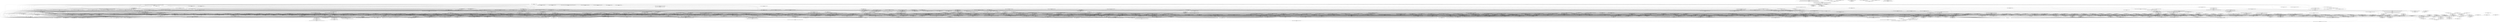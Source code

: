 digraph G {
  "org.apache.commons.math3.optimization.direct$CMAESOptimizer#updateBD(double)" [label="org.apache.commons.math3.optimization.direct$CMAESOptimizer#updateBD(double)\nP(Fail|Node)=0.00"];
  "org.apache.commons.math3.optimization.direct$CMAESOptimizer#diag(org.apache.commons.math3.linear.RealMatrix)" [label="org.apache.commons.math3.optimization.direct$CMAESOptimizer#diag(org.apache.commons.math3.linear.RealMatrix)\nP(Fail|Node)=0.00"];
  "org.apache.commons.math3.linear$BlockRealMatrix#add(org.apache.commons.math3.linear.RealMatrix)" [label="org.apache.commons.math3.linear$BlockRealMatrix#add(org.apache.commons.math3.linear.RealMatrix)\nP(Fail|Node)=0.00"];
  "org.apache.commons.math3.linear$BlockRealMatrix#setEntry(int,int,double)" [label="org.apache.commons.math3.linear$BlockRealMatrix#setEntry(int,int,double)\nP(Fail|Node)=0.00"];
  "org.apache.commons.math3.linear$EigenDecomposition#getD()" [label="org.apache.commons.math3.linear$EigenDecomposition#getD()\nP(Fail|Node)=0.00"];
  "org.apache.commons.math3.linear$OpenMapRealMatrix#getEntry(int,int)" [label="org.apache.commons.math3.linear$OpenMapRealMatrix#getEntry(int,int)\nP(Fail|Node)=0.00"];
  "org.apache.commons.math3.linear$OpenMapRealMatrix#setEntry(int,int,double)" [label="org.apache.commons.math3.linear$OpenMapRealMatrix#setEntry(int,int,double)\nP(Fail|Node)=0.00"];
  "org.apache.commons.math3.optimization.direct$CMAESOptimizer#max(org.apache.commons.math3.linear.RealMatrix)" [label="org.apache.commons.math3.optimization.direct$CMAESOptimizer#max(org.apache.commons.math3.linear.RealMatrix)\nP(Fail|Node)=0.00"];
  "org.apache.commons.math3.linear$AbstractRealMatrix#scalarMultiply(double)" [label="org.apache.commons.math3.linear$AbstractRealMatrix#scalarMultiply(double)\nP(Fail|Node)=0.00"];
  "org.apache.commons.math3.optimization.direct$CMAESOptimizer#triu(org.apache.commons.math3.linear.RealMatrix,int)" [label="org.apache.commons.math3.optimization.direct$CMAESOptimizer#triu(org.apache.commons.math3.linear.RealMatrix,int)\nP(Fail|Node)=0.00"];
  "org.apache.commons.math3.linear$EigenDecomposition#getV()" [label="org.apache.commons.math3.linear$EigenDecomposition#getV()\nP(Fail|Node)=0.00"];
  "org.apache.commons.math3.linear$BlockRealMatrix#getEntry(int,int)" [label="org.apache.commons.math3.linear$BlockRealMatrix#getEntry(int,int)\nP(Fail|Node)=0.00"];
  "org.apache.commons.math3.optimization.direct$CMAESOptimizer#times(org.apache.commons.math3.linear.RealMatrix,org.apache.commons.math3.linear.RealMatrix)" [label="org.apache.commons.math3.optimization.direct$CMAESOptimizer#times(org.apache.commons.math3.linear.RealMatrix,org.apache.commons.math3.linear.RealMatrix)\nP(Fail|Node)=0.00"];
  "org.apache.commons.math3.linear$BlockRealMatrix#transpose()" [label="org.apache.commons.math3.linear$BlockRealMatrix#transpose()\nP(Fail|Node)=0.00"];
  "org.apache.commons.math3.linear$Array2DRowRealMatrix#getEntry(int,int)" [label="org.apache.commons.math3.linear$Array2DRowRealMatrix#getEntry(int,int)\nP(Fail|Node)=0.00"];
  "org.apache.commons.math3.optimization.direct$CMAESOptimizer#ones(int,int)" [label="org.apache.commons.math3.optimization.direct$CMAESOptimizer#ones(int,int)\nP(Fail|Node)=0.00"];
  "org.apache.commons.math3.linear$Array2DRowRealMatrix#setEntry(int,int,double)" [label="org.apache.commons.math3.linear$Array2DRowRealMatrix#setEntry(int,int,double)\nP(Fail|Node)=0.00"];
  "org.apache.commons.math3.optimization.direct$CMAESOptimizer#eye(int,int)" [label="org.apache.commons.math3.optimization.direct$CMAESOptimizer#eye(int,int)\nP(Fail|Node)=0.00"];
  "org.apache.commons.math3.optimization.direct$CMAESOptimizer#<clinit>()" [label="org.apache.commons.math3.optimization.direct$CMAESOptimizer#<clinit>()\nP(Fail|Node)=0.00"];
  "org.apache.commons.math3.linear$EigenDecomposition#EigenDecomposition(org.apache.commons.math3.linear.RealMatrix)" [label="org.apache.commons.math3.linear$EigenDecomposition#EigenDecomposition(org.apache.commons.math3.linear.RealMatrix)\nP(Fail|Node)=0.00"];
  "org.apache.commons.math3.linear$BlockRealMatrix#scalarMultiply(double)" [label="org.apache.commons.math3.linear$BlockRealMatrix#scalarMultiply(double)\nP(Fail|Node)=0.00"];
  "org.apache.commons.math3.optimization.direct$CMAESOptimizer#min(org.apache.commons.math3.linear.RealMatrix)" [label="org.apache.commons.math3.optimization.direct$CMAESOptimizer#min(org.apache.commons.math3.linear.RealMatrix)\nP(Fail|Node)=0.00"];
  "org.apache.commons.math3.linear$AbstractRealMatrix#add(org.apache.commons.math3.linear.RealMatrix)" [label="org.apache.commons.math3.linear$AbstractRealMatrix#add(org.apache.commons.math3.linear.RealMatrix)\nP(Fail|Node)=0.00"];
  "org.apache.commons.math3.optimization.direct$CMAESOptimizer#repmat(org.apache.commons.math3.linear.RealMatrix,int,int)" [label="org.apache.commons.math3.optimization.direct$CMAESOptimizer#repmat(org.apache.commons.math3.linear.RealMatrix,int,int)\nP(Fail|Node)=0.00"];
  "org.apache.commons.math3.optimization.direct$CMAESOptimizer#sqrt(org.apache.commons.math3.linear.RealMatrix)" [label="org.apache.commons.math3.optimization.direct$CMAESOptimizer#sqrt(org.apache.commons.math3.linear.RealMatrix)\nP(Fail|Node)=0.00"];
  "org.apache.commons.math3.linear$AbstractRealMatrix#transpose()" [label="org.apache.commons.math3.linear$AbstractRealMatrix#transpose()\nP(Fail|Node)=0.00"];
  "org.apache.commons.math3.linear$OpenMapRealMatrix#getColumnDimension()" [label="org.apache.commons.math3.linear$OpenMapRealMatrix#getColumnDimension()\nP(Fail|Node)=0.00"];
  "org.apache.commons.math3.linear$OpenMapRealMatrix#getRowDimension()" [label="org.apache.commons.math3.linear$OpenMapRealMatrix#getRowDimension()\nP(Fail|Node)=0.00"];
  "org.apache.commons.math3.linear$Array2DRowRealMatrix#Array2DRowRealMatrix(double[][],boolean)" [label="org.apache.commons.math3.linear$Array2DRowRealMatrix#Array2DRowRealMatrix(double[][],boolean)\nP(Fail|Node)=0.00"];
  "org.apache.commons.math3.linear$BlockRealMatrix#getRowDimension()" [label="org.apache.commons.math3.linear$BlockRealMatrix#getRowDimension()\nP(Fail|Node)=0.00"];
  "org.apache.commons.math3.linear$BlockRealMatrix#getColumnDimension()" [label="org.apache.commons.math3.linear$BlockRealMatrix#getColumnDimension()\nP(Fail|Node)=0.00"];
  "org.apache.commons.math3.linear$Array2DRowRealMatrix#getColumnDimension()" [label="org.apache.commons.math3.linear$Array2DRowRealMatrix#getColumnDimension()\nP(Fail|Node)=0.00"];
  "org.apache.commons.math3.linear$AbstractRealMatrix#<clinit>()" [label="org.apache.commons.math3.linear$AbstractRealMatrix#<clinit>()\nP(Fail|Node)=0.00"];
  "org.apache.commons.math3.linear$Array2DRowRealMatrix#getRowDimension()" [label="org.apache.commons.math3.linear$Array2DRowRealMatrix#getRowDimension()\nP(Fail|Node)=0.00"];
  "org.apache.commons.math3.linear$ArrayRealVector#getLInfDistance(org.apache.commons.math3.linear.RealVector)" [label="org.apache.commons.math3.linear$ArrayRealVector#getLInfDistance(org.apache.commons.math3.linear.RealVector)\nP(Fail|Node)=0.00"];
  "org.apache.commons.math3.util$FastMath#<clinit>()" [label="org.apache.commons.math3.util$FastMath#<clinit>()\nP(Fail|Node)=0.00"];
  "org.apache.commons.math3.util$FastMath#abs(double)" [label="org.apache.commons.math3.util$FastMath#abs(double)\nP(Fail|Node)=0.00"];
  "org.apache.commons.math3.linear$ArrayRealVector#checkVectorDimensions(int)" [label="org.apache.commons.math3.linear$ArrayRealVector#checkVectorDimensions(int)\nP(Fail|Node)=0.00"];
  "org.apache.commons.math3.linear$ArrayRealVector#checkVectorDimensions(org.apache.commons.math3.linear.RealVector)" [label="org.apache.commons.math3.linear$ArrayRealVector#checkVectorDimensions(org.apache.commons.math3.linear.RealVector)\nP(Fail|Node)=0.00"];
  "org.apache.commons.math3.util$FastMath#max(double,double)" [label="org.apache.commons.math3.util$FastMath#max(double,double)\nP(Fail|Node)=0.00"];
  "org.apache.commons.math3.linear$ArrayRealVector#getEntry(int)" [label="org.apache.commons.math3.linear$ArrayRealVector#getEntry(int)\nP(Fail|Node)=0.00"];
  "org.apache.commons.math3.linear$MatrixUtils$BigFractionMatrixConverter#getConvertedMatrix()" [label="org.apache.commons.math3.linear$MatrixUtils$BigFractionMatrixConverter#getConvertedMatrix()\nP(Fail|Node)=0.00"];
  "org.apache.commons.math3.exception$DimensionMismatchException#DimensionMismatchException(int,int)" [label="org.apache.commons.math3.exception$DimensionMismatchException#DimensionMismatchException(int,int)\nP(Fail|Node)=0.00"];
  "org.apache.commons.math3.linear$AbstractRealMatrix#AbstractRealMatrix()" [label="org.apache.commons.math3.linear$AbstractRealMatrix#AbstractRealMatrix()\nP(Fail|Node)=0.00"];
  "org.apache.commons.math3.exception$NullArgumentException#NullArgumentException()" [label="org.apache.commons.math3.exception$NullArgumentException#NullArgumentException()\nP(Fail|Node)=0.00"];
  "org.apache.commons.math3.linear$Array2DRowRealMatrix#copyIn(double[][])" [label="org.apache.commons.math3.linear$Array2DRowRealMatrix#copyIn(double[][])\nP(Fail|Node)=0.00"];
  "org.apache.commons.math3.exception$NoDataException#NoDataException(org.apache.commons.math3.exception.util.Localizable)" [label="org.apache.commons.math3.exception$NoDataException#NoDataException(org.apache.commons.math3.exception.util.Localizable)\nP(Fail|Node)=0.00"];
  "org.apache.commons.math3.linear$BlockRealMatrix#setRowVector(int,org.apache.commons.math3.linear.RealVector)" [label="org.apache.commons.math3.linear$BlockRealMatrix#setRowVector(int,org.apache.commons.math3.linear.RealVector)\nP(Fail|Node)=0.00"];
  "org.apache.commons.math3.linear$AbstractRealMatrix#setRowVector(int,org.apache.commons.math3.linear.RealVector)" [label="org.apache.commons.math3.linear$AbstractRealMatrix#setRowVector(int,org.apache.commons.math3.linear.RealVector)\nP(Fail|Node)=0.00"];
  "org.apache.commons.math3.linear$BlockRealMatrix#setRow(int,double[])" [label="org.apache.commons.math3.linear$BlockRealMatrix#setRow(int,double[])\nP(Fail|Node)=0.00"];
  "org.apache.commons.math3.linear$ArrayRealVector#getDataRef()" [label="org.apache.commons.math3.linear$ArrayRealVector#getDataRef()\nP(Fail|Node)=0.00"];
  "org.apache.commons.math3.linear$ArrayRealVector#getDimension()" [label="org.apache.commons.math3.linear$ArrayRealVector#getDimension()\nP(Fail|Node)=0.00"];
  "org.apache.commons.math3.linear$MatrixDimensionMismatchException#MatrixDimensionMismatchException(int,int,int,int)" [label="org.apache.commons.math3.linear$MatrixDimensionMismatchException#MatrixDimensionMismatchException(int,int,int,int)\nP(Fail|Node)=0.00"];
  "org.apache.commons.math3.linear$MatrixUtils#<clinit>()" [label="org.apache.commons.math3.linear$MatrixUtils#<clinit>()\nP(Fail|Node)=0.00"];
  "org.apache.commons.math3.linear$MatrixUtils#checkRowIndex(org.apache.commons.math3.linear.AnyMatrix,int)" [label="org.apache.commons.math3.linear$MatrixUtils#checkRowIndex(org.apache.commons.math3.linear.AnyMatrix,int)\nP(Fail|Node)=0.00"];
  "org.apache.commons.math3.linear$AbstractFieldMatrix#checkColumnIndex(int)" [label="org.apache.commons.math3.linear$AbstractFieldMatrix#checkColumnIndex(int)\nP(Fail|Node)=0.00"];
  "org.apache.commons.math3.exception$OutOfRangeException#OutOfRangeException(org.apache.commons.math3.exception.util.Localizable,java.lang.Number,java.lang.Number,java.lang.Number)" [label="org.apache.commons.math3.exception$OutOfRangeException#OutOfRangeException(org.apache.commons.math3.exception.util.Localizable,java.lang.Number,java.lang.Number,java.lang.Number)\nP(Fail|Node)=0.00"];
  "org.apache.commons.math3.linear$Array2DRowFieldMatrix#getColumnDimension()" [label="org.apache.commons.math3.linear$Array2DRowFieldMatrix#getColumnDimension()\nP(Fail|Node)=0.00"];
  "org.apache.commons.math3.linear$BlockFieldMatrix#getColumnDimension()" [label="org.apache.commons.math3.linear$BlockFieldMatrix#getColumnDimension()\nP(Fail|Node)=0.00"];
  "org.apache.commons.math3.exception$MathIllegalNumberException#MathIllegalNumberException(org.apache.commons.math3.exception.util.Localizable,java.lang.Number,java.lang.Object[])" [label="org.apache.commons.math3.exception$MathIllegalNumberException#MathIllegalNumberException(org.apache.commons.math3.exception.util.Localizable,java.lang.Number,java.lang.Object[])\nP(Fail|Node)=0.00"];
  "org.apache.commons.math3.linear$BlockFieldMatrix#walkInRowOrder(org.apache.commons.math3.linear.FieldMatrixPreservingVisitor)" [label="org.apache.commons.math3.linear$BlockFieldMatrix#walkInRowOrder(org.apache.commons.math3.linear.FieldMatrixPreservingVisitor)\nP(Fail|Node)=0.00"];
  "org.apache.commons.math3.linear$MatrixUtils$BigFractionMatrixConverter#start(int,int,int,int,int,int)" [label="org.apache.commons.math3.linear$MatrixUtils$BigFractionMatrixConverter#start(int,int,int,int,int,int)\nP(Fail|Node)=0.00"];
  "org.apache.commons.math3.linear$MatrixUtils$FractionMatrixConverter#start(int,int,int,int,int,int)" [label="org.apache.commons.math3.linear$MatrixUtils$FractionMatrixConverter#start(int,int,int,int,int,int)\nP(Fail|Node)=0.00"];
  "org.apache.commons.math3.linear$BlockFieldMatrix#blockWidth(int)" [label="org.apache.commons.math3.linear$BlockFieldMatrix#blockWidth(int)\nP(Fail|Node)=0.00"];
  "org.apache.commons.math3.util$FastMath#min(int,int)" [label="org.apache.commons.math3.util$FastMath#min(int,int)\nP(Fail|Node)=0.00"];
  "org.apache.commons.math3.linear$BlockRealMatrix#subtract(org.apache.commons.math3.linear.BlockRealMatrix)" [label="org.apache.commons.math3.linear$BlockRealMatrix#subtract(org.apache.commons.math3.linear.BlockRealMatrix)\nP(Fail|Node)=0.00"];
  "org.apache.commons.math3.linear$MatrixUtils#checkSubtractionCompatible(org.apache.commons.math3.linear.AnyMatrix,org.apache.commons.math3.linear.AnyMatrix)" [label="org.apache.commons.math3.linear$MatrixUtils#checkSubtractionCompatible(org.apache.commons.math3.linear.AnyMatrix,org.apache.commons.math3.linear.AnyMatrix)\nP(Fail|Node)=0.00"];
  "org.apache.commons.math3.linear$BlockRealMatrix#BlockRealMatrix(int,int)" [label="org.apache.commons.math3.linear$BlockRealMatrix#BlockRealMatrix(int,int)\nP(Fail|Node)=0.00"];
  "org.apache.commons.math3.linear$Array2DRowFieldMatrix#getRowDimension()" [label="org.apache.commons.math3.linear$Array2DRowFieldMatrix#getRowDimension()\nP(Fail|Node)=0.00"];
  "org.apache.commons.math3.linear$BlockFieldMatrix#getRowDimension()" [label="org.apache.commons.math3.linear$BlockFieldMatrix#getRowDimension()\nP(Fail|Node)=0.00"];
  "org.apache.commons.math3.linear$RealVector#walkInOptimizedOrder(org.apache.commons.math3.linear.RealVectorChangingVisitor)" [label="org.apache.commons.math3.linear$RealVector#walkInOptimizedOrder(org.apache.commons.math3.linear.RealVectorChangingVisitor)\nP(Fail|Node)=0.00"];
  "org.apache.commons.math3.linear$ArrayRealVector#walkInDefaultOrder(org.apache.commons.math3.linear.RealVectorChangingVisitor)" [label="org.apache.commons.math3.linear$ArrayRealVector#walkInDefaultOrder(org.apache.commons.math3.linear.RealVectorChangingVisitor)\nP(Fail|Node)=0.00"];
  "org.apache.commons.math3.linear$RealVector#walkInDefaultOrder(org.apache.commons.math3.linear.RealVectorChangingVisitor)" [label="org.apache.commons.math3.linear$RealVector#walkInDefaultOrder(org.apache.commons.math3.linear.RealVectorChangingVisitor)\nP(Fail|Node)=0.00"];
  "org.apache.commons.math3.util$Pair#hashCode()" [label="org.apache.commons.math3.util$Pair#hashCode()\nP(Fail|Node)=0.00"];
  "org.apache.commons.math3.linear$AbstractFieldMatrix#hashCode()" [label="org.apache.commons.math3.linear$AbstractFieldMatrix#hashCode()\nP(Fail|Node)=0.00"];
  "org.apache.commons.math3.linear$RealVector#hashCode()" [label="org.apache.commons.math3.linear$RealVector#hashCode()\nP(Fail|Node)=0.00"];
  "org.apache.commons.math3.linear$AbstractRealMatrix#hashCode()" [label="org.apache.commons.math3.linear$AbstractRealMatrix#hashCode()\nP(Fail|Node)=0.00"];
  "org.apache.commons.math3.optimization.direct$CMAESOptimizer$DoubleIndex#hashCode()" [label="org.apache.commons.math3.optimization.direct$CMAESOptimizer$DoubleIndex#hashCode()\nP(Fail|Node)=0.00"];
  "org.apache.commons.math3.linear$ArrayRealVector#hashCode()" [label="org.apache.commons.math3.linear$ArrayRealVector#hashCode()\nP(Fail|Node)=0.00"];
  "org.apache.commons.math3.linear$BlockFieldMatrix#getEntry(int,int)" [label="org.apache.commons.math3.linear$BlockFieldMatrix#getEntry(int,int)\nP(Fail|Node)=0.00"];
  "org.apache.commons.math3.linear$Array2DRowFieldMatrix#getEntry(int,int)" [label="org.apache.commons.math3.linear$Array2DRowFieldMatrix#getEntry(int,int)\nP(Fail|Node)=0.00"];
  "org.apache.commons.math3.linear$MatrixUtils#blockInverse(org.apache.commons.math3.linear.RealMatrix,int)" [label="org.apache.commons.math3.linear$MatrixUtils#blockInverse(org.apache.commons.math3.linear.RealMatrix,int)\nP(Fail|Node)=0.00"];
  "org.apache.commons.math3.linear$OpenMapRealMatrix#subtract(org.apache.commons.math3.linear.RealMatrix)" [label="org.apache.commons.math3.linear$OpenMapRealMatrix#subtract(org.apache.commons.math3.linear.RealMatrix)\nP(Fail|Node)=0.00"];
  "org.apache.commons.math3.linear$EigenDecomposition$Solver#getInverse()" [label="org.apache.commons.math3.linear$EigenDecomposition$Solver#getInverse()\nP(Fail|Node)=0.00"];
  "org.apache.commons.math3.linear$BlockRealMatrix#multiply(org.apache.commons.math3.linear.RealMatrix)" [label="org.apache.commons.math3.linear$BlockRealMatrix#multiply(org.apache.commons.math3.linear.RealMatrix)\nP(Fail|Node)=0.00"];
  "org.apache.commons.math3.linear$AbstractRealMatrix#getSubMatrix(int,int,int,int)" [label="org.apache.commons.math3.linear$AbstractRealMatrix#getSubMatrix(int,int,int,int)\nP(Fail|Node)=0.00"];
  "org.apache.commons.math3.linear$AbstractRealMatrix#getData()" [label="org.apache.commons.math3.linear$AbstractRealMatrix#getData()\nP(Fail|Node)=0.00"];
  "org.apache.commons.math3.linear$Array2DRowRealMatrix#getData()" [label="org.apache.commons.math3.linear$Array2DRowRealMatrix#getData()\nP(Fail|Node)=0.00"];
  "org.apache.commons.math3.linear$BlockRealMatrix#getSubMatrix(int,int,int,int)" [label="org.apache.commons.math3.linear$BlockRealMatrix#getSubMatrix(int,int,int,int)\nP(Fail|Node)=0.00"];
  "org.apache.commons.math3.linear$Array2DRowRealMatrix#Array2DRowRealMatrix(int,int)" [label="org.apache.commons.math3.linear$Array2DRowRealMatrix#Array2DRowRealMatrix(int,int)\nP(Fail|Node)=0.00"];
  "org.apache.commons.math3.linear$AbstractRealMatrix#subtract(org.apache.commons.math3.linear.RealMatrix)" [label="org.apache.commons.math3.linear$AbstractRealMatrix#subtract(org.apache.commons.math3.linear.RealMatrix)\nP(Fail|Node)=0.00"];
  "org.apache.commons.math3.linear$BlockRealMatrix#subtract(org.apache.commons.math3.linear.RealMatrix)" [label="org.apache.commons.math3.linear$BlockRealMatrix#subtract(org.apache.commons.math3.linear.RealMatrix)\nP(Fail|Node)=0.00"];
  "org.apache.commons.math3.linear$BlockRealMatrix#getData()" [label="org.apache.commons.math3.linear$BlockRealMatrix#getData()\nP(Fail|Node)=0.00"];
  "org.apache.commons.math3.linear$OpenMapRealMatrix#multiply(org.apache.commons.math3.linear.RealMatrix)" [label="org.apache.commons.math3.linear$OpenMapRealMatrix#multiply(org.apache.commons.math3.linear.RealMatrix)\nP(Fail|Node)=0.00"];
  "org.apache.commons.math3.linear$NonSquareMatrixException#NonSquareMatrixException(int,int)" [label="org.apache.commons.math3.linear$NonSquareMatrixException#NonSquareMatrixException(int,int)\nP(Fail|Node)=0.00"];
  "org.apache.commons.math3.linear$Array2DRowRealMatrix#setSubMatrix(double[][],int,int)" [label="org.apache.commons.math3.linear$Array2DRowRealMatrix#setSubMatrix(double[][],int,int)\nP(Fail|Node)=0.00"];
  "org.apache.commons.math3.linear$AbstractRealMatrix#multiply(org.apache.commons.math3.linear.RealMatrix)" [label="org.apache.commons.math3.linear$AbstractRealMatrix#multiply(org.apache.commons.math3.linear.RealMatrix)\nP(Fail|Node)=0.00"];
  "org.apache.commons.math3.optimization.direct$CMAESOptimizer#log(org.apache.commons.math3.linear.RealMatrix)" [label="org.apache.commons.math3.optimization.direct$CMAESOptimizer#log(org.apache.commons.math3.linear.RealMatrix)\nP(Fail|Node)=0.00"];
  "org.apache.commons.math3.linear$BlockFieldMatrix#setColumn(int,org.apache.commons.math3.FieldElement[])" [label="org.apache.commons.math3.linear$BlockFieldMatrix#setColumn(int,org.apache.commons.math3.FieldElement[])\nP(Fail|Node)=0.00"];
  "org.apache.commons.math3.linear$BlockFieldMatrix#blockHeight(int)" [label="org.apache.commons.math3.linear$BlockFieldMatrix#blockHeight(int)\nP(Fail|Node)=0.00"];
  "org.apache.commons.math3.exception$MultiDimensionMismatchException#MultiDimensionMismatchException(org.apache.commons.math3.exception.util.Localizable,java.lang.Integer[],java.lang.Integer[])" [label="org.apache.commons.math3.exception$MultiDimensionMismatchException#MultiDimensionMismatchException(org.apache.commons.math3.exception.util.Localizable,java.lang.Integer[],java.lang.Integer[])\nP(Fail|Node)=0.00"];
  "org.apache.commons.math3.linear$RealMatrixFormat#getInstance(java.util.Locale)" [label="org.apache.commons.math3.linear$RealMatrixFormat#getInstance(java.util.Locale)\nP(Fail|Node)=0.00"];
  "org.apache.commons.math3.linear$RealMatrixFormat#getFormat()" [label="org.apache.commons.math3.linear$RealMatrixFormat#getFormat()\nP(Fail|Node)=0.00"];
  "org.apache.commons.math3.linear$BlockRealMatrix#walkInRowOrder(org.apache.commons.math3.linear.RealMatrixPreservingVisitor,int,int,int,int)" [label="org.apache.commons.math3.linear$BlockRealMatrix#walkInRowOrder(org.apache.commons.math3.linear.RealMatrixPreservingVisitor,int,int,int,int)\nP(Fail|Node)=0.00"];
  "org.apache.commons.math3.linear$MatrixUtils#checkSubMatrixIndex(org.apache.commons.math3.linear.AnyMatrix,int,int,int,int)" [label="org.apache.commons.math3.linear$MatrixUtils#checkSubMatrixIndex(org.apache.commons.math3.linear.AnyMatrix,int,int,int,int)\nP(Fail|Node)=0.00"];
  "org.apache.commons.math3.linear$DefaultRealMatrixPreservingVisitor#start(int,int,int,int,int,int)" [label="org.apache.commons.math3.linear$DefaultRealMatrixPreservingVisitor#start(int,int,int,int,int,int)\nP(Fail|Node)=0.00"];
  "org.apache.commons.math3.linear$BlockRealMatrix#blockWidth(int)" [label="org.apache.commons.math3.linear$BlockRealMatrix#blockWidth(int)\nP(Fail|Node)=0.00"];
  "org.apache.commons.math3.util$FastMath#max(int,int)" [label="org.apache.commons.math3.util$FastMath#max(int,int)\nP(Fail|Node)=0.00"];
  "org.apache.commons.math3.linear$DefaultRealMatrixPreservingVisitor#visit(int,int,double)" [label="org.apache.commons.math3.linear$DefaultRealMatrixPreservingVisitor#visit(int,int,double)\nP(Fail|Node)=0.00"];
  "org.apache.commons.math3.linear$DefaultRealMatrixPreservingVisitor#end()" [label="org.apache.commons.math3.linear$DefaultRealMatrixPreservingVisitor#end()\nP(Fail|Node)=0.00"];
  "org.apache.commons.math3.linear$MatrixUtils#checkColumnIndex(org.apache.commons.math3.linear.AnyMatrix,int)" [label="org.apache.commons.math3.linear$MatrixUtils#checkColumnIndex(org.apache.commons.math3.linear.AnyMatrix,int)\nP(Fail|Node)=0.00"];
  "org.apache.commons.math3.exception$NumberIsTooSmallException#NumberIsTooSmallException(org.apache.commons.math3.exception.util.Localizable,java.lang.Number,java.lang.Number,boolean)" [label="org.apache.commons.math3.exception$NumberIsTooSmallException#NumberIsTooSmallException(org.apache.commons.math3.exception.util.Localizable,java.lang.Number,java.lang.Number,boolean)\nP(Fail|Node)=0.00"];
  "org.apache.commons.math3.linear$RealMatrixFormat#RealMatrixFormat(java.lang.String,java.lang.String,java.lang.String,java.lang.String,java.lang.String,java.lang.String)" [label="org.apache.commons.math3.linear$RealMatrixFormat#RealMatrixFormat(java.lang.String,java.lang.String,java.lang.String,java.lang.String,java.lang.String,java.lang.String)\nP(Fail|Node)=0.00"];
  "org.apache.commons.math3.util$CompositeFormat#getDefaultNumberFormat()" [label="org.apache.commons.math3.util$CompositeFormat#getDefaultNumberFormat()\nP(Fail|Node)=0.00"];
  "org.apache.commons.math3.linear$RealMatrixFormat#RealMatrixFormat(java.lang.String,java.lang.String,java.lang.String,java.lang.String,java.lang.String,java.lang.String,java.text.NumberFormat)" [label="org.apache.commons.math3.linear$RealMatrixFormat#RealMatrixFormat(java.lang.String,java.lang.String,java.lang.String,java.lang.String,java.lang.String,java.lang.String,java.text.NumberFormat)\nP(Fail|Node)=0.00"];
  "org.apache.commons.math3.util$CompositeFormat#getDefaultNumberFormat(java.util.Locale)" [label="org.apache.commons.math3.util$CompositeFormat#getDefaultNumberFormat(java.util.Locale)\nP(Fail|Node)=0.00"];
  "org.apache.commons.math3.util$Incrementor#incrementCount(int)" [label="org.apache.commons.math3.util$Incrementor#incrementCount(int)\nP(Fail|Node)=0.00"];
  "org.apache.commons.math3.util$Incrementor#incrementCount()" [label="org.apache.commons.math3.util$Incrementor#incrementCount()\nP(Fail|Node)=0.00"];
  "org.apache.commons.math3.linear$BlockFieldMatrix#setRowMatrix(int,org.apache.commons.math3.linear.BlockFieldMatrix)" [label="org.apache.commons.math3.linear$BlockFieldMatrix#setRowMatrix(int,org.apache.commons.math3.linear.BlockFieldMatrix)\nP(Fail|Node)=0.00"];
  "org.apache.commons.math3.linear$AbstractFieldMatrix#checkRowIndex(int)" [label="org.apache.commons.math3.linear$AbstractFieldMatrix#checkRowIndex(int)\nP(Fail|Node)=0.00"];
  "org.apache.commons.math3.linear$BlockRealMatrix#createMatrix(int,int)" [label="org.apache.commons.math3.linear$BlockRealMatrix#createMatrix(int,int)\nP(Fail|Node)=0.00"];
  "org.apache.commons.math3.linear$MatrixUtils#checkAdditionCompatible(org.apache.commons.math3.linear.AnyMatrix,org.apache.commons.math3.linear.AnyMatrix)" [label="org.apache.commons.math3.linear$MatrixUtils#checkAdditionCompatible(org.apache.commons.math3.linear.AnyMatrix,org.apache.commons.math3.linear.AnyMatrix)\nP(Fail|Node)=0.00"];
  "org.apache.commons.math3.linear$Array2DRowRealMatrix#createMatrix(int,int)" [label="org.apache.commons.math3.linear$Array2DRowRealMatrix#createMatrix(int,int)\nP(Fail|Node)=0.00"];
  "org.apache.commons.math3.linear$OpenMapRealMatrix#createMatrix(int,int)" [label="org.apache.commons.math3.linear$OpenMapRealMatrix#createMatrix(int,int)\nP(Fail|Node)=0.00"];
  "org.apache.commons.math3.linear$MatrixUtils#checkMatrixIndex(org.apache.commons.math3.linear.AnyMatrix,int,int)" [label="org.apache.commons.math3.linear$MatrixUtils#checkMatrixIndex(org.apache.commons.math3.linear.AnyMatrix,int,int)\nP(Fail|Node)=0.00"];
  "org.apache.commons.math3.linear$EigenDecomposition#hasComplexEigenvalues()" [label="org.apache.commons.math3.linear$EigenDecomposition#hasComplexEigenvalues()\nP(Fail|Node)=0.00"];
  "org.apache.commons.math3.util$Precision#equals(double,double,double)" [label="org.apache.commons.math3.util$Precision#equals(double,double,double)\nP(Fail|Node)=0.00"];
  "org.apache.commons.math3.util$Precision#<clinit>()" [label="org.apache.commons.math3.util$Precision#<clinit>()\nP(Fail|Node)=0.00"];
  "org.apache.commons.math3.util$Precision#equals(double,double,int)" [label="org.apache.commons.math3.util$Precision#equals(double,double,int)\nP(Fail|Node)=0.00"];
  "org.apache.commons.math3.linear$AbstractFieldMatrix#setColumnMatrix(int,org.apache.commons.math3.linear.FieldMatrix)" [label="org.apache.commons.math3.linear$AbstractFieldMatrix#setColumnMatrix(int,org.apache.commons.math3.linear.FieldMatrix)\nP(Fail|Node)=0.00"];
  "org.apache.commons.math3.linear$BlockFieldMatrix#setEntry(int,int,org.apache.commons.math3.FieldElement)" [label="org.apache.commons.math3.linear$BlockFieldMatrix#setEntry(int,int,org.apache.commons.math3.FieldElement)\nP(Fail|Node)=0.00"];
  "org.apache.commons.math3.linear$Array2DRowFieldMatrix#setEntry(int,int,org.apache.commons.math3.FieldElement)" [label="org.apache.commons.math3.linear$Array2DRowFieldMatrix#setEntry(int,int,org.apache.commons.math3.FieldElement)\nP(Fail|Node)=0.00"];
  "org.apache.commons.math3.exception$NotPositiveException#NotPositiveException(org.apache.commons.math3.exception.util.Localizable,java.lang.Number)" [label="org.apache.commons.math3.exception$NotPositiveException#NotPositiveException(org.apache.commons.math3.exception.util.Localizable,java.lang.Number)\nP(Fail|Node)=0.00"];
  "org.apache.commons.math3.optimization.direct$CMAESOptimizer#square(org.apache.commons.math3.linear.RealMatrix)" [label="org.apache.commons.math3.optimization.direct$CMAESOptimizer#square(org.apache.commons.math3.linear.RealMatrix)\nP(Fail|Node)=0.00"];
  "org.apache.commons.math3.linear$AbstractFieldMatrix#subtract(org.apache.commons.math3.linear.FieldMatrix)" [label="org.apache.commons.math3.linear$AbstractFieldMatrix#subtract(org.apache.commons.math3.linear.FieldMatrix)\nP(Fail|Node)=0.00"];
  "org.apache.commons.math3.linear$Array2DRowFieldMatrix#createMatrix(int,int)" [label="org.apache.commons.math3.linear$Array2DRowFieldMatrix#createMatrix(int,int)\nP(Fail|Node)=0.00"];
  "org.apache.commons.math3.linear$BlockFieldMatrix#createMatrix(int,int)" [label="org.apache.commons.math3.linear$BlockFieldMatrix#createMatrix(int,int)\nP(Fail|Node)=0.00"];
  "org.apache.commons.math3.linear$AbstractFieldMatrix#checkSubtractionCompatible(org.apache.commons.math3.linear.FieldMatrix)" [label="org.apache.commons.math3.linear$AbstractFieldMatrix#checkSubtractionCompatible(org.apache.commons.math3.linear.FieldMatrix)\nP(Fail|Node)=0.00"];
  "org.apache.commons.math3.optimization.direct$CMAESOptimizer#sumRows(org.apache.commons.math3.linear.RealMatrix)" [label="org.apache.commons.math3.optimization.direct$CMAESOptimizer#sumRows(org.apache.commons.math3.linear.RealMatrix)\nP(Fail|Node)=0.00"];
  "org.apache.commons.math3.util$FastMath#hypot(double,double)" [label="org.apache.commons.math3.util$FastMath#hypot(double,double)\nP(Fail|Node)=0.00"];
  "org.apache.commons.math3.util$FastMath#scalb(double,int)" [label="org.apache.commons.math3.util$FastMath#scalb(double,int)\nP(Fail|Node)=0.00"];
  "org.apache.commons.math3.util$FastMath#getExponent(double)" [label="org.apache.commons.math3.util$FastMath#getExponent(double)\nP(Fail|Node)=0.00"];
  "org.apache.commons.math3.util$FastMath#sqrt(double)" [label="org.apache.commons.math3.util$FastMath#sqrt(double)\nP(Fail|Node)=0.00"];
  "org.apache.commons.math3.linear$EigenDecomposition#findEigenVectorsFromSchur(org.apache.commons.math3.linear.SchurTransformer)" [label="org.apache.commons.math3.linear$EigenDecomposition#findEigenVectorsFromSchur(org.apache.commons.math3.linear.SchurTransformer)\nP(Fail|Node)=0.00"];
  "org.apache.commons.math3.linear$ArrayRealVector#<clinit>()" [label="org.apache.commons.math3.linear$ArrayRealVector#<clinit>()\nP(Fail|Node)=0.00"];
  "org.apache.commons.math3.linear$EigenDecomposition#cdiv(double,double,double,double)" [label="org.apache.commons.math3.linear$EigenDecomposition#cdiv(double,double,double,double)\nP(Fail|Node)=0.00"];
  "org.apache.commons.math3.linear$ArrayRealVector#ArrayRealVector(double[])" [label="org.apache.commons.math3.linear$ArrayRealVector#ArrayRealVector(double[])\nP(Fail|Node)=0.00"];
  "org.apache.commons.math3.exception$MathArithmeticException#MathArithmeticException(org.apache.commons.math3.exception.util.Localizable,java.lang.Object[])" [label="org.apache.commons.math3.exception$MathArithmeticException#MathArithmeticException(org.apache.commons.math3.exception.util.Localizable,java.lang.Object[])\nP(Fail|Node)=0.00"];
  "org.apache.commons.math3.util$Precision#compareTo(double,double,double)" [label="org.apache.commons.math3.util$Precision#compareTo(double,double,double)\nP(Fail|Node)=0.00"];
  "org.apache.commons.math3.util$Precision#equals(double,double)" [label="org.apache.commons.math3.util$Precision#equals(double,double)\nP(Fail|Node)=0.00"];
  "org.apache.commons.math3.linear$AbstractFieldMatrix#scalarAdd(org.apache.commons.math3.FieldElement)" [label="org.apache.commons.math3.linear$AbstractFieldMatrix#scalarAdd(org.apache.commons.math3.FieldElement)\nP(Fail|Node)=0.00"];
  "org.apache.commons.math3.linear$AbstractFieldMatrix#getField()" [label="org.apache.commons.math3.linear$AbstractFieldMatrix#getField()\nP(Fail|Node)=0.00"];
  "org.apache.commons.math3.linear$BlockFieldMatrix#BlockFieldMatrix(org.apache.commons.math3.Field,int,int)" [label="org.apache.commons.math3.linear$BlockFieldMatrix#BlockFieldMatrix(org.apache.commons.math3.Field,int,int)\nP(Fail|Node)=0.00"];
  "org.apache.commons.math3.linear$BlockFieldMatrix#setRowVector(int,org.apache.commons.math3.linear.FieldVector)" [label="org.apache.commons.math3.linear$BlockFieldMatrix#setRowVector(int,org.apache.commons.math3.linear.FieldVector)\nP(Fail|Node)=0.00"];
  "org.apache.commons.math3.linear$AbstractFieldMatrix#setRowVector(int,org.apache.commons.math3.linear.FieldVector)" [label="org.apache.commons.math3.linear$AbstractFieldMatrix#setRowVector(int,org.apache.commons.math3.linear.FieldVector)\nP(Fail|Node)=0.00"];
  "org.apache.commons.math3.linear$BlockFieldMatrix#setRow(int,org.apache.commons.math3.FieldElement[])" [label="org.apache.commons.math3.linear$BlockFieldMatrix#setRow(int,org.apache.commons.math3.FieldElement[])\nP(Fail|Node)=0.00"];
  "org.apache.commons.math3.linear$AbstractRealMatrix#getTrace()" [label="org.apache.commons.math3.linear$AbstractRealMatrix#getTrace()\nP(Fail|Node)=0.00"];
  "org.apache.commons.math3.linear$BlockRealMatrix#walkInOptimizedOrder(org.apache.commons.math3.linear.RealMatrixChangingVisitor)" [label="org.apache.commons.math3.linear$BlockRealMatrix#walkInOptimizedOrder(org.apache.commons.math3.linear.RealMatrixChangingVisitor)\nP(Fail|Node)=0.00"];
  "org.apache.commons.math3.optimization.direct$CMAESOptimizer#doOptimize()" [label="org.apache.commons.math3.optimization.direct$CMAESOptimizer#doOptimize()\nP(Fail|Node)=0.00"];
  "org.apache.commons.math3.optimization.direct$CMAESOptimizer$FitnessFunction#isFeasible(double[])" [label="org.apache.commons.math3.optimization.direct$CMAESOptimizer$FitnessFunction#isFeasible(double[])\nP(Fail|Node)=0.00"];
  "org.apache.commons.math3.optimization.direct$BaseAbstractMultivariateOptimizer#getGoalType()" [label="org.apache.commons.math3.optimization.direct$BaseAbstractMultivariateOptimizer#getGoalType()\nP(Fail|Node)=0.00"];
  "org.apache.commons.math3.optimization.direct$CMAESOptimizer#push(double[],double)" [label="org.apache.commons.math3.optimization.direct$CMAESOptimizer#push(double[],double)\nP(Fail|Node)=0.00"];
  "org.apache.commons.math3.optimization.direct$CMAESOptimizer#randn1(int,int)" [label="org.apache.commons.math3.optimization.direct$CMAESOptimizer#randn1(int,int)\nP(Fail|Node)=0.00"];
  "org.apache.commons.math3.optimization.direct$CMAESOptimizer#initializeCMA(double[])" [label="org.apache.commons.math3.optimization.direct$CMAESOptimizer#initializeCMA(double[])\nP(Fail|Node)=0.00"];
  "org.apache.commons.math3.optimization.direct$BaseAbstractMultivariateOptimizer#getStartPoint()" [label="org.apache.commons.math3.optimization.direct$BaseAbstractMultivariateOptimizer#getStartPoint()\nP(Fail|Node)=0.00"];
  "org.apache.commons.math3.optimization.direct$CMAESOptimizer$FitnessFunction#CMAESOptimizer$FitnessFunction(org.apache.commons.math3.optimization.direct.CMAESOptimizer)" [label="org.apache.commons.math3.optimization.direct$CMAESOptimizer$FitnessFunction#CMAESOptimizer$FitnessFunction(org.apache.commons.math3.optimization.direct.CMAESOptimizer)\nP(Fail|Node)=0.00"];
  "org.apache.commons.math3.linear$AbstractRealMatrix#setColumn(int,double[])" [label="org.apache.commons.math3.linear$AbstractRealMatrix#setColumn(int,double[])\nP(Fail|Node)=0.00"];
  "org.apache.commons.math3.optimization.direct$CMAESOptimizer#sortedIndices(double[])" [label="org.apache.commons.math3.optimization.direct$CMAESOptimizer#sortedIndices(double[])\nP(Fail|Node)=0.00"];
  "org.apache.commons.math3.optimization.direct$CMAESOptimizer$FitnessFunction#encode(double[])" [label="org.apache.commons.math3.optimization.direct$CMAESOptimizer$FitnessFunction#encode(double[])\nP(Fail|Node)=0.00"];
  "org.apache.commons.math3.optimization.direct$CMAESOptimizer#selectColumns(org.apache.commons.math3.linear.RealMatrix,int[])" [label="org.apache.commons.math3.optimization.direct$CMAESOptimizer#selectColumns(org.apache.commons.math3.linear.RealMatrix,int[])\nP(Fail|Node)=0.00"];
  "org.apache.commons.math3.linear$BlockRealMatrix#getColumn(int)" [label="org.apache.commons.math3.linear$BlockRealMatrix#getColumn(int)\nP(Fail|Node)=0.00"];
  "org.apache.commons.math3.optimization.direct$CMAESOptimizer$FitnessFunction#setValueRange(double)" [label="org.apache.commons.math3.optimization.direct$CMAESOptimizer$FitnessFunction#setValueRange(double)\nP(Fail|Node)=0.00"];
  "org.apache.commons.math3.linear$BlockRealMatrix#getColumnMatrix(int)" [label="org.apache.commons.math3.linear$BlockRealMatrix#getColumnMatrix(int)\nP(Fail|Node)=0.00"];
  "org.apache.commons.math3.optimization$GoalType#<clinit>()" [label="org.apache.commons.math3.optimization$GoalType#<clinit>()\nP(Fail|Node)=0.00"];
  "org.apache.commons.math3.optimization.direct$CMAESOptimizer#updateEvolutionPaths(org.apache.commons.math3.linear.RealMatrix,org.apache.commons.math3.linear.RealMatrix)" [label="org.apache.commons.math3.optimization.direct$CMAESOptimizer#updateEvolutionPaths(org.apache.commons.math3.linear.RealMatrix,org.apache.commons.math3.linear.RealMatrix)\nP(Fail|Node)=0.00"];
  "org.apache.commons.math3.linear$AbstractRealMatrix#getColumnMatrix(int)" [label="org.apache.commons.math3.linear$AbstractRealMatrix#getColumnMatrix(int)\nP(Fail|Node)=0.00"];
  "org.apache.commons.math3.optimization.direct$CMAESOptimizer#copyColumn(org.apache.commons.math3.linear.RealMatrix,int,org.apache.commons.math3.linear.RealMatrix,int)" [label="org.apache.commons.math3.optimization.direct$CMAESOptimizer#copyColumn(org.apache.commons.math3.linear.RealMatrix,int,org.apache.commons.math3.linear.RealMatrix,int)\nP(Fail|Node)=0.00"];
  "org.apache.commons.math3.optimization.direct$CMAESOptimizer#updateCovariance(boolean,org.apache.commons.math3.linear.RealMatrix,org.apache.commons.math3.linear.RealMatrix,int[],org.apache.commons.math3.linear.RealMatrix)" [label="org.apache.commons.math3.optimization.direct$CMAESOptimizer#updateCovariance(boolean,org.apache.commons.math3.linear.RealMatrix,org.apache.commons.math3.linear.RealMatrix,int[],org.apache.commons.math3.linear.RealMatrix)\nP(Fail|Node)=0.00"];
  "org.apache.commons.math3.optimization$PointValuePair#PointValuePair(double[],double)" [label="org.apache.commons.math3.optimization$PointValuePair#PointValuePair(double[],double)\nP(Fail|Node)=0.00"];
  "org.apache.commons.math3.util$MathArrays#copyOf(int[],int)" [label="org.apache.commons.math3.util$MathArrays#copyOf(int[],int)\nP(Fail|Node)=0.00"];
  "org.apache.commons.math3.linear$AbstractRealMatrix#getColumn(int)" [label="org.apache.commons.math3.linear$AbstractRealMatrix#getColumn(int)\nP(Fail|Node)=0.00"];
  "org.apache.commons.math3.optimization.direct$BaseAbstractMultivariateOptimizer#getConvergenceChecker()" [label="org.apache.commons.math3.optimization.direct$BaseAbstractMultivariateOptimizer#getConvergenceChecker()\nP(Fail|Node)=0.00"];
  "org.apache.commons.math3.optimization.direct$CMAESOptimizer#checkParameters()" [label="org.apache.commons.math3.optimization.direct$CMAESOptimizer#checkParameters()\nP(Fail|Node)=0.00"];
  "org.apache.commons.math3.linear$BlockRealMatrix#setColumn(int,double[])" [label="org.apache.commons.math3.linear$BlockRealMatrix#setColumn(int,double[])\nP(Fail|Node)=0.00"];
  "org.apache.commons.math3.optimization.direct$CMAESOptimizer#zeros(int,int)" [label="org.apache.commons.math3.optimization.direct$CMAESOptimizer#zeros(int,int)\nP(Fail|Node)=0.00"];
  "org.apache.commons.math3.optimization.direct$CMAESOptimizer#max(double[])" [label="org.apache.commons.math3.optimization.direct$CMAESOptimizer#max(double[])\nP(Fail|Node)=0.00"];
  "org.apache.commons.math3.optimization.direct$CMAESOptimizer$FitnessFunction#repairAndDecode(double[])" [label="org.apache.commons.math3.optimization.direct$CMAESOptimizer$FitnessFunction#repairAndDecode(double[])\nP(Fail|Node)=0.00"];
  "org.apache.commons.math3.optimization.direct$CMAESOptimizer$FitnessFunction#value(double[])" [label="org.apache.commons.math3.optimization.direct$CMAESOptimizer$FitnessFunction#value(double[])\nP(Fail|Node)=0.00"];
  "org.apache.commons.math3.optimization.direct$CMAESOptimizer#randn(int)" [label="org.apache.commons.math3.optimization.direct$CMAESOptimizer#randn(int)\nP(Fail|Node)=0.00"];
  "org.apache.commons.math3.optimization.direct$CMAESOptimizer#min(double[])" [label="org.apache.commons.math3.optimization.direct$CMAESOptimizer#min(double[])\nP(Fail|Node)=0.00"];
  "org.apache.commons.math3.optimization.direct$CMAESOptimizer#updateCovarianceDiagonalOnly(boolean,org.apache.commons.math3.linear.RealMatrix,org.apache.commons.math3.linear.RealMatrix)" [label="org.apache.commons.math3.optimization.direct$CMAESOptimizer#updateCovarianceDiagonalOnly(boolean,org.apache.commons.math3.linear.RealMatrix,org.apache.commons.math3.linear.RealMatrix)\nP(Fail|Node)=0.00"];
  "org.apache.commons.math3.linear$MatrixUtils#checkMultiplicationCompatible(org.apache.commons.math3.linear.AnyMatrix,org.apache.commons.math3.linear.AnyMatrix)" [label="org.apache.commons.math3.linear$MatrixUtils#checkMultiplicationCompatible(org.apache.commons.math3.linear.AnyMatrix,org.apache.commons.math3.linear.AnyMatrix)\nP(Fail|Node)=0.00"];
  "org.apache.commons.math3.linear$BlockRealMatrix#multiply(org.apache.commons.math3.linear.BlockRealMatrix)" [label="org.apache.commons.math3.linear$BlockRealMatrix#multiply(org.apache.commons.math3.linear.BlockRealMatrix)\nP(Fail|Node)=0.00"];
  "org.apache.commons.math3.linear$EigenDecomposition#transformToSchur(org.apache.commons.math3.linear.RealMatrix)" [label="org.apache.commons.math3.linear$EigenDecomposition#transformToSchur(org.apache.commons.math3.linear.RealMatrix)\nP(Fail|Node)=0.00"];
  "org.apache.commons.math3.linear$MatrixUtils#createColumnRealMatrix(double[])" [label="org.apache.commons.math3.linear$MatrixUtils#createColumnRealMatrix(double[])\nP(Fail|Node)=0.00"];
  "org.apache.commons.math3.linear$MatrixUtils#createRealMatrix(int,int)" [label="org.apache.commons.math3.linear$MatrixUtils#createRealMatrix(int,int)\nP(Fail|Node)=0.00"];
  "org.apache.commons.math3.linear$RealMatrixFormat#getInstance()" [label="org.apache.commons.math3.linear$RealMatrixFormat#getInstance()\nP(Fail|Node)=0.00"];
  "org.apache.commons.math3.linear$BlockFieldMatrix#getRowVector(int)" [label="org.apache.commons.math3.linear$BlockFieldMatrix#getRowVector(int)\nP(Fail|Node)=0.00"];
  "org.apache.commons.math3.linear$AbstractFieldMatrix#buildArray(org.apache.commons.math3.Field,int)" [label="org.apache.commons.math3.linear$AbstractFieldMatrix#buildArray(org.apache.commons.math3.Field,int)\nP(Fail|Node)=0.00"];
  "org.apache.commons.math3.linear$BlockRealMatrix#getRowVector(int)" [label="org.apache.commons.math3.linear$BlockRealMatrix#getRowVector(int)\nP(Fail|Node)=0.00"];
  "org.apache.commons.math3.linear$ArrayRealVector#ArrayRealVector(double[],boolean)" [label="org.apache.commons.math3.linear$ArrayRealVector#ArrayRealVector(double[],boolean)\nP(Fail|Node)=0.00"];
  "org.apache.commons.math3.linear$AbstractRealMatrix#power(int)" [label="org.apache.commons.math3.linear$AbstractRealMatrix#power(int)\nP(Fail|Node)=0.00"];
  "org.apache.commons.math3.linear$OpenMapRealMatrix#copy()" [label="org.apache.commons.math3.linear$OpenMapRealMatrix#copy()\nP(Fail|Node)=0.00"];
  "org.apache.commons.math3.linear$BlockRealMatrix#copy()" [label="org.apache.commons.math3.linear$BlockRealMatrix#copy()\nP(Fail|Node)=0.00"];
  "org.apache.commons.math3.linear$RealVector$SparseEntryIterator#hasNext()" [label="org.apache.commons.math3.linear$RealVector$SparseEntryIterator#hasNext()\nP(Fail|Node)=0.00"];
  "org.apache.commons.math3.linear$AbstractRealMatrix#isSquare()" [label="org.apache.commons.math3.linear$AbstractRealMatrix#isSquare()\nP(Fail|Node)=0.00"];
  "org.apache.commons.math3.linear$Array2DRowRealMatrix#copy()" [label="org.apache.commons.math3.linear$Array2DRowRealMatrix#copy()\nP(Fail|Node)=0.00"];
  "org.apache.commons.math3.linear$RealVector$SparseEntryIterator#next()" [label="org.apache.commons.math3.linear$RealVector$SparseEntryIterator#next()\nP(Fail|Node)=0.00"];
  "org.apache.commons.math3.linear$MatrixUtils#createRealIdentityMatrix(int)" [label="org.apache.commons.math3.linear$MatrixUtils#createRealIdentityMatrix(int)\nP(Fail|Node)=0.00"];
  "org.apache.commons.math3.linear$AbstractFieldMatrix#getColumnMatrix(int)" [label="org.apache.commons.math3.linear$AbstractFieldMatrix#getColumnMatrix(int)\nP(Fail|Node)=0.00"];
  "org.apache.commons.math3.linear$RealVectorFormat#RealVectorFormat()" [label="org.apache.commons.math3.linear$RealVectorFormat#RealVectorFormat()\nP(Fail|Node)=0.00"];
  "org.apache.commons.math3.linear$RealVectorFormat#RealVectorFormat(java.lang.String,java.lang.String,java.lang.String,java.text.NumberFormat)" [label="org.apache.commons.math3.linear$RealVectorFormat#RealVectorFormat(java.lang.String,java.lang.String,java.lang.String,java.text.NumberFormat)\nP(Fail|Node)=0.00"];
  "org.apache.commons.math3.linear$EigenDecomposition#isSymmetric(org.apache.commons.math3.linear.RealMatrix,boolean)" [label="org.apache.commons.math3.linear$EigenDecomposition#isSymmetric(org.apache.commons.math3.linear.RealMatrix,boolean)\nP(Fail|Node)=0.00"];
  "org.apache.commons.math3.linear$EigenDecomposition#findEigenVectors(double[][])" [label="org.apache.commons.math3.linear$EigenDecomposition#findEigenVectors(double[][])\nP(Fail|Node)=0.00"];
  "org.apache.commons.math3.linear$TriDiagonalTransformer#getQ()" [label="org.apache.commons.math3.linear$TriDiagonalTransformer#getQ()\nP(Fail|Node)=0.00"];
  "org.apache.commons.math3.linear$EigenDecomposition#transformToTridiagonal(org.apache.commons.math3.linear.RealMatrix)" [label="org.apache.commons.math3.linear$EigenDecomposition#transformToTridiagonal(org.apache.commons.math3.linear.RealMatrix)\nP(Fail|Node)=0.00"];
  "org.apache.commons.math3.linear$NonSymmetricMatrixException#NonSymmetricMatrixException(int,int,double)" [label="org.apache.commons.math3.linear$NonSymmetricMatrixException#NonSymmetricMatrixException(int,int,double)\nP(Fail|Node)=0.00"];
  "org.apache.commons.math3.linear$AbstractFieldMatrix#walkInRowOrder(org.apache.commons.math3.linear.FieldMatrixPreservingVisitor)" [label="org.apache.commons.math3.linear$AbstractFieldMatrix#walkInRowOrder(org.apache.commons.math3.linear.FieldMatrixPreservingVisitor)\nP(Fail|Node)=0.00"];
  "org.apache.commons.math3.linear$Array2DRowRealMatrix#add(org.apache.commons.math3.linear.Array2DRowRealMatrix)" [label="org.apache.commons.math3.linear$Array2DRowRealMatrix#add(org.apache.commons.math3.linear.Array2DRowRealMatrix)\nP(Fail|Node)=0.00"];
  "org.apache.commons.math3.util$FastMath#abs(long)" [label="org.apache.commons.math3.util$FastMath#abs(long)\nP(Fail|Node)=0.00"];
  "org.apache.commons.math3.linear$ArrayRealVector#ArrayRealVector(double[],org.apache.commons.math3.linear.ArrayRealVector)" [label="org.apache.commons.math3.linear$ArrayRealVector#ArrayRealVector(double[],org.apache.commons.math3.linear.ArrayRealVector)\nP(Fail|Node)=0.00"];
  "org.apache.commons.math3.linear$RealVector#RealVector()" [label="org.apache.commons.math3.linear$RealVector#RealVector()\nP(Fail|Node)=0.00"];
  "org.apache.commons.math3.linear$AbstractRealMatrix#walkInColumnOrder(org.apache.commons.math3.linear.RealMatrixPreservingVisitor,int,int,int,int)" [label="org.apache.commons.math3.linear$AbstractRealMatrix#walkInColumnOrder(org.apache.commons.math3.linear.RealMatrixPreservingVisitor,int,int,int,int)\nP(Fail|Node)=0.00"];
  "org.apache.commons.math3.optimization.direct$CMAESOptimizer#divide(org.apache.commons.math3.linear.RealMatrix,org.apache.commons.math3.linear.RealMatrix)" [label="org.apache.commons.math3.optimization.direct$CMAESOptimizer#divide(org.apache.commons.math3.linear.RealMatrix,org.apache.commons.math3.linear.RealMatrix)\nP(Fail|Node)=0.00"];
  "org.apache.commons.math3.random$BitsStreamGenerator#nextInt(int)" [label="org.apache.commons.math3.random$BitsStreamGenerator#nextInt(int)\nP(Fail|Node)=0.00"];
  "org.apache.commons.math3.exception$NotStrictlyPositiveException#NotStrictlyPositiveException(java.lang.Number)" [label="org.apache.commons.math3.exception$NotStrictlyPositiveException#NotStrictlyPositiveException(java.lang.Number)\nP(Fail|Node)=0.00"];
  "org.apache.commons.math3.random$MersenneTwister#next(int)" [label="org.apache.commons.math3.random$MersenneTwister#next(int)\nP(Fail|Node)=0.00"];
  "org.apache.commons.math3.exception$NumberIsTooSmallException#NumberIsTooSmallException(java.lang.Number,java.lang.Number,boolean)" [label="org.apache.commons.math3.exception$NumberIsTooSmallException#NumberIsTooSmallException(java.lang.Number,java.lang.Number,boolean)\nP(Fail|Node)=0.00"];
  "org.apache.commons.math3.linear$AbstractRealMatrix#walkInOptimizedOrder(org.apache.commons.math3.linear.RealMatrixPreservingVisitor)" [label="org.apache.commons.math3.linear$AbstractRealMatrix#walkInOptimizedOrder(org.apache.commons.math3.linear.RealMatrixPreservingVisitor)\nP(Fail|Node)=0.00"];
  "org.apache.commons.math3.linear$AbstractRealMatrix#walkInRowOrder(org.apache.commons.math3.linear.RealMatrixPreservingVisitor)" [label="org.apache.commons.math3.linear$AbstractRealMatrix#walkInRowOrder(org.apache.commons.math3.linear.RealMatrixPreservingVisitor)\nP(Fail|Node)=0.00"];
  "org.apache.commons.math3.linear$BlockRealMatrix#walkInRowOrder(org.apache.commons.math3.linear.RealMatrixPreservingVisitor)" [label="org.apache.commons.math3.linear$BlockRealMatrix#walkInRowOrder(org.apache.commons.math3.linear.RealMatrixPreservingVisitor)\nP(Fail|Node)=0.00"];
  "org.apache.commons.math3.linear$Array2DRowRealMatrix#walkInRowOrder(org.apache.commons.math3.linear.RealMatrixPreservingVisitor)" [label="org.apache.commons.math3.linear$Array2DRowRealMatrix#walkInRowOrder(org.apache.commons.math3.linear.RealMatrixPreservingVisitor)\nP(Fail|Node)=0.00"];
  "org.apache.commons.math3.linear$AbstractRealMatrix#addToEntry(int,int,double)" [label="org.apache.commons.math3.linear$AbstractRealMatrix#addToEntry(int,int,double)\nP(Fail|Node)=0.00"];
  "org.apache.commons.math3.linear$OpenMapRealMatrix#computeKey(int,int)" [label="org.apache.commons.math3.linear$OpenMapRealMatrix#computeKey(int,int)\nP(Fail|Node)=0.00"];
  "org.apache.commons.math3.linear$TriDiagonalTransformer#transform()" [label="org.apache.commons.math3.linear$TriDiagonalTransformer#transform()\nP(Fail|Node)=0.00"];
  "org.apache.commons.math3.util$FastMath#acosh(double)" [label="org.apache.commons.math3.util$FastMath#acosh(double)\nP(Fail|Node)=0.00"];
  "org.apache.commons.math3.util$FastMath#log(double)" [label="org.apache.commons.math3.util$FastMath#log(double)\nP(Fail|Node)=0.00"];
  "org.apache.commons.math3.util$FastMath#log(double,double[])" [label="org.apache.commons.math3.util$FastMath#log(double,double[])\nP(Fail|Node)=0.00"];
  "org.apache.commons.math3.linear$RealVectorFormat#format(org.apache.commons.math3.linear.RealVector,java.lang.StringBuffer,java.text.FieldPosition)" [label="org.apache.commons.math3.linear$RealVectorFormat#format(org.apache.commons.math3.linear.RealVector,java.lang.StringBuffer,java.text.FieldPosition)\nP(Fail|Node)=0.00"];
  "org.apache.commons.math3.util$CompositeFormat#formatDouble(double,java.text.NumberFormat,java.lang.StringBuffer,java.text.FieldPosition)" [label="org.apache.commons.math3.util$CompositeFormat#formatDouble(double,java.text.NumberFormat,java.lang.StringBuffer,java.text.FieldPosition)\nP(Fail|Node)=0.00"];
  "org.apache.commons.math3.linear$RealVector#getL1Distance(org.apache.commons.math3.linear.RealVector)" [label="org.apache.commons.math3.linear$RealVector#getL1Distance(org.apache.commons.math3.linear.RealVector)\nP(Fail|Node)=0.00"];
  "org.apache.commons.math3.linear$RealVector#iterator()" [label="org.apache.commons.math3.linear$RealVector#iterator()\nP(Fail|Node)=0.00"];
  "org.apache.commons.math3.linear$RealVector$Entry#getIndex()" [label="org.apache.commons.math3.linear$RealVector$Entry#getIndex()\nP(Fail|Node)=0.00"];
  "org.apache.commons.math3.linear$RealVector#checkVectorDimensions(org.apache.commons.math3.linear.RealVector)" [label="org.apache.commons.math3.linear$RealVector#checkVectorDimensions(org.apache.commons.math3.linear.RealVector)\nP(Fail|Node)=0.00"];
  "org.apache.commons.math3.linear$RealVector$Entry#getValue()" [label="org.apache.commons.math3.linear$RealVector$Entry#getValue()\nP(Fail|Node)=0.00"];
  "org.apache.commons.math3.linear$ArrayRealVector#getL1Distance(org.apache.commons.math3.linear.RealVector)" [label="org.apache.commons.math3.linear$ArrayRealVector#getL1Distance(org.apache.commons.math3.linear.RealVector)\nP(Fail|Node)=0.00"];
  "org.apache.commons.math3.linear$BlockRealMatrix#walkInOptimizedOrder(org.apache.commons.math3.linear.RealMatrixPreservingVisitor)" [label="org.apache.commons.math3.linear$BlockRealMatrix#walkInOptimizedOrder(org.apache.commons.math3.linear.RealMatrixPreservingVisitor)\nP(Fail|Node)=0.00"];
  "org.apache.commons.math3.linear$OpenMapRealMatrix#multiply(org.apache.commons.math3.linear.OpenMapRealMatrix)" [label="org.apache.commons.math3.linear$OpenMapRealMatrix#multiply(org.apache.commons.math3.linear.OpenMapRealMatrix)\nP(Fail|Node)=0.00"];
  "org.apache.commons.math3.linear$OpenMapRealMatrix#OpenMapRealMatrix(int,int)" [label="org.apache.commons.math3.linear$OpenMapRealMatrix#OpenMapRealMatrix(int,int)\nP(Fail|Node)=0.00"];
  "org.apache.commons.math3.linear$AbstractRealMatrix#AbstractRealMatrix(int,int)" [label="org.apache.commons.math3.linear$AbstractRealMatrix#AbstractRealMatrix(int,int)\nP(Fail|Node)=0.00"];
  "org.apache.commons.math3.exception$NumberIsTooLargeException#NumberIsTooLargeException(java.lang.Number,java.lang.Number,boolean)" [label="org.apache.commons.math3.exception$NumberIsTooLargeException#NumberIsTooLargeException(java.lang.Number,java.lang.Number,boolean)\nP(Fail|Node)=0.00"];
  "org.apache.commons.math3.linear$AbstractRealMatrix#walkInRowOrder(org.apache.commons.math3.linear.RealMatrixChangingVisitor,int,int,int,int)" [label="org.apache.commons.math3.linear$AbstractRealMatrix#walkInRowOrder(org.apache.commons.math3.linear.RealMatrixChangingVisitor,int,int,int,int)\nP(Fail|Node)=0.00"];
  "org.apache.commons.math3.linear$RealMatrixFormat#format(org.apache.commons.math3.linear.RealMatrix,java.lang.StringBuffer,java.text.FieldPosition)" [label="org.apache.commons.math3.linear$RealMatrixFormat#format(org.apache.commons.math3.linear.RealMatrix,java.lang.StringBuffer,java.text.FieldPosition)\nP(Fail|Node)=0.00"];
  "org.apache.commons.math3.optimization.direct$BaseAbstractMultivariateOptimizer#computeObjectiveValue(double[])" [label="org.apache.commons.math3.optimization.direct$BaseAbstractMultivariateOptimizer#computeObjectiveValue(double[])\nP(Fail|Node)=0.00"];
  "org.apache.commons.math3.optimization.direct$CMAESOptimizer$FitnessFunction#decode(double[])" [label="org.apache.commons.math3.optimization.direct$CMAESOptimizer$FitnessFunction#decode(double[])\nP(Fail|Node)=0.00"];
  "org.apache.commons.math3.optimization.direct$CMAESOptimizer$FitnessFunction#penalty(double[],double[])" [label="org.apache.commons.math3.optimization.direct$CMAESOptimizer$FitnessFunction#penalty(double[],double[])\nP(Fail|Node)=0.00"];
  "org.apache.commons.math3.optimization.direct$CMAESOptimizer$FitnessFunction#repair(double[])" [label="org.apache.commons.math3.optimization.direct$CMAESOptimizer$FitnessFunction#repair(double[])\nP(Fail|Node)=0.00"];
  "org.apache.commons.math3.random$MersenneTwister#<clinit>()" [label="org.apache.commons.math3.random$MersenneTwister#<clinit>()\nP(Fail|Node)=0.00"];
  "org.apache.commons.math3.random$MersenneTwister#MersenneTwister()" [label="org.apache.commons.math3.random$MersenneTwister#MersenneTwister()\nP(Fail|Node)=0.00"];
  "org.apache.commons.math3.linear$AbstractRealMatrix#getSubMatrix(int[],int[])" [label="org.apache.commons.math3.linear$AbstractRealMatrix#getSubMatrix(int[],int[])\nP(Fail|Node)=0.00"];
  "org.apache.commons.math3.linear$MatrixUtils#checkSubMatrixIndex(org.apache.commons.math3.linear.AnyMatrix,int[],int[])" [label="org.apache.commons.math3.linear$MatrixUtils#checkSubMatrixIndex(org.apache.commons.math3.linear.AnyMatrix,int[],int[])\nP(Fail|Node)=0.00"];
  "org.apache.commons.math3.linear$AbstractRealMatrix#walkInOptimizedOrder(org.apache.commons.math3.linear.RealMatrixChangingVisitor)" [label="org.apache.commons.math3.linear$AbstractRealMatrix#walkInOptimizedOrder(org.apache.commons.math3.linear.RealMatrixChangingVisitor)\nP(Fail|Node)=0.00"];
  "org.apache.commons.math3.linear$AbstractRealMatrix#preMultiply(org.apache.commons.math3.linear.RealVector)" [label="org.apache.commons.math3.linear$AbstractRealMatrix#preMultiply(org.apache.commons.math3.linear.RealVector)\nP(Fail|Node)=0.00"];
  "org.apache.commons.math3.linear$Array2DRowRealMatrix#preMultiply(double[])" [label="org.apache.commons.math3.linear$Array2DRowRealMatrix#preMultiply(double[])\nP(Fail|Node)=0.00"];
  "org.apache.commons.math3.linear$BlockRealMatrix#preMultiply(double[])" [label="org.apache.commons.math3.linear$BlockRealMatrix#preMultiply(double[])\nP(Fail|Node)=0.00"];
  "org.apache.commons.math3.linear$AbstractRealMatrix#preMultiply(double[])" [label="org.apache.commons.math3.linear$AbstractRealMatrix#preMultiply(double[])\nP(Fail|Node)=0.00"];
  "org.apache.commons.math3.linear$BlockRealMatrix#setColumnMatrix(int,org.apache.commons.math3.linear.BlockRealMatrix)" [label="org.apache.commons.math3.linear$BlockRealMatrix#setColumnMatrix(int,org.apache.commons.math3.linear.BlockRealMatrix)\nP(Fail|Node)=0.00"];
  "org.apache.commons.math3.linear$BlockRealMatrix#blockHeight(int)" [label="org.apache.commons.math3.linear$BlockRealMatrix#blockHeight(int)\nP(Fail|Node)=0.00"];
  "org.apache.commons.math3.util$MathUtils#reduce(double,double,double)" [label="org.apache.commons.math3.util$MathUtils#reduce(double,double,double)\nP(Fail|Node)=0.00"];
  "org.apache.commons.math3.util$FastMath#floor(double)" [label="org.apache.commons.math3.util$FastMath#floor(double)\nP(Fail|Node)=0.00"];
  "org.apache.commons.math3.linear$AbstractRealMatrix#walkInColumnOrder(org.apache.commons.math3.linear.RealMatrixChangingVisitor,int,int,int,int)" [label="org.apache.commons.math3.linear$AbstractRealMatrix#walkInColumnOrder(org.apache.commons.math3.linear.RealMatrixChangingVisitor,int,int,int,int)\nP(Fail|Node)=0.00"];
  "org.apache.commons.math3.linear$MatrixUtils#solveUpperTriangularSystem(org.apache.commons.math3.linear.RealMatrix,org.apache.commons.math3.linear.RealVector)" [label="org.apache.commons.math3.linear$MatrixUtils#solveUpperTriangularSystem(org.apache.commons.math3.linear.RealMatrix,org.apache.commons.math3.linear.RealVector)\nP(Fail|Node)=0.00"];
  "org.apache.commons.math3.linear$ArrayRealVector#setEntry(int,double)" [label="org.apache.commons.math3.linear$ArrayRealVector#setEntry(int,double)\nP(Fail|Node)=0.00"];
  "org.apache.commons.math3.linear$RealVector#mapSubtract(double)" [label="org.apache.commons.math3.linear$RealVector#mapSubtract(double)\nP(Fail|Node)=0.00"];
  "org.apache.commons.math3.linear$RealVector#mapSubtractToSelf(double)" [label="org.apache.commons.math3.linear$RealVector#mapSubtractToSelf(double)\nP(Fail|Node)=0.00"];
  "org.apache.commons.math3.linear$ArrayRealVector#copy()" [label="org.apache.commons.math3.linear$ArrayRealVector#copy()\nP(Fail|Node)=0.00"];
  "org.apache.commons.math3.linear$ArrayRealVector#mapSubtractToSelf(double)" [label="org.apache.commons.math3.linear$ArrayRealVector#mapSubtractToSelf(double)\nP(Fail|Node)=0.00"];
  "org.apache.commons.math3.exception$MathUnsupportedOperationException#MathUnsupportedOperationException()" [label="org.apache.commons.math3.exception$MathUnsupportedOperationException#MathUnsupportedOperationException()\nP(Fail|Node)=0.00"];
  "org.apache.commons.math3.linear$RealVector#mapAddToSelf(double)" [label="org.apache.commons.math3.linear$RealVector#mapAddToSelf(double)\nP(Fail|Node)=0.00"];
  "org.apache.commons.math3.linear$ArrayRealVector#mapAddToSelf(double)" [label="org.apache.commons.math3.linear$ArrayRealVector#mapAddToSelf(double)\nP(Fail|Node)=0.00"];
  "org.apache.commons.math3.linear$Array2DRowFieldMatrix#Array2DRowFieldMatrix(org.apache.commons.math3.Field,org.apache.commons.math3.FieldElement[])" [label="org.apache.commons.math3.linear$Array2DRowFieldMatrix#Array2DRowFieldMatrix(org.apache.commons.math3.Field,org.apache.commons.math3.FieldElement[])\nP(Fail|Node)=0.00"];
  "org.apache.commons.math3.linear$AbstractFieldMatrix#buildArray(org.apache.commons.math3.Field,int,int)" [label="org.apache.commons.math3.linear$AbstractFieldMatrix#buildArray(org.apache.commons.math3.Field,int,int)\nP(Fail|Node)=0.00"];
  "org.apache.commons.math3.linear$AbstractFieldMatrix#AbstractFieldMatrix(org.apache.commons.math3.Field)" [label="org.apache.commons.math3.linear$AbstractFieldMatrix#AbstractFieldMatrix(org.apache.commons.math3.Field)\nP(Fail|Node)=0.00"];
  "org.apache.commons.math3.linear$RealVector#getDistance(org.apache.commons.math3.linear.RealVector)" [label="org.apache.commons.math3.linear$RealVector#getDistance(org.apache.commons.math3.linear.RealVector)\nP(Fail|Node)=0.00"];
  "org.apache.commons.math3.linear$ArrayRealVector#getDistance(org.apache.commons.math3.linear.RealVector)" [label="org.apache.commons.math3.linear$ArrayRealVector#getDistance(org.apache.commons.math3.linear.RealVector)\nP(Fail|Node)=0.00"];
  "org.apache.commons.math3.linear$OpenMapRealMatrix#subtract(org.apache.commons.math3.linear.OpenMapRealMatrix)" [label="org.apache.commons.math3.linear$OpenMapRealMatrix#subtract(org.apache.commons.math3.linear.OpenMapRealMatrix)\nP(Fail|Node)=0.00"];
  "org.apache.commons.math3.linear$RealVector#getL1Norm()" [label="org.apache.commons.math3.linear$RealVector#getL1Norm()\nP(Fail|Node)=0.00"];
  "org.apache.commons.math3.linear$RealVector#sparseIterator()" [label="org.apache.commons.math3.linear$RealVector#sparseIterator()\nP(Fail|Node)=0.00"];
  "org.apache.commons.math3.linear$ArrayRealVector#getL1Norm()" [label="org.apache.commons.math3.linear$ArrayRealVector#getL1Norm()\nP(Fail|Node)=0.00"];
  "org.apache.commons.math3.linear$RealVector$SparseEntryIterator#RealVector$SparseEntryIterator(org.apache.commons.math3.linear.RealVector)" [label="org.apache.commons.math3.linear$RealVector$SparseEntryIterator#RealVector$SparseEntryIterator(org.apache.commons.math3.linear.RealVector)\nP(Fail|Node)=0.00"];
  "org.apache.commons.math3.linear$BlockFieldMatrix#walkInOptimizedOrder(org.apache.commons.math3.linear.FieldMatrixPreservingVisitor,int,int,int,int)" [label="org.apache.commons.math3.linear$BlockFieldMatrix#walkInOptimizedOrder(org.apache.commons.math3.linear.FieldMatrixPreservingVisitor,int,int,int,int)\nP(Fail|Node)=0.00"];
  "org.apache.commons.math3.linear$AbstractFieldMatrix#checkSubMatrixIndex(int,int,int,int)" [label="org.apache.commons.math3.linear$AbstractFieldMatrix#checkSubMatrixIndex(int,int,int,int)\nP(Fail|Node)=0.00"];
  "org.apache.commons.math3.util$FastMath#exp(double,double,double[])" [label="org.apache.commons.math3.util$FastMath#exp(double,double,double[])\nP(Fail|Node)=0.00"];
  "org.apache.commons.math3.util$FastMath$ExpIntTable#<clinit>()" [label="org.apache.commons.math3.util$FastMath$ExpIntTable#<clinit>()\nP(Fail|Node)=0.00"];
  "org.apache.commons.math3.util$FastMath$ExpFracTable#<clinit>()" [label="org.apache.commons.math3.util$FastMath$ExpFracTable#<clinit>()\nP(Fail|Node)=0.00"];
  "org.apache.commons.math3.util$FastMathLiteralArrays#loadExpIntB()" [label="org.apache.commons.math3.util$FastMathLiteralArrays#loadExpIntB()\nP(Fail|Node)=0.00"];
  "org.apache.commons.math3.util$FastMathLiteralArrays#<clinit>()" [label="org.apache.commons.math3.util$FastMathLiteralArrays#<clinit>()\nP(Fail|Node)=0.00"];
  "org.apache.commons.math3.util$FastMathLiteralArrays#loadExpIntA()" [label="org.apache.commons.math3.util$FastMathLiteralArrays#loadExpIntA()\nP(Fail|Node)=0.00"];
  "org.apache.commons.math3.linear$AbstractRealMatrix#setColumnMatrix(int,org.apache.commons.math3.linear.RealMatrix)" [label="org.apache.commons.math3.linear$AbstractRealMatrix#setColumnMatrix(int,org.apache.commons.math3.linear.RealMatrix)\nP(Fail|Node)=0.00"];
  "org.apache.commons.math3.optimization$SimpleValueChecker#SimpleValueChecker()" [label="org.apache.commons.math3.optimization$SimpleValueChecker#SimpleValueChecker()\nP(Fail|Node)=0.00"];
  "org.apache.commons.math3.optimization$AbstractConvergenceChecker#AbstractConvergenceChecker()" [label="org.apache.commons.math3.optimization$AbstractConvergenceChecker#AbstractConvergenceChecker()\nP(Fail|Node)=0.00"];
  "org.apache.commons.math3.optimization$AbstractConvergenceChecker#<clinit>()" [label="org.apache.commons.math3.optimization$AbstractConvergenceChecker#<clinit>()\nP(Fail|Node)=0.00"];
  "org.apache.commons.math3.util$MathArrays#equalsIncludingNaN(double[],double[])" [label="org.apache.commons.math3.util$MathArrays#equalsIncludingNaN(double[],double[])\nP(Fail|Node)=0.00"];
  "org.apache.commons.math3.util$Precision#equalsIncludingNaN(double,double)" [label="org.apache.commons.math3.util$Precision#equalsIncludingNaN(double,double)\nP(Fail|Node)=0.00"];
  "org.apache.commons.math3.util$FastMath#sin(double)" [label="org.apache.commons.math3.util$FastMath#sin(double)\nP(Fail|Node)=0.00"];
  "org.apache.commons.math3.util$FastMath#sinQ(double,double)" [label="org.apache.commons.math3.util$FastMath#sinQ(double,double)\nP(Fail|Node)=0.00"];
  "org.apache.commons.math3.util$FastMath$CodyWaite#getRemB()" [label="org.apache.commons.math3.util$FastMath$CodyWaite#getRemB()\nP(Fail|Node)=0.00"];
  "org.apache.commons.math3.util$FastMath$CodyWaite#getRemA()" [label="org.apache.commons.math3.util$FastMath$CodyWaite#getRemA()\nP(Fail|Node)=0.00"];
  "org.apache.commons.math3.util$FastMath#reducePayneHanek(double,double[])" [label="org.apache.commons.math3.util$FastMath#reducePayneHanek(double,double[])\nP(Fail|Node)=0.00"];
  "org.apache.commons.math3.util$FastMath$CodyWaite#FastMath$CodyWaite(double,double)" [label="org.apache.commons.math3.util$FastMath$CodyWaite#FastMath$CodyWaite(double,double)\nP(Fail|Node)=0.00"];
  "org.apache.commons.math3.util$FastMath$CodyWaite#getK()" [label="org.apache.commons.math3.util$FastMath$CodyWaite#getK()\nP(Fail|Node)=0.00"];
  "org.apache.commons.math3.util$FastMath#cosQ(double,double)" [label="org.apache.commons.math3.util$FastMath#cosQ(double,double)\nP(Fail|Node)=0.00"];
  "org.apache.commons.math3.util$FastMath#polyCosine(double)" [label="org.apache.commons.math3.util$FastMath#polyCosine(double)\nP(Fail|Node)=0.00"];
  "org.apache.commons.math3.util$FastMath#polySine(double)" [label="org.apache.commons.math3.util$FastMath#polySine(double)\nP(Fail|Node)=0.00"];
  "org.apache.commons.math3.linear$BlockRealMatrix#add(org.apache.commons.math3.linear.BlockRealMatrix)" [label="org.apache.commons.math3.linear$BlockRealMatrix#add(org.apache.commons.math3.linear.BlockRealMatrix)\nP(Fail|Node)=0.00"];
  "org.apache.commons.math3.exception$MaxCountExceededException#MaxCountExceededException(org.apache.commons.math3.exception.util.Localizable,java.lang.Number,java.lang.Object[])" [label="org.apache.commons.math3.exception$MaxCountExceededException#MaxCountExceededException(org.apache.commons.math3.exception.util.Localizable,java.lang.Number,java.lang.Object[])\nP(Fail|Node)=0.00"];
  "org.apache.commons.math3.linear$BlockRealMatrix#walkInRowOrder(org.apache.commons.math3.linear.RealMatrixChangingVisitor,int,int,int,int)" [label="org.apache.commons.math3.linear$BlockRealMatrix#walkInRowOrder(org.apache.commons.math3.linear.RealMatrixChangingVisitor,int,int,int,int)\nP(Fail|Node)=0.00"];
  "org.apache.commons.math3.linear$AbstractRealMatrix#multiplyEntry(int,int,double)" [label="org.apache.commons.math3.linear$AbstractRealMatrix#multiplyEntry(int,int,double)\nP(Fail|Node)=0.00"];
  "org.apache.commons.math3.linear$RealVector#getLInfDistance(org.apache.commons.math3.linear.RealVector)" [label="org.apache.commons.math3.linear$RealVector#getLInfDistance(org.apache.commons.math3.linear.RealVector)\nP(Fail|Node)=0.00"];
  "org.apache.commons.math3.linear$RealVector$Entry#setIndex(int)" [label="org.apache.commons.math3.linear$RealVector$Entry#setIndex(int)\nP(Fail|Node)=0.00"];
  "org.apache.commons.math3.linear$RealVector$SparseEntryIterator#advance(org.apache.commons.math3.linear.RealVector$Entry)" [label="org.apache.commons.math3.linear$RealVector$SparseEntryIterator#advance(org.apache.commons.math3.linear.RealVector$Entry)\nP(Fail|Node)=0.00"];
  "org.apache.commons.math3.linear$AbstractFieldMatrix#getSubMatrix(int,int,int,int)" [label="org.apache.commons.math3.linear$AbstractFieldMatrix#getSubMatrix(int,int,int,int)\nP(Fail|Node)=0.00"];
  "org.apache.commons.math3.linear$BlockFieldMatrix#add(org.apache.commons.math3.linear.BlockFieldMatrix)" [label="org.apache.commons.math3.linear$BlockFieldMatrix#add(org.apache.commons.math3.linear.BlockFieldMatrix)\nP(Fail|Node)=0.00"];
  "org.apache.commons.math3.linear$AbstractFieldMatrix#checkAdditionCompatible(org.apache.commons.math3.linear.FieldMatrix)" [label="org.apache.commons.math3.linear$AbstractFieldMatrix#checkAdditionCompatible(org.apache.commons.math3.linear.FieldMatrix)\nP(Fail|Node)=0.00"];
  "org.apache.commons.math3.linear$OpenMapRealMatrix#OpenMapRealMatrix(org.apache.commons.math3.linear.OpenMapRealMatrix)" [label="org.apache.commons.math3.linear$OpenMapRealMatrix#OpenMapRealMatrix(org.apache.commons.math3.linear.OpenMapRealMatrix)\nP(Fail|Node)=0.00"];
  "org.apache.commons.math3.linear$BlockFieldMatrix#addToEntry(int,int,org.apache.commons.math3.FieldElement)" [label="org.apache.commons.math3.linear$BlockFieldMatrix#addToEntry(int,int,org.apache.commons.math3.FieldElement)\nP(Fail|Node)=0.00"];
  "org.apache.commons.math3.linear$ArrayRealVector#ebeDivide(org.apache.commons.math3.linear.RealVector)" [label="org.apache.commons.math3.linear$ArrayRealVector#ebeDivide(org.apache.commons.math3.linear.RealVector)\nP(Fail|Node)=0.00"];
  "org.apache.commons.math3.linear$ArrayRealVector#ArrayRealVector(int)" [label="org.apache.commons.math3.linear$ArrayRealVector#ArrayRealVector(int)\nP(Fail|Node)=0.00"];
  "org.apache.commons.math3.util$MathArrays#sortInPlace(double[],org.apache.commons.math3.util.MathArrays$OrderDirection,double[][])" [label="org.apache.commons.math3.util$MathArrays#sortInPlace(double[],org.apache.commons.math3.util.MathArrays$OrderDirection,double[][])\nP(Fail|Node)=0.00"];
  "org.apache.commons.math3.util$Pair#getValue()" [label="org.apache.commons.math3.util$Pair#getValue()\nP(Fail|Node)=0.00"];
  "org.apache.commons.math3.util$Pair#Pair(java.lang.Object,java.lang.Object)" [label="org.apache.commons.math3.util$Pair#Pair(java.lang.Object,java.lang.Object)\nP(Fail|Node)=0.00"];
  "org.apache.commons.math3.util$Pair#getKey()" [label="org.apache.commons.math3.util$Pair#getKey()\nP(Fail|Node)=0.00"];
  "org.apache.commons.math3.linear$BlockRealMatrix#addToEntry(int,int,double)" [label="org.apache.commons.math3.linear$BlockRealMatrix#addToEntry(int,int,double)\nP(Fail|Node)=0.00"];
  "org.apache.commons.math3.linear$AbstractFieldMatrix#checkMultiplicationCompatible(org.apache.commons.math3.linear.FieldMatrix)" [label="org.apache.commons.math3.linear$AbstractFieldMatrix#checkMultiplicationCompatible(org.apache.commons.math3.linear.FieldMatrix)\nP(Fail|Node)=0.00"];
  "org.apache.commons.math3.linear$BlockRealMatrix#copyBlockPart(double[],int,int,int,int,int,double[],int,int,int)" [label="org.apache.commons.math3.linear$BlockRealMatrix#copyBlockPart(double[],int,int,int,int,int,double[],int,int,int)\nP(Fail|Node)=0.00"];
  "org.apache.commons.math3.linear$AbstractFieldMatrix#getData()" [label="org.apache.commons.math3.linear$AbstractFieldMatrix#getData()\nP(Fail|Node)=0.00"];
  "org.apache.commons.math3.util$MathUtils#checkNotNull(java.lang.Object)" [label="org.apache.commons.math3.util$MathUtils#checkNotNull(java.lang.Object)\nP(Fail|Node)=0.00"];
  "org.apache.commons.math3.exception$MathIllegalStateException#MathIllegalStateException(org.apache.commons.math3.exception.util.Localizable,java.lang.Object[])" [label="org.apache.commons.math3.exception$MathIllegalStateException#MathIllegalStateException(org.apache.commons.math3.exception.util.Localizable,java.lang.Object[])\nP(Fail|Node)=0.00"];
  "org.apache.commons.math3.linear$AbstractRealMatrix#setSubMatrix(double[][],int,int)" [label="org.apache.commons.math3.linear$AbstractRealMatrix#setSubMatrix(double[][],int,int)\nP(Fail|Node)=0.00"];
  "org.apache.commons.math3.linear$AbstractFieldMatrix#preMultiply(org.apache.commons.math3.FieldElement[])" [label="org.apache.commons.math3.linear$AbstractFieldMatrix#preMultiply(org.apache.commons.math3.FieldElement[])\nP(Fail|Node)=0.00"];
  "org.apache.commons.math3.linear$RealVector#getMaxValue()" [label="org.apache.commons.math3.linear$RealVector#getMaxValue()\nP(Fail|Node)=0.00"];
  "org.apache.commons.math3.linear$RealVector#getMaxIndex()" [label="org.apache.commons.math3.linear$RealVector#getMaxIndex()\nP(Fail|Node)=0.00"];
  "org.apache.commons.math3.linear$Array2DRowFieldMatrix#add(org.apache.commons.math3.linear.Array2DRowFieldMatrix)" [label="org.apache.commons.math3.linear$Array2DRowFieldMatrix#add(org.apache.commons.math3.linear.Array2DRowFieldMatrix)\nP(Fail|Node)=0.00"];
  "org.apache.commons.math3.linear$Array2DRowFieldMatrix#Array2DRowFieldMatrix(org.apache.commons.math3.Field,org.apache.commons.math3.FieldElement[][],boolean)" [label="org.apache.commons.math3.linear$Array2DRowFieldMatrix#Array2DRowFieldMatrix(org.apache.commons.math3.Field,org.apache.commons.math3.FieldElement[][],boolean)\nP(Fail|Node)=0.00"];
  "org.apache.commons.math3.optimization.direct$CMAESOptimizer#inverse(int[])" [label="org.apache.commons.math3.optimization.direct$CMAESOptimizer#inverse(int[])\nP(Fail|Node)=0.00"];
  "org.apache.commons.math3.linear$BlockRealMatrix#getRow(int)" [label="org.apache.commons.math3.linear$BlockRealMatrix#getRow(int)\nP(Fail|Node)=0.00"];
  "org.apache.commons.math3.optimization.direct$CMAESOptimizer#reverse(int[])" [label="org.apache.commons.math3.optimization.direct$CMAESOptimizer#reverse(int[])\nP(Fail|Node)=0.00"];
  "org.apache.commons.math3.linear$AbstractRealMatrix#getRow(int)" [label="org.apache.commons.math3.linear$AbstractRealMatrix#getRow(int)\nP(Fail|Node)=0.00"];
  "org.apache.commons.math3.linear$RealVector#add(org.apache.commons.math3.linear.RealVector)" [label="org.apache.commons.math3.linear$RealVector#add(org.apache.commons.math3.linear.RealVector)\nP(Fail|Node)=0.00"];
  "org.apache.commons.math3.linear$ArrayRealVector#add(org.apache.commons.math3.linear.RealVector)" [label="org.apache.commons.math3.linear$ArrayRealVector#add(org.apache.commons.math3.linear.RealVector)\nP(Fail|Node)=0.00"];
  "org.apache.commons.math3.linear$MatrixUtils#createRealMatrix(double[][])" [label="org.apache.commons.math3.linear$MatrixUtils#createRealMatrix(double[][])\nP(Fail|Node)=0.00"];
  "org.apache.commons.math3.linear$EigenDecomposition$Solver#isNonSingular()" [label="org.apache.commons.math3.linear$EigenDecomposition$Solver#isNonSingular()\nP(Fail|Node)=0.00"];
  "org.apache.commons.math3.linear$Array2DRowFieldMatrix#walkInColumnOrder(org.apache.commons.math3.linear.FieldMatrixPreservingVisitor)" [label="org.apache.commons.math3.linear$Array2DRowFieldMatrix#walkInColumnOrder(org.apache.commons.math3.linear.FieldMatrixPreservingVisitor)\nP(Fail|Node)=0.00"];
  "org.apache.commons.math3.util$FastMath#tan(double)" [label="org.apache.commons.math3.util$FastMath#tan(double)\nP(Fail|Node)=0.00"];
  "org.apache.commons.math3.util$FastMath#tanQ(double,double,boolean)" [label="org.apache.commons.math3.util$FastMath#tanQ(double,double,boolean)\nP(Fail|Node)=0.00"];
  "org.apache.commons.math3.linear$BlockRealMatrix#setSubMatrix(double[][],int,int)" [label="org.apache.commons.math3.linear$BlockRealMatrix#setSubMatrix(double[][],int,int)\nP(Fail|Node)=0.00"];
  "org.apache.commons.math3.linear$ArrayRealVector#setSubVector(int,double[])" [label="org.apache.commons.math3.linear$ArrayRealVector#setSubVector(int,double[])\nP(Fail|Node)=0.00"];
  "org.apache.commons.math3.linear$RealVector#checkIndex(int)" [label="org.apache.commons.math3.linear$RealVector#checkIndex(int)\nP(Fail|Node)=0.00"];
  "org.apache.commons.math3.linear$RealVectorFormat#getInstance(java.util.Locale)" [label="org.apache.commons.math3.linear$RealVectorFormat#getInstance(java.util.Locale)\nP(Fail|Node)=0.00"];
  "org.apache.commons.math3.linear$RealVectorFormat#RealVectorFormat(java.text.NumberFormat)" [label="org.apache.commons.math3.linear$RealVectorFormat#RealVectorFormat(java.text.NumberFormat)\nP(Fail|Node)=0.00"];
  "org.apache.commons.math3.util$FastMath#acos(double)" [label="org.apache.commons.math3.util$FastMath#acos(double)\nP(Fail|Node)=0.00"];
  "org.apache.commons.math3.util$FastMath#atan(double,double,boolean)" [label="org.apache.commons.math3.util$FastMath#atan(double,double,boolean)\nP(Fail|Node)=0.00"];
  "org.apache.commons.math3.util$FastMath#doubleHighPart(double)" [label="org.apache.commons.math3.util$FastMath#doubleHighPart(double)\nP(Fail|Node)=0.00"];
  "org.apache.commons.math3.util$FastMath#copySign(double,double)" [label="org.apache.commons.math3.util$FastMath#copySign(double,double)\nP(Fail|Node)=0.00"];
  "org.apache.commons.math3.linear$RealVector#outerProduct(org.apache.commons.math3.linear.RealVector)" [label="org.apache.commons.math3.linear$RealVector#outerProduct(org.apache.commons.math3.linear.RealVector)\nP(Fail|Node)=0.00"];
  "org.apache.commons.math3.linear$ArrayRealVector#outerProduct(org.apache.commons.math3.linear.RealVector)" [label="org.apache.commons.math3.linear$ArrayRealVector#outerProduct(org.apache.commons.math3.linear.RealVector)\nP(Fail|Node)=0.00"];
  "org.apache.commons.math3.linear$Array2DRowFieldMatrix#operate(org.apache.commons.math3.FieldElement[])" [label="org.apache.commons.math3.linear$Array2DRowFieldMatrix#operate(org.apache.commons.math3.FieldElement[])\nP(Fail|Node)=0.00"];
  "org.apache.commons.math3.linear$AbstractRealMatrix#getFrobeniusNorm()" [label="org.apache.commons.math3.linear$AbstractRealMatrix#getFrobeniusNorm()\nP(Fail|Node)=0.00"];
  "org.apache.commons.math3.linear$AbstractRealMatrix#scalarAdd(double)" [label="org.apache.commons.math3.linear$AbstractRealMatrix#scalarAdd(double)\nP(Fail|Node)=0.00"];
  "org.apache.commons.math3.linear$BlockRealMatrix#getFrobeniusNorm()" [label="org.apache.commons.math3.linear$BlockRealMatrix#getFrobeniusNorm()\nP(Fail|Node)=0.00"];
  "org.apache.commons.math3.optimization.direct$CMAESOptimizer#sequence(double,double,double)" [label="org.apache.commons.math3.optimization.direct$CMAESOptimizer#sequence(double,double,double)\nP(Fail|Node)=0.00"];
  "org.apache.commons.math3.linear$BlockRealMatrix#scalarAdd(double)" [label="org.apache.commons.math3.linear$BlockRealMatrix#scalarAdd(double)\nP(Fail|Node)=0.00"];
  "org.apache.commons.math3.optimization.direct$BaseAbstractMultivariateOptimizer#getMaxEvaluations()" [label="org.apache.commons.math3.optimization.direct$BaseAbstractMultivariateOptimizer#getMaxEvaluations()\nP(Fail|Node)=0.00"];
  "org.apache.commons.math3.linear$MatrixUtils#solveLowerTriangularSystem(org.apache.commons.math3.linear.RealMatrix,org.apache.commons.math3.linear.RealVector)" [label="org.apache.commons.math3.linear$MatrixUtils#solveLowerTriangularSystem(org.apache.commons.math3.linear.RealMatrix,org.apache.commons.math3.linear.RealVector)\nP(Fail|Node)=0.00"];
  "org.apache.commons.math3.linear$BlockRealMatrix#walkInOptimizedOrder(org.apache.commons.math3.linear.RealMatrixChangingVisitor,int,int,int,int)" [label="org.apache.commons.math3.linear$BlockRealMatrix#walkInOptimizedOrder(org.apache.commons.math3.linear.RealMatrixChangingVisitor,int,int,int,int)\nP(Fail|Node)=0.00"];
  "org.apache.commons.math3.exception$MathIllegalArgumentException#MathIllegalArgumentException(org.apache.commons.math3.exception.util.Localizable,java.lang.Object[])" [label="org.apache.commons.math3.exception$MathIllegalArgumentException#MathIllegalArgumentException(org.apache.commons.math3.exception.util.Localizable,java.lang.Object[])\nP(Fail|Node)=0.00"];
  "org.apache.commons.math3.linear$RealVector#combineToSelf(double,double,org.apache.commons.math3.linear.RealVector)" [label="org.apache.commons.math3.linear$RealVector#combineToSelf(double,double,org.apache.commons.math3.linear.RealVector)\nP(Fail|Node)=0.00"];
  "org.apache.commons.math3.linear$RealVector#checkVectorDimensions(int)" [label="org.apache.commons.math3.linear$RealVector#checkVectorDimensions(int)\nP(Fail|Node)=0.00"];
  "org.apache.commons.math3.linear$BlockRealMatrix#createBlocksLayout(int,int)" [label="org.apache.commons.math3.linear$BlockRealMatrix#createBlocksLayout(int,int)\nP(Fail|Node)=0.00"];
  "org.apache.commons.math3.linear$AbstractFieldMatrix#walkInColumnOrder(org.apache.commons.math3.linear.FieldMatrixChangingVisitor)" [label="org.apache.commons.math3.linear$AbstractFieldMatrix#walkInColumnOrder(org.apache.commons.math3.linear.FieldMatrixChangingVisitor)\nP(Fail|Node)=0.00"];
  "org.apache.commons.math3.exception$NonMonotonicSequenceException#NonMonotonicSequenceException(java.lang.Number,java.lang.Number,int)" [label="org.apache.commons.math3.exception$NonMonotonicSequenceException#NonMonotonicSequenceException(java.lang.Number,java.lang.Number,int)\nP(Fail|Node)=0.00"];
  "org.apache.commons.math3.util$MathArrays$OrderDirection#<clinit>()" [label="org.apache.commons.math3.util$MathArrays$OrderDirection#<clinit>()\nP(Fail|Node)=0.00"];
  "org.apache.commons.math3.exception$NonMonotonicSequenceException#NonMonotonicSequenceException(java.lang.Number,java.lang.Number,int,org.apache.commons.math3.util.MathArrays$OrderDirection,boolean)" [label="org.apache.commons.math3.exception$NonMonotonicSequenceException#NonMonotonicSequenceException(java.lang.Number,java.lang.Number,int,org.apache.commons.math3.util.MathArrays$OrderDirection,boolean)\nP(Fail|Node)=0.00"];
  "org.apache.commons.math3.util$MathArrays$OrderDirection#MathArrays$OrderDirection(java.lang.String,int)" [label="org.apache.commons.math3.util$MathArrays$OrderDirection#MathArrays$OrderDirection(java.lang.String,int)\nP(Fail|Node)=0.00"];
  "org.apache.commons.math3.linear$TriDiagonalTransformer#TriDiagonalTransformer(org.apache.commons.math3.linear.RealMatrix)" [label="org.apache.commons.math3.linear$TriDiagonalTransformer#TriDiagonalTransformer(org.apache.commons.math3.linear.RealMatrix)\nP(Fail|Node)=0.00"];
  "org.apache.commons.math3.util$FastMath#pow(double,double)" [label="org.apache.commons.math3.util$FastMath#pow(double,double)\nP(Fail|Node)=0.00"];
  "org.apache.commons.math3.util$FastMath$lnMant#<clinit>()" [label="org.apache.commons.math3.util$FastMath$lnMant#<clinit>()\nP(Fail|Node)=0.00"];
  "org.apache.commons.math3.linear$BlockFieldMatrix#multiply(org.apache.commons.math3.linear.BlockFieldMatrix)" [label="org.apache.commons.math3.linear$BlockFieldMatrix#multiply(org.apache.commons.math3.linear.BlockFieldMatrix)\nP(Fail|Node)=0.00"];
  "org.apache.commons.math3.linear$AbstractFieldMatrix#checkSubMatrixIndex(int[],int[])" [label="org.apache.commons.math3.linear$AbstractFieldMatrix#checkSubMatrixIndex(int[],int[])\nP(Fail|Node)=0.00"];
  "org.apache.commons.math3.exception$NoDataException#NoDataException()" [label="org.apache.commons.math3.exception$NoDataException#NoDataException()\nP(Fail|Node)=0.00"];
  "org.apache.commons.math3.exception$NullArgumentException#NullArgumentException(org.apache.commons.math3.exception.util.Localizable,java.lang.Object[])" [label="org.apache.commons.math3.exception$NullArgumentException#NullArgumentException(org.apache.commons.math3.exception.util.Localizable,java.lang.Object[])\nP(Fail|Node)=0.00"];
  "org.apache.commons.math3.linear$Array2DRowFieldMatrix#walkInRowOrder(org.apache.commons.math3.linear.FieldMatrixPreservingVisitor)" [label="org.apache.commons.math3.linear$Array2DRowFieldMatrix#walkInRowOrder(org.apache.commons.math3.linear.FieldMatrixPreservingVisitor)\nP(Fail|Node)=0.00"];
  "org.apache.commons.math3.random$BitsStreamGenerator#nextBytes(byte[])" [label="org.apache.commons.math3.random$BitsStreamGenerator#nextBytes(byte[])\nP(Fail|Node)=0.00"];
  "org.apache.commons.math3.linear$AbstractRealMatrix#equals(java.lang.Object)" [label="org.apache.commons.math3.linear$AbstractRealMatrix#equals(java.lang.Object)\nP(Fail|Node)=0.00"];
  "org.apache.commons.math3.exception$MathParseException#MathParseException(java.lang.String,int)" [label="org.apache.commons.math3.exception$MathParseException#MathParseException(java.lang.String,int)\nP(Fail|Node)=0.00"];
  "org.apache.commons.math3.exception$MathIllegalStateException#MathIllegalStateException()" [label="org.apache.commons.math3.exception$MathIllegalStateException#MathIllegalStateException()\nP(Fail|Node)=0.00"];
  "org.apache.commons.math3.exception$MathIllegalStateException#getContext()" [label="org.apache.commons.math3.exception$MathIllegalStateException#getContext()\nP(Fail|Node)=0.00"];
  "org.apache.commons.math3.linear$BlockFieldMatrix#setSubMatrix(org.apache.commons.math3.FieldElement[][],int,int)" [label="org.apache.commons.math3.linear$BlockFieldMatrix#setSubMatrix(org.apache.commons.math3.FieldElement[][],int,int)\nP(Fail|Node)=0.00"];
  "org.apache.commons.math3.exception$DimensionMismatchException#DimensionMismatchException(org.apache.commons.math3.exception.util.Localizable,int,int)" [label="org.apache.commons.math3.exception$DimensionMismatchException#DimensionMismatchException(org.apache.commons.math3.exception.util.Localizable,int,int)\nP(Fail|Node)=0.00"];
  "org.apache.commons.math3.linear$MatrixUtils#createRealDiagonalMatrix(double[])" [label="org.apache.commons.math3.linear$MatrixUtils#createRealDiagonalMatrix(double[])\nP(Fail|Node)=0.00"];
  "org.apache.commons.math3.util$FastMath#toDegrees(double)" [label="org.apache.commons.math3.util$FastMath#toDegrees(double)\nP(Fail|Node)=0.00"];
  "org.apache.commons.math3.linear$BlockRealMatrix#setRowMatrix(int,org.apache.commons.math3.linear.BlockRealMatrix)" [label="org.apache.commons.math3.linear$BlockRealMatrix#setRowMatrix(int,org.apache.commons.math3.linear.BlockRealMatrix)\nP(Fail|Node)=0.00"];
  "org.apache.commons.math3.linear$BlockFieldMatrix#setColumnMatrix(int,org.apache.commons.math3.linear.BlockFieldMatrix)" [label="org.apache.commons.math3.linear$BlockFieldMatrix#setColumnMatrix(int,org.apache.commons.math3.linear.BlockFieldMatrix)\nP(Fail|Node)=0.00"];
  "org.apache.commons.math3.util$Incrementor#Incrementor(int)" [label="org.apache.commons.math3.util$Incrementor#Incrementor(int)\nP(Fail|Node)=0.00"];
  "org.apache.commons.math3.util$Incrementor#Incrementor(int,org.apache.commons.math3.util.Incrementor$MaxCountExceededCallback)" [label="org.apache.commons.math3.util$Incrementor#Incrementor(int,org.apache.commons.math3.util.Incrementor$MaxCountExceededCallback)\nP(Fail|Node)=0.00"];
  "org.apache.commons.math3.util$Incrementor#Incrementor()" [label="org.apache.commons.math3.util$Incrementor#Incrementor()\nP(Fail|Node)=0.00"];
  "org.apache.commons.math3.linear$BlockFieldMatrix#BlockFieldMatrix(int,int,org.apache.commons.math3.FieldElement[][],boolean)" [label="org.apache.commons.math3.linear$BlockFieldMatrix#BlockFieldMatrix(int,int,org.apache.commons.math3.FieldElement[][],boolean)\nP(Fail|Node)=0.00"];
  "org.apache.commons.math3.linear$AbstractFieldMatrix#AbstractFieldMatrix(org.apache.commons.math3.Field,int,int)" [label="org.apache.commons.math3.linear$AbstractFieldMatrix#AbstractFieldMatrix(org.apache.commons.math3.Field,int,int)\nP(Fail|Node)=0.00"];
  "org.apache.commons.math3.linear$AbstractFieldMatrix#extractField(org.apache.commons.math3.FieldElement[][])" [label="org.apache.commons.math3.linear$AbstractFieldMatrix#extractField(org.apache.commons.math3.FieldElement[][])\nP(Fail|Node)=0.00"];
  "org.apache.commons.math3.linear$ArrayRealVector#ArrayRealVector(java.lang.Double[])" [label="org.apache.commons.math3.linear$ArrayRealVector#ArrayRealVector(java.lang.Double[])\nP(Fail|Node)=0.00"];
  "org.apache.commons.math3.linear$RealVector$Entry#setValue(double)" [label="org.apache.commons.math3.linear$RealVector$Entry#setValue(double)\nP(Fail|Node)=0.00"];
  "org.apache.commons.math3.linear$TriDiagonalTransformer#getQT()" [label="org.apache.commons.math3.linear$TriDiagonalTransformer#getQT()\nP(Fail|Node)=0.00"];
  "org.apache.commons.math3.linear$BlockRealMatrix#BlockRealMatrix(double[][])" [label="org.apache.commons.math3.linear$BlockRealMatrix#BlockRealMatrix(double[][])\nP(Fail|Node)=0.00"];
  "org.apache.commons.math3.linear$Array2DRowRealMatrix#Array2DRowRealMatrix(double[][])" [label="org.apache.commons.math3.linear$Array2DRowRealMatrix#Array2DRowRealMatrix(double[][])\nP(Fail|Node)=0.00"];
  "org.apache.commons.math3.linear$AbstractRealMatrix#setColumnVector(int,org.apache.commons.math3.linear.RealVector)" [label="org.apache.commons.math3.linear$AbstractRealMatrix#setColumnVector(int,org.apache.commons.math3.linear.RealVector)\nP(Fail|Node)=0.00"];
  "org.apache.commons.math3.linear$AbstractRealMatrix#getRowMatrix(int)" [label="org.apache.commons.math3.linear$AbstractRealMatrix#getRowMatrix(int)\nP(Fail|Node)=0.00"];
  "org.apache.commons.math3.linear$BlockFieldMatrix#createBlocksLayout(org.apache.commons.math3.Field,int,int)" [label="org.apache.commons.math3.linear$BlockFieldMatrix#createBlocksLayout(org.apache.commons.math3.Field,int,int)\nP(Fail|Node)=0.00"];
  "org.apache.commons.math3.linear$AbstractFieldMatrix#setRowMatrix(int,org.apache.commons.math3.linear.FieldMatrix)" [label="org.apache.commons.math3.linear$AbstractFieldMatrix#setRowMatrix(int,org.apache.commons.math3.linear.FieldMatrix)\nP(Fail|Node)=0.00"];
  "org.apache.commons.math3.linear$EigenDecomposition$Solver#solve(org.apache.commons.math3.linear.RealVector)" [label="org.apache.commons.math3.linear$EigenDecomposition$Solver#solve(org.apache.commons.math3.linear.RealVector)\nP(Fail|Node)=0.00"];
  "org.apache.commons.math3.linear$ArrayRealVector#dotProduct(org.apache.commons.math3.linear.RealVector)" [label="org.apache.commons.math3.linear$ArrayRealVector#dotProduct(org.apache.commons.math3.linear.RealVector)\nP(Fail|Node)=0.00"];
  "org.apache.commons.math3.linear$Array2DRowRealMatrix#subtract(org.apache.commons.math3.linear.Array2DRowRealMatrix)" [label="org.apache.commons.math3.linear$Array2DRowRealMatrix#subtract(org.apache.commons.math3.linear.Array2DRowRealMatrix)\nP(Fail|Node)=0.00"];
  "org.apache.commons.math3.linear$BlockFieldMatrix#getData()" [label="org.apache.commons.math3.linear$BlockFieldMatrix#getData()\nP(Fail|Node)=0.00"];
  "org.apache.commons.math3.linear$RealVector#mapMultiplyToSelf(double)" [label="org.apache.commons.math3.linear$RealVector#mapMultiplyToSelf(double)\nP(Fail|Node)=0.00"];
  "org.apache.commons.math3.linear$RealVector#mapToSelf(org.apache.commons.math3.analysis.UnivariateFunction)" [label="org.apache.commons.math3.linear$RealVector#mapToSelf(org.apache.commons.math3.analysis.UnivariateFunction)\nP(Fail|Node)=0.00"];
  "org.apache.commons.math3.linear$ArrayRealVector#mapToSelf(org.apache.commons.math3.analysis.UnivariateFunction)" [label="org.apache.commons.math3.linear$ArrayRealVector#mapToSelf(org.apache.commons.math3.analysis.UnivariateFunction)\nP(Fail|Node)=0.00"];
  "org.apache.commons.math3.linear$BlockRealMatrix#walkInRowOrder(org.apache.commons.math3.linear.RealMatrixChangingVisitor)" [label="org.apache.commons.math3.linear$BlockRealMatrix#walkInRowOrder(org.apache.commons.math3.linear.RealMatrixChangingVisitor)\nP(Fail|Node)=0.00"];
  "org.apache.commons.math3.linear$BlockFieldMatrix#transpose()" [label="org.apache.commons.math3.linear$BlockFieldMatrix#transpose()\nP(Fail|Node)=0.00"];
  "org.apache.commons.math3.linear$BlockFieldMatrix#walkInRowOrder(org.apache.commons.math3.linear.FieldMatrixPreservingVisitor,int,int,int,int)" [label="org.apache.commons.math3.linear$BlockFieldMatrix#walkInRowOrder(org.apache.commons.math3.linear.FieldMatrixPreservingVisitor,int,int,int,int)\nP(Fail|Node)=0.00"];
  "org.apache.commons.math3.exception$MathIllegalArgumentException#getContext()" [label="org.apache.commons.math3.exception$MathIllegalArgumentException#getContext()\nP(Fail|Node)=0.00"];
  "org.apache.commons.math3.optimization.direct$BaseAbstractMultivariateSimpleBoundsOptimizer#getLowerBound()" [label="org.apache.commons.math3.optimization.direct$BaseAbstractMultivariateSimpleBoundsOptimizer#getLowerBound()\nP(Fail|Node)=0.00"];
  "org.apache.commons.math3.exception$OutOfRangeException#OutOfRangeException(java.lang.Number,java.lang.Number,java.lang.Number)" [label="org.apache.commons.math3.exception$OutOfRangeException#OutOfRangeException(java.lang.Number,java.lang.Number,java.lang.Number)\nP(Fail|Node)=0.00"];
  "org.apache.commons.math3.optimization.direct$BaseAbstractMultivariateSimpleBoundsOptimizer#getUpperBound()" [label="org.apache.commons.math3.optimization.direct$BaseAbstractMultivariateSimpleBoundsOptimizer#getUpperBound()\nP(Fail|Node)=0.00"];
  "org.apache.commons.math3.exception$NotPositiveException#NotPositiveException(java.lang.Number)" [label="org.apache.commons.math3.exception$NotPositiveException#NotPositiveException(java.lang.Number)\nP(Fail|Node)=0.00"];
  "org.apache.commons.math3.exception$MathUnsupportedOperationException#MathUnsupportedOperationException(org.apache.commons.math3.exception.util.Localizable,java.lang.Object[])" [label="org.apache.commons.math3.exception$MathUnsupportedOperationException#MathUnsupportedOperationException(org.apache.commons.math3.exception.util.Localizable,java.lang.Object[])\nP(Fail|Node)=0.00"];
  "org.apache.commons.math3.linear$EigenDecomposition$Solver#solve(org.apache.commons.math3.linear.RealMatrix)" [label="org.apache.commons.math3.linear$EigenDecomposition$Solver#solve(org.apache.commons.math3.linear.RealMatrix)\nP(Fail|Node)=0.00"];
  "org.apache.commons.math3.util$FastMath#toRadians(double)" [label="org.apache.commons.math3.util$FastMath#toRadians(double)\nP(Fail|Node)=0.00"];
  "org.apache.commons.math3.linear$AbstractRealMatrix#walkInColumnOrder(org.apache.commons.math3.linear.RealMatrixChangingVisitor)" [label="org.apache.commons.math3.linear$AbstractRealMatrix#walkInColumnOrder(org.apache.commons.math3.linear.RealMatrixChangingVisitor)\nP(Fail|Node)=0.00"];
  "org.apache.commons.math3.linear$AbstractFieldMatrix#walkInColumnOrder(org.apache.commons.math3.linear.FieldMatrixPreservingVisitor)" [label="org.apache.commons.math3.linear$AbstractFieldMatrix#walkInColumnOrder(org.apache.commons.math3.linear.FieldMatrixPreservingVisitor)\nP(Fail|Node)=0.00"];
  "org.apache.commons.math3.linear$AbstractFieldMatrix#walkInOptimizedOrder(org.apache.commons.math3.linear.FieldMatrixPreservingVisitor,int,int,int,int)" [label="org.apache.commons.math3.linear$AbstractFieldMatrix#walkInOptimizedOrder(org.apache.commons.math3.linear.FieldMatrixPreservingVisitor,int,int,int,int)\nP(Fail|Node)=0.00"];
  "org.apache.commons.math3.linear$Array2DRowFieldMatrix#walkInRowOrder(org.apache.commons.math3.linear.FieldMatrixPreservingVisitor,int,int,int,int)" [label="org.apache.commons.math3.linear$Array2DRowFieldMatrix#walkInRowOrder(org.apache.commons.math3.linear.FieldMatrixPreservingVisitor,int,int,int,int)\nP(Fail|Node)=0.00"];
  "org.apache.commons.math3.linear$AbstractFieldMatrix#walkInRowOrder(org.apache.commons.math3.linear.FieldMatrixPreservingVisitor,int,int,int,int)" [label="org.apache.commons.math3.linear$AbstractFieldMatrix#walkInRowOrder(org.apache.commons.math3.linear.FieldMatrixPreservingVisitor,int,int,int,int)\nP(Fail|Node)=0.00"];
  "org.apache.commons.math3.linear$AbstractRealMatrix#setRowMatrix(int,org.apache.commons.math3.linear.RealMatrix)" [label="org.apache.commons.math3.linear$AbstractRealMatrix#setRowMatrix(int,org.apache.commons.math3.linear.RealMatrix)\nP(Fail|Node)=0.00"];
  "org.apache.commons.math3.util$FastMathLiteralArrays#loadExpFracA()" [label="org.apache.commons.math3.util$FastMathLiteralArrays#loadExpFracA()\nP(Fail|Node)=0.00"];
  "org.apache.commons.math3.linear$RealVector#combine(double,double,org.apache.commons.math3.linear.RealVector)" [label="org.apache.commons.math3.linear$RealVector#combine(double,double,org.apache.commons.math3.linear.RealVector)\nP(Fail|Node)=0.00"];
  "org.apache.commons.math3.linear$ArrayRealVector#combine(double,double,org.apache.commons.math3.linear.RealVector)" [label="org.apache.commons.math3.linear$ArrayRealVector#combine(double,double,org.apache.commons.math3.linear.RealVector)\nP(Fail|Node)=0.00"];
  "org.apache.commons.math3.linear$ArrayRealVector#combineToSelf(double,double,org.apache.commons.math3.linear.RealVector)" [label="org.apache.commons.math3.linear$ArrayRealVector#combineToSelf(double,double,org.apache.commons.math3.linear.RealVector)\nP(Fail|Node)=0.00"];
  "org.apache.commons.math3.linear$ArrayRealVector#ArrayRealVector(org.apache.commons.math3.linear.ArrayRealVector,boolean)" [label="org.apache.commons.math3.linear$ArrayRealVector#ArrayRealVector(org.apache.commons.math3.linear.ArrayRealVector,boolean)\nP(Fail|Node)=0.00"];
  "org.apache.commons.math3.linear$Array2DRowFieldMatrix#multiply(org.apache.commons.math3.linear.Array2DRowFieldMatrix)" [label="org.apache.commons.math3.linear$Array2DRowFieldMatrix#multiply(org.apache.commons.math3.linear.Array2DRowFieldMatrix)\nP(Fail|Node)=0.00"];
  "org.apache.commons.math3.linear$RealVector#mapAdd(double)" [label="org.apache.commons.math3.linear$RealVector#mapAdd(double)\nP(Fail|Node)=0.00"];
  "org.apache.commons.math3.linear$BlockRealMatrix#walkInOptimizedOrder(org.apache.commons.math3.linear.RealMatrixPreservingVisitor,int,int,int,int)" [label="org.apache.commons.math3.linear$BlockRealMatrix#walkInOptimizedOrder(org.apache.commons.math3.linear.RealMatrixPreservingVisitor,int,int,int,int)\nP(Fail|Node)=0.00"];
  "org.apache.commons.math3.util$FastMath#exp(double)" [label="org.apache.commons.math3.util$FastMath#exp(double)\nP(Fail|Node)=0.00"];
  "org.apache.commons.math3.linear$AbstractFieldMatrix#getTrace()" [label="org.apache.commons.math3.linear$AbstractFieldMatrix#getTrace()\nP(Fail|Node)=0.00"];
  "org.apache.commons.math3.util$MathArrays#equalsIncludingNaN(float[],float[])" [label="org.apache.commons.math3.util$MathArrays#equalsIncludingNaN(float[],float[])\nP(Fail|Node)=0.00"];
  "org.apache.commons.math3.util$Precision#equalsIncludingNaN(float,float)" [label="org.apache.commons.math3.util$Precision#equalsIncludingNaN(float,float)\nP(Fail|Node)=0.00"];
  "org.apache.commons.math3.util$Precision#equals(float,float,int)" [label="org.apache.commons.math3.util$Precision#equals(float,float,int)\nP(Fail|Node)=0.00"];
  "org.apache.commons.math3.linear$AbstractFieldMatrix#walkInOptimizedOrder(org.apache.commons.math3.linear.FieldMatrixPreservingVisitor)" [label="org.apache.commons.math3.linear$AbstractFieldMatrix#walkInOptimizedOrder(org.apache.commons.math3.linear.FieldMatrixPreservingVisitor)\nP(Fail|Node)=0.00"];
  "org.apache.commons.math3.linear$RealVector#set(double)" [label="org.apache.commons.math3.linear$RealVector#set(double)\nP(Fail|Node)=0.00"];
  "org.apache.commons.math3.linear$OpenMapRealMatrix#addToEntry(int,int,double)" [label="org.apache.commons.math3.linear$OpenMapRealMatrix#addToEntry(int,int,double)\nP(Fail|Node)=0.00"];
  "org.apache.commons.math3.linear$AbstractRealMatrix#operate(double[])" [label="org.apache.commons.math3.linear$AbstractRealMatrix#operate(double[])\nP(Fail|Node)=0.00"];
  "org.apache.commons.math3.linear$RealVector#getNorm()" [label="org.apache.commons.math3.linear$RealVector#getNorm()\nP(Fail|Node)=0.00"];
  "org.apache.commons.math3.linear$ArrayRealVector#getNorm()" [label="org.apache.commons.math3.linear$ArrayRealVector#getNorm()\nP(Fail|Node)=0.00"];
  "org.apache.commons.math3.linear$RealVector#unitVector()" [label="org.apache.commons.math3.linear$RealVector#unitVector()\nP(Fail|Node)=0.00"];
  "org.apache.commons.math3.linear$RealVector#mapDivide(double)" [label="org.apache.commons.math3.linear$RealVector#mapDivide(double)\nP(Fail|Node)=0.00"];
  "org.apache.commons.math3.util$MathArrays#checkOrder(double[],org.apache.commons.math3.util.MathArrays$OrderDirection,boolean,boolean)" [label="org.apache.commons.math3.util$MathArrays#checkOrder(double[],org.apache.commons.math3.util.MathArrays$OrderDirection,boolean,boolean)\nP(Fail|Node)=0.00"];
  "org.apache.commons.math3.linear$AbstractFieldMatrix#equals(java.lang.Object)" [label="org.apache.commons.math3.linear$AbstractFieldMatrix#equals(java.lang.Object)\nP(Fail|Node)=0.00"];
  "org.apache.commons.math3.linear$ArrayRealVector#ArrayRealVector(double[],int,int)" [label="org.apache.commons.math3.linear$ArrayRealVector#ArrayRealVector(double[],int,int)\nP(Fail|Node)=0.00"];
  "org.apache.commons.math3.linear$BlockFieldMatrix#getSubMatrix(int,int,int,int)" [label="org.apache.commons.math3.linear$BlockFieldMatrix#getSubMatrix(int,int,int,int)\nP(Fail|Node)=0.00"];
  "org.apache.commons.math3.linear$BlockFieldMatrix#copyBlockPart(org.apache.commons.math3.FieldElement[],int,int,int,int,int,org.apache.commons.math3.FieldElement[],int,int,int)" [label="org.apache.commons.math3.linear$BlockFieldMatrix#copyBlockPart(org.apache.commons.math3.FieldElement[],int,int,int,int,int,org.apache.commons.math3.FieldElement[],int,int,int)\nP(Fail|Node)=0.00"];
  "org.apache.commons.math3.linear$MatrixUtils#bigFractionMatrixToRealMatrix(org.apache.commons.math3.linear.FieldMatrix)" [label="org.apache.commons.math3.linear$MatrixUtils#bigFractionMatrixToRealMatrix(org.apache.commons.math3.linear.FieldMatrix)\nP(Fail|Node)=0.00"];
  "org.apache.commons.math3.linear$MatrixUtils$BigFractionMatrixConverter#MatrixUtils$BigFractionMatrixConverter()" [label="org.apache.commons.math3.linear$MatrixUtils$BigFractionMatrixConverter#MatrixUtils$BigFractionMatrixConverter()\nP(Fail|Node)=0.00"];
  "org.apache.commons.math3.linear$BlockFieldMatrix#walkInOptimizedOrder(org.apache.commons.math3.linear.FieldMatrixPreservingVisitor)" [label="org.apache.commons.math3.linear$BlockFieldMatrix#walkInOptimizedOrder(org.apache.commons.math3.linear.FieldMatrixPreservingVisitor)\nP(Fail|Node)=0.00"];
  "org.apache.commons.math3.util$FastMath#cbrt(double)" [label="org.apache.commons.math3.util$FastMath#cbrt(double)\nP(Fail|Node)=0.00"];
  "org.apache.commons.math3.linear$BlockFieldMatrix#getColumnMatrix(int)" [label="org.apache.commons.math3.linear$BlockFieldMatrix#getColumnMatrix(int)\nP(Fail|Node)=0.00"];
  "org.apache.commons.math3.random$BitsStreamGenerator#nextGaussian()" [label="org.apache.commons.math3.random$BitsStreamGenerator#nextGaussian()\nP(Fail|Node)=0.00"];
  "org.apache.commons.math3.linear$AbstractRealMatrix#walkInRowOrder(org.apache.commons.math3.linear.RealMatrixPreservingVisitor,int,int,int,int)" [label="org.apache.commons.math3.linear$AbstractRealMatrix#walkInRowOrder(org.apache.commons.math3.linear.RealMatrixPreservingVisitor,int,int,int,int)\nP(Fail|Node)=0.00"];
  "org.apache.commons.math3.linear$BlockFieldMatrix#toBlocksLayout(org.apache.commons.math3.FieldElement[][])" [label="org.apache.commons.math3.linear$BlockFieldMatrix#toBlocksLayout(org.apache.commons.math3.FieldElement[][])\nP(Fail|Node)=0.00"];
  "org.apache.commons.math3.linear$OpenMapRealMatrix#multiplyEntry(int,int,double)" [label="org.apache.commons.math3.linear$OpenMapRealMatrix#multiplyEntry(int,int,double)\nP(Fail|Node)=0.00"];
  "org.apache.commons.math3.linear$AbstractFieldMatrix#getRowVector(int)" [label="org.apache.commons.math3.linear$AbstractFieldMatrix#getRowVector(int)\nP(Fail|Node)=0.00"];
  "org.apache.commons.math3.linear$BlockFieldMatrix#getRow(int)" [label="org.apache.commons.math3.linear$BlockFieldMatrix#getRow(int)\nP(Fail|Node)=0.00"];
  "org.apache.commons.math3.linear$AbstractFieldMatrix#getRow(int)" [label="org.apache.commons.math3.linear$AbstractFieldMatrix#getRow(int)\nP(Fail|Node)=0.00"];
  "org.apache.commons.math3.util$FastMath#ceil(double)" [label="org.apache.commons.math3.util$FastMath#ceil(double)\nP(Fail|Node)=0.00"];
  "org.apache.commons.math3.optimization.direct$CMAESOptimizer#CMAESOptimizer(int,double[],int,double,boolean,int,int,org.apache.commons.math3.random.RandomGenerator,boolean)" [label="org.apache.commons.math3.optimization.direct$CMAESOptimizer#CMAESOptimizer(int,double[],int,double,boolean,int,int,org.apache.commons.math3.random.RandomGenerator,boolean)\nP(Fail|Node)=0.00"];
  "org.apache.commons.math3.optimization.direct$CMAESOptimizer#CMAESOptimizer(int,double[],int,double,boolean,int,int,org.apache.commons.math3.random.RandomGenerator,boolean,org.apache.commons.math3.optimization.ConvergenceChecker)" [label="org.apache.commons.math3.optimization.direct$CMAESOptimizer#CMAESOptimizer(int,double[],int,double,boolean,int,int,org.apache.commons.math3.random.RandomGenerator,boolean,org.apache.commons.math3.optimization.ConvergenceChecker)\nP(Fail|Node)=0.00"];
  "org.apache.commons.math3.linear$Array2DRowFieldMatrix#subtract(org.apache.commons.math3.linear.Array2DRowFieldMatrix)" [label="org.apache.commons.math3.linear$Array2DRowFieldMatrix#subtract(org.apache.commons.math3.linear.Array2DRowFieldMatrix)\nP(Fail|Node)=0.00"];
  "org.apache.commons.math3.util$FastMath#atan(double)" [label="org.apache.commons.math3.util$FastMath#atan(double)\nP(Fail|Node)=0.00"];
  "org.apache.commons.math3.linear$Array2DRowFieldMatrix#copyOut()" [label="org.apache.commons.math3.linear$Array2DRowFieldMatrix#copyOut()\nP(Fail|Node)=0.00"];
  "org.apache.commons.math3.linear$BlockFieldMatrix#add(org.apache.commons.math3.linear.FieldMatrix)" [label="org.apache.commons.math3.linear$BlockFieldMatrix#add(org.apache.commons.math3.linear.FieldMatrix)\nP(Fail|Node)=0.00"];
  "org.apache.commons.math3.optimization.direct$CMAESOptimizer#CMAESOptimizer(int,double[])" [label="org.apache.commons.math3.optimization.direct$CMAESOptimizer#CMAESOptimizer(int,double[])\nP(Fail|Node)=0.00"];
  "org.apache.commons.math3.linear$ArrayRealVector#append(org.apache.commons.math3.linear.RealVector)" [label="org.apache.commons.math3.linear$ArrayRealVector#append(org.apache.commons.math3.linear.RealVector)\nP(Fail|Node)=0.00"];
  "org.apache.commons.math3.linear$ArrayRealVector#ArrayRealVector(org.apache.commons.math3.linear.ArrayRealVector,org.apache.commons.math3.linear.ArrayRealVector)" [label="org.apache.commons.math3.linear$ArrayRealVector#ArrayRealVector(org.apache.commons.math3.linear.ArrayRealVector,org.apache.commons.math3.linear.ArrayRealVector)\nP(Fail|Node)=0.00"];
  "org.apache.commons.math3.linear$ArrayRealVector#ArrayRealVector(org.apache.commons.math3.linear.ArrayRealVector,org.apache.commons.math3.linear.RealVector)" [label="org.apache.commons.math3.linear$ArrayRealVector#ArrayRealVector(org.apache.commons.math3.linear.ArrayRealVector,org.apache.commons.math3.linear.RealVector)\nP(Fail|Node)=0.00"];
  "org.apache.commons.math3.linear$RealVectorFormat#getInstance()" [label="org.apache.commons.math3.linear$RealVectorFormat#getInstance()\nP(Fail|Node)=0.00"];
  "org.apache.commons.math3.linear$Array2DRowRealMatrix#walkInColumnOrder(org.apache.commons.math3.linear.RealMatrixPreservingVisitor)" [label="org.apache.commons.math3.linear$Array2DRowRealMatrix#walkInColumnOrder(org.apache.commons.math3.linear.RealMatrixPreservingVisitor)\nP(Fail|Node)=0.00"];
  "org.apache.commons.math3.util$Precision#equalsIncludingNaN(double,double,double)" [label="org.apache.commons.math3.util$Precision#equalsIncludingNaN(double,double,double)\nP(Fail|Node)=0.00"];
  "org.apache.commons.math3.linear$AbstractFieldMatrix#walkInColumnOrder(org.apache.commons.math3.linear.FieldMatrixPreservingVisitor,int,int,int,int)" [label="org.apache.commons.math3.linear$AbstractFieldMatrix#walkInColumnOrder(org.apache.commons.math3.linear.FieldMatrixPreservingVisitor,int,int,int,int)\nP(Fail|Node)=0.00"];
  "org.apache.commons.math3.util$FastMath#cosh(double)" [label="org.apache.commons.math3.util$FastMath#cosh(double)\nP(Fail|Node)=0.00"];
  "org.apache.commons.math3.linear$Array2DRowRealMatrix#Array2DRowRealMatrix()" [label="org.apache.commons.math3.linear$Array2DRowRealMatrix#Array2DRowRealMatrix()\nP(Fail|Node)=0.00"];
  "org.apache.commons.math3.linear$RealLinearOperator#RealLinearOperator()" [label="org.apache.commons.math3.linear$RealLinearOperator#RealLinearOperator()\nP(Fail|Node)=0.00"];
  "org.apache.commons.math3.linear$RealVector$SparseEntryIterator#remove()" [label="org.apache.commons.math3.linear$RealVector$SparseEntryIterator#remove()\nP(Fail|Node)=0.00"];
  "org.apache.commons.math3.linear$AbstractFieldMatrix#getColumn(int)" [label="org.apache.commons.math3.linear$AbstractFieldMatrix#getColumn(int)\nP(Fail|Node)=0.00"];
  "org.apache.commons.math3.linear$MatrixUtils#createFieldMatrix(org.apache.commons.math3.Field,int,int)" [label="org.apache.commons.math3.linear$MatrixUtils#createFieldMatrix(org.apache.commons.math3.Field,int,int)\nP(Fail|Node)=0.00"];
  "org.apache.commons.math3.linear$Array2DRowFieldMatrix#Array2DRowFieldMatrix(org.apache.commons.math3.Field,int,int)" [label="org.apache.commons.math3.linear$Array2DRowFieldMatrix#Array2DRowFieldMatrix(org.apache.commons.math3.Field,int,int)\nP(Fail|Node)=0.00"];
  "org.apache.commons.math3.linear$AbstractFieldMatrix#walkInOptimizedOrder(org.apache.commons.math3.linear.FieldMatrixChangingVisitor)" [label="org.apache.commons.math3.linear$AbstractFieldMatrix#walkInOptimizedOrder(org.apache.commons.math3.linear.FieldMatrixChangingVisitor)\nP(Fail|Node)=0.00"];
  "org.apache.commons.math3.linear$AbstractFieldMatrix#walkInRowOrder(org.apache.commons.math3.linear.FieldMatrixChangingVisitor)" [label="org.apache.commons.math3.linear$AbstractFieldMatrix#walkInRowOrder(org.apache.commons.math3.linear.FieldMatrixChangingVisitor)\nP(Fail|Node)=0.00"];
  "org.apache.commons.math3.linear$BlockFieldMatrix#walkInRowOrder(org.apache.commons.math3.linear.FieldMatrixChangingVisitor)" [label="org.apache.commons.math3.linear$BlockFieldMatrix#walkInRowOrder(org.apache.commons.math3.linear.FieldMatrixChangingVisitor)\nP(Fail|Node)=0.00"];
  "org.apache.commons.math3.linear$Array2DRowFieldMatrix#walkInRowOrder(org.apache.commons.math3.linear.FieldMatrixChangingVisitor)" [label="org.apache.commons.math3.linear$Array2DRowFieldMatrix#walkInRowOrder(org.apache.commons.math3.linear.FieldMatrixChangingVisitor)\nP(Fail|Node)=0.00"];
  "org.apache.commons.math3.linear$Array2DRowRealMatrix#walkInRowOrder(org.apache.commons.math3.linear.RealMatrixPreservingVisitor,int,int,int,int)" [label="org.apache.commons.math3.linear$Array2DRowRealMatrix#walkInRowOrder(org.apache.commons.math3.linear.RealMatrixPreservingVisitor,int,int,int,int)\nP(Fail|Node)=0.00"];
  "org.apache.commons.math3.linear$AbstractFieldMatrix#getRowMatrix(int)" [label="org.apache.commons.math3.linear$AbstractFieldMatrix#getRowMatrix(int)\nP(Fail|Node)=0.00"];
  "org.apache.commons.math3.linear$AbstractRealMatrix#operate(org.apache.commons.math3.linear.RealVector)" [label="org.apache.commons.math3.linear$AbstractRealMatrix#operate(org.apache.commons.math3.linear.RealVector)\nP(Fail|Node)=0.00"];
  "org.apache.commons.math3.linear$BlockRealMatrix#operate(double[])" [label="org.apache.commons.math3.linear$BlockRealMatrix#operate(double[])\nP(Fail|Node)=0.00"];
  "org.apache.commons.math3.linear$Array2DRowRealMatrix#operate(double[])" [label="org.apache.commons.math3.linear$Array2DRowRealMatrix#operate(double[])\nP(Fail|Node)=0.00"];
  "org.apache.commons.math3.linear$BlockRealMatrix#getColumnVector(int)" [label="org.apache.commons.math3.linear$BlockRealMatrix#getColumnVector(int)\nP(Fail|Node)=0.00"];
  "org.apache.commons.math3.linear$BlockFieldMatrix#operate(org.apache.commons.math3.FieldElement[])" [label="org.apache.commons.math3.linear$BlockFieldMatrix#operate(org.apache.commons.math3.FieldElement[])\nP(Fail|Node)=0.00"];
  "org.apache.commons.math3.util$FastMath#cos(double)" [label="org.apache.commons.math3.util$FastMath#cos(double)\nP(Fail|Node)=0.00"];
  "org.apache.commons.math3.random$BitsStreamGenerator#nextDouble()" [label="org.apache.commons.math3.random$BitsStreamGenerator#nextDouble()\nP(Fail|Node)=0.00"];
  "org.apache.commons.math3.linear$BlockRealMatrix#toBlocksLayout(double[][])" [label="org.apache.commons.math3.linear$BlockRealMatrix#toBlocksLayout(double[][])\nP(Fail|Node)=0.00"];
  "org.apache.commons.math3.linear$AbstractRealMatrix#setRow(int,double[])" [label="org.apache.commons.math3.linear$AbstractRealMatrix#setRow(int,double[])\nP(Fail|Node)=0.00"];
  "org.apache.commons.math3.linear$AbstractFieldMatrix#toString()" [label="org.apache.commons.math3.linear$AbstractFieldMatrix#toString()\nP(Fail|Node)=0.00"];
  "org.apache.commons.math3.linear$BlockFieldMatrix#subtract(org.apache.commons.math3.linear.FieldMatrix)" [label="org.apache.commons.math3.linear$BlockFieldMatrix#subtract(org.apache.commons.math3.linear.FieldMatrix)\nP(Fail|Node)=0.00"];
  "org.apache.commons.math3.linear$BlockFieldMatrix#subtract(org.apache.commons.math3.linear.BlockFieldMatrix)" [label="org.apache.commons.math3.linear$BlockFieldMatrix#subtract(org.apache.commons.math3.linear.BlockFieldMatrix)\nP(Fail|Node)=0.00"];
  "org.apache.commons.math3.linear$ArrayRealVector#subtract(org.apache.commons.math3.linear.RealVector)" [label="org.apache.commons.math3.linear$ArrayRealVector#subtract(org.apache.commons.math3.linear.RealVector)\nP(Fail|Node)=0.00"];
  "org.apache.commons.math3.linear$AbstractRealMatrix#walkInColumnOrder(org.apache.commons.math3.linear.RealMatrixPreservingVisitor)" [label="org.apache.commons.math3.linear$AbstractRealMatrix#walkInColumnOrder(org.apache.commons.math3.linear.RealMatrixPreservingVisitor)\nP(Fail|Node)=0.00"];
  "org.apache.commons.math3.linear$MatrixUtils#createRowRealMatrix(double[])" [label="org.apache.commons.math3.linear$MatrixUtils#createRowRealMatrix(double[])\nP(Fail|Node)=0.00"];
  "org.apache.commons.math3.linear$RealMatrixFormat#parse(java.lang.String,java.text.ParsePosition)" [label="org.apache.commons.math3.linear$RealMatrixFormat#parse(java.lang.String,java.text.ParsePosition)\nP(Fail|Node)=0.00"];
  "org.apache.commons.math3.util$CompositeFormat#parseFixedstring(java.lang.String,java.lang.String,java.text.ParsePosition)" [label="org.apache.commons.math3.util$CompositeFormat#parseFixedstring(java.lang.String,java.lang.String,java.text.ParsePosition)\nP(Fail|Node)=0.00"];
  "org.apache.commons.math3.util$CompositeFormat#parseNumber(java.lang.String,java.text.NumberFormat,java.text.ParsePosition)" [label="org.apache.commons.math3.util$CompositeFormat#parseNumber(java.lang.String,java.text.NumberFormat,java.text.ParsePosition)\nP(Fail|Node)=0.00"];
  "org.apache.commons.math3.util$CompositeFormat#parseAndIgnoreWhitespace(java.lang.String,java.text.ParsePosition)" [label="org.apache.commons.math3.util$CompositeFormat#parseAndIgnoreWhitespace(java.lang.String,java.text.ParsePosition)\nP(Fail|Node)=0.00"];
  "org.apache.commons.math3.linear$ArrayRealVector#map(org.apache.commons.math3.analysis.UnivariateFunction)" [label="org.apache.commons.math3.linear$ArrayRealVector#map(org.apache.commons.math3.analysis.UnivariateFunction)\nP(Fail|Node)=0.00"];
  "org.apache.commons.math3.linear$RealVector#addToEntry(int,double)" [label="org.apache.commons.math3.linear$RealVector#addToEntry(int,double)\nP(Fail|Node)=0.00"];
  "org.apache.commons.math3.linear$RealVector#toArray()" [label="org.apache.commons.math3.linear$RealVector#toArray()\nP(Fail|Node)=0.00"];
  "org.apache.commons.math3.linear$ArrayRealVector#toArray()" [label="org.apache.commons.math3.linear$ArrayRealVector#toArray()\nP(Fail|Node)=0.00"];
  "org.apache.commons.math3.util$Precision#equals(float,float)" [label="org.apache.commons.math3.util$Precision#equals(float,float)\nP(Fail|Node)=0.00"];
  "org.apache.commons.math3.linear$RealMatrixFormat#RealMatrixFormat(java.text.NumberFormat)" [label="org.apache.commons.math3.linear$RealMatrixFormat#RealMatrixFormat(java.text.NumberFormat)\nP(Fail|Node)=0.00"];
  "org.apache.commons.math3.linear$AbstractFieldMatrix#power(int)" [label="org.apache.commons.math3.linear$AbstractFieldMatrix#power(int)\nP(Fail|Node)=0.00"];
  "org.apache.commons.math3.linear$BlockFieldMatrix#multiply(org.apache.commons.math3.linear.FieldMatrix)" [label="org.apache.commons.math3.linear$BlockFieldMatrix#multiply(org.apache.commons.math3.linear.FieldMatrix)\nP(Fail|Node)=0.00"];
  "org.apache.commons.math3.linear$BlockFieldMatrix#copy()" [label="org.apache.commons.math3.linear$BlockFieldMatrix#copy()\nP(Fail|Node)=0.00"];
  "org.apache.commons.math3.linear$MatrixUtils#createFieldIdentityMatrix(org.apache.commons.math3.Field,int)" [label="org.apache.commons.math3.linear$MatrixUtils#createFieldIdentityMatrix(org.apache.commons.math3.Field,int)\nP(Fail|Node)=0.00"];
  "org.apache.commons.math3.linear$Array2DRowFieldMatrix#copy()" [label="org.apache.commons.math3.linear$Array2DRowFieldMatrix#copy()\nP(Fail|Node)=0.00"];
  "org.apache.commons.math3.linear$AbstractFieldMatrix#isSquare()" [label="org.apache.commons.math3.linear$AbstractFieldMatrix#isSquare()\nP(Fail|Node)=0.00"];
  "org.apache.commons.math3.linear$AbstractFieldMatrix#multiply(org.apache.commons.math3.linear.FieldMatrix)" [label="org.apache.commons.math3.linear$AbstractFieldMatrix#multiply(org.apache.commons.math3.linear.FieldMatrix)\nP(Fail|Node)=0.00"];
  "org.apache.commons.math3.linear$BlockFieldMatrix#walkInRowOrder(org.apache.commons.math3.linear.FieldMatrixChangingVisitor,int,int,int,int)" [label="org.apache.commons.math3.linear$BlockFieldMatrix#walkInRowOrder(org.apache.commons.math3.linear.FieldMatrixChangingVisitor,int,int,int,int)\nP(Fail|Node)=0.00"];
  "org.apache.commons.math3.linear$BlockRealMatrix#BlockRealMatrix(int,int,double[][],boolean)" [label="org.apache.commons.math3.linear$BlockRealMatrix#BlockRealMatrix(int,int,double[][],boolean)\nP(Fail|Node)=0.00"];
  "org.apache.commons.math3.random$MersenneTwister#setSeed(int[])" [label="org.apache.commons.math3.random$MersenneTwister#setSeed(int[])\nP(Fail|Node)=0.00"];
  "org.apache.commons.math3.random$BitsStreamGenerator#clear()" [label="org.apache.commons.math3.random$BitsStreamGenerator#clear()\nP(Fail|Node)=0.00"];
  "org.apache.commons.math3.random$MersenneTwister#setSeed(int)" [label="org.apache.commons.math3.random$MersenneTwister#setSeed(int)\nP(Fail|Node)=0.00"];
  "org.apache.commons.math3.random$MersenneTwister#setSeed(long)" [label="org.apache.commons.math3.random$MersenneTwister#setSeed(long)\nP(Fail|Node)=0.00"];
  "org.apache.commons.math3.util$FastMathLiteralArrays#loadExpFracB()" [label="org.apache.commons.math3.util$FastMathLiteralArrays#loadExpFracB()\nP(Fail|Node)=0.00"];
  "org.apache.commons.math3.linear$Array2DRowRealMatrix#walkInRowOrder(org.apache.commons.math3.linear.RealMatrixChangingVisitor)" [label="org.apache.commons.math3.linear$Array2DRowRealMatrix#walkInRowOrder(org.apache.commons.math3.linear.RealMatrixChangingVisitor)\nP(Fail|Node)=0.00"];
  "org.apache.commons.math3.linear$AbstractRealMatrix#walkInRowOrder(org.apache.commons.math3.linear.RealMatrixChangingVisitor)" [label="org.apache.commons.math3.linear$AbstractRealMatrix#walkInRowOrder(org.apache.commons.math3.linear.RealMatrixChangingVisitor)\nP(Fail|Node)=0.00"];
  "org.apache.commons.math3.linear$AbstractRealMatrix#copySubMatrix(int,int,int,int,double[][])" [label="org.apache.commons.math3.linear$AbstractRealMatrix#copySubMatrix(int,int,int,int,double[][])\nP(Fail|Node)=0.00"];
  "org.apache.commons.math3.linear$AbstractRealMatrix#walkInOptimizedOrder(org.apache.commons.math3.linear.RealMatrixPreservingVisitor,int,int,int,int)" [label="org.apache.commons.math3.linear$AbstractRealMatrix#walkInOptimizedOrder(org.apache.commons.math3.linear.RealMatrixPreservingVisitor,int,int,int,int)\nP(Fail|Node)=0.00"];
  "org.apache.commons.math3.exception$MultiDimensionMismatchException#MultiDimensionMismatchException(java.lang.Integer[],java.lang.Integer[])" [label="org.apache.commons.math3.exception$MultiDimensionMismatchException#MultiDimensionMismatchException(java.lang.Integer[],java.lang.Integer[])\nP(Fail|Node)=0.00"];
  "org.apache.commons.math3.optimization.direct$BaseAbstractMultivariateOptimizer#BaseAbstractMultivariateOptimizer()" [label="org.apache.commons.math3.optimization.direct$BaseAbstractMultivariateOptimizer#BaseAbstractMultivariateOptimizer()\nP(Fail|Node)=0.00"];
  "org.apache.commons.math3.optimization.direct$BaseAbstractMultivariateOptimizer#BaseAbstractMultivariateOptimizer(org.apache.commons.math3.optimization.ConvergenceChecker)" [label="org.apache.commons.math3.optimization.direct$BaseAbstractMultivariateOptimizer#BaseAbstractMultivariateOptimizer(org.apache.commons.math3.optimization.ConvergenceChecker)\nP(Fail|Node)=0.00"];
  "org.apache.commons.math3.util$MathArrays#linearCombination(double[],double[])" [label="org.apache.commons.math3.util$MathArrays#linearCombination(double[],double[])\nP(Fail|Node)=0.00"];
  "org.apache.commons.math3.util$MathArrays#equals(double[],double[])" [label="org.apache.commons.math3.util$MathArrays#equals(double[],double[])\nP(Fail|Node)=0.00"];
  "org.apache.commons.math3.linear$RealVector#getMinIndex()" [label="org.apache.commons.math3.linear$RealVector#getMinIndex()\nP(Fail|Node)=0.00"];
  "org.apache.commons.math3.linear$AbstractFieldMatrix#preMultiply(org.apache.commons.math3.linear.FieldVector)" [label="org.apache.commons.math3.linear$AbstractFieldMatrix#preMultiply(org.apache.commons.math3.linear.FieldVector)\nP(Fail|Node)=0.00"];
  "org.apache.commons.math3.linear$Array2DRowFieldMatrix#preMultiply(org.apache.commons.math3.FieldElement[])" [label="org.apache.commons.math3.linear$Array2DRowFieldMatrix#preMultiply(org.apache.commons.math3.FieldElement[])\nP(Fail|Node)=0.00"];
  "org.apache.commons.math3.linear$BlockFieldMatrix#preMultiply(org.apache.commons.math3.FieldElement[])" [label="org.apache.commons.math3.linear$BlockFieldMatrix#preMultiply(org.apache.commons.math3.FieldElement[])\nP(Fail|Node)=0.00"];
  "org.apache.commons.math3.linear$RealVector#getMinValue()" [label="org.apache.commons.math3.linear$RealVector#getMinValue()\nP(Fail|Node)=0.00"];
  "org.apache.commons.math3.linear$BlockRealMatrix#getNorm()" [label="org.apache.commons.math3.linear$BlockRealMatrix#getNorm()\nP(Fail|Node)=0.00"];
  "org.apache.commons.math3.linear$RealVector#subtract(org.apache.commons.math3.linear.RealVector)" [label="org.apache.commons.math3.linear$RealVector#subtract(org.apache.commons.math3.linear.RealVector)\nP(Fail|Node)=0.00"];
  "org.apache.commons.math3.linear$RealVector#mapMultiply(double)" [label="org.apache.commons.math3.linear$RealVector#mapMultiply(double)\nP(Fail|Node)=0.00"];
  "org.apache.commons.math3.linear$AbstractFieldMatrix#operate(org.apache.commons.math3.linear.FieldVector)" [label="org.apache.commons.math3.linear$AbstractFieldMatrix#operate(org.apache.commons.math3.linear.FieldVector)\nP(Fail|Node)=0.00"];
  "org.apache.commons.math3.linear$AbstractFieldMatrix#operate(org.apache.commons.math3.FieldElement[])" [label="org.apache.commons.math3.linear$AbstractFieldMatrix#operate(org.apache.commons.math3.FieldElement[])\nP(Fail|Node)=0.00"];
  "org.apache.commons.math3.linear$Array2DRowRealMatrix#walkInRowOrder(org.apache.commons.math3.linear.RealMatrixChangingVisitor,int,int,int,int)" [label="org.apache.commons.math3.linear$Array2DRowRealMatrix#walkInRowOrder(org.apache.commons.math3.linear.RealMatrixChangingVisitor,int,int,int,int)\nP(Fail|Node)=0.00"];
  "org.apache.commons.math3.linear$AbstractRealMatrix#copySubMatrix(int[],int[],double[][])" [label="org.apache.commons.math3.linear$AbstractRealMatrix#copySubMatrix(int[],int[],double[][])\nP(Fail|Node)=0.00"];
  "org.apache.commons.math3.linear$AbstractFieldMatrix#scalarMultiply(org.apache.commons.math3.FieldElement)" [label="org.apache.commons.math3.linear$AbstractFieldMatrix#scalarMultiply(org.apache.commons.math3.FieldElement)\nP(Fail|Node)=0.00"];
  "org.apache.commons.math3.optimization.direct$CMAESOptimizer$DoubleIndex#CMAESOptimizer$DoubleIndex(double,int)" [label="org.apache.commons.math3.optimization.direct$CMAESOptimizer$DoubleIndex#CMAESOptimizer$DoubleIndex(double,int)\nP(Fail|Node)=0.00"];
  "org.apache.commons.math3.linear$AbstractRealMatrix#preMultiply(org.apache.commons.math3.linear.RealMatrix)" [label="org.apache.commons.math3.linear$AbstractRealMatrix#preMultiply(org.apache.commons.math3.linear.RealMatrix)\nP(Fail|Node)=0.00"];
  "org.apache.commons.math3.exception$NotStrictlyPositiveException#NotStrictlyPositiveException(org.apache.commons.math3.exception.util.Localizable,java.lang.Number)" [label="org.apache.commons.math3.exception$NotStrictlyPositiveException#NotStrictlyPositiveException(org.apache.commons.math3.exception.util.Localizable,java.lang.Number)\nP(Fail|Node)=0.00"];
  "org.apache.commons.math3.util$FastMath#tanh(double)" [label="org.apache.commons.math3.util$FastMath#tanh(double)\nP(Fail|Node)=0.00"];
  "org.apache.commons.math3.util$FastMath#expm1(double,double[])" [label="org.apache.commons.math3.util$FastMath#expm1(double,double[])\nP(Fail|Node)=0.00"];
  "org.apache.commons.math3.linear$ArrayRealVector#setSubVector(int,org.apache.commons.math3.linear.RealVector)" [label="org.apache.commons.math3.linear$ArrayRealVector#setSubVector(int,org.apache.commons.math3.linear.RealVector)\nP(Fail|Node)=0.00"];
  "org.apache.commons.math3.linear$AbstractFieldMatrix#walkInRowOrder(org.apache.commons.math3.linear.FieldMatrixChangingVisitor,int,int,int,int)" [label="org.apache.commons.math3.linear$AbstractFieldMatrix#walkInRowOrder(org.apache.commons.math3.linear.FieldMatrixChangingVisitor,int,int,int,int)\nP(Fail|Node)=0.00"];
  "org.apache.commons.math3.linear$Array2DRowFieldMatrix#setSubMatrix(org.apache.commons.math3.FieldElement[][],int,int)" [label="org.apache.commons.math3.linear$Array2DRowFieldMatrix#setSubMatrix(org.apache.commons.math3.FieldElement[][],int,int)\nP(Fail|Node)=0.00"];
  "org.apache.commons.math3.linear$AbstractFieldMatrix#setSubMatrix(org.apache.commons.math3.FieldElement[][],int,int)" [label="org.apache.commons.math3.linear$AbstractFieldMatrix#setSubMatrix(org.apache.commons.math3.FieldElement[][],int,int)\nP(Fail|Node)=0.00"];
  "org.apache.commons.math3.util$MathArrays#normalizeArray(double[],double)" [label="org.apache.commons.math3.util$MathArrays#normalizeArray(double[],double)\nP(Fail|Node)=0.00"];
  "org.apache.commons.math3.optimization$PointValuePair$DataTransferObject#readResolve()" [label="org.apache.commons.math3.optimization$PointValuePair$DataTransferObject#readResolve()\nP(Fail|Node)=0.00"];
  "org.apache.commons.math3.optimization$PointValuePair#PointValuePair(double[],double,boolean)" [label="org.apache.commons.math3.optimization$PointValuePair#PointValuePair(double[],double,boolean)\nP(Fail|Node)=0.00"];
  "org.apache.commons.math3.linear$BlockFieldMatrix#setColumnMatrix(int,org.apache.commons.math3.linear.FieldMatrix)" [label="org.apache.commons.math3.linear$BlockFieldMatrix#setColumnMatrix(int,org.apache.commons.math3.linear.FieldMatrix)\nP(Fail|Node)=0.00"];
  "org.apache.commons.math3.linear$MatrixUtils#createRowFieldMatrix(org.apache.commons.math3.FieldElement[])" [label="org.apache.commons.math3.linear$MatrixUtils#createRowFieldMatrix(org.apache.commons.math3.FieldElement[])\nP(Fail|Node)=0.00"];
  "org.apache.commons.math3.util$MathUtils#checkFinite(double)" [label="org.apache.commons.math3.util$MathUtils#checkFinite(double)\nP(Fail|Node)=0.00"];
  "org.apache.commons.math3.exception$NotFiniteNumberException#NotFiniteNumberException(java.lang.Number,java.lang.Object[])" [label="org.apache.commons.math3.exception$NotFiniteNumberException#NotFiniteNumberException(java.lang.Number,java.lang.Object[])\nP(Fail|Node)=0.00"];
  "org.apache.commons.math3.exception$NotFiniteNumberException#NotFiniteNumberException(org.apache.commons.math3.exception.util.Localizable,java.lang.Number,java.lang.Object[])" [label="org.apache.commons.math3.exception$NotFiniteNumberException#NotFiniteNumberException(org.apache.commons.math3.exception.util.Localizable,java.lang.Number,java.lang.Object[])\nP(Fail|Node)=0.00"];
  "org.apache.commons.math3.linear$ArrayRealVector#ebeMultiply(org.apache.commons.math3.linear.RealVector)" [label="org.apache.commons.math3.linear$ArrayRealVector#ebeMultiply(org.apache.commons.math3.linear.RealVector)\nP(Fail|Node)=0.00"];
  "org.apache.commons.math3.linear$Array2DRowRealMatrix#copyOut()" [label="org.apache.commons.math3.linear$Array2DRowRealMatrix#copyOut()\nP(Fail|Node)=0.00"];
  "org.apache.commons.math3.linear$BlockFieldMatrix#walkInOptimizedOrder(org.apache.commons.math3.linear.FieldMatrixChangingVisitor,int,int,int,int)" [label="org.apache.commons.math3.linear$BlockFieldMatrix#walkInOptimizedOrder(org.apache.commons.math3.linear.FieldMatrixChangingVisitor,int,int,int,int)\nP(Fail|Node)=0.00"];
  "org.apache.commons.math3.linear$AbstractRealMatrix#walkInOptimizedOrder(org.apache.commons.math3.linear.RealMatrixChangingVisitor,int,int,int,int)" [label="org.apache.commons.math3.linear$AbstractRealMatrix#walkInOptimizedOrder(org.apache.commons.math3.linear.RealMatrixChangingVisitor,int,int,int,int)\nP(Fail|Node)=0.00"];
  "org.apache.commons.math3.linear$ArrayRealVector#ArrayRealVector(org.apache.commons.math3.linear.RealVector,org.apache.commons.math3.linear.ArrayRealVector)" [label="org.apache.commons.math3.linear$ArrayRealVector#ArrayRealVector(org.apache.commons.math3.linear.RealVector,org.apache.commons.math3.linear.ArrayRealVector)\nP(Fail|Node)=0.00"];
  "org.apache.commons.math3.util$MathUtils#hash(double)" [label="org.apache.commons.math3.util$MathUtils#hash(double)\nP(Fail|Node)=0.00"];
  "org.apache.commons.math3.optimization.direct$CMAESOptimizer#CMAESOptimizer(int)" [label="org.apache.commons.math3.optimization.direct$CMAESOptimizer#CMAESOptimizer(int)\nP(Fail|Node)=0.00"];
  "org.apache.commons.math3.exception$NumberIsTooLargeException#NumberIsTooLargeException(org.apache.commons.math3.exception.util.Localizable,java.lang.Number,java.lang.Number,boolean)" [label="org.apache.commons.math3.exception$NumberIsTooLargeException#NumberIsTooLargeException(org.apache.commons.math3.exception.util.Localizable,java.lang.Number,java.lang.Number,boolean)\nP(Fail|Node)=0.00"];
  "org.apache.commons.math3.linear$Array2DRowFieldMatrix#addToEntry(int,int,org.apache.commons.math3.FieldElement)" [label="org.apache.commons.math3.linear$Array2DRowFieldMatrix#addToEntry(int,int,org.apache.commons.math3.FieldElement)\nP(Fail|Node)=0.00"];
  "org.apache.commons.math3.exception$MathParseException#MathParseException(java.lang.String,int,java.lang.Class)" [label="org.apache.commons.math3.exception$MathParseException#MathParseException(java.lang.String,int,java.lang.Class)\nP(Fail|Node)=0.00"];
  "org.apache.commons.math3.linear$Array2DRowRealMatrix#walkInColumnOrder(org.apache.commons.math3.linear.RealMatrixPreservingVisitor,int,int,int,int)" [label="org.apache.commons.math3.linear$Array2DRowRealMatrix#walkInColumnOrder(org.apache.commons.math3.linear.RealMatrixPreservingVisitor,int,int,int,int)\nP(Fail|Node)=0.00"];
  "org.apache.commons.math3.linear$RealVector#walkInOptimizedOrder(org.apache.commons.math3.linear.RealVectorPreservingVisitor,int,int)" [label="org.apache.commons.math3.linear$RealVector#walkInOptimizedOrder(org.apache.commons.math3.linear.RealVectorPreservingVisitor,int,int)\nP(Fail|Node)=0.00"];
  "org.apache.commons.math3.linear$ArrayRealVector#walkInDefaultOrder(org.apache.commons.math3.linear.RealVectorPreservingVisitor,int,int)" [label="org.apache.commons.math3.linear$ArrayRealVector#walkInDefaultOrder(org.apache.commons.math3.linear.RealVectorPreservingVisitor,int,int)\nP(Fail|Node)=0.00"];
  "org.apache.commons.math3.linear$RealVector#walkInDefaultOrder(org.apache.commons.math3.linear.RealVectorPreservingVisitor,int,int)" [label="org.apache.commons.math3.linear$RealVector#walkInDefaultOrder(org.apache.commons.math3.linear.RealVectorPreservingVisitor,int,int)\nP(Fail|Node)=0.00"];
  "org.apache.commons.math3.linear$RealVector#checkIndices(int,int)" [label="org.apache.commons.math3.linear$RealVector#checkIndices(int,int)\nP(Fail|Node)=0.00"];
  "org.apache.commons.math3.linear$RealVector#unitize()" [label="org.apache.commons.math3.linear$RealVector#unitize()\nP(Fail|Node)=0.00"];
  "org.apache.commons.math3.linear$RealVector#mapDivideToSelf(double)" [label="org.apache.commons.math3.linear$RealVector#mapDivideToSelf(double)\nP(Fail|Node)=0.00"];
  "org.apache.commons.math3.linear$ArrayRealVector#mapDivideToSelf(double)" [label="org.apache.commons.math3.linear$ArrayRealVector#mapDivideToSelf(double)\nP(Fail|Node)=0.00"];
  "org.apache.commons.math3.linear$ArrayRealVector#ArrayRealVector(java.lang.Double[],int,int)" [label="org.apache.commons.math3.linear$ArrayRealVector#ArrayRealVector(java.lang.Double[],int,int)\nP(Fail|Node)=0.00"];
  "org.apache.commons.math3.linear$Array2DRowFieldMatrix#walkInColumnOrder(org.apache.commons.math3.linear.FieldMatrixPreservingVisitor,int,int,int,int)" [label="org.apache.commons.math3.linear$Array2DRowFieldMatrix#walkInColumnOrder(org.apache.commons.math3.linear.FieldMatrixPreservingVisitor,int,int,int,int)\nP(Fail|Node)=0.00"];
  "org.apache.commons.math3.util$Precision#round(float,int,int)" [label="org.apache.commons.math3.util$Precision#round(float,int,int)\nP(Fail|Node)=0.00"];
  "org.apache.commons.math3.util$FastMath#pow(double,int)" [label="org.apache.commons.math3.util$FastMath#pow(double,int)\nP(Fail|Node)=0.00"];
  "org.apache.commons.math3.util$Precision#roundUnscaled(double,double,int)" [label="org.apache.commons.math3.util$Precision#roundUnscaled(double,double,int)\nP(Fail|Node)=0.00"];
  "org.apache.commons.math3.util$FastMath#copySign(float,float)" [label="org.apache.commons.math3.util$FastMath#copySign(float,float)\nP(Fail|Node)=0.00"];
  "org.apache.commons.math3.linear$Array2DRowRealMatrix#walkInColumnOrder(org.apache.commons.math3.linear.RealMatrixChangingVisitor,int,int,int,int)" [label="org.apache.commons.math3.linear$Array2DRowRealMatrix#walkInColumnOrder(org.apache.commons.math3.linear.RealMatrixChangingVisitor,int,int,int,int)\nP(Fail|Node)=0.00"];
  "org.apache.commons.math3.linear$AbstractFieldMatrix#setColumnVector(int,org.apache.commons.math3.linear.FieldVector)" [label="org.apache.commons.math3.linear$AbstractFieldMatrix#setColumnVector(int,org.apache.commons.math3.linear.FieldVector)\nP(Fail|Node)=0.00"];
  "org.apache.commons.math3.linear$RealVector#getLInfNorm()" [label="org.apache.commons.math3.linear$RealVector#getLInfNorm()\nP(Fail|Node)=0.00"];
  "org.apache.commons.math3.linear$ArrayRealVector#getLInfNorm()" [label="org.apache.commons.math3.linear$ArrayRealVector#getLInfNorm()\nP(Fail|Node)=0.00"];
  "org.apache.commons.math3.util$FastMath#asin(double)" [label="org.apache.commons.math3.util$FastMath#asin(double)\nP(Fail|Node)=0.00"];
  "org.apache.commons.math3.linear$BlockFieldMatrix#getRowMatrix(int)" [label="org.apache.commons.math3.linear$BlockFieldMatrix#getRowMatrix(int)\nP(Fail|Node)=0.00"];
  "org.apache.commons.math3.linear$AbstractFieldMatrix#walkInOptimizedOrder(org.apache.commons.math3.linear.FieldMatrixChangingVisitor,int,int,int,int)" [label="org.apache.commons.math3.linear$AbstractFieldMatrix#walkInOptimizedOrder(org.apache.commons.math3.linear.FieldMatrixChangingVisitor,int,int,int,int)\nP(Fail|Node)=0.00"];
  "org.apache.commons.math3.linear$Array2DRowFieldMatrix#walkInRowOrder(org.apache.commons.math3.linear.FieldMatrixChangingVisitor,int,int,int,int)" [label="org.apache.commons.math3.linear$Array2DRowFieldMatrix#walkInRowOrder(org.apache.commons.math3.linear.FieldMatrixChangingVisitor,int,int,int,int)\nP(Fail|Node)=0.00"];
  "org.apache.commons.math3.util$MathArrays#sortInPlace(double[],double[][])" [label="org.apache.commons.math3.util$MathArrays#sortInPlace(double[],double[][])\nP(Fail|Node)=0.00"];
  "org.apache.commons.math3.linear$Array2DRowFieldMatrix#copyIn(org.apache.commons.math3.FieldElement[][])" [label="org.apache.commons.math3.linear$Array2DRowFieldMatrix#copyIn(org.apache.commons.math3.FieldElement[][])\nP(Fail|Node)=0.00"];
  "org.apache.commons.math3.optimization.direct$BaseAbstractMultivariateOptimizer#optimize(int,org.apache.commons.math3.analysis.MultivariateFunction,org.apache.commons.math3.optimization.GoalType,double[])" [label="org.apache.commons.math3.optimization.direct$BaseAbstractMultivariateOptimizer#optimize(int,org.apache.commons.math3.analysis.MultivariateFunction,org.apache.commons.math3.optimization.GoalType,double[])\nP(Fail|Node)=0.00"];
  "org.apache.commons.math3.optimization.direct$BaseAbstractMultivariateOptimizer#optimizeInternal(int,org.apache.commons.math3.analysis.MultivariateFunction,org.apache.commons.math3.optimization.GoalType,double[])" [label="org.apache.commons.math3.optimization.direct$BaseAbstractMultivariateOptimizer#optimizeInternal(int,org.apache.commons.math3.analysis.MultivariateFunction,org.apache.commons.math3.optimization.GoalType,double[])\nP(Fail|Node)=0.00"];
  "org.apache.commons.math3.util$Incrementor#setMaximalCount(int)" [label="org.apache.commons.math3.util$Incrementor#setMaximalCount(int)\nP(Fail|Node)=0.00"];
  "org.apache.commons.math3.util$Incrementor#resetCount()" [label="org.apache.commons.math3.util$Incrementor#resetCount()\nP(Fail|Node)=0.00"];
  "org.apache.commons.math3.util$FastMath#sinh(double)" [label="org.apache.commons.math3.util$FastMath#sinh(double)\nP(Fail|Node)=0.00"];
  "org.apache.commons.math3.util$Pair#equals(java.lang.Object)" [label="org.apache.commons.math3.util$Pair#equals(java.lang.Object)\nP(Fail|Node)=0.00"];
  "org.apache.commons.math3.linear$RealVector#equals(java.lang.Object)" [label="org.apache.commons.math3.linear$RealVector#equals(java.lang.Object)\nP(Fail|Node)=0.00"];
  "org.apache.commons.math3.optimization.direct$CMAESOptimizer$DoubleIndex#equals(java.lang.Object)" [label="org.apache.commons.math3.optimization.direct$CMAESOptimizer$DoubleIndex#equals(java.lang.Object)\nP(Fail|Node)=0.00"];
  "org.apache.commons.math3.linear$ArrayRealVector#equals(java.lang.Object)" [label="org.apache.commons.math3.linear$ArrayRealVector#equals(java.lang.Object)\nP(Fail|Node)=0.00"];
  "org.apache.commons.math3.random$MersenneTwister#MersenneTwister(long)" [label="org.apache.commons.math3.random$MersenneTwister#MersenneTwister(long)\nP(Fail|Node)=0.00"];
  "org.apache.commons.math3.random$BitsStreamGenerator#BitsStreamGenerator()" [label="org.apache.commons.math3.random$BitsStreamGenerator#BitsStreamGenerator()\nP(Fail|Node)=0.00"];
  "org.apache.commons.math3.linear$TriDiagonalTransformer#getT()" [label="org.apache.commons.math3.linear$TriDiagonalTransformer#getT()\nP(Fail|Node)=0.00"];
  "org.apache.commons.math3.linear$RealVector#dotProduct(org.apache.commons.math3.linear.RealVector)" [label="org.apache.commons.math3.linear$RealVector#dotProduct(org.apache.commons.math3.linear.RealVector)\nP(Fail|Node)=0.00"];
  "org.apache.commons.math3.linear$BlockRealMatrix#setColumnVector(int,org.apache.commons.math3.linear.RealVector)" [label="org.apache.commons.math3.linear$BlockRealMatrix#setColumnVector(int,org.apache.commons.math3.linear.RealVector)\nP(Fail|Node)=0.00"];
  "org.apache.commons.math3.linear$Array2DRowFieldMatrix#walkInColumnOrder(org.apache.commons.math3.linear.FieldMatrixChangingVisitor)" [label="org.apache.commons.math3.linear$Array2DRowFieldMatrix#walkInColumnOrder(org.apache.commons.math3.linear.FieldMatrixChangingVisitor)\nP(Fail|Node)=0.00"];
  "org.apache.commons.math3.optimization.direct$BaseAbstractMultivariateSimpleBoundsOptimizer#optimize(int,org.apache.commons.math3.analysis.MultivariateFunction,org.apache.commons.math3.optimization.GoalType,double[])" [label="org.apache.commons.math3.optimization.direct$BaseAbstractMultivariateSimpleBoundsOptimizer#optimize(int,org.apache.commons.math3.analysis.MultivariateFunction,org.apache.commons.math3.optimization.GoalType,double[])\nP(Fail|Node)=0.00"];
  "org.apache.commons.math3.optimization.direct$BaseAbstractMultivariateSimpleBoundsOptimizer#optimize(int,org.apache.commons.math3.analysis.MultivariateFunction,org.apache.commons.math3.optimization.GoalType,double[],double[],double[])" [label="org.apache.commons.math3.optimization.direct$BaseAbstractMultivariateSimpleBoundsOptimizer#optimize(int,org.apache.commons.math3.analysis.MultivariateFunction,org.apache.commons.math3.optimization.GoalType,double[],double[],double[])\nP(Fail|Node)=0.00"];
  "org.apache.commons.math3.linear$ArrayRealVector#ArrayRealVector(org.apache.commons.math3.linear.RealVector)" [label="org.apache.commons.math3.linear$ArrayRealVector#ArrayRealVector(org.apache.commons.math3.linear.RealVector)\nP(Fail|Node)=0.00"];
  "org.apache.commons.math3.linear$MatrixDimensionMismatchException#getWrongColumnDimension()" [label="org.apache.commons.math3.linear$MatrixDimensionMismatchException#getWrongColumnDimension()\nP(Fail|Node)=0.00"];
  "org.apache.commons.math3.exception$MultiDimensionMismatchException#getWrongDimension(int)" [label="org.apache.commons.math3.exception$MultiDimensionMismatchException#getWrongDimension(int)\nP(Fail|Node)=0.00"];
  "org.apache.commons.math3.linear$OpenMapRealMatrix#add(org.apache.commons.math3.linear.OpenMapRealMatrix)" [label="org.apache.commons.math3.linear$OpenMapRealMatrix#add(org.apache.commons.math3.linear.OpenMapRealMatrix)\nP(Fail|Node)=0.00"];
  "org.apache.commons.math3.linear$RealVector#cosine(org.apache.commons.math3.linear.RealVector)" [label="org.apache.commons.math3.linear$RealVector#cosine(org.apache.commons.math3.linear.RealVector)\nP(Fail|Node)=0.00"];
  "org.apache.commons.math3.util$FastMath#log1p(double)" [label="org.apache.commons.math3.util$FastMath#log1p(double)\nP(Fail|Node)=0.00"];
  "org.apache.commons.math3.linear$AbstractFieldMatrix#add(org.apache.commons.math3.linear.FieldMatrix)" [label="org.apache.commons.math3.linear$AbstractFieldMatrix#add(org.apache.commons.math3.linear.FieldMatrix)\nP(Fail|Node)=0.00"];
  "org.apache.commons.math3.linear$BlockFieldMatrix#scalarAdd(org.apache.commons.math3.FieldElement)" [label="org.apache.commons.math3.linear$BlockFieldMatrix#scalarAdd(org.apache.commons.math3.FieldElement)\nP(Fail|Node)=0.00"];
  "org.apache.commons.math3.linear$RealMatrixFormat#parse(java.lang.String)" [label="org.apache.commons.math3.linear$RealMatrixFormat#parse(java.lang.String)\nP(Fail|Node)=0.00"];
  "org.apache.commons.math3.linear$AbstractFieldMatrix#transpose()" [label="org.apache.commons.math3.linear$AbstractFieldMatrix#transpose()\nP(Fail|Node)=0.00"];
  "org.apache.commons.math3.linear$ArrayRealVector#getSubVector(int,int)" [label="org.apache.commons.math3.linear$ArrayRealVector#getSubVector(int,int)\nP(Fail|Node)=0.00"];
  "org.apache.commons.math3.linear$Array2DRowRealMatrix#multiply(org.apache.commons.math3.linear.Array2DRowRealMatrix)" [label="org.apache.commons.math3.linear$Array2DRowRealMatrix#multiply(org.apache.commons.math3.linear.Array2DRowRealMatrix)\nP(Fail|Node)=0.00"];
  "org.apache.commons.math3.optimization.direct$BaseAbstractMultivariateSimpleBoundsOptimizer#BaseAbstractMultivariateSimpleBoundsOptimizer(org.apache.commons.math3.optimization.ConvergenceChecker)" [label="org.apache.commons.math3.optimization.direct$BaseAbstractMultivariateSimpleBoundsOptimizer#BaseAbstractMultivariateSimpleBoundsOptimizer(org.apache.commons.math3.optimization.ConvergenceChecker)\nP(Fail|Node)=0.00"];
  "org.apache.commons.math3.linear$AbstractRealMatrix#toString()" [label="org.apache.commons.math3.linear$AbstractRealMatrix#toString()\nP(Fail|Node)=0.00"];
  "org.apache.commons.math3.linear$RealMatrixFormat#format(org.apache.commons.math3.linear.RealMatrix)" [label="org.apache.commons.math3.linear$RealMatrixFormat#format(org.apache.commons.math3.linear.RealMatrix)\nP(Fail|Node)=0.00"];
  "org.apache.commons.math3.linear$ArrayRealVector#ArrayRealVector(org.apache.commons.math3.linear.ArrayRealVector,double[])" [label="org.apache.commons.math3.linear$ArrayRealVector#ArrayRealVector(org.apache.commons.math3.linear.ArrayRealVector,double[])\nP(Fail|Node)=0.00"];
  "org.apache.commons.math3.linear$RealVector#projection(org.apache.commons.math3.linear.RealVector)" [label="org.apache.commons.math3.linear$RealVector#projection(org.apache.commons.math3.linear.RealVector)\nP(Fail|Node)=0.00"];
  "org.apache.commons.math3.linear$MatrixUtils$FractionMatrixConverter#getConvertedMatrix()" [label="org.apache.commons.math3.linear$MatrixUtils$FractionMatrixConverter#getConvertedMatrix()\nP(Fail|Node)=0.00"];
  "org.apache.commons.math3.linear$BlockFieldMatrix#multiplyEntry(int,int,org.apache.commons.math3.FieldElement)" [label="org.apache.commons.math3.linear$BlockFieldMatrix#multiplyEntry(int,int,org.apache.commons.math3.FieldElement)\nP(Fail|Node)=0.00"];
  "org.apache.commons.math3.util$MathArrays#copyOf(double[],int)" [label="org.apache.commons.math3.util$MathArrays#copyOf(double[],int)\nP(Fail|Node)=0.00"];
  "org.apache.commons.math3.util$FastMath#asinh(double)" [label="org.apache.commons.math3.util$FastMath#asinh(double)\nP(Fail|Node)=0.00"];
  "org.apache.commons.math3.linear$BlockFieldMatrix#walkInOptimizedOrder(org.apache.commons.math3.linear.FieldMatrixChangingVisitor)" [label="org.apache.commons.math3.linear$BlockFieldMatrix#walkInOptimizedOrder(org.apache.commons.math3.linear.FieldMatrixChangingVisitor)\nP(Fail|Node)=0.00"];
  "org.apache.commons.math3.util$FastMath#main(java.lang.String[])" [label="org.apache.commons.math3.util$FastMath#main(java.lang.String[])\nP(Fail|Node)=0.00"];
  "org.apache.commons.math3.linear$ArrayRealVector#walkInOptimizedOrder(org.apache.commons.math3.linear.RealVectorPreservingVisitor)" [label="org.apache.commons.math3.linear$ArrayRealVector#walkInOptimizedOrder(org.apache.commons.math3.linear.RealVectorPreservingVisitor)\nP(Fail|Node)=0.00"];
  "org.apache.commons.math3.linear$ArrayRealVector#walkInDefaultOrder(org.apache.commons.math3.linear.RealVectorPreservingVisitor)" [label="org.apache.commons.math3.linear$ArrayRealVector#walkInDefaultOrder(org.apache.commons.math3.linear.RealVectorPreservingVisitor)\nP(Fail|Node)=0.00"];
  "org.apache.commons.math3.util$Precision#equals(float,float,float)" [label="org.apache.commons.math3.util$Precision#equals(float,float,float)\nP(Fail|Node)=0.00"];
  "org.apache.commons.math3.util$FastMath#abs(float)" [label="org.apache.commons.math3.util$FastMath#abs(float)\nP(Fail|Node)=0.00"];
  "org.apache.commons.math3.random$MersenneTwister#MersenneTwister(int)" [label="org.apache.commons.math3.random$MersenneTwister#MersenneTwister(int)\nP(Fail|Node)=0.00"];
  "org.apache.commons.math3.linear$Array2DRowFieldMatrix#Array2DRowFieldMatrix(org.apache.commons.math3.Field)" [label="org.apache.commons.math3.linear$Array2DRowFieldMatrix#Array2DRowFieldMatrix(org.apache.commons.math3.Field)\nP(Fail|Node)=0.00"];
  "org.apache.commons.math3.linear$Array2DRowFieldMatrix#Array2DRowFieldMatrix(org.apache.commons.math3.FieldElement[][])" [label="org.apache.commons.math3.linear$Array2DRowFieldMatrix#Array2DRowFieldMatrix(org.apache.commons.math3.FieldElement[][])\nP(Fail|Node)=0.00"];
  "org.apache.commons.math3.linear$Array2DRowFieldMatrix#Array2DRowFieldMatrix(org.apache.commons.math3.Field,org.apache.commons.math3.FieldElement[][])" [label="org.apache.commons.math3.linear$Array2DRowFieldMatrix#Array2DRowFieldMatrix(org.apache.commons.math3.Field,org.apache.commons.math3.FieldElement[][])\nP(Fail|Node)=0.00"];
  "org.apache.commons.math3.random$BitsStreamGenerator#nextFloat()" [label="org.apache.commons.math3.random$BitsStreamGenerator#nextFloat()\nP(Fail|Node)=0.00"];
  "org.apache.commons.math3.util$Precision#equalsIncludingNaN(float,float,int)" [label="org.apache.commons.math3.util$Precision#equalsIncludingNaN(float,float,int)\nP(Fail|Node)=0.00"];
  "org.apache.commons.math3.util$FastMath#abs(int)" [label="org.apache.commons.math3.util$FastMath#abs(int)\nP(Fail|Node)=0.00"];
  "org.apache.commons.math3.exception$MaxCountExceededException#getMax()" [label="org.apache.commons.math3.exception$MaxCountExceededException#getMax()\nP(Fail|Node)=0.00"];
  "org.apache.commons.math3.exception$TooManyEvaluationsException#TooManyEvaluationsException(java.lang.Number)" [label="org.apache.commons.math3.exception$TooManyEvaluationsException#TooManyEvaluationsException(java.lang.Number)\nP(Fail|Node)=0.00"];
  "org.apache.commons.math3.exception$MaxCountExceededException#MaxCountExceededException(java.lang.Number)" [label="org.apache.commons.math3.exception$MaxCountExceededException#MaxCountExceededException(java.lang.Number)\nP(Fail|Node)=0.00"];
  "org.apache.commons.math3.optimization.direct$BaseAbstractMultivariateOptimizer#getEvaluations()" [label="org.apache.commons.math3.optimization.direct$BaseAbstractMultivariateOptimizer#getEvaluations()\nP(Fail|Node)=0.00"];
  "org.apache.commons.math3.util$Incrementor#getCount()" [label="org.apache.commons.math3.util$Incrementor#getCount()\nP(Fail|Node)=0.00"];
  "org.apache.commons.math3.util$MathArrays#checkOrder(double[])" [label="org.apache.commons.math3.util$MathArrays#checkOrder(double[])\nP(Fail|Node)=0.00"];
  "org.apache.commons.math3.util$MathArrays#checkOrder(double[],org.apache.commons.math3.util.MathArrays$OrderDirection,boolean)" [label="org.apache.commons.math3.util$MathArrays#checkOrder(double[],org.apache.commons.math3.util.MathArrays$OrderDirection,boolean)\nP(Fail|Node)=0.00"];
  "org.apache.commons.math3.linear$AbstractFieldMatrix#preMultiply(org.apache.commons.math3.linear.FieldMatrix)" [label="org.apache.commons.math3.linear$AbstractFieldMatrix#preMultiply(org.apache.commons.math3.linear.FieldMatrix)\nP(Fail|Node)=0.00"];
  "org.apache.commons.math3.linear$ArrayRealVector#walkInDefaultOrder(org.apache.commons.math3.linear.RealVectorChangingVisitor,int,int)" [label="org.apache.commons.math3.linear$ArrayRealVector#walkInDefaultOrder(org.apache.commons.math3.linear.RealVectorChangingVisitor,int,int)\nP(Fail|Node)=0.00"];
  "org.apache.commons.math3.linear$BlockFieldMatrix#setRowMatrix(int,org.apache.commons.math3.linear.FieldMatrix)" [label="org.apache.commons.math3.linear$BlockFieldMatrix#setRowMatrix(int,org.apache.commons.math3.linear.FieldMatrix)\nP(Fail|Node)=0.00"];
  "org.apache.commons.math3.util$Precision#equalsWithRelativeTolerance(double,double,double)" [label="org.apache.commons.math3.util$Precision#equalsWithRelativeTolerance(double,double,double)\nP(Fail|Node)=0.00"];
  "org.apache.commons.math3.linear$MatrixUtils#createColumnFieldMatrix(org.apache.commons.math3.FieldElement[])" [label="org.apache.commons.math3.linear$MatrixUtils#createColumnFieldMatrix(org.apache.commons.math3.FieldElement[])\nP(Fail|Node)=0.00"];
  "org.apache.commons.math3.linear$TriDiagonalTransformer#getMainDiagonalRef()" [label="org.apache.commons.math3.linear$TriDiagonalTransformer#getMainDiagonalRef()\nP(Fail|Node)=0.00"];
  "org.apache.commons.math3.linear$TriDiagonalTransformer#getSecondaryDiagonalRef()" [label="org.apache.commons.math3.linear$TriDiagonalTransformer#getSecondaryDiagonalRef()\nP(Fail|Node)=0.00"];
  "org.apache.commons.math3.linear$ArrayRealVector#isNaN()" [label="org.apache.commons.math3.linear$ArrayRealVector#isNaN()\nP(Fail|Node)=0.00"];
  "org.apache.commons.math3.util$MathUtils#hash(double[])" [label="org.apache.commons.math3.util$MathUtils#hash(double[])\nP(Fail|Node)=0.00"];
  "org.apache.commons.math3.optimization$GoalType#GoalType(java.lang.String,int)" [label="org.apache.commons.math3.optimization$GoalType#GoalType(java.lang.String,int)\nP(Fail|Node)=0.00"];
  "org.apache.commons.math3.optimization.direct$BaseAbstractMultivariateSimpleBoundsOptimizer#BaseAbstractMultivariateSimpleBoundsOptimizer()" [label="org.apache.commons.math3.optimization.direct$BaseAbstractMultivariateSimpleBoundsOptimizer#BaseAbstractMultivariateSimpleBoundsOptimizer()\nP(Fail|Node)=0.00"];
  "org.apache.commons.math3.util$FastMath#atan2(double,double)" [label="org.apache.commons.math3.util$FastMath#atan2(double,double)\nP(Fail|Node)=0.00"];
  "org.apache.commons.math3.linear$ArrayRealVector#toString()" [label="org.apache.commons.math3.linear$ArrayRealVector#toString()\nP(Fail|Node)=0.00"];
  "org.apache.commons.math3.linear$RealVectorFormat#format(org.apache.commons.math3.linear.RealVector)" [label="org.apache.commons.math3.linear$RealVectorFormat#format(org.apache.commons.math3.linear.RealVector)\nP(Fail|Node)=0.00"];
  "org.apache.commons.math3.util$CompositeFormat#parseNumber(java.lang.String,double,java.text.ParsePosition)" [label="org.apache.commons.math3.util$CompositeFormat#parseNumber(java.lang.String,double,java.text.ParsePosition)\nP(Fail|Node)=0.00"];
  "org.apache.commons.math3.linear$EigenDecomposition#EigenDecomposition(double[],double[],double)" [label="org.apache.commons.math3.linear$EigenDecomposition#EigenDecomposition(double[],double[],double)\nP(Fail|Node)=0.00"];
  "org.apache.commons.math3.linear$EigenDecomposition#EigenDecomposition(double[],double[])" [label="org.apache.commons.math3.linear$EigenDecomposition#EigenDecomposition(double[],double[])\nP(Fail|Node)=0.00"];
  "org.apache.commons.math3.linear$RealVector$Entry#RealVector$Entry(org.apache.commons.math3.linear.RealVector)" [label="org.apache.commons.math3.linear$RealVector$Entry#RealVector$Entry(org.apache.commons.math3.linear.RealVector)\nP(Fail|Node)=0.00"];
  "org.apache.commons.math3.util$FastMathLiteralArrays#loadLnMant()" [label="org.apache.commons.math3.util$FastMathLiteralArrays#loadLnMant()\nP(Fail|Node)=0.00"];
  "org.apache.commons.math3.linear$BlockRealMatrix#getRowMatrix(int)" [label="org.apache.commons.math3.linear$BlockRealMatrix#getRowMatrix(int)\nP(Fail|Node)=0.00"];
  "org.apache.commons.math3.util$FastMath#atanh(double)" [label="org.apache.commons.math3.util$FastMath#atanh(double)\nP(Fail|Node)=0.00"];
  "org.apache.commons.math3.linear$Array2DRowFieldMatrix#walkInColumnOrder(org.apache.commons.math3.linear.FieldMatrixChangingVisitor,int,int,int,int)" [label="org.apache.commons.math3.linear$Array2DRowFieldMatrix#walkInColumnOrder(org.apache.commons.math3.linear.FieldMatrixChangingVisitor,int,int,int,int)\nP(Fail|Node)=0.00"];
  "org.apache.commons.math3.linear$Array2DRowRealMatrix#multiplyEntry(int,int,double)" [label="org.apache.commons.math3.linear$Array2DRowRealMatrix#multiplyEntry(int,int,double)\nP(Fail|Node)=0.00"];
  "org.apache.commons.math3.linear$BlockRealMatrix#setColumnMatrix(int,org.apache.commons.math3.linear.RealMatrix)" [label="org.apache.commons.math3.linear$BlockRealMatrix#setColumnMatrix(int,org.apache.commons.math3.linear.RealMatrix)\nP(Fail|Node)=0.00"];
  "org.apache.commons.math3.linear$AbstractRealMatrix#getColumnVector(int)" [label="org.apache.commons.math3.linear$AbstractRealMatrix#getColumnVector(int)\nP(Fail|Node)=0.00"];
  "org.apache.commons.math3.util$MathUtils#checkFinite(double[])" [label="org.apache.commons.math3.util$MathUtils#checkFinite(double[])\nP(Fail|Node)=0.00"];
  "org.apache.commons.math3.linear$ArrayRealVector#mapMultiplyToSelf(double)" [label="org.apache.commons.math3.linear$ArrayRealVector#mapMultiplyToSelf(double)\nP(Fail|Node)=0.00"];
  "org.apache.commons.math3.linear$Array2DRowFieldMatrix#Array2DRowFieldMatrix(org.apache.commons.math3.FieldElement[][],boolean)" [label="org.apache.commons.math3.linear$Array2DRowFieldMatrix#Array2DRowFieldMatrix(org.apache.commons.math3.FieldElement[][],boolean)\nP(Fail|Node)=0.00"];
  "org.apache.commons.math3.linear$MatrixUtils#createFieldDiagonalMatrix(org.apache.commons.math3.FieldElement[])" [label="org.apache.commons.math3.linear$MatrixUtils#createFieldDiagonalMatrix(org.apache.commons.math3.FieldElement[])\nP(Fail|Node)=0.00"];
  "org.apache.commons.math3.linear$MatrixUtils#serializeRealMatrix(org.apache.commons.math3.linear.RealMatrix,java.io.ObjectOutputStream)" [label="org.apache.commons.math3.linear$MatrixUtils#serializeRealMatrix(org.apache.commons.math3.linear.RealMatrix,java.io.ObjectOutputStream)\nP(Fail|Node)=0.00"];
  "org.apache.commons.math3.linear$AbstractFieldMatrix#walkInColumnOrder(org.apache.commons.math3.linear.FieldMatrixChangingVisitor,int,int,int,int)" [label="org.apache.commons.math3.linear$AbstractFieldMatrix#walkInColumnOrder(org.apache.commons.math3.linear.FieldMatrixChangingVisitor,int,int,int,int)\nP(Fail|Node)=0.00"];
  "org.apache.commons.math3.util$FastMath#ulp(double)" [label="org.apache.commons.math3.util$FastMath#ulp(double)\nP(Fail|Node)=0.00"];
  "org.apache.commons.math3.linear$AbstractRealMatrix#getNorm()" [label="org.apache.commons.math3.linear$AbstractRealMatrix#getNorm()\nP(Fail|Node)=0.00"];
  "org.apache.commons.math3.linear$AbstractRealMatrix#getRowVector(int)" [label="org.apache.commons.math3.linear$AbstractRealMatrix#getRowVector(int)\nP(Fail|Node)=0.00"];
  "org.apache.commons.math3.linear$RealVector#walkInDefaultOrder(org.apache.commons.math3.linear.RealVectorChangingVisitor,int,int)" [label="org.apache.commons.math3.linear$RealVector#walkInDefaultOrder(org.apache.commons.math3.linear.RealVectorChangingVisitor,int,int)\nP(Fail|Node)=0.00"];
  "org.apache.commons.math3.linear$RealVector#walkInOptimizedOrder(org.apache.commons.math3.linear.RealVectorChangingVisitor,int,int)" [label="org.apache.commons.math3.linear$RealVector#walkInOptimizedOrder(org.apache.commons.math3.linear.RealVectorChangingVisitor,int,int)\nP(Fail|Node)=0.00"];
  "org.apache.commons.math3.util$FastMath#nextAfter(double,double)" [label="org.apache.commons.math3.util$FastMath#nextAfter(double,double)\nP(Fail|Node)=0.00"];
  "org.apache.commons.math3.exception$MathArithmeticException#MathArithmeticException()" [label="org.apache.commons.math3.exception$MathArithmeticException#MathArithmeticException()\nP(Fail|Node)=0.00"];
  "org.apache.commons.math3.util$MathUtils#normalizeAngle(double,double)" [label="org.apache.commons.math3.util$MathUtils#normalizeAngle(double,double)\nP(Fail|Node)=0.00"];
  "org.apache.commons.math3.optimization$SimpleValueChecker#converged(int,org.apache.commons.math3.optimization.PointValuePair,org.apache.commons.math3.optimization.PointValuePair)" [label="org.apache.commons.math3.optimization$SimpleValueChecker#converged(int,org.apache.commons.math3.optimization.PointValuePair,org.apache.commons.math3.optimization.PointValuePair)\nP(Fail|Node)=0.00"];
  "org.apache.commons.math3.optimization$AbstractConvergenceChecker#getAbsoluteThreshold()" [label="org.apache.commons.math3.optimization$AbstractConvergenceChecker#getAbsoluteThreshold()\nP(Fail|Node)=0.00"];
  "org.apache.commons.math3.optimization$AbstractConvergenceChecker#getRelativeThreshold()" [label="org.apache.commons.math3.optimization$AbstractConvergenceChecker#getRelativeThreshold()\nP(Fail|Node)=0.00"];
  "org.apache.commons.math3.util$Precision#equalsIncludingNaN(double,double,int)" [label="org.apache.commons.math3.util$Precision#equalsIncludingNaN(double,double,int)\nP(Fail|Node)=0.00"];
  "org.apache.commons.math3.linear$BlockFieldMatrix#getColumn(int)" [label="org.apache.commons.math3.linear$BlockFieldMatrix#getColumn(int)\nP(Fail|Node)=0.00"];
  "org.apache.commons.math3.linear$RealVectorFormat#parse(java.lang.String)" [label="org.apache.commons.math3.linear$RealVectorFormat#parse(java.lang.String)\nP(Fail|Node)=0.00"];
  "org.apache.commons.math3.linear$RealVectorFormat#parse(java.lang.String,java.text.ParsePosition)" [label="org.apache.commons.math3.linear$RealVectorFormat#parse(java.lang.String,java.text.ParsePosition)\nP(Fail|Node)=0.00"];
  "org.apache.commons.math3.linear$AbstractFieldMatrix#copySubMatrix(int,int,int,int,org.apache.commons.math3.FieldElement[][])" [label="org.apache.commons.math3.linear$AbstractFieldMatrix#copySubMatrix(int,int,int,int,org.apache.commons.math3.FieldElement[][])\nP(Fail|Node)=0.00"];
  "org.apache.commons.math3.linear$RealVector#walkInDefaultOrder(org.apache.commons.math3.linear.RealVectorPreservingVisitor)" [label="org.apache.commons.math3.linear$RealVector#walkInDefaultOrder(org.apache.commons.math3.linear.RealVectorPreservingVisitor)\nP(Fail|Node)=0.00"];
  "org.apache.commons.math3.optimization$PointValuePair#writeReplace()" [label="org.apache.commons.math3.optimization$PointValuePair#writeReplace()\nP(Fail|Node)=0.00"];
  "org.apache.commons.math3.optimization$PointValuePair$DataTransferObject#PointValuePair$DataTransferObject(double[],double)" [label="org.apache.commons.math3.optimization$PointValuePair$DataTransferObject#PointValuePair$DataTransferObject(double[],double)\nP(Fail|Node)=0.00"];
  "org.apache.commons.math3.linear$AbstractFieldMatrix#getColumnVector(int)" [label="org.apache.commons.math3.linear$AbstractFieldMatrix#getColumnVector(int)\nP(Fail|Node)=0.00"];
  "org.apache.commons.math3.linear$AbstractFieldMatrix#getSubMatrix(int[],int[])" [label="org.apache.commons.math3.linear$AbstractFieldMatrix#getSubMatrix(int[],int[])\nP(Fail|Node)=0.00"];
  "org.apache.commons.math3.util$MathUtils#copySign(short,short)" [label="org.apache.commons.math3.util$MathUtils#copySign(short,short)\nP(Fail|Node)=0.00"];
  "org.apache.commons.math3.util$FastMath#nextUp(double)" [label="org.apache.commons.math3.util$FastMath#nextUp(double)\nP(Fail|Node)=0.00"];
  "org.apache.commons.math3.linear$MatrixDimensionMismatchException#getExpectedRowDimension()" [label="org.apache.commons.math3.linear$MatrixDimensionMismatchException#getExpectedRowDimension()\nP(Fail|Node)=0.00"];
  "org.apache.commons.math3.exception$MultiDimensionMismatchException#getExpectedDimension(int)" [label="org.apache.commons.math3.exception$MultiDimensionMismatchException#getExpectedDimension(int)\nP(Fail|Node)=0.00"];
  "org.apache.commons.math3.linear$AbstractFieldMatrix#copySubMatrix(int[],int[],org.apache.commons.math3.FieldElement[][])" [label="org.apache.commons.math3.linear$AbstractFieldMatrix#copySubMatrix(int[],int[],org.apache.commons.math3.FieldElement[][])\nP(Fail|Node)=0.00"];
  "org.apache.commons.math3.linear$BlockFieldMatrix#setColumnVector(int,org.apache.commons.math3.linear.FieldVector)" [label="org.apache.commons.math3.linear$BlockFieldMatrix#setColumnVector(int,org.apache.commons.math3.linear.FieldVector)\nP(Fail|Node)=0.00"];
  "org.apache.commons.math3.util$FastMath#rint(double)" [label="org.apache.commons.math3.util$FastMath#rint(double)\nP(Fail|Node)=0.00"];
  "org.apache.commons.math3.linear$AbstractFieldMatrix#setRow(int,org.apache.commons.math3.FieldElement[])" [label="org.apache.commons.math3.linear$AbstractFieldMatrix#setRow(int,org.apache.commons.math3.FieldElement[])\nP(Fail|Node)=0.00"];
  "org.apache.commons.math3.linear$MatrixUtils#createRealVector(double[])" [label="org.apache.commons.math3.linear$MatrixUtils#createRealVector(double[])\nP(Fail|Node)=0.00"];
  "org.apache.commons.math3.util$Pair#Pair(org.apache.commons.math3.util.Pair)" [label="org.apache.commons.math3.util$Pair#Pair(org.apache.commons.math3.util.Pair)\nP(Fail|Node)=0.00"];
  "org.apache.commons.math3.util$FastMath#expm1(double)" [label="org.apache.commons.math3.util$FastMath#expm1(double)\nP(Fail|Node)=0.00"];
  "org.apache.commons.math3.util$FastMath#log(double,double)" [label="org.apache.commons.math3.util$FastMath#log(double,double)\nP(Fail|Node)=0.00"];
  "org.apache.commons.math3.linear$RealVector#map(org.apache.commons.math3.analysis.UnivariateFunction)" [label="org.apache.commons.math3.linear$RealVector#map(org.apache.commons.math3.analysis.UnivariateFunction)\nP(Fail|Node)=0.00"];
  "org.apache.commons.math3.util$CompositeFormat#parseNextCharacter(java.lang.String,java.text.ParsePosition)" [label="org.apache.commons.math3.util$CompositeFormat#parseNextCharacter(java.lang.String,java.text.ParsePosition)\nP(Fail|Node)=0.00"];
  "org.apache.commons.math3.util$MathUtils#copySign(byte,byte)" [label="org.apache.commons.math3.util$MathUtils#copySign(byte,byte)\nP(Fail|Node)=0.00"];
  "org.apache.commons.math3.linear$BlockFieldMatrix#getColumnVector(int)" [label="org.apache.commons.math3.linear$BlockFieldMatrix#getColumnVector(int)\nP(Fail|Node)=0.00"];
  "org.apache.commons.math3.linear$AbstractFieldMatrix#setColumn(int,org.apache.commons.math3.FieldElement[])" [label="org.apache.commons.math3.linear$AbstractFieldMatrix#setColumn(int,org.apache.commons.math3.FieldElement[])\nP(Fail|Node)=0.00"];
  "org.apache.commons.math3.linear$BlockFieldMatrix#BlockFieldMatrix(org.apache.commons.math3.FieldElement[][])" [label="org.apache.commons.math3.linear$BlockFieldMatrix#BlockFieldMatrix(org.apache.commons.math3.FieldElement[][])\nP(Fail|Node)=0.00"];
  "org.apache.commons.math3.linear$EigenDecomposition#getEigenvector(int)" [label="org.apache.commons.math3.linear$EigenDecomposition#getEigenvector(int)\nP(Fail|Node)=0.00"];
  "org.apache.commons.math3.linear$BlockRealMatrix#multiplyEntry(int,int,double)" [label="org.apache.commons.math3.linear$BlockRealMatrix#multiplyEntry(int,int,double)\nP(Fail|Node)=0.00"];
  "org.apache.commons.math3.linear$MatrixUtils#fractionMatrixToRealMatrix(org.apache.commons.math3.linear.FieldMatrix)" [label="org.apache.commons.math3.linear$MatrixUtils#fractionMatrixToRealMatrix(org.apache.commons.math3.linear.FieldMatrix)\nP(Fail|Node)=0.00"];
  "org.apache.commons.math3.linear$MatrixUtils$FractionMatrixConverter#MatrixUtils$FractionMatrixConverter()" [label="org.apache.commons.math3.linear$MatrixUtils$FractionMatrixConverter#MatrixUtils$FractionMatrixConverter()\nP(Fail|Node)=0.00"];
  "org.apache.commons.math3.util$Incrementor#getMaximalCount()" [label="org.apache.commons.math3.util$Incrementor#getMaximalCount()\nP(Fail|Node)=0.00"];
  "org.apache.commons.math3.util$MathUtils#checkNotNull(java.lang.Object,org.apache.commons.math3.exception.util.Localizable,java.lang.Object[])" [label="org.apache.commons.math3.util$MathUtils#checkNotNull(java.lang.Object,org.apache.commons.math3.exception.util.Localizable,java.lang.Object[])\nP(Fail|Node)=0.00"];
  "org.apache.commons.math3.util$MathArrays#distance1(double[],double[])" [label="org.apache.commons.math3.util$MathArrays#distance1(double[],double[])\nP(Fail|Node)=0.00"];
  "org.apache.commons.math3.linear$Array2DRowRealMatrix#walkInColumnOrder(org.apache.commons.math3.linear.RealMatrixChangingVisitor)" [label="org.apache.commons.math3.linear$Array2DRowRealMatrix#walkInColumnOrder(org.apache.commons.math3.linear.RealMatrixChangingVisitor)\nP(Fail|Node)=0.00"];
  "org.apache.commons.math3.util$Precision#round(float,int)" [label="org.apache.commons.math3.util$Precision#round(float,int)\nP(Fail|Node)=0.00"];
  "org.apache.commons.math3.linear$RealMatrixFormat#RealMatrixFormat()" [label="org.apache.commons.math3.linear$RealMatrixFormat#RealMatrixFormat()\nP(Fail|Node)=0.00"];
  "org.apache.commons.math3.linear$MatrixDimensionMismatchException#getWrongRowDimension()" [label="org.apache.commons.math3.linear$MatrixDimensionMismatchException#getWrongRowDimension()\nP(Fail|Node)=0.00"];
  "org.apache.commons.math3.util$MathArrays#distanceInf(double[],double[])" [label="org.apache.commons.math3.util$MathArrays#distanceInf(double[],double[])\nP(Fail|Node)=0.00"];
  "org.apache.commons.math3.util$MathArrays#distance(int[],int[])" [label="org.apache.commons.math3.util$MathArrays#distance(int[],int[])\nP(Fail|Node)=0.00"];
  "org.apache.commons.math3.linear$ArrayRealVector#walkInOptimizedOrder(org.apache.commons.math3.linear.RealVectorChangingVisitor)" [label="org.apache.commons.math3.linear$ArrayRealVector#walkInOptimizedOrder(org.apache.commons.math3.linear.RealVectorChangingVisitor)\nP(Fail|Node)=0.00"];
  "org.apache.commons.math3.util$MathArrays#distanceInf(int[],int[])" [label="org.apache.commons.math3.util$MathArrays#distanceInf(int[],int[])\nP(Fail|Node)=0.00"];
  "org.apache.commons.math3.exception$ZeroException#ZeroException()" [label="org.apache.commons.math3.exception$ZeroException#ZeroException()\nP(Fail|Node)=0.00"];
  "org.apache.commons.math3.exception$ZeroException#ZeroException(org.apache.commons.math3.exception.util.Localizable,java.lang.Object[])" [label="org.apache.commons.math3.exception$ZeroException#ZeroException(org.apache.commons.math3.exception.util.Localizable,java.lang.Object[])\nP(Fail|Node)=0.00"];
  "org.apache.commons.math3.util$FastMath#round(double)" [label="org.apache.commons.math3.util$FastMath#round(double)\nP(Fail|Node)=0.00"];
  "org.apache.commons.math3.optimization$PointValuePair#getPoint()" [label="org.apache.commons.math3.optimization$PointValuePair#getPoint()\nP(Fail|Node)=0.00"];
  "org.apache.commons.math3.linear$MatrixUtils#createFieldMatrix(org.apache.commons.math3.FieldElement[][])" [label="org.apache.commons.math3.linear$MatrixUtils#createFieldMatrix(org.apache.commons.math3.FieldElement[][])\nP(Fail|Node)=0.00"];
  "org.apache.commons.math3.util$MathArrays#distance(double[],double[])" [label="org.apache.commons.math3.util$MathArrays#distance(double[],double[])\nP(Fail|Node)=0.00"];
  "org.apache.commons.math3.linear$ArrayRealVector#append(double)" [label="org.apache.commons.math3.linear$ArrayRealVector#append(double)\nP(Fail|Node)=0.00"];
  "org.apache.commons.math3.linear$RealVectorFormat#RealVectorFormat(java.lang.String,java.lang.String,java.lang.String)" [label="org.apache.commons.math3.linear$RealVectorFormat#RealVectorFormat(java.lang.String,java.lang.String,java.lang.String)\nP(Fail|Node)=0.00"];
  "org.apache.commons.math3.linear$ArrayRealVector#addToEntry(int,double)" [label="org.apache.commons.math3.linear$ArrayRealVector#addToEntry(int,double)\nP(Fail|Node)=0.00"];
  "org.apache.commons.math3.util$Precision#equalsIncludingNaN(float,float,float)" [label="org.apache.commons.math3.util$Precision#equalsIncludingNaN(float,float,float)\nP(Fail|Node)=0.00"];
  "org.apache.commons.math3.linear$MatrixUtils#serializeRealVector(org.apache.commons.math3.linear.RealVector,java.io.ObjectOutputStream)" [label="org.apache.commons.math3.linear$MatrixUtils#serializeRealVector(org.apache.commons.math3.linear.RealVector,java.io.ObjectOutputStream)\nP(Fail|Node)=0.00"];
  "org.apache.commons.math3.linear$EigenDecomposition#getVT()" [label="org.apache.commons.math3.linear$EigenDecomposition#getVT()\nP(Fail|Node)=0.00"];
  "org.apache.commons.math3.linear$ArrayRealVector#ArrayRealVector(org.apache.commons.math3.linear.ArrayRealVector)" [label="org.apache.commons.math3.linear$ArrayRealVector#ArrayRealVector(org.apache.commons.math3.linear.ArrayRealVector)\nP(Fail|Node)=0.00"];
  "org.apache.commons.math3.util$FastMath#ulp(float)" [label="org.apache.commons.math3.util$FastMath#ulp(float)\nP(Fail|Node)=0.00"];
  "org.apache.commons.math3.util$FastMath#log10(double)" [label="org.apache.commons.math3.util$FastMath#log10(double)\nP(Fail|Node)=0.00"];
  "org.apache.commons.math3.linear$BlockFieldMatrix#scalarMultiply(org.apache.commons.math3.FieldElement)" [label="org.apache.commons.math3.linear$BlockFieldMatrix#scalarMultiply(org.apache.commons.math3.FieldElement)\nP(Fail|Node)=0.00"];
  "org.apache.commons.math3.random$MersenneTwister#MersenneTwister(int[])" [label="org.apache.commons.math3.random$MersenneTwister#MersenneTwister(int[])\nP(Fail|Node)=0.00"];
  "org.apache.commons.math3.util$MathArrays#copyOf(int[])" [label="org.apache.commons.math3.util$MathArrays#copyOf(int[])\nP(Fail|Node)=0.00"];
  "org.apache.commons.math3.util$Precision#compareTo(double,double,int)" [label="org.apache.commons.math3.util$Precision#compareTo(double,double,int)\nP(Fail|Node)=0.00"];
  "org.apache.commons.math3.util$MathArrays#copyOf(double[])" [label="org.apache.commons.math3.util$MathArrays#copyOf(double[])\nP(Fail|Node)=0.00"];
  "org.apache.commons.math3.linear$MatrixUtils#deserializeRealVector(java.lang.Object,java.lang.String,java.io.ObjectInputStream)" [label="org.apache.commons.math3.linear$MatrixUtils#deserializeRealVector(java.lang.Object,java.lang.String,java.io.ObjectInputStream)\nP(Fail|Node)=0.00"];
  "org.apache.commons.math3.util$Precision#round(double,int)" [label="org.apache.commons.math3.util$Precision#round(double,int)\nP(Fail|Node)=0.00"];
  "org.apache.commons.math3.util$Precision#round(double,int,int)" [label="org.apache.commons.math3.util$Precision#round(double,int,int)\nP(Fail|Node)=0.00"];
  "org.apache.commons.math3.linear$AbstractFieldMatrix#extractField(org.apache.commons.math3.FieldElement[])" [label="org.apache.commons.math3.linear$AbstractFieldMatrix#extractField(org.apache.commons.math3.FieldElement[])\nP(Fail|Node)=0.00"];
  "org.apache.commons.math3.linear$Array2DRowRealMatrix#Array2DRowRealMatrix(double[])" [label="org.apache.commons.math3.linear$Array2DRowRealMatrix#Array2DRowRealMatrix(double[])\nP(Fail|Node)=0.00"];
  "org.apache.commons.math3.optimization.direct$CMAESOptimizer#CMAESOptimizer()" [label="org.apache.commons.math3.optimization.direct$CMAESOptimizer#CMAESOptimizer()\nP(Fail|Node)=0.00"];
  "org.apache.commons.math3.util$MathUtils#copySign(int,int)" [label="org.apache.commons.math3.util$MathUtils#copySign(int,int)\nP(Fail|Node)=0.00"];
  "org.apache.commons.math3.random$BitsStreamGenerator#nextInt()" [label="org.apache.commons.math3.random$BitsStreamGenerator#nextInt()\nP(Fail|Node)=0.00"];
  "org.apache.commons.math3.linear$MatrixUtils#createFieldVector(org.apache.commons.math3.FieldElement[])" [label="org.apache.commons.math3.linear$MatrixUtils#createFieldVector(org.apache.commons.math3.FieldElement[])\nP(Fail|Node)=0.00"];
  "org.apache.commons.math3.linear$ArrayRealVector#ArrayRealVector(double[],double[])" [label="org.apache.commons.math3.linear$ArrayRealVector#ArrayRealVector(double[],double[])\nP(Fail|Node)=0.00"];
  "org.apache.commons.math3.linear$Array2DRowFieldMatrix#multiplyEntry(int,int,org.apache.commons.math3.FieldElement)" [label="org.apache.commons.math3.linear$Array2DRowFieldMatrix#multiplyEntry(int,int,org.apache.commons.math3.FieldElement)\nP(Fail|Node)=0.00"];
  "org.apache.commons.math3.util$MathArrays#isMonotonic(double[],org.apache.commons.math3.util.MathArrays$OrderDirection,boolean)" [label="org.apache.commons.math3.util$MathArrays#isMonotonic(double[],org.apache.commons.math3.util.MathArrays$OrderDirection,boolean)\nP(Fail|Node)=0.00"];
  "org.apache.commons.math3.util$FastMath#nextUp(float)" [label="org.apache.commons.math3.util$FastMath#nextUp(float)\nP(Fail|Node)=0.00"];
  "org.apache.commons.math3.util$FastMath#nextAfter(float,double)" [label="org.apache.commons.math3.util$FastMath#nextAfter(float,double)\nP(Fail|Node)=0.00"];
  "org.apache.commons.math3.linear$EigenDecomposition#EigenDecomposition(org.apache.commons.math3.linear.RealMatrix,double)" [label="org.apache.commons.math3.linear$EigenDecomposition#EigenDecomposition(org.apache.commons.math3.linear.RealMatrix,double)\nP(Fail|Node)=0.00"];
  "org.apache.commons.math3.linear$ArrayRealVector#walkInOptimizedOrder(org.apache.commons.math3.linear.RealVectorChangingVisitor,int,int)" [label="org.apache.commons.math3.linear$ArrayRealVector#walkInOptimizedOrder(org.apache.commons.math3.linear.RealVectorChangingVisitor,int,int)\nP(Fail|Node)=0.00"];
  "org.apache.commons.math3.optimization$SimpleValueChecker#SimpleValueChecker(double,double)" [label="org.apache.commons.math3.optimization$SimpleValueChecker#SimpleValueChecker(double,double)\nP(Fail|Node)=0.00"];
  "org.apache.commons.math3.optimization$AbstractConvergenceChecker#AbstractConvergenceChecker(double,double)" [label="org.apache.commons.math3.optimization$AbstractConvergenceChecker#AbstractConvergenceChecker(double,double)\nP(Fail|Node)=0.00"];
  "org.apache.commons.math3.linear$MatrixDimensionMismatchException#getExpectedColumnDimension()" [label="org.apache.commons.math3.linear$MatrixDimensionMismatchException#getExpectedColumnDimension()\nP(Fail|Node)=0.00"];
  "org.apache.commons.math3.linear$MatrixUtils#deserializeRealMatrix(java.lang.Object,java.lang.String,java.io.ObjectInputStream)" [label="org.apache.commons.math3.linear$MatrixUtils#deserializeRealMatrix(java.lang.Object,java.lang.String,java.io.ObjectInputStream)\nP(Fail|Node)=0.00"];
  "org.apache.commons.math3.util$MathUtils#copySign(long,long)" [label="org.apache.commons.math3.util$MathUtils#copySign(long,long)\nP(Fail|Node)=0.00"];
  "org.apache.commons.math3.linear$ArrayRealVector#isInfinite()" [label="org.apache.commons.math3.linear$ArrayRealVector#isInfinite()\nP(Fail|Node)=0.00"];
  "org.apache.commons.math3.linear$RealVector#walkInOptimizedOrder(org.apache.commons.math3.linear.RealVectorPreservingVisitor)" [label="org.apache.commons.math3.linear$RealVector#walkInOptimizedOrder(org.apache.commons.math3.linear.RealVectorPreservingVisitor)\nP(Fail|Node)=0.00"];
  "org.apache.commons.math3.linear$BlockRealMatrix#setRowMatrix(int,org.apache.commons.math3.linear.RealMatrix)" [label="org.apache.commons.math3.linear$BlockRealMatrix#setRowMatrix(int,org.apache.commons.math3.linear.RealMatrix)\nP(Fail|Node)=0.00"];
  "org.apache.commons.math3.linear$ArrayRealVector#ArrayRealVector(int,double)" [label="org.apache.commons.math3.linear$ArrayRealVector#ArrayRealVector(int,double)\nP(Fail|Node)=0.00"];
  "org.apache.commons.math3.linear$EigenDecomposition#getSolver()" [label="org.apache.commons.math3.linear$EigenDecomposition#getSolver()\nP(Fail|Node)=0.00"];
  "org.apache.commons.math3.linear$ArrayRealVector#ArrayRealVector()" [label="org.apache.commons.math3.linear$ArrayRealVector#ArrayRealVector()\nP(Fail|Node)=0.00"];
  "org.apache.commons.math3.linear$ArrayRealVector#append(org.apache.commons.math3.linear.ArrayRealVector)" [label="org.apache.commons.math3.linear$ArrayRealVector#append(org.apache.commons.math3.linear.ArrayRealVector)\nP(Fail|Node)=0.00"];
  "org.apache.commons.math3.linear$Array2DRowFieldMatrix#Array2DRowFieldMatrix(org.apache.commons.math3.FieldElement[])" [label="org.apache.commons.math3.linear$Array2DRowFieldMatrix#Array2DRowFieldMatrix(org.apache.commons.math3.FieldElement[])\nP(Fail|Node)=0.00"];
  "org.apache.commons.math3.util$MathArrays#equals(float[],float[])" [label="org.apache.commons.math3.util$MathArrays#equals(float[],float[])\nP(Fail|Node)=0.00"];
  "org.apache.commons.math3.optimization$PointValuePair#getPointRef()" [label="org.apache.commons.math3.optimization$PointValuePair#getPointRef()\nP(Fail|Node)=0.00"];
  "org.apache.commons.math3.linear$Array2DRowRealMatrix#addToEntry(int,int,double)" [label="org.apache.commons.math3.linear$Array2DRowRealMatrix#addToEntry(int,int,double)\nP(Fail|Node)=0.00"];
  "org.apache.commons.math3.util$FastMath#round(float)" [label="org.apache.commons.math3.util$FastMath#round(float)\nP(Fail|Node)=0.00"];
  "org.apache.commons.math3.util$MathArrays#distance1(int[],int[])" [label="org.apache.commons.math3.util$MathArrays#distance1(int[],int[])\nP(Fail|Node)=0.00"];
  "org.apache.commons.math3.random$BitsStreamGenerator#nextBoolean()" [label="org.apache.commons.math3.random$BitsStreamGenerator#nextBoolean()\nP(Fail|Node)=0.00"];
  "org.apache.commons.math3.linear$ArrayRealVector#walkInOptimizedOrder(org.apache.commons.math3.linear.RealVectorPreservingVisitor,int,int)" [label="org.apache.commons.math3.linear$ArrayRealVector#walkInOptimizedOrder(org.apache.commons.math3.linear.RealVectorPreservingVisitor,int,int)\nP(Fail|Node)=0.00"];
  "org.apache.commons.math3.random$BitsStreamGenerator#nextLong()" [label="org.apache.commons.math3.random$BitsStreamGenerator#nextLong()\nP(Fail|Node)=0.00"];
  "org.apache.commons.math3.linear$Array2DRowFieldMatrix#getData()" [label="org.apache.commons.math3.linear$Array2DRowFieldMatrix#getData()\nP(Fail|Node)=0.00"];
  "org.apache.commons.math3.optimization.direct$CMAESOptimizer#updateBD(double)" -> "org.apache.commons.math3.optimization.direct$CMAESOptimizer#diag(org.apache.commons.math3.linear.RealMatrix)";
  "org.apache.commons.math3.optimization.direct$CMAESOptimizer#updateBD(double)" -> "org.apache.commons.math3.linear$BlockRealMatrix#add(org.apache.commons.math3.linear.RealMatrix)";
  "org.apache.commons.math3.optimization.direct$CMAESOptimizer#updateBD(double)" -> "org.apache.commons.math3.linear$BlockRealMatrix#setEntry(int,int,double)";
  "org.apache.commons.math3.optimization.direct$CMAESOptimizer#updateBD(double)" -> "org.apache.commons.math3.linear$EigenDecomposition#getD()";
  "org.apache.commons.math3.optimization.direct$CMAESOptimizer#updateBD(double)" -> "org.apache.commons.math3.linear$OpenMapRealMatrix#getEntry(int,int)";
  "org.apache.commons.math3.optimization.direct$CMAESOptimizer#updateBD(double)" -> "org.apache.commons.math3.linear$OpenMapRealMatrix#setEntry(int,int,double)";
  "org.apache.commons.math3.optimization.direct$CMAESOptimizer#updateBD(double)" -> "org.apache.commons.math3.optimization.direct$CMAESOptimizer#max(org.apache.commons.math3.linear.RealMatrix)";
  "org.apache.commons.math3.optimization.direct$CMAESOptimizer#updateBD(double)" -> "org.apache.commons.math3.linear$AbstractRealMatrix#scalarMultiply(double)";
  "org.apache.commons.math3.optimization.direct$CMAESOptimizer#updateBD(double)" -> "org.apache.commons.math3.optimization.direct$CMAESOptimizer#triu(org.apache.commons.math3.linear.RealMatrix,int)";
  "org.apache.commons.math3.optimization.direct$CMAESOptimizer#updateBD(double)" -> "org.apache.commons.math3.linear$EigenDecomposition#getV()";
  "org.apache.commons.math3.optimization.direct$CMAESOptimizer#updateBD(double)" -> "org.apache.commons.math3.linear$BlockRealMatrix#getEntry(int,int)";
  "org.apache.commons.math3.optimization.direct$CMAESOptimizer#updateBD(double)" -> "org.apache.commons.math3.optimization.direct$CMAESOptimizer#times(org.apache.commons.math3.linear.RealMatrix,org.apache.commons.math3.linear.RealMatrix)";
  "org.apache.commons.math3.optimization.direct$CMAESOptimizer#updateBD(double)" -> "org.apache.commons.math3.linear$BlockRealMatrix#transpose()";
  "org.apache.commons.math3.optimization.direct$CMAESOptimizer#updateBD(double)" -> "org.apache.commons.math3.linear$Array2DRowRealMatrix#getEntry(int,int)";
  "org.apache.commons.math3.optimization.direct$CMAESOptimizer#updateBD(double)" -> "org.apache.commons.math3.optimization.direct$CMAESOptimizer#ones(int,int)";
  "org.apache.commons.math3.optimization.direct$CMAESOptimizer#updateBD(double)" -> "org.apache.commons.math3.linear$Array2DRowRealMatrix#setEntry(int,int,double)";
  "org.apache.commons.math3.optimization.direct$CMAESOptimizer#updateBD(double)" -> "org.apache.commons.math3.optimization.direct$CMAESOptimizer#eye(int,int)";
  "org.apache.commons.math3.optimization.direct$CMAESOptimizer#updateBD(double)" -> "org.apache.commons.math3.optimization.direct$CMAESOptimizer#<clinit>()";
  "org.apache.commons.math3.optimization.direct$CMAESOptimizer#updateBD(double)" -> "org.apache.commons.math3.linear$EigenDecomposition#EigenDecomposition(org.apache.commons.math3.linear.RealMatrix)";
  "org.apache.commons.math3.optimization.direct$CMAESOptimizer#updateBD(double)" -> "org.apache.commons.math3.linear$BlockRealMatrix#scalarMultiply(double)";
  "org.apache.commons.math3.optimization.direct$CMAESOptimizer#updateBD(double)" -> "org.apache.commons.math3.optimization.direct$CMAESOptimizer#min(org.apache.commons.math3.linear.RealMatrix)";
  "org.apache.commons.math3.optimization.direct$CMAESOptimizer#updateBD(double)" -> "org.apache.commons.math3.linear$AbstractRealMatrix#add(org.apache.commons.math3.linear.RealMatrix)";
  "org.apache.commons.math3.optimization.direct$CMAESOptimizer#updateBD(double)" -> "org.apache.commons.math3.optimization.direct$CMAESOptimizer#repmat(org.apache.commons.math3.linear.RealMatrix,int,int)";
  "org.apache.commons.math3.optimization.direct$CMAESOptimizer#updateBD(double)" -> "org.apache.commons.math3.optimization.direct$CMAESOptimizer#sqrt(org.apache.commons.math3.linear.RealMatrix)";
  "org.apache.commons.math3.optimization.direct$CMAESOptimizer#updateBD(double)" -> "org.apache.commons.math3.linear$AbstractRealMatrix#transpose()";
  "org.apache.commons.math3.optimization.direct$CMAESOptimizer#diag(org.apache.commons.math3.linear.RealMatrix)" -> "org.apache.commons.math3.linear$OpenMapRealMatrix#getColumnDimension()";
  "org.apache.commons.math3.optimization.direct$CMAESOptimizer#diag(org.apache.commons.math3.linear.RealMatrix)" -> "org.apache.commons.math3.linear$Array2DRowRealMatrix#getEntry(int,int)";
  "org.apache.commons.math3.optimization.direct$CMAESOptimizer#diag(org.apache.commons.math3.linear.RealMatrix)" -> "org.apache.commons.math3.linear$OpenMapRealMatrix#getRowDimension()";
  "org.apache.commons.math3.optimization.direct$CMAESOptimizer#diag(org.apache.commons.math3.linear.RealMatrix)" -> "org.apache.commons.math3.linear$BlockRealMatrix#getEntry(int,int)";
  "org.apache.commons.math3.optimization.direct$CMAESOptimizer#diag(org.apache.commons.math3.linear.RealMatrix)" -> "org.apache.commons.math3.linear$Array2DRowRealMatrix#Array2DRowRealMatrix(double[][],boolean)";
  "org.apache.commons.math3.optimization.direct$CMAESOptimizer#diag(org.apache.commons.math3.linear.RealMatrix)" -> "org.apache.commons.math3.linear$BlockRealMatrix#getRowDimension()";
  "org.apache.commons.math3.optimization.direct$CMAESOptimizer#diag(org.apache.commons.math3.linear.RealMatrix)" -> "org.apache.commons.math3.linear$BlockRealMatrix#getColumnDimension()";
  "org.apache.commons.math3.optimization.direct$CMAESOptimizer#diag(org.apache.commons.math3.linear.RealMatrix)" -> "org.apache.commons.math3.linear$Array2DRowRealMatrix#getColumnDimension()";
  "org.apache.commons.math3.optimization.direct$CMAESOptimizer#diag(org.apache.commons.math3.linear.RealMatrix)" -> "org.apache.commons.math3.linear$AbstractRealMatrix#<clinit>()";
  "org.apache.commons.math3.optimization.direct$CMAESOptimizer#diag(org.apache.commons.math3.linear.RealMatrix)" -> "org.apache.commons.math3.linear$OpenMapRealMatrix#getEntry(int,int)";
  "org.apache.commons.math3.optimization.direct$CMAESOptimizer#diag(org.apache.commons.math3.linear.RealMatrix)" -> "org.apache.commons.math3.linear$Array2DRowRealMatrix#getRowDimension()";
  "org.apache.commons.math3.linear$BlockRealMatrix#add(org.apache.commons.math3.linear.RealMatrix)" -> "org.apache.commons.math3.linear$Array2DRowRealMatrix#getEntry(int,int)";
  "org.apache.commons.math3.linear$BlockRealMatrix#add(org.apache.commons.math3.linear.RealMatrix)" -> "org.apache.commons.math3.linear$MatrixUtils#<clinit>()";
  "org.apache.commons.math3.linear$BlockRealMatrix#add(org.apache.commons.math3.linear.RealMatrix)" -> "org.apache.commons.math3.linear$BlockRealMatrix#BlockRealMatrix(int,int)";
  "org.apache.commons.math3.linear$BlockRealMatrix#add(org.apache.commons.math3.linear.RealMatrix)" -> "org.apache.commons.math3.linear$AbstractRealMatrix#<clinit>()";
  "org.apache.commons.math3.linear$BlockRealMatrix#add(org.apache.commons.math3.linear.RealMatrix)" -> "org.apache.commons.math3.util$FastMath#<clinit>()";
  "org.apache.commons.math3.linear$BlockRealMatrix#add(org.apache.commons.math3.linear.RealMatrix)" -> "org.apache.commons.math3.util$FastMath#min(int,int)";
  "org.apache.commons.math3.linear$BlockRealMatrix#add(org.apache.commons.math3.linear.RealMatrix)" -> "org.apache.commons.math3.linear$OpenMapRealMatrix#getEntry(int,int)";
  "org.apache.commons.math3.linear$BlockRealMatrix#add(org.apache.commons.math3.linear.RealMatrix)" -> "org.apache.commons.math3.linear$BlockRealMatrix#add(org.apache.commons.math3.linear.BlockRealMatrix)";
  "org.apache.commons.math3.linear$BlockRealMatrix#add(org.apache.commons.math3.linear.RealMatrix)" -> "org.apache.commons.math3.linear$BlockRealMatrix#getEntry(int,int)";
  "org.apache.commons.math3.linear$BlockRealMatrix#add(org.apache.commons.math3.linear.RealMatrix)" -> "org.apache.commons.math3.linear$MatrixUtils#checkAdditionCompatible(org.apache.commons.math3.linear.AnyMatrix,org.apache.commons.math3.linear.AnyMatrix)";
  "org.apache.commons.math3.linear$BlockRealMatrix#setEntry(int,int,double)" -> "org.apache.commons.math3.linear$MatrixUtils#<clinit>()";
  "org.apache.commons.math3.linear$BlockRealMatrix#setEntry(int,int,double)" -> "org.apache.commons.math3.linear$MatrixUtils#checkMatrixIndex(org.apache.commons.math3.linear.AnyMatrix,int,int)";
  "org.apache.commons.math3.linear$BlockRealMatrix#setEntry(int,int,double)" -> "org.apache.commons.math3.linear$BlockRealMatrix#blockWidth(int)";
  "org.apache.commons.math3.linear$EigenDecomposition#getD()" -> "org.apache.commons.math3.util$Precision#<clinit>()";
  "org.apache.commons.math3.linear$EigenDecomposition#getD()" -> "org.apache.commons.math3.linear$OpenMapRealMatrix#setEntry(int,int,double)";
  "org.apache.commons.math3.linear$EigenDecomposition#getD()" -> "org.apache.commons.math3.linear$MatrixUtils#<clinit>()";
  "org.apache.commons.math3.linear$EigenDecomposition#getD()" -> "org.apache.commons.math3.linear$MatrixUtils#createRealDiagonalMatrix(double[])";
  "org.apache.commons.math3.linear$EigenDecomposition#getD()" -> "org.apache.commons.math3.util$Precision#compareTo(double,double,double)";
  "org.apache.commons.math3.linear$EigenDecomposition#getD()" -> "org.apache.commons.math3.linear$BlockRealMatrix#setEntry(int,int,double)";
  "org.apache.commons.math3.linear$EigenDecomposition#getD()" -> "org.apache.commons.math3.linear$Array2DRowRealMatrix#setEntry(int,int,double)";
  "org.apache.commons.math3.linear$OpenMapRealMatrix#getEntry(int,int)" -> "org.apache.commons.math3.linear$OpenMapRealMatrix#computeKey(int,int)";
  "org.apache.commons.math3.linear$OpenMapRealMatrix#getEntry(int,int)" -> "org.apache.commons.math3.linear$MatrixUtils#<clinit>()";
  "org.apache.commons.math3.linear$OpenMapRealMatrix#getEntry(int,int)" -> "org.apache.commons.math3.linear$MatrixUtils#checkRowIndex(org.apache.commons.math3.linear.AnyMatrix,int)";
  "org.apache.commons.math3.linear$OpenMapRealMatrix#getEntry(int,int)" -> "org.apache.commons.math3.linear$MatrixUtils#checkColumnIndex(org.apache.commons.math3.linear.AnyMatrix,int)";
  "org.apache.commons.math3.linear$OpenMapRealMatrix#setEntry(int,int,double)" -> "org.apache.commons.math3.linear$MatrixUtils#checkColumnIndex(org.apache.commons.math3.linear.AnyMatrix,int)";
  "org.apache.commons.math3.linear$OpenMapRealMatrix#setEntry(int,int,double)" -> "org.apache.commons.math3.linear$MatrixUtils#checkRowIndex(org.apache.commons.math3.linear.AnyMatrix,int)";
  "org.apache.commons.math3.linear$OpenMapRealMatrix#setEntry(int,int,double)" -> "org.apache.commons.math3.linear$OpenMapRealMatrix#computeKey(int,int)";
  "org.apache.commons.math3.linear$OpenMapRealMatrix#setEntry(int,int,double)" -> "org.apache.commons.math3.linear$MatrixUtils#<clinit>()";
  "org.apache.commons.math3.optimization.direct$CMAESOptimizer#max(org.apache.commons.math3.linear.RealMatrix)" -> "org.apache.commons.math3.linear$BlockRealMatrix#getColumnDimension()";
  "org.apache.commons.math3.optimization.direct$CMAESOptimizer#max(org.apache.commons.math3.linear.RealMatrix)" -> "org.apache.commons.math3.linear$Array2DRowRealMatrix#getRowDimension()";
  "org.apache.commons.math3.optimization.direct$CMAESOptimizer#max(org.apache.commons.math3.linear.RealMatrix)" -> "org.apache.commons.math3.linear$OpenMapRealMatrix#getColumnDimension()";
  "org.apache.commons.math3.optimization.direct$CMAESOptimizer#max(org.apache.commons.math3.linear.RealMatrix)" -> "org.apache.commons.math3.linear$OpenMapRealMatrix#getEntry(int,int)";
  "org.apache.commons.math3.optimization.direct$CMAESOptimizer#max(org.apache.commons.math3.linear.RealMatrix)" -> "org.apache.commons.math3.linear$BlockRealMatrix#getRowDimension()";
  "org.apache.commons.math3.optimization.direct$CMAESOptimizer#max(org.apache.commons.math3.linear.RealMatrix)" -> "org.apache.commons.math3.linear$OpenMapRealMatrix#getRowDimension()";
  "org.apache.commons.math3.optimization.direct$CMAESOptimizer#max(org.apache.commons.math3.linear.RealMatrix)" -> "org.apache.commons.math3.linear$BlockRealMatrix#getEntry(int,int)";
  "org.apache.commons.math3.optimization.direct$CMAESOptimizer#max(org.apache.commons.math3.linear.RealMatrix)" -> "org.apache.commons.math3.linear$Array2DRowRealMatrix#getColumnDimension()";
  "org.apache.commons.math3.optimization.direct$CMAESOptimizer#max(org.apache.commons.math3.linear.RealMatrix)" -> "org.apache.commons.math3.linear$Array2DRowRealMatrix#getEntry(int,int)";
  "org.apache.commons.math3.linear$AbstractRealMatrix#scalarMultiply(double)" -> "org.apache.commons.math3.linear$OpenMapRealMatrix#setEntry(int,int,double)";
  "org.apache.commons.math3.linear$AbstractRealMatrix#scalarMultiply(double)" -> "org.apache.commons.math3.linear$Array2DRowRealMatrix#getRowDimension()";
  "org.apache.commons.math3.linear$AbstractRealMatrix#scalarMultiply(double)" -> "org.apache.commons.math3.linear$OpenMapRealMatrix#getRowDimension()";
  "org.apache.commons.math3.linear$AbstractRealMatrix#scalarMultiply(double)" -> "org.apache.commons.math3.linear$BlockRealMatrix#createMatrix(int,int)";
  "org.apache.commons.math3.linear$AbstractRealMatrix#scalarMultiply(double)" -> "org.apache.commons.math3.linear$Array2DRowRealMatrix#setEntry(int,int,double)";
  "org.apache.commons.math3.linear$AbstractRealMatrix#scalarMultiply(double)" -> "org.apache.commons.math3.linear$BlockRealMatrix#getColumnDimension()";
  "org.apache.commons.math3.linear$AbstractRealMatrix#scalarMultiply(double)" -> "org.apache.commons.math3.linear$BlockRealMatrix#getEntry(int,int)";
  "org.apache.commons.math3.linear$AbstractRealMatrix#scalarMultiply(double)" -> "org.apache.commons.math3.linear$Array2DRowRealMatrix#createMatrix(int,int)";
  "org.apache.commons.math3.linear$AbstractRealMatrix#scalarMultiply(double)" -> "org.apache.commons.math3.linear$OpenMapRealMatrix#getColumnDimension()";
  "org.apache.commons.math3.linear$AbstractRealMatrix#scalarMultiply(double)" -> "org.apache.commons.math3.linear$OpenMapRealMatrix#createMatrix(int,int)";
  "org.apache.commons.math3.linear$AbstractRealMatrix#scalarMultiply(double)" -> "org.apache.commons.math3.linear$BlockRealMatrix#getRowDimension()";
  "org.apache.commons.math3.linear$AbstractRealMatrix#scalarMultiply(double)" -> "org.apache.commons.math3.linear$BlockRealMatrix#setEntry(int,int,double)";
  "org.apache.commons.math3.linear$AbstractRealMatrix#scalarMultiply(double)" -> "org.apache.commons.math3.linear$Array2DRowRealMatrix#getColumnDimension()";
  "org.apache.commons.math3.linear$AbstractRealMatrix#scalarMultiply(double)" -> "org.apache.commons.math3.linear$OpenMapRealMatrix#getEntry(int,int)";
  "org.apache.commons.math3.linear$AbstractRealMatrix#scalarMultiply(double)" -> "org.apache.commons.math3.linear$Array2DRowRealMatrix#getEntry(int,int)";
  "org.apache.commons.math3.optimization.direct$CMAESOptimizer#triu(org.apache.commons.math3.linear.RealMatrix,int)" -> "org.apache.commons.math3.linear$Array2DRowRealMatrix#Array2DRowRealMatrix(double[][],boolean)";
  "org.apache.commons.math3.optimization.direct$CMAESOptimizer#triu(org.apache.commons.math3.linear.RealMatrix,int)" -> "org.apache.commons.math3.linear$OpenMapRealMatrix#getRowDimension()";
  "org.apache.commons.math3.optimization.direct$CMAESOptimizer#triu(org.apache.commons.math3.linear.RealMatrix,int)" -> "org.apache.commons.math3.linear$OpenMapRealMatrix#getColumnDimension()";
  "org.apache.commons.math3.optimization.direct$CMAESOptimizer#triu(org.apache.commons.math3.linear.RealMatrix,int)" -> "org.apache.commons.math3.linear$AbstractRealMatrix#<clinit>()";
  "org.apache.commons.math3.optimization.direct$CMAESOptimizer#triu(org.apache.commons.math3.linear.RealMatrix,int)" -> "org.apache.commons.math3.linear$Array2DRowRealMatrix#getEntry(int,int)";
  "org.apache.commons.math3.optimization.direct$CMAESOptimizer#triu(org.apache.commons.math3.linear.RealMatrix,int)" -> "org.apache.commons.math3.linear$Array2DRowRealMatrix#getColumnDimension()";
  "org.apache.commons.math3.optimization.direct$CMAESOptimizer#triu(org.apache.commons.math3.linear.RealMatrix,int)" -> "org.apache.commons.math3.linear$BlockRealMatrix#getColumnDimension()";
  "org.apache.commons.math3.optimization.direct$CMAESOptimizer#triu(org.apache.commons.math3.linear.RealMatrix,int)" -> "org.apache.commons.math3.linear$BlockRealMatrix#getEntry(int,int)";
  "org.apache.commons.math3.optimization.direct$CMAESOptimizer#triu(org.apache.commons.math3.linear.RealMatrix,int)" -> "org.apache.commons.math3.linear$BlockRealMatrix#getRowDimension()";
  "org.apache.commons.math3.optimization.direct$CMAESOptimizer#triu(org.apache.commons.math3.linear.RealMatrix,int)" -> "org.apache.commons.math3.linear$Array2DRowRealMatrix#getRowDimension()";
  "org.apache.commons.math3.optimization.direct$CMAESOptimizer#triu(org.apache.commons.math3.linear.RealMatrix,int)" -> "org.apache.commons.math3.linear$OpenMapRealMatrix#getEntry(int,int)";
  "org.apache.commons.math3.linear$EigenDecomposition#getV()" -> "org.apache.commons.math3.linear$AbstractRealMatrix#setColumnVector(int,org.apache.commons.math3.linear.RealVector)";
  "org.apache.commons.math3.linear$EigenDecomposition#getV()" -> "org.apache.commons.math3.linear$MatrixUtils#createRealMatrix(int,int)";
  "org.apache.commons.math3.linear$EigenDecomposition#getV()" -> "org.apache.commons.math3.linear$BlockRealMatrix#setColumnVector(int,org.apache.commons.math3.linear.RealVector)";
  "org.apache.commons.math3.linear$EigenDecomposition#getV()" -> "org.apache.commons.math3.linear$MatrixUtils#<clinit>()";
  "org.apache.commons.math3.linear$BlockRealMatrix#getEntry(int,int)" -> "org.apache.commons.math3.linear$MatrixUtils#<clinit>()";
  "org.apache.commons.math3.linear$BlockRealMatrix#getEntry(int,int)" -> "org.apache.commons.math3.linear$MatrixUtils#checkMatrixIndex(org.apache.commons.math3.linear.AnyMatrix,int,int)";
  "org.apache.commons.math3.linear$BlockRealMatrix#getEntry(int,int)" -> "org.apache.commons.math3.linear$BlockRealMatrix#blockWidth(int)";
  "org.apache.commons.math3.optimization.direct$CMAESOptimizer#times(org.apache.commons.math3.linear.RealMatrix,org.apache.commons.math3.linear.RealMatrix)" -> "org.apache.commons.math3.linear$Array2DRowRealMatrix#Array2DRowRealMatrix(double[][],boolean)";
  "org.apache.commons.math3.optimization.direct$CMAESOptimizer#times(org.apache.commons.math3.linear.RealMatrix,org.apache.commons.math3.linear.RealMatrix)" -> "org.apache.commons.math3.linear$BlockRealMatrix#getEntry(int,int)";
  "org.apache.commons.math3.optimization.direct$CMAESOptimizer#times(org.apache.commons.math3.linear.RealMatrix,org.apache.commons.math3.linear.RealMatrix)" -> "org.apache.commons.math3.linear$Array2DRowRealMatrix#getColumnDimension()";
  "org.apache.commons.math3.optimization.direct$CMAESOptimizer#times(org.apache.commons.math3.linear.RealMatrix,org.apache.commons.math3.linear.RealMatrix)" -> "org.apache.commons.math3.linear$AbstractRealMatrix#<clinit>()";
  "org.apache.commons.math3.optimization.direct$CMAESOptimizer#times(org.apache.commons.math3.linear.RealMatrix,org.apache.commons.math3.linear.RealMatrix)" -> "org.apache.commons.math3.linear$BlockRealMatrix#getRowDimension()";
  "org.apache.commons.math3.optimization.direct$CMAESOptimizer#times(org.apache.commons.math3.linear.RealMatrix,org.apache.commons.math3.linear.RealMatrix)" -> "org.apache.commons.math3.linear$OpenMapRealMatrix#getColumnDimension()";
  "org.apache.commons.math3.optimization.direct$CMAESOptimizer#times(org.apache.commons.math3.linear.RealMatrix,org.apache.commons.math3.linear.RealMatrix)" -> "org.apache.commons.math3.linear$Array2DRowRealMatrix#getEntry(int,int)";
  "org.apache.commons.math3.optimization.direct$CMAESOptimizer#times(org.apache.commons.math3.linear.RealMatrix,org.apache.commons.math3.linear.RealMatrix)" -> "org.apache.commons.math3.linear$BlockRealMatrix#getColumnDimension()";
  "org.apache.commons.math3.optimization.direct$CMAESOptimizer#times(org.apache.commons.math3.linear.RealMatrix,org.apache.commons.math3.linear.RealMatrix)" -> "org.apache.commons.math3.linear$OpenMapRealMatrix#getRowDimension()";
  "org.apache.commons.math3.optimization.direct$CMAESOptimizer#times(org.apache.commons.math3.linear.RealMatrix,org.apache.commons.math3.linear.RealMatrix)" -> "org.apache.commons.math3.linear$OpenMapRealMatrix#getEntry(int,int)";
  "org.apache.commons.math3.optimization.direct$CMAESOptimizer#times(org.apache.commons.math3.linear.RealMatrix,org.apache.commons.math3.linear.RealMatrix)" -> "org.apache.commons.math3.linear$Array2DRowRealMatrix#getRowDimension()";
  "org.apache.commons.math3.linear$BlockRealMatrix#transpose()" -> "org.apache.commons.math3.linear$BlockRealMatrix#getColumnDimension()";
  "org.apache.commons.math3.linear$BlockRealMatrix#transpose()" -> "org.apache.commons.math3.linear$BlockRealMatrix#BlockRealMatrix(int,int)";
  "org.apache.commons.math3.linear$BlockRealMatrix#transpose()" -> "org.apache.commons.math3.linear$BlockRealMatrix#getRowDimension()";
  "org.apache.commons.math3.linear$BlockRealMatrix#transpose()" -> "org.apache.commons.math3.util$FastMath#min(int,int)";
  "org.apache.commons.math3.linear$BlockRealMatrix#transpose()" -> "org.apache.commons.math3.linear$AbstractRealMatrix#<clinit>()";
  "org.apache.commons.math3.linear$BlockRealMatrix#transpose()" -> "org.apache.commons.math3.util$FastMath#<clinit>()";
  "org.apache.commons.math3.linear$Array2DRowRealMatrix#getEntry(int,int)" -> "org.apache.commons.math3.linear$MatrixUtils#checkMatrixIndex(org.apache.commons.math3.linear.AnyMatrix,int,int)";
  "org.apache.commons.math3.linear$Array2DRowRealMatrix#getEntry(int,int)" -> "org.apache.commons.math3.linear$MatrixUtils#<clinit>()";
  "org.apache.commons.math3.optimization.direct$CMAESOptimizer#ones(int,int)" -> "org.apache.commons.math3.linear$Array2DRowRealMatrix#Array2DRowRealMatrix(double[][],boolean)";
  "org.apache.commons.math3.optimization.direct$CMAESOptimizer#ones(int,int)" -> "org.apache.commons.math3.linear$AbstractRealMatrix#<clinit>()";
  "org.apache.commons.math3.linear$Array2DRowRealMatrix#setEntry(int,int,double)" -> "org.apache.commons.math3.linear$MatrixUtils#checkMatrixIndex(org.apache.commons.math3.linear.AnyMatrix,int,int)";
  "org.apache.commons.math3.linear$Array2DRowRealMatrix#setEntry(int,int,double)" -> "org.apache.commons.math3.linear$MatrixUtils#<clinit>()";
  "org.apache.commons.math3.optimization.direct$CMAESOptimizer#eye(int,int)" -> "org.apache.commons.math3.linear$Array2DRowRealMatrix#Array2DRowRealMatrix(double[][],boolean)";
  "org.apache.commons.math3.optimization.direct$CMAESOptimizer#eye(int,int)" -> "org.apache.commons.math3.linear$AbstractRealMatrix#<clinit>()";
  "org.apache.commons.math3.optimization.direct$CMAESOptimizer#<clinit>()" -> "org.apache.commons.math3.random$MersenneTwister#<clinit>()";
  "org.apache.commons.math3.optimization.direct$CMAESOptimizer#<clinit>()" -> "org.apache.commons.math3.random$MersenneTwister#MersenneTwister()";
  "org.apache.commons.math3.linear$EigenDecomposition#EigenDecomposition(org.apache.commons.math3.linear.RealMatrix)" -> "org.apache.commons.math3.linear$EigenDecomposition#isSymmetric(org.apache.commons.math3.linear.RealMatrix,boolean)";
  "org.apache.commons.math3.linear$EigenDecomposition#EigenDecomposition(org.apache.commons.math3.linear.RealMatrix)" -> "org.apache.commons.math3.linear$EigenDecomposition#findEigenVectors(double[][])";
  "org.apache.commons.math3.linear$EigenDecomposition#EigenDecomposition(org.apache.commons.math3.linear.RealMatrix)" -> "org.apache.commons.math3.linear$AbstractRealMatrix#getData()";
  "org.apache.commons.math3.linear$EigenDecomposition#EigenDecomposition(org.apache.commons.math3.linear.RealMatrix)" -> "org.apache.commons.math3.linear$TriDiagonalTransformer#getQ()";
  "org.apache.commons.math3.linear$EigenDecomposition#EigenDecomposition(org.apache.commons.math3.linear.RealMatrix)" -> "org.apache.commons.math3.linear$EigenDecomposition#findEigenVectorsFromSchur(org.apache.commons.math3.linear.SchurTransformer)";
  "org.apache.commons.math3.linear$EigenDecomposition#EigenDecomposition(org.apache.commons.math3.linear.RealMatrix)" -> "org.apache.commons.math3.linear$Array2DRowRealMatrix#getData()";
  "org.apache.commons.math3.linear$EigenDecomposition#EigenDecomposition(org.apache.commons.math3.linear.RealMatrix)" -> "org.apache.commons.math3.linear$EigenDecomposition#transformToTridiagonal(org.apache.commons.math3.linear.RealMatrix)";
  "org.apache.commons.math3.linear$EigenDecomposition#EigenDecomposition(org.apache.commons.math3.linear.RealMatrix)" -> "org.apache.commons.math3.linear$EigenDecomposition#transformToSchur(org.apache.commons.math3.linear.RealMatrix)";
  "org.apache.commons.math3.linear$EigenDecomposition#EigenDecomposition(org.apache.commons.math3.linear.RealMatrix)" -> "org.apache.commons.math3.linear$BlockRealMatrix#getData()";
  "org.apache.commons.math3.linear$BlockRealMatrix#scalarMultiply(double)" -> "org.apache.commons.math3.linear$BlockRealMatrix#BlockRealMatrix(int,int)";
  "org.apache.commons.math3.linear$BlockRealMatrix#scalarMultiply(double)" -> "org.apache.commons.math3.linear$AbstractRealMatrix#<clinit>()";
  "org.apache.commons.math3.optimization.direct$CMAESOptimizer#min(org.apache.commons.math3.linear.RealMatrix)" -> "org.apache.commons.math3.linear$OpenMapRealMatrix#getEntry(int,int)";
  "org.apache.commons.math3.optimization.direct$CMAESOptimizer#min(org.apache.commons.math3.linear.RealMatrix)" -> "org.apache.commons.math3.linear$Array2DRowRealMatrix#getColumnDimension()";
  "org.apache.commons.math3.optimization.direct$CMAESOptimizer#min(org.apache.commons.math3.linear.RealMatrix)" -> "org.apache.commons.math3.linear$OpenMapRealMatrix#getRowDimension()";
  "org.apache.commons.math3.optimization.direct$CMAESOptimizer#min(org.apache.commons.math3.linear.RealMatrix)" -> "org.apache.commons.math3.linear$BlockRealMatrix#getRowDimension()";
  "org.apache.commons.math3.optimization.direct$CMAESOptimizer#min(org.apache.commons.math3.linear.RealMatrix)" -> "org.apache.commons.math3.linear$Array2DRowRealMatrix#getRowDimension()";
  "org.apache.commons.math3.optimization.direct$CMAESOptimizer#min(org.apache.commons.math3.linear.RealMatrix)" -> "org.apache.commons.math3.linear$BlockRealMatrix#getEntry(int,int)";
  "org.apache.commons.math3.optimization.direct$CMAESOptimizer#min(org.apache.commons.math3.linear.RealMatrix)" -> "org.apache.commons.math3.linear$BlockRealMatrix#getColumnDimension()";
  "org.apache.commons.math3.optimization.direct$CMAESOptimizer#min(org.apache.commons.math3.linear.RealMatrix)" -> "org.apache.commons.math3.linear$OpenMapRealMatrix#getColumnDimension()";
  "org.apache.commons.math3.optimization.direct$CMAESOptimizer#min(org.apache.commons.math3.linear.RealMatrix)" -> "org.apache.commons.math3.linear$Array2DRowRealMatrix#getEntry(int,int)";
  "org.apache.commons.math3.linear$AbstractRealMatrix#add(org.apache.commons.math3.linear.RealMatrix)" -> "org.apache.commons.math3.linear$Array2DRowRealMatrix#getEntry(int,int)";
  "org.apache.commons.math3.linear$AbstractRealMatrix#add(org.apache.commons.math3.linear.RealMatrix)" -> "org.apache.commons.math3.linear$Array2DRowRealMatrix#setEntry(int,int,double)";
  "org.apache.commons.math3.linear$AbstractRealMatrix#add(org.apache.commons.math3.linear.RealMatrix)" -> "org.apache.commons.math3.linear$OpenMapRealMatrix#getColumnDimension()";
  "org.apache.commons.math3.linear$AbstractRealMatrix#add(org.apache.commons.math3.linear.RealMatrix)" -> "org.apache.commons.math3.linear$BlockRealMatrix#getRowDimension()";
  "org.apache.commons.math3.linear$AbstractRealMatrix#add(org.apache.commons.math3.linear.RealMatrix)" -> "org.apache.commons.math3.linear$BlockRealMatrix#createMatrix(int,int)";
  "org.apache.commons.math3.linear$AbstractRealMatrix#add(org.apache.commons.math3.linear.RealMatrix)" -> "org.apache.commons.math3.linear$OpenMapRealMatrix#setEntry(int,int,double)";
  "org.apache.commons.math3.linear$AbstractRealMatrix#add(org.apache.commons.math3.linear.RealMatrix)" -> "org.apache.commons.math3.linear$MatrixUtils#checkAdditionCompatible(org.apache.commons.math3.linear.AnyMatrix,org.apache.commons.math3.linear.AnyMatrix)";
  "org.apache.commons.math3.linear$AbstractRealMatrix#add(org.apache.commons.math3.linear.RealMatrix)" -> "org.apache.commons.math3.linear$BlockRealMatrix#setEntry(int,int,double)";
  "org.apache.commons.math3.linear$AbstractRealMatrix#add(org.apache.commons.math3.linear.RealMatrix)" -> "org.apache.commons.math3.linear$OpenMapRealMatrix#getEntry(int,int)";
  "org.apache.commons.math3.linear$AbstractRealMatrix#add(org.apache.commons.math3.linear.RealMatrix)" -> "org.apache.commons.math3.linear$Array2DRowRealMatrix#getColumnDimension()";
  "org.apache.commons.math3.linear$AbstractRealMatrix#add(org.apache.commons.math3.linear.RealMatrix)" -> "org.apache.commons.math3.linear$OpenMapRealMatrix#getRowDimension()";
  "org.apache.commons.math3.linear$AbstractRealMatrix#add(org.apache.commons.math3.linear.RealMatrix)" -> "org.apache.commons.math3.linear$Array2DRowRealMatrix#createMatrix(int,int)";
  "org.apache.commons.math3.linear$AbstractRealMatrix#add(org.apache.commons.math3.linear.RealMatrix)" -> "org.apache.commons.math3.linear$Array2DRowRealMatrix#getRowDimension()";
  "org.apache.commons.math3.linear$AbstractRealMatrix#add(org.apache.commons.math3.linear.RealMatrix)" -> "org.apache.commons.math3.linear$MatrixUtils#<clinit>()";
  "org.apache.commons.math3.linear$AbstractRealMatrix#add(org.apache.commons.math3.linear.RealMatrix)" -> "org.apache.commons.math3.linear$BlockRealMatrix#getColumnDimension()";
  "org.apache.commons.math3.linear$AbstractRealMatrix#add(org.apache.commons.math3.linear.RealMatrix)" -> "org.apache.commons.math3.linear$OpenMapRealMatrix#createMatrix(int,int)";
  "org.apache.commons.math3.linear$AbstractRealMatrix#add(org.apache.commons.math3.linear.RealMatrix)" -> "org.apache.commons.math3.linear$BlockRealMatrix#getEntry(int,int)";
  "org.apache.commons.math3.optimization.direct$CMAESOptimizer#repmat(org.apache.commons.math3.linear.RealMatrix,int,int)" -> "org.apache.commons.math3.linear$AbstractRealMatrix#<clinit>()";
  "org.apache.commons.math3.optimization.direct$CMAESOptimizer#repmat(org.apache.commons.math3.linear.RealMatrix,int,int)" -> "org.apache.commons.math3.linear$BlockRealMatrix#getColumnDimension()";
  "org.apache.commons.math3.optimization.direct$CMAESOptimizer#repmat(org.apache.commons.math3.linear.RealMatrix,int,int)" -> "org.apache.commons.math3.linear$OpenMapRealMatrix#getEntry(int,int)";
  "org.apache.commons.math3.optimization.direct$CMAESOptimizer#repmat(org.apache.commons.math3.linear.RealMatrix,int,int)" -> "org.apache.commons.math3.linear$Array2DRowRealMatrix#getColumnDimension()";
  "org.apache.commons.math3.optimization.direct$CMAESOptimizer#repmat(org.apache.commons.math3.linear.RealMatrix,int,int)" -> "org.apache.commons.math3.linear$Array2DRowRealMatrix#Array2DRowRealMatrix(double[][],boolean)";
  "org.apache.commons.math3.optimization.direct$CMAESOptimizer#repmat(org.apache.commons.math3.linear.RealMatrix,int,int)" -> "org.apache.commons.math3.linear$BlockRealMatrix#getRowDimension()";
  "org.apache.commons.math3.optimization.direct$CMAESOptimizer#repmat(org.apache.commons.math3.linear.RealMatrix,int,int)" -> "org.apache.commons.math3.linear$BlockRealMatrix#getEntry(int,int)";
  "org.apache.commons.math3.optimization.direct$CMAESOptimizer#repmat(org.apache.commons.math3.linear.RealMatrix,int,int)" -> "org.apache.commons.math3.linear$Array2DRowRealMatrix#getRowDimension()";
  "org.apache.commons.math3.optimization.direct$CMAESOptimizer#repmat(org.apache.commons.math3.linear.RealMatrix,int,int)" -> "org.apache.commons.math3.linear$Array2DRowRealMatrix#getEntry(int,int)";
  "org.apache.commons.math3.optimization.direct$CMAESOptimizer#repmat(org.apache.commons.math3.linear.RealMatrix,int,int)" -> "org.apache.commons.math3.linear$OpenMapRealMatrix#getRowDimension()";
  "org.apache.commons.math3.optimization.direct$CMAESOptimizer#repmat(org.apache.commons.math3.linear.RealMatrix,int,int)" -> "org.apache.commons.math3.linear$OpenMapRealMatrix#getColumnDimension()";
  "org.apache.commons.math3.optimization.direct$CMAESOptimizer#sqrt(org.apache.commons.math3.linear.RealMatrix)" -> "org.apache.commons.math3.linear$Array2DRowRealMatrix#getColumnDimension()";
  "org.apache.commons.math3.optimization.direct$CMAESOptimizer#sqrt(org.apache.commons.math3.linear.RealMatrix)" -> "org.apache.commons.math3.linear$AbstractRealMatrix#<clinit>()";
  "org.apache.commons.math3.optimization.direct$CMAESOptimizer#sqrt(org.apache.commons.math3.linear.RealMatrix)" -> "org.apache.commons.math3.linear$OpenMapRealMatrix#getRowDimension()";
  "org.apache.commons.math3.optimization.direct$CMAESOptimizer#sqrt(org.apache.commons.math3.linear.RealMatrix)" -> "org.apache.commons.math3.linear$Array2DRowRealMatrix#getRowDimension()";
  "org.apache.commons.math3.optimization.direct$CMAESOptimizer#sqrt(org.apache.commons.math3.linear.RealMatrix)" -> "org.apache.commons.math3.linear$BlockRealMatrix#getRowDimension()";
  "org.apache.commons.math3.optimization.direct$CMAESOptimizer#sqrt(org.apache.commons.math3.linear.RealMatrix)" -> "org.apache.commons.math3.linear$BlockRealMatrix#getEntry(int,int)";
  "org.apache.commons.math3.optimization.direct$CMAESOptimizer#sqrt(org.apache.commons.math3.linear.RealMatrix)" -> "org.apache.commons.math3.linear$OpenMapRealMatrix#getEntry(int,int)";
  "org.apache.commons.math3.optimization.direct$CMAESOptimizer#sqrt(org.apache.commons.math3.linear.RealMatrix)" -> "org.apache.commons.math3.linear$Array2DRowRealMatrix#Array2DRowRealMatrix(double[][],boolean)";
  "org.apache.commons.math3.optimization.direct$CMAESOptimizer#sqrt(org.apache.commons.math3.linear.RealMatrix)" -> "org.apache.commons.math3.linear$BlockRealMatrix#getColumnDimension()";
  "org.apache.commons.math3.optimization.direct$CMAESOptimizer#sqrt(org.apache.commons.math3.linear.RealMatrix)" -> "org.apache.commons.math3.linear$OpenMapRealMatrix#getColumnDimension()";
  "org.apache.commons.math3.optimization.direct$CMAESOptimizer#sqrt(org.apache.commons.math3.linear.RealMatrix)" -> "org.apache.commons.math3.linear$Array2DRowRealMatrix#getEntry(int,int)";
  "org.apache.commons.math3.linear$AbstractRealMatrix#transpose()" -> "org.apache.commons.math3.linear$Array2DRowRealMatrix#createMatrix(int,int)";
  "org.apache.commons.math3.linear$AbstractRealMatrix#transpose()" -> "org.apache.commons.math3.linear$Array2DRowRealMatrix#getRowDimension()";
  "org.apache.commons.math3.linear$AbstractRealMatrix#transpose()" -> "org.apache.commons.math3.linear$OpenMapRealMatrix#getRowDimension()";
  "org.apache.commons.math3.linear$AbstractRealMatrix#transpose()" -> "org.apache.commons.math3.linear$OpenMapRealMatrix#createMatrix(int,int)";
  "org.apache.commons.math3.linear$AbstractRealMatrix#transpose()" -> "org.apache.commons.math3.linear$BlockRealMatrix#createMatrix(int,int)";
  "org.apache.commons.math3.linear$AbstractRealMatrix#transpose()" -> "org.apache.commons.math3.linear$BlockRealMatrix#walkInOptimizedOrder(org.apache.commons.math3.linear.RealMatrixPreservingVisitor)";
  "org.apache.commons.math3.linear$AbstractRealMatrix#transpose()" -> "org.apache.commons.math3.linear$BlockRealMatrix#getColumnDimension()";
  "org.apache.commons.math3.linear$AbstractRealMatrix#transpose()" -> "org.apache.commons.math3.linear$OpenMapRealMatrix#getColumnDimension()";
  "org.apache.commons.math3.linear$AbstractRealMatrix#transpose()" -> "org.apache.commons.math3.linear$Array2DRowRealMatrix#getColumnDimension()";
  "org.apache.commons.math3.linear$AbstractRealMatrix#transpose()" -> "org.apache.commons.math3.linear$BlockRealMatrix#getRowDimension()";
  "org.apache.commons.math3.linear$AbstractRealMatrix#transpose()" -> "org.apache.commons.math3.linear$AbstractRealMatrix#walkInOptimizedOrder(org.apache.commons.math3.linear.RealMatrixPreservingVisitor)";
  "org.apache.commons.math3.linear$Array2DRowRealMatrix#Array2DRowRealMatrix(double[][],boolean)" -> "org.apache.commons.math3.exception$DimensionMismatchException#DimensionMismatchException(int,int)";
  "org.apache.commons.math3.linear$Array2DRowRealMatrix#Array2DRowRealMatrix(double[][],boolean)" -> "org.apache.commons.math3.linear$AbstractRealMatrix#AbstractRealMatrix()";
  "org.apache.commons.math3.linear$Array2DRowRealMatrix#Array2DRowRealMatrix(double[][],boolean)" -> "org.apache.commons.math3.exception$NullArgumentException#NullArgumentException()";
  "org.apache.commons.math3.linear$Array2DRowRealMatrix#Array2DRowRealMatrix(double[][],boolean)" -> "org.apache.commons.math3.linear$Array2DRowRealMatrix#copyIn(double[][])";
  "org.apache.commons.math3.linear$Array2DRowRealMatrix#Array2DRowRealMatrix(double[][],boolean)" -> "org.apache.commons.math3.exception$NoDataException#NoDataException(org.apache.commons.math3.exception.util.Localizable)";
  "org.apache.commons.math3.linear$AbstractRealMatrix#<clinit>()" -> "org.apache.commons.math3.linear$RealMatrixFormat#getInstance(java.util.Locale)";
  "org.apache.commons.math3.linear$AbstractRealMatrix#<clinit>()" -> "org.apache.commons.math3.linear$RealMatrixFormat#getFormat()";
  "org.apache.commons.math3.linear$ArrayRealVector#getLInfDistance(org.apache.commons.math3.linear.RealVector)" -> "org.apache.commons.math3.util$FastMath#<clinit>()";
  "org.apache.commons.math3.linear$ArrayRealVector#getLInfDistance(org.apache.commons.math3.linear.RealVector)" -> "org.apache.commons.math3.util$FastMath#abs(double)";
  "org.apache.commons.math3.linear$ArrayRealVector#getLInfDistance(org.apache.commons.math3.linear.RealVector)" -> "org.apache.commons.math3.linear$ArrayRealVector#checkVectorDimensions(int)";
  "org.apache.commons.math3.linear$ArrayRealVector#getLInfDistance(org.apache.commons.math3.linear.RealVector)" -> "org.apache.commons.math3.linear$ArrayRealVector#checkVectorDimensions(org.apache.commons.math3.linear.RealVector)";
  "org.apache.commons.math3.linear$ArrayRealVector#getLInfDistance(org.apache.commons.math3.linear.RealVector)" -> "org.apache.commons.math3.util$FastMath#max(double,double)";
  "org.apache.commons.math3.linear$ArrayRealVector#getLInfDistance(org.apache.commons.math3.linear.RealVector)" -> "org.apache.commons.math3.linear$ArrayRealVector#getEntry(int)";
  "org.apache.commons.math3.linear$ArrayRealVector#checkVectorDimensions(int)" -> "org.apache.commons.math3.exception$DimensionMismatchException#DimensionMismatchException(int,int)";
  "org.apache.commons.math3.linear$ArrayRealVector#checkVectorDimensions(org.apache.commons.math3.linear.RealVector)" -> "org.apache.commons.math3.linear$ArrayRealVector#getDimension()";
  "org.apache.commons.math3.linear$ArrayRealVector#checkVectorDimensions(org.apache.commons.math3.linear.RealVector)" -> "org.apache.commons.math3.linear$ArrayRealVector#checkVectorDimensions(int)";
  "org.apache.commons.math3.linear$ArrayRealVector#getEntry(int)" -> "org.apache.commons.math3.linear$ArrayRealVector#getDimension()";
  "org.apache.commons.math3.linear$ArrayRealVector#getEntry(int)" -> "org.apache.commons.math3.exception$OutOfRangeException#OutOfRangeException(org.apache.commons.math3.exception.util.Localizable,java.lang.Number,java.lang.Number,java.lang.Number)";
  "org.apache.commons.math3.linear$MatrixUtils$BigFractionMatrixConverter#getConvertedMatrix()" -> "org.apache.commons.math3.linear$Array2DRowRealMatrix#Array2DRowRealMatrix(double[][],boolean)";
  "org.apache.commons.math3.linear$MatrixUtils$BigFractionMatrixConverter#getConvertedMatrix()" -> "org.apache.commons.math3.linear$AbstractRealMatrix#<clinit>()";
  "org.apache.commons.math3.exception$DimensionMismatchException#DimensionMismatchException(int,int)" -> "org.apache.commons.math3.exception$DimensionMismatchException#DimensionMismatchException(org.apache.commons.math3.exception.util.Localizable,int,int)";
  "org.apache.commons.math3.linear$AbstractRealMatrix#AbstractRealMatrix()" -> "org.apache.commons.math3.linear$RealLinearOperator#RealLinearOperator()";
  "org.apache.commons.math3.exception$NullArgumentException#NullArgumentException()" -> "org.apache.commons.math3.exception$NullArgumentException#NullArgumentException(org.apache.commons.math3.exception.util.Localizable,java.lang.Object[])";
  "org.apache.commons.math3.linear$Array2DRowRealMatrix#copyIn(double[][])" -> "org.apache.commons.math3.linear$Array2DRowRealMatrix#setSubMatrix(double[][],int,int)";
  "org.apache.commons.math3.exception$NoDataException#NoDataException(org.apache.commons.math3.exception.util.Localizable)" -> "org.apache.commons.math3.exception$MathIllegalArgumentException#MathIllegalArgumentException(org.apache.commons.math3.exception.util.Localizable,java.lang.Object[])";
  "org.apache.commons.math3.linear$BlockRealMatrix#setRowVector(int,org.apache.commons.math3.linear.RealVector)" -> "org.apache.commons.math3.linear$AbstractRealMatrix#setRowVector(int,org.apache.commons.math3.linear.RealVector)";
  "org.apache.commons.math3.linear$BlockRealMatrix#setRowVector(int,org.apache.commons.math3.linear.RealVector)" -> "org.apache.commons.math3.linear$BlockRealMatrix#setRow(int,double[])";
  "org.apache.commons.math3.linear$BlockRealMatrix#setRowVector(int,org.apache.commons.math3.linear.RealVector)" -> "org.apache.commons.math3.linear$ArrayRealVector#getDataRef()";
  "org.apache.commons.math3.linear$AbstractRealMatrix#setRowVector(int,org.apache.commons.math3.linear.RealVector)" -> "org.apache.commons.math3.linear$ArrayRealVector#getDimension()";
  "org.apache.commons.math3.linear$AbstractRealMatrix#setRowVector(int,org.apache.commons.math3.linear.RealVector)" -> "org.apache.commons.math3.linear$ArrayRealVector#getEntry(int)";
  "org.apache.commons.math3.linear$AbstractRealMatrix#setRowVector(int,org.apache.commons.math3.linear.RealVector)" -> "org.apache.commons.math3.linear$MatrixDimensionMismatchException#MatrixDimensionMismatchException(int,int,int,int)";
  "org.apache.commons.math3.linear$AbstractRealMatrix#setRowVector(int,org.apache.commons.math3.linear.RealVector)" -> "org.apache.commons.math3.linear$Array2DRowRealMatrix#getColumnDimension()";
  "org.apache.commons.math3.linear$AbstractRealMatrix#setRowVector(int,org.apache.commons.math3.linear.RealVector)" -> "org.apache.commons.math3.linear$MatrixUtils#<clinit>()";
  "org.apache.commons.math3.linear$AbstractRealMatrix#setRowVector(int,org.apache.commons.math3.linear.RealVector)" -> "org.apache.commons.math3.linear$MatrixUtils#checkRowIndex(org.apache.commons.math3.linear.AnyMatrix,int)";
  "org.apache.commons.math3.linear$AbstractRealMatrix#setRowVector(int,org.apache.commons.math3.linear.RealVector)" -> "org.apache.commons.math3.linear$BlockRealMatrix#getColumnDimension()";
  "org.apache.commons.math3.linear$AbstractRealMatrix#setRowVector(int,org.apache.commons.math3.linear.RealVector)" -> "org.apache.commons.math3.linear$OpenMapRealMatrix#getColumnDimension()";
  "org.apache.commons.math3.linear$AbstractRealMatrix#setRowVector(int,org.apache.commons.math3.linear.RealVector)" -> "org.apache.commons.math3.linear$Array2DRowRealMatrix#setEntry(int,int,double)";
  "org.apache.commons.math3.linear$AbstractRealMatrix#setRowVector(int,org.apache.commons.math3.linear.RealVector)" -> "org.apache.commons.math3.linear$OpenMapRealMatrix#setEntry(int,int,double)";
  "org.apache.commons.math3.linear$AbstractRealMatrix#setRowVector(int,org.apache.commons.math3.linear.RealVector)" -> "org.apache.commons.math3.linear$BlockRealMatrix#setEntry(int,int,double)";
  "org.apache.commons.math3.linear$BlockRealMatrix#setRow(int,double[])" -> "org.apache.commons.math3.linear$MatrixUtils#<clinit>()";
  "org.apache.commons.math3.linear$BlockRealMatrix#setRow(int,double[])" -> "org.apache.commons.math3.linear$MatrixDimensionMismatchException#MatrixDimensionMismatchException(int,int,int,int)";
  "org.apache.commons.math3.linear$BlockRealMatrix#setRow(int,double[])" -> "org.apache.commons.math3.linear$BlockRealMatrix#blockWidth(int)";
  "org.apache.commons.math3.linear$BlockRealMatrix#setRow(int,double[])" -> "org.apache.commons.math3.linear$BlockRealMatrix#getColumnDimension()";
  "org.apache.commons.math3.linear$BlockRealMatrix#setRow(int,double[])" -> "org.apache.commons.math3.linear$MatrixUtils#checkRowIndex(org.apache.commons.math3.linear.AnyMatrix,int)";
  "org.apache.commons.math3.linear$MatrixDimensionMismatchException#MatrixDimensionMismatchException(int,int,int,int)" -> "org.apache.commons.math3.exception$MultiDimensionMismatchException#MultiDimensionMismatchException(org.apache.commons.math3.exception.util.Localizable,java.lang.Integer[],java.lang.Integer[])";
  "org.apache.commons.math3.linear$MatrixUtils#<clinit>()" -> "org.apache.commons.math3.linear$RealMatrixFormat#RealMatrixFormat(java.lang.String,java.lang.String,java.lang.String,java.lang.String,java.lang.String,java.lang.String)";
  "org.apache.commons.math3.linear$MatrixUtils#<clinit>()" -> "org.apache.commons.math3.linear$RealMatrixFormat#getInstance()";
  "org.apache.commons.math3.linear$MatrixUtils#checkRowIndex(org.apache.commons.math3.linear.AnyMatrix,int)" -> "org.apache.commons.math3.exception$OutOfRangeException#OutOfRangeException(org.apache.commons.math3.exception.util.Localizable,java.lang.Number,java.lang.Number,java.lang.Number)";
  "org.apache.commons.math3.linear$MatrixUtils#checkRowIndex(org.apache.commons.math3.linear.AnyMatrix,int)" -> "org.apache.commons.math3.linear$Array2DRowFieldMatrix#getRowDimension()";
  "org.apache.commons.math3.linear$MatrixUtils#checkRowIndex(org.apache.commons.math3.linear.AnyMatrix,int)" -> "org.apache.commons.math3.linear$BlockFieldMatrix#getRowDimension()";
  "org.apache.commons.math3.linear$MatrixUtils#checkRowIndex(org.apache.commons.math3.linear.AnyMatrix,int)" -> "org.apache.commons.math3.linear$OpenMapRealMatrix#getRowDimension()";
  "org.apache.commons.math3.linear$MatrixUtils#checkRowIndex(org.apache.commons.math3.linear.AnyMatrix,int)" -> "org.apache.commons.math3.linear$BlockRealMatrix#getRowDimension()";
  "org.apache.commons.math3.linear$MatrixUtils#checkRowIndex(org.apache.commons.math3.linear.AnyMatrix,int)" -> "org.apache.commons.math3.linear$Array2DRowRealMatrix#getRowDimension()";
  "org.apache.commons.math3.linear$AbstractFieldMatrix#checkColumnIndex(int)" -> "org.apache.commons.math3.exception$OutOfRangeException#OutOfRangeException(org.apache.commons.math3.exception.util.Localizable,java.lang.Number,java.lang.Number,java.lang.Number)";
  "org.apache.commons.math3.linear$AbstractFieldMatrix#checkColumnIndex(int)" -> "org.apache.commons.math3.linear$Array2DRowFieldMatrix#getColumnDimension()";
  "org.apache.commons.math3.linear$AbstractFieldMatrix#checkColumnIndex(int)" -> "org.apache.commons.math3.linear$BlockFieldMatrix#getColumnDimension()";
  "org.apache.commons.math3.exception$OutOfRangeException#OutOfRangeException(org.apache.commons.math3.exception.util.Localizable,java.lang.Number,java.lang.Number,java.lang.Number)" -> "org.apache.commons.math3.exception$MathIllegalNumberException#MathIllegalNumberException(org.apache.commons.math3.exception.util.Localizable,java.lang.Number,java.lang.Object[])";
  "org.apache.commons.math3.exception$MathIllegalNumberException#MathIllegalNumberException(org.apache.commons.math3.exception.util.Localizable,java.lang.Number,java.lang.Object[])" -> "org.apache.commons.math3.exception$MathIllegalArgumentException#MathIllegalArgumentException(org.apache.commons.math3.exception.util.Localizable,java.lang.Object[])";
  "org.apache.commons.math3.linear$BlockFieldMatrix#walkInRowOrder(org.apache.commons.math3.linear.FieldMatrixPreservingVisitor)" -> "org.apache.commons.math3.linear$MatrixUtils$BigFractionMatrixConverter#start(int,int,int,int,int,int)";
  "org.apache.commons.math3.linear$BlockFieldMatrix#walkInRowOrder(org.apache.commons.math3.linear.FieldMatrixPreservingVisitor)" -> "org.apache.commons.math3.util$FastMath#<clinit>()";
  "org.apache.commons.math3.linear$BlockFieldMatrix#walkInRowOrder(org.apache.commons.math3.linear.FieldMatrixPreservingVisitor)" -> "org.apache.commons.math3.linear$MatrixUtils$FractionMatrixConverter#start(int,int,int,int,int,int)";
  "org.apache.commons.math3.linear$BlockFieldMatrix#walkInRowOrder(org.apache.commons.math3.linear.FieldMatrixPreservingVisitor)" -> "org.apache.commons.math3.linear$BlockFieldMatrix#blockWidth(int)";
  "org.apache.commons.math3.linear$BlockFieldMatrix#walkInRowOrder(org.apache.commons.math3.linear.FieldMatrixPreservingVisitor)" -> "org.apache.commons.math3.util$FastMath#min(int,int)";
  "org.apache.commons.math3.linear$BlockRealMatrix#subtract(org.apache.commons.math3.linear.BlockRealMatrix)" -> "org.apache.commons.math3.linear$MatrixUtils#checkSubtractionCompatible(org.apache.commons.math3.linear.AnyMatrix,org.apache.commons.math3.linear.AnyMatrix)";
  "org.apache.commons.math3.linear$BlockRealMatrix#subtract(org.apache.commons.math3.linear.BlockRealMatrix)" -> "org.apache.commons.math3.linear$BlockRealMatrix#BlockRealMatrix(int,int)";
  "org.apache.commons.math3.linear$BlockRealMatrix#subtract(org.apache.commons.math3.linear.BlockRealMatrix)" -> "org.apache.commons.math3.linear$MatrixUtils#<clinit>()";
  "org.apache.commons.math3.linear$BlockRealMatrix#subtract(org.apache.commons.math3.linear.BlockRealMatrix)" -> "org.apache.commons.math3.linear$AbstractRealMatrix#<clinit>()";
  "org.apache.commons.math3.linear$MatrixUtils#checkSubtractionCompatible(org.apache.commons.math3.linear.AnyMatrix,org.apache.commons.math3.linear.AnyMatrix)" -> "org.apache.commons.math3.linear$Array2DRowFieldMatrix#getRowDimension()";
  "org.apache.commons.math3.linear$MatrixUtils#checkSubtractionCompatible(org.apache.commons.math3.linear.AnyMatrix,org.apache.commons.math3.linear.AnyMatrix)" -> "org.apache.commons.math3.linear$Array2DRowRealMatrix#getRowDimension()";
  "org.apache.commons.math3.linear$MatrixUtils#checkSubtractionCompatible(org.apache.commons.math3.linear.AnyMatrix,org.apache.commons.math3.linear.AnyMatrix)" -> "org.apache.commons.math3.linear$Array2DRowRealMatrix#getColumnDimension()";
  "org.apache.commons.math3.linear$MatrixUtils#checkSubtractionCompatible(org.apache.commons.math3.linear.AnyMatrix,org.apache.commons.math3.linear.AnyMatrix)" -> "org.apache.commons.math3.linear$Array2DRowFieldMatrix#getColumnDimension()";
  "org.apache.commons.math3.linear$MatrixUtils#checkSubtractionCompatible(org.apache.commons.math3.linear.AnyMatrix,org.apache.commons.math3.linear.AnyMatrix)" -> "org.apache.commons.math3.linear$BlockFieldMatrix#getRowDimension()";
  "org.apache.commons.math3.linear$MatrixUtils#checkSubtractionCompatible(org.apache.commons.math3.linear.AnyMatrix,org.apache.commons.math3.linear.AnyMatrix)" -> "org.apache.commons.math3.linear$BlockRealMatrix#getRowDimension()";
  "org.apache.commons.math3.linear$MatrixUtils#checkSubtractionCompatible(org.apache.commons.math3.linear.AnyMatrix,org.apache.commons.math3.linear.AnyMatrix)" -> "org.apache.commons.math3.linear$OpenMapRealMatrix#getRowDimension()";
  "org.apache.commons.math3.linear$MatrixUtils#checkSubtractionCompatible(org.apache.commons.math3.linear.AnyMatrix,org.apache.commons.math3.linear.AnyMatrix)" -> "org.apache.commons.math3.linear$BlockFieldMatrix#getColumnDimension()";
  "org.apache.commons.math3.linear$MatrixUtils#checkSubtractionCompatible(org.apache.commons.math3.linear.AnyMatrix,org.apache.commons.math3.linear.AnyMatrix)" -> "org.apache.commons.math3.linear$MatrixDimensionMismatchException#MatrixDimensionMismatchException(int,int,int,int)";
  "org.apache.commons.math3.linear$MatrixUtils#checkSubtractionCompatible(org.apache.commons.math3.linear.AnyMatrix,org.apache.commons.math3.linear.AnyMatrix)" -> "org.apache.commons.math3.linear$OpenMapRealMatrix#getColumnDimension()";
  "org.apache.commons.math3.linear$MatrixUtils#checkSubtractionCompatible(org.apache.commons.math3.linear.AnyMatrix,org.apache.commons.math3.linear.AnyMatrix)" -> "org.apache.commons.math3.linear$BlockRealMatrix#getColumnDimension()";
  "org.apache.commons.math3.linear$BlockRealMatrix#BlockRealMatrix(int,int)" -> "org.apache.commons.math3.linear$AbstractRealMatrix#<clinit>()";
  "org.apache.commons.math3.linear$BlockRealMatrix#BlockRealMatrix(int,int)" -> "org.apache.commons.math3.linear$AbstractRealMatrix#AbstractRealMatrix(int,int)";
  "org.apache.commons.math3.linear$BlockRealMatrix#BlockRealMatrix(int,int)" -> "org.apache.commons.math3.linear$BlockRealMatrix#createBlocksLayout(int,int)";
  "org.apache.commons.math3.linear$RealVector#walkInOptimizedOrder(org.apache.commons.math3.linear.RealVectorChangingVisitor)" -> "org.apache.commons.math3.linear$ArrayRealVector#walkInDefaultOrder(org.apache.commons.math3.linear.RealVectorChangingVisitor)";
  "org.apache.commons.math3.linear$RealVector#walkInOptimizedOrder(org.apache.commons.math3.linear.RealVectorChangingVisitor)" -> "org.apache.commons.math3.linear$RealVector#walkInDefaultOrder(org.apache.commons.math3.linear.RealVectorChangingVisitor)";
  "org.apache.commons.math3.linear$RealVector#walkInDefaultOrder(org.apache.commons.math3.linear.RealVectorChangingVisitor)" -> "org.apache.commons.math3.linear$ArrayRealVector#getDimension()";
  "org.apache.commons.math3.linear$RealVector#walkInDefaultOrder(org.apache.commons.math3.linear.RealVectorChangingVisitor)" -> "org.apache.commons.math3.linear$ArrayRealVector#setEntry(int,double)";
  "org.apache.commons.math3.linear$RealVector#walkInDefaultOrder(org.apache.commons.math3.linear.RealVectorChangingVisitor)" -> "org.apache.commons.math3.linear$ArrayRealVector#getEntry(int)";
  "org.apache.commons.math3.util$Pair#hashCode()" -> "org.apache.commons.math3.linear$AbstractFieldMatrix#hashCode()";
  "org.apache.commons.math3.util$Pair#hashCode()" -> "org.apache.commons.math3.linear$RealVector#hashCode()";
  "org.apache.commons.math3.util$Pair#hashCode()" -> "org.apache.commons.math3.linear$AbstractRealMatrix#hashCode()";
  "org.apache.commons.math3.util$Pair#hashCode()" -> "org.apache.commons.math3.optimization.direct$CMAESOptimizer$DoubleIndex#hashCode()";
  "org.apache.commons.math3.util$Pair#hashCode()" -> "org.apache.commons.math3.linear$ArrayRealVector#hashCode()";
  "org.apache.commons.math3.linear$AbstractFieldMatrix#hashCode()" -> "org.apache.commons.math3.linear$BlockFieldMatrix#getRowDimension()";
  "org.apache.commons.math3.linear$AbstractFieldMatrix#hashCode()" -> "org.apache.commons.math3.linear$Array2DRowFieldMatrix#getRowDimension()";
  "org.apache.commons.math3.linear$AbstractFieldMatrix#hashCode()" -> "org.apache.commons.math3.linear$BlockFieldMatrix#getEntry(int,int)";
  "org.apache.commons.math3.linear$AbstractFieldMatrix#hashCode()" -> "org.apache.commons.math3.linear$Array2DRowFieldMatrix#getColumnDimension()";
  "org.apache.commons.math3.linear$AbstractFieldMatrix#hashCode()" -> "org.apache.commons.math3.linear$BlockFieldMatrix#getColumnDimension()";
  "org.apache.commons.math3.linear$AbstractFieldMatrix#hashCode()" -> "org.apache.commons.math3.linear$Array2DRowFieldMatrix#getEntry(int,int)";
  "org.apache.commons.math3.linear$RealVector#hashCode()" -> "org.apache.commons.math3.exception$MathUnsupportedOperationException#MathUnsupportedOperationException()";
  "org.apache.commons.math3.linear$AbstractRealMatrix#hashCode()" -> "org.apache.commons.math3.linear$Array2DRowRealMatrix#getEntry(int,int)";
  "org.apache.commons.math3.linear$AbstractRealMatrix#hashCode()" -> "org.apache.commons.math3.linear$OpenMapRealMatrix#getRowDimension()";
  "org.apache.commons.math3.linear$AbstractRealMatrix#hashCode()" -> "org.apache.commons.math3.linear$BlockRealMatrix#getRowDimension()";
  "org.apache.commons.math3.linear$AbstractRealMatrix#hashCode()" -> "org.apache.commons.math3.linear$BlockRealMatrix#getEntry(int,int)";
  "org.apache.commons.math3.linear$AbstractRealMatrix#hashCode()" -> "org.apache.commons.math3.linear$Array2DRowRealMatrix#getColumnDimension()";
  "org.apache.commons.math3.linear$AbstractRealMatrix#hashCode()" -> "org.apache.commons.math3.linear$OpenMapRealMatrix#getColumnDimension()";
  "org.apache.commons.math3.linear$AbstractRealMatrix#hashCode()" -> "org.apache.commons.math3.linear$BlockRealMatrix#getColumnDimension()";
  "org.apache.commons.math3.linear$AbstractRealMatrix#hashCode()" -> "org.apache.commons.math3.linear$Array2DRowRealMatrix#getRowDimension()";
  "org.apache.commons.math3.linear$AbstractRealMatrix#hashCode()" -> "org.apache.commons.math3.util$MathUtils#hash(double)";
  "org.apache.commons.math3.linear$AbstractRealMatrix#hashCode()" -> "org.apache.commons.math3.linear$OpenMapRealMatrix#getEntry(int,int)";
  "org.apache.commons.math3.linear$ArrayRealVector#hashCode()" -> "org.apache.commons.math3.linear$ArrayRealVector#isNaN()";
  "org.apache.commons.math3.linear$ArrayRealVector#hashCode()" -> "org.apache.commons.math3.util$MathUtils#hash(double[])";
  "org.apache.commons.math3.linear$BlockFieldMatrix#getEntry(int,int)" -> "org.apache.commons.math3.linear$BlockFieldMatrix#blockWidth(int)";
  "org.apache.commons.math3.linear$BlockFieldMatrix#getEntry(int,int)" -> "org.apache.commons.math3.linear$AbstractFieldMatrix#checkColumnIndex(int)";
  "org.apache.commons.math3.linear$BlockFieldMatrix#getEntry(int,int)" -> "org.apache.commons.math3.linear$AbstractFieldMatrix#checkRowIndex(int)";
  "org.apache.commons.math3.linear$Array2DRowFieldMatrix#getEntry(int,int)" -> "org.apache.commons.math3.linear$AbstractFieldMatrix#checkColumnIndex(int)";
  "org.apache.commons.math3.linear$Array2DRowFieldMatrix#getEntry(int,int)" -> "org.apache.commons.math3.linear$AbstractFieldMatrix#checkRowIndex(int)";
  "org.apache.commons.math3.linear$MatrixUtils#blockInverse(org.apache.commons.math3.linear.RealMatrix,int)" -> "org.apache.commons.math3.linear$OpenMapRealMatrix#getColumnDimension()";
  "org.apache.commons.math3.linear$MatrixUtils#blockInverse(org.apache.commons.math3.linear.RealMatrix,int)" -> "org.apache.commons.math3.linear$OpenMapRealMatrix#subtract(org.apache.commons.math3.linear.RealMatrix)";
  "org.apache.commons.math3.linear$MatrixUtils#blockInverse(org.apache.commons.math3.linear.RealMatrix,int)" -> "org.apache.commons.math3.linear$EigenDecomposition$Solver#getInverse()";
  "org.apache.commons.math3.linear$MatrixUtils#blockInverse(org.apache.commons.math3.linear.RealMatrix,int)" -> "org.apache.commons.math3.linear$AbstractRealMatrix#scalarMultiply(double)";
  "org.apache.commons.math3.linear$MatrixUtils#blockInverse(org.apache.commons.math3.linear.RealMatrix,int)" -> "org.apache.commons.math3.linear$BlockRealMatrix#multiply(org.apache.commons.math3.linear.RealMatrix)";
  "org.apache.commons.math3.linear$MatrixUtils#blockInverse(org.apache.commons.math3.linear.RealMatrix,int)" -> "org.apache.commons.math3.linear$AbstractRealMatrix#getSubMatrix(int,int,int,int)";
  "org.apache.commons.math3.linear$MatrixUtils#blockInverse(org.apache.commons.math3.linear.RealMatrix,int)" -> "org.apache.commons.math3.linear$AbstractRealMatrix#getData()";
  "org.apache.commons.math3.linear$MatrixUtils#blockInverse(org.apache.commons.math3.linear.RealMatrix,int)" -> "org.apache.commons.math3.linear$Array2DRowRealMatrix#getData()";
  "org.apache.commons.math3.linear$MatrixUtils#blockInverse(org.apache.commons.math3.linear.RealMatrix,int)" -> "org.apache.commons.math3.linear$Array2DRowRealMatrix#getColumnDimension()";
  "org.apache.commons.math3.linear$MatrixUtils#blockInverse(org.apache.commons.math3.linear.RealMatrix,int)" -> "org.apache.commons.math3.linear$BlockRealMatrix#getRowDimension()";
  "org.apache.commons.math3.linear$MatrixUtils#blockInverse(org.apache.commons.math3.linear.RealMatrix,int)" -> "org.apache.commons.math3.linear$BlockRealMatrix#getSubMatrix(int,int,int,int)";
  "org.apache.commons.math3.linear$MatrixUtils#blockInverse(org.apache.commons.math3.linear.RealMatrix,int)" -> "org.apache.commons.math3.linear$Array2DRowRealMatrix#Array2DRowRealMatrix(int,int)";
  "org.apache.commons.math3.linear$MatrixUtils#blockInverse(org.apache.commons.math3.linear.RealMatrix,int)" -> "org.apache.commons.math3.linear$AbstractRealMatrix#<clinit>()";
  "org.apache.commons.math3.linear$MatrixUtils#blockInverse(org.apache.commons.math3.linear.RealMatrix,int)" -> "org.apache.commons.math3.linear$AbstractRealMatrix#subtract(org.apache.commons.math3.linear.RealMatrix)";
  "org.apache.commons.math3.linear$MatrixUtils#blockInverse(org.apache.commons.math3.linear.RealMatrix,int)" -> "org.apache.commons.math3.linear$BlockRealMatrix#subtract(org.apache.commons.math3.linear.RealMatrix)";
  "org.apache.commons.math3.linear$MatrixUtils#blockInverse(org.apache.commons.math3.linear.RealMatrix,int)" -> "org.apache.commons.math3.linear$Array2DRowRealMatrix#getRowDimension()";
  "org.apache.commons.math3.linear$MatrixUtils#blockInverse(org.apache.commons.math3.linear.RealMatrix,int)" -> "org.apache.commons.math3.linear$OpenMapRealMatrix#getRowDimension()";
  "org.apache.commons.math3.linear$MatrixUtils#blockInverse(org.apache.commons.math3.linear.RealMatrix,int)" -> "org.apache.commons.math3.linear$BlockRealMatrix#getData()";
  "org.apache.commons.math3.linear$MatrixUtils#blockInverse(org.apache.commons.math3.linear.RealMatrix,int)" -> "org.apache.commons.math3.linear$OpenMapRealMatrix#multiply(org.apache.commons.math3.linear.RealMatrix)";
  "org.apache.commons.math3.linear$MatrixUtils#blockInverse(org.apache.commons.math3.linear.RealMatrix,int)" -> "org.apache.commons.math3.linear$BlockRealMatrix#getColumnDimension()";
  "org.apache.commons.math3.linear$MatrixUtils#blockInverse(org.apache.commons.math3.linear.RealMatrix,int)" -> "org.apache.commons.math3.linear$NonSquareMatrixException#NonSquareMatrixException(int,int)";
  "org.apache.commons.math3.linear$MatrixUtils#blockInverse(org.apache.commons.math3.linear.RealMatrix,int)" -> "org.apache.commons.math3.linear$BlockRealMatrix#scalarMultiply(double)";
  "org.apache.commons.math3.linear$MatrixUtils#blockInverse(org.apache.commons.math3.linear.RealMatrix,int)" -> "org.apache.commons.math3.linear$Array2DRowRealMatrix#setSubMatrix(double[][],int,int)";
  "org.apache.commons.math3.linear$MatrixUtils#blockInverse(org.apache.commons.math3.linear.RealMatrix,int)" -> "org.apache.commons.math3.linear$AbstractRealMatrix#multiply(org.apache.commons.math3.linear.RealMatrix)";
  "org.apache.commons.math3.linear$OpenMapRealMatrix#subtract(org.apache.commons.math3.linear.RealMatrix)" -> "org.apache.commons.math3.linear$AbstractRealMatrix#subtract(org.apache.commons.math3.linear.RealMatrix)";
  "org.apache.commons.math3.linear$OpenMapRealMatrix#subtract(org.apache.commons.math3.linear.RealMatrix)" -> "org.apache.commons.math3.linear$OpenMapRealMatrix#subtract(org.apache.commons.math3.linear.OpenMapRealMatrix)";
  "org.apache.commons.math3.linear$EigenDecomposition$Solver#getInverse()" -> "org.apache.commons.math3.linear$MatrixUtils#createRealMatrix(double[][])";
  "org.apache.commons.math3.linear$EigenDecomposition$Solver#getInverse()" -> "org.apache.commons.math3.linear$ArrayRealVector#getDataRef()";
  "org.apache.commons.math3.linear$EigenDecomposition$Solver#getInverse()" -> "org.apache.commons.math3.linear$EigenDecomposition$Solver#isNonSingular()";
  "org.apache.commons.math3.linear$EigenDecomposition$Solver#getInverse()" -> "org.apache.commons.math3.linear$MatrixUtils#<clinit>()";
  "org.apache.commons.math3.linear$BlockRealMatrix#multiply(org.apache.commons.math3.linear.RealMatrix)" -> "org.apache.commons.math3.linear$OpenMapRealMatrix#getColumnDimension()";
  "org.apache.commons.math3.linear$BlockRealMatrix#multiply(org.apache.commons.math3.linear.RealMatrix)" -> "org.apache.commons.math3.linear$MatrixUtils#checkMultiplicationCompatible(org.apache.commons.math3.linear.AnyMatrix,org.apache.commons.math3.linear.AnyMatrix)";
  "org.apache.commons.math3.linear$BlockRealMatrix#multiply(org.apache.commons.math3.linear.RealMatrix)" -> "org.apache.commons.math3.linear$Array2DRowRealMatrix#getColumnDimension()";
  "org.apache.commons.math3.linear$BlockRealMatrix#multiply(org.apache.commons.math3.linear.RealMatrix)" -> "org.apache.commons.math3.linear$BlockRealMatrix#BlockRealMatrix(int,int)";
  "org.apache.commons.math3.linear$BlockRealMatrix#multiply(org.apache.commons.math3.linear.RealMatrix)" -> "org.apache.commons.math3.util$FastMath#<clinit>()";
  "org.apache.commons.math3.linear$BlockRealMatrix#multiply(org.apache.commons.math3.linear.RealMatrix)" -> "org.apache.commons.math3.linear$AbstractRealMatrix#<clinit>()";
  "org.apache.commons.math3.linear$BlockRealMatrix#multiply(org.apache.commons.math3.linear.RealMatrix)" -> "org.apache.commons.math3.linear$OpenMapRealMatrix#getEntry(int,int)";
  "org.apache.commons.math3.linear$BlockRealMatrix#multiply(org.apache.commons.math3.linear.RealMatrix)" -> "org.apache.commons.math3.linear$Array2DRowRealMatrix#getEntry(int,int)";
  "org.apache.commons.math3.linear$BlockRealMatrix#multiply(org.apache.commons.math3.linear.RealMatrix)" -> "org.apache.commons.math3.linear$BlockRealMatrix#multiply(org.apache.commons.math3.linear.BlockRealMatrix)";
  "org.apache.commons.math3.linear$BlockRealMatrix#multiply(org.apache.commons.math3.linear.RealMatrix)" -> "org.apache.commons.math3.linear$MatrixUtils#<clinit>()";
  "org.apache.commons.math3.linear$BlockRealMatrix#multiply(org.apache.commons.math3.linear.RealMatrix)" -> "org.apache.commons.math3.linear$BlockRealMatrix#getEntry(int,int)";
  "org.apache.commons.math3.linear$BlockRealMatrix#multiply(org.apache.commons.math3.linear.RealMatrix)" -> "org.apache.commons.math3.util$FastMath#min(int,int)";
  "org.apache.commons.math3.linear$BlockRealMatrix#multiply(org.apache.commons.math3.linear.RealMatrix)" -> "org.apache.commons.math3.linear$BlockRealMatrix#blockWidth(int)";
  "org.apache.commons.math3.linear$BlockRealMatrix#multiply(org.apache.commons.math3.linear.RealMatrix)" -> "org.apache.commons.math3.linear$BlockRealMatrix#getColumnDimension()";
  "org.apache.commons.math3.linear$AbstractRealMatrix#getSubMatrix(int,int,int,int)" -> "org.apache.commons.math3.linear$Array2DRowRealMatrix#getEntry(int,int)";
  "org.apache.commons.math3.linear$AbstractRealMatrix#getSubMatrix(int,int,int,int)" -> "org.apache.commons.math3.linear$MatrixUtils#checkSubMatrixIndex(org.apache.commons.math3.linear.AnyMatrix,int,int,int,int)";
  "org.apache.commons.math3.linear$AbstractRealMatrix#getSubMatrix(int,int,int,int)" -> "org.apache.commons.math3.linear$OpenMapRealMatrix#setEntry(int,int,double)";
  "org.apache.commons.math3.linear$AbstractRealMatrix#getSubMatrix(int,int,int,int)" -> "org.apache.commons.math3.linear$BlockRealMatrix#createMatrix(int,int)";
  "org.apache.commons.math3.linear$AbstractRealMatrix#getSubMatrix(int,int,int,int)" -> "org.apache.commons.math3.linear$BlockRealMatrix#setEntry(int,int,double)";
  "org.apache.commons.math3.linear$AbstractRealMatrix#getSubMatrix(int,int,int,int)" -> "org.apache.commons.math3.linear$OpenMapRealMatrix#getEntry(int,int)";
  "org.apache.commons.math3.linear$AbstractRealMatrix#getSubMatrix(int,int,int,int)" -> "org.apache.commons.math3.linear$BlockRealMatrix#getEntry(int,int)";
  "org.apache.commons.math3.linear$AbstractRealMatrix#getSubMatrix(int,int,int,int)" -> "org.apache.commons.math3.linear$Array2DRowRealMatrix#createMatrix(int,int)";
  "org.apache.commons.math3.linear$AbstractRealMatrix#getSubMatrix(int,int,int,int)" -> "org.apache.commons.math3.linear$Array2DRowRealMatrix#setEntry(int,int,double)";
  "org.apache.commons.math3.linear$AbstractRealMatrix#getSubMatrix(int,int,int,int)" -> "org.apache.commons.math3.linear$MatrixUtils#<clinit>()";
  "org.apache.commons.math3.linear$AbstractRealMatrix#getSubMatrix(int,int,int,int)" -> "org.apache.commons.math3.linear$OpenMapRealMatrix#createMatrix(int,int)";
  "org.apache.commons.math3.linear$AbstractRealMatrix#getData()" -> "org.apache.commons.math3.linear$Array2DRowRealMatrix#getColumnDimension()";
  "org.apache.commons.math3.linear$AbstractRealMatrix#getData()" -> "org.apache.commons.math3.linear$BlockRealMatrix#getColumnDimension()";
  "org.apache.commons.math3.linear$AbstractRealMatrix#getData()" -> "org.apache.commons.math3.linear$OpenMapRealMatrix#getColumnDimension()";
  "org.apache.commons.math3.linear$AbstractRealMatrix#getData()" -> "org.apache.commons.math3.linear$OpenMapRealMatrix#getEntry(int,int)";
  "org.apache.commons.math3.linear$AbstractRealMatrix#getData()" -> "org.apache.commons.math3.linear$BlockRealMatrix#getEntry(int,int)";
  "org.apache.commons.math3.linear$AbstractRealMatrix#getData()" -> "org.apache.commons.math3.linear$BlockRealMatrix#getRowDimension()";
  "org.apache.commons.math3.linear$AbstractRealMatrix#getData()" -> "org.apache.commons.math3.linear$Array2DRowRealMatrix#getEntry(int,int)";
  "org.apache.commons.math3.linear$AbstractRealMatrix#getData()" -> "org.apache.commons.math3.linear$Array2DRowRealMatrix#getRowDimension()";
  "org.apache.commons.math3.linear$AbstractRealMatrix#getData()" -> "org.apache.commons.math3.linear$OpenMapRealMatrix#getRowDimension()";
  "org.apache.commons.math3.linear$Array2DRowRealMatrix#getData()" -> "org.apache.commons.math3.linear$Array2DRowRealMatrix#copyOut()";
  "org.apache.commons.math3.linear$BlockRealMatrix#getSubMatrix(int,int,int,int)" -> "org.apache.commons.math3.linear$MatrixUtils#checkSubMatrixIndex(org.apache.commons.math3.linear.AnyMatrix,int,int,int,int)";
  "org.apache.commons.math3.linear$BlockRealMatrix#getSubMatrix(int,int,int,int)" -> "org.apache.commons.math3.linear$BlockRealMatrix#BlockRealMatrix(int,int)";
  "org.apache.commons.math3.linear$BlockRealMatrix#getSubMatrix(int,int,int,int)" -> "org.apache.commons.math3.linear$BlockRealMatrix#copyBlockPart(double[],int,int,int,int,int,double[],int,int,int)";
  "org.apache.commons.math3.linear$BlockRealMatrix#getSubMatrix(int,int,int,int)" -> "org.apache.commons.math3.linear$BlockRealMatrix#blockWidth(int)";
  "org.apache.commons.math3.linear$BlockRealMatrix#getSubMatrix(int,int,int,int)" -> "org.apache.commons.math3.linear$BlockRealMatrix#blockHeight(int)";
  "org.apache.commons.math3.linear$BlockRealMatrix#getSubMatrix(int,int,int,int)" -> "org.apache.commons.math3.linear$AbstractRealMatrix#<clinit>()";
  "org.apache.commons.math3.linear$BlockRealMatrix#getSubMatrix(int,int,int,int)" -> "org.apache.commons.math3.linear$MatrixUtils#<clinit>()";
  "org.apache.commons.math3.linear$Array2DRowRealMatrix#Array2DRowRealMatrix(int,int)" -> "org.apache.commons.math3.linear$AbstractRealMatrix#AbstractRealMatrix(int,int)";
  "org.apache.commons.math3.linear$AbstractRealMatrix#subtract(org.apache.commons.math3.linear.RealMatrix)" -> "org.apache.commons.math3.linear$OpenMapRealMatrix#setEntry(int,int,double)";
  "org.apache.commons.math3.linear$AbstractRealMatrix#subtract(org.apache.commons.math3.linear.RealMatrix)" -> "org.apache.commons.math3.linear$BlockRealMatrix#createMatrix(int,int)";
  "org.apache.commons.math3.linear$AbstractRealMatrix#subtract(org.apache.commons.math3.linear.RealMatrix)" -> "org.apache.commons.math3.linear$BlockRealMatrix#getEntry(int,int)";
  "org.apache.commons.math3.linear$AbstractRealMatrix#subtract(org.apache.commons.math3.linear.RealMatrix)" -> "org.apache.commons.math3.linear$OpenMapRealMatrix#createMatrix(int,int)";
  "org.apache.commons.math3.linear$AbstractRealMatrix#subtract(org.apache.commons.math3.linear.RealMatrix)" -> "org.apache.commons.math3.linear$Array2DRowRealMatrix#getColumnDimension()";
  "org.apache.commons.math3.linear$AbstractRealMatrix#subtract(org.apache.commons.math3.linear.RealMatrix)" -> "org.apache.commons.math3.linear$OpenMapRealMatrix#getRowDimension()";
  "org.apache.commons.math3.linear$AbstractRealMatrix#subtract(org.apache.commons.math3.linear.RealMatrix)" -> "org.apache.commons.math3.linear$MatrixUtils#checkSubtractionCompatible(org.apache.commons.math3.linear.AnyMatrix,org.apache.commons.math3.linear.AnyMatrix)";
  "org.apache.commons.math3.linear$AbstractRealMatrix#subtract(org.apache.commons.math3.linear.RealMatrix)" -> "org.apache.commons.math3.linear$BlockRealMatrix#setEntry(int,int,double)";
  "org.apache.commons.math3.linear$AbstractRealMatrix#subtract(org.apache.commons.math3.linear.RealMatrix)" -> "org.apache.commons.math3.linear$Array2DRowRealMatrix#createMatrix(int,int)";
  "org.apache.commons.math3.linear$AbstractRealMatrix#subtract(org.apache.commons.math3.linear.RealMatrix)" -> "org.apache.commons.math3.linear$BlockRealMatrix#getColumnDimension()";
  "org.apache.commons.math3.linear$AbstractRealMatrix#subtract(org.apache.commons.math3.linear.RealMatrix)" -> "org.apache.commons.math3.linear$OpenMapRealMatrix#getColumnDimension()";
  "org.apache.commons.math3.linear$AbstractRealMatrix#subtract(org.apache.commons.math3.linear.RealMatrix)" -> "org.apache.commons.math3.linear$Array2DRowRealMatrix#setEntry(int,int,double)";
  "org.apache.commons.math3.linear$AbstractRealMatrix#subtract(org.apache.commons.math3.linear.RealMatrix)" -> "org.apache.commons.math3.linear$BlockRealMatrix#getRowDimension()";
  "org.apache.commons.math3.linear$AbstractRealMatrix#subtract(org.apache.commons.math3.linear.RealMatrix)" -> "org.apache.commons.math3.linear$MatrixUtils#<clinit>()";
  "org.apache.commons.math3.linear$AbstractRealMatrix#subtract(org.apache.commons.math3.linear.RealMatrix)" -> "org.apache.commons.math3.linear$Array2DRowRealMatrix#getEntry(int,int)";
  "org.apache.commons.math3.linear$AbstractRealMatrix#subtract(org.apache.commons.math3.linear.RealMatrix)" -> "org.apache.commons.math3.linear$Array2DRowRealMatrix#getRowDimension()";
  "org.apache.commons.math3.linear$AbstractRealMatrix#subtract(org.apache.commons.math3.linear.RealMatrix)" -> "org.apache.commons.math3.linear$OpenMapRealMatrix#getEntry(int,int)";
  "org.apache.commons.math3.linear$BlockRealMatrix#subtract(org.apache.commons.math3.linear.RealMatrix)" -> "org.apache.commons.math3.linear$BlockRealMatrix#BlockRealMatrix(int,int)";
  "org.apache.commons.math3.linear$BlockRealMatrix#subtract(org.apache.commons.math3.linear.RealMatrix)" -> "org.apache.commons.math3.util$FastMath#<clinit>()";
  "org.apache.commons.math3.linear$BlockRealMatrix#subtract(org.apache.commons.math3.linear.RealMatrix)" -> "org.apache.commons.math3.linear$BlockRealMatrix#getEntry(int,int)";
  "org.apache.commons.math3.linear$BlockRealMatrix#subtract(org.apache.commons.math3.linear.RealMatrix)" -> "org.apache.commons.math3.linear$BlockRealMatrix#subtract(org.apache.commons.math3.linear.BlockRealMatrix)";
  "org.apache.commons.math3.linear$BlockRealMatrix#subtract(org.apache.commons.math3.linear.RealMatrix)" -> "org.apache.commons.math3.linear$OpenMapRealMatrix#getEntry(int,int)";
  "org.apache.commons.math3.linear$BlockRealMatrix#subtract(org.apache.commons.math3.linear.RealMatrix)" -> "org.apache.commons.math3.linear$AbstractRealMatrix#<clinit>()";
  "org.apache.commons.math3.linear$BlockRealMatrix#subtract(org.apache.commons.math3.linear.RealMatrix)" -> "org.apache.commons.math3.linear$Array2DRowRealMatrix#getEntry(int,int)";
  "org.apache.commons.math3.linear$BlockRealMatrix#subtract(org.apache.commons.math3.linear.RealMatrix)" -> "org.apache.commons.math3.linear$MatrixUtils#<clinit>()";
  "org.apache.commons.math3.linear$BlockRealMatrix#subtract(org.apache.commons.math3.linear.RealMatrix)" -> "org.apache.commons.math3.util$FastMath#min(int,int)";
  "org.apache.commons.math3.linear$BlockRealMatrix#subtract(org.apache.commons.math3.linear.RealMatrix)" -> "org.apache.commons.math3.linear$MatrixUtils#checkSubtractionCompatible(org.apache.commons.math3.linear.AnyMatrix,org.apache.commons.math3.linear.AnyMatrix)";
  "org.apache.commons.math3.linear$BlockRealMatrix#getData()" -> "org.apache.commons.math3.linear$BlockRealMatrix#getRowDimension()";
  "org.apache.commons.math3.linear$BlockRealMatrix#getData()" -> "org.apache.commons.math3.linear$BlockRealMatrix#getColumnDimension()";
  "org.apache.commons.math3.linear$BlockRealMatrix#getData()" -> "org.apache.commons.math3.util$FastMath#<clinit>()";
  "org.apache.commons.math3.linear$BlockRealMatrix#getData()" -> "org.apache.commons.math3.util$FastMath#min(int,int)";
  "org.apache.commons.math3.linear$OpenMapRealMatrix#multiply(org.apache.commons.math3.linear.RealMatrix)" -> "org.apache.commons.math3.linear$OpenMapRealMatrix#getColumnDimension()";
  "org.apache.commons.math3.linear$OpenMapRealMatrix#multiply(org.apache.commons.math3.linear.RealMatrix)" -> "org.apache.commons.math3.linear$BlockRealMatrix#getColumnDimension()";
  "org.apache.commons.math3.linear$OpenMapRealMatrix#multiply(org.apache.commons.math3.linear.RealMatrix)" -> "org.apache.commons.math3.linear$BlockRealMatrix#getEntry(int,int)";
  "org.apache.commons.math3.linear$OpenMapRealMatrix#multiply(org.apache.commons.math3.linear.RealMatrix)" -> "org.apache.commons.math3.linear$BlockRealMatrix#BlockRealMatrix(int,int)";
  "org.apache.commons.math3.linear$OpenMapRealMatrix#multiply(org.apache.commons.math3.linear.RealMatrix)" -> "org.apache.commons.math3.linear$MatrixUtils#<clinit>()";
  "org.apache.commons.math3.linear$OpenMapRealMatrix#multiply(org.apache.commons.math3.linear.RealMatrix)" -> "org.apache.commons.math3.linear$OpenMapRealMatrix#multiply(org.apache.commons.math3.linear.OpenMapRealMatrix)";
  "org.apache.commons.math3.linear$OpenMapRealMatrix#multiply(org.apache.commons.math3.linear.RealMatrix)" -> "org.apache.commons.math3.linear$AbstractRealMatrix#<clinit>()";
  "org.apache.commons.math3.linear$OpenMapRealMatrix#multiply(org.apache.commons.math3.linear.RealMatrix)" -> "org.apache.commons.math3.linear$OpenMapRealMatrix#getEntry(int,int)";
  "org.apache.commons.math3.linear$OpenMapRealMatrix#multiply(org.apache.commons.math3.linear.RealMatrix)" -> "org.apache.commons.math3.linear$Array2DRowRealMatrix#getColumnDimension()";
  "org.apache.commons.math3.linear$OpenMapRealMatrix#multiply(org.apache.commons.math3.linear.RealMatrix)" -> "org.apache.commons.math3.linear$MatrixUtils#checkMultiplicationCompatible(org.apache.commons.math3.linear.AnyMatrix,org.apache.commons.math3.linear.AnyMatrix)";
  "org.apache.commons.math3.linear$OpenMapRealMatrix#multiply(org.apache.commons.math3.linear.RealMatrix)" -> "org.apache.commons.math3.linear$Array2DRowRealMatrix#getEntry(int,int)";
  "org.apache.commons.math3.linear$OpenMapRealMatrix#multiply(org.apache.commons.math3.linear.RealMatrix)" -> "org.apache.commons.math3.linear$BlockRealMatrix#addToEntry(int,int,double)";
  "org.apache.commons.math3.linear$NonSquareMatrixException#NonSquareMatrixException(int,int)" -> "org.apache.commons.math3.exception$DimensionMismatchException#DimensionMismatchException(org.apache.commons.math3.exception.util.Localizable,int,int)";
  "org.apache.commons.math3.linear$Array2DRowRealMatrix#setSubMatrix(double[][],int,int)" -> "org.apache.commons.math3.util$MathUtils#checkNotNull(java.lang.Object)";
  "org.apache.commons.math3.linear$Array2DRowRealMatrix#setSubMatrix(double[][],int,int)" -> "org.apache.commons.math3.exception$MathIllegalStateException#MathIllegalStateException(org.apache.commons.math3.exception.util.Localizable,java.lang.Object[])";
  "org.apache.commons.math3.linear$Array2DRowRealMatrix#setSubMatrix(double[][],int,int)" -> "org.apache.commons.math3.exception$NoDataException#NoDataException(org.apache.commons.math3.exception.util.Localizable)";
  "org.apache.commons.math3.linear$Array2DRowRealMatrix#setSubMatrix(double[][],int,int)" -> "org.apache.commons.math3.linear$AbstractRealMatrix#setSubMatrix(double[][],int,int)";
  "org.apache.commons.math3.linear$Array2DRowRealMatrix#setSubMatrix(double[][],int,int)" -> "org.apache.commons.math3.exception$DimensionMismatchException#DimensionMismatchException(int,int)";
  "org.apache.commons.math3.linear$AbstractRealMatrix#multiply(org.apache.commons.math3.linear.RealMatrix)" -> "org.apache.commons.math3.linear$OpenMapRealMatrix#getRowDimension()";
  "org.apache.commons.math3.linear$AbstractRealMatrix#multiply(org.apache.commons.math3.linear.RealMatrix)" -> "org.apache.commons.math3.linear$MatrixUtils#checkMultiplicationCompatible(org.apache.commons.math3.linear.AnyMatrix,org.apache.commons.math3.linear.AnyMatrix)";
  "org.apache.commons.math3.linear$AbstractRealMatrix#multiply(org.apache.commons.math3.linear.RealMatrix)" -> "org.apache.commons.math3.linear$OpenMapRealMatrix#setEntry(int,int,double)";
  "org.apache.commons.math3.linear$AbstractRealMatrix#multiply(org.apache.commons.math3.linear.RealMatrix)" -> "org.apache.commons.math3.linear$OpenMapRealMatrix#getColumnDimension()";
  "org.apache.commons.math3.linear$AbstractRealMatrix#multiply(org.apache.commons.math3.linear.RealMatrix)" -> "org.apache.commons.math3.linear$Array2DRowRealMatrix#getEntry(int,int)";
  "org.apache.commons.math3.linear$AbstractRealMatrix#multiply(org.apache.commons.math3.linear.RealMatrix)" -> "org.apache.commons.math3.linear$BlockRealMatrix#getEntry(int,int)";
  "org.apache.commons.math3.linear$AbstractRealMatrix#multiply(org.apache.commons.math3.linear.RealMatrix)" -> "org.apache.commons.math3.linear$Array2DRowRealMatrix#getRowDimension()";
  "org.apache.commons.math3.linear$AbstractRealMatrix#multiply(org.apache.commons.math3.linear.RealMatrix)" -> "org.apache.commons.math3.linear$BlockRealMatrix#getColumnDimension()";
  "org.apache.commons.math3.linear$AbstractRealMatrix#multiply(org.apache.commons.math3.linear.RealMatrix)" -> "org.apache.commons.math3.linear$Array2DRowRealMatrix#createMatrix(int,int)";
  "org.apache.commons.math3.linear$AbstractRealMatrix#multiply(org.apache.commons.math3.linear.RealMatrix)" -> "org.apache.commons.math3.linear$BlockRealMatrix#getRowDimension()";
  "org.apache.commons.math3.linear$AbstractRealMatrix#multiply(org.apache.commons.math3.linear.RealMatrix)" -> "org.apache.commons.math3.linear$OpenMapRealMatrix#getEntry(int,int)";
  "org.apache.commons.math3.linear$AbstractRealMatrix#multiply(org.apache.commons.math3.linear.RealMatrix)" -> "org.apache.commons.math3.linear$MatrixUtils#<clinit>()";
  "org.apache.commons.math3.linear$AbstractRealMatrix#multiply(org.apache.commons.math3.linear.RealMatrix)" -> "org.apache.commons.math3.linear$OpenMapRealMatrix#createMatrix(int,int)";
  "org.apache.commons.math3.linear$AbstractRealMatrix#multiply(org.apache.commons.math3.linear.RealMatrix)" -> "org.apache.commons.math3.linear$Array2DRowRealMatrix#getColumnDimension()";
  "org.apache.commons.math3.linear$AbstractRealMatrix#multiply(org.apache.commons.math3.linear.RealMatrix)" -> "org.apache.commons.math3.linear$BlockRealMatrix#setEntry(int,int,double)";
  "org.apache.commons.math3.linear$AbstractRealMatrix#multiply(org.apache.commons.math3.linear.RealMatrix)" -> "org.apache.commons.math3.linear$BlockRealMatrix#createMatrix(int,int)";
  "org.apache.commons.math3.linear$AbstractRealMatrix#multiply(org.apache.commons.math3.linear.RealMatrix)" -> "org.apache.commons.math3.linear$Array2DRowRealMatrix#setEntry(int,int,double)";
  "org.apache.commons.math3.optimization.direct$CMAESOptimizer#log(org.apache.commons.math3.linear.RealMatrix)" -> "org.apache.commons.math3.linear$Array2DRowRealMatrix#getColumnDimension()";
  "org.apache.commons.math3.optimization.direct$CMAESOptimizer#log(org.apache.commons.math3.linear.RealMatrix)" -> "org.apache.commons.math3.linear$AbstractRealMatrix#<clinit>()";
  "org.apache.commons.math3.optimization.direct$CMAESOptimizer#log(org.apache.commons.math3.linear.RealMatrix)" -> "org.apache.commons.math3.linear$BlockRealMatrix#getRowDimension()";
  "org.apache.commons.math3.optimization.direct$CMAESOptimizer#log(org.apache.commons.math3.linear.RealMatrix)" -> "org.apache.commons.math3.linear$BlockRealMatrix#getColumnDimension()";
  "org.apache.commons.math3.optimization.direct$CMAESOptimizer#log(org.apache.commons.math3.linear.RealMatrix)" -> "org.apache.commons.math3.linear$BlockRealMatrix#getEntry(int,int)";
  "org.apache.commons.math3.optimization.direct$CMAESOptimizer#log(org.apache.commons.math3.linear.RealMatrix)" -> "org.apache.commons.math3.linear$Array2DRowRealMatrix#getEntry(int,int)";
  "org.apache.commons.math3.optimization.direct$CMAESOptimizer#log(org.apache.commons.math3.linear.RealMatrix)" -> "org.apache.commons.math3.linear$OpenMapRealMatrix#getColumnDimension()";
  "org.apache.commons.math3.optimization.direct$CMAESOptimizer#log(org.apache.commons.math3.linear.RealMatrix)" -> "org.apache.commons.math3.linear$Array2DRowRealMatrix#Array2DRowRealMatrix(double[][],boolean)";
  "org.apache.commons.math3.optimization.direct$CMAESOptimizer#log(org.apache.commons.math3.linear.RealMatrix)" -> "org.apache.commons.math3.linear$OpenMapRealMatrix#getRowDimension()";
  "org.apache.commons.math3.optimization.direct$CMAESOptimizer#log(org.apache.commons.math3.linear.RealMatrix)" -> "org.apache.commons.math3.linear$OpenMapRealMatrix#getEntry(int,int)";
  "org.apache.commons.math3.optimization.direct$CMAESOptimizer#log(org.apache.commons.math3.linear.RealMatrix)" -> "org.apache.commons.math3.linear$Array2DRowRealMatrix#getRowDimension()";
  "org.apache.commons.math3.linear$BlockFieldMatrix#setColumn(int,org.apache.commons.math3.FieldElement[])" -> "org.apache.commons.math3.linear$MatrixDimensionMismatchException#MatrixDimensionMismatchException(int,int,int,int)";
  "org.apache.commons.math3.linear$BlockFieldMatrix#setColumn(int,org.apache.commons.math3.FieldElement[])" -> "org.apache.commons.math3.linear$BlockFieldMatrix#blockHeight(int)";
  "org.apache.commons.math3.linear$BlockFieldMatrix#setColumn(int,org.apache.commons.math3.FieldElement[])" -> "org.apache.commons.math3.linear$BlockFieldMatrix#blockWidth(int)";
  "org.apache.commons.math3.linear$BlockFieldMatrix#setColumn(int,org.apache.commons.math3.FieldElement[])" -> "org.apache.commons.math3.linear$BlockFieldMatrix#getRowDimension()";
  "org.apache.commons.math3.linear$BlockFieldMatrix#setColumn(int,org.apache.commons.math3.FieldElement[])" -> "org.apache.commons.math3.linear$AbstractFieldMatrix#checkColumnIndex(int)";
  "org.apache.commons.math3.exception$MultiDimensionMismatchException#MultiDimensionMismatchException(org.apache.commons.math3.exception.util.Localizable,java.lang.Integer[],java.lang.Integer[])" -> "org.apache.commons.math3.exception$MathIllegalArgumentException#MathIllegalArgumentException(org.apache.commons.math3.exception.util.Localizable,java.lang.Object[])";
  "org.apache.commons.math3.linear$RealMatrixFormat#getInstance(java.util.Locale)" -> "org.apache.commons.math3.util$CompositeFormat#getDefaultNumberFormat(java.util.Locale)";
  "org.apache.commons.math3.linear$RealMatrixFormat#getInstance(java.util.Locale)" -> "org.apache.commons.math3.linear$RealMatrixFormat#RealMatrixFormat(java.text.NumberFormat)";
  "org.apache.commons.math3.linear$BlockRealMatrix#walkInRowOrder(org.apache.commons.math3.linear.RealMatrixPreservingVisitor,int,int,int,int)" -> "org.apache.commons.math3.linear$MatrixUtils#checkSubMatrixIndex(org.apache.commons.math3.linear.AnyMatrix,int,int,int,int)";
  "org.apache.commons.math3.linear$BlockRealMatrix#walkInRowOrder(org.apache.commons.math3.linear.RealMatrixPreservingVisitor,int,int,int,int)" -> "org.apache.commons.math3.linear$DefaultRealMatrixPreservingVisitor#start(int,int,int,int,int,int)";
  "org.apache.commons.math3.linear$BlockRealMatrix#walkInRowOrder(org.apache.commons.math3.linear.RealMatrixPreservingVisitor,int,int,int,int)" -> "org.apache.commons.math3.linear$BlockRealMatrix#blockWidth(int)";
  "org.apache.commons.math3.linear$BlockRealMatrix#walkInRowOrder(org.apache.commons.math3.linear.RealMatrixPreservingVisitor,int,int,int,int)" -> "org.apache.commons.math3.linear$MatrixUtils#<clinit>()";
  "org.apache.commons.math3.linear$BlockRealMatrix#walkInRowOrder(org.apache.commons.math3.linear.RealMatrixPreservingVisitor,int,int,int,int)" -> "org.apache.commons.math3.util$FastMath#<clinit>()";
  "org.apache.commons.math3.linear$BlockRealMatrix#walkInRowOrder(org.apache.commons.math3.linear.RealMatrixPreservingVisitor,int,int,int,int)" -> "org.apache.commons.math3.util$FastMath#max(int,int)";
  "org.apache.commons.math3.linear$BlockRealMatrix#walkInRowOrder(org.apache.commons.math3.linear.RealMatrixPreservingVisitor,int,int,int,int)" -> "org.apache.commons.math3.linear$DefaultRealMatrixPreservingVisitor#visit(int,int,double)";
  "org.apache.commons.math3.linear$BlockRealMatrix#walkInRowOrder(org.apache.commons.math3.linear.RealMatrixPreservingVisitor,int,int,int,int)" -> "org.apache.commons.math3.linear$DefaultRealMatrixPreservingVisitor#end()";
  "org.apache.commons.math3.linear$BlockRealMatrix#walkInRowOrder(org.apache.commons.math3.linear.RealMatrixPreservingVisitor,int,int,int,int)" -> "org.apache.commons.math3.util$FastMath#min(int,int)";
  "org.apache.commons.math3.linear$MatrixUtils#checkSubMatrixIndex(org.apache.commons.math3.linear.AnyMatrix,int,int,int,int)" -> "org.apache.commons.math3.linear$MatrixUtils#checkRowIndex(org.apache.commons.math3.linear.AnyMatrix,int)";
  "org.apache.commons.math3.linear$MatrixUtils#checkSubMatrixIndex(org.apache.commons.math3.linear.AnyMatrix,int,int,int,int)" -> "org.apache.commons.math3.linear$MatrixUtils#checkColumnIndex(org.apache.commons.math3.linear.AnyMatrix,int)";
  "org.apache.commons.math3.linear$MatrixUtils#checkSubMatrixIndex(org.apache.commons.math3.linear.AnyMatrix,int,int,int,int)" -> "org.apache.commons.math3.exception$NumberIsTooSmallException#NumberIsTooSmallException(org.apache.commons.math3.exception.util.Localizable,java.lang.Number,java.lang.Number,boolean)";
  "org.apache.commons.math3.linear$MatrixUtils#checkSubMatrixIndex(org.apache.commons.math3.linear.AnyMatrix,int,int,int,int)" -> "org.apache.commons.math3.linear$MatrixUtils#<clinit>()";
  "org.apache.commons.math3.linear$MatrixUtils#checkColumnIndex(org.apache.commons.math3.linear.AnyMatrix,int)" -> "org.apache.commons.math3.linear$BlockFieldMatrix#getColumnDimension()";
  "org.apache.commons.math3.linear$MatrixUtils#checkColumnIndex(org.apache.commons.math3.linear.AnyMatrix,int)" -> "org.apache.commons.math3.linear$Array2DRowRealMatrix#getColumnDimension()";
  "org.apache.commons.math3.linear$MatrixUtils#checkColumnIndex(org.apache.commons.math3.linear.AnyMatrix,int)" -> "org.apache.commons.math3.linear$BlockRealMatrix#getColumnDimension()";
  "org.apache.commons.math3.linear$MatrixUtils#checkColumnIndex(org.apache.commons.math3.linear.AnyMatrix,int)" -> "org.apache.commons.math3.linear$Array2DRowFieldMatrix#getColumnDimension()";
  "org.apache.commons.math3.linear$MatrixUtils#checkColumnIndex(org.apache.commons.math3.linear.AnyMatrix,int)" -> "org.apache.commons.math3.linear$OpenMapRealMatrix#getColumnDimension()";
  "org.apache.commons.math3.linear$MatrixUtils#checkColumnIndex(org.apache.commons.math3.linear.AnyMatrix,int)" -> "org.apache.commons.math3.exception$OutOfRangeException#OutOfRangeException(org.apache.commons.math3.exception.util.Localizable,java.lang.Number,java.lang.Number,java.lang.Number)";
  "org.apache.commons.math3.exception$NumberIsTooSmallException#NumberIsTooSmallException(org.apache.commons.math3.exception.util.Localizable,java.lang.Number,java.lang.Number,boolean)" -> "org.apache.commons.math3.exception$MathIllegalNumberException#MathIllegalNumberException(org.apache.commons.math3.exception.util.Localizable,java.lang.Number,java.lang.Object[])";
  "org.apache.commons.math3.linear$RealMatrixFormat#RealMatrixFormat(java.lang.String,java.lang.String,java.lang.String,java.lang.String,java.lang.String,java.lang.String)" -> "org.apache.commons.math3.util$CompositeFormat#getDefaultNumberFormat()";
  "org.apache.commons.math3.linear$RealMatrixFormat#RealMatrixFormat(java.lang.String,java.lang.String,java.lang.String,java.lang.String,java.lang.String,java.lang.String)" -> "org.apache.commons.math3.linear$RealMatrixFormat#RealMatrixFormat(java.lang.String,java.lang.String,java.lang.String,java.lang.String,java.lang.String,java.lang.String,java.text.NumberFormat)";
  "org.apache.commons.math3.util$CompositeFormat#getDefaultNumberFormat()" -> "org.apache.commons.math3.util$CompositeFormat#getDefaultNumberFormat(java.util.Locale)";
  "org.apache.commons.math3.util$Incrementor#incrementCount(int)" -> "org.apache.commons.math3.util$Incrementor#incrementCount()";
  "org.apache.commons.math3.linear$BlockFieldMatrix#setRowMatrix(int,org.apache.commons.math3.linear.BlockFieldMatrix)" -> "org.apache.commons.math3.linear$AbstractFieldMatrix#checkRowIndex(int)";
  "org.apache.commons.math3.linear$BlockFieldMatrix#setRowMatrix(int,org.apache.commons.math3.linear.BlockFieldMatrix)" -> "org.apache.commons.math3.linear$MatrixDimensionMismatchException#MatrixDimensionMismatchException(int,int,int,int)";
  "org.apache.commons.math3.linear$BlockFieldMatrix#setRowMatrix(int,org.apache.commons.math3.linear.BlockFieldMatrix)" -> "org.apache.commons.math3.linear$BlockFieldMatrix#blockWidth(int)";
  "org.apache.commons.math3.linear$BlockFieldMatrix#setRowMatrix(int,org.apache.commons.math3.linear.BlockFieldMatrix)" -> "org.apache.commons.math3.linear$BlockFieldMatrix#getRowDimension()";
  "org.apache.commons.math3.linear$BlockFieldMatrix#setRowMatrix(int,org.apache.commons.math3.linear.BlockFieldMatrix)" -> "org.apache.commons.math3.linear$BlockFieldMatrix#getColumnDimension()";
  "org.apache.commons.math3.linear$AbstractFieldMatrix#checkRowIndex(int)" -> "org.apache.commons.math3.linear$Array2DRowFieldMatrix#getRowDimension()";
  "org.apache.commons.math3.linear$AbstractFieldMatrix#checkRowIndex(int)" -> "org.apache.commons.math3.linear$BlockFieldMatrix#getRowDimension()";
  "org.apache.commons.math3.linear$AbstractFieldMatrix#checkRowIndex(int)" -> "org.apache.commons.math3.exception$OutOfRangeException#OutOfRangeException(org.apache.commons.math3.exception.util.Localizable,java.lang.Number,java.lang.Number,java.lang.Number)";
  "org.apache.commons.math3.linear$BlockRealMatrix#createMatrix(int,int)" -> "org.apache.commons.math3.linear$BlockRealMatrix#BlockRealMatrix(int,int)";
  "org.apache.commons.math3.linear$BlockRealMatrix#createMatrix(int,int)" -> "org.apache.commons.math3.linear$AbstractRealMatrix#<clinit>()";
  "org.apache.commons.math3.linear$MatrixUtils#checkAdditionCompatible(org.apache.commons.math3.linear.AnyMatrix,org.apache.commons.math3.linear.AnyMatrix)" -> "org.apache.commons.math3.linear$Array2DRowRealMatrix#getColumnDimension()";
  "org.apache.commons.math3.linear$MatrixUtils#checkAdditionCompatible(org.apache.commons.math3.linear.AnyMatrix,org.apache.commons.math3.linear.AnyMatrix)" -> "org.apache.commons.math3.linear$BlockFieldMatrix#getRowDimension()";
  "org.apache.commons.math3.linear$MatrixUtils#checkAdditionCompatible(org.apache.commons.math3.linear.AnyMatrix,org.apache.commons.math3.linear.AnyMatrix)" -> "org.apache.commons.math3.linear$BlockFieldMatrix#getColumnDimension()";
  "org.apache.commons.math3.linear$MatrixUtils#checkAdditionCompatible(org.apache.commons.math3.linear.AnyMatrix,org.apache.commons.math3.linear.AnyMatrix)" -> "org.apache.commons.math3.linear$Array2DRowFieldMatrix#getColumnDimension()";
  "org.apache.commons.math3.linear$MatrixUtils#checkAdditionCompatible(org.apache.commons.math3.linear.AnyMatrix,org.apache.commons.math3.linear.AnyMatrix)" -> "org.apache.commons.math3.linear$BlockRealMatrix#getRowDimension()";
  "org.apache.commons.math3.linear$MatrixUtils#checkAdditionCompatible(org.apache.commons.math3.linear.AnyMatrix,org.apache.commons.math3.linear.AnyMatrix)" -> "org.apache.commons.math3.linear$OpenMapRealMatrix#getRowDimension()";
  "org.apache.commons.math3.linear$MatrixUtils#checkAdditionCompatible(org.apache.commons.math3.linear.AnyMatrix,org.apache.commons.math3.linear.AnyMatrix)" -> "org.apache.commons.math3.linear$BlockRealMatrix#getColumnDimension()";
  "org.apache.commons.math3.linear$MatrixUtils#checkAdditionCompatible(org.apache.commons.math3.linear.AnyMatrix,org.apache.commons.math3.linear.AnyMatrix)" -> "org.apache.commons.math3.linear$MatrixDimensionMismatchException#MatrixDimensionMismatchException(int,int,int,int)";
  "org.apache.commons.math3.linear$MatrixUtils#checkAdditionCompatible(org.apache.commons.math3.linear.AnyMatrix,org.apache.commons.math3.linear.AnyMatrix)" -> "org.apache.commons.math3.linear$OpenMapRealMatrix#getColumnDimension()";
  "org.apache.commons.math3.linear$MatrixUtils#checkAdditionCompatible(org.apache.commons.math3.linear.AnyMatrix,org.apache.commons.math3.linear.AnyMatrix)" -> "org.apache.commons.math3.linear$Array2DRowFieldMatrix#getRowDimension()";
  "org.apache.commons.math3.linear$MatrixUtils#checkAdditionCompatible(org.apache.commons.math3.linear.AnyMatrix,org.apache.commons.math3.linear.AnyMatrix)" -> "org.apache.commons.math3.linear$Array2DRowRealMatrix#getRowDimension()";
  "org.apache.commons.math3.linear$Array2DRowRealMatrix#createMatrix(int,int)" -> "org.apache.commons.math3.linear$Array2DRowRealMatrix#Array2DRowRealMatrix(int,int)";
  "org.apache.commons.math3.linear$Array2DRowRealMatrix#createMatrix(int,int)" -> "org.apache.commons.math3.linear$AbstractRealMatrix#<clinit>()";
  "org.apache.commons.math3.linear$OpenMapRealMatrix#createMatrix(int,int)" -> "org.apache.commons.math3.linear$OpenMapRealMatrix#OpenMapRealMatrix(int,int)";
  "org.apache.commons.math3.linear$OpenMapRealMatrix#createMatrix(int,int)" -> "org.apache.commons.math3.linear$AbstractRealMatrix#<clinit>()";
  "org.apache.commons.math3.linear$MatrixUtils#checkMatrixIndex(org.apache.commons.math3.linear.AnyMatrix,int,int)" -> "org.apache.commons.math3.linear$MatrixUtils#<clinit>()";
  "org.apache.commons.math3.linear$MatrixUtils#checkMatrixIndex(org.apache.commons.math3.linear.AnyMatrix,int,int)" -> "org.apache.commons.math3.linear$MatrixUtils#checkColumnIndex(org.apache.commons.math3.linear.AnyMatrix,int)";
  "org.apache.commons.math3.linear$MatrixUtils#checkMatrixIndex(org.apache.commons.math3.linear.AnyMatrix,int,int)" -> "org.apache.commons.math3.linear$MatrixUtils#checkRowIndex(org.apache.commons.math3.linear.AnyMatrix,int)";
  "org.apache.commons.math3.linear$EigenDecomposition#hasComplexEigenvalues()" -> "org.apache.commons.math3.util$Precision#equals(double,double,double)";
  "org.apache.commons.math3.linear$EigenDecomposition#hasComplexEigenvalues()" -> "org.apache.commons.math3.util$Precision#<clinit>()";
  "org.apache.commons.math3.util$Precision#equals(double,double,double)" -> "org.apache.commons.math3.util$Precision#equals(double,double,int)";
  "org.apache.commons.math3.util$Precision#equals(double,double,double)" -> "org.apache.commons.math3.util$Precision#<clinit>()";
  "org.apache.commons.math3.util$Precision#equals(double,double,double)" -> "org.apache.commons.math3.util$FastMath#abs(double)";
  "org.apache.commons.math3.util$Precision#equals(double,double,double)" -> "org.apache.commons.math3.util$FastMath#<clinit>()";
  "org.apache.commons.math3.util$Precision#equals(double,double,int)" -> "org.apache.commons.math3.util$FastMath#abs(long)";
  "org.apache.commons.math3.util$Precision#equals(double,double,int)" -> "org.apache.commons.math3.util$FastMath#<clinit>()";
  "org.apache.commons.math3.linear$AbstractFieldMatrix#setColumnMatrix(int,org.apache.commons.math3.linear.FieldMatrix)" -> "org.apache.commons.math3.linear$BlockFieldMatrix#getRowDimension()";
  "org.apache.commons.math3.linear$AbstractFieldMatrix#setColumnMatrix(int,org.apache.commons.math3.linear.FieldMatrix)" -> "org.apache.commons.math3.linear$Array2DRowFieldMatrix#getRowDimension()";
  "org.apache.commons.math3.linear$AbstractFieldMatrix#setColumnMatrix(int,org.apache.commons.math3.linear.FieldMatrix)" -> "org.apache.commons.math3.linear$AbstractFieldMatrix#checkColumnIndex(int)";
  "org.apache.commons.math3.linear$AbstractFieldMatrix#setColumnMatrix(int,org.apache.commons.math3.linear.FieldMatrix)" -> "org.apache.commons.math3.linear$Array2DRowFieldMatrix#getColumnDimension()";
  "org.apache.commons.math3.linear$AbstractFieldMatrix#setColumnMatrix(int,org.apache.commons.math3.linear.FieldMatrix)" -> "org.apache.commons.math3.linear$BlockFieldMatrix#setEntry(int,int,org.apache.commons.math3.FieldElement)";
  "org.apache.commons.math3.linear$AbstractFieldMatrix#setColumnMatrix(int,org.apache.commons.math3.linear.FieldMatrix)" -> "org.apache.commons.math3.linear$MatrixDimensionMismatchException#MatrixDimensionMismatchException(int,int,int,int)";
  "org.apache.commons.math3.linear$AbstractFieldMatrix#setColumnMatrix(int,org.apache.commons.math3.linear.FieldMatrix)" -> "org.apache.commons.math3.linear$Array2DRowFieldMatrix#setEntry(int,int,org.apache.commons.math3.FieldElement)";
  "org.apache.commons.math3.linear$AbstractFieldMatrix#setColumnMatrix(int,org.apache.commons.math3.linear.FieldMatrix)" -> "org.apache.commons.math3.linear$BlockFieldMatrix#getEntry(int,int)";
  "org.apache.commons.math3.linear$AbstractFieldMatrix#setColumnMatrix(int,org.apache.commons.math3.linear.FieldMatrix)" -> "org.apache.commons.math3.linear$Array2DRowFieldMatrix#getEntry(int,int)";
  "org.apache.commons.math3.linear$AbstractFieldMatrix#setColumnMatrix(int,org.apache.commons.math3.linear.FieldMatrix)" -> "org.apache.commons.math3.linear$BlockFieldMatrix#getColumnDimension()";
  "org.apache.commons.math3.linear$BlockFieldMatrix#setEntry(int,int,org.apache.commons.math3.FieldElement)" -> "org.apache.commons.math3.linear$AbstractFieldMatrix#checkRowIndex(int)";
  "org.apache.commons.math3.linear$BlockFieldMatrix#setEntry(int,int,org.apache.commons.math3.FieldElement)" -> "org.apache.commons.math3.linear$AbstractFieldMatrix#checkColumnIndex(int)";
  "org.apache.commons.math3.linear$BlockFieldMatrix#setEntry(int,int,org.apache.commons.math3.FieldElement)" -> "org.apache.commons.math3.linear$BlockFieldMatrix#blockWidth(int)";
  "org.apache.commons.math3.linear$Array2DRowFieldMatrix#setEntry(int,int,org.apache.commons.math3.FieldElement)" -> "org.apache.commons.math3.linear$AbstractFieldMatrix#checkRowIndex(int)";
  "org.apache.commons.math3.linear$Array2DRowFieldMatrix#setEntry(int,int,org.apache.commons.math3.FieldElement)" -> "org.apache.commons.math3.linear$AbstractFieldMatrix#checkColumnIndex(int)";
  "org.apache.commons.math3.exception$NotPositiveException#NotPositiveException(org.apache.commons.math3.exception.util.Localizable,java.lang.Number)" -> "org.apache.commons.math3.exception$NumberIsTooSmallException#NumberIsTooSmallException(org.apache.commons.math3.exception.util.Localizable,java.lang.Number,java.lang.Number,boolean)";
  "org.apache.commons.math3.optimization.direct$CMAESOptimizer#square(org.apache.commons.math3.linear.RealMatrix)" -> "org.apache.commons.math3.linear$Array2DRowRealMatrix#getRowDimension()";
  "org.apache.commons.math3.optimization.direct$CMAESOptimizer#square(org.apache.commons.math3.linear.RealMatrix)" -> "org.apache.commons.math3.linear$Array2DRowRealMatrix#getEntry(int,int)";
  "org.apache.commons.math3.optimization.direct$CMAESOptimizer#square(org.apache.commons.math3.linear.RealMatrix)" -> "org.apache.commons.math3.linear$AbstractRealMatrix#<clinit>()";
  "org.apache.commons.math3.optimization.direct$CMAESOptimizer#square(org.apache.commons.math3.linear.RealMatrix)" -> "org.apache.commons.math3.linear$OpenMapRealMatrix#getRowDimension()";
  "org.apache.commons.math3.optimization.direct$CMAESOptimizer#square(org.apache.commons.math3.linear.RealMatrix)" -> "org.apache.commons.math3.linear$OpenMapRealMatrix#getColumnDimension()";
  "org.apache.commons.math3.optimization.direct$CMAESOptimizer#square(org.apache.commons.math3.linear.RealMatrix)" -> "org.apache.commons.math3.linear$Array2DRowRealMatrix#Array2DRowRealMatrix(double[][],boolean)";
  "org.apache.commons.math3.optimization.direct$CMAESOptimizer#square(org.apache.commons.math3.linear.RealMatrix)" -> "org.apache.commons.math3.linear$OpenMapRealMatrix#getEntry(int,int)";
  "org.apache.commons.math3.optimization.direct$CMAESOptimizer#square(org.apache.commons.math3.linear.RealMatrix)" -> "org.apache.commons.math3.linear$BlockRealMatrix#getRowDimension()";
  "org.apache.commons.math3.optimization.direct$CMAESOptimizer#square(org.apache.commons.math3.linear.RealMatrix)" -> "org.apache.commons.math3.linear$Array2DRowRealMatrix#getColumnDimension()";
  "org.apache.commons.math3.optimization.direct$CMAESOptimizer#square(org.apache.commons.math3.linear.RealMatrix)" -> "org.apache.commons.math3.linear$BlockRealMatrix#getEntry(int,int)";
  "org.apache.commons.math3.optimization.direct$CMAESOptimizer#square(org.apache.commons.math3.linear.RealMatrix)" -> "org.apache.commons.math3.linear$BlockRealMatrix#getColumnDimension()";
  "org.apache.commons.math3.linear$AbstractFieldMatrix#subtract(org.apache.commons.math3.linear.FieldMatrix)" -> "org.apache.commons.math3.linear$Array2DRowFieldMatrix#setEntry(int,int,org.apache.commons.math3.FieldElement)";
  "org.apache.commons.math3.linear$AbstractFieldMatrix#subtract(org.apache.commons.math3.linear.FieldMatrix)" -> "org.apache.commons.math3.linear$Array2DRowFieldMatrix#getRowDimension()";
  "org.apache.commons.math3.linear$AbstractFieldMatrix#subtract(org.apache.commons.math3.linear.FieldMatrix)" -> "org.apache.commons.math3.linear$BlockFieldMatrix#getRowDimension()";
  "org.apache.commons.math3.linear$AbstractFieldMatrix#subtract(org.apache.commons.math3.linear.FieldMatrix)" -> "org.apache.commons.math3.linear$Array2DRowFieldMatrix#getColumnDimension()";
  "org.apache.commons.math3.linear$AbstractFieldMatrix#subtract(org.apache.commons.math3.linear.FieldMatrix)" -> "org.apache.commons.math3.linear$Array2DRowFieldMatrix#createMatrix(int,int)";
  "org.apache.commons.math3.linear$AbstractFieldMatrix#subtract(org.apache.commons.math3.linear.FieldMatrix)" -> "org.apache.commons.math3.linear$BlockFieldMatrix#setEntry(int,int,org.apache.commons.math3.FieldElement)";
  "org.apache.commons.math3.linear$AbstractFieldMatrix#subtract(org.apache.commons.math3.linear.FieldMatrix)" -> "org.apache.commons.math3.linear$BlockFieldMatrix#createMatrix(int,int)";
  "org.apache.commons.math3.linear$AbstractFieldMatrix#subtract(org.apache.commons.math3.linear.FieldMatrix)" -> "org.apache.commons.math3.linear$AbstractFieldMatrix#checkSubtractionCompatible(org.apache.commons.math3.linear.FieldMatrix)";
  "org.apache.commons.math3.linear$AbstractFieldMatrix#subtract(org.apache.commons.math3.linear.FieldMatrix)" -> "org.apache.commons.math3.linear$BlockFieldMatrix#getColumnDimension()";
  "org.apache.commons.math3.linear$AbstractFieldMatrix#subtract(org.apache.commons.math3.linear.FieldMatrix)" -> "org.apache.commons.math3.linear$BlockFieldMatrix#getEntry(int,int)";
  "org.apache.commons.math3.linear$AbstractFieldMatrix#subtract(org.apache.commons.math3.linear.FieldMatrix)" -> "org.apache.commons.math3.linear$Array2DRowFieldMatrix#getEntry(int,int)";
  "org.apache.commons.math3.linear$Array2DRowFieldMatrix#createMatrix(int,int)" -> "org.apache.commons.math3.linear$AbstractFieldMatrix#getField()";
  "org.apache.commons.math3.linear$Array2DRowFieldMatrix#createMatrix(int,int)" -> "org.apache.commons.math3.linear$Array2DRowFieldMatrix#Array2DRowFieldMatrix(org.apache.commons.math3.Field,int,int)";
  "org.apache.commons.math3.linear$BlockFieldMatrix#createMatrix(int,int)" -> "org.apache.commons.math3.linear$AbstractFieldMatrix#getField()";
  "org.apache.commons.math3.linear$BlockFieldMatrix#createMatrix(int,int)" -> "org.apache.commons.math3.linear$BlockFieldMatrix#BlockFieldMatrix(org.apache.commons.math3.Field,int,int)";
  "org.apache.commons.math3.linear$AbstractFieldMatrix#checkSubtractionCompatible(org.apache.commons.math3.linear.FieldMatrix)" -> "org.apache.commons.math3.linear$BlockFieldMatrix#getRowDimension()";
  "org.apache.commons.math3.linear$AbstractFieldMatrix#checkSubtractionCompatible(org.apache.commons.math3.linear.FieldMatrix)" -> "org.apache.commons.math3.linear$MatrixDimensionMismatchException#MatrixDimensionMismatchException(int,int,int,int)";
  "org.apache.commons.math3.linear$AbstractFieldMatrix#checkSubtractionCompatible(org.apache.commons.math3.linear.FieldMatrix)" -> "org.apache.commons.math3.linear$BlockFieldMatrix#getColumnDimension()";
  "org.apache.commons.math3.linear$AbstractFieldMatrix#checkSubtractionCompatible(org.apache.commons.math3.linear.FieldMatrix)" -> "org.apache.commons.math3.linear$Array2DRowFieldMatrix#getColumnDimension()";
  "org.apache.commons.math3.linear$AbstractFieldMatrix#checkSubtractionCompatible(org.apache.commons.math3.linear.FieldMatrix)" -> "org.apache.commons.math3.linear$Array2DRowFieldMatrix#getRowDimension()";
  "org.apache.commons.math3.optimization.direct$CMAESOptimizer#sumRows(org.apache.commons.math3.linear.RealMatrix)" -> "org.apache.commons.math3.linear$BlockRealMatrix#getColumnDimension()";
  "org.apache.commons.math3.optimization.direct$CMAESOptimizer#sumRows(org.apache.commons.math3.linear.RealMatrix)" -> "org.apache.commons.math3.linear$OpenMapRealMatrix#getColumnDimension()";
  "org.apache.commons.math3.optimization.direct$CMAESOptimizer#sumRows(org.apache.commons.math3.linear.RealMatrix)" -> "org.apache.commons.math3.linear$AbstractRealMatrix#<clinit>()";
  "org.apache.commons.math3.optimization.direct$CMAESOptimizer#sumRows(org.apache.commons.math3.linear.RealMatrix)" -> "org.apache.commons.math3.linear$BlockRealMatrix#getRowDimension()";
  "org.apache.commons.math3.optimization.direct$CMAESOptimizer#sumRows(org.apache.commons.math3.linear.RealMatrix)" -> "org.apache.commons.math3.linear$Array2DRowRealMatrix#getEntry(int,int)";
  "org.apache.commons.math3.optimization.direct$CMAESOptimizer#sumRows(org.apache.commons.math3.linear.RealMatrix)" -> "org.apache.commons.math3.linear$Array2DRowRealMatrix#getColumnDimension()";
  "org.apache.commons.math3.optimization.direct$CMAESOptimizer#sumRows(org.apache.commons.math3.linear.RealMatrix)" -> "org.apache.commons.math3.linear$OpenMapRealMatrix#getRowDimension()";
  "org.apache.commons.math3.optimization.direct$CMAESOptimizer#sumRows(org.apache.commons.math3.linear.RealMatrix)" -> "org.apache.commons.math3.linear$OpenMapRealMatrix#getEntry(int,int)";
  "org.apache.commons.math3.optimization.direct$CMAESOptimizer#sumRows(org.apache.commons.math3.linear.RealMatrix)" -> "org.apache.commons.math3.linear$Array2DRowRealMatrix#getRowDimension()";
  "org.apache.commons.math3.optimization.direct$CMAESOptimizer#sumRows(org.apache.commons.math3.linear.RealMatrix)" -> "org.apache.commons.math3.linear$Array2DRowRealMatrix#Array2DRowRealMatrix(double[][],boolean)";
  "org.apache.commons.math3.optimization.direct$CMAESOptimizer#sumRows(org.apache.commons.math3.linear.RealMatrix)" -> "org.apache.commons.math3.linear$BlockRealMatrix#getEntry(int,int)";
  "org.apache.commons.math3.util$FastMath#hypot(double,double)" -> "org.apache.commons.math3.util$FastMath#abs(double)";
  "org.apache.commons.math3.util$FastMath#hypot(double,double)" -> "org.apache.commons.math3.util$FastMath#scalb(double,int)";
  "org.apache.commons.math3.util$FastMath#hypot(double,double)" -> "org.apache.commons.math3.util$FastMath#<clinit>()";
  "org.apache.commons.math3.util$FastMath#hypot(double,double)" -> "org.apache.commons.math3.util$FastMath#getExponent(double)";
  "org.apache.commons.math3.util$FastMath#hypot(double,double)" -> "org.apache.commons.math3.util$FastMath#sqrt(double)";
  "org.apache.commons.math3.linear$EigenDecomposition#findEigenVectorsFromSchur(org.apache.commons.math3.linear.SchurTransformer)" -> "org.apache.commons.math3.util$FastMath#abs(double)";
  "org.apache.commons.math3.linear$EigenDecomposition#findEigenVectorsFromSchur(org.apache.commons.math3.linear.SchurTransformer)" -> "org.apache.commons.math3.util$FastMath#max(int,int)";
  "org.apache.commons.math3.linear$EigenDecomposition#findEigenVectorsFromSchur(org.apache.commons.math3.linear.SchurTransformer)" -> "org.apache.commons.math3.linear$ArrayRealVector#<clinit>()";
  "org.apache.commons.math3.linear$EigenDecomposition#findEigenVectorsFromSchur(org.apache.commons.math3.linear.SchurTransformer)" -> "org.apache.commons.math3.linear$AbstractRealMatrix#getData()";
  "org.apache.commons.math3.linear$EigenDecomposition#findEigenVectorsFromSchur(org.apache.commons.math3.linear.SchurTransformer)" -> "org.apache.commons.math3.linear$EigenDecomposition#cdiv(double,double,double,double)";
  "org.apache.commons.math3.linear$EigenDecomposition#findEigenVectorsFromSchur(org.apache.commons.math3.linear.SchurTransformer)" -> "org.apache.commons.math3.linear$ArrayRealVector#ArrayRealVector(double[])";
  "org.apache.commons.math3.linear$EigenDecomposition#findEigenVectorsFromSchur(org.apache.commons.math3.linear.SchurTransformer)" -> "org.apache.commons.math3.util$FastMath#max(double,double)";
  "org.apache.commons.math3.linear$EigenDecomposition#findEigenVectorsFromSchur(org.apache.commons.math3.linear.SchurTransformer)" -> "org.apache.commons.math3.exception$MathArithmeticException#MathArithmeticException(org.apache.commons.math3.exception.util.Localizable,java.lang.Object[])";
  "org.apache.commons.math3.linear$EigenDecomposition#findEigenVectorsFromSchur(org.apache.commons.math3.linear.SchurTransformer)" -> "org.apache.commons.math3.linear$Array2DRowRealMatrix#getData()";
  "org.apache.commons.math3.linear$EigenDecomposition#findEigenVectorsFromSchur(org.apache.commons.math3.linear.SchurTransformer)" -> "org.apache.commons.math3.util$Precision#equals(double,double,double)";
  "org.apache.commons.math3.linear$EigenDecomposition#findEigenVectorsFromSchur(org.apache.commons.math3.linear.SchurTransformer)" -> "org.apache.commons.math3.linear$BlockRealMatrix#getData()";
  "org.apache.commons.math3.linear$EigenDecomposition#findEigenVectorsFromSchur(org.apache.commons.math3.linear.SchurTransformer)" -> "org.apache.commons.math3.util$Precision#compareTo(double,double,double)";
  "org.apache.commons.math3.linear$EigenDecomposition#findEigenVectorsFromSchur(org.apache.commons.math3.linear.SchurTransformer)" -> "org.apache.commons.math3.util$FastMath#<clinit>()";
  "org.apache.commons.math3.linear$EigenDecomposition#findEigenVectorsFromSchur(org.apache.commons.math3.linear.SchurTransformer)" -> "org.apache.commons.math3.util$Precision#<clinit>()";
  "org.apache.commons.math3.linear$EigenDecomposition#findEigenVectorsFromSchur(org.apache.commons.math3.linear.SchurTransformer)" -> "org.apache.commons.math3.util$FastMath#min(int,int)";
  "org.apache.commons.math3.linear$EigenDecomposition#findEigenVectorsFromSchur(org.apache.commons.math3.linear.SchurTransformer)" -> "org.apache.commons.math3.util$Precision#equals(double,double)";
  "org.apache.commons.math3.linear$ArrayRealVector#<clinit>()" -> "org.apache.commons.math3.linear$RealVectorFormat#getInstance()";
  "org.apache.commons.math3.linear$ArrayRealVector#ArrayRealVector(double[])" -> "org.apache.commons.math3.linear$RealVector#RealVector()";
  "org.apache.commons.math3.util$Precision#compareTo(double,double,double)" -> "org.apache.commons.math3.util$Precision#<clinit>()";
  "org.apache.commons.math3.util$Precision#compareTo(double,double,double)" -> "org.apache.commons.math3.util$Precision#equals(double,double,double)";
  "org.apache.commons.math3.util$Precision#equals(double,double)" -> "org.apache.commons.math3.util$Precision#<clinit>()";
  "org.apache.commons.math3.util$Precision#equals(double,double)" -> "org.apache.commons.math3.util$Precision#equals(double,double,int)";
  "org.apache.commons.math3.linear$AbstractFieldMatrix#scalarAdd(org.apache.commons.math3.FieldElement)" -> "org.apache.commons.math3.linear$BlockFieldMatrix#createMatrix(int,int)";
  "org.apache.commons.math3.linear$AbstractFieldMatrix#scalarAdd(org.apache.commons.math3.FieldElement)" -> "org.apache.commons.math3.linear$Array2DRowFieldMatrix#getEntry(int,int)";
  "org.apache.commons.math3.linear$AbstractFieldMatrix#scalarAdd(org.apache.commons.math3.FieldElement)" -> "org.apache.commons.math3.linear$Array2DRowFieldMatrix#createMatrix(int,int)";
  "org.apache.commons.math3.linear$AbstractFieldMatrix#scalarAdd(org.apache.commons.math3.FieldElement)" -> "org.apache.commons.math3.linear$Array2DRowFieldMatrix#getColumnDimension()";
  "org.apache.commons.math3.linear$AbstractFieldMatrix#scalarAdd(org.apache.commons.math3.FieldElement)" -> "org.apache.commons.math3.linear$BlockFieldMatrix#getColumnDimension()";
  "org.apache.commons.math3.linear$AbstractFieldMatrix#scalarAdd(org.apache.commons.math3.FieldElement)" -> "org.apache.commons.math3.linear$Array2DRowFieldMatrix#setEntry(int,int,org.apache.commons.math3.FieldElement)";
  "org.apache.commons.math3.linear$AbstractFieldMatrix#scalarAdd(org.apache.commons.math3.FieldElement)" -> "org.apache.commons.math3.linear$BlockFieldMatrix#getEntry(int,int)";
  "org.apache.commons.math3.linear$AbstractFieldMatrix#scalarAdd(org.apache.commons.math3.FieldElement)" -> "org.apache.commons.math3.linear$BlockFieldMatrix#setEntry(int,int,org.apache.commons.math3.FieldElement)";
  "org.apache.commons.math3.linear$AbstractFieldMatrix#scalarAdd(org.apache.commons.math3.FieldElement)" -> "org.apache.commons.math3.linear$BlockFieldMatrix#getRowDimension()";
  "org.apache.commons.math3.linear$AbstractFieldMatrix#scalarAdd(org.apache.commons.math3.FieldElement)" -> "org.apache.commons.math3.linear$Array2DRowFieldMatrix#getRowDimension()";
  "org.apache.commons.math3.linear$BlockFieldMatrix#BlockFieldMatrix(org.apache.commons.math3.Field,int,int)" -> "org.apache.commons.math3.linear$BlockFieldMatrix#createBlocksLayout(org.apache.commons.math3.Field,int,int)";
  "org.apache.commons.math3.linear$BlockFieldMatrix#BlockFieldMatrix(org.apache.commons.math3.Field,int,int)" -> "org.apache.commons.math3.linear$AbstractFieldMatrix#AbstractFieldMatrix(org.apache.commons.math3.Field,int,int)";
  "org.apache.commons.math3.linear$BlockFieldMatrix#setRowVector(int,org.apache.commons.math3.linear.FieldVector)" -> "org.apache.commons.math3.linear$AbstractFieldMatrix#setRowVector(int,org.apache.commons.math3.linear.FieldVector)";
  "org.apache.commons.math3.linear$BlockFieldMatrix#setRowVector(int,org.apache.commons.math3.linear.FieldVector)" -> "org.apache.commons.math3.linear$BlockFieldMatrix#setRow(int,org.apache.commons.math3.FieldElement[])";
  "org.apache.commons.math3.linear$AbstractFieldMatrix#setRowVector(int,org.apache.commons.math3.linear.FieldVector)" -> "org.apache.commons.math3.linear$AbstractFieldMatrix#checkRowIndex(int)";
  "org.apache.commons.math3.linear$AbstractFieldMatrix#setRowVector(int,org.apache.commons.math3.linear.FieldVector)" -> "org.apache.commons.math3.linear$MatrixDimensionMismatchException#MatrixDimensionMismatchException(int,int,int,int)";
  "org.apache.commons.math3.linear$AbstractFieldMatrix#setRowVector(int,org.apache.commons.math3.linear.FieldVector)" -> "org.apache.commons.math3.linear$Array2DRowFieldMatrix#getColumnDimension()";
  "org.apache.commons.math3.linear$AbstractFieldMatrix#setRowVector(int,org.apache.commons.math3.linear.FieldVector)" -> "org.apache.commons.math3.linear$BlockFieldMatrix#setEntry(int,int,org.apache.commons.math3.FieldElement)";
  "org.apache.commons.math3.linear$AbstractFieldMatrix#setRowVector(int,org.apache.commons.math3.linear.FieldVector)" -> "org.apache.commons.math3.linear$BlockFieldMatrix#getColumnDimension()";
  "org.apache.commons.math3.linear$AbstractFieldMatrix#setRowVector(int,org.apache.commons.math3.linear.FieldVector)" -> "org.apache.commons.math3.linear$Array2DRowFieldMatrix#setEntry(int,int,org.apache.commons.math3.FieldElement)";
  "org.apache.commons.math3.linear$BlockFieldMatrix#setRow(int,org.apache.commons.math3.FieldElement[])" -> "org.apache.commons.math3.linear$BlockFieldMatrix#getColumnDimension()";
  "org.apache.commons.math3.linear$BlockFieldMatrix#setRow(int,org.apache.commons.math3.FieldElement[])" -> "org.apache.commons.math3.linear$AbstractFieldMatrix#checkRowIndex(int)";
  "org.apache.commons.math3.linear$BlockFieldMatrix#setRow(int,org.apache.commons.math3.FieldElement[])" -> "org.apache.commons.math3.linear$BlockFieldMatrix#blockWidth(int)";
  "org.apache.commons.math3.linear$BlockFieldMatrix#setRow(int,org.apache.commons.math3.FieldElement[])" -> "org.apache.commons.math3.linear$MatrixDimensionMismatchException#MatrixDimensionMismatchException(int,int,int,int)";
  "org.apache.commons.math3.linear$AbstractRealMatrix#getTrace()" -> "org.apache.commons.math3.linear$Array2DRowRealMatrix#getColumnDimension()";
  "org.apache.commons.math3.linear$AbstractRealMatrix#getTrace()" -> "org.apache.commons.math3.linear$BlockRealMatrix#getEntry(int,int)";
  "org.apache.commons.math3.linear$AbstractRealMatrix#getTrace()" -> "org.apache.commons.math3.linear$NonSquareMatrixException#NonSquareMatrixException(int,int)";
  "org.apache.commons.math3.linear$AbstractRealMatrix#getTrace()" -> "org.apache.commons.math3.linear$BlockRealMatrix#getRowDimension()";
  "org.apache.commons.math3.linear$AbstractRealMatrix#getTrace()" -> "org.apache.commons.math3.linear$BlockRealMatrix#getColumnDimension()";
  "org.apache.commons.math3.linear$AbstractRealMatrix#getTrace()" -> "org.apache.commons.math3.linear$OpenMapRealMatrix#getRowDimension()";
  "org.apache.commons.math3.linear$AbstractRealMatrix#getTrace()" -> "org.apache.commons.math3.linear$Array2DRowRealMatrix#getEntry(int,int)";
  "org.apache.commons.math3.linear$AbstractRealMatrix#getTrace()" -> "org.apache.commons.math3.linear$Array2DRowRealMatrix#getRowDimension()";
  "org.apache.commons.math3.linear$AbstractRealMatrix#getTrace()" -> "org.apache.commons.math3.linear$OpenMapRealMatrix#getEntry(int,int)";
  "org.apache.commons.math3.linear$AbstractRealMatrix#getTrace()" -> "org.apache.commons.math3.linear$OpenMapRealMatrix#getColumnDimension()";
  "org.apache.commons.math3.linear$BlockRealMatrix#walkInOptimizedOrder(org.apache.commons.math3.linear.RealMatrixChangingVisitor)" -> "org.apache.commons.math3.util$FastMath#min(int,int)";
  "org.apache.commons.math3.linear$BlockRealMatrix#walkInOptimizedOrder(org.apache.commons.math3.linear.RealMatrixChangingVisitor)" -> "org.apache.commons.math3.util$FastMath#<clinit>()";
  "org.apache.commons.math3.optimization.direct$CMAESOptimizer#doOptimize()" -> "org.apache.commons.math3.linear$BlockRealMatrix#multiply(org.apache.commons.math3.linear.RealMatrix)";
  "org.apache.commons.math3.optimization.direct$CMAESOptimizer#doOptimize()" -> "org.apache.commons.math3.linear$AbstractRealMatrix#add(org.apache.commons.math3.linear.RealMatrix)";
  "org.apache.commons.math3.optimization.direct$CMAESOptimizer#doOptimize()" -> "org.apache.commons.math3.optimization.direct$CMAESOptimizer$FitnessFunction#isFeasible(double[])";
  "org.apache.commons.math3.optimization.direct$CMAESOptimizer#doOptimize()" -> "org.apache.commons.math3.optimization.direct$BaseAbstractMultivariateOptimizer#getGoalType()";
  "org.apache.commons.math3.optimization.direct$CMAESOptimizer#doOptimize()" -> "org.apache.commons.math3.linear$OpenMapRealMatrix#multiply(org.apache.commons.math3.linear.RealMatrix)";
  "org.apache.commons.math3.optimization.direct$CMAESOptimizer#doOptimize()" -> "org.apache.commons.math3.optimization.direct$CMAESOptimizer#push(double[],double)";
  "org.apache.commons.math3.optimization.direct$CMAESOptimizer#doOptimize()" -> "org.apache.commons.math3.optimization.direct$CMAESOptimizer#randn1(int,int)";
  "org.apache.commons.math3.optimization.direct$CMAESOptimizer#doOptimize()" -> "org.apache.commons.math3.optimization.direct$CMAESOptimizer#initializeCMA(double[])";
  "org.apache.commons.math3.optimization.direct$CMAESOptimizer#doOptimize()" -> "org.apache.commons.math3.optimization.direct$BaseAbstractMultivariateOptimizer#getStartPoint()";
  "org.apache.commons.math3.optimization.direct$CMAESOptimizer#doOptimize()" -> "org.apache.commons.math3.optimization.direct$CMAESOptimizer$FitnessFunction#CMAESOptimizer$FitnessFunction(org.apache.commons.math3.optimization.direct.CMAESOptimizer)";
  "org.apache.commons.math3.optimization.direct$CMAESOptimizer#doOptimize()" -> "org.apache.commons.math3.linear$AbstractRealMatrix#setColumn(int,double[])";
  "org.apache.commons.math3.optimization.direct$CMAESOptimizer#doOptimize()" -> "org.apache.commons.math3.optimization.direct$CMAESOptimizer#sortedIndices(double[])";
  "org.apache.commons.math3.optimization.direct$CMAESOptimizer#doOptimize()" -> "org.apache.commons.math3.optimization.direct$CMAESOptimizer$FitnessFunction#encode(double[])";
  "org.apache.commons.math3.optimization.direct$CMAESOptimizer#doOptimize()" -> "org.apache.commons.math3.linear$BlockRealMatrix#transpose()";
  "org.apache.commons.math3.optimization.direct$CMAESOptimizer#doOptimize()" -> "org.apache.commons.math3.linear$AbstractRealMatrix#scalarMultiply(double)";
  "org.apache.commons.math3.optimization.direct$CMAESOptimizer#doOptimize()" -> "org.apache.commons.math3.optimization.direct$CMAESOptimizer#selectColumns(org.apache.commons.math3.linear.RealMatrix,int[])";
  "org.apache.commons.math3.optimization.direct$CMAESOptimizer#doOptimize()" -> "org.apache.commons.math3.linear$BlockRealMatrix#getColumn(int)";
  "org.apache.commons.math3.optimization.direct$CMAESOptimizer#doOptimize()" -> "org.apache.commons.math3.optimization.direct$CMAESOptimizer#max(org.apache.commons.math3.linear.RealMatrix)";
  "org.apache.commons.math3.optimization.direct$CMAESOptimizer#doOptimize()" -> "org.apache.commons.math3.optimization.direct$CMAESOptimizer$FitnessFunction#setValueRange(double)";
  "org.apache.commons.math3.optimization.direct$CMAESOptimizer#doOptimize()" -> "org.apache.commons.math3.linear$BlockRealMatrix#getColumnMatrix(int)";
  "org.apache.commons.math3.optimization.direct$CMAESOptimizer#doOptimize()" -> "org.apache.commons.math3.optimization$GoalType#<clinit>()";
  "org.apache.commons.math3.optimization.direct$CMAESOptimizer#doOptimize()" -> "org.apache.commons.math3.linear$AbstractRealMatrix#multiply(org.apache.commons.math3.linear.RealMatrix)";
  "org.apache.commons.math3.optimization.direct$CMAESOptimizer#doOptimize()" -> "org.apache.commons.math3.optimization.direct$CMAESOptimizer#updateEvolutionPaths(org.apache.commons.math3.linear.RealMatrix,org.apache.commons.math3.linear.RealMatrix)";
  "org.apache.commons.math3.optimization.direct$CMAESOptimizer#doOptimize()" -> "org.apache.commons.math3.linear$AbstractRealMatrix#getColumnMatrix(int)";
  "org.apache.commons.math3.optimization.direct$CMAESOptimizer#doOptimize()" -> "org.apache.commons.math3.linear$BlockRealMatrix#add(org.apache.commons.math3.linear.RealMatrix)";
  "org.apache.commons.math3.optimization.direct$CMAESOptimizer#doOptimize()" -> "org.apache.commons.math3.optimization.direct$CMAESOptimizer#copyColumn(org.apache.commons.math3.linear.RealMatrix,int,org.apache.commons.math3.linear.RealMatrix,int)";
  "org.apache.commons.math3.optimization.direct$CMAESOptimizer#doOptimize()" -> "org.apache.commons.math3.optimization.direct$CMAESOptimizer#updateCovariance(boolean,org.apache.commons.math3.linear.RealMatrix,org.apache.commons.math3.linear.RealMatrix,int[],org.apache.commons.math3.linear.RealMatrix)";
  "org.apache.commons.math3.optimization.direct$CMAESOptimizer#doOptimize()" -> "org.apache.commons.math3.optimization$PointValuePair#PointValuePair(double[],double)";
  "org.apache.commons.math3.optimization.direct$CMAESOptimizer#doOptimize()" -> "org.apache.commons.math3.optimization.direct$CMAESOptimizer#sqrt(org.apache.commons.math3.linear.RealMatrix)";
  "org.apache.commons.math3.optimization.direct$CMAESOptimizer#doOptimize()" -> "org.apache.commons.math3.util$MathArrays#copyOf(int[],int)";
  "org.apache.commons.math3.optimization.direct$CMAESOptimizer#doOptimize()" -> "org.apache.commons.math3.linear$AbstractRealMatrix#getColumn(int)";
  "org.apache.commons.math3.optimization.direct$CMAESOptimizer#doOptimize()" -> "org.apache.commons.math3.optimization.direct$BaseAbstractMultivariateOptimizer#getConvergenceChecker()";
  "org.apache.commons.math3.optimization.direct$CMAESOptimizer#doOptimize()" -> "org.apache.commons.math3.optimization.direct$CMAESOptimizer#checkParameters()";
  "org.apache.commons.math3.optimization.direct$CMAESOptimizer#doOptimize()" -> "org.apache.commons.math3.optimization.direct$CMAESOptimizer#<clinit>()";
  "org.apache.commons.math3.optimization.direct$CMAESOptimizer#doOptimize()" -> "org.apache.commons.math3.linear$BlockRealMatrix#setColumn(int,double[])";
  "org.apache.commons.math3.optimization.direct$CMAESOptimizer#doOptimize()" -> "org.apache.commons.math3.optimization.direct$CMAESOptimizer#times(org.apache.commons.math3.linear.RealMatrix,org.apache.commons.math3.linear.RealMatrix)";
  "org.apache.commons.math3.optimization.direct$CMAESOptimizer#doOptimize()" -> "org.apache.commons.math3.optimization.direct$CMAESOptimizer#zeros(int,int)";
  "org.apache.commons.math3.optimization.direct$CMAESOptimizer#doOptimize()" -> "org.apache.commons.math3.optimization.direct$CMAESOptimizer#max(double[])";
  "org.apache.commons.math3.optimization.direct$CMAESOptimizer#doOptimize()" -> "org.apache.commons.math3.optimization.direct$CMAESOptimizer#min(org.apache.commons.math3.linear.RealMatrix)";
  "org.apache.commons.math3.optimization.direct$CMAESOptimizer#doOptimize()" -> "org.apache.commons.math3.optimization.direct$CMAESOptimizer$FitnessFunction#repairAndDecode(double[])";
  "org.apache.commons.math3.optimization.direct$CMAESOptimizer#doOptimize()" -> "org.apache.commons.math3.linear$BlockRealMatrix#scalarMultiply(double)";
  "org.apache.commons.math3.optimization.direct$CMAESOptimizer#doOptimize()" -> "org.apache.commons.math3.linear$AbstractRealMatrix#transpose()";
  "org.apache.commons.math3.optimization.direct$CMAESOptimizer#doOptimize()" -> "org.apache.commons.math3.optimization.direct$CMAESOptimizer$FitnessFunction#value(double[])";
  "org.apache.commons.math3.optimization.direct$CMAESOptimizer#doOptimize()" -> "org.apache.commons.math3.optimization.direct$CMAESOptimizer#randn(int)";
  "org.apache.commons.math3.optimization.direct$CMAESOptimizer#doOptimize()" -> "org.apache.commons.math3.optimization.direct$CMAESOptimizer#min(double[])";
  "org.apache.commons.math3.optimization.direct$CMAESOptimizer#doOptimize()" -> "org.apache.commons.math3.optimization.direct$CMAESOptimizer#updateCovarianceDiagonalOnly(boolean,org.apache.commons.math3.linear.RealMatrix,org.apache.commons.math3.linear.RealMatrix)";
  "org.apache.commons.math3.optimization.direct$CMAESOptimizer$FitnessFunction#isFeasible(double[])" -> "org.apache.commons.math3.optimization.direct$CMAESOptimizer#<clinit>()";
  "org.apache.commons.math3.optimization.direct$CMAESOptimizer#randn1(int,int)" -> "org.apache.commons.math3.linear$Array2DRowRealMatrix#Array2DRowRealMatrix(double[][],boolean)";
  "org.apache.commons.math3.optimization.direct$CMAESOptimizer#randn1(int,int)" -> "org.apache.commons.math3.linear$AbstractRealMatrix#<clinit>()";
  "org.apache.commons.math3.optimization.direct$CMAESOptimizer#randn1(int,int)" -> "org.apache.commons.math3.random$BitsStreamGenerator#nextGaussian()";
  "org.apache.commons.math3.optimization.direct$CMAESOptimizer#initializeCMA(double[])" -> "org.apache.commons.math3.linear$AbstractRealMatrix#scalarMultiply(double)";
  "org.apache.commons.math3.optimization.direct$CMAESOptimizer#initializeCMA(double[])" -> "org.apache.commons.math3.linear$BlockRealMatrix#transpose()";
  "org.apache.commons.math3.optimization.direct$CMAESOptimizer#initializeCMA(double[])" -> "org.apache.commons.math3.optimization.direct$CMAESOptimizer#ones(int,int)";
  "org.apache.commons.math3.optimization.direct$CMAESOptimizer#initializeCMA(double[])" -> "org.apache.commons.math3.linear$AbstractRealMatrix#getFrobeniusNorm()";
  "org.apache.commons.math3.optimization.direct$CMAESOptimizer#initializeCMA(double[])" -> "org.apache.commons.math3.linear$AbstractRealMatrix#<clinit>()";
  "org.apache.commons.math3.optimization.direct$CMAESOptimizer#initializeCMA(double[])" -> "org.apache.commons.math3.optimization.direct$CMAESOptimizer#times(org.apache.commons.math3.linear.RealMatrix,org.apache.commons.math3.linear.RealMatrix)";
  "org.apache.commons.math3.optimization.direct$CMAESOptimizer#initializeCMA(double[])" -> "org.apache.commons.math3.linear$Array2DRowRealMatrix#Array2DRowRealMatrix(double[][],boolean)";
  "org.apache.commons.math3.optimization.direct$CMAESOptimizer#initializeCMA(double[])" -> "org.apache.commons.math3.linear$MatrixUtils#createColumnRealMatrix(double[])";
  "org.apache.commons.math3.optimization.direct$CMAESOptimizer#initializeCMA(double[])" -> "org.apache.commons.math3.linear$OpenMapRealMatrix#getEntry(int,int)";
  "org.apache.commons.math3.optimization.direct$CMAESOptimizer#initializeCMA(double[])" -> "org.apache.commons.math3.linear$AbstractRealMatrix#scalarAdd(double)";
  "org.apache.commons.math3.optimization.direct$CMAESOptimizer#initializeCMA(double[])" -> "org.apache.commons.math3.optimization.direct$CMAESOptimizer#<clinit>()";
  "org.apache.commons.math3.optimization.direct$CMAESOptimizer#initializeCMA(double[])" -> "org.apache.commons.math3.optimization.direct$CMAESOptimizer#square(org.apache.commons.math3.linear.RealMatrix)";
  "org.apache.commons.math3.optimization.direct$CMAESOptimizer#initializeCMA(double[])" -> "org.apache.commons.math3.optimization.direct$CMAESOptimizer#zeros(int,int)";
  "org.apache.commons.math3.optimization.direct$CMAESOptimizer#initializeCMA(double[])" -> "org.apache.commons.math3.linear$OpenMapRealMatrix#multiply(org.apache.commons.math3.linear.RealMatrix)";
  "org.apache.commons.math3.optimization.direct$CMAESOptimizer#initializeCMA(double[])" -> "org.apache.commons.math3.linear$BlockRealMatrix#multiply(org.apache.commons.math3.linear.RealMatrix)";
  "org.apache.commons.math3.optimization.direct$CMAESOptimizer#initializeCMA(double[])" -> "org.apache.commons.math3.linear$MatrixUtils#<clinit>()";
  "org.apache.commons.math3.optimization.direct$CMAESOptimizer#initializeCMA(double[])" -> "org.apache.commons.math3.linear$AbstractRealMatrix#multiply(org.apache.commons.math3.linear.RealMatrix)";
  "org.apache.commons.math3.optimization.direct$CMAESOptimizer#initializeCMA(double[])" -> "org.apache.commons.math3.linear$BlockRealMatrix#getFrobeniusNorm()";
  "org.apache.commons.math3.optimization.direct$CMAESOptimizer#initializeCMA(double[])" -> "org.apache.commons.math3.linear$Array2DRowRealMatrix#getEntry(int,int)";
  "org.apache.commons.math3.optimization.direct$CMAESOptimizer#initializeCMA(double[])" -> "org.apache.commons.math3.optimization.direct$CMAESOptimizer#sequence(double,double,double)";
  "org.apache.commons.math3.optimization.direct$CMAESOptimizer#initializeCMA(double[])" -> "org.apache.commons.math3.linear$AbstractRealMatrix#transpose()";
  "org.apache.commons.math3.optimization.direct$CMAESOptimizer#initializeCMA(double[])" -> "org.apache.commons.math3.optimization.direct$CMAESOptimizer#repmat(org.apache.commons.math3.linear.RealMatrix,int,int)";
  "org.apache.commons.math3.optimization.direct$CMAESOptimizer#initializeCMA(double[])" -> "org.apache.commons.math3.linear$BlockRealMatrix#getEntry(int,int)";
  "org.apache.commons.math3.optimization.direct$CMAESOptimizer#initializeCMA(double[])" -> "org.apache.commons.math3.optimization.direct$CMAESOptimizer#log(org.apache.commons.math3.linear.RealMatrix)";
  "org.apache.commons.math3.optimization.direct$CMAESOptimizer#initializeCMA(double[])" -> "org.apache.commons.math3.optimization.direct$CMAESOptimizer#max(org.apache.commons.math3.linear.RealMatrix)";
  "org.apache.commons.math3.optimization.direct$CMAESOptimizer#initializeCMA(double[])" -> "org.apache.commons.math3.optimization.direct$CMAESOptimizer#diag(org.apache.commons.math3.linear.RealMatrix)";
  "org.apache.commons.math3.optimization.direct$CMAESOptimizer#initializeCMA(double[])" -> "org.apache.commons.math3.linear$BlockRealMatrix#scalarAdd(double)";
  "org.apache.commons.math3.optimization.direct$CMAESOptimizer#initializeCMA(double[])" -> "org.apache.commons.math3.linear$BlockRealMatrix#scalarMultiply(double)";
  "org.apache.commons.math3.optimization.direct$CMAESOptimizer#initializeCMA(double[])" -> "org.apache.commons.math3.optimization.direct$BaseAbstractMultivariateOptimizer#getMaxEvaluations()";
  "org.apache.commons.math3.optimization.direct$CMAESOptimizer#initializeCMA(double[])" -> "org.apache.commons.math3.optimization.direct$CMAESOptimizer#eye(int,int)";
  "org.apache.commons.math3.linear$AbstractRealMatrix#setColumn(int,double[])" -> "org.apache.commons.math3.linear$Array2DRowRealMatrix#setEntry(int,int,double)";
  "org.apache.commons.math3.linear$AbstractRealMatrix#setColumn(int,double[])" -> "org.apache.commons.math3.linear$MatrixUtils#<clinit>()";
  "org.apache.commons.math3.linear$AbstractRealMatrix#setColumn(int,double[])" -> "org.apache.commons.math3.linear$MatrixUtils#checkColumnIndex(org.apache.commons.math3.linear.AnyMatrix,int)";
  "org.apache.commons.math3.linear$AbstractRealMatrix#setColumn(int,double[])" -> "org.apache.commons.math3.linear$MatrixDimensionMismatchException#MatrixDimensionMismatchException(int,int,int,int)";
  "org.apache.commons.math3.linear$AbstractRealMatrix#setColumn(int,double[])" -> "org.apache.commons.math3.linear$Array2DRowRealMatrix#getRowDimension()";
  "org.apache.commons.math3.linear$AbstractRealMatrix#setColumn(int,double[])" -> "org.apache.commons.math3.linear$BlockRealMatrix#setEntry(int,int,double)";
  "org.apache.commons.math3.linear$AbstractRealMatrix#setColumn(int,double[])" -> "org.apache.commons.math3.linear$OpenMapRealMatrix#setEntry(int,int,double)";
  "org.apache.commons.math3.linear$AbstractRealMatrix#setColumn(int,double[])" -> "org.apache.commons.math3.linear$OpenMapRealMatrix#getRowDimension()";
  "org.apache.commons.math3.linear$AbstractRealMatrix#setColumn(int,double[])" -> "org.apache.commons.math3.linear$BlockRealMatrix#getRowDimension()";
  "org.apache.commons.math3.optimization.direct$CMAESOptimizer#sortedIndices(double[])" -> "org.apache.commons.math3.optimization.direct$CMAESOptimizer$DoubleIndex#CMAESOptimizer$DoubleIndex(double,int)";
  "org.apache.commons.math3.optimization.direct$CMAESOptimizer$FitnessFunction#encode(double[])" -> "org.apache.commons.math3.optimization.direct$CMAESOptimizer#<clinit>()";
  "org.apache.commons.math3.optimization.direct$CMAESOptimizer#selectColumns(org.apache.commons.math3.linear.RealMatrix,int[])" -> "org.apache.commons.math3.linear$Array2DRowRealMatrix#getEntry(int,int)";
  "org.apache.commons.math3.optimization.direct$CMAESOptimizer#selectColumns(org.apache.commons.math3.linear.RealMatrix,int[])" -> "org.apache.commons.math3.linear$BlockRealMatrix#getEntry(int,int)";
  "org.apache.commons.math3.optimization.direct$CMAESOptimizer#selectColumns(org.apache.commons.math3.linear.RealMatrix,int[])" -> "org.apache.commons.math3.linear$AbstractRealMatrix#<clinit>()";
  "org.apache.commons.math3.optimization.direct$CMAESOptimizer#selectColumns(org.apache.commons.math3.linear.RealMatrix,int[])" -> "org.apache.commons.math3.linear$Array2DRowRealMatrix#getRowDimension()";
  "org.apache.commons.math3.optimization.direct$CMAESOptimizer#selectColumns(org.apache.commons.math3.linear.RealMatrix,int[])" -> "org.apache.commons.math3.linear$Array2DRowRealMatrix#Array2DRowRealMatrix(double[][],boolean)";
  "org.apache.commons.math3.optimization.direct$CMAESOptimizer#selectColumns(org.apache.commons.math3.linear.RealMatrix,int[])" -> "org.apache.commons.math3.linear$OpenMapRealMatrix#getRowDimension()";
  "org.apache.commons.math3.optimization.direct$CMAESOptimizer#selectColumns(org.apache.commons.math3.linear.RealMatrix,int[])" -> "org.apache.commons.math3.linear$OpenMapRealMatrix#getEntry(int,int)";
  "org.apache.commons.math3.optimization.direct$CMAESOptimizer#selectColumns(org.apache.commons.math3.linear.RealMatrix,int[])" -> "org.apache.commons.math3.linear$BlockRealMatrix#getRowDimension()";
  "org.apache.commons.math3.linear$BlockRealMatrix#getColumn(int)" -> "org.apache.commons.math3.linear$MatrixUtils#<clinit>()";
  "org.apache.commons.math3.linear$BlockRealMatrix#getColumn(int)" -> "org.apache.commons.math3.linear$BlockRealMatrix#blockHeight(int)";
  "org.apache.commons.math3.linear$BlockRealMatrix#getColumn(int)" -> "org.apache.commons.math3.linear$BlockRealMatrix#blockWidth(int)";
  "org.apache.commons.math3.linear$BlockRealMatrix#getColumn(int)" -> "org.apache.commons.math3.linear$MatrixUtils#checkColumnIndex(org.apache.commons.math3.linear.AnyMatrix,int)";
  "org.apache.commons.math3.linear$BlockRealMatrix#getColumnMatrix(int)" -> "org.apache.commons.math3.linear$AbstractRealMatrix#<clinit>()";
  "org.apache.commons.math3.linear$BlockRealMatrix#getColumnMatrix(int)" -> "org.apache.commons.math3.linear$BlockRealMatrix#BlockRealMatrix(int,int)";
  "org.apache.commons.math3.linear$BlockRealMatrix#getColumnMatrix(int)" -> "org.apache.commons.math3.linear$MatrixUtils#<clinit>()";
  "org.apache.commons.math3.linear$BlockRealMatrix#getColumnMatrix(int)" -> "org.apache.commons.math3.linear$MatrixUtils#checkColumnIndex(org.apache.commons.math3.linear.AnyMatrix,int)";
  "org.apache.commons.math3.linear$BlockRealMatrix#getColumnMatrix(int)" -> "org.apache.commons.math3.linear$BlockRealMatrix#blockWidth(int)";
  "org.apache.commons.math3.linear$BlockRealMatrix#getColumnMatrix(int)" -> "org.apache.commons.math3.linear$BlockRealMatrix#blockHeight(int)";
  "org.apache.commons.math3.optimization$GoalType#<clinit>()" -> "org.apache.commons.math3.optimization$GoalType#GoalType(java.lang.String,int)";
  "org.apache.commons.math3.optimization.direct$CMAESOptimizer#updateEvolutionPaths(org.apache.commons.math3.linear.RealMatrix,org.apache.commons.math3.linear.RealMatrix)" -> "org.apache.commons.math3.linear$BlockRealMatrix#scalarMultiply(double)";
  "org.apache.commons.math3.optimization.direct$CMAESOptimizer#updateEvolutionPaths(org.apache.commons.math3.linear.RealMatrix,org.apache.commons.math3.linear.RealMatrix)" -> "org.apache.commons.math3.linear$OpenMapRealMatrix#multiply(org.apache.commons.math3.linear.RealMatrix)";
  "org.apache.commons.math3.optimization.direct$CMAESOptimizer#updateEvolutionPaths(org.apache.commons.math3.linear.RealMatrix,org.apache.commons.math3.linear.RealMatrix)" -> "org.apache.commons.math3.linear$AbstractRealMatrix#subtract(org.apache.commons.math3.linear.RealMatrix)";
  "org.apache.commons.math3.optimization.direct$CMAESOptimizer#updateEvolutionPaths(org.apache.commons.math3.linear.RealMatrix,org.apache.commons.math3.linear.RealMatrix)" -> "org.apache.commons.math3.linear$OpenMapRealMatrix#subtract(org.apache.commons.math3.linear.RealMatrix)";
  "org.apache.commons.math3.optimization.direct$CMAESOptimizer#updateEvolutionPaths(org.apache.commons.math3.linear.RealMatrix,org.apache.commons.math3.linear.RealMatrix)" -> "org.apache.commons.math3.linear$BlockRealMatrix#add(org.apache.commons.math3.linear.RealMatrix)";
  "org.apache.commons.math3.optimization.direct$CMAESOptimizer#updateEvolutionPaths(org.apache.commons.math3.linear.RealMatrix,org.apache.commons.math3.linear.RealMatrix)" -> "org.apache.commons.math3.linear$AbstractRealMatrix#add(org.apache.commons.math3.linear.RealMatrix)";
  "org.apache.commons.math3.optimization.direct$CMAESOptimizer#updateEvolutionPaths(org.apache.commons.math3.linear.RealMatrix,org.apache.commons.math3.linear.RealMatrix)" -> "org.apache.commons.math3.linear$AbstractRealMatrix#multiply(org.apache.commons.math3.linear.RealMatrix)";
  "org.apache.commons.math3.optimization.direct$CMAESOptimizer#updateEvolutionPaths(org.apache.commons.math3.linear.RealMatrix,org.apache.commons.math3.linear.RealMatrix)" -> "org.apache.commons.math3.linear$BlockRealMatrix#getFrobeniusNorm()";
  "org.apache.commons.math3.optimization.direct$CMAESOptimizer#updateEvolutionPaths(org.apache.commons.math3.linear.RealMatrix,org.apache.commons.math3.linear.RealMatrix)" -> "org.apache.commons.math3.linear$BlockRealMatrix#subtract(org.apache.commons.math3.linear.RealMatrix)";
  "org.apache.commons.math3.optimization.direct$CMAESOptimizer#updateEvolutionPaths(org.apache.commons.math3.linear.RealMatrix,org.apache.commons.math3.linear.RealMatrix)" -> "org.apache.commons.math3.linear$BlockRealMatrix#multiply(org.apache.commons.math3.linear.RealMatrix)";
  "org.apache.commons.math3.optimization.direct$CMAESOptimizer#updateEvolutionPaths(org.apache.commons.math3.linear.RealMatrix,org.apache.commons.math3.linear.RealMatrix)" -> "org.apache.commons.math3.linear$AbstractRealMatrix#scalarMultiply(double)";
  "org.apache.commons.math3.optimization.direct$CMAESOptimizer#updateEvolutionPaths(org.apache.commons.math3.linear.RealMatrix,org.apache.commons.math3.linear.RealMatrix)" -> "org.apache.commons.math3.linear$AbstractRealMatrix#getFrobeniusNorm()";
  "org.apache.commons.math3.linear$AbstractRealMatrix#getColumnMatrix(int)" -> "org.apache.commons.math3.linear$Array2DRowRealMatrix#getRowDimension()";
  "org.apache.commons.math3.linear$AbstractRealMatrix#getColumnMatrix(int)" -> "org.apache.commons.math3.linear$MatrixUtils#checkColumnIndex(org.apache.commons.math3.linear.AnyMatrix,int)";
  "org.apache.commons.math3.linear$AbstractRealMatrix#getColumnMatrix(int)" -> "org.apache.commons.math3.linear$OpenMapRealMatrix#getEntry(int,int)";
  "org.apache.commons.math3.linear$AbstractRealMatrix#getColumnMatrix(int)" -> "org.apache.commons.math3.linear$Array2DRowRealMatrix#getEntry(int,int)";
  "org.apache.commons.math3.linear$AbstractRealMatrix#getColumnMatrix(int)" -> "org.apache.commons.math3.linear$BlockRealMatrix#getRowDimension()";
  "org.apache.commons.math3.linear$AbstractRealMatrix#getColumnMatrix(int)" -> "org.apache.commons.math3.linear$OpenMapRealMatrix#createMatrix(int,int)";
  "org.apache.commons.math3.linear$AbstractRealMatrix#getColumnMatrix(int)" -> "org.apache.commons.math3.linear$OpenMapRealMatrix#getRowDimension()";
  "org.apache.commons.math3.linear$AbstractRealMatrix#getColumnMatrix(int)" -> "org.apache.commons.math3.linear$Array2DRowRealMatrix#createMatrix(int,int)";
  "org.apache.commons.math3.linear$AbstractRealMatrix#getColumnMatrix(int)" -> "org.apache.commons.math3.linear$MatrixUtils#<clinit>()";
  "org.apache.commons.math3.linear$AbstractRealMatrix#getColumnMatrix(int)" -> "org.apache.commons.math3.linear$OpenMapRealMatrix#setEntry(int,int,double)";
  "org.apache.commons.math3.linear$AbstractRealMatrix#getColumnMatrix(int)" -> "org.apache.commons.math3.linear$BlockRealMatrix#createMatrix(int,int)";
  "org.apache.commons.math3.linear$AbstractRealMatrix#getColumnMatrix(int)" -> "org.apache.commons.math3.linear$Array2DRowRealMatrix#setEntry(int,int,double)";
  "org.apache.commons.math3.linear$AbstractRealMatrix#getColumnMatrix(int)" -> "org.apache.commons.math3.linear$BlockRealMatrix#setEntry(int,int,double)";
  "org.apache.commons.math3.linear$AbstractRealMatrix#getColumnMatrix(int)" -> "org.apache.commons.math3.linear$BlockRealMatrix#getEntry(int,int)";
  "org.apache.commons.math3.optimization.direct$CMAESOptimizer#copyColumn(org.apache.commons.math3.linear.RealMatrix,int,org.apache.commons.math3.linear.RealMatrix,int)" -> "org.apache.commons.math3.linear$BlockRealMatrix#setEntry(int,int,double)";
  "org.apache.commons.math3.optimization.direct$CMAESOptimizer#copyColumn(org.apache.commons.math3.linear.RealMatrix,int,org.apache.commons.math3.linear.RealMatrix,int)" -> "org.apache.commons.math3.linear$OpenMapRealMatrix#getEntry(int,int)";
  "org.apache.commons.math3.optimization.direct$CMAESOptimizer#copyColumn(org.apache.commons.math3.linear.RealMatrix,int,org.apache.commons.math3.linear.RealMatrix,int)" -> "org.apache.commons.math3.linear$Array2DRowRealMatrix#getEntry(int,int)";
  "org.apache.commons.math3.optimization.direct$CMAESOptimizer#copyColumn(org.apache.commons.math3.linear.RealMatrix,int,org.apache.commons.math3.linear.RealMatrix,int)" -> "org.apache.commons.math3.linear$Array2DRowRealMatrix#setEntry(int,int,double)";
  "org.apache.commons.math3.optimization.direct$CMAESOptimizer#copyColumn(org.apache.commons.math3.linear.RealMatrix,int,org.apache.commons.math3.linear.RealMatrix,int)" -> "org.apache.commons.math3.linear$BlockRealMatrix#getEntry(int,int)";
  "org.apache.commons.math3.optimization.direct$CMAESOptimizer#copyColumn(org.apache.commons.math3.linear.RealMatrix,int,org.apache.commons.math3.linear.RealMatrix,int)" -> "org.apache.commons.math3.linear$Array2DRowRealMatrix#getRowDimension()";
  "org.apache.commons.math3.optimization.direct$CMAESOptimizer#copyColumn(org.apache.commons.math3.linear.RealMatrix,int,org.apache.commons.math3.linear.RealMatrix,int)" -> "org.apache.commons.math3.linear$OpenMapRealMatrix#setEntry(int,int,double)";
  "org.apache.commons.math3.optimization.direct$CMAESOptimizer#copyColumn(org.apache.commons.math3.linear.RealMatrix,int,org.apache.commons.math3.linear.RealMatrix,int)" -> "org.apache.commons.math3.linear$OpenMapRealMatrix#getRowDimension()";
  "org.apache.commons.math3.optimization.direct$CMAESOptimizer#copyColumn(org.apache.commons.math3.linear.RealMatrix,int,org.apache.commons.math3.linear.RealMatrix,int)" -> "org.apache.commons.math3.linear$BlockRealMatrix#getRowDimension()";
  "org.apache.commons.math3.optimization.direct$CMAESOptimizer#updateCovariance(boolean,org.apache.commons.math3.linear.RealMatrix,org.apache.commons.math3.linear.RealMatrix,int[],org.apache.commons.math3.linear.RealMatrix)" -> "org.apache.commons.math3.linear$OpenMapRealMatrix#getEntry(int,int)";
  "org.apache.commons.math3.optimization.direct$CMAESOptimizer#updateCovariance(boolean,org.apache.commons.math3.linear.RealMatrix,org.apache.commons.math3.linear.RealMatrix,int[],org.apache.commons.math3.linear.RealMatrix)" -> "org.apache.commons.math3.optimization.direct$CMAESOptimizer#diag(org.apache.commons.math3.linear.RealMatrix)";
  "org.apache.commons.math3.optimization.direct$CMAESOptimizer#updateCovariance(boolean,org.apache.commons.math3.linear.RealMatrix,org.apache.commons.math3.linear.RealMatrix,int[],org.apache.commons.math3.linear.RealMatrix)" -> "org.apache.commons.math3.util$MathArrays#copyOf(int[],int)";
  "org.apache.commons.math3.optimization.direct$CMAESOptimizer#updateCovariance(boolean,org.apache.commons.math3.linear.RealMatrix,org.apache.commons.math3.linear.RealMatrix,int[],org.apache.commons.math3.linear.RealMatrix)" -> "org.apache.commons.math3.linear$AbstractRealMatrix#subtract(org.apache.commons.math3.linear.RealMatrix)";
  "org.apache.commons.math3.optimization.direct$CMAESOptimizer#updateCovariance(boolean,org.apache.commons.math3.linear.RealMatrix,org.apache.commons.math3.linear.RealMatrix,int[],org.apache.commons.math3.linear.RealMatrix)" -> "org.apache.commons.math3.optimization.direct$CMAESOptimizer#sqrt(org.apache.commons.math3.linear.RealMatrix)";
  "org.apache.commons.math3.optimization.direct$CMAESOptimizer#updateCovariance(boolean,org.apache.commons.math3.linear.RealMatrix,org.apache.commons.math3.linear.RealMatrix,int[],org.apache.commons.math3.linear.RealMatrix)" -> "org.apache.commons.math3.optimization.direct$CMAESOptimizer#times(org.apache.commons.math3.linear.RealMatrix,org.apache.commons.math3.linear.RealMatrix)";
  "org.apache.commons.math3.optimization.direct$CMAESOptimizer#updateCovariance(boolean,org.apache.commons.math3.linear.RealMatrix,org.apache.commons.math3.linear.RealMatrix,int[],org.apache.commons.math3.linear.RealMatrix)" -> "org.apache.commons.math3.linear$OpenMapRealMatrix#subtract(org.apache.commons.math3.linear.RealMatrix)";
  "org.apache.commons.math3.optimization.direct$CMAESOptimizer#updateCovariance(boolean,org.apache.commons.math3.linear.RealMatrix,org.apache.commons.math3.linear.RealMatrix,int[],org.apache.commons.math3.linear.RealMatrix)" -> "org.apache.commons.math3.optimization.direct$CMAESOptimizer#sumRows(org.apache.commons.math3.linear.RealMatrix)";
  "org.apache.commons.math3.optimization.direct$CMAESOptimizer#updateCovariance(boolean,org.apache.commons.math3.linear.RealMatrix,org.apache.commons.math3.linear.RealMatrix,int[],org.apache.commons.math3.linear.RealMatrix)" -> "org.apache.commons.math3.linear$AbstractRealMatrix#transpose()";
  "org.apache.commons.math3.optimization.direct$CMAESOptimizer#updateCovariance(boolean,org.apache.commons.math3.linear.RealMatrix,org.apache.commons.math3.linear.RealMatrix,int[],org.apache.commons.math3.linear.RealMatrix)" -> "org.apache.commons.math3.optimization.direct$CMAESOptimizer#repmat(org.apache.commons.math3.linear.RealMatrix,int,int)";
  "org.apache.commons.math3.optimization.direct$CMAESOptimizer#updateCovariance(boolean,org.apache.commons.math3.linear.RealMatrix,org.apache.commons.math3.linear.RealMatrix,int[],org.apache.commons.math3.linear.RealMatrix)" -> "org.apache.commons.math3.optimization.direct$CMAESOptimizer#divide(org.apache.commons.math3.linear.RealMatrix,org.apache.commons.math3.linear.RealMatrix)";
  "org.apache.commons.math3.optimization.direct$CMAESOptimizer#updateCovariance(boolean,org.apache.commons.math3.linear.RealMatrix,org.apache.commons.math3.linear.RealMatrix,int[],org.apache.commons.math3.linear.RealMatrix)" -> "org.apache.commons.math3.optimization.direct$CMAESOptimizer#selectColumns(org.apache.commons.math3.linear.RealMatrix,int[])";
  "org.apache.commons.math3.optimization.direct$CMAESOptimizer#updateCovariance(boolean,org.apache.commons.math3.linear.RealMatrix,org.apache.commons.math3.linear.RealMatrix,int[],org.apache.commons.math3.linear.RealMatrix)" -> "org.apache.commons.math3.linear$AbstractRealMatrix#multiply(org.apache.commons.math3.linear.RealMatrix)";
  "org.apache.commons.math3.optimization.direct$CMAESOptimizer#updateCovariance(boolean,org.apache.commons.math3.linear.RealMatrix,org.apache.commons.math3.linear.RealMatrix,int[],org.apache.commons.math3.linear.RealMatrix)" -> "org.apache.commons.math3.linear$BlockRealMatrix#scalarMultiply(double)";
  "org.apache.commons.math3.optimization.direct$CMAESOptimizer#updateCovariance(boolean,org.apache.commons.math3.linear.RealMatrix,org.apache.commons.math3.linear.RealMatrix,int[],org.apache.commons.math3.linear.RealMatrix)" -> "org.apache.commons.math3.linear$BlockRealMatrix#add(org.apache.commons.math3.linear.RealMatrix)";
  "org.apache.commons.math3.optimization.direct$CMAESOptimizer#updateCovariance(boolean,org.apache.commons.math3.linear.RealMatrix,org.apache.commons.math3.linear.RealMatrix,int[],org.apache.commons.math3.linear.RealMatrix)" -> "org.apache.commons.math3.optimization.direct$CMAESOptimizer#sortedIndices(double[])";
  "org.apache.commons.math3.optimization.direct$CMAESOptimizer#updateCovariance(boolean,org.apache.commons.math3.linear.RealMatrix,org.apache.commons.math3.linear.RealMatrix,int[],org.apache.commons.math3.linear.RealMatrix)" -> "org.apache.commons.math3.linear$Array2DRowRealMatrix#getEntry(int,int)";
  "org.apache.commons.math3.optimization.direct$CMAESOptimizer#updateCovariance(boolean,org.apache.commons.math3.linear.RealMatrix,org.apache.commons.math3.linear.RealMatrix,int[],org.apache.commons.math3.linear.RealMatrix)" -> "org.apache.commons.math3.linear$OpenMapRealMatrix#multiply(org.apache.commons.math3.linear.RealMatrix)";
  "org.apache.commons.math3.optimization.direct$CMAESOptimizer#updateCovariance(boolean,org.apache.commons.math3.linear.RealMatrix,org.apache.commons.math3.linear.RealMatrix,int[],org.apache.commons.math3.linear.RealMatrix)" -> "org.apache.commons.math3.optimization.direct$CMAESOptimizer#inverse(int[])";
  "org.apache.commons.math3.optimization.direct$CMAESOptimizer#updateCovariance(boolean,org.apache.commons.math3.linear.RealMatrix,org.apache.commons.math3.linear.RealMatrix,int[],org.apache.commons.math3.linear.RealMatrix)" -> "org.apache.commons.math3.linear$AbstractRealMatrix#add(org.apache.commons.math3.linear.RealMatrix)";
  "org.apache.commons.math3.optimization.direct$CMAESOptimizer#updateCovariance(boolean,org.apache.commons.math3.linear.RealMatrix,org.apache.commons.math3.linear.RealMatrix,int[],org.apache.commons.math3.linear.RealMatrix)" -> "org.apache.commons.math3.linear$BlockRealMatrix#subtract(org.apache.commons.math3.linear.RealMatrix)";
  "org.apache.commons.math3.optimization.direct$CMAESOptimizer#updateCovariance(boolean,org.apache.commons.math3.linear.RealMatrix,org.apache.commons.math3.linear.RealMatrix,int[],org.apache.commons.math3.linear.RealMatrix)" -> "org.apache.commons.math3.linear$BlockRealMatrix#multiply(org.apache.commons.math3.linear.RealMatrix)";
  "org.apache.commons.math3.optimization.direct$CMAESOptimizer#updateCovariance(boolean,org.apache.commons.math3.linear.RealMatrix,org.apache.commons.math3.linear.RealMatrix,int[],org.apache.commons.math3.linear.RealMatrix)" -> "org.apache.commons.math3.linear$BlockRealMatrix#getRow(int)";
  "org.apache.commons.math3.optimization.direct$CMAESOptimizer#updateCovariance(boolean,org.apache.commons.math3.linear.RealMatrix,org.apache.commons.math3.linear.RealMatrix,int[],org.apache.commons.math3.linear.RealMatrix)" -> "org.apache.commons.math3.optimization.direct$CMAESOptimizer#<clinit>()";
  "org.apache.commons.math3.optimization.direct$CMAESOptimizer#updateCovariance(boolean,org.apache.commons.math3.linear.RealMatrix,org.apache.commons.math3.linear.RealMatrix,int[],org.apache.commons.math3.linear.RealMatrix)" -> "org.apache.commons.math3.linear$BlockRealMatrix#getEntry(int,int)";
  "org.apache.commons.math3.optimization.direct$CMAESOptimizer#updateCovariance(boolean,org.apache.commons.math3.linear.RealMatrix,org.apache.commons.math3.linear.RealMatrix,int[],org.apache.commons.math3.linear.RealMatrix)" -> "org.apache.commons.math3.optimization.direct$CMAESOptimizer#square(org.apache.commons.math3.linear.RealMatrix)";
  "org.apache.commons.math3.optimization.direct$CMAESOptimizer#updateCovariance(boolean,org.apache.commons.math3.linear.RealMatrix,org.apache.commons.math3.linear.RealMatrix,int[],org.apache.commons.math3.linear.RealMatrix)" -> "org.apache.commons.math3.linear$BlockRealMatrix#transpose()";
  "org.apache.commons.math3.optimization.direct$CMAESOptimizer#updateCovariance(boolean,org.apache.commons.math3.linear.RealMatrix,org.apache.commons.math3.linear.RealMatrix,int[],org.apache.commons.math3.linear.RealMatrix)" -> "org.apache.commons.math3.optimization.direct$CMAESOptimizer#reverse(int[])";
  "org.apache.commons.math3.optimization.direct$CMAESOptimizer#updateCovariance(boolean,org.apache.commons.math3.linear.RealMatrix,org.apache.commons.math3.linear.RealMatrix,int[],org.apache.commons.math3.linear.RealMatrix)" -> "org.apache.commons.math3.linear$AbstractRealMatrix#getRow(int)";
  "org.apache.commons.math3.optimization.direct$CMAESOptimizer#updateCovariance(boolean,org.apache.commons.math3.linear.RealMatrix,org.apache.commons.math3.linear.RealMatrix,int[],org.apache.commons.math3.linear.RealMatrix)" -> "org.apache.commons.math3.optimization.direct$CMAESOptimizer#updateBD(double)";
  "org.apache.commons.math3.optimization.direct$CMAESOptimizer#updateCovariance(boolean,org.apache.commons.math3.linear.RealMatrix,org.apache.commons.math3.linear.RealMatrix,int[],org.apache.commons.math3.linear.RealMatrix)" -> "org.apache.commons.math3.linear$AbstractRealMatrix#scalarMultiply(double)";
  "org.apache.commons.math3.optimization$PointValuePair#PointValuePair(double[],double)" -> "org.apache.commons.math3.optimization$PointValuePair#PointValuePair(double[],double,boolean)";
  "org.apache.commons.math3.util$MathArrays#copyOf(int[],int)" -> "org.apache.commons.math3.util$FastMath#<clinit>()";
  "org.apache.commons.math3.util$MathArrays#copyOf(int[],int)" -> "org.apache.commons.math3.util$FastMath#min(int,int)";
  "org.apache.commons.math3.linear$AbstractRealMatrix#getColumn(int)" -> "org.apache.commons.math3.linear$BlockRealMatrix#getRowDimension()";
  "org.apache.commons.math3.linear$AbstractRealMatrix#getColumn(int)" -> "org.apache.commons.math3.linear$Array2DRowRealMatrix#getRowDimension()";
  "org.apache.commons.math3.linear$AbstractRealMatrix#getColumn(int)" -> "org.apache.commons.math3.linear$BlockRealMatrix#getEntry(int,int)";
  "org.apache.commons.math3.linear$AbstractRealMatrix#getColumn(int)" -> "org.apache.commons.math3.linear$OpenMapRealMatrix#getRowDimension()";
  "org.apache.commons.math3.linear$AbstractRealMatrix#getColumn(int)" -> "org.apache.commons.math3.linear$MatrixUtils#checkColumnIndex(org.apache.commons.math3.linear.AnyMatrix,int)";
  "org.apache.commons.math3.linear$AbstractRealMatrix#getColumn(int)" -> "org.apache.commons.math3.linear$MatrixUtils#<clinit>()";
  "org.apache.commons.math3.linear$AbstractRealMatrix#getColumn(int)" -> "org.apache.commons.math3.linear$Array2DRowRealMatrix#getEntry(int,int)";
  "org.apache.commons.math3.linear$AbstractRealMatrix#getColumn(int)" -> "org.apache.commons.math3.linear$OpenMapRealMatrix#getEntry(int,int)";
  "org.apache.commons.math3.optimization.direct$CMAESOptimizer#checkParameters()" -> "org.apache.commons.math3.exception$MathUnsupportedOperationException#MathUnsupportedOperationException()";
  "org.apache.commons.math3.optimization.direct$CMAESOptimizer#checkParameters()" -> "org.apache.commons.math3.exception$MathIllegalArgumentException#getContext()";
  "org.apache.commons.math3.optimization.direct$CMAESOptimizer#checkParameters()" -> "org.apache.commons.math3.optimization.direct$BaseAbstractMultivariateSimpleBoundsOptimizer#getLowerBound()";
  "org.apache.commons.math3.optimization.direct$CMAESOptimizer#checkParameters()" -> "org.apache.commons.math3.exception$NumberIsTooLargeException#NumberIsTooLargeException(java.lang.Number,java.lang.Number,boolean)";
  "org.apache.commons.math3.optimization.direct$CMAESOptimizer#checkParameters()" -> "org.apache.commons.math3.optimization.direct$BaseAbstractMultivariateOptimizer#getStartPoint()";
  "org.apache.commons.math3.optimization.direct$CMAESOptimizer#checkParameters()" -> "org.apache.commons.math3.exception$OutOfRangeException#OutOfRangeException(java.lang.Number,java.lang.Number,java.lang.Number)";
  "org.apache.commons.math3.optimization.direct$CMAESOptimizer#checkParameters()" -> "org.apache.commons.math3.optimization.direct$BaseAbstractMultivariateSimpleBoundsOptimizer#getUpperBound()";
  "org.apache.commons.math3.optimization.direct$CMAESOptimizer#checkParameters()" -> "org.apache.commons.math3.exception$NotPositiveException#NotPositiveException(java.lang.Number)";
  "org.apache.commons.math3.optimization.direct$CMAESOptimizer#checkParameters()" -> "org.apache.commons.math3.exception$DimensionMismatchException#DimensionMismatchException(int,int)";
  "org.apache.commons.math3.linear$BlockRealMatrix#setColumn(int,double[])" -> "org.apache.commons.math3.linear$BlockRealMatrix#blockHeight(int)";
  "org.apache.commons.math3.linear$BlockRealMatrix#setColumn(int,double[])" -> "org.apache.commons.math3.linear$BlockRealMatrix#blockWidth(int)";
  "org.apache.commons.math3.linear$BlockRealMatrix#setColumn(int,double[])" -> "org.apache.commons.math3.linear$MatrixDimensionMismatchException#MatrixDimensionMismatchException(int,int,int,int)";
  "org.apache.commons.math3.linear$BlockRealMatrix#setColumn(int,double[])" -> "org.apache.commons.math3.linear$BlockRealMatrix#getRowDimension()";
  "org.apache.commons.math3.linear$BlockRealMatrix#setColumn(int,double[])" -> "org.apache.commons.math3.linear$MatrixUtils#checkColumnIndex(org.apache.commons.math3.linear.AnyMatrix,int)";
  "org.apache.commons.math3.linear$BlockRealMatrix#setColumn(int,double[])" -> "org.apache.commons.math3.linear$MatrixUtils#<clinit>()";
  "org.apache.commons.math3.optimization.direct$CMAESOptimizer#zeros(int,int)" -> "org.apache.commons.math3.linear$Array2DRowRealMatrix#Array2DRowRealMatrix(int,int)";
  "org.apache.commons.math3.optimization.direct$CMAESOptimizer#zeros(int,int)" -> "org.apache.commons.math3.linear$AbstractRealMatrix#<clinit>()";
  "org.apache.commons.math3.optimization.direct$CMAESOptimizer$FitnessFunction#repairAndDecode(double[])" -> "org.apache.commons.math3.optimization.direct$CMAESOptimizer#<clinit>()";
  "org.apache.commons.math3.optimization.direct$CMAESOptimizer$FitnessFunction#repairAndDecode(double[])" -> "org.apache.commons.math3.optimization.direct$CMAESOptimizer$FitnessFunction#repair(double[])";
  "org.apache.commons.math3.optimization.direct$CMAESOptimizer$FitnessFunction#repairAndDecode(double[])" -> "org.apache.commons.math3.optimization.direct$CMAESOptimizer$FitnessFunction#decode(double[])";
  "org.apache.commons.math3.optimization.direct$CMAESOptimizer$FitnessFunction#value(double[])" -> "org.apache.commons.math3.optimization.direct$CMAESOptimizer#<clinit>()";
  "org.apache.commons.math3.optimization.direct$CMAESOptimizer$FitnessFunction#value(double[])" -> "org.apache.commons.math3.optimization.direct$BaseAbstractMultivariateOptimizer#computeObjectiveValue(double[])";
  "org.apache.commons.math3.optimization.direct$CMAESOptimizer$FitnessFunction#value(double[])" -> "org.apache.commons.math3.optimization.direct$CMAESOptimizer$FitnessFunction#decode(double[])";
  "org.apache.commons.math3.optimization.direct$CMAESOptimizer$FitnessFunction#value(double[])" -> "org.apache.commons.math3.optimization.direct$CMAESOptimizer$FitnessFunction#penalty(double[],double[])";
  "org.apache.commons.math3.optimization.direct$CMAESOptimizer$FitnessFunction#value(double[])" -> "org.apache.commons.math3.optimization.direct$CMAESOptimizer$FitnessFunction#repair(double[])";
  "org.apache.commons.math3.optimization.direct$CMAESOptimizer#randn(int)" -> "org.apache.commons.math3.random$BitsStreamGenerator#nextGaussian()";
  "org.apache.commons.math3.optimization.direct$CMAESOptimizer#updateCovarianceDiagonalOnly(boolean,org.apache.commons.math3.linear.RealMatrix,org.apache.commons.math3.linear.RealMatrix)" -> "org.apache.commons.math3.optimization.direct$CMAESOptimizer#square(org.apache.commons.math3.linear.RealMatrix)";
  "org.apache.commons.math3.optimization.direct$CMAESOptimizer#updateCovarianceDiagonalOnly(boolean,org.apache.commons.math3.linear.RealMatrix,org.apache.commons.math3.linear.RealMatrix)" -> "org.apache.commons.math3.optimization.direct$CMAESOptimizer#diag(org.apache.commons.math3.linear.RealMatrix)";
  "org.apache.commons.math3.optimization.direct$CMAESOptimizer#updateCovarianceDiagonalOnly(boolean,org.apache.commons.math3.linear.RealMatrix,org.apache.commons.math3.linear.RealMatrix)" -> "org.apache.commons.math3.linear$BlockRealMatrix#scalarMultiply(double)";
  "org.apache.commons.math3.optimization.direct$CMAESOptimizer#updateCovarianceDiagonalOnly(boolean,org.apache.commons.math3.linear.RealMatrix,org.apache.commons.math3.linear.RealMatrix)" -> "org.apache.commons.math3.linear$BlockRealMatrix#multiply(org.apache.commons.math3.linear.RealMatrix)";
  "org.apache.commons.math3.optimization.direct$CMAESOptimizer#updateCovarianceDiagonalOnly(boolean,org.apache.commons.math3.linear.RealMatrix,org.apache.commons.math3.linear.RealMatrix)" -> "org.apache.commons.math3.optimization.direct$CMAESOptimizer#<clinit>()";
  "org.apache.commons.math3.optimization.direct$CMAESOptimizer#updateCovarianceDiagonalOnly(boolean,org.apache.commons.math3.linear.RealMatrix,org.apache.commons.math3.linear.RealMatrix)" -> "org.apache.commons.math3.linear$AbstractRealMatrix#add(org.apache.commons.math3.linear.RealMatrix)";
  "org.apache.commons.math3.optimization.direct$CMAESOptimizer#updateCovarianceDiagonalOnly(boolean,org.apache.commons.math3.linear.RealMatrix,org.apache.commons.math3.linear.RealMatrix)" -> "org.apache.commons.math3.optimization.direct$CMAESOptimizer#times(org.apache.commons.math3.linear.RealMatrix,org.apache.commons.math3.linear.RealMatrix)";
  "org.apache.commons.math3.optimization.direct$CMAESOptimizer#updateCovarianceDiagonalOnly(boolean,org.apache.commons.math3.linear.RealMatrix,org.apache.commons.math3.linear.RealMatrix)" -> "org.apache.commons.math3.linear$AbstractRealMatrix#scalarMultiply(double)";
  "org.apache.commons.math3.optimization.direct$CMAESOptimizer#updateCovarianceDiagonalOnly(boolean,org.apache.commons.math3.linear.RealMatrix,org.apache.commons.math3.linear.RealMatrix)" -> "org.apache.commons.math3.linear$BlockRealMatrix#add(org.apache.commons.math3.linear.RealMatrix)";
  "org.apache.commons.math3.optimization.direct$CMAESOptimizer#updateCovarianceDiagonalOnly(boolean,org.apache.commons.math3.linear.RealMatrix,org.apache.commons.math3.linear.RealMatrix)" -> "org.apache.commons.math3.optimization.direct$CMAESOptimizer#sqrt(org.apache.commons.math3.linear.RealMatrix)";
  "org.apache.commons.math3.optimization.direct$CMAESOptimizer#updateCovarianceDiagonalOnly(boolean,org.apache.commons.math3.linear.RealMatrix,org.apache.commons.math3.linear.RealMatrix)" -> "org.apache.commons.math3.optimization.direct$CMAESOptimizer#eye(int,int)";
  "org.apache.commons.math3.optimization.direct$CMAESOptimizer#updateCovarianceDiagonalOnly(boolean,org.apache.commons.math3.linear.RealMatrix,org.apache.commons.math3.linear.RealMatrix)" -> "org.apache.commons.math3.linear$OpenMapRealMatrix#multiply(org.apache.commons.math3.linear.RealMatrix)";
  "org.apache.commons.math3.optimization.direct$CMAESOptimizer#updateCovarianceDiagonalOnly(boolean,org.apache.commons.math3.linear.RealMatrix,org.apache.commons.math3.linear.RealMatrix)" -> "org.apache.commons.math3.linear$AbstractRealMatrix#multiply(org.apache.commons.math3.linear.RealMatrix)";
  "org.apache.commons.math3.linear$MatrixUtils#checkMultiplicationCompatible(org.apache.commons.math3.linear.AnyMatrix,org.apache.commons.math3.linear.AnyMatrix)" -> "org.apache.commons.math3.linear$BlockRealMatrix#getColumnDimension()";
  "org.apache.commons.math3.linear$MatrixUtils#checkMultiplicationCompatible(org.apache.commons.math3.linear.AnyMatrix,org.apache.commons.math3.linear.AnyMatrix)" -> "org.apache.commons.math3.linear$OpenMapRealMatrix#getRowDimension()";
  "org.apache.commons.math3.linear$MatrixUtils#checkMultiplicationCompatible(org.apache.commons.math3.linear.AnyMatrix,org.apache.commons.math3.linear.AnyMatrix)" -> "org.apache.commons.math3.linear$Array2DRowFieldMatrix#getRowDimension()";
  "org.apache.commons.math3.linear$MatrixUtils#checkMultiplicationCompatible(org.apache.commons.math3.linear.AnyMatrix,org.apache.commons.math3.linear.AnyMatrix)" -> "org.apache.commons.math3.linear$Array2DRowRealMatrix#getColumnDimension()";
  "org.apache.commons.math3.linear$MatrixUtils#checkMultiplicationCompatible(org.apache.commons.math3.linear.AnyMatrix,org.apache.commons.math3.linear.AnyMatrix)" -> "org.apache.commons.math3.linear$BlockRealMatrix#getRowDimension()";
  "org.apache.commons.math3.linear$MatrixUtils#checkMultiplicationCompatible(org.apache.commons.math3.linear.AnyMatrix,org.apache.commons.math3.linear.AnyMatrix)" -> "org.apache.commons.math3.linear$Array2DRowFieldMatrix#getColumnDimension()";
  "org.apache.commons.math3.linear$MatrixUtils#checkMultiplicationCompatible(org.apache.commons.math3.linear.AnyMatrix,org.apache.commons.math3.linear.AnyMatrix)" -> "org.apache.commons.math3.exception$DimensionMismatchException#DimensionMismatchException(int,int)";
  "org.apache.commons.math3.linear$MatrixUtils#checkMultiplicationCompatible(org.apache.commons.math3.linear.AnyMatrix,org.apache.commons.math3.linear.AnyMatrix)" -> "org.apache.commons.math3.linear$Array2DRowRealMatrix#getRowDimension()";
  "org.apache.commons.math3.linear$MatrixUtils#checkMultiplicationCompatible(org.apache.commons.math3.linear.AnyMatrix,org.apache.commons.math3.linear.AnyMatrix)" -> "org.apache.commons.math3.linear$BlockFieldMatrix#getColumnDimension()";
  "org.apache.commons.math3.linear$MatrixUtils#checkMultiplicationCompatible(org.apache.commons.math3.linear.AnyMatrix,org.apache.commons.math3.linear.AnyMatrix)" -> "org.apache.commons.math3.linear$BlockFieldMatrix#getRowDimension()";
  "org.apache.commons.math3.linear$MatrixUtils#checkMultiplicationCompatible(org.apache.commons.math3.linear.AnyMatrix,org.apache.commons.math3.linear.AnyMatrix)" -> "org.apache.commons.math3.linear$OpenMapRealMatrix#getColumnDimension()";
  "org.apache.commons.math3.linear$BlockRealMatrix#multiply(org.apache.commons.math3.linear.BlockRealMatrix)" -> "org.apache.commons.math3.linear$BlockRealMatrix#blockWidth(int)";
  "org.apache.commons.math3.linear$BlockRealMatrix#multiply(org.apache.commons.math3.linear.BlockRealMatrix)" -> "org.apache.commons.math3.util$FastMath#<clinit>()";
  "org.apache.commons.math3.linear$BlockRealMatrix#multiply(org.apache.commons.math3.linear.BlockRealMatrix)" -> "org.apache.commons.math3.linear$MatrixUtils#checkMultiplicationCompatible(org.apache.commons.math3.linear.AnyMatrix,org.apache.commons.math3.linear.AnyMatrix)";
  "org.apache.commons.math3.linear$BlockRealMatrix#multiply(org.apache.commons.math3.linear.BlockRealMatrix)" -> "org.apache.commons.math3.linear$MatrixUtils#<clinit>()";
  "org.apache.commons.math3.linear$BlockRealMatrix#multiply(org.apache.commons.math3.linear.BlockRealMatrix)" -> "org.apache.commons.math3.util$FastMath#min(int,int)";
  "org.apache.commons.math3.linear$BlockRealMatrix#multiply(org.apache.commons.math3.linear.BlockRealMatrix)" -> "org.apache.commons.math3.linear$BlockRealMatrix#BlockRealMatrix(int,int)";
  "org.apache.commons.math3.linear$BlockRealMatrix#multiply(org.apache.commons.math3.linear.BlockRealMatrix)" -> "org.apache.commons.math3.linear$AbstractRealMatrix#<clinit>()";
  "org.apache.commons.math3.linear$EigenDecomposition#transformToSchur(org.apache.commons.math3.linear.RealMatrix)" -> "org.apache.commons.math3.util$FastMath#abs(double)";
  "org.apache.commons.math3.linear$EigenDecomposition#transformToSchur(org.apache.commons.math3.linear.RealMatrix)" -> "org.apache.commons.math3.linear$BlockRealMatrix#getData()";
  "org.apache.commons.math3.linear$EigenDecomposition#transformToSchur(org.apache.commons.math3.linear.RealMatrix)" -> "org.apache.commons.math3.util$Precision#<clinit>()";
  "org.apache.commons.math3.linear$EigenDecomposition#transformToSchur(org.apache.commons.math3.linear.RealMatrix)" -> "org.apache.commons.math3.linear$Array2DRowRealMatrix#getData()";
  "org.apache.commons.math3.linear$EigenDecomposition#transformToSchur(org.apache.commons.math3.linear.RealMatrix)" -> "org.apache.commons.math3.util$FastMath#sqrt(double)";
  "org.apache.commons.math3.linear$EigenDecomposition#transformToSchur(org.apache.commons.math3.linear.RealMatrix)" -> "org.apache.commons.math3.linear$AbstractRealMatrix#getData()";
  "org.apache.commons.math3.linear$EigenDecomposition#transformToSchur(org.apache.commons.math3.linear.RealMatrix)" -> "org.apache.commons.math3.util$Precision#equals(double,double,double)";
  "org.apache.commons.math3.linear$EigenDecomposition#transformToSchur(org.apache.commons.math3.linear.RealMatrix)" -> "org.apache.commons.math3.util$FastMath#<clinit>()";
  "org.apache.commons.math3.linear$MatrixUtils#createColumnRealMatrix(double[])" -> "org.apache.commons.math3.linear$MatrixUtils#<clinit>()";
  "org.apache.commons.math3.linear$MatrixUtils#createColumnRealMatrix(double[])" -> "org.apache.commons.math3.linear$Array2DRowRealMatrix#setEntry(int,int,double)";
  "org.apache.commons.math3.linear$MatrixUtils#createColumnRealMatrix(double[])" -> "org.apache.commons.math3.exception$NullArgumentException#NullArgumentException()";
  "org.apache.commons.math3.linear$MatrixUtils#createColumnRealMatrix(double[])" -> "org.apache.commons.math3.linear$MatrixUtils#createRealMatrix(int,int)";
  "org.apache.commons.math3.linear$MatrixUtils#createColumnRealMatrix(double[])" -> "org.apache.commons.math3.linear$BlockRealMatrix#setEntry(int,int,double)";
  "org.apache.commons.math3.linear$MatrixUtils#createColumnRealMatrix(double[])" -> "org.apache.commons.math3.linear$OpenMapRealMatrix#setEntry(int,int,double)";
  "org.apache.commons.math3.linear$MatrixUtils#createRealMatrix(int,int)" -> "org.apache.commons.math3.linear$BlockRealMatrix#BlockRealMatrix(int,int)";
  "org.apache.commons.math3.linear$MatrixUtils#createRealMatrix(int,int)" -> "org.apache.commons.math3.linear$AbstractRealMatrix#<clinit>()";
  "org.apache.commons.math3.linear$MatrixUtils#createRealMatrix(int,int)" -> "org.apache.commons.math3.linear$Array2DRowRealMatrix#Array2DRowRealMatrix(int,int)";
  "org.apache.commons.math3.linear$RealMatrixFormat#getInstance()" -> "org.apache.commons.math3.linear$RealMatrixFormat#getInstance(java.util.Locale)";
  "org.apache.commons.math3.linear$BlockFieldMatrix#getRowVector(int)" -> "org.apache.commons.math3.linear$AbstractFieldMatrix#buildArray(org.apache.commons.math3.Field,int)";
  "org.apache.commons.math3.linear$BlockFieldMatrix#getRowVector(int)" -> "org.apache.commons.math3.linear$BlockFieldMatrix#blockWidth(int)";
  "org.apache.commons.math3.linear$BlockFieldMatrix#getRowVector(int)" -> "org.apache.commons.math3.linear$AbstractFieldMatrix#checkRowIndex(int)";
  "org.apache.commons.math3.linear$BlockFieldMatrix#getRowVector(int)" -> "org.apache.commons.math3.linear$AbstractFieldMatrix#getField()";
  "org.apache.commons.math3.linear$BlockRealMatrix#getRowVector(int)" -> "org.apache.commons.math3.linear$MatrixUtils#<clinit>()";
  "org.apache.commons.math3.linear$BlockRealMatrix#getRowVector(int)" -> "org.apache.commons.math3.linear$MatrixUtils#checkRowIndex(org.apache.commons.math3.linear.AnyMatrix,int)";
  "org.apache.commons.math3.linear$BlockRealMatrix#getRowVector(int)" -> "org.apache.commons.math3.linear$BlockRealMatrix#blockWidth(int)";
  "org.apache.commons.math3.linear$BlockRealMatrix#getRowVector(int)" -> "org.apache.commons.math3.linear$ArrayRealVector#ArrayRealVector(double[],boolean)";
  "org.apache.commons.math3.linear$BlockRealMatrix#getRowVector(int)" -> "org.apache.commons.math3.linear$ArrayRealVector#<clinit>()";
  "org.apache.commons.math3.linear$ArrayRealVector#ArrayRealVector(double[],boolean)" -> "org.apache.commons.math3.linear$RealVector#RealVector()";
  "org.apache.commons.math3.linear$ArrayRealVector#ArrayRealVector(double[],boolean)" -> "org.apache.commons.math3.exception$NullArgumentException#NullArgumentException()";
  "org.apache.commons.math3.linear$AbstractRealMatrix#power(int)" -> "org.apache.commons.math3.exception$NotPositiveException#NotPositiveException(org.apache.commons.math3.exception.util.Localizable,java.lang.Number)";
  "org.apache.commons.math3.linear$AbstractRealMatrix#power(int)" -> "org.apache.commons.math3.linear$OpenMapRealMatrix#copy()";
  "org.apache.commons.math3.linear$AbstractRealMatrix#power(int)" -> "org.apache.commons.math3.linear$Array2DRowRealMatrix#getColumnDimension()";
  "org.apache.commons.math3.linear$AbstractRealMatrix#power(int)" -> "org.apache.commons.math3.linear$BlockRealMatrix#getColumnDimension()";
  "org.apache.commons.math3.linear$AbstractRealMatrix#power(int)" -> "org.apache.commons.math3.linear$NonSquareMatrixException#NonSquareMatrixException(int,int)";
  "org.apache.commons.math3.linear$AbstractRealMatrix#power(int)" -> "org.apache.commons.math3.linear$OpenMapRealMatrix#multiply(org.apache.commons.math3.linear.RealMatrix)";
  "org.apache.commons.math3.linear$AbstractRealMatrix#power(int)" -> "org.apache.commons.math3.linear$BlockRealMatrix#copy()";
  "org.apache.commons.math3.linear$AbstractRealMatrix#power(int)" -> "org.apache.commons.math3.linear$OpenMapRealMatrix#getRowDimension()";
  "org.apache.commons.math3.linear$AbstractRealMatrix#power(int)" -> "org.apache.commons.math3.linear$RealVector$SparseEntryIterator#hasNext()";
  "org.apache.commons.math3.linear$AbstractRealMatrix#power(int)" -> "org.apache.commons.math3.linear$AbstractRealMatrix#multiply(org.apache.commons.math3.linear.RealMatrix)";
  "org.apache.commons.math3.linear$AbstractRealMatrix#power(int)" -> "org.apache.commons.math3.linear$AbstractRealMatrix#isSquare()";
  "org.apache.commons.math3.linear$AbstractRealMatrix#power(int)" -> "org.apache.commons.math3.linear$Array2DRowRealMatrix#copy()";
  "org.apache.commons.math3.linear$AbstractRealMatrix#power(int)" -> "org.apache.commons.math3.linear$BlockRealMatrix#getRowDimension()";
  "org.apache.commons.math3.linear$AbstractRealMatrix#power(int)" -> "org.apache.commons.math3.linear$OpenMapRealMatrix#getColumnDimension()";
  "org.apache.commons.math3.linear$AbstractRealMatrix#power(int)" -> "org.apache.commons.math3.linear$BlockRealMatrix#multiply(org.apache.commons.math3.linear.RealMatrix)";
  "org.apache.commons.math3.linear$AbstractRealMatrix#power(int)" -> "org.apache.commons.math3.linear$MatrixUtils#<clinit>()";
  "org.apache.commons.math3.linear$AbstractRealMatrix#power(int)" -> "org.apache.commons.math3.linear$Array2DRowRealMatrix#getRowDimension()";
  "org.apache.commons.math3.linear$AbstractRealMatrix#power(int)" -> "org.apache.commons.math3.linear$RealVector$SparseEntryIterator#next()";
  "org.apache.commons.math3.linear$AbstractRealMatrix#power(int)" -> "org.apache.commons.math3.linear$MatrixUtils#createRealIdentityMatrix(int)";
  "org.apache.commons.math3.linear$OpenMapRealMatrix#copy()" -> "org.apache.commons.math3.linear$AbstractRealMatrix#<clinit>()";
  "org.apache.commons.math3.linear$OpenMapRealMatrix#copy()" -> "org.apache.commons.math3.linear$OpenMapRealMatrix#OpenMapRealMatrix(org.apache.commons.math3.linear.OpenMapRealMatrix)";
  "org.apache.commons.math3.linear$BlockRealMatrix#copy()" -> "org.apache.commons.math3.linear$BlockRealMatrix#BlockRealMatrix(int,int)";
  "org.apache.commons.math3.linear$BlockRealMatrix#copy()" -> "org.apache.commons.math3.linear$AbstractRealMatrix#<clinit>()";
  "org.apache.commons.math3.linear$RealVector$SparseEntryIterator#hasNext()" -> "org.apache.commons.math3.linear$RealVector$Entry#getIndex()";
  "org.apache.commons.math3.linear$AbstractRealMatrix#isSquare()" -> "org.apache.commons.math3.linear$Array2DRowRealMatrix#getRowDimension()";
  "org.apache.commons.math3.linear$AbstractRealMatrix#isSquare()" -> "org.apache.commons.math3.linear$Array2DRowRealMatrix#getColumnDimension()";
  "org.apache.commons.math3.linear$AbstractRealMatrix#isSquare()" -> "org.apache.commons.math3.linear$BlockRealMatrix#getColumnDimension()";
  "org.apache.commons.math3.linear$AbstractRealMatrix#isSquare()" -> "org.apache.commons.math3.linear$OpenMapRealMatrix#getColumnDimension()";
  "org.apache.commons.math3.linear$AbstractRealMatrix#isSquare()" -> "org.apache.commons.math3.linear$BlockRealMatrix#getRowDimension()";
  "org.apache.commons.math3.linear$AbstractRealMatrix#isSquare()" -> "org.apache.commons.math3.linear$OpenMapRealMatrix#getRowDimension()";
  "org.apache.commons.math3.linear$Array2DRowRealMatrix#copy()" -> "org.apache.commons.math3.linear$Array2DRowRealMatrix#copyOut()";
  "org.apache.commons.math3.linear$Array2DRowRealMatrix#copy()" -> "org.apache.commons.math3.linear$Array2DRowRealMatrix#Array2DRowRealMatrix(double[][],boolean)";
  "org.apache.commons.math3.linear$Array2DRowRealMatrix#copy()" -> "org.apache.commons.math3.linear$AbstractRealMatrix#<clinit>()";
  "org.apache.commons.math3.linear$RealVector$SparseEntryIterator#next()" -> "org.apache.commons.math3.linear$RealVector$Entry#setIndex(int)";
  "org.apache.commons.math3.linear$RealVector$SparseEntryIterator#next()" -> "org.apache.commons.math3.linear$RealVector$Entry#getIndex()";
  "org.apache.commons.math3.linear$RealVector$SparseEntryIterator#next()" -> "org.apache.commons.math3.linear$RealVector$SparseEntryIterator#advance(org.apache.commons.math3.linear.RealVector$Entry)";
  "org.apache.commons.math3.linear$MatrixUtils#createRealIdentityMatrix(int)" -> "org.apache.commons.math3.linear$MatrixUtils#<clinit>()";
  "org.apache.commons.math3.linear$MatrixUtils#createRealIdentityMatrix(int)" -> "org.apache.commons.math3.linear$BlockRealMatrix#setEntry(int,int,double)";
  "org.apache.commons.math3.linear$MatrixUtils#createRealIdentityMatrix(int)" -> "org.apache.commons.math3.linear$Array2DRowRealMatrix#setEntry(int,int,double)";
  "org.apache.commons.math3.linear$MatrixUtils#createRealIdentityMatrix(int)" -> "org.apache.commons.math3.linear$MatrixUtils#createRealMatrix(int,int)";
  "org.apache.commons.math3.linear$MatrixUtils#createRealIdentityMatrix(int)" -> "org.apache.commons.math3.linear$OpenMapRealMatrix#setEntry(int,int,double)";
  "org.apache.commons.math3.linear$AbstractFieldMatrix#getColumnMatrix(int)" -> "org.apache.commons.math3.linear$Array2DRowFieldMatrix#getEntry(int,int)";
  "org.apache.commons.math3.linear$AbstractFieldMatrix#getColumnMatrix(int)" -> "org.apache.commons.math3.linear$AbstractFieldMatrix#checkColumnIndex(int)";
  "org.apache.commons.math3.linear$AbstractFieldMatrix#getColumnMatrix(int)" -> "org.apache.commons.math3.linear$Array2DRowFieldMatrix#setEntry(int,int,org.apache.commons.math3.FieldElement)";
  "org.apache.commons.math3.linear$AbstractFieldMatrix#getColumnMatrix(int)" -> "org.apache.commons.math3.linear$Array2DRowFieldMatrix#createMatrix(int,int)";
  "org.apache.commons.math3.linear$AbstractFieldMatrix#getColumnMatrix(int)" -> "org.apache.commons.math3.linear$BlockFieldMatrix#getRowDimension()";
  "org.apache.commons.math3.linear$AbstractFieldMatrix#getColumnMatrix(int)" -> "org.apache.commons.math3.linear$BlockFieldMatrix#createMatrix(int,int)";
  "org.apache.commons.math3.linear$AbstractFieldMatrix#getColumnMatrix(int)" -> "org.apache.commons.math3.linear$BlockFieldMatrix#getEntry(int,int)";
  "org.apache.commons.math3.linear$AbstractFieldMatrix#getColumnMatrix(int)" -> "org.apache.commons.math3.linear$BlockFieldMatrix#setEntry(int,int,org.apache.commons.math3.FieldElement)";
  "org.apache.commons.math3.linear$AbstractFieldMatrix#getColumnMatrix(int)" -> "org.apache.commons.math3.linear$Array2DRowFieldMatrix#getRowDimension()";
  "org.apache.commons.math3.linear$RealVectorFormat#RealVectorFormat()" -> "org.apache.commons.math3.util$CompositeFormat#getDefaultNumberFormat()";
  "org.apache.commons.math3.linear$RealVectorFormat#RealVectorFormat()" -> "org.apache.commons.math3.linear$RealVectorFormat#RealVectorFormat(java.lang.String,java.lang.String,java.lang.String,java.text.NumberFormat)";
  "org.apache.commons.math3.linear$EigenDecomposition#isSymmetric(org.apache.commons.math3.linear.RealMatrix,boolean)" -> "org.apache.commons.math3.linear$OpenMapRealMatrix#getEntry(int,int)";
  "org.apache.commons.math3.linear$EigenDecomposition#isSymmetric(org.apache.commons.math3.linear.RealMatrix,boolean)" -> "org.apache.commons.math3.linear$BlockRealMatrix#getEntry(int,int)";
  "org.apache.commons.math3.linear$EigenDecomposition#isSymmetric(org.apache.commons.math3.linear.RealMatrix,boolean)" -> "org.apache.commons.math3.util$FastMath#<clinit>()";
  "org.apache.commons.math3.linear$EigenDecomposition#isSymmetric(org.apache.commons.math3.linear.RealMatrix,boolean)" -> "org.apache.commons.math3.linear$Array2DRowRealMatrix#getEntry(int,int)";
  "org.apache.commons.math3.linear$EigenDecomposition#isSymmetric(org.apache.commons.math3.linear.RealMatrix,boolean)" -> "org.apache.commons.math3.linear$NonSymmetricMatrixException#NonSymmetricMatrixException(int,int,double)";
  "org.apache.commons.math3.linear$EigenDecomposition#isSymmetric(org.apache.commons.math3.linear.RealMatrix,boolean)" -> "org.apache.commons.math3.linear$Array2DRowRealMatrix#getRowDimension()";
  "org.apache.commons.math3.linear$EigenDecomposition#isSymmetric(org.apache.commons.math3.linear.RealMatrix,boolean)" -> "org.apache.commons.math3.util$Precision#<clinit>()";
  "org.apache.commons.math3.linear$EigenDecomposition#isSymmetric(org.apache.commons.math3.linear.RealMatrix,boolean)" -> "org.apache.commons.math3.linear$OpenMapRealMatrix#getColumnDimension()";
  "org.apache.commons.math3.linear$EigenDecomposition#isSymmetric(org.apache.commons.math3.linear.RealMatrix,boolean)" -> "org.apache.commons.math3.util$FastMath#abs(double)";
  "org.apache.commons.math3.linear$EigenDecomposition#isSymmetric(org.apache.commons.math3.linear.RealMatrix,boolean)" -> "org.apache.commons.math3.util$FastMath#max(double,double)";
  "org.apache.commons.math3.linear$EigenDecomposition#isSymmetric(org.apache.commons.math3.linear.RealMatrix,boolean)" -> "org.apache.commons.math3.linear$Array2DRowRealMatrix#getColumnDimension()";
  "org.apache.commons.math3.linear$EigenDecomposition#isSymmetric(org.apache.commons.math3.linear.RealMatrix,boolean)" -> "org.apache.commons.math3.linear$OpenMapRealMatrix#getRowDimension()";
  "org.apache.commons.math3.linear$EigenDecomposition#isSymmetric(org.apache.commons.math3.linear.RealMatrix,boolean)" -> "org.apache.commons.math3.linear$BlockRealMatrix#getRowDimension()";
  "org.apache.commons.math3.linear$EigenDecomposition#isSymmetric(org.apache.commons.math3.linear.RealMatrix,boolean)" -> "org.apache.commons.math3.linear$BlockRealMatrix#getColumnDimension()";
  "org.apache.commons.math3.linear$EigenDecomposition#findEigenVectors(double[][])" -> "org.apache.commons.math3.linear$ArrayRealVector#ArrayRealVector(double[])";
  "org.apache.commons.math3.linear$EigenDecomposition#findEigenVectors(double[][])" -> "org.apache.commons.math3.util$FastMath#sqrt(double)";
  "org.apache.commons.math3.linear$EigenDecomposition#findEigenVectors(double[][])" -> "org.apache.commons.math3.linear$ArrayRealVector#<clinit>()";
  "org.apache.commons.math3.linear$EigenDecomposition#findEigenVectors(double[][])" -> "org.apache.commons.math3.util$FastMath#abs(double)";
  "org.apache.commons.math3.linear$EigenDecomposition#findEigenVectors(double[][])" -> "org.apache.commons.math3.util$FastMath#<clinit>()";
  "org.apache.commons.math3.linear$EigenDecomposition#findEigenVectors(double[][])" -> "org.apache.commons.math3.util$Precision#<clinit>()";
  "org.apache.commons.math3.linear$EigenDecomposition#findEigenVectors(double[][])" -> "org.apache.commons.math3.exception$MaxCountExceededException#MaxCountExceededException(org.apache.commons.math3.exception.util.Localizable,java.lang.Number,java.lang.Object[])";
  "org.apache.commons.math3.linear$TriDiagonalTransformer#getQ()" -> "org.apache.commons.math3.linear$AbstractRealMatrix#transpose()";
  "org.apache.commons.math3.linear$TriDiagonalTransformer#getQ()" -> "org.apache.commons.math3.linear$TriDiagonalTransformer#getQT()";
  "org.apache.commons.math3.linear$TriDiagonalTransformer#getQ()" -> "org.apache.commons.math3.linear$BlockRealMatrix#transpose()";
  "org.apache.commons.math3.linear$EigenDecomposition#transformToTridiagonal(org.apache.commons.math3.linear.RealMatrix)" -> "org.apache.commons.math3.linear$TriDiagonalTransformer#getMainDiagonalRef()";
  "org.apache.commons.math3.linear$EigenDecomposition#transformToTridiagonal(org.apache.commons.math3.linear.RealMatrix)" -> "org.apache.commons.math3.linear$TriDiagonalTransformer#TriDiagonalTransformer(org.apache.commons.math3.linear.RealMatrix)";
  "org.apache.commons.math3.linear$EigenDecomposition#transformToTridiagonal(org.apache.commons.math3.linear.RealMatrix)" -> "org.apache.commons.math3.linear$TriDiagonalTransformer#getSecondaryDiagonalRef()";
  "org.apache.commons.math3.linear$NonSymmetricMatrixException#NonSymmetricMatrixException(int,int,double)" -> "org.apache.commons.math3.exception$MathIllegalArgumentException#MathIllegalArgumentException(org.apache.commons.math3.exception.util.Localizable,java.lang.Object[])";
  "org.apache.commons.math3.linear$AbstractFieldMatrix#walkInRowOrder(org.apache.commons.math3.linear.FieldMatrixPreservingVisitor)" -> "org.apache.commons.math3.linear$BlockFieldMatrix#getColumnDimension()";
  "org.apache.commons.math3.linear$AbstractFieldMatrix#walkInRowOrder(org.apache.commons.math3.linear.FieldMatrixPreservingVisitor)" -> "org.apache.commons.math3.linear$Array2DRowFieldMatrix#getRowDimension()";
  "org.apache.commons.math3.linear$AbstractFieldMatrix#walkInRowOrder(org.apache.commons.math3.linear.FieldMatrixPreservingVisitor)" -> "org.apache.commons.math3.linear$BlockFieldMatrix#getRowDimension()";
  "org.apache.commons.math3.linear$AbstractFieldMatrix#walkInRowOrder(org.apache.commons.math3.linear.FieldMatrixPreservingVisitor)" -> "org.apache.commons.math3.linear$BlockFieldMatrix#getEntry(int,int)";
  "org.apache.commons.math3.linear$AbstractFieldMatrix#walkInRowOrder(org.apache.commons.math3.linear.FieldMatrixPreservingVisitor)" -> "org.apache.commons.math3.linear$MatrixUtils$FractionMatrixConverter#start(int,int,int,int,int,int)";
  "org.apache.commons.math3.linear$AbstractFieldMatrix#walkInRowOrder(org.apache.commons.math3.linear.FieldMatrixPreservingVisitor)" -> "org.apache.commons.math3.linear$MatrixUtils$BigFractionMatrixConverter#start(int,int,int,int,int,int)";
  "org.apache.commons.math3.linear$AbstractFieldMatrix#walkInRowOrder(org.apache.commons.math3.linear.FieldMatrixPreservingVisitor)" -> "org.apache.commons.math3.linear$Array2DRowFieldMatrix#getEntry(int,int)";
  "org.apache.commons.math3.linear$AbstractFieldMatrix#walkInRowOrder(org.apache.commons.math3.linear.FieldMatrixPreservingVisitor)" -> "org.apache.commons.math3.linear$Array2DRowFieldMatrix#getColumnDimension()";
  "org.apache.commons.math3.linear$Array2DRowRealMatrix#add(org.apache.commons.math3.linear.Array2DRowRealMatrix)" -> "org.apache.commons.math3.linear$AbstractRealMatrix#<clinit>()";
  "org.apache.commons.math3.linear$Array2DRowRealMatrix#add(org.apache.commons.math3.linear.Array2DRowRealMatrix)" -> "org.apache.commons.math3.linear$Array2DRowRealMatrix#getRowDimension()";
  "org.apache.commons.math3.linear$Array2DRowRealMatrix#add(org.apache.commons.math3.linear.Array2DRowRealMatrix)" -> "org.apache.commons.math3.linear$MatrixUtils#<clinit>()";
  "org.apache.commons.math3.linear$Array2DRowRealMatrix#add(org.apache.commons.math3.linear.Array2DRowRealMatrix)" -> "org.apache.commons.math3.linear$MatrixUtils#checkAdditionCompatible(org.apache.commons.math3.linear.AnyMatrix,org.apache.commons.math3.linear.AnyMatrix)";
  "org.apache.commons.math3.linear$Array2DRowRealMatrix#add(org.apache.commons.math3.linear.Array2DRowRealMatrix)" -> "org.apache.commons.math3.linear$Array2DRowRealMatrix#getColumnDimension()";
  "org.apache.commons.math3.linear$Array2DRowRealMatrix#add(org.apache.commons.math3.linear.Array2DRowRealMatrix)" -> "org.apache.commons.math3.linear$Array2DRowRealMatrix#Array2DRowRealMatrix(double[][],boolean)";
  "org.apache.commons.math3.linear$ArrayRealVector#ArrayRealVector(double[],org.apache.commons.math3.linear.ArrayRealVector)" -> "org.apache.commons.math3.linear$ArrayRealVector#getDimension()";
  "org.apache.commons.math3.linear$ArrayRealVector#ArrayRealVector(double[],org.apache.commons.math3.linear.ArrayRealVector)" -> "org.apache.commons.math3.linear$RealVector#RealVector()";
  "org.apache.commons.math3.linear$AbstractRealMatrix#walkInColumnOrder(org.apache.commons.math3.linear.RealMatrixPreservingVisitor,int,int,int,int)" -> "org.apache.commons.math3.linear$OpenMapRealMatrix#getColumnDimension()";
  "org.apache.commons.math3.linear$AbstractRealMatrix#walkInColumnOrder(org.apache.commons.math3.linear.RealMatrixPreservingVisitor,int,int,int,int)" -> "org.apache.commons.math3.linear$DefaultRealMatrixPreservingVisitor#visit(int,int,double)";
  "org.apache.commons.math3.linear$AbstractRealMatrix#walkInColumnOrder(org.apache.commons.math3.linear.RealMatrixPreservingVisitor,int,int,int,int)" -> "org.apache.commons.math3.linear$BlockRealMatrix#getEntry(int,int)";
  "org.apache.commons.math3.linear$AbstractRealMatrix#walkInColumnOrder(org.apache.commons.math3.linear.RealMatrixPreservingVisitor,int,int,int,int)" -> "org.apache.commons.math3.linear$OpenMapRealMatrix#getRowDimension()";
  "org.apache.commons.math3.linear$AbstractRealMatrix#walkInColumnOrder(org.apache.commons.math3.linear.RealMatrixPreservingVisitor,int,int,int,int)" -> "org.apache.commons.math3.linear$DefaultRealMatrixPreservingVisitor#end()";
  "org.apache.commons.math3.linear$AbstractRealMatrix#walkInColumnOrder(org.apache.commons.math3.linear.RealMatrixPreservingVisitor,int,int,int,int)" -> "org.apache.commons.math3.linear$BlockRealMatrix#getRowDimension()";
  "org.apache.commons.math3.linear$AbstractRealMatrix#walkInColumnOrder(org.apache.commons.math3.linear.RealMatrixPreservingVisitor,int,int,int,int)" -> "org.apache.commons.math3.linear$MatrixUtils#checkSubMatrixIndex(org.apache.commons.math3.linear.AnyMatrix,int,int,int,int)";
  "org.apache.commons.math3.linear$AbstractRealMatrix#walkInColumnOrder(org.apache.commons.math3.linear.RealMatrixPreservingVisitor,int,int,int,int)" -> "org.apache.commons.math3.linear$DefaultRealMatrixPreservingVisitor#start(int,int,int,int,int,int)";
  "org.apache.commons.math3.linear$AbstractRealMatrix#walkInColumnOrder(org.apache.commons.math3.linear.RealMatrixPreservingVisitor,int,int,int,int)" -> "org.apache.commons.math3.linear$OpenMapRealMatrix#getEntry(int,int)";
  "org.apache.commons.math3.linear$AbstractRealMatrix#walkInColumnOrder(org.apache.commons.math3.linear.RealMatrixPreservingVisitor,int,int,int,int)" -> "org.apache.commons.math3.linear$Array2DRowRealMatrix#getRowDimension()";
  "org.apache.commons.math3.linear$AbstractRealMatrix#walkInColumnOrder(org.apache.commons.math3.linear.RealMatrixPreservingVisitor,int,int,int,int)" -> "org.apache.commons.math3.linear$Array2DRowRealMatrix#getEntry(int,int)";
  "org.apache.commons.math3.linear$AbstractRealMatrix#walkInColumnOrder(org.apache.commons.math3.linear.RealMatrixPreservingVisitor,int,int,int,int)" -> "org.apache.commons.math3.linear$BlockRealMatrix#getColumnDimension()";
  "org.apache.commons.math3.linear$AbstractRealMatrix#walkInColumnOrder(org.apache.commons.math3.linear.RealMatrixPreservingVisitor,int,int,int,int)" -> "org.apache.commons.math3.linear$MatrixUtils#<clinit>()";
  "org.apache.commons.math3.linear$AbstractRealMatrix#walkInColumnOrder(org.apache.commons.math3.linear.RealMatrixPreservingVisitor,int,int,int,int)" -> "org.apache.commons.math3.linear$Array2DRowRealMatrix#getColumnDimension()";
  "org.apache.commons.math3.optimization.direct$CMAESOptimizer#divide(org.apache.commons.math3.linear.RealMatrix,org.apache.commons.math3.linear.RealMatrix)" -> "org.apache.commons.math3.linear$Array2DRowRealMatrix#Array2DRowRealMatrix(double[][],boolean)";
  "org.apache.commons.math3.optimization.direct$CMAESOptimizer#divide(org.apache.commons.math3.linear.RealMatrix,org.apache.commons.math3.linear.RealMatrix)" -> "org.apache.commons.math3.linear$OpenMapRealMatrix#getRowDimension()";
  "org.apache.commons.math3.optimization.direct$CMAESOptimizer#divide(org.apache.commons.math3.linear.RealMatrix,org.apache.commons.math3.linear.RealMatrix)" -> "org.apache.commons.math3.linear$BlockRealMatrix#getColumnDimension()";
  "org.apache.commons.math3.optimization.direct$CMAESOptimizer#divide(org.apache.commons.math3.linear.RealMatrix,org.apache.commons.math3.linear.RealMatrix)" -> "org.apache.commons.math3.linear$AbstractRealMatrix#<clinit>()";
  "org.apache.commons.math3.optimization.direct$CMAESOptimizer#divide(org.apache.commons.math3.linear.RealMatrix,org.apache.commons.math3.linear.RealMatrix)" -> "org.apache.commons.math3.linear$BlockRealMatrix#getRowDimension()";
  "org.apache.commons.math3.optimization.direct$CMAESOptimizer#divide(org.apache.commons.math3.linear.RealMatrix,org.apache.commons.math3.linear.RealMatrix)" -> "org.apache.commons.math3.linear$Array2DRowRealMatrix#getColumnDimension()";
  "org.apache.commons.math3.optimization.direct$CMAESOptimizer#divide(org.apache.commons.math3.linear.RealMatrix,org.apache.commons.math3.linear.RealMatrix)" -> "org.apache.commons.math3.linear$BlockRealMatrix#getEntry(int,int)";
  "org.apache.commons.math3.optimization.direct$CMAESOptimizer#divide(org.apache.commons.math3.linear.RealMatrix,org.apache.commons.math3.linear.RealMatrix)" -> "org.apache.commons.math3.linear$Array2DRowRealMatrix#getRowDimension()";
  "org.apache.commons.math3.optimization.direct$CMAESOptimizer#divide(org.apache.commons.math3.linear.RealMatrix,org.apache.commons.math3.linear.RealMatrix)" -> "org.apache.commons.math3.linear$Array2DRowRealMatrix#getEntry(int,int)";
  "org.apache.commons.math3.optimization.direct$CMAESOptimizer#divide(org.apache.commons.math3.linear.RealMatrix,org.apache.commons.math3.linear.RealMatrix)" -> "org.apache.commons.math3.linear$OpenMapRealMatrix#getEntry(int,int)";
  "org.apache.commons.math3.optimization.direct$CMAESOptimizer#divide(org.apache.commons.math3.linear.RealMatrix,org.apache.commons.math3.linear.RealMatrix)" -> "org.apache.commons.math3.linear$OpenMapRealMatrix#getColumnDimension()";
  "org.apache.commons.math3.random$BitsStreamGenerator#nextInt(int)" -> "org.apache.commons.math3.exception$NotStrictlyPositiveException#NotStrictlyPositiveException(java.lang.Number)";
  "org.apache.commons.math3.random$BitsStreamGenerator#nextInt(int)" -> "org.apache.commons.math3.random$MersenneTwister#next(int)";
  "org.apache.commons.math3.exception$NotStrictlyPositiveException#NotStrictlyPositiveException(java.lang.Number)" -> "org.apache.commons.math3.exception$NumberIsTooSmallException#NumberIsTooSmallException(java.lang.Number,java.lang.Number,boolean)";
  "org.apache.commons.math3.random$MersenneTwister#next(int)" -> "org.apache.commons.math3.random$MersenneTwister#<clinit>()";
  "org.apache.commons.math3.exception$NumberIsTooSmallException#NumberIsTooSmallException(java.lang.Number,java.lang.Number,boolean)" -> "org.apache.commons.math3.exception$NumberIsTooSmallException#NumberIsTooSmallException(org.apache.commons.math3.exception.util.Localizable,java.lang.Number,java.lang.Number,boolean)";
  "org.apache.commons.math3.linear$AbstractRealMatrix#walkInOptimizedOrder(org.apache.commons.math3.linear.RealMatrixPreservingVisitor)" -> "org.apache.commons.math3.linear$AbstractRealMatrix#walkInRowOrder(org.apache.commons.math3.linear.RealMatrixPreservingVisitor)";
  "org.apache.commons.math3.linear$AbstractRealMatrix#walkInOptimizedOrder(org.apache.commons.math3.linear.RealMatrixPreservingVisitor)" -> "org.apache.commons.math3.linear$BlockRealMatrix#walkInRowOrder(org.apache.commons.math3.linear.RealMatrixPreservingVisitor)";
  "org.apache.commons.math3.linear$AbstractRealMatrix#walkInOptimizedOrder(org.apache.commons.math3.linear.RealMatrixPreservingVisitor)" -> "org.apache.commons.math3.linear$Array2DRowRealMatrix#walkInRowOrder(org.apache.commons.math3.linear.RealMatrixPreservingVisitor)";
  "org.apache.commons.math3.linear$AbstractRealMatrix#walkInRowOrder(org.apache.commons.math3.linear.RealMatrixPreservingVisitor)" -> "org.apache.commons.math3.linear$OpenMapRealMatrix#getRowDimension()";
  "org.apache.commons.math3.linear$AbstractRealMatrix#walkInRowOrder(org.apache.commons.math3.linear.RealMatrixPreservingVisitor)" -> "org.apache.commons.math3.linear$OpenMapRealMatrix#getColumnDimension()";
  "org.apache.commons.math3.linear$AbstractRealMatrix#walkInRowOrder(org.apache.commons.math3.linear.RealMatrixPreservingVisitor)" -> "org.apache.commons.math3.linear$DefaultRealMatrixPreservingVisitor#visit(int,int,double)";
  "org.apache.commons.math3.linear$AbstractRealMatrix#walkInRowOrder(org.apache.commons.math3.linear.RealMatrixPreservingVisitor)" -> "org.apache.commons.math3.linear$BlockRealMatrix#getColumnDimension()";
  "org.apache.commons.math3.linear$AbstractRealMatrix#walkInRowOrder(org.apache.commons.math3.linear.RealMatrixPreservingVisitor)" -> "org.apache.commons.math3.linear$BlockRealMatrix#getRowDimension()";
  "org.apache.commons.math3.linear$AbstractRealMatrix#walkInRowOrder(org.apache.commons.math3.linear.RealMatrixPreservingVisitor)" -> "org.apache.commons.math3.linear$BlockRealMatrix#getEntry(int,int)";
  "org.apache.commons.math3.linear$AbstractRealMatrix#walkInRowOrder(org.apache.commons.math3.linear.RealMatrixPreservingVisitor)" -> "org.apache.commons.math3.linear$OpenMapRealMatrix#getEntry(int,int)";
  "org.apache.commons.math3.linear$AbstractRealMatrix#walkInRowOrder(org.apache.commons.math3.linear.RealMatrixPreservingVisitor)" -> "org.apache.commons.math3.linear$DefaultRealMatrixPreservingVisitor#start(int,int,int,int,int,int)";
  "org.apache.commons.math3.linear$AbstractRealMatrix#walkInRowOrder(org.apache.commons.math3.linear.RealMatrixPreservingVisitor)" -> "org.apache.commons.math3.linear$DefaultRealMatrixPreservingVisitor#end()";
  "org.apache.commons.math3.linear$AbstractRealMatrix#walkInRowOrder(org.apache.commons.math3.linear.RealMatrixPreservingVisitor)" -> "org.apache.commons.math3.linear$Array2DRowRealMatrix#getRowDimension()";
  "org.apache.commons.math3.linear$AbstractRealMatrix#walkInRowOrder(org.apache.commons.math3.linear.RealMatrixPreservingVisitor)" -> "org.apache.commons.math3.linear$Array2DRowRealMatrix#getColumnDimension()";
  "org.apache.commons.math3.linear$AbstractRealMatrix#walkInRowOrder(org.apache.commons.math3.linear.RealMatrixPreservingVisitor)" -> "org.apache.commons.math3.linear$Array2DRowRealMatrix#getEntry(int,int)";
  "org.apache.commons.math3.linear$BlockRealMatrix#walkInRowOrder(org.apache.commons.math3.linear.RealMatrixPreservingVisitor)" -> "org.apache.commons.math3.util$FastMath#min(int,int)";
  "org.apache.commons.math3.linear$BlockRealMatrix#walkInRowOrder(org.apache.commons.math3.linear.RealMatrixPreservingVisitor)" -> "org.apache.commons.math3.linear$BlockRealMatrix#blockWidth(int)";
  "org.apache.commons.math3.linear$BlockRealMatrix#walkInRowOrder(org.apache.commons.math3.linear.RealMatrixPreservingVisitor)" -> "org.apache.commons.math3.linear$DefaultRealMatrixPreservingVisitor#end()";
  "org.apache.commons.math3.linear$BlockRealMatrix#walkInRowOrder(org.apache.commons.math3.linear.RealMatrixPreservingVisitor)" -> "org.apache.commons.math3.linear$DefaultRealMatrixPreservingVisitor#start(int,int,int,int,int,int)";
  "org.apache.commons.math3.linear$BlockRealMatrix#walkInRowOrder(org.apache.commons.math3.linear.RealMatrixPreservingVisitor)" -> "org.apache.commons.math3.util$FastMath#<clinit>()";
  "org.apache.commons.math3.linear$BlockRealMatrix#walkInRowOrder(org.apache.commons.math3.linear.RealMatrixPreservingVisitor)" -> "org.apache.commons.math3.linear$DefaultRealMatrixPreservingVisitor#visit(int,int,double)";
  "org.apache.commons.math3.linear$Array2DRowRealMatrix#walkInRowOrder(org.apache.commons.math3.linear.RealMatrixPreservingVisitor)" -> "org.apache.commons.math3.linear$DefaultRealMatrixPreservingVisitor#visit(int,int,double)";
  "org.apache.commons.math3.linear$Array2DRowRealMatrix#walkInRowOrder(org.apache.commons.math3.linear.RealMatrixPreservingVisitor)" -> "org.apache.commons.math3.linear$DefaultRealMatrixPreservingVisitor#end()";
  "org.apache.commons.math3.linear$Array2DRowRealMatrix#walkInRowOrder(org.apache.commons.math3.linear.RealMatrixPreservingVisitor)" -> "org.apache.commons.math3.linear$Array2DRowRealMatrix#getRowDimension()";
  "org.apache.commons.math3.linear$Array2DRowRealMatrix#walkInRowOrder(org.apache.commons.math3.linear.RealMatrixPreservingVisitor)" -> "org.apache.commons.math3.linear$Array2DRowRealMatrix#getColumnDimension()";
  "org.apache.commons.math3.linear$Array2DRowRealMatrix#walkInRowOrder(org.apache.commons.math3.linear.RealMatrixPreservingVisitor)" -> "org.apache.commons.math3.linear$DefaultRealMatrixPreservingVisitor#start(int,int,int,int,int,int)";
  "org.apache.commons.math3.linear$AbstractRealMatrix#addToEntry(int,int,double)" -> "org.apache.commons.math3.linear$MatrixUtils#<clinit>()";
  "org.apache.commons.math3.linear$AbstractRealMatrix#addToEntry(int,int,double)" -> "org.apache.commons.math3.linear$OpenMapRealMatrix#setEntry(int,int,double)";
  "org.apache.commons.math3.linear$AbstractRealMatrix#addToEntry(int,int,double)" -> "org.apache.commons.math3.linear$Array2DRowRealMatrix#getEntry(int,int)";
  "org.apache.commons.math3.linear$AbstractRealMatrix#addToEntry(int,int,double)" -> "org.apache.commons.math3.linear$OpenMapRealMatrix#getEntry(int,int)";
  "org.apache.commons.math3.linear$AbstractRealMatrix#addToEntry(int,int,double)" -> "org.apache.commons.math3.linear$Array2DRowRealMatrix#setEntry(int,int,double)";
  "org.apache.commons.math3.linear$AbstractRealMatrix#addToEntry(int,int,double)" -> "org.apache.commons.math3.linear$MatrixUtils#checkMatrixIndex(org.apache.commons.math3.linear.AnyMatrix,int,int)";
  "org.apache.commons.math3.linear$AbstractRealMatrix#addToEntry(int,int,double)" -> "org.apache.commons.math3.linear$BlockRealMatrix#getEntry(int,int)";
  "org.apache.commons.math3.linear$AbstractRealMatrix#addToEntry(int,int,double)" -> "org.apache.commons.math3.linear$BlockRealMatrix#setEntry(int,int,double)";
  "org.apache.commons.math3.linear$TriDiagonalTransformer#transform()" -> "org.apache.commons.math3.util$FastMath#<clinit>()";
  "org.apache.commons.math3.linear$TriDiagonalTransformer#transform()" -> "org.apache.commons.math3.util$FastMath#sqrt(double)";
  "org.apache.commons.math3.util$FastMath#acosh(double)" -> "org.apache.commons.math3.util$FastMath#log(double)";
  "org.apache.commons.math3.util$FastMath#acosh(double)" -> "org.apache.commons.math3.util$FastMath#sqrt(double)";
  "org.apache.commons.math3.util$FastMath#acosh(double)" -> "org.apache.commons.math3.util$FastMath#<clinit>()";
  "org.apache.commons.math3.util$FastMath#log(double)" -> "org.apache.commons.math3.util$FastMath#<clinit>()";
  "org.apache.commons.math3.util$FastMath#log(double)" -> "org.apache.commons.math3.util$FastMath#log(double,double[])";
  "org.apache.commons.math3.util$FastMath#log(double,double[])" -> "org.apache.commons.math3.util$FastMath$lnMant#<clinit>()";
  "org.apache.commons.math3.util$FastMath#log(double,double[])" -> "org.apache.commons.math3.util$FastMath#<clinit>()";
  "org.apache.commons.math3.linear$RealVectorFormat#format(org.apache.commons.math3.linear.RealVector,java.lang.StringBuffer,java.text.FieldPosition)" -> "org.apache.commons.math3.util$CompositeFormat#formatDouble(double,java.text.NumberFormat,java.lang.StringBuffer,java.text.FieldPosition)";
  "org.apache.commons.math3.linear$RealVectorFormat#format(org.apache.commons.math3.linear.RealVector,java.lang.StringBuffer,java.text.FieldPosition)" -> "org.apache.commons.math3.linear$ArrayRealVector#getEntry(int)";
  "org.apache.commons.math3.linear$RealVectorFormat#format(org.apache.commons.math3.linear.RealVector,java.lang.StringBuffer,java.text.FieldPosition)" -> "org.apache.commons.math3.linear$ArrayRealVector#getDimension()";
  "org.apache.commons.math3.linear$RealVector#getL1Distance(org.apache.commons.math3.linear.RealVector)" -> "org.apache.commons.math3.linear$ArrayRealVector#checkVectorDimensions(org.apache.commons.math3.linear.RealVector)";
  "org.apache.commons.math3.linear$RealVector#getL1Distance(org.apache.commons.math3.linear.RealVector)" -> "org.apache.commons.math3.linear$RealVector#iterator()";
  "org.apache.commons.math3.linear$RealVector#getL1Distance(org.apache.commons.math3.linear.RealVector)" -> "org.apache.commons.math3.linear$RealVector$Entry#getIndex()";
  "org.apache.commons.math3.linear$RealVector#getL1Distance(org.apache.commons.math3.linear.RealVector)" -> "org.apache.commons.math3.linear$RealVector$SparseEntryIterator#next()";
  "org.apache.commons.math3.linear$RealVector#getL1Distance(org.apache.commons.math3.linear.RealVector)" -> "org.apache.commons.math3.linear$RealVector#checkVectorDimensions(org.apache.commons.math3.linear.RealVector)";
  "org.apache.commons.math3.linear$RealVector#getL1Distance(org.apache.commons.math3.linear.RealVector)" -> "org.apache.commons.math3.util$FastMath#abs(double)";
  "org.apache.commons.math3.linear$RealVector#getL1Distance(org.apache.commons.math3.linear.RealVector)" -> "org.apache.commons.math3.linear$ArrayRealVector#getEntry(int)";
  "org.apache.commons.math3.linear$RealVector#getL1Distance(org.apache.commons.math3.linear.RealVector)" -> "org.apache.commons.math3.linear$RealVector$Entry#getValue()";
  "org.apache.commons.math3.linear$RealVector#getL1Distance(org.apache.commons.math3.linear.RealVector)" -> "org.apache.commons.math3.linear$ArrayRealVector#getL1Distance(org.apache.commons.math3.linear.RealVector)";
  "org.apache.commons.math3.linear$RealVector#getL1Distance(org.apache.commons.math3.linear.RealVector)" -> "org.apache.commons.math3.util$FastMath#<clinit>()";
  "org.apache.commons.math3.linear$RealVector#getL1Distance(org.apache.commons.math3.linear.RealVector)" -> "org.apache.commons.math3.linear$RealVector$SparseEntryIterator#hasNext()";
  "org.apache.commons.math3.linear$RealVector#iterator()" -> "org.apache.commons.math3.linear$ArrayRealVector#getDimension()";
  "org.apache.commons.math3.linear$RealVector#checkVectorDimensions(org.apache.commons.math3.linear.RealVector)" -> "org.apache.commons.math3.linear$ArrayRealVector#getDimension()";
  "org.apache.commons.math3.linear$RealVector#checkVectorDimensions(org.apache.commons.math3.linear.RealVector)" -> "org.apache.commons.math3.linear$ArrayRealVector#checkVectorDimensions(int)";
  "org.apache.commons.math3.linear$RealVector#checkVectorDimensions(org.apache.commons.math3.linear.RealVector)" -> "org.apache.commons.math3.linear$RealVector#checkVectorDimensions(int)";
  "org.apache.commons.math3.linear$RealVector$Entry#getValue()" -> "org.apache.commons.math3.linear$RealVector$Entry#getIndex()";
  "org.apache.commons.math3.linear$RealVector$Entry#getValue()" -> "org.apache.commons.math3.linear$ArrayRealVector#getEntry(int)";
  "org.apache.commons.math3.linear$ArrayRealVector#getL1Distance(org.apache.commons.math3.linear.RealVector)" -> "org.apache.commons.math3.linear$ArrayRealVector#checkVectorDimensions(int)";
  "org.apache.commons.math3.linear$ArrayRealVector#getL1Distance(org.apache.commons.math3.linear.RealVector)" -> "org.apache.commons.math3.linear$ArrayRealVector#checkVectorDimensions(org.apache.commons.math3.linear.RealVector)";
  "org.apache.commons.math3.linear$ArrayRealVector#getL1Distance(org.apache.commons.math3.linear.RealVector)" -> "org.apache.commons.math3.linear$ArrayRealVector#getEntry(int)";
  "org.apache.commons.math3.linear$ArrayRealVector#getL1Distance(org.apache.commons.math3.linear.RealVector)" -> "org.apache.commons.math3.util$FastMath#<clinit>()";
  "org.apache.commons.math3.linear$ArrayRealVector#getL1Distance(org.apache.commons.math3.linear.RealVector)" -> "org.apache.commons.math3.util$FastMath#abs(double)";
  "org.apache.commons.math3.linear$BlockRealMatrix#walkInOptimizedOrder(org.apache.commons.math3.linear.RealMatrixPreservingVisitor)" -> "org.apache.commons.math3.util$FastMath#<clinit>()";
  "org.apache.commons.math3.linear$BlockRealMatrix#walkInOptimizedOrder(org.apache.commons.math3.linear.RealMatrixPreservingVisitor)" -> "org.apache.commons.math3.util$FastMath#min(int,int)";
  "org.apache.commons.math3.linear$BlockRealMatrix#walkInOptimizedOrder(org.apache.commons.math3.linear.RealMatrixPreservingVisitor)" -> "org.apache.commons.math3.linear$DefaultRealMatrixPreservingVisitor#visit(int,int,double)";
  "org.apache.commons.math3.linear$BlockRealMatrix#walkInOptimizedOrder(org.apache.commons.math3.linear.RealMatrixPreservingVisitor)" -> "org.apache.commons.math3.linear$DefaultRealMatrixPreservingVisitor#end()";
  "org.apache.commons.math3.linear$BlockRealMatrix#walkInOptimizedOrder(org.apache.commons.math3.linear.RealMatrixPreservingVisitor)" -> "org.apache.commons.math3.linear$DefaultRealMatrixPreservingVisitor#start(int,int,int,int,int,int)";
  "org.apache.commons.math3.linear$OpenMapRealMatrix#multiply(org.apache.commons.math3.linear.OpenMapRealMatrix)" -> "org.apache.commons.math3.linear$OpenMapRealMatrix#OpenMapRealMatrix(int,int)";
  "org.apache.commons.math3.linear$OpenMapRealMatrix#multiply(org.apache.commons.math3.linear.OpenMapRealMatrix)" -> "org.apache.commons.math3.linear$OpenMapRealMatrix#getColumnDimension()";
  "org.apache.commons.math3.linear$OpenMapRealMatrix#multiply(org.apache.commons.math3.linear.OpenMapRealMatrix)" -> "org.apache.commons.math3.linear$AbstractRealMatrix#<clinit>()";
  "org.apache.commons.math3.linear$OpenMapRealMatrix#multiply(org.apache.commons.math3.linear.OpenMapRealMatrix)" -> "org.apache.commons.math3.linear$MatrixUtils#<clinit>()";
  "org.apache.commons.math3.linear$OpenMapRealMatrix#multiply(org.apache.commons.math3.linear.OpenMapRealMatrix)" -> "org.apache.commons.math3.linear$MatrixUtils#checkMultiplicationCompatible(org.apache.commons.math3.linear.AnyMatrix,org.apache.commons.math3.linear.AnyMatrix)";
  "org.apache.commons.math3.linear$OpenMapRealMatrix#multiply(org.apache.commons.math3.linear.OpenMapRealMatrix)" -> "org.apache.commons.math3.linear$OpenMapRealMatrix#computeKey(int,int)";
  "org.apache.commons.math3.linear$OpenMapRealMatrix#OpenMapRealMatrix(int,int)" -> "org.apache.commons.math3.linear$AbstractRealMatrix#AbstractRealMatrix(int,int)";
  "org.apache.commons.math3.linear$OpenMapRealMatrix#OpenMapRealMatrix(int,int)" -> "org.apache.commons.math3.exception$NumberIsTooLargeException#NumberIsTooLargeException(java.lang.Number,java.lang.Number,boolean)";
  "org.apache.commons.math3.linear$AbstractRealMatrix#AbstractRealMatrix(int,int)" -> "org.apache.commons.math3.exception$NotStrictlyPositiveException#NotStrictlyPositiveException(java.lang.Number)";
  "org.apache.commons.math3.linear$AbstractRealMatrix#AbstractRealMatrix(int,int)" -> "org.apache.commons.math3.linear$RealLinearOperator#RealLinearOperator()";
  "org.apache.commons.math3.exception$NumberIsTooLargeException#NumberIsTooLargeException(java.lang.Number,java.lang.Number,boolean)" -> "org.apache.commons.math3.exception$NumberIsTooLargeException#NumberIsTooLargeException(org.apache.commons.math3.exception.util.Localizable,java.lang.Number,java.lang.Number,boolean)";
  "org.apache.commons.math3.linear$AbstractRealMatrix#walkInRowOrder(org.apache.commons.math3.linear.RealMatrixChangingVisitor,int,int,int,int)" -> "org.apache.commons.math3.linear$Array2DRowRealMatrix#getRowDimension()";
  "org.apache.commons.math3.linear$AbstractRealMatrix#walkInRowOrder(org.apache.commons.math3.linear.RealMatrixChangingVisitor,int,int,int,int)" -> "org.apache.commons.math3.linear$Array2DRowRealMatrix#setEntry(int,int,double)";
  "org.apache.commons.math3.linear$AbstractRealMatrix#walkInRowOrder(org.apache.commons.math3.linear.RealMatrixChangingVisitor,int,int,int,int)" -> "org.apache.commons.math3.linear$MatrixUtils#checkSubMatrixIndex(org.apache.commons.math3.linear.AnyMatrix,int,int,int,int)";
  "org.apache.commons.math3.linear$AbstractRealMatrix#walkInRowOrder(org.apache.commons.math3.linear.RealMatrixChangingVisitor,int,int,int,int)" -> "org.apache.commons.math3.linear$Array2DRowRealMatrix#getEntry(int,int)";
  "org.apache.commons.math3.linear$AbstractRealMatrix#walkInRowOrder(org.apache.commons.math3.linear.RealMatrixChangingVisitor,int,int,int,int)" -> "org.apache.commons.math3.linear$Array2DRowRealMatrix#getColumnDimension()";
  "org.apache.commons.math3.linear$AbstractRealMatrix#walkInRowOrder(org.apache.commons.math3.linear.RealMatrixChangingVisitor,int,int,int,int)" -> "org.apache.commons.math3.linear$MatrixUtils#<clinit>()";
  "org.apache.commons.math3.linear$AbstractRealMatrix#walkInRowOrder(org.apache.commons.math3.linear.RealMatrixChangingVisitor,int,int,int,int)" -> "org.apache.commons.math3.linear$BlockRealMatrix#getColumnDimension()";
  "org.apache.commons.math3.linear$AbstractRealMatrix#walkInRowOrder(org.apache.commons.math3.linear.RealMatrixChangingVisitor,int,int,int,int)" -> "org.apache.commons.math3.linear$BlockRealMatrix#setEntry(int,int,double)";
  "org.apache.commons.math3.linear$AbstractRealMatrix#walkInRowOrder(org.apache.commons.math3.linear.RealMatrixChangingVisitor,int,int,int,int)" -> "org.apache.commons.math3.linear$BlockRealMatrix#getRowDimension()";
  "org.apache.commons.math3.linear$AbstractRealMatrix#walkInRowOrder(org.apache.commons.math3.linear.RealMatrixChangingVisitor,int,int,int,int)" -> "org.apache.commons.math3.linear$OpenMapRealMatrix#getRowDimension()";
  "org.apache.commons.math3.linear$AbstractRealMatrix#walkInRowOrder(org.apache.commons.math3.linear.RealMatrixChangingVisitor,int,int,int,int)" -> "org.apache.commons.math3.linear$BlockRealMatrix#getEntry(int,int)";
  "org.apache.commons.math3.linear$AbstractRealMatrix#walkInRowOrder(org.apache.commons.math3.linear.RealMatrixChangingVisitor,int,int,int,int)" -> "org.apache.commons.math3.linear$OpenMapRealMatrix#setEntry(int,int,double)";
  "org.apache.commons.math3.linear$AbstractRealMatrix#walkInRowOrder(org.apache.commons.math3.linear.RealMatrixChangingVisitor,int,int,int,int)" -> "org.apache.commons.math3.linear$OpenMapRealMatrix#getColumnDimension()";
  "org.apache.commons.math3.linear$AbstractRealMatrix#walkInRowOrder(org.apache.commons.math3.linear.RealMatrixChangingVisitor,int,int,int,int)" -> "org.apache.commons.math3.linear$OpenMapRealMatrix#getEntry(int,int)";
  "org.apache.commons.math3.linear$RealMatrixFormat#format(org.apache.commons.math3.linear.RealMatrix,java.lang.StringBuffer,java.text.FieldPosition)" -> "org.apache.commons.math3.util$CompositeFormat#formatDouble(double,java.text.NumberFormat,java.lang.StringBuffer,java.text.FieldPosition)";
  "org.apache.commons.math3.linear$RealMatrixFormat#format(org.apache.commons.math3.linear.RealMatrix,java.lang.StringBuffer,java.text.FieldPosition)" -> "org.apache.commons.math3.linear$BlockRealMatrix#getColumnDimension()";
  "org.apache.commons.math3.linear$RealMatrixFormat#format(org.apache.commons.math3.linear.RealMatrix,java.lang.StringBuffer,java.text.FieldPosition)" -> "org.apache.commons.math3.linear$BlockRealMatrix#getRowDimension()";
  "org.apache.commons.math3.linear$RealMatrixFormat#format(org.apache.commons.math3.linear.RealMatrix,java.lang.StringBuffer,java.text.FieldPosition)" -> "org.apache.commons.math3.linear$Array2DRowRealMatrix#getRowDimension()";
  "org.apache.commons.math3.linear$RealMatrixFormat#format(org.apache.commons.math3.linear.RealMatrix,java.lang.StringBuffer,java.text.FieldPosition)" -> "org.apache.commons.math3.linear$OpenMapRealMatrix#getRowDimension()";
  "org.apache.commons.math3.linear$RealMatrixFormat#format(org.apache.commons.math3.linear.RealMatrix,java.lang.StringBuffer,java.text.FieldPosition)" -> "org.apache.commons.math3.linear$OpenMapRealMatrix#getEntry(int,int)";
  "org.apache.commons.math3.linear$RealMatrixFormat#format(org.apache.commons.math3.linear.RealMatrix,java.lang.StringBuffer,java.text.FieldPosition)" -> "org.apache.commons.math3.linear$BlockRealMatrix#getEntry(int,int)";
  "org.apache.commons.math3.linear$RealMatrixFormat#format(org.apache.commons.math3.linear.RealMatrix,java.lang.StringBuffer,java.text.FieldPosition)" -> "org.apache.commons.math3.linear$OpenMapRealMatrix#getColumnDimension()";
  "org.apache.commons.math3.linear$RealMatrixFormat#format(org.apache.commons.math3.linear.RealMatrix,java.lang.StringBuffer,java.text.FieldPosition)" -> "org.apache.commons.math3.linear$Array2DRowRealMatrix#getColumnDimension()";
  "org.apache.commons.math3.linear$RealMatrixFormat#format(org.apache.commons.math3.linear.RealMatrix,java.lang.StringBuffer,java.text.FieldPosition)" -> "org.apache.commons.math3.linear$Array2DRowRealMatrix#getEntry(int,int)";
  "org.apache.commons.math3.optimization.direct$BaseAbstractMultivariateOptimizer#computeObjectiveValue(double[])" -> "org.apache.commons.math3.exception$MaxCountExceededException#getMax()";
  "org.apache.commons.math3.optimization.direct$BaseAbstractMultivariateOptimizer#computeObjectiveValue(double[])" -> "org.apache.commons.math3.util$Incrementor#incrementCount()";
  "org.apache.commons.math3.optimization.direct$BaseAbstractMultivariateOptimizer#computeObjectiveValue(double[])" -> "org.apache.commons.math3.exception$TooManyEvaluationsException#TooManyEvaluationsException(java.lang.Number)";
  "org.apache.commons.math3.optimization.direct$CMAESOptimizer$FitnessFunction#decode(double[])" -> "org.apache.commons.math3.optimization.direct$CMAESOptimizer#<clinit>()";
  "org.apache.commons.math3.optimization.direct$CMAESOptimizer$FitnessFunction#penalty(double[],double[])" -> "org.apache.commons.math3.optimization.direct$CMAESOptimizer#<clinit>()";
  "org.apache.commons.math3.random$MersenneTwister#MersenneTwister()" -> "org.apache.commons.math3.random$BitsStreamGenerator#BitsStreamGenerator()";
  "org.apache.commons.math3.random$MersenneTwister#MersenneTwister()" -> "org.apache.commons.math3.random$MersenneTwister#setSeed(long)";
  "org.apache.commons.math3.linear$AbstractRealMatrix#getSubMatrix(int[],int[])" -> "org.apache.commons.math3.linear$BlockRealMatrix#createMatrix(int,int)";
  "org.apache.commons.math3.linear$AbstractRealMatrix#getSubMatrix(int[],int[])" -> "org.apache.commons.math3.linear$OpenMapRealMatrix#createMatrix(int,int)";
  "org.apache.commons.math3.linear$AbstractRealMatrix#getSubMatrix(int[],int[])" -> "org.apache.commons.math3.linear$MatrixUtils#checkSubMatrixIndex(org.apache.commons.math3.linear.AnyMatrix,int[],int[])";
  "org.apache.commons.math3.linear$AbstractRealMatrix#getSubMatrix(int[],int[])" -> "org.apache.commons.math3.linear$MatrixUtils#<clinit>()";
  "org.apache.commons.math3.linear$AbstractRealMatrix#getSubMatrix(int[],int[])" -> "org.apache.commons.math3.linear$Array2DRowRealMatrix#createMatrix(int,int)";
  "org.apache.commons.math3.linear$AbstractRealMatrix#getSubMatrix(int[],int[])" -> "org.apache.commons.math3.linear$BlockRealMatrix#walkInOptimizedOrder(org.apache.commons.math3.linear.RealMatrixChangingVisitor)";
  "org.apache.commons.math3.linear$AbstractRealMatrix#getSubMatrix(int[],int[])" -> "org.apache.commons.math3.linear$AbstractRealMatrix#walkInOptimizedOrder(org.apache.commons.math3.linear.RealMatrixChangingVisitor)";
  "org.apache.commons.math3.linear$MatrixUtils#checkSubMatrixIndex(org.apache.commons.math3.linear.AnyMatrix,int[],int[])" -> "org.apache.commons.math3.exception$NullArgumentException#NullArgumentException()";
  "org.apache.commons.math3.linear$MatrixUtils#checkSubMatrixIndex(org.apache.commons.math3.linear.AnyMatrix,int[],int[])" -> "org.apache.commons.math3.exception$NoDataException#NoDataException(org.apache.commons.math3.exception.util.Localizable)";
  "org.apache.commons.math3.linear$MatrixUtils#checkSubMatrixIndex(org.apache.commons.math3.linear.AnyMatrix,int[],int[])" -> "org.apache.commons.math3.linear$MatrixUtils#checkRowIndex(org.apache.commons.math3.linear.AnyMatrix,int)";
  "org.apache.commons.math3.linear$MatrixUtils#checkSubMatrixIndex(org.apache.commons.math3.linear.AnyMatrix,int[],int[])" -> "org.apache.commons.math3.linear$MatrixUtils#<clinit>()";
  "org.apache.commons.math3.linear$MatrixUtils#checkSubMatrixIndex(org.apache.commons.math3.linear.AnyMatrix,int[],int[])" -> "org.apache.commons.math3.linear$MatrixUtils#checkColumnIndex(org.apache.commons.math3.linear.AnyMatrix,int)";
  "org.apache.commons.math3.linear$AbstractRealMatrix#walkInOptimizedOrder(org.apache.commons.math3.linear.RealMatrixChangingVisitor)" -> "org.apache.commons.math3.linear$BlockRealMatrix#walkInRowOrder(org.apache.commons.math3.linear.RealMatrixChangingVisitor)";
  "org.apache.commons.math3.linear$AbstractRealMatrix#walkInOptimizedOrder(org.apache.commons.math3.linear.RealMatrixChangingVisitor)" -> "org.apache.commons.math3.linear$Array2DRowRealMatrix#walkInRowOrder(org.apache.commons.math3.linear.RealMatrixChangingVisitor)";
  "org.apache.commons.math3.linear$AbstractRealMatrix#walkInOptimizedOrder(org.apache.commons.math3.linear.RealMatrixChangingVisitor)" -> "org.apache.commons.math3.linear$AbstractRealMatrix#walkInRowOrder(org.apache.commons.math3.linear.RealMatrixChangingVisitor)";
  "org.apache.commons.math3.linear$AbstractRealMatrix#preMultiply(org.apache.commons.math3.linear.RealVector)" -> "org.apache.commons.math3.linear$ArrayRealVector#ArrayRealVector(double[],boolean)";
  "org.apache.commons.math3.linear$AbstractRealMatrix#preMultiply(org.apache.commons.math3.linear.RealVector)" -> "org.apache.commons.math3.linear$Array2DRowRealMatrix#getRowDimension()";
  "org.apache.commons.math3.linear$AbstractRealMatrix#preMultiply(org.apache.commons.math3.linear.RealVector)" -> "org.apache.commons.math3.linear$ArrayRealVector#getEntry(int)";
  "org.apache.commons.math3.linear$AbstractRealMatrix#preMultiply(org.apache.commons.math3.linear.RealVector)" -> "org.apache.commons.math3.linear$BlockRealMatrix#getEntry(int,int)";
  "org.apache.commons.math3.linear$AbstractRealMatrix#preMultiply(org.apache.commons.math3.linear.RealVector)" -> "org.apache.commons.math3.linear$Array2DRowRealMatrix#getColumnDimension()";
  "org.apache.commons.math3.linear$AbstractRealMatrix#preMultiply(org.apache.commons.math3.linear.RealVector)" -> "org.apache.commons.math3.linear$BlockRealMatrix#getRowDimension()";
  "org.apache.commons.math3.linear$AbstractRealMatrix#preMultiply(org.apache.commons.math3.linear.RealVector)" -> "org.apache.commons.math3.linear$Array2DRowRealMatrix#preMultiply(double[])";
  "org.apache.commons.math3.linear$AbstractRealMatrix#preMultiply(org.apache.commons.math3.linear.RealVector)" -> "org.apache.commons.math3.linear$BlockRealMatrix#preMultiply(double[])";
  "org.apache.commons.math3.linear$AbstractRealMatrix#preMultiply(org.apache.commons.math3.linear.RealVector)" -> "org.apache.commons.math3.linear$OpenMapRealMatrix#getRowDimension()";
  "org.apache.commons.math3.linear$AbstractRealMatrix#preMultiply(org.apache.commons.math3.linear.RealVector)" -> "org.apache.commons.math3.linear$Array2DRowRealMatrix#getEntry(int,int)";
  "org.apache.commons.math3.linear$AbstractRealMatrix#preMultiply(org.apache.commons.math3.linear.RealVector)" -> "org.apache.commons.math3.linear$ArrayRealVector#getDataRef()";
  "org.apache.commons.math3.linear$AbstractRealMatrix#preMultiply(org.apache.commons.math3.linear.RealVector)" -> "org.apache.commons.math3.linear$ArrayRealVector#<clinit>()";
  "org.apache.commons.math3.linear$AbstractRealMatrix#preMultiply(org.apache.commons.math3.linear.RealVector)" -> "org.apache.commons.math3.linear$OpenMapRealMatrix#getColumnDimension()";
  "org.apache.commons.math3.linear$AbstractRealMatrix#preMultiply(org.apache.commons.math3.linear.RealVector)" -> "org.apache.commons.math3.linear$BlockRealMatrix#getColumnDimension()";
  "org.apache.commons.math3.linear$AbstractRealMatrix#preMultiply(org.apache.commons.math3.linear.RealVector)" -> "org.apache.commons.math3.linear$AbstractRealMatrix#preMultiply(double[])";
  "org.apache.commons.math3.linear$AbstractRealMatrix#preMultiply(org.apache.commons.math3.linear.RealVector)" -> "org.apache.commons.math3.exception$DimensionMismatchException#DimensionMismatchException(int,int)";
  "org.apache.commons.math3.linear$AbstractRealMatrix#preMultiply(org.apache.commons.math3.linear.RealVector)" -> "org.apache.commons.math3.linear$ArrayRealVector#getDimension()";
  "org.apache.commons.math3.linear$AbstractRealMatrix#preMultiply(org.apache.commons.math3.linear.RealVector)" -> "org.apache.commons.math3.linear$OpenMapRealMatrix#getEntry(int,int)";
  "org.apache.commons.math3.linear$Array2DRowRealMatrix#preMultiply(double[])" -> "org.apache.commons.math3.linear$Array2DRowRealMatrix#getColumnDimension()";
  "org.apache.commons.math3.linear$Array2DRowRealMatrix#preMultiply(double[])" -> "org.apache.commons.math3.exception$DimensionMismatchException#DimensionMismatchException(int,int)";
  "org.apache.commons.math3.linear$Array2DRowRealMatrix#preMultiply(double[])" -> "org.apache.commons.math3.linear$Array2DRowRealMatrix#getRowDimension()";
  "org.apache.commons.math3.linear$BlockRealMatrix#preMultiply(double[])" -> "org.apache.commons.math3.linear$BlockRealMatrix#blockWidth(int)";
  "org.apache.commons.math3.linear$BlockRealMatrix#preMultiply(double[])" -> "org.apache.commons.math3.exception$DimensionMismatchException#DimensionMismatchException(int,int)";
  "org.apache.commons.math3.linear$BlockRealMatrix#preMultiply(double[])" -> "org.apache.commons.math3.util$FastMath#min(int,int)";
  "org.apache.commons.math3.linear$BlockRealMatrix#preMultiply(double[])" -> "org.apache.commons.math3.util$FastMath#<clinit>()";
  "org.apache.commons.math3.linear$AbstractRealMatrix#preMultiply(double[])" -> "org.apache.commons.math3.linear$BlockRealMatrix#getColumnDimension()";
  "org.apache.commons.math3.linear$AbstractRealMatrix#preMultiply(double[])" -> "org.apache.commons.math3.linear$Array2DRowRealMatrix#getEntry(int,int)";
  "org.apache.commons.math3.linear$AbstractRealMatrix#preMultiply(double[])" -> "org.apache.commons.math3.linear$BlockRealMatrix#getRowDimension()";
  "org.apache.commons.math3.linear$AbstractRealMatrix#preMultiply(double[])" -> "org.apache.commons.math3.linear$OpenMapRealMatrix#getEntry(int,int)";
  "org.apache.commons.math3.linear$AbstractRealMatrix#preMultiply(double[])" -> "org.apache.commons.math3.linear$Array2DRowRealMatrix#getRowDimension()";
  "org.apache.commons.math3.linear$AbstractRealMatrix#preMultiply(double[])" -> "org.apache.commons.math3.linear$Array2DRowRealMatrix#getColumnDimension()";
  "org.apache.commons.math3.linear$AbstractRealMatrix#preMultiply(double[])" -> "org.apache.commons.math3.linear$BlockRealMatrix#getEntry(int,int)";
  "org.apache.commons.math3.linear$AbstractRealMatrix#preMultiply(double[])" -> "org.apache.commons.math3.exception$DimensionMismatchException#DimensionMismatchException(int,int)";
  "org.apache.commons.math3.linear$AbstractRealMatrix#preMultiply(double[])" -> "org.apache.commons.math3.linear$OpenMapRealMatrix#getColumnDimension()";
  "org.apache.commons.math3.linear$AbstractRealMatrix#preMultiply(double[])" -> "org.apache.commons.math3.linear$OpenMapRealMatrix#getRowDimension()";
  "org.apache.commons.math3.linear$BlockRealMatrix#setColumnMatrix(int,org.apache.commons.math3.linear.BlockRealMatrix)" -> "org.apache.commons.math3.linear$MatrixUtils#checkColumnIndex(org.apache.commons.math3.linear.AnyMatrix,int)";
  "org.apache.commons.math3.linear$BlockRealMatrix#setColumnMatrix(int,org.apache.commons.math3.linear.BlockRealMatrix)" -> "org.apache.commons.math3.linear$MatrixDimensionMismatchException#MatrixDimensionMismatchException(int,int,int,int)";
  "org.apache.commons.math3.linear$BlockRealMatrix#setColumnMatrix(int,org.apache.commons.math3.linear.BlockRealMatrix)" -> "org.apache.commons.math3.linear$BlockRealMatrix#blockWidth(int)";
  "org.apache.commons.math3.linear$BlockRealMatrix#setColumnMatrix(int,org.apache.commons.math3.linear.BlockRealMatrix)" -> "org.apache.commons.math3.linear$BlockRealMatrix#getColumnDimension()";
  "org.apache.commons.math3.linear$BlockRealMatrix#setColumnMatrix(int,org.apache.commons.math3.linear.BlockRealMatrix)" -> "org.apache.commons.math3.linear$MatrixUtils#<clinit>()";
  "org.apache.commons.math3.linear$BlockRealMatrix#setColumnMatrix(int,org.apache.commons.math3.linear.BlockRealMatrix)" -> "org.apache.commons.math3.linear$BlockRealMatrix#getRowDimension()";
  "org.apache.commons.math3.linear$BlockRealMatrix#setColumnMatrix(int,org.apache.commons.math3.linear.BlockRealMatrix)" -> "org.apache.commons.math3.linear$BlockRealMatrix#blockHeight(int)";
  "org.apache.commons.math3.util$MathUtils#reduce(double,double,double)" -> "org.apache.commons.math3.util$FastMath#abs(double)";
  "org.apache.commons.math3.util$MathUtils#reduce(double,double,double)" -> "org.apache.commons.math3.util$FastMath#<clinit>()";
  "org.apache.commons.math3.util$MathUtils#reduce(double,double,double)" -> "org.apache.commons.math3.util$FastMath#floor(double)";
  "org.apache.commons.math3.linear$AbstractRealMatrix#walkInColumnOrder(org.apache.commons.math3.linear.RealMatrixChangingVisitor,int,int,int,int)" -> "org.apache.commons.math3.linear$OpenMapRealMatrix#getEntry(int,int)";
  "org.apache.commons.math3.linear$AbstractRealMatrix#walkInColumnOrder(org.apache.commons.math3.linear.RealMatrixChangingVisitor,int,int,int,int)" -> "org.apache.commons.math3.linear$Array2DRowRealMatrix#getEntry(int,int)";
  "org.apache.commons.math3.linear$AbstractRealMatrix#walkInColumnOrder(org.apache.commons.math3.linear.RealMatrixChangingVisitor,int,int,int,int)" -> "org.apache.commons.math3.linear$BlockRealMatrix#getEntry(int,int)";
  "org.apache.commons.math3.linear$AbstractRealMatrix#walkInColumnOrder(org.apache.commons.math3.linear.RealMatrixChangingVisitor,int,int,int,int)" -> "org.apache.commons.math3.linear$Array2DRowRealMatrix#setEntry(int,int,double)";
  "org.apache.commons.math3.linear$AbstractRealMatrix#walkInColumnOrder(org.apache.commons.math3.linear.RealMatrixChangingVisitor,int,int,int,int)" -> "org.apache.commons.math3.linear$MatrixUtils#checkSubMatrixIndex(org.apache.commons.math3.linear.AnyMatrix,int,int,int,int)";
  "org.apache.commons.math3.linear$AbstractRealMatrix#walkInColumnOrder(org.apache.commons.math3.linear.RealMatrixChangingVisitor,int,int,int,int)" -> "org.apache.commons.math3.linear$BlockRealMatrix#setEntry(int,int,double)";
  "org.apache.commons.math3.linear$AbstractRealMatrix#walkInColumnOrder(org.apache.commons.math3.linear.RealMatrixChangingVisitor,int,int,int,int)" -> "org.apache.commons.math3.linear$Array2DRowRealMatrix#getRowDimension()";
  "org.apache.commons.math3.linear$AbstractRealMatrix#walkInColumnOrder(org.apache.commons.math3.linear.RealMatrixChangingVisitor,int,int,int,int)" -> "org.apache.commons.math3.linear$BlockRealMatrix#getColumnDimension()";
  "org.apache.commons.math3.linear$AbstractRealMatrix#walkInColumnOrder(org.apache.commons.math3.linear.RealMatrixChangingVisitor,int,int,int,int)" -> "org.apache.commons.math3.linear$OpenMapRealMatrix#getColumnDimension()";
  "org.apache.commons.math3.linear$AbstractRealMatrix#walkInColumnOrder(org.apache.commons.math3.linear.RealMatrixChangingVisitor,int,int,int,int)" -> "org.apache.commons.math3.linear$OpenMapRealMatrix#getRowDimension()";
  "org.apache.commons.math3.linear$AbstractRealMatrix#walkInColumnOrder(org.apache.commons.math3.linear.RealMatrixChangingVisitor,int,int,int,int)" -> "org.apache.commons.math3.linear$OpenMapRealMatrix#setEntry(int,int,double)";
  "org.apache.commons.math3.linear$AbstractRealMatrix#walkInColumnOrder(org.apache.commons.math3.linear.RealMatrixChangingVisitor,int,int,int,int)" -> "org.apache.commons.math3.linear$Array2DRowRealMatrix#getColumnDimension()";
  "org.apache.commons.math3.linear$AbstractRealMatrix#walkInColumnOrder(org.apache.commons.math3.linear.RealMatrixChangingVisitor,int,int,int,int)" -> "org.apache.commons.math3.linear$BlockRealMatrix#getRowDimension()";
  "org.apache.commons.math3.linear$AbstractRealMatrix#walkInColumnOrder(org.apache.commons.math3.linear.RealMatrixChangingVisitor,int,int,int,int)" -> "org.apache.commons.math3.linear$MatrixUtils#<clinit>()";
  "org.apache.commons.math3.linear$MatrixUtils#solveUpperTriangularSystem(org.apache.commons.math3.linear.RealMatrix,org.apache.commons.math3.linear.RealVector)" -> "org.apache.commons.math3.linear$BlockRealMatrix#getEntry(int,int)";
  "org.apache.commons.math3.linear$MatrixUtils#solveUpperTriangularSystem(org.apache.commons.math3.linear.RealMatrix,org.apache.commons.math3.linear.RealVector)" -> "org.apache.commons.math3.linear$Array2DRowRealMatrix#getColumnDimension()";
  "org.apache.commons.math3.linear$MatrixUtils#solveUpperTriangularSystem(org.apache.commons.math3.linear.RealMatrix,org.apache.commons.math3.linear.RealVector)" -> "org.apache.commons.math3.linear$ArrayRealVector#getDimension()";
  "org.apache.commons.math3.linear$MatrixUtils#solveUpperTriangularSystem(org.apache.commons.math3.linear.RealMatrix,org.apache.commons.math3.linear.RealVector)" -> "org.apache.commons.math3.linear$BlockRealMatrix#getRowDimension()";
  "org.apache.commons.math3.linear$MatrixUtils#solveUpperTriangularSystem(org.apache.commons.math3.linear.RealMatrix,org.apache.commons.math3.linear.RealVector)" -> "org.apache.commons.math3.linear$Array2DRowRealMatrix#getRowDimension()";
  "org.apache.commons.math3.linear$MatrixUtils#solveUpperTriangularSystem(org.apache.commons.math3.linear.RealMatrix,org.apache.commons.math3.linear.RealVector)" -> "org.apache.commons.math3.linear$OpenMapRealMatrix#getRowDimension()";
  "org.apache.commons.math3.linear$MatrixUtils#solveUpperTriangularSystem(org.apache.commons.math3.linear.RealMatrix,org.apache.commons.math3.linear.RealVector)" -> "org.apache.commons.math3.linear$ArrayRealVector#setEntry(int,double)";
  "org.apache.commons.math3.linear$MatrixUtils#solveUpperTriangularSystem(org.apache.commons.math3.linear.RealMatrix,org.apache.commons.math3.linear.RealVector)" -> "org.apache.commons.math3.exception$MathArithmeticException#MathArithmeticException(org.apache.commons.math3.exception.util.Localizable,java.lang.Object[])";
  "org.apache.commons.math3.linear$MatrixUtils#solveUpperTriangularSystem(org.apache.commons.math3.linear.RealMatrix,org.apache.commons.math3.linear.RealVector)" -> "org.apache.commons.math3.linear$ArrayRealVector#getEntry(int)";
  "org.apache.commons.math3.linear$MatrixUtils#solveUpperTriangularSystem(org.apache.commons.math3.linear.RealMatrix,org.apache.commons.math3.linear.RealVector)" -> "org.apache.commons.math3.linear$OpenMapRealMatrix#getEntry(int,int)";
  "org.apache.commons.math3.linear$MatrixUtils#solveUpperTriangularSystem(org.apache.commons.math3.linear.RealMatrix,org.apache.commons.math3.linear.RealVector)" -> "org.apache.commons.math3.linear$BlockRealMatrix#getColumnDimension()";
  "org.apache.commons.math3.linear$MatrixUtils#solveUpperTriangularSystem(org.apache.commons.math3.linear.RealMatrix,org.apache.commons.math3.linear.RealVector)" -> "org.apache.commons.math3.linear$NonSquareMatrixException#NonSquareMatrixException(int,int)";
  "org.apache.commons.math3.linear$MatrixUtils#solveUpperTriangularSystem(org.apache.commons.math3.linear.RealMatrix,org.apache.commons.math3.linear.RealVector)" -> "org.apache.commons.math3.linear$OpenMapRealMatrix#getColumnDimension()";
  "org.apache.commons.math3.linear$MatrixUtils#solveUpperTriangularSystem(org.apache.commons.math3.linear.RealMatrix,org.apache.commons.math3.linear.RealVector)" -> "org.apache.commons.math3.util$FastMath#abs(double)";
  "org.apache.commons.math3.linear$MatrixUtils#solveUpperTriangularSystem(org.apache.commons.math3.linear.RealMatrix,org.apache.commons.math3.linear.RealVector)" -> "org.apache.commons.math3.util$Precision#<clinit>()";
  "org.apache.commons.math3.linear$MatrixUtils#solveUpperTriangularSystem(org.apache.commons.math3.linear.RealMatrix,org.apache.commons.math3.linear.RealVector)" -> "org.apache.commons.math3.exception$DimensionMismatchException#DimensionMismatchException(int,int)";
  "org.apache.commons.math3.linear$MatrixUtils#solveUpperTriangularSystem(org.apache.commons.math3.linear.RealMatrix,org.apache.commons.math3.linear.RealVector)" -> "org.apache.commons.math3.linear$Array2DRowRealMatrix#getEntry(int,int)";
  "org.apache.commons.math3.linear$MatrixUtils#solveUpperTriangularSystem(org.apache.commons.math3.linear.RealMatrix,org.apache.commons.math3.linear.RealVector)" -> "org.apache.commons.math3.util$FastMath#<clinit>()";
  "org.apache.commons.math3.linear$ArrayRealVector#setEntry(int,double)" -> "org.apache.commons.math3.linear$RealVector#checkIndex(int)";
  "org.apache.commons.math3.linear$RealVector#mapSubtract(double)" -> "org.apache.commons.math3.linear$RealVector#mapSubtractToSelf(double)";
  "org.apache.commons.math3.linear$RealVector#mapSubtract(double)" -> "org.apache.commons.math3.linear$ArrayRealVector#copy()";
  "org.apache.commons.math3.linear$RealVector#mapSubtract(double)" -> "org.apache.commons.math3.linear$ArrayRealVector#mapSubtractToSelf(double)";
  "org.apache.commons.math3.linear$RealVector#mapSubtractToSelf(double)" -> "org.apache.commons.math3.exception$MathUnsupportedOperationException#MathUnsupportedOperationException()";
  "org.apache.commons.math3.linear$RealVector#mapSubtractToSelf(double)" -> "org.apache.commons.math3.linear$RealVector#mapAddToSelf(double)";
  "org.apache.commons.math3.linear$RealVector#mapSubtractToSelf(double)" -> "org.apache.commons.math3.linear$ArrayRealVector#mapAddToSelf(double)";
  "org.apache.commons.math3.linear$ArrayRealVector#copy()" -> "org.apache.commons.math3.linear$ArrayRealVector#<clinit>()";
  "org.apache.commons.math3.linear$ArrayRealVector#copy()" -> "org.apache.commons.math3.linear$ArrayRealVector#ArrayRealVector(org.apache.commons.math3.linear.ArrayRealVector,boolean)";
  "org.apache.commons.math3.exception$MathUnsupportedOperationException#MathUnsupportedOperationException()" -> "org.apache.commons.math3.exception$MathUnsupportedOperationException#MathUnsupportedOperationException(org.apache.commons.math3.exception.util.Localizable,java.lang.Object[])";
  "org.apache.commons.math3.linear$RealVector#mapAddToSelf(double)" -> "org.apache.commons.math3.linear$ArrayRealVector#mapToSelf(org.apache.commons.math3.analysis.UnivariateFunction)";
  "org.apache.commons.math3.linear$RealVector#mapAddToSelf(double)" -> "org.apache.commons.math3.linear$RealVector#mapToSelf(org.apache.commons.math3.analysis.UnivariateFunction)";
  "org.apache.commons.math3.linear$RealVector#mapAddToSelf(double)" -> "org.apache.commons.math3.exception$MathUnsupportedOperationException#MathUnsupportedOperationException()";
  "org.apache.commons.math3.linear$Array2DRowFieldMatrix#Array2DRowFieldMatrix(org.apache.commons.math3.Field,org.apache.commons.math3.FieldElement[])" -> "org.apache.commons.math3.linear$AbstractFieldMatrix#buildArray(org.apache.commons.math3.Field,int,int)";
  "org.apache.commons.math3.linear$Array2DRowFieldMatrix#Array2DRowFieldMatrix(org.apache.commons.math3.Field,org.apache.commons.math3.FieldElement[])" -> "org.apache.commons.math3.linear$AbstractFieldMatrix#AbstractFieldMatrix(org.apache.commons.math3.Field)";
  "org.apache.commons.math3.linear$Array2DRowFieldMatrix#Array2DRowFieldMatrix(org.apache.commons.math3.Field,org.apache.commons.math3.FieldElement[])" -> "org.apache.commons.math3.linear$AbstractFieldMatrix#getField()";
  "org.apache.commons.math3.linear$RealVector#getDistance(org.apache.commons.math3.linear.RealVector)" -> "org.apache.commons.math3.linear$RealVector$Entry#getIndex()";
  "org.apache.commons.math3.linear$RealVector#getDistance(org.apache.commons.math3.linear.RealVector)" -> "org.apache.commons.math3.linear$ArrayRealVector#getEntry(int)";
  "org.apache.commons.math3.linear$RealVector#getDistance(org.apache.commons.math3.linear.RealVector)" -> "org.apache.commons.math3.linear$RealVector$SparseEntryIterator#hasNext()";
  "org.apache.commons.math3.linear$RealVector#getDistance(org.apache.commons.math3.linear.RealVector)" -> "org.apache.commons.math3.linear$ArrayRealVector#getDistance(org.apache.commons.math3.linear.RealVector)";
  "org.apache.commons.math3.linear$RealVector#getDistance(org.apache.commons.math3.linear.RealVector)" -> "org.apache.commons.math3.linear$RealVector#iterator()";
  "org.apache.commons.math3.linear$RealVector#getDistance(org.apache.commons.math3.linear.RealVector)" -> "org.apache.commons.math3.linear$RealVector#checkVectorDimensions(org.apache.commons.math3.linear.RealVector)";
  "org.apache.commons.math3.linear$RealVector#getDistance(org.apache.commons.math3.linear.RealVector)" -> "org.apache.commons.math3.util$FastMath#sqrt(double)";
  "org.apache.commons.math3.linear$RealVector#getDistance(org.apache.commons.math3.linear.RealVector)" -> "org.apache.commons.math3.util$FastMath#<clinit>()";
  "org.apache.commons.math3.linear$RealVector#getDistance(org.apache.commons.math3.linear.RealVector)" -> "org.apache.commons.math3.linear$ArrayRealVector#checkVectorDimensions(org.apache.commons.math3.linear.RealVector)";
  "org.apache.commons.math3.linear$RealVector#getDistance(org.apache.commons.math3.linear.RealVector)" -> "org.apache.commons.math3.linear$RealVector$SparseEntryIterator#next()";
  "org.apache.commons.math3.linear$RealVector#getDistance(org.apache.commons.math3.linear.RealVector)" -> "org.apache.commons.math3.linear$RealVector$Entry#getValue()";
  "org.apache.commons.math3.linear$ArrayRealVector#getDistance(org.apache.commons.math3.linear.RealVector)" -> "org.apache.commons.math3.util$FastMath#sqrt(double)";
  "org.apache.commons.math3.linear$ArrayRealVector#getDistance(org.apache.commons.math3.linear.RealVector)" -> "org.apache.commons.math3.linear$ArrayRealVector#checkVectorDimensions(int)";
  "org.apache.commons.math3.linear$ArrayRealVector#getDistance(org.apache.commons.math3.linear.RealVector)" -> "org.apache.commons.math3.linear$ArrayRealVector#checkVectorDimensions(org.apache.commons.math3.linear.RealVector)";
  "org.apache.commons.math3.linear$ArrayRealVector#getDistance(org.apache.commons.math3.linear.RealVector)" -> "org.apache.commons.math3.linear$ArrayRealVector#getEntry(int)";
  "org.apache.commons.math3.linear$ArrayRealVector#getDistance(org.apache.commons.math3.linear.RealVector)" -> "org.apache.commons.math3.util$FastMath#<clinit>()";
  "org.apache.commons.math3.linear$OpenMapRealMatrix#subtract(org.apache.commons.math3.linear.OpenMapRealMatrix)" -> "org.apache.commons.math3.linear$OpenMapRealMatrix#OpenMapRealMatrix(org.apache.commons.math3.linear.OpenMapRealMatrix)";
  "org.apache.commons.math3.linear$OpenMapRealMatrix#subtract(org.apache.commons.math3.linear.OpenMapRealMatrix)" -> "org.apache.commons.math3.linear$MatrixUtils#checkAdditionCompatible(org.apache.commons.math3.linear.AnyMatrix,org.apache.commons.math3.linear.AnyMatrix)";
  "org.apache.commons.math3.linear$OpenMapRealMatrix#subtract(org.apache.commons.math3.linear.OpenMapRealMatrix)" -> "org.apache.commons.math3.linear$OpenMapRealMatrix#setEntry(int,int,double)";
  "org.apache.commons.math3.linear$OpenMapRealMatrix#subtract(org.apache.commons.math3.linear.OpenMapRealMatrix)" -> "org.apache.commons.math3.linear$MatrixUtils#<clinit>()";
  "org.apache.commons.math3.linear$OpenMapRealMatrix#subtract(org.apache.commons.math3.linear.OpenMapRealMatrix)" -> "org.apache.commons.math3.linear$OpenMapRealMatrix#getEntry(int,int)";
  "org.apache.commons.math3.linear$OpenMapRealMatrix#subtract(org.apache.commons.math3.linear.OpenMapRealMatrix)" -> "org.apache.commons.math3.linear$AbstractRealMatrix#<clinit>()";
  "org.apache.commons.math3.linear$RealVector#getL1Norm()" -> "org.apache.commons.math3.linear$RealVector#sparseIterator()";
  "org.apache.commons.math3.linear$RealVector#getL1Norm()" -> "org.apache.commons.math3.linear$RealVector$Entry#getValue()";
  "org.apache.commons.math3.linear$RealVector#getL1Norm()" -> "org.apache.commons.math3.linear$RealVector$SparseEntryIterator#next()";
  "org.apache.commons.math3.linear$RealVector#getL1Norm()" -> "org.apache.commons.math3.util$FastMath#<clinit>()";
  "org.apache.commons.math3.linear$RealVector#getL1Norm()" -> "org.apache.commons.math3.linear$RealVector$SparseEntryIterator#hasNext()";
  "org.apache.commons.math3.linear$RealVector#getL1Norm()" -> "org.apache.commons.math3.linear$ArrayRealVector#getL1Norm()";
  "org.apache.commons.math3.linear$RealVector#getL1Norm()" -> "org.apache.commons.math3.util$FastMath#abs(double)";
  "org.apache.commons.math3.linear$RealVector#sparseIterator()" -> "org.apache.commons.math3.linear$RealVector$SparseEntryIterator#RealVector$SparseEntryIterator(org.apache.commons.math3.linear.RealVector)";
  "org.apache.commons.math3.linear$ArrayRealVector#getL1Norm()" -> "org.apache.commons.math3.util$FastMath#abs(double)";
  "org.apache.commons.math3.linear$ArrayRealVector#getL1Norm()" -> "org.apache.commons.math3.util$FastMath#<clinit>()";
  "org.apache.commons.math3.linear$RealVector$SparseEntryIterator#RealVector$SparseEntryIterator(org.apache.commons.math3.linear.RealVector)" -> "org.apache.commons.math3.linear$RealVector$Entry#getValue()";
  "org.apache.commons.math3.linear$RealVector$SparseEntryIterator#RealVector$SparseEntryIterator(org.apache.commons.math3.linear.RealVector)" -> "org.apache.commons.math3.linear$RealVector$Entry#RealVector$Entry(org.apache.commons.math3.linear.RealVector)";
  "org.apache.commons.math3.linear$RealVector$SparseEntryIterator#RealVector$SparseEntryIterator(org.apache.commons.math3.linear.RealVector)" -> "org.apache.commons.math3.linear$RealVector$SparseEntryIterator#advance(org.apache.commons.math3.linear.RealVector$Entry)";
  "org.apache.commons.math3.linear$RealVector$SparseEntryIterator#RealVector$SparseEntryIterator(org.apache.commons.math3.linear.RealVector)" -> "org.apache.commons.math3.linear$ArrayRealVector#getDimension()";
  "org.apache.commons.math3.linear$BlockFieldMatrix#walkInOptimizedOrder(org.apache.commons.math3.linear.FieldMatrixPreservingVisitor,int,int,int,int)" -> "org.apache.commons.math3.linear$MatrixUtils$FractionMatrixConverter#start(int,int,int,int,int,int)";
  "org.apache.commons.math3.linear$BlockFieldMatrix#walkInOptimizedOrder(org.apache.commons.math3.linear.FieldMatrixPreservingVisitor,int,int,int,int)" -> "org.apache.commons.math3.linear$BlockFieldMatrix#blockWidth(int)";
  "org.apache.commons.math3.linear$BlockFieldMatrix#walkInOptimizedOrder(org.apache.commons.math3.linear.FieldMatrixPreservingVisitor,int,int,int,int)" -> "org.apache.commons.math3.util$FastMath#<clinit>()";
  "org.apache.commons.math3.linear$BlockFieldMatrix#walkInOptimizedOrder(org.apache.commons.math3.linear.FieldMatrixPreservingVisitor,int,int,int,int)" -> "org.apache.commons.math3.util$FastMath#max(int,int)";
  "org.apache.commons.math3.linear$BlockFieldMatrix#walkInOptimizedOrder(org.apache.commons.math3.linear.FieldMatrixPreservingVisitor,int,int,int,int)" -> "org.apache.commons.math3.util$FastMath#min(int,int)";
  "org.apache.commons.math3.linear$BlockFieldMatrix#walkInOptimizedOrder(org.apache.commons.math3.linear.FieldMatrixPreservingVisitor,int,int,int,int)" -> "org.apache.commons.math3.linear$AbstractFieldMatrix#checkSubMatrixIndex(int,int,int,int)";
  "org.apache.commons.math3.linear$BlockFieldMatrix#walkInOptimizedOrder(org.apache.commons.math3.linear.FieldMatrixPreservingVisitor,int,int,int,int)" -> "org.apache.commons.math3.linear$MatrixUtils$BigFractionMatrixConverter#start(int,int,int,int,int,int)";
  "org.apache.commons.math3.linear$AbstractFieldMatrix#checkSubMatrixIndex(int,int,int,int)" -> "org.apache.commons.math3.linear$AbstractFieldMatrix#checkRowIndex(int)";
  "org.apache.commons.math3.linear$AbstractFieldMatrix#checkSubMatrixIndex(int,int,int,int)" -> "org.apache.commons.math3.exception$NumberIsTooSmallException#NumberIsTooSmallException(org.apache.commons.math3.exception.util.Localizable,java.lang.Number,java.lang.Number,boolean)";
  "org.apache.commons.math3.linear$AbstractFieldMatrix#checkSubMatrixIndex(int,int,int,int)" -> "org.apache.commons.math3.linear$AbstractFieldMatrix#checkColumnIndex(int)";
  "org.apache.commons.math3.util$FastMath#exp(double,double,double[])" -> "org.apache.commons.math3.util$FastMath$ExpIntTable#<clinit>()";
  "org.apache.commons.math3.util$FastMath#exp(double,double,double[])" -> "org.apache.commons.math3.util$FastMath$ExpFracTable#<clinit>()";
  "org.apache.commons.math3.util$FastMath#exp(double,double,double[])" -> "org.apache.commons.math3.util$FastMath#<clinit>()";
  "org.apache.commons.math3.util$FastMath$ExpIntTable#<clinit>()" -> "org.apache.commons.math3.util$FastMathLiteralArrays#loadExpIntB()";
  "org.apache.commons.math3.util$FastMath$ExpIntTable#<clinit>()" -> "org.apache.commons.math3.util$FastMathLiteralArrays#<clinit>()";
  "org.apache.commons.math3.util$FastMath$ExpIntTable#<clinit>()" -> "org.apache.commons.math3.util$FastMathLiteralArrays#loadExpIntA()";
  "org.apache.commons.math3.util$FastMath$ExpFracTable#<clinit>()" -> "org.apache.commons.math3.util$FastMathLiteralArrays#loadExpFracA()";
  "org.apache.commons.math3.util$FastMath$ExpFracTable#<clinit>()" -> "org.apache.commons.math3.util$FastMathLiteralArrays#<clinit>()";
  "org.apache.commons.math3.util$FastMath$ExpFracTable#<clinit>()" -> "org.apache.commons.math3.util$FastMathLiteralArrays#loadExpFracB()";
  "org.apache.commons.math3.util$FastMathLiteralArrays#loadExpIntB()" -> "org.apache.commons.math3.util$FastMathLiteralArrays#<clinit>()";
  "org.apache.commons.math3.util$FastMathLiteralArrays#loadExpIntA()" -> "org.apache.commons.math3.util$FastMathLiteralArrays#<clinit>()";
  "org.apache.commons.math3.linear$AbstractRealMatrix#setColumnMatrix(int,org.apache.commons.math3.linear.RealMatrix)" -> "org.apache.commons.math3.linear$BlockRealMatrix#setEntry(int,int,double)";
  "org.apache.commons.math3.linear$AbstractRealMatrix#setColumnMatrix(int,org.apache.commons.math3.linear.RealMatrix)" -> "org.apache.commons.math3.linear$BlockRealMatrix#getColumnDimension()";
  "org.apache.commons.math3.linear$AbstractRealMatrix#setColumnMatrix(int,org.apache.commons.math3.linear.RealMatrix)" -> "org.apache.commons.math3.linear$Array2DRowRealMatrix#setEntry(int,int,double)";
  "org.apache.commons.math3.linear$AbstractRealMatrix#setColumnMatrix(int,org.apache.commons.math3.linear.RealMatrix)" -> "org.apache.commons.math3.linear$OpenMapRealMatrix#getColumnDimension()";
  "org.apache.commons.math3.linear$AbstractRealMatrix#setColumnMatrix(int,org.apache.commons.math3.linear.RealMatrix)" -> "org.apache.commons.math3.linear$OpenMapRealMatrix#setEntry(int,int,double)";
  "org.apache.commons.math3.linear$AbstractRealMatrix#setColumnMatrix(int,org.apache.commons.math3.linear.RealMatrix)" -> "org.apache.commons.math3.linear$MatrixDimensionMismatchException#MatrixDimensionMismatchException(int,int,int,int)";
  "org.apache.commons.math3.linear$AbstractRealMatrix#setColumnMatrix(int,org.apache.commons.math3.linear.RealMatrix)" -> "org.apache.commons.math3.linear$OpenMapRealMatrix#getEntry(int,int)";
  "org.apache.commons.math3.linear$AbstractRealMatrix#setColumnMatrix(int,org.apache.commons.math3.linear.RealMatrix)" -> "org.apache.commons.math3.linear$OpenMapRealMatrix#getRowDimension()";
  "org.apache.commons.math3.linear$AbstractRealMatrix#setColumnMatrix(int,org.apache.commons.math3.linear.RealMatrix)" -> "org.apache.commons.math3.linear$Array2DRowRealMatrix#getRowDimension()";
  "org.apache.commons.math3.linear$AbstractRealMatrix#setColumnMatrix(int,org.apache.commons.math3.linear.RealMatrix)" -> "org.apache.commons.math3.linear$MatrixUtils#<clinit>()";
  "org.apache.commons.math3.linear$AbstractRealMatrix#setColumnMatrix(int,org.apache.commons.math3.linear.RealMatrix)" -> "org.apache.commons.math3.linear$BlockRealMatrix#getEntry(int,int)";
  "org.apache.commons.math3.linear$AbstractRealMatrix#setColumnMatrix(int,org.apache.commons.math3.linear.RealMatrix)" -> "org.apache.commons.math3.linear$MatrixUtils#checkColumnIndex(org.apache.commons.math3.linear.AnyMatrix,int)";
  "org.apache.commons.math3.linear$AbstractRealMatrix#setColumnMatrix(int,org.apache.commons.math3.linear.RealMatrix)" -> "org.apache.commons.math3.linear$BlockRealMatrix#getRowDimension()";
  "org.apache.commons.math3.linear$AbstractRealMatrix#setColumnMatrix(int,org.apache.commons.math3.linear.RealMatrix)" -> "org.apache.commons.math3.linear$Array2DRowRealMatrix#getColumnDimension()";
  "org.apache.commons.math3.linear$AbstractRealMatrix#setColumnMatrix(int,org.apache.commons.math3.linear.RealMatrix)" -> "org.apache.commons.math3.linear$Array2DRowRealMatrix#getEntry(int,int)";
  "org.apache.commons.math3.optimization$SimpleValueChecker#SimpleValueChecker()" -> "org.apache.commons.math3.optimization$AbstractConvergenceChecker#AbstractConvergenceChecker()";
  "org.apache.commons.math3.optimization$AbstractConvergenceChecker#AbstractConvergenceChecker()" -> "org.apache.commons.math3.optimization$AbstractConvergenceChecker#<clinit>()";
  "org.apache.commons.math3.optimization$AbstractConvergenceChecker#<clinit>()" -> "org.apache.commons.math3.util$Precision#<clinit>()";
  "org.apache.commons.math3.util$MathArrays#equalsIncludingNaN(double[],double[])" -> "org.apache.commons.math3.util$Precision#<clinit>()";
  "org.apache.commons.math3.util$MathArrays#equalsIncludingNaN(double[],double[])" -> "org.apache.commons.math3.util$Precision#equalsIncludingNaN(double,double)";
  "org.apache.commons.math3.util$Precision#equalsIncludingNaN(double,double)" -> "org.apache.commons.math3.util$Precision#equals(double,double,int)";
  "org.apache.commons.math3.util$Precision#equalsIncludingNaN(double,double)" -> "org.apache.commons.math3.util$Precision#<clinit>()";
  "org.apache.commons.math3.util$FastMath#sin(double)" -> "org.apache.commons.math3.util$FastMath#sinQ(double,double)";
  "org.apache.commons.math3.util$FastMath#sin(double)" -> "org.apache.commons.math3.util$FastMath$CodyWaite#getRemB()";
  "org.apache.commons.math3.util$FastMath#sin(double)" -> "org.apache.commons.math3.util$FastMath$CodyWaite#getRemA()";
  "org.apache.commons.math3.util$FastMath#sin(double)" -> "org.apache.commons.math3.util$FastMath#reducePayneHanek(double,double[])";
  "org.apache.commons.math3.util$FastMath#sin(double)" -> "org.apache.commons.math3.util$FastMath$CodyWaite#FastMath$CodyWaite(double,double)";
  "org.apache.commons.math3.util$FastMath#sin(double)" -> "org.apache.commons.math3.util$FastMath#<clinit>()";
  "org.apache.commons.math3.util$FastMath#sin(double)" -> "org.apache.commons.math3.util$FastMath$CodyWaite#getK()";
  "org.apache.commons.math3.util$FastMath#sin(double)" -> "org.apache.commons.math3.util$FastMath#cosQ(double,double)";
  "org.apache.commons.math3.util$FastMath#sinQ(double,double)" -> "org.apache.commons.math3.util$FastMath#polyCosine(double)";
  "org.apache.commons.math3.util$FastMath#sinQ(double,double)" -> "org.apache.commons.math3.util$FastMath#<clinit>()";
  "org.apache.commons.math3.util$FastMath#sinQ(double,double)" -> "org.apache.commons.math3.util$FastMath#polySine(double)";
  "org.apache.commons.math3.util$FastMath#reducePayneHanek(double,double[])" -> "org.apache.commons.math3.util$FastMath#<clinit>()";
  "org.apache.commons.math3.util$FastMath#cosQ(double,double)" -> "org.apache.commons.math3.util$FastMath#<clinit>()";
  "org.apache.commons.math3.util$FastMath#cosQ(double,double)" -> "org.apache.commons.math3.util$FastMath#sinQ(double,double)";
  "org.apache.commons.math3.linear$BlockRealMatrix#add(org.apache.commons.math3.linear.BlockRealMatrix)" -> "org.apache.commons.math3.linear$BlockRealMatrix#BlockRealMatrix(int,int)";
  "org.apache.commons.math3.linear$BlockRealMatrix#add(org.apache.commons.math3.linear.BlockRealMatrix)" -> "org.apache.commons.math3.linear$MatrixUtils#checkAdditionCompatible(org.apache.commons.math3.linear.AnyMatrix,org.apache.commons.math3.linear.AnyMatrix)";
  "org.apache.commons.math3.linear$BlockRealMatrix#add(org.apache.commons.math3.linear.BlockRealMatrix)" -> "org.apache.commons.math3.linear$AbstractRealMatrix#<clinit>()";
  "org.apache.commons.math3.linear$BlockRealMatrix#add(org.apache.commons.math3.linear.BlockRealMatrix)" -> "org.apache.commons.math3.linear$MatrixUtils#<clinit>()";
  "org.apache.commons.math3.exception$MaxCountExceededException#MaxCountExceededException(org.apache.commons.math3.exception.util.Localizable,java.lang.Number,java.lang.Object[])" -> "org.apache.commons.math3.exception$MathIllegalStateException#getContext()";
  "org.apache.commons.math3.exception$MaxCountExceededException#MaxCountExceededException(org.apache.commons.math3.exception.util.Localizable,java.lang.Number,java.lang.Object[])" -> "org.apache.commons.math3.exception$MathIllegalStateException#MathIllegalStateException()";
  "org.apache.commons.math3.linear$BlockRealMatrix#walkInRowOrder(org.apache.commons.math3.linear.RealMatrixChangingVisitor,int,int,int,int)" -> "org.apache.commons.math3.linear$MatrixUtils#<clinit>()";
  "org.apache.commons.math3.linear$BlockRealMatrix#walkInRowOrder(org.apache.commons.math3.linear.RealMatrixChangingVisitor,int,int,int,int)" -> "org.apache.commons.math3.util$FastMath#max(int,int)";
  "org.apache.commons.math3.linear$BlockRealMatrix#walkInRowOrder(org.apache.commons.math3.linear.RealMatrixChangingVisitor,int,int,int,int)" -> "org.apache.commons.math3.linear$BlockRealMatrix#blockWidth(int)";
  "org.apache.commons.math3.linear$BlockRealMatrix#walkInRowOrder(org.apache.commons.math3.linear.RealMatrixChangingVisitor,int,int,int,int)" -> "org.apache.commons.math3.linear$MatrixUtils#checkSubMatrixIndex(org.apache.commons.math3.linear.AnyMatrix,int,int,int,int)";
  "org.apache.commons.math3.linear$BlockRealMatrix#walkInRowOrder(org.apache.commons.math3.linear.RealMatrixChangingVisitor,int,int,int,int)" -> "org.apache.commons.math3.util$FastMath#min(int,int)";
  "org.apache.commons.math3.linear$BlockRealMatrix#walkInRowOrder(org.apache.commons.math3.linear.RealMatrixChangingVisitor,int,int,int,int)" -> "org.apache.commons.math3.util$FastMath#<clinit>()";
  "org.apache.commons.math3.linear$AbstractRealMatrix#multiplyEntry(int,int,double)" -> "org.apache.commons.math3.linear$MatrixUtils#<clinit>()";
  "org.apache.commons.math3.linear$AbstractRealMatrix#multiplyEntry(int,int,double)" -> "org.apache.commons.math3.linear$MatrixUtils#checkMatrixIndex(org.apache.commons.math3.linear.AnyMatrix,int,int)";
  "org.apache.commons.math3.linear$AbstractRealMatrix#multiplyEntry(int,int,double)" -> "org.apache.commons.math3.linear$Array2DRowRealMatrix#getEntry(int,int)";
  "org.apache.commons.math3.linear$AbstractRealMatrix#multiplyEntry(int,int,double)" -> "org.apache.commons.math3.linear$Array2DRowRealMatrix#setEntry(int,int,double)";
  "org.apache.commons.math3.linear$AbstractRealMatrix#multiplyEntry(int,int,double)" -> "org.apache.commons.math3.linear$OpenMapRealMatrix#setEntry(int,int,double)";
  "org.apache.commons.math3.linear$AbstractRealMatrix#multiplyEntry(int,int,double)" -> "org.apache.commons.math3.linear$BlockRealMatrix#getEntry(int,int)";
  "org.apache.commons.math3.linear$AbstractRealMatrix#multiplyEntry(int,int,double)" -> "org.apache.commons.math3.linear$OpenMapRealMatrix#getEntry(int,int)";
  "org.apache.commons.math3.linear$AbstractRealMatrix#multiplyEntry(int,int,double)" -> "org.apache.commons.math3.linear$BlockRealMatrix#setEntry(int,int,double)";
  "org.apache.commons.math3.linear$RealVector#getLInfDistance(org.apache.commons.math3.linear.RealVector)" -> "org.apache.commons.math3.linear$RealVector$SparseEntryIterator#next()";
  "org.apache.commons.math3.linear$RealVector#getLInfDistance(org.apache.commons.math3.linear.RealVector)" -> "org.apache.commons.math3.util$FastMath#max(double,double)";
  "org.apache.commons.math3.linear$RealVector#getLInfDistance(org.apache.commons.math3.linear.RealVector)" -> "org.apache.commons.math3.linear$RealVector$SparseEntryIterator#hasNext()";
  "org.apache.commons.math3.linear$RealVector#getLInfDistance(org.apache.commons.math3.linear.RealVector)" -> "org.apache.commons.math3.linear$RealVector$Entry#getValue()";
  "org.apache.commons.math3.linear$RealVector#getLInfDistance(org.apache.commons.math3.linear.RealVector)" -> "org.apache.commons.math3.linear$RealVector#iterator()";
  "org.apache.commons.math3.linear$RealVector#getLInfDistance(org.apache.commons.math3.linear.RealVector)" -> "org.apache.commons.math3.util$FastMath#<clinit>()";
  "org.apache.commons.math3.linear$RealVector#getLInfDistance(org.apache.commons.math3.linear.RealVector)" -> "org.apache.commons.math3.linear$ArrayRealVector#checkVectorDimensions(org.apache.commons.math3.linear.RealVector)";
  "org.apache.commons.math3.linear$RealVector#getLInfDistance(org.apache.commons.math3.linear.RealVector)" -> "org.apache.commons.math3.linear$RealVector$Entry#getIndex()";
  "org.apache.commons.math3.linear$RealVector#getLInfDistance(org.apache.commons.math3.linear.RealVector)" -> "org.apache.commons.math3.linear$ArrayRealVector#getLInfDistance(org.apache.commons.math3.linear.RealVector)";
  "org.apache.commons.math3.linear$RealVector#getLInfDistance(org.apache.commons.math3.linear.RealVector)" -> "org.apache.commons.math3.util$FastMath#abs(double)";
  "org.apache.commons.math3.linear$RealVector#getLInfDistance(org.apache.commons.math3.linear.RealVector)" -> "org.apache.commons.math3.linear$RealVector#checkVectorDimensions(org.apache.commons.math3.linear.RealVector)";
  "org.apache.commons.math3.linear$RealVector#getLInfDistance(org.apache.commons.math3.linear.RealVector)" -> "org.apache.commons.math3.linear$ArrayRealVector#getEntry(int)";
  "org.apache.commons.math3.linear$RealVector$SparseEntryIterator#advance(org.apache.commons.math3.linear.RealVector$Entry)" -> "org.apache.commons.math3.linear$RealVector$Entry#setIndex(int)";
  "org.apache.commons.math3.linear$RealVector$SparseEntryIterator#advance(org.apache.commons.math3.linear.RealVector$Entry)" -> "org.apache.commons.math3.linear$RealVector$Entry#getIndex()";
  "org.apache.commons.math3.linear$RealVector$SparseEntryIterator#advance(org.apache.commons.math3.linear.RealVector$Entry)" -> "org.apache.commons.math3.linear$RealVector$Entry#getValue()";
  "org.apache.commons.math3.linear$AbstractFieldMatrix#getSubMatrix(int,int,int,int)" -> "org.apache.commons.math3.linear$BlockFieldMatrix#getEntry(int,int)";
  "org.apache.commons.math3.linear$AbstractFieldMatrix#getSubMatrix(int,int,int,int)" -> "org.apache.commons.math3.linear$BlockFieldMatrix#setEntry(int,int,org.apache.commons.math3.FieldElement)";
  "org.apache.commons.math3.linear$AbstractFieldMatrix#getSubMatrix(int,int,int,int)" -> "org.apache.commons.math3.linear$Array2DRowFieldMatrix#createMatrix(int,int)";
  "org.apache.commons.math3.linear$AbstractFieldMatrix#getSubMatrix(int,int,int,int)" -> "org.apache.commons.math3.linear$Array2DRowFieldMatrix#getEntry(int,int)";
  "org.apache.commons.math3.linear$AbstractFieldMatrix#getSubMatrix(int,int,int,int)" -> "org.apache.commons.math3.linear$BlockFieldMatrix#createMatrix(int,int)";
  "org.apache.commons.math3.linear$AbstractFieldMatrix#getSubMatrix(int,int,int,int)" -> "org.apache.commons.math3.linear$AbstractFieldMatrix#checkSubMatrixIndex(int,int,int,int)";
  "org.apache.commons.math3.linear$AbstractFieldMatrix#getSubMatrix(int,int,int,int)" -> "org.apache.commons.math3.linear$Array2DRowFieldMatrix#setEntry(int,int,org.apache.commons.math3.FieldElement)";
  "org.apache.commons.math3.linear$BlockFieldMatrix#add(org.apache.commons.math3.linear.BlockFieldMatrix)" -> "org.apache.commons.math3.linear$AbstractFieldMatrix#checkAdditionCompatible(org.apache.commons.math3.linear.FieldMatrix)";
  "org.apache.commons.math3.linear$BlockFieldMatrix#add(org.apache.commons.math3.linear.BlockFieldMatrix)" -> "org.apache.commons.math3.linear$AbstractFieldMatrix#getField()";
  "org.apache.commons.math3.linear$BlockFieldMatrix#add(org.apache.commons.math3.linear.BlockFieldMatrix)" -> "org.apache.commons.math3.linear$BlockFieldMatrix#BlockFieldMatrix(org.apache.commons.math3.Field,int,int)";
  "org.apache.commons.math3.linear$AbstractFieldMatrix#checkAdditionCompatible(org.apache.commons.math3.linear.FieldMatrix)" -> "org.apache.commons.math3.linear$Array2DRowFieldMatrix#getColumnDimension()";
  "org.apache.commons.math3.linear$AbstractFieldMatrix#checkAdditionCompatible(org.apache.commons.math3.linear.FieldMatrix)" -> "org.apache.commons.math3.linear$BlockFieldMatrix#getColumnDimension()";
  "org.apache.commons.math3.linear$AbstractFieldMatrix#checkAdditionCompatible(org.apache.commons.math3.linear.FieldMatrix)" -> "org.apache.commons.math3.linear$Array2DRowFieldMatrix#getRowDimension()";
  "org.apache.commons.math3.linear$AbstractFieldMatrix#checkAdditionCompatible(org.apache.commons.math3.linear.FieldMatrix)" -> "org.apache.commons.math3.linear$MatrixDimensionMismatchException#MatrixDimensionMismatchException(int,int,int,int)";
  "org.apache.commons.math3.linear$AbstractFieldMatrix#checkAdditionCompatible(org.apache.commons.math3.linear.FieldMatrix)" -> "org.apache.commons.math3.linear$BlockFieldMatrix#getRowDimension()";
  "org.apache.commons.math3.linear$OpenMapRealMatrix#OpenMapRealMatrix(org.apache.commons.math3.linear.OpenMapRealMatrix)" -> "org.apache.commons.math3.linear$AbstractRealMatrix#AbstractRealMatrix()";
  "org.apache.commons.math3.linear$BlockFieldMatrix#addToEntry(int,int,org.apache.commons.math3.FieldElement)" -> "org.apache.commons.math3.linear$AbstractFieldMatrix#checkRowIndex(int)";
  "org.apache.commons.math3.linear$BlockFieldMatrix#addToEntry(int,int,org.apache.commons.math3.FieldElement)" -> "org.apache.commons.math3.linear$AbstractFieldMatrix#checkColumnIndex(int)";
  "org.apache.commons.math3.linear$BlockFieldMatrix#addToEntry(int,int,org.apache.commons.math3.FieldElement)" -> "org.apache.commons.math3.linear$BlockFieldMatrix#blockWidth(int)";
  "org.apache.commons.math3.linear$ArrayRealVector#ebeDivide(org.apache.commons.math3.linear.RealVector)" -> "org.apache.commons.math3.linear$ArrayRealVector#checkVectorDimensions(int)";
  "org.apache.commons.math3.linear$ArrayRealVector#ebeDivide(org.apache.commons.math3.linear.RealVector)" -> "org.apache.commons.math3.linear$ArrayRealVector#<clinit>()";
  "org.apache.commons.math3.linear$ArrayRealVector#ebeDivide(org.apache.commons.math3.linear.RealVector)" -> "org.apache.commons.math3.linear$ArrayRealVector#checkVectorDimensions(org.apache.commons.math3.linear.RealVector)";
  "org.apache.commons.math3.linear$ArrayRealVector#ebeDivide(org.apache.commons.math3.linear.RealVector)" -> "org.apache.commons.math3.linear$ArrayRealVector#ArrayRealVector(double[],boolean)";
  "org.apache.commons.math3.linear$ArrayRealVector#ebeDivide(org.apache.commons.math3.linear.RealVector)" -> "org.apache.commons.math3.linear$ArrayRealVector#getEntry(int)";
  "org.apache.commons.math3.linear$ArrayRealVector#ebeDivide(org.apache.commons.math3.linear.RealVector)" -> "org.apache.commons.math3.linear$ArrayRealVector#ArrayRealVector(int)";
  "org.apache.commons.math3.linear$ArrayRealVector#ArrayRealVector(int)" -> "org.apache.commons.math3.linear$RealVector#RealVector()";
  "org.apache.commons.math3.util$MathArrays#sortInPlace(double[],org.apache.commons.math3.util.MathArrays$OrderDirection,double[][])" -> "org.apache.commons.math3.util$Pair#getValue()";
  "org.apache.commons.math3.util$MathArrays#sortInPlace(double[],org.apache.commons.math3.util.MathArrays$OrderDirection,double[][])" -> "org.apache.commons.math3.util$Pair#Pair(java.lang.Object,java.lang.Object)";
  "org.apache.commons.math3.util$MathArrays#sortInPlace(double[],org.apache.commons.math3.util.MathArrays$OrderDirection,double[][])" -> "org.apache.commons.math3.exception$DimensionMismatchException#DimensionMismatchException(int,int)";
  "org.apache.commons.math3.util$MathArrays#sortInPlace(double[],org.apache.commons.math3.util.MathArrays$OrderDirection,double[][])" -> "org.apache.commons.math3.util$Pair#getKey()";
  "org.apache.commons.math3.util$MathArrays#sortInPlace(double[],org.apache.commons.math3.util.MathArrays$OrderDirection,double[][])" -> "org.apache.commons.math3.exception$NullArgumentException#NullArgumentException()";
  "org.apache.commons.math3.linear$BlockRealMatrix#addToEntry(int,int,double)" -> "org.apache.commons.math3.linear$BlockRealMatrix#blockWidth(int)";
  "org.apache.commons.math3.linear$BlockRealMatrix#addToEntry(int,int,double)" -> "org.apache.commons.math3.linear$MatrixUtils#<clinit>()";
  "org.apache.commons.math3.linear$BlockRealMatrix#addToEntry(int,int,double)" -> "org.apache.commons.math3.linear$MatrixUtils#checkMatrixIndex(org.apache.commons.math3.linear.AnyMatrix,int,int)";
  "org.apache.commons.math3.linear$AbstractFieldMatrix#checkMultiplicationCompatible(org.apache.commons.math3.linear.FieldMatrix)" -> "org.apache.commons.math3.linear$BlockFieldMatrix#getColumnDimension()";
  "org.apache.commons.math3.linear$AbstractFieldMatrix#checkMultiplicationCompatible(org.apache.commons.math3.linear.FieldMatrix)" -> "org.apache.commons.math3.exception$DimensionMismatchException#DimensionMismatchException(int,int)";
  "org.apache.commons.math3.linear$AbstractFieldMatrix#checkMultiplicationCompatible(org.apache.commons.math3.linear.FieldMatrix)" -> "org.apache.commons.math3.linear$Array2DRowFieldMatrix#getColumnDimension()";
  "org.apache.commons.math3.linear$AbstractFieldMatrix#checkMultiplicationCompatible(org.apache.commons.math3.linear.FieldMatrix)" -> "org.apache.commons.math3.linear$Array2DRowFieldMatrix#getRowDimension()";
  "org.apache.commons.math3.linear$AbstractFieldMatrix#checkMultiplicationCompatible(org.apache.commons.math3.linear.FieldMatrix)" -> "org.apache.commons.math3.linear$BlockFieldMatrix#getRowDimension()";
  "org.apache.commons.math3.linear$AbstractFieldMatrix#getData()" -> "org.apache.commons.math3.linear$Array2DRowFieldMatrix#getRowDimension()";
  "org.apache.commons.math3.linear$AbstractFieldMatrix#getData()" -> "org.apache.commons.math3.linear$Array2DRowFieldMatrix#getColumnDimension()";
  "org.apache.commons.math3.linear$AbstractFieldMatrix#getData()" -> "org.apache.commons.math3.linear$BlockFieldMatrix#getColumnDimension()";
  "org.apache.commons.math3.linear$AbstractFieldMatrix#getData()" -> "org.apache.commons.math3.linear$AbstractFieldMatrix#buildArray(org.apache.commons.math3.Field,int,int)";
  "org.apache.commons.math3.linear$AbstractFieldMatrix#getData()" -> "org.apache.commons.math3.linear$BlockFieldMatrix#getRowDimension()";
  "org.apache.commons.math3.linear$AbstractFieldMatrix#getData()" -> "org.apache.commons.math3.linear$BlockFieldMatrix#getEntry(int,int)";
  "org.apache.commons.math3.linear$AbstractFieldMatrix#getData()" -> "org.apache.commons.math3.linear$Array2DRowFieldMatrix#getEntry(int,int)";
  "org.apache.commons.math3.util$MathUtils#checkNotNull(java.lang.Object)" -> "org.apache.commons.math3.exception$NullArgumentException#NullArgumentException()";
  "org.apache.commons.math3.linear$AbstractRealMatrix#setSubMatrix(double[][],int,int)" -> "org.apache.commons.math3.util$MathUtils#checkNotNull(java.lang.Object)";
  "org.apache.commons.math3.linear$AbstractRealMatrix#setSubMatrix(double[][],int,int)" -> "org.apache.commons.math3.linear$BlockRealMatrix#setEntry(int,int,double)";
  "org.apache.commons.math3.linear$AbstractRealMatrix#setSubMatrix(double[][],int,int)" -> "org.apache.commons.math3.exception$DimensionMismatchException#DimensionMismatchException(int,int)";
  "org.apache.commons.math3.linear$AbstractRealMatrix#setSubMatrix(double[][],int,int)" -> "org.apache.commons.math3.linear$Array2DRowRealMatrix#setEntry(int,int,double)";
  "org.apache.commons.math3.linear$AbstractRealMatrix#setSubMatrix(double[][],int,int)" -> "org.apache.commons.math3.linear$MatrixUtils#<clinit>()";
  "org.apache.commons.math3.linear$AbstractRealMatrix#setSubMatrix(double[][],int,int)" -> "org.apache.commons.math3.linear$MatrixUtils#checkRowIndex(org.apache.commons.math3.linear.AnyMatrix,int)";
  "org.apache.commons.math3.linear$AbstractRealMatrix#setSubMatrix(double[][],int,int)" -> "org.apache.commons.math3.exception$NoDataException#NoDataException(org.apache.commons.math3.exception.util.Localizable)";
  "org.apache.commons.math3.linear$AbstractRealMatrix#setSubMatrix(double[][],int,int)" -> "org.apache.commons.math3.linear$MatrixUtils#checkColumnIndex(org.apache.commons.math3.linear.AnyMatrix,int)";
  "org.apache.commons.math3.linear$AbstractRealMatrix#setSubMatrix(double[][],int,int)" -> "org.apache.commons.math3.linear$OpenMapRealMatrix#setEntry(int,int,double)";
  "org.apache.commons.math3.linear$AbstractFieldMatrix#preMultiply(org.apache.commons.math3.FieldElement[])" -> "org.apache.commons.math3.linear$AbstractFieldMatrix#buildArray(org.apache.commons.math3.Field,int)";
  "org.apache.commons.math3.linear$AbstractFieldMatrix#preMultiply(org.apache.commons.math3.FieldElement[])" -> "org.apache.commons.math3.linear$BlockFieldMatrix#getEntry(int,int)";
  "org.apache.commons.math3.linear$AbstractFieldMatrix#preMultiply(org.apache.commons.math3.FieldElement[])" -> "org.apache.commons.math3.linear$Array2DRowFieldMatrix#getRowDimension()";
  "org.apache.commons.math3.linear$AbstractFieldMatrix#preMultiply(org.apache.commons.math3.FieldElement[])" -> "org.apache.commons.math3.linear$BlockFieldMatrix#getRowDimension()";
  "org.apache.commons.math3.linear$AbstractFieldMatrix#preMultiply(org.apache.commons.math3.FieldElement[])" -> "org.apache.commons.math3.linear$BlockFieldMatrix#getColumnDimension()";
  "org.apache.commons.math3.linear$AbstractFieldMatrix#preMultiply(org.apache.commons.math3.FieldElement[])" -> "org.apache.commons.math3.linear$Array2DRowFieldMatrix#getColumnDimension()";
  "org.apache.commons.math3.linear$AbstractFieldMatrix#preMultiply(org.apache.commons.math3.FieldElement[])" -> "org.apache.commons.math3.exception$DimensionMismatchException#DimensionMismatchException(int,int)";
  "org.apache.commons.math3.linear$AbstractFieldMatrix#preMultiply(org.apache.commons.math3.FieldElement[])" -> "org.apache.commons.math3.linear$Array2DRowFieldMatrix#getEntry(int,int)";
  "org.apache.commons.math3.linear$RealVector#getMaxValue()" -> "org.apache.commons.math3.linear$ArrayRealVector#getEntry(int)";
  "org.apache.commons.math3.linear$RealVector#getMaxValue()" -> "org.apache.commons.math3.linear$RealVector#getMaxIndex()";
  "org.apache.commons.math3.linear$RealVector#getMaxIndex()" -> "org.apache.commons.math3.linear$RealVector$SparseEntryIterator#next()";
  "org.apache.commons.math3.linear$RealVector#getMaxIndex()" -> "org.apache.commons.math3.linear$RealVector$Entry#getValue()";
  "org.apache.commons.math3.linear$RealVector#getMaxIndex()" -> "org.apache.commons.math3.linear$RealVector#iterator()";
  "org.apache.commons.math3.linear$RealVector#getMaxIndex()" -> "org.apache.commons.math3.linear$RealVector$SparseEntryIterator#hasNext()";
  "org.apache.commons.math3.linear$RealVector#getMaxIndex()" -> "org.apache.commons.math3.linear$RealVector$Entry#getIndex()";
  "org.apache.commons.math3.linear$Array2DRowFieldMatrix#add(org.apache.commons.math3.linear.Array2DRowFieldMatrix)" -> "org.apache.commons.math3.linear$Array2DRowFieldMatrix#getRowDimension()";
  "org.apache.commons.math3.linear$Array2DRowFieldMatrix#add(org.apache.commons.math3.linear.Array2DRowFieldMatrix)" -> "org.apache.commons.math3.linear$AbstractFieldMatrix#checkAdditionCompatible(org.apache.commons.math3.linear.FieldMatrix)";
  "org.apache.commons.math3.linear$Array2DRowFieldMatrix#add(org.apache.commons.math3.linear.Array2DRowFieldMatrix)" -> "org.apache.commons.math3.linear$AbstractFieldMatrix#getField()";
  "org.apache.commons.math3.linear$Array2DRowFieldMatrix#add(org.apache.commons.math3.linear.Array2DRowFieldMatrix)" -> "org.apache.commons.math3.linear$Array2DRowFieldMatrix#Array2DRowFieldMatrix(org.apache.commons.math3.Field,org.apache.commons.math3.FieldElement[][],boolean)";
  "org.apache.commons.math3.linear$Array2DRowFieldMatrix#add(org.apache.commons.math3.linear.Array2DRowFieldMatrix)" -> "org.apache.commons.math3.linear$AbstractFieldMatrix#buildArray(org.apache.commons.math3.Field,int,int)";
  "org.apache.commons.math3.linear$Array2DRowFieldMatrix#add(org.apache.commons.math3.linear.Array2DRowFieldMatrix)" -> "org.apache.commons.math3.linear$Array2DRowFieldMatrix#getColumnDimension()";
  "org.apache.commons.math3.linear$Array2DRowFieldMatrix#Array2DRowFieldMatrix(org.apache.commons.math3.Field,org.apache.commons.math3.FieldElement[][],boolean)" -> "org.apache.commons.math3.linear$AbstractFieldMatrix#AbstractFieldMatrix(org.apache.commons.math3.Field)";
  "org.apache.commons.math3.linear$Array2DRowFieldMatrix#Array2DRowFieldMatrix(org.apache.commons.math3.Field,org.apache.commons.math3.FieldElement[][],boolean)" -> "org.apache.commons.math3.util$MathUtils#checkNotNull(java.lang.Object)";
  "org.apache.commons.math3.linear$Array2DRowFieldMatrix#Array2DRowFieldMatrix(org.apache.commons.math3.Field,org.apache.commons.math3.FieldElement[][],boolean)" -> "org.apache.commons.math3.linear$Array2DRowFieldMatrix#copyIn(org.apache.commons.math3.FieldElement[][])";
  "org.apache.commons.math3.linear$Array2DRowFieldMatrix#Array2DRowFieldMatrix(org.apache.commons.math3.Field,org.apache.commons.math3.FieldElement[][],boolean)" -> "org.apache.commons.math3.exception$NoDataException#NoDataException(org.apache.commons.math3.exception.util.Localizable)";
  "org.apache.commons.math3.linear$Array2DRowFieldMatrix#Array2DRowFieldMatrix(org.apache.commons.math3.Field,org.apache.commons.math3.FieldElement[][],boolean)" -> "org.apache.commons.math3.exception$DimensionMismatchException#DimensionMismatchException(int,int)";
  "org.apache.commons.math3.linear$BlockRealMatrix#getRow(int)" -> "org.apache.commons.math3.linear$MatrixUtils#<clinit>()";
  "org.apache.commons.math3.linear$BlockRealMatrix#getRow(int)" -> "org.apache.commons.math3.linear$BlockRealMatrix#blockWidth(int)";
  "org.apache.commons.math3.linear$BlockRealMatrix#getRow(int)" -> "org.apache.commons.math3.linear$MatrixUtils#checkRowIndex(org.apache.commons.math3.linear.AnyMatrix,int)";
  "org.apache.commons.math3.linear$AbstractRealMatrix#getRow(int)" -> "org.apache.commons.math3.linear$BlockRealMatrix#getEntry(int,int)";
  "org.apache.commons.math3.linear$AbstractRealMatrix#getRow(int)" -> "org.apache.commons.math3.linear$OpenMapRealMatrix#getEntry(int,int)";
  "org.apache.commons.math3.linear$AbstractRealMatrix#getRow(int)" -> "org.apache.commons.math3.linear$MatrixUtils#checkRowIndex(org.apache.commons.math3.linear.AnyMatrix,int)";
  "org.apache.commons.math3.linear$AbstractRealMatrix#getRow(int)" -> "org.apache.commons.math3.linear$OpenMapRealMatrix#getColumnDimension()";
  "org.apache.commons.math3.linear$AbstractRealMatrix#getRow(int)" -> "org.apache.commons.math3.linear$BlockRealMatrix#getColumnDimension()";
  "org.apache.commons.math3.linear$AbstractRealMatrix#getRow(int)" -> "org.apache.commons.math3.linear$Array2DRowRealMatrix#getEntry(int,int)";
  "org.apache.commons.math3.linear$AbstractRealMatrix#getRow(int)" -> "org.apache.commons.math3.linear$Array2DRowRealMatrix#getColumnDimension()";
  "org.apache.commons.math3.linear$AbstractRealMatrix#getRow(int)" -> "org.apache.commons.math3.linear$MatrixUtils#<clinit>()";
  "org.apache.commons.math3.linear$RealVector#add(org.apache.commons.math3.linear.RealVector)" -> "org.apache.commons.math3.linear$RealVector$Entry#getValue()";
  "org.apache.commons.math3.linear$RealVector#add(org.apache.commons.math3.linear.RealVector)" -> "org.apache.commons.math3.linear$ArrayRealVector#checkVectorDimensions(org.apache.commons.math3.linear.RealVector)";
  "org.apache.commons.math3.linear$RealVector#add(org.apache.commons.math3.linear.RealVector)" -> "org.apache.commons.math3.linear$RealVector$SparseEntryIterator#hasNext()";
  "org.apache.commons.math3.linear$RealVector#add(org.apache.commons.math3.linear.RealVector)" -> "org.apache.commons.math3.linear$RealVector$SparseEntryIterator#next()";
  "org.apache.commons.math3.linear$RealVector#add(org.apache.commons.math3.linear.RealVector)" -> "org.apache.commons.math3.linear$RealVector#checkVectorDimensions(org.apache.commons.math3.linear.RealVector)";
  "org.apache.commons.math3.linear$RealVector#add(org.apache.commons.math3.linear.RealVector)" -> "org.apache.commons.math3.linear$ArrayRealVector#setEntry(int,double)";
  "org.apache.commons.math3.linear$RealVector#add(org.apache.commons.math3.linear.RealVector)" -> "org.apache.commons.math3.linear$ArrayRealVector#add(org.apache.commons.math3.linear.RealVector)";
  "org.apache.commons.math3.linear$RealVector#add(org.apache.commons.math3.linear.RealVector)" -> "org.apache.commons.math3.linear$RealVector#sparseIterator()";
  "org.apache.commons.math3.linear$RealVector#add(org.apache.commons.math3.linear.RealVector)" -> "org.apache.commons.math3.linear$ArrayRealVector#getEntry(int)";
  "org.apache.commons.math3.linear$RealVector#add(org.apache.commons.math3.linear.RealVector)" -> "org.apache.commons.math3.linear$ArrayRealVector#copy()";
  "org.apache.commons.math3.linear$RealVector#add(org.apache.commons.math3.linear.RealVector)" -> "org.apache.commons.math3.linear$RealVector$Entry#getIndex()";
  "org.apache.commons.math3.linear$ArrayRealVector#add(org.apache.commons.math3.linear.RealVector)" -> "org.apache.commons.math3.linear$ArrayRealVector#<clinit>()";
  "org.apache.commons.math3.linear$ArrayRealVector#add(org.apache.commons.math3.linear.RealVector)" -> "org.apache.commons.math3.linear$ArrayRealVector#checkVectorDimensions(int)";
  "org.apache.commons.math3.linear$ArrayRealVector#add(org.apache.commons.math3.linear.RealVector)" -> "org.apache.commons.math3.linear$ArrayRealVector#ArrayRealVector(int)";
  "org.apache.commons.math3.linear$ArrayRealVector#add(org.apache.commons.math3.linear.RealVector)" -> "org.apache.commons.math3.linear$RealVector#sparseIterator()";
  "org.apache.commons.math3.linear$ArrayRealVector#add(org.apache.commons.math3.linear.RealVector)" -> "org.apache.commons.math3.linear$RealVector$Entry#getIndex()";
  "org.apache.commons.math3.linear$ArrayRealVector#add(org.apache.commons.math3.linear.RealVector)" -> "org.apache.commons.math3.linear$ArrayRealVector#ArrayRealVector(double[],boolean)";
  "org.apache.commons.math3.linear$ArrayRealVector#add(org.apache.commons.math3.linear.RealVector)" -> "org.apache.commons.math3.linear$RealVector$SparseEntryIterator#next()";
  "org.apache.commons.math3.linear$ArrayRealVector#add(org.apache.commons.math3.linear.RealVector)" -> "org.apache.commons.math3.linear$ArrayRealVector#checkVectorDimensions(org.apache.commons.math3.linear.RealVector)";
  "org.apache.commons.math3.linear$ArrayRealVector#add(org.apache.commons.math3.linear.RealVector)" -> "org.apache.commons.math3.linear$RealVector$Entry#getValue()";
  "org.apache.commons.math3.linear$ArrayRealVector#add(org.apache.commons.math3.linear.RealVector)" -> "org.apache.commons.math3.linear$RealVector$SparseEntryIterator#hasNext()";
  "org.apache.commons.math3.linear$MatrixUtils#createRealMatrix(double[][])" -> "org.apache.commons.math3.linear$AbstractRealMatrix#<clinit>()";
  "org.apache.commons.math3.linear$MatrixUtils#createRealMatrix(double[][])" -> "org.apache.commons.math3.linear$BlockRealMatrix#BlockRealMatrix(double[][])";
  "org.apache.commons.math3.linear$MatrixUtils#createRealMatrix(double[][])" -> "org.apache.commons.math3.exception$NullArgumentException#NullArgumentException()";
  "org.apache.commons.math3.linear$MatrixUtils#createRealMatrix(double[][])" -> "org.apache.commons.math3.linear$Array2DRowRealMatrix#Array2DRowRealMatrix(double[][])";
  "org.apache.commons.math3.linear$Array2DRowFieldMatrix#walkInColumnOrder(org.apache.commons.math3.linear.FieldMatrixPreservingVisitor)" -> "org.apache.commons.math3.linear$MatrixUtils$BigFractionMatrixConverter#start(int,int,int,int,int,int)";
  "org.apache.commons.math3.linear$Array2DRowFieldMatrix#walkInColumnOrder(org.apache.commons.math3.linear.FieldMatrixPreservingVisitor)" -> "org.apache.commons.math3.linear$MatrixUtils$FractionMatrixConverter#start(int,int,int,int,int,int)";
  "org.apache.commons.math3.linear$Array2DRowFieldMatrix#walkInColumnOrder(org.apache.commons.math3.linear.FieldMatrixPreservingVisitor)" -> "org.apache.commons.math3.linear$Array2DRowFieldMatrix#getRowDimension()";
  "org.apache.commons.math3.linear$Array2DRowFieldMatrix#walkInColumnOrder(org.apache.commons.math3.linear.FieldMatrixPreservingVisitor)" -> "org.apache.commons.math3.linear$Array2DRowFieldMatrix#getColumnDimension()";
  "org.apache.commons.math3.util$FastMath#tan(double)" -> "org.apache.commons.math3.util$FastMath#reducePayneHanek(double,double[])";
  "org.apache.commons.math3.util$FastMath#tan(double)" -> "org.apache.commons.math3.util$FastMath$CodyWaite#FastMath$CodyWaite(double,double)";
  "org.apache.commons.math3.util$FastMath#tan(double)" -> "org.apache.commons.math3.util$FastMath#tanQ(double,double,boolean)";
  "org.apache.commons.math3.util$FastMath#tan(double)" -> "org.apache.commons.math3.util$FastMath$CodyWaite#getK()";
  "org.apache.commons.math3.util$FastMath#tan(double)" -> "org.apache.commons.math3.util$FastMath$CodyWaite#getRemA()";
  "org.apache.commons.math3.util$FastMath#tan(double)" -> "org.apache.commons.math3.util$FastMath#<clinit>()";
  "org.apache.commons.math3.util$FastMath#tan(double)" -> "org.apache.commons.math3.util$FastMath$CodyWaite#getRemB()";
  "org.apache.commons.math3.util$FastMath#tanQ(double,double,boolean)" -> "org.apache.commons.math3.util$FastMath#polySine(double)";
  "org.apache.commons.math3.util$FastMath#tanQ(double,double,boolean)" -> "org.apache.commons.math3.util$FastMath#polyCosine(double)";
  "org.apache.commons.math3.util$FastMath#tanQ(double,double,boolean)" -> "org.apache.commons.math3.util$FastMath#<clinit>()";
  "org.apache.commons.math3.linear$BlockRealMatrix#setSubMatrix(double[][],int,int)" -> "org.apache.commons.math3.util$FastMath#max(int,int)";
  "org.apache.commons.math3.linear$BlockRealMatrix#setSubMatrix(double[][],int,int)" -> "org.apache.commons.math3.linear$MatrixUtils#<clinit>()";
  "org.apache.commons.math3.linear$BlockRealMatrix#setSubMatrix(double[][],int,int)" -> "org.apache.commons.math3.linear$BlockRealMatrix#blockHeight(int)";
  "org.apache.commons.math3.linear$BlockRealMatrix#setSubMatrix(double[][],int,int)" -> "org.apache.commons.math3.util$FastMath#<clinit>()";
  "org.apache.commons.math3.linear$BlockRealMatrix#setSubMatrix(double[][],int,int)" -> "org.apache.commons.math3.linear$BlockRealMatrix#blockWidth(int)";
  "org.apache.commons.math3.linear$BlockRealMatrix#setSubMatrix(double[][],int,int)" -> "org.apache.commons.math3.exception$NoDataException#NoDataException(org.apache.commons.math3.exception.util.Localizable)";
  "org.apache.commons.math3.linear$BlockRealMatrix#setSubMatrix(double[][],int,int)" -> "org.apache.commons.math3.util$MathUtils#checkNotNull(java.lang.Object)";
  "org.apache.commons.math3.linear$BlockRealMatrix#setSubMatrix(double[][],int,int)" -> "org.apache.commons.math3.linear$MatrixUtils#checkSubMatrixIndex(org.apache.commons.math3.linear.AnyMatrix,int,int,int,int)";
  "org.apache.commons.math3.linear$BlockRealMatrix#setSubMatrix(double[][],int,int)" -> "org.apache.commons.math3.exception$DimensionMismatchException#DimensionMismatchException(int,int)";
  "org.apache.commons.math3.linear$BlockRealMatrix#setSubMatrix(double[][],int,int)" -> "org.apache.commons.math3.util$FastMath#min(int,int)";
  "org.apache.commons.math3.linear$ArrayRealVector#setSubVector(int,double[])" -> "org.apache.commons.math3.linear$RealVector#checkIndex(int)";
  "org.apache.commons.math3.linear$RealVector#checkIndex(int)" -> "org.apache.commons.math3.linear$ArrayRealVector#getDimension()";
  "org.apache.commons.math3.linear$RealVector#checkIndex(int)" -> "org.apache.commons.math3.exception$OutOfRangeException#OutOfRangeException(org.apache.commons.math3.exception.util.Localizable,java.lang.Number,java.lang.Number,java.lang.Number)";
  "org.apache.commons.math3.linear$RealVectorFormat#getInstance(java.util.Locale)" -> "org.apache.commons.math3.linear$RealVectorFormat#RealVectorFormat(java.text.NumberFormat)";
  "org.apache.commons.math3.linear$RealVectorFormat#getInstance(java.util.Locale)" -> "org.apache.commons.math3.util$CompositeFormat#getDefaultNumberFormat(java.util.Locale)";
  "org.apache.commons.math3.linear$RealVectorFormat#RealVectorFormat(java.text.NumberFormat)" -> "org.apache.commons.math3.linear$RealVectorFormat#RealVectorFormat(java.lang.String,java.lang.String,java.lang.String,java.text.NumberFormat)";
  "org.apache.commons.math3.util$FastMath#acos(double)" -> "org.apache.commons.math3.util$FastMath#atan(double,double,boolean)";
  "org.apache.commons.math3.util$FastMath#acos(double)" -> "org.apache.commons.math3.util$FastMath#sqrt(double)";
  "org.apache.commons.math3.util$FastMath#acos(double)" -> "org.apache.commons.math3.util$FastMath#<clinit>()";
  "org.apache.commons.math3.util$FastMath#acos(double)" -> "org.apache.commons.math3.util$FastMath#doubleHighPart(double)";
  "org.apache.commons.math3.util$FastMath#atan(double,double,boolean)" -> "org.apache.commons.math3.util$FastMath#<clinit>()";
  "org.apache.commons.math3.util$FastMath#atan(double,double,boolean)" -> "org.apache.commons.math3.util$FastMath#copySign(double,double)";
  "org.apache.commons.math3.util$FastMath#doubleHighPart(double)" -> "org.apache.commons.math3.util$Precision#<clinit>()";
  "org.apache.commons.math3.linear$RealVector#outerProduct(org.apache.commons.math3.linear.RealVector)" -> "org.apache.commons.math3.linear$OpenMapRealMatrix#OpenMapRealMatrix(int,int)";
  "org.apache.commons.math3.linear$RealVector#outerProduct(org.apache.commons.math3.linear.RealVector)" -> "org.apache.commons.math3.linear$BlockRealMatrix#setEntry(int,int,double)";
  "org.apache.commons.math3.linear$RealVector#outerProduct(org.apache.commons.math3.linear.RealVector)" -> "org.apache.commons.math3.linear$OpenMapRealMatrix#setEntry(int,int,double)";
  "org.apache.commons.math3.linear$RealVector#outerProduct(org.apache.commons.math3.linear.RealVector)" -> "org.apache.commons.math3.linear$ArrayRealVector#getEntry(int)";
  "org.apache.commons.math3.linear$RealVector#outerProduct(org.apache.commons.math3.linear.RealVector)" -> "org.apache.commons.math3.linear$ArrayRealVector#getDimension()";
  "org.apache.commons.math3.linear$RealVector#outerProduct(org.apache.commons.math3.linear.RealVector)" -> "org.apache.commons.math3.linear$Array2DRowRealMatrix#setEntry(int,int,double)";
  "org.apache.commons.math3.linear$RealVector#outerProduct(org.apache.commons.math3.linear.RealVector)" -> "org.apache.commons.math3.linear$ArrayRealVector#outerProduct(org.apache.commons.math3.linear.RealVector)";
  "org.apache.commons.math3.linear$RealVector#outerProduct(org.apache.commons.math3.linear.RealVector)" -> "org.apache.commons.math3.linear$AbstractRealMatrix#<clinit>()";
  "org.apache.commons.math3.linear$RealVector#outerProduct(org.apache.commons.math3.linear.RealVector)" -> "org.apache.commons.math3.linear$Array2DRowRealMatrix#Array2DRowRealMatrix(int,int)";
  "org.apache.commons.math3.linear$ArrayRealVector#outerProduct(org.apache.commons.math3.linear.RealVector)" -> "org.apache.commons.math3.linear$ArrayRealVector#getDimension()";
  "org.apache.commons.math3.linear$ArrayRealVector#outerProduct(org.apache.commons.math3.linear.RealVector)" -> "org.apache.commons.math3.linear$MatrixUtils#createRealMatrix(int,int)";
  "org.apache.commons.math3.linear$ArrayRealVector#outerProduct(org.apache.commons.math3.linear.RealVector)" -> "org.apache.commons.math3.linear$BlockRealMatrix#setEntry(int,int,double)";
  "org.apache.commons.math3.linear$ArrayRealVector#outerProduct(org.apache.commons.math3.linear.RealVector)" -> "org.apache.commons.math3.linear$OpenMapRealMatrix#setEntry(int,int,double)";
  "org.apache.commons.math3.linear$ArrayRealVector#outerProduct(org.apache.commons.math3.linear.RealVector)" -> "org.apache.commons.math3.linear$Array2DRowRealMatrix#setEntry(int,int,double)";
  "org.apache.commons.math3.linear$ArrayRealVector#outerProduct(org.apache.commons.math3.linear.RealVector)" -> "org.apache.commons.math3.linear$MatrixUtils#<clinit>()";
  "org.apache.commons.math3.linear$ArrayRealVector#outerProduct(org.apache.commons.math3.linear.RealVector)" -> "org.apache.commons.math3.linear$ArrayRealVector#getEntry(int)";
  "org.apache.commons.math3.linear$Array2DRowFieldMatrix#operate(org.apache.commons.math3.FieldElement[])" -> "org.apache.commons.math3.linear$Array2DRowFieldMatrix#getRowDimension()";
  "org.apache.commons.math3.linear$Array2DRowFieldMatrix#operate(org.apache.commons.math3.FieldElement[])" -> "org.apache.commons.math3.linear$Array2DRowFieldMatrix#getColumnDimension()";
  "org.apache.commons.math3.linear$Array2DRowFieldMatrix#operate(org.apache.commons.math3.FieldElement[])" -> "org.apache.commons.math3.linear$AbstractFieldMatrix#getField()";
  "org.apache.commons.math3.linear$Array2DRowFieldMatrix#operate(org.apache.commons.math3.FieldElement[])" -> "org.apache.commons.math3.exception$DimensionMismatchException#DimensionMismatchException(int,int)";
  "org.apache.commons.math3.linear$Array2DRowFieldMatrix#operate(org.apache.commons.math3.FieldElement[])" -> "org.apache.commons.math3.linear$AbstractFieldMatrix#buildArray(org.apache.commons.math3.Field,int)";
  "org.apache.commons.math3.linear$AbstractRealMatrix#getFrobeniusNorm()" -> "org.apache.commons.math3.linear$BlockRealMatrix#walkInOptimizedOrder(org.apache.commons.math3.linear.RealMatrixPreservingVisitor)";
  "org.apache.commons.math3.linear$AbstractRealMatrix#getFrobeniusNorm()" -> "org.apache.commons.math3.linear$AbstractRealMatrix#walkInOptimizedOrder(org.apache.commons.math3.linear.RealMatrixPreservingVisitor)";
  "org.apache.commons.math3.linear$AbstractRealMatrix#scalarAdd(double)" -> "org.apache.commons.math3.linear$Array2DRowRealMatrix#getEntry(int,int)";
  "org.apache.commons.math3.linear$AbstractRealMatrix#scalarAdd(double)" -> "org.apache.commons.math3.linear$OpenMapRealMatrix#getColumnDimension()";
  "org.apache.commons.math3.linear$AbstractRealMatrix#scalarAdd(double)" -> "org.apache.commons.math3.linear$Array2DRowRealMatrix#getRowDimension()";
  "org.apache.commons.math3.linear$AbstractRealMatrix#scalarAdd(double)" -> "org.apache.commons.math3.linear$BlockRealMatrix#getRowDimension()";
  "org.apache.commons.math3.linear$AbstractRealMatrix#scalarAdd(double)" -> "org.apache.commons.math3.linear$Array2DRowRealMatrix#createMatrix(int,int)";
  "org.apache.commons.math3.linear$AbstractRealMatrix#scalarAdd(double)" -> "org.apache.commons.math3.linear$OpenMapRealMatrix#getEntry(int,int)";
  "org.apache.commons.math3.linear$AbstractRealMatrix#scalarAdd(double)" -> "org.apache.commons.math3.linear$BlockRealMatrix#setEntry(int,int,double)";
  "org.apache.commons.math3.linear$AbstractRealMatrix#scalarAdd(double)" -> "org.apache.commons.math3.linear$BlockRealMatrix#createMatrix(int,int)";
  "org.apache.commons.math3.linear$AbstractRealMatrix#scalarAdd(double)" -> "org.apache.commons.math3.linear$Array2DRowRealMatrix#setEntry(int,int,double)";
  "org.apache.commons.math3.linear$AbstractRealMatrix#scalarAdd(double)" -> "org.apache.commons.math3.linear$BlockRealMatrix#getEntry(int,int)";
  "org.apache.commons.math3.linear$AbstractRealMatrix#scalarAdd(double)" -> "org.apache.commons.math3.linear$OpenMapRealMatrix#createMatrix(int,int)";
  "org.apache.commons.math3.linear$AbstractRealMatrix#scalarAdd(double)" -> "org.apache.commons.math3.linear$Array2DRowRealMatrix#getColumnDimension()";
  "org.apache.commons.math3.linear$AbstractRealMatrix#scalarAdd(double)" -> "org.apache.commons.math3.linear$BlockRealMatrix#getColumnDimension()";
  "org.apache.commons.math3.linear$AbstractRealMatrix#scalarAdd(double)" -> "org.apache.commons.math3.linear$OpenMapRealMatrix#setEntry(int,int,double)";
  "org.apache.commons.math3.linear$AbstractRealMatrix#scalarAdd(double)" -> "org.apache.commons.math3.linear$OpenMapRealMatrix#getRowDimension()";
  "org.apache.commons.math3.linear$BlockRealMatrix#getFrobeniusNorm()" -> "org.apache.commons.math3.util$FastMath#sqrt(double)";
  "org.apache.commons.math3.linear$BlockRealMatrix#getFrobeniusNorm()" -> "org.apache.commons.math3.util$FastMath#<clinit>()";
  "org.apache.commons.math3.optimization.direct$CMAESOptimizer#sequence(double,double,double)" -> "org.apache.commons.math3.linear$Array2DRowRealMatrix#Array2DRowRealMatrix(double[][],boolean)";
  "org.apache.commons.math3.optimization.direct$CMAESOptimizer#sequence(double,double,double)" -> "org.apache.commons.math3.linear$AbstractRealMatrix#<clinit>()";
  "org.apache.commons.math3.linear$BlockRealMatrix#scalarAdd(double)" -> "org.apache.commons.math3.linear$AbstractRealMatrix#<clinit>()";
  "org.apache.commons.math3.linear$BlockRealMatrix#scalarAdd(double)" -> "org.apache.commons.math3.linear$BlockRealMatrix#BlockRealMatrix(int,int)";
  "org.apache.commons.math3.optimization.direct$BaseAbstractMultivariateOptimizer#getMaxEvaluations()" -> "org.apache.commons.math3.util$Incrementor#getMaximalCount()";
  "org.apache.commons.math3.linear$MatrixUtils#solveLowerTriangularSystem(org.apache.commons.math3.linear.RealMatrix,org.apache.commons.math3.linear.RealVector)" -> "org.apache.commons.math3.linear$Array2DRowRealMatrix#getEntry(int,int)";
  "org.apache.commons.math3.linear$MatrixUtils#solveLowerTriangularSystem(org.apache.commons.math3.linear.RealMatrix,org.apache.commons.math3.linear.RealVector)" -> "org.apache.commons.math3.linear$BlockRealMatrix#getEntry(int,int)";
  "org.apache.commons.math3.linear$MatrixUtils#solveLowerTriangularSystem(org.apache.commons.math3.linear.RealMatrix,org.apache.commons.math3.linear.RealVector)" -> "org.apache.commons.math3.linear$Array2DRowRealMatrix#getRowDimension()";
  "org.apache.commons.math3.linear$MatrixUtils#solveLowerTriangularSystem(org.apache.commons.math3.linear.RealMatrix,org.apache.commons.math3.linear.RealVector)" -> "org.apache.commons.math3.util$FastMath#<clinit>()";
  "org.apache.commons.math3.linear$MatrixUtils#solveLowerTriangularSystem(org.apache.commons.math3.linear.RealMatrix,org.apache.commons.math3.linear.RealVector)" -> "org.apache.commons.math3.linear$BlockRealMatrix#getRowDimension()";
  "org.apache.commons.math3.linear$MatrixUtils#solveLowerTriangularSystem(org.apache.commons.math3.linear.RealMatrix,org.apache.commons.math3.linear.RealVector)" -> "org.apache.commons.math3.linear$ArrayRealVector#getEntry(int)";
  "org.apache.commons.math3.linear$MatrixUtils#solveLowerTriangularSystem(org.apache.commons.math3.linear.RealMatrix,org.apache.commons.math3.linear.RealVector)" -> "org.apache.commons.math3.linear$OpenMapRealMatrix#getEntry(int,int)";
  "org.apache.commons.math3.linear$MatrixUtils#solveLowerTriangularSystem(org.apache.commons.math3.linear.RealMatrix,org.apache.commons.math3.linear.RealVector)" -> "org.apache.commons.math3.linear$ArrayRealVector#getDimension()";
  "org.apache.commons.math3.linear$MatrixUtils#solveLowerTriangularSystem(org.apache.commons.math3.linear.RealMatrix,org.apache.commons.math3.linear.RealVector)" -> "org.apache.commons.math3.exception$DimensionMismatchException#DimensionMismatchException(int,int)";
  "org.apache.commons.math3.linear$MatrixUtils#solveLowerTriangularSystem(org.apache.commons.math3.linear.RealMatrix,org.apache.commons.math3.linear.RealVector)" -> "org.apache.commons.math3.linear$OpenMapRealMatrix#getColumnDimension()";
  "org.apache.commons.math3.linear$MatrixUtils#solveLowerTriangularSystem(org.apache.commons.math3.linear.RealMatrix,org.apache.commons.math3.linear.RealVector)" -> "org.apache.commons.math3.linear$Array2DRowRealMatrix#getColumnDimension()";
  "org.apache.commons.math3.linear$MatrixUtils#solveLowerTriangularSystem(org.apache.commons.math3.linear.RealMatrix,org.apache.commons.math3.linear.RealVector)" -> "org.apache.commons.math3.linear$BlockRealMatrix#getColumnDimension()";
  "org.apache.commons.math3.linear$MatrixUtils#solveLowerTriangularSystem(org.apache.commons.math3.linear.RealMatrix,org.apache.commons.math3.linear.RealVector)" -> "org.apache.commons.math3.util$Precision#<clinit>()";
  "org.apache.commons.math3.linear$MatrixUtils#solveLowerTriangularSystem(org.apache.commons.math3.linear.RealMatrix,org.apache.commons.math3.linear.RealVector)" -> "org.apache.commons.math3.exception$MathArithmeticException#MathArithmeticException(org.apache.commons.math3.exception.util.Localizable,java.lang.Object[])";
  "org.apache.commons.math3.linear$MatrixUtils#solveLowerTriangularSystem(org.apache.commons.math3.linear.RealMatrix,org.apache.commons.math3.linear.RealVector)" -> "org.apache.commons.math3.linear$NonSquareMatrixException#NonSquareMatrixException(int,int)";
  "org.apache.commons.math3.linear$MatrixUtils#solveLowerTriangularSystem(org.apache.commons.math3.linear.RealMatrix,org.apache.commons.math3.linear.RealVector)" -> "org.apache.commons.math3.linear$OpenMapRealMatrix#getRowDimension()";
  "org.apache.commons.math3.linear$MatrixUtils#solveLowerTriangularSystem(org.apache.commons.math3.linear.RealMatrix,org.apache.commons.math3.linear.RealVector)" -> "org.apache.commons.math3.linear$ArrayRealVector#setEntry(int,double)";
  "org.apache.commons.math3.linear$MatrixUtils#solveLowerTriangularSystem(org.apache.commons.math3.linear.RealMatrix,org.apache.commons.math3.linear.RealVector)" -> "org.apache.commons.math3.util$FastMath#abs(double)";
  "org.apache.commons.math3.linear$BlockRealMatrix#walkInOptimizedOrder(org.apache.commons.math3.linear.RealMatrixChangingVisitor,int,int,int,int)" -> "org.apache.commons.math3.util$FastMath#max(int,int)";
  "org.apache.commons.math3.linear$BlockRealMatrix#walkInOptimizedOrder(org.apache.commons.math3.linear.RealMatrixChangingVisitor,int,int,int,int)" -> "org.apache.commons.math3.linear$MatrixUtils#<clinit>()";
  "org.apache.commons.math3.linear$BlockRealMatrix#walkInOptimizedOrder(org.apache.commons.math3.linear.RealMatrixChangingVisitor,int,int,int,int)" -> "org.apache.commons.math3.util$FastMath#min(int,int)";
  "org.apache.commons.math3.linear$BlockRealMatrix#walkInOptimizedOrder(org.apache.commons.math3.linear.RealMatrixChangingVisitor,int,int,int,int)" -> "org.apache.commons.math3.linear$MatrixUtils#checkSubMatrixIndex(org.apache.commons.math3.linear.AnyMatrix,int,int,int,int)";
  "org.apache.commons.math3.linear$BlockRealMatrix#walkInOptimizedOrder(org.apache.commons.math3.linear.RealMatrixChangingVisitor,int,int,int,int)" -> "org.apache.commons.math3.util$FastMath#<clinit>()";
  "org.apache.commons.math3.linear$BlockRealMatrix#walkInOptimizedOrder(org.apache.commons.math3.linear.RealMatrixChangingVisitor,int,int,int,int)" -> "org.apache.commons.math3.linear$BlockRealMatrix#blockWidth(int)";
  "org.apache.commons.math3.linear$RealVector#combineToSelf(double,double,org.apache.commons.math3.linear.RealVector)" -> "org.apache.commons.math3.linear$RealVector#checkVectorDimensions(org.apache.commons.math3.linear.RealVector)";
  "org.apache.commons.math3.linear$RealVector#combineToSelf(double,double,org.apache.commons.math3.linear.RealVector)" -> "org.apache.commons.math3.linear$ArrayRealVector#checkVectorDimensions(org.apache.commons.math3.linear.RealVector)";
  "org.apache.commons.math3.linear$RealVector#combineToSelf(double,double,org.apache.commons.math3.linear.RealVector)" -> "org.apache.commons.math3.linear$ArrayRealVector#setEntry(int,double)";
  "org.apache.commons.math3.linear$RealVector#combineToSelf(double,double,org.apache.commons.math3.linear.RealVector)" -> "org.apache.commons.math3.exception$MathUnsupportedOperationException#MathUnsupportedOperationException()";
  "org.apache.commons.math3.linear$RealVector#combineToSelf(double,double,org.apache.commons.math3.linear.RealVector)" -> "org.apache.commons.math3.linear$ArrayRealVector#getEntry(int)";
  "org.apache.commons.math3.linear$RealVector#combineToSelf(double,double,org.apache.commons.math3.linear.RealVector)" -> "org.apache.commons.math3.linear$ArrayRealVector#getDimension()";
  "org.apache.commons.math3.linear$RealVector#checkVectorDimensions(int)" -> "org.apache.commons.math3.exception$DimensionMismatchException#DimensionMismatchException(int,int)";
  "org.apache.commons.math3.linear$RealVector#checkVectorDimensions(int)" -> "org.apache.commons.math3.linear$ArrayRealVector#getDimension()";
  "org.apache.commons.math3.linear$BlockRealMatrix#createBlocksLayout(int,int)" -> "org.apache.commons.math3.util$FastMath#min(int,int)";
  "org.apache.commons.math3.linear$BlockRealMatrix#createBlocksLayout(int,int)" -> "org.apache.commons.math3.util$FastMath#<clinit>()";
  "org.apache.commons.math3.linear$AbstractFieldMatrix#walkInColumnOrder(org.apache.commons.math3.linear.FieldMatrixChangingVisitor)" -> "org.apache.commons.math3.linear$Array2DRowFieldMatrix#getEntry(int,int)";
  "org.apache.commons.math3.linear$AbstractFieldMatrix#walkInColumnOrder(org.apache.commons.math3.linear.FieldMatrixChangingVisitor)" -> "org.apache.commons.math3.linear$Array2DRowFieldMatrix#getColumnDimension()";
  "org.apache.commons.math3.linear$AbstractFieldMatrix#walkInColumnOrder(org.apache.commons.math3.linear.FieldMatrixChangingVisitor)" -> "org.apache.commons.math3.linear$Array2DRowFieldMatrix#getRowDimension()";
  "org.apache.commons.math3.linear$AbstractFieldMatrix#walkInColumnOrder(org.apache.commons.math3.linear.FieldMatrixChangingVisitor)" -> "org.apache.commons.math3.linear$BlockFieldMatrix#setEntry(int,int,org.apache.commons.math3.FieldElement)";
  "org.apache.commons.math3.linear$AbstractFieldMatrix#walkInColumnOrder(org.apache.commons.math3.linear.FieldMatrixChangingVisitor)" -> "org.apache.commons.math3.linear$BlockFieldMatrix#getRowDimension()";
  "org.apache.commons.math3.linear$AbstractFieldMatrix#walkInColumnOrder(org.apache.commons.math3.linear.FieldMatrixChangingVisitor)" -> "org.apache.commons.math3.linear$Array2DRowFieldMatrix#setEntry(int,int,org.apache.commons.math3.FieldElement)";
  "org.apache.commons.math3.linear$AbstractFieldMatrix#walkInColumnOrder(org.apache.commons.math3.linear.FieldMatrixChangingVisitor)" -> "org.apache.commons.math3.linear$BlockFieldMatrix#getColumnDimension()";
  "org.apache.commons.math3.linear$AbstractFieldMatrix#walkInColumnOrder(org.apache.commons.math3.linear.FieldMatrixChangingVisitor)" -> "org.apache.commons.math3.linear$BlockFieldMatrix#getEntry(int,int)";
  "org.apache.commons.math3.exception$NonMonotonicSequenceException#NonMonotonicSequenceException(java.lang.Number,java.lang.Number,int)" -> "org.apache.commons.math3.util$MathArrays$OrderDirection#<clinit>()";
  "org.apache.commons.math3.exception$NonMonotonicSequenceException#NonMonotonicSequenceException(java.lang.Number,java.lang.Number,int)" -> "org.apache.commons.math3.exception$NonMonotonicSequenceException#NonMonotonicSequenceException(java.lang.Number,java.lang.Number,int,org.apache.commons.math3.util.MathArrays$OrderDirection,boolean)";
  "org.apache.commons.math3.util$MathArrays$OrderDirection#<clinit>()" -> "org.apache.commons.math3.util$MathArrays$OrderDirection#MathArrays$OrderDirection(java.lang.String,int)";
  "org.apache.commons.math3.exception$NonMonotonicSequenceException#NonMonotonicSequenceException(java.lang.Number,java.lang.Number,int,org.apache.commons.math3.util.MathArrays$OrderDirection,boolean)" -> "org.apache.commons.math3.exception$MathIllegalNumberException#MathIllegalNumberException(org.apache.commons.math3.exception.util.Localizable,java.lang.Number,java.lang.Object[])";
  "org.apache.commons.math3.exception$NonMonotonicSequenceException#NonMonotonicSequenceException(java.lang.Number,java.lang.Number,int,org.apache.commons.math3.util.MathArrays$OrderDirection,boolean)" -> "org.apache.commons.math3.util$MathArrays$OrderDirection#<clinit>()";
  "org.apache.commons.math3.linear$TriDiagonalTransformer#TriDiagonalTransformer(org.apache.commons.math3.linear.RealMatrix)" -> "org.apache.commons.math3.linear$AbstractRealMatrix#isSquare()";
  "org.apache.commons.math3.linear$TriDiagonalTransformer#TriDiagonalTransformer(org.apache.commons.math3.linear.RealMatrix)" -> "org.apache.commons.math3.linear$AbstractRealMatrix#getData()";
  "org.apache.commons.math3.linear$TriDiagonalTransformer#TriDiagonalTransformer(org.apache.commons.math3.linear.RealMatrix)" -> "org.apache.commons.math3.linear$OpenMapRealMatrix#getColumnDimension()";
  "org.apache.commons.math3.linear$TriDiagonalTransformer#TriDiagonalTransformer(org.apache.commons.math3.linear.RealMatrix)" -> "org.apache.commons.math3.linear$BlockRealMatrix#getRowDimension()";
  "org.apache.commons.math3.linear$TriDiagonalTransformer#TriDiagonalTransformer(org.apache.commons.math3.linear.RealMatrix)" -> "org.apache.commons.math3.linear$BlockRealMatrix#getColumnDimension()";
  "org.apache.commons.math3.linear$TriDiagonalTransformer#TriDiagonalTransformer(org.apache.commons.math3.linear.RealMatrix)" -> "org.apache.commons.math3.linear$BlockRealMatrix#getData()";
  "org.apache.commons.math3.linear$TriDiagonalTransformer#TriDiagonalTransformer(org.apache.commons.math3.linear.RealMatrix)" -> "org.apache.commons.math3.linear$Array2DRowRealMatrix#getColumnDimension()";
  "org.apache.commons.math3.linear$TriDiagonalTransformer#TriDiagonalTransformer(org.apache.commons.math3.linear.RealMatrix)" -> "org.apache.commons.math3.linear$Array2DRowRealMatrix#getRowDimension()";
  "org.apache.commons.math3.linear$TriDiagonalTransformer#TriDiagonalTransformer(org.apache.commons.math3.linear.RealMatrix)" -> "org.apache.commons.math3.linear$NonSquareMatrixException#NonSquareMatrixException(int,int)";
  "org.apache.commons.math3.linear$TriDiagonalTransformer#TriDiagonalTransformer(org.apache.commons.math3.linear.RealMatrix)" -> "org.apache.commons.math3.linear$Array2DRowRealMatrix#getData()";
  "org.apache.commons.math3.linear$TriDiagonalTransformer#TriDiagonalTransformer(org.apache.commons.math3.linear.RealMatrix)" -> "org.apache.commons.math3.linear$TriDiagonalTransformer#transform()";
  "org.apache.commons.math3.linear$TriDiagonalTransformer#TriDiagonalTransformer(org.apache.commons.math3.linear.RealMatrix)" -> "org.apache.commons.math3.linear$OpenMapRealMatrix#getRowDimension()";
  "org.apache.commons.math3.util$FastMath#pow(double,double)" -> "org.apache.commons.math3.util$FastMath#log(double,double[])";
  "org.apache.commons.math3.util$FastMath#pow(double,double)" -> "org.apache.commons.math3.util$FastMath#<clinit>()";
  "org.apache.commons.math3.util$FastMath#pow(double,double)" -> "org.apache.commons.math3.util$FastMath#exp(double,double,double[])";
  "org.apache.commons.math3.util$FastMath$lnMant#<clinit>()" -> "org.apache.commons.math3.util$FastMathLiteralArrays#<clinit>()";
  "org.apache.commons.math3.util$FastMath$lnMant#<clinit>()" -> "org.apache.commons.math3.util$FastMathLiteralArrays#loadLnMant()";
  "org.apache.commons.math3.linear$BlockFieldMatrix#multiply(org.apache.commons.math3.linear.BlockFieldMatrix)" -> "org.apache.commons.math3.linear$AbstractFieldMatrix#checkMultiplicationCompatible(org.apache.commons.math3.linear.FieldMatrix)";
  "org.apache.commons.math3.linear$BlockFieldMatrix#multiply(org.apache.commons.math3.linear.BlockFieldMatrix)" -> "org.apache.commons.math3.linear$BlockFieldMatrix#BlockFieldMatrix(org.apache.commons.math3.Field,int,int)";
  "org.apache.commons.math3.linear$BlockFieldMatrix#multiply(org.apache.commons.math3.linear.BlockFieldMatrix)" -> "org.apache.commons.math3.util$FastMath#min(int,int)";
  "org.apache.commons.math3.linear$BlockFieldMatrix#multiply(org.apache.commons.math3.linear.BlockFieldMatrix)" -> "org.apache.commons.math3.util$FastMath#<clinit>()";
  "org.apache.commons.math3.linear$BlockFieldMatrix#multiply(org.apache.commons.math3.linear.BlockFieldMatrix)" -> "org.apache.commons.math3.linear$AbstractFieldMatrix#getField()";
  "org.apache.commons.math3.linear$BlockFieldMatrix#multiply(org.apache.commons.math3.linear.BlockFieldMatrix)" -> "org.apache.commons.math3.linear$BlockFieldMatrix#blockWidth(int)";
  "org.apache.commons.math3.linear$AbstractFieldMatrix#checkSubMatrixIndex(int[],int[])" -> "org.apache.commons.math3.exception$NullArgumentException#NullArgumentException()";
  "org.apache.commons.math3.linear$AbstractFieldMatrix#checkSubMatrixIndex(int[],int[])" -> "org.apache.commons.math3.exception$NoDataException#NoDataException()";
  "org.apache.commons.math3.linear$AbstractFieldMatrix#checkSubMatrixIndex(int[],int[])" -> "org.apache.commons.math3.linear$AbstractFieldMatrix#checkRowIndex(int)";
  "org.apache.commons.math3.linear$AbstractFieldMatrix#checkSubMatrixIndex(int[],int[])" -> "org.apache.commons.math3.linear$AbstractFieldMatrix#checkColumnIndex(int)";
  "org.apache.commons.math3.exception$NoDataException#NoDataException()" -> "org.apache.commons.math3.exception$NoDataException#NoDataException(org.apache.commons.math3.exception.util.Localizable)";
  "org.apache.commons.math3.exception$NullArgumentException#NullArgumentException(org.apache.commons.math3.exception.util.Localizable,java.lang.Object[])" -> "org.apache.commons.math3.exception$MathIllegalArgumentException#MathIllegalArgumentException(org.apache.commons.math3.exception.util.Localizable,java.lang.Object[])";
  "org.apache.commons.math3.linear$Array2DRowFieldMatrix#walkInRowOrder(org.apache.commons.math3.linear.FieldMatrixPreservingVisitor)" -> "org.apache.commons.math3.linear$Array2DRowFieldMatrix#getRowDimension()";
  "org.apache.commons.math3.linear$Array2DRowFieldMatrix#walkInRowOrder(org.apache.commons.math3.linear.FieldMatrixPreservingVisitor)" -> "org.apache.commons.math3.linear$MatrixUtils$FractionMatrixConverter#start(int,int,int,int,int,int)";
  "org.apache.commons.math3.linear$Array2DRowFieldMatrix#walkInRowOrder(org.apache.commons.math3.linear.FieldMatrixPreservingVisitor)" -> "org.apache.commons.math3.linear$MatrixUtils$BigFractionMatrixConverter#start(int,int,int,int,int,int)";
  "org.apache.commons.math3.linear$Array2DRowFieldMatrix#walkInRowOrder(org.apache.commons.math3.linear.FieldMatrixPreservingVisitor)" -> "org.apache.commons.math3.linear$Array2DRowFieldMatrix#getColumnDimension()";
  "org.apache.commons.math3.random$BitsStreamGenerator#nextBytes(byte[])" -> "org.apache.commons.math3.random$MersenneTwister#next(int)";
  "org.apache.commons.math3.linear$AbstractRealMatrix#equals(java.lang.Object)" -> "org.apache.commons.math3.linear$OpenMapRealMatrix#getColumnDimension()";
  "org.apache.commons.math3.linear$AbstractRealMatrix#equals(java.lang.Object)" -> "org.apache.commons.math3.linear$BlockRealMatrix#getRowDimension()";
  "org.apache.commons.math3.linear$AbstractRealMatrix#equals(java.lang.Object)" -> "org.apache.commons.math3.linear$Array2DRowRealMatrix#getRowDimension()";
  "org.apache.commons.math3.linear$AbstractRealMatrix#equals(java.lang.Object)" -> "org.apache.commons.math3.linear$OpenMapRealMatrix#getEntry(int,int)";
  "org.apache.commons.math3.linear$AbstractRealMatrix#equals(java.lang.Object)" -> "org.apache.commons.math3.linear$OpenMapRealMatrix#getRowDimension()";
  "org.apache.commons.math3.linear$AbstractRealMatrix#equals(java.lang.Object)" -> "org.apache.commons.math3.linear$Array2DRowRealMatrix#getEntry(int,int)";
  "org.apache.commons.math3.linear$AbstractRealMatrix#equals(java.lang.Object)" -> "org.apache.commons.math3.linear$BlockRealMatrix#getColumnDimension()";
  "org.apache.commons.math3.linear$AbstractRealMatrix#equals(java.lang.Object)" -> "org.apache.commons.math3.linear$Array2DRowRealMatrix#getColumnDimension()";
  "org.apache.commons.math3.linear$AbstractRealMatrix#equals(java.lang.Object)" -> "org.apache.commons.math3.linear$BlockRealMatrix#getEntry(int,int)";
  "org.apache.commons.math3.exception$MathParseException#MathParseException(java.lang.String,int)" -> "org.apache.commons.math3.exception$MathIllegalStateException#MathIllegalStateException()";
  "org.apache.commons.math3.exception$MathParseException#MathParseException(java.lang.String,int)" -> "org.apache.commons.math3.exception$MathIllegalStateException#getContext()";
  "org.apache.commons.math3.exception$MathIllegalStateException#MathIllegalStateException()" -> "org.apache.commons.math3.exception$MathIllegalStateException#MathIllegalStateException(org.apache.commons.math3.exception.util.Localizable,java.lang.Object[])";
  "org.apache.commons.math3.linear$BlockFieldMatrix#setSubMatrix(org.apache.commons.math3.FieldElement[][],int,int)" -> "org.apache.commons.math3.exception$DimensionMismatchException#DimensionMismatchException(int,int)";
  "org.apache.commons.math3.linear$BlockFieldMatrix#setSubMatrix(org.apache.commons.math3.FieldElement[][],int,int)" -> "org.apache.commons.math3.exception$NoDataException#NoDataException(org.apache.commons.math3.exception.util.Localizable)";
  "org.apache.commons.math3.linear$BlockFieldMatrix#setSubMatrix(org.apache.commons.math3.FieldElement[][],int,int)" -> "org.apache.commons.math3.util$FastMath#<clinit>()";
  "org.apache.commons.math3.linear$BlockFieldMatrix#setSubMatrix(org.apache.commons.math3.FieldElement[][],int,int)" -> "org.apache.commons.math3.util$FastMath#min(int,int)";
  "org.apache.commons.math3.linear$BlockFieldMatrix#setSubMatrix(org.apache.commons.math3.FieldElement[][],int,int)" -> "org.apache.commons.math3.linear$AbstractFieldMatrix#checkSubMatrixIndex(int,int,int,int)";
  "org.apache.commons.math3.linear$BlockFieldMatrix#setSubMatrix(org.apache.commons.math3.FieldElement[][],int,int)" -> "org.apache.commons.math3.linear$BlockFieldMatrix#blockWidth(int)";
  "org.apache.commons.math3.linear$BlockFieldMatrix#setSubMatrix(org.apache.commons.math3.FieldElement[][],int,int)" -> "org.apache.commons.math3.util$MathUtils#checkNotNull(java.lang.Object)";
  "org.apache.commons.math3.linear$BlockFieldMatrix#setSubMatrix(org.apache.commons.math3.FieldElement[][],int,int)" -> "org.apache.commons.math3.linear$BlockFieldMatrix#blockHeight(int)";
  "org.apache.commons.math3.linear$BlockFieldMatrix#setSubMatrix(org.apache.commons.math3.FieldElement[][],int,int)" -> "org.apache.commons.math3.util$FastMath#max(int,int)";
  "org.apache.commons.math3.exception$DimensionMismatchException#DimensionMismatchException(org.apache.commons.math3.exception.util.Localizable,int,int)" -> "org.apache.commons.math3.exception$MathIllegalNumberException#MathIllegalNumberException(org.apache.commons.math3.exception.util.Localizable,java.lang.Number,java.lang.Object[])";
  "org.apache.commons.math3.linear$MatrixUtils#createRealDiagonalMatrix(double[])" -> "org.apache.commons.math3.linear$Array2DRowRealMatrix#setEntry(int,int,double)";
  "org.apache.commons.math3.linear$MatrixUtils#createRealDiagonalMatrix(double[])" -> "org.apache.commons.math3.linear$MatrixUtils#<clinit>()";
  "org.apache.commons.math3.linear$MatrixUtils#createRealDiagonalMatrix(double[])" -> "org.apache.commons.math3.linear$BlockRealMatrix#setEntry(int,int,double)";
  "org.apache.commons.math3.linear$MatrixUtils#createRealDiagonalMatrix(double[])" -> "org.apache.commons.math3.linear$OpenMapRealMatrix#setEntry(int,int,double)";
  "org.apache.commons.math3.linear$MatrixUtils#createRealDiagonalMatrix(double[])" -> "org.apache.commons.math3.linear$MatrixUtils#createRealMatrix(int,int)";
  "org.apache.commons.math3.util$FastMath#toDegrees(double)" -> "org.apache.commons.math3.util$FastMath#<clinit>()";
  "org.apache.commons.math3.util$FastMath#toDegrees(double)" -> "org.apache.commons.math3.util$FastMath#doubleHighPart(double)";
  "org.apache.commons.math3.linear$BlockRealMatrix#setRowMatrix(int,org.apache.commons.math3.linear.BlockRealMatrix)" -> "org.apache.commons.math3.linear$BlockRealMatrix#blockWidth(int)";
  "org.apache.commons.math3.linear$BlockRealMatrix#setRowMatrix(int,org.apache.commons.math3.linear.BlockRealMatrix)" -> "org.apache.commons.math3.linear$BlockRealMatrix#getColumnDimension()";
  "org.apache.commons.math3.linear$BlockRealMatrix#setRowMatrix(int,org.apache.commons.math3.linear.BlockRealMatrix)" -> "org.apache.commons.math3.linear$MatrixUtils#<clinit>()";
  "org.apache.commons.math3.linear$BlockRealMatrix#setRowMatrix(int,org.apache.commons.math3.linear.BlockRealMatrix)" -> "org.apache.commons.math3.linear$MatrixUtils#checkRowIndex(org.apache.commons.math3.linear.AnyMatrix,int)";
  "org.apache.commons.math3.linear$BlockRealMatrix#setRowMatrix(int,org.apache.commons.math3.linear.BlockRealMatrix)" -> "org.apache.commons.math3.linear$MatrixDimensionMismatchException#MatrixDimensionMismatchException(int,int,int,int)";
  "org.apache.commons.math3.linear$BlockRealMatrix#setRowMatrix(int,org.apache.commons.math3.linear.BlockRealMatrix)" -> "org.apache.commons.math3.linear$BlockRealMatrix#getRowDimension()";
  "org.apache.commons.math3.linear$BlockFieldMatrix#setColumnMatrix(int,org.apache.commons.math3.linear.BlockFieldMatrix)" -> "org.apache.commons.math3.linear$BlockFieldMatrix#blockWidth(int)";
  "org.apache.commons.math3.linear$BlockFieldMatrix#setColumnMatrix(int,org.apache.commons.math3.linear.BlockFieldMatrix)" -> "org.apache.commons.math3.linear$BlockFieldMatrix#getColumnDimension()";
  "org.apache.commons.math3.linear$BlockFieldMatrix#setColumnMatrix(int,org.apache.commons.math3.linear.BlockFieldMatrix)" -> "org.apache.commons.math3.linear$AbstractFieldMatrix#checkColumnIndex(int)";
  "org.apache.commons.math3.linear$BlockFieldMatrix#setColumnMatrix(int,org.apache.commons.math3.linear.BlockFieldMatrix)" -> "org.apache.commons.math3.linear$BlockFieldMatrix#getRowDimension()";
  "org.apache.commons.math3.linear$BlockFieldMatrix#setColumnMatrix(int,org.apache.commons.math3.linear.BlockFieldMatrix)" -> "org.apache.commons.math3.linear$BlockFieldMatrix#blockHeight(int)";
  "org.apache.commons.math3.linear$BlockFieldMatrix#setColumnMatrix(int,org.apache.commons.math3.linear.BlockFieldMatrix)" -> "org.apache.commons.math3.linear$MatrixDimensionMismatchException#MatrixDimensionMismatchException(int,int,int,int)";
  "org.apache.commons.math3.util$Incrementor#Incrementor(int)" -> "org.apache.commons.math3.util$Incrementor#Incrementor(int,org.apache.commons.math3.util.Incrementor$MaxCountExceededCallback)";
  "org.apache.commons.math3.util$Incrementor#Incrementor(int)" -> "org.apache.commons.math3.util$Incrementor#Incrementor()";
  "org.apache.commons.math3.util$Incrementor#Incrementor(int,org.apache.commons.math3.util.Incrementor$MaxCountExceededCallback)" -> "org.apache.commons.math3.exception$NullArgumentException#NullArgumentException()";
  "org.apache.commons.math3.util$Incrementor#Incrementor()" -> "org.apache.commons.math3.util$Incrementor#Incrementor(int)";
  "org.apache.commons.math3.linear$BlockFieldMatrix#BlockFieldMatrix(int,int,org.apache.commons.math3.FieldElement[][],boolean)" -> "org.apache.commons.math3.linear$AbstractFieldMatrix#getField()";
  "org.apache.commons.math3.linear$BlockFieldMatrix#BlockFieldMatrix(int,int,org.apache.commons.math3.FieldElement[][],boolean)" -> "org.apache.commons.math3.linear$AbstractFieldMatrix#AbstractFieldMatrix(org.apache.commons.math3.Field,int,int)";
  "org.apache.commons.math3.linear$BlockFieldMatrix#BlockFieldMatrix(int,int,org.apache.commons.math3.FieldElement[][],boolean)" -> "org.apache.commons.math3.linear$AbstractFieldMatrix#buildArray(org.apache.commons.math3.Field,int,int)";
  "org.apache.commons.math3.linear$BlockFieldMatrix#BlockFieldMatrix(int,int,org.apache.commons.math3.FieldElement[][],boolean)" -> "org.apache.commons.math3.exception$DimensionMismatchException#DimensionMismatchException(int,int)";
  "org.apache.commons.math3.linear$BlockFieldMatrix#BlockFieldMatrix(int,int,org.apache.commons.math3.FieldElement[][],boolean)" -> "org.apache.commons.math3.linear$AbstractFieldMatrix#extractField(org.apache.commons.math3.FieldElement[][])";
  "org.apache.commons.math3.linear$BlockFieldMatrix#BlockFieldMatrix(int,int,org.apache.commons.math3.FieldElement[][],boolean)" -> "org.apache.commons.math3.linear$BlockFieldMatrix#blockWidth(int)";
  "org.apache.commons.math3.linear$BlockFieldMatrix#BlockFieldMatrix(int,int,org.apache.commons.math3.FieldElement[][],boolean)" -> "org.apache.commons.math3.linear$BlockFieldMatrix#blockHeight(int)";
  "org.apache.commons.math3.linear$AbstractFieldMatrix#AbstractFieldMatrix(org.apache.commons.math3.Field,int,int)" -> "org.apache.commons.math3.exception$NotStrictlyPositiveException#NotStrictlyPositiveException(org.apache.commons.math3.exception.util.Localizable,java.lang.Number)";
  "org.apache.commons.math3.linear$AbstractFieldMatrix#extractField(org.apache.commons.math3.FieldElement[][])" -> "org.apache.commons.math3.exception$NullArgumentException#NullArgumentException()";
  "org.apache.commons.math3.linear$AbstractFieldMatrix#extractField(org.apache.commons.math3.FieldElement[][])" -> "org.apache.commons.math3.exception$NoDataException#NoDataException(org.apache.commons.math3.exception.util.Localizable)";
  "org.apache.commons.math3.linear$ArrayRealVector#ArrayRealVector(java.lang.Double[])" -> "org.apache.commons.math3.linear$RealVector#RealVector()";
  "org.apache.commons.math3.linear$RealVector$Entry#setValue(double)" -> "org.apache.commons.math3.linear$RealVector$Entry#getIndex()";
  "org.apache.commons.math3.linear$RealVector$Entry#setValue(double)" -> "org.apache.commons.math3.linear$ArrayRealVector#setEntry(int,double)";
  "org.apache.commons.math3.linear$TriDiagonalTransformer#getQT()" -> "org.apache.commons.math3.linear$MatrixUtils#createRealMatrix(double[][])";
  "org.apache.commons.math3.linear$TriDiagonalTransformer#getQT()" -> "org.apache.commons.math3.linear$MatrixUtils#<clinit>()";
  "org.apache.commons.math3.linear$BlockRealMatrix#BlockRealMatrix(double[][])" -> "org.apache.commons.math3.linear$BlockRealMatrix#toBlocksLayout(double[][])";
  "org.apache.commons.math3.linear$BlockRealMatrix#BlockRealMatrix(double[][])" -> "org.apache.commons.math3.linear$AbstractRealMatrix#<clinit>()";
  "org.apache.commons.math3.linear$BlockRealMatrix#BlockRealMatrix(double[][])" -> "org.apache.commons.math3.linear$BlockRealMatrix#BlockRealMatrix(int,int,double[][],boolean)";
  "org.apache.commons.math3.linear$Array2DRowRealMatrix#Array2DRowRealMatrix(double[][])" -> "org.apache.commons.math3.linear$AbstractRealMatrix#AbstractRealMatrix()";
  "org.apache.commons.math3.linear$Array2DRowRealMatrix#Array2DRowRealMatrix(double[][])" -> "org.apache.commons.math3.linear$Array2DRowRealMatrix#copyIn(double[][])";
  "org.apache.commons.math3.linear$AbstractRealMatrix#setColumnVector(int,org.apache.commons.math3.linear.RealVector)" -> "org.apache.commons.math3.linear$MatrixDimensionMismatchException#MatrixDimensionMismatchException(int,int,int,int)";
  "org.apache.commons.math3.linear$AbstractRealMatrix#setColumnVector(int,org.apache.commons.math3.linear.RealVector)" -> "org.apache.commons.math3.linear$MatrixUtils#<clinit>()";
  "org.apache.commons.math3.linear$AbstractRealMatrix#setColumnVector(int,org.apache.commons.math3.linear.RealVector)" -> "org.apache.commons.math3.linear$Array2DRowRealMatrix#setEntry(int,int,double)";
  "org.apache.commons.math3.linear$AbstractRealMatrix#setColumnVector(int,org.apache.commons.math3.linear.RealVector)" -> "org.apache.commons.math3.linear$OpenMapRealMatrix#getRowDimension()";
  "org.apache.commons.math3.linear$AbstractRealMatrix#setColumnVector(int,org.apache.commons.math3.linear.RealVector)" -> "org.apache.commons.math3.linear$ArrayRealVector#getDimension()";
  "org.apache.commons.math3.linear$AbstractRealMatrix#setColumnVector(int,org.apache.commons.math3.linear.RealVector)" -> "org.apache.commons.math3.linear$OpenMapRealMatrix#setEntry(int,int,double)";
  "org.apache.commons.math3.linear$AbstractRealMatrix#setColumnVector(int,org.apache.commons.math3.linear.RealVector)" -> "org.apache.commons.math3.linear$ArrayRealVector#getEntry(int)";
  "org.apache.commons.math3.linear$AbstractRealMatrix#setColumnVector(int,org.apache.commons.math3.linear.RealVector)" -> "org.apache.commons.math3.linear$MatrixUtils#checkColumnIndex(org.apache.commons.math3.linear.AnyMatrix,int)";
  "org.apache.commons.math3.linear$AbstractRealMatrix#setColumnVector(int,org.apache.commons.math3.linear.RealVector)" -> "org.apache.commons.math3.linear$BlockRealMatrix#setEntry(int,int,double)";
  "org.apache.commons.math3.linear$AbstractRealMatrix#setColumnVector(int,org.apache.commons.math3.linear.RealVector)" -> "org.apache.commons.math3.linear$Array2DRowRealMatrix#getRowDimension()";
  "org.apache.commons.math3.linear$AbstractRealMatrix#setColumnVector(int,org.apache.commons.math3.linear.RealVector)" -> "org.apache.commons.math3.linear$BlockRealMatrix#getRowDimension()";
  "org.apache.commons.math3.linear$AbstractRealMatrix#getRowMatrix(int)" -> "org.apache.commons.math3.linear$BlockRealMatrix#getEntry(int,int)";
  "org.apache.commons.math3.linear$AbstractRealMatrix#getRowMatrix(int)" -> "org.apache.commons.math3.linear$OpenMapRealMatrix#createMatrix(int,int)";
  "org.apache.commons.math3.linear$AbstractRealMatrix#getRowMatrix(int)" -> "org.apache.commons.math3.linear$OpenMapRealMatrix#getEntry(int,int)";
  "org.apache.commons.math3.linear$AbstractRealMatrix#getRowMatrix(int)" -> "org.apache.commons.math3.linear$OpenMapRealMatrix#setEntry(int,int,double)";
  "org.apache.commons.math3.linear$AbstractRealMatrix#getRowMatrix(int)" -> "org.apache.commons.math3.linear$BlockRealMatrix#createMatrix(int,int)";
  "org.apache.commons.math3.linear$AbstractRealMatrix#getRowMatrix(int)" -> "org.apache.commons.math3.linear$BlockRealMatrix#getColumnDimension()";
  "org.apache.commons.math3.linear$AbstractRealMatrix#getRowMatrix(int)" -> "org.apache.commons.math3.linear$BlockRealMatrix#setEntry(int,int,double)";
  "org.apache.commons.math3.linear$AbstractRealMatrix#getRowMatrix(int)" -> "org.apache.commons.math3.linear$MatrixUtils#checkRowIndex(org.apache.commons.math3.linear.AnyMatrix,int)";
  "org.apache.commons.math3.linear$AbstractRealMatrix#getRowMatrix(int)" -> "org.apache.commons.math3.linear$Array2DRowRealMatrix#setEntry(int,int,double)";
  "org.apache.commons.math3.linear$AbstractRealMatrix#getRowMatrix(int)" -> "org.apache.commons.math3.linear$Array2DRowRealMatrix#createMatrix(int,int)";
  "org.apache.commons.math3.linear$AbstractRealMatrix#getRowMatrix(int)" -> "org.apache.commons.math3.linear$OpenMapRealMatrix#getColumnDimension()";
  "org.apache.commons.math3.linear$AbstractRealMatrix#getRowMatrix(int)" -> "org.apache.commons.math3.linear$Array2DRowRealMatrix#getEntry(int,int)";
  "org.apache.commons.math3.linear$AbstractRealMatrix#getRowMatrix(int)" -> "org.apache.commons.math3.linear$MatrixUtils#<clinit>()";
  "org.apache.commons.math3.linear$AbstractRealMatrix#getRowMatrix(int)" -> "org.apache.commons.math3.linear$Array2DRowRealMatrix#getColumnDimension()";
  "org.apache.commons.math3.linear$BlockFieldMatrix#createBlocksLayout(org.apache.commons.math3.Field,int,int)" -> "org.apache.commons.math3.linear$AbstractFieldMatrix#buildArray(org.apache.commons.math3.Field,int)";
  "org.apache.commons.math3.linear$BlockFieldMatrix#createBlocksLayout(org.apache.commons.math3.Field,int,int)" -> "org.apache.commons.math3.linear$AbstractFieldMatrix#buildArray(org.apache.commons.math3.Field,int,int)";
  "org.apache.commons.math3.linear$BlockFieldMatrix#createBlocksLayout(org.apache.commons.math3.Field,int,int)" -> "org.apache.commons.math3.util$FastMath#min(int,int)";
  "org.apache.commons.math3.linear$BlockFieldMatrix#createBlocksLayout(org.apache.commons.math3.Field,int,int)" -> "org.apache.commons.math3.util$FastMath#<clinit>()";
  "org.apache.commons.math3.linear$AbstractFieldMatrix#setRowMatrix(int,org.apache.commons.math3.linear.FieldMatrix)" -> "org.apache.commons.math3.linear$BlockFieldMatrix#getColumnDimension()";
  "org.apache.commons.math3.linear$AbstractFieldMatrix#setRowMatrix(int,org.apache.commons.math3.linear.FieldMatrix)" -> "org.apache.commons.math3.linear$MatrixDimensionMismatchException#MatrixDimensionMismatchException(int,int,int,int)";
  "org.apache.commons.math3.linear$AbstractFieldMatrix#setRowMatrix(int,org.apache.commons.math3.linear.FieldMatrix)" -> "org.apache.commons.math3.linear$Array2DRowFieldMatrix#getRowDimension()";
  "org.apache.commons.math3.linear$AbstractFieldMatrix#setRowMatrix(int,org.apache.commons.math3.linear.FieldMatrix)" -> "org.apache.commons.math3.linear$Array2DRowFieldMatrix#getEntry(int,int)";
  "org.apache.commons.math3.linear$AbstractFieldMatrix#setRowMatrix(int,org.apache.commons.math3.linear.FieldMatrix)" -> "org.apache.commons.math3.linear$Array2DRowFieldMatrix#setEntry(int,int,org.apache.commons.math3.FieldElement)";
  "org.apache.commons.math3.linear$AbstractFieldMatrix#setRowMatrix(int,org.apache.commons.math3.linear.FieldMatrix)" -> "org.apache.commons.math3.linear$BlockFieldMatrix#setEntry(int,int,org.apache.commons.math3.FieldElement)";
  "org.apache.commons.math3.linear$AbstractFieldMatrix#setRowMatrix(int,org.apache.commons.math3.linear.FieldMatrix)" -> "org.apache.commons.math3.linear$Array2DRowFieldMatrix#getColumnDimension()";
  "org.apache.commons.math3.linear$AbstractFieldMatrix#setRowMatrix(int,org.apache.commons.math3.linear.FieldMatrix)" -> "org.apache.commons.math3.linear$AbstractFieldMatrix#checkRowIndex(int)";
  "org.apache.commons.math3.linear$AbstractFieldMatrix#setRowMatrix(int,org.apache.commons.math3.linear.FieldMatrix)" -> "org.apache.commons.math3.linear$BlockFieldMatrix#getEntry(int,int)";
  "org.apache.commons.math3.linear$AbstractFieldMatrix#setRowMatrix(int,org.apache.commons.math3.linear.FieldMatrix)" -> "org.apache.commons.math3.linear$BlockFieldMatrix#getRowDimension()";
  "org.apache.commons.math3.linear$EigenDecomposition$Solver#solve(org.apache.commons.math3.linear.RealVector)" -> "org.apache.commons.math3.linear$ArrayRealVector#ArrayRealVector(double[],boolean)";
  "org.apache.commons.math3.linear$EigenDecomposition$Solver#solve(org.apache.commons.math3.linear.RealVector)" -> "org.apache.commons.math3.linear$ArrayRealVector#getDimension()";
  "org.apache.commons.math3.linear$EigenDecomposition$Solver#solve(org.apache.commons.math3.linear.RealVector)" -> "org.apache.commons.math3.exception$DimensionMismatchException#DimensionMismatchException(int,int)";
  "org.apache.commons.math3.linear$EigenDecomposition$Solver#solve(org.apache.commons.math3.linear.RealVector)" -> "org.apache.commons.math3.linear$ArrayRealVector#dotProduct(org.apache.commons.math3.linear.RealVector)";
  "org.apache.commons.math3.linear$EigenDecomposition$Solver#solve(org.apache.commons.math3.linear.RealVector)" -> "org.apache.commons.math3.linear$ArrayRealVector#<clinit>()";
  "org.apache.commons.math3.linear$EigenDecomposition$Solver#solve(org.apache.commons.math3.linear.RealVector)" -> "org.apache.commons.math3.linear$ArrayRealVector#getDataRef()";
  "org.apache.commons.math3.linear$EigenDecomposition$Solver#solve(org.apache.commons.math3.linear.RealVector)" -> "org.apache.commons.math3.linear$EigenDecomposition$Solver#isNonSingular()";
  "org.apache.commons.math3.linear$ArrayRealVector#dotProduct(org.apache.commons.math3.linear.RealVector)" -> "org.apache.commons.math3.linear$RealVector#dotProduct(org.apache.commons.math3.linear.RealVector)";
  "org.apache.commons.math3.linear$ArrayRealVector#dotProduct(org.apache.commons.math3.linear.RealVector)" -> "org.apache.commons.math3.linear$ArrayRealVector#checkVectorDimensions(int)";
  "org.apache.commons.math3.linear$Array2DRowRealMatrix#subtract(org.apache.commons.math3.linear.Array2DRowRealMatrix)" -> "org.apache.commons.math3.linear$Array2DRowRealMatrix#getColumnDimension()";
  "org.apache.commons.math3.linear$Array2DRowRealMatrix#subtract(org.apache.commons.math3.linear.Array2DRowRealMatrix)" -> "org.apache.commons.math3.linear$AbstractRealMatrix#<clinit>()";
  "org.apache.commons.math3.linear$Array2DRowRealMatrix#subtract(org.apache.commons.math3.linear.Array2DRowRealMatrix)" -> "org.apache.commons.math3.linear$Array2DRowRealMatrix#getRowDimension()";
  "org.apache.commons.math3.linear$Array2DRowRealMatrix#subtract(org.apache.commons.math3.linear.Array2DRowRealMatrix)" -> "org.apache.commons.math3.linear$MatrixUtils#checkSubtractionCompatible(org.apache.commons.math3.linear.AnyMatrix,org.apache.commons.math3.linear.AnyMatrix)";
  "org.apache.commons.math3.linear$Array2DRowRealMatrix#subtract(org.apache.commons.math3.linear.Array2DRowRealMatrix)" -> "org.apache.commons.math3.linear$Array2DRowRealMatrix#Array2DRowRealMatrix(double[][],boolean)";
  "org.apache.commons.math3.linear$Array2DRowRealMatrix#subtract(org.apache.commons.math3.linear.Array2DRowRealMatrix)" -> "org.apache.commons.math3.linear$MatrixUtils#<clinit>()";
  "org.apache.commons.math3.linear$BlockFieldMatrix#getData()" -> "org.apache.commons.math3.linear$AbstractFieldMatrix#buildArray(org.apache.commons.math3.Field,int,int)";
  "org.apache.commons.math3.linear$BlockFieldMatrix#getData()" -> "org.apache.commons.math3.linear$BlockFieldMatrix#getColumnDimension()";
  "org.apache.commons.math3.linear$BlockFieldMatrix#getData()" -> "org.apache.commons.math3.util$FastMath#<clinit>()";
  "org.apache.commons.math3.linear$BlockFieldMatrix#getData()" -> "org.apache.commons.math3.linear$AbstractFieldMatrix#getField()";
  "org.apache.commons.math3.linear$BlockFieldMatrix#getData()" -> "org.apache.commons.math3.util$FastMath#min(int,int)";
  "org.apache.commons.math3.linear$BlockFieldMatrix#getData()" -> "org.apache.commons.math3.linear$BlockFieldMatrix#getRowDimension()";
  "org.apache.commons.math3.linear$RealVector#mapMultiplyToSelf(double)" -> "org.apache.commons.math3.linear$RealVector#mapToSelf(org.apache.commons.math3.analysis.UnivariateFunction)";
  "org.apache.commons.math3.linear$RealVector#mapMultiplyToSelf(double)" -> "org.apache.commons.math3.exception$MathUnsupportedOperationException#MathUnsupportedOperationException()";
  "org.apache.commons.math3.linear$RealVector#mapMultiplyToSelf(double)" -> "org.apache.commons.math3.linear$ArrayRealVector#mapToSelf(org.apache.commons.math3.analysis.UnivariateFunction)";
  "org.apache.commons.math3.linear$RealVector#mapToSelf(org.apache.commons.math3.analysis.UnivariateFunction)" -> "org.apache.commons.math3.linear$RealVector#sparseIterator()";
  "org.apache.commons.math3.linear$RealVector#mapToSelf(org.apache.commons.math3.analysis.UnivariateFunction)" -> "org.apache.commons.math3.linear$RealVector$SparseEntryIterator#next()";
  "org.apache.commons.math3.linear$RealVector#mapToSelf(org.apache.commons.math3.analysis.UnivariateFunction)" -> "org.apache.commons.math3.linear$RealVector#iterator()";
  "org.apache.commons.math3.linear$RealVector#mapToSelf(org.apache.commons.math3.analysis.UnivariateFunction)" -> "org.apache.commons.math3.linear$RealVector$Entry#setValue(double)";
  "org.apache.commons.math3.linear$RealVector#mapToSelf(org.apache.commons.math3.analysis.UnivariateFunction)" -> "org.apache.commons.math3.linear$RealVector$SparseEntryIterator#hasNext()";
  "org.apache.commons.math3.linear$RealVector#mapToSelf(org.apache.commons.math3.analysis.UnivariateFunction)" -> "org.apache.commons.math3.exception$MathUnsupportedOperationException#MathUnsupportedOperationException()";
  "org.apache.commons.math3.linear$RealVector#mapToSelf(org.apache.commons.math3.analysis.UnivariateFunction)" -> "org.apache.commons.math3.linear$RealVector$Entry#getValue()";
  "org.apache.commons.math3.linear$BlockRealMatrix#walkInRowOrder(org.apache.commons.math3.linear.RealMatrixChangingVisitor)" -> "org.apache.commons.math3.util$FastMath#min(int,int)";
  "org.apache.commons.math3.linear$BlockRealMatrix#walkInRowOrder(org.apache.commons.math3.linear.RealMatrixChangingVisitor)" -> "org.apache.commons.math3.linear$BlockRealMatrix#blockWidth(int)";
  "org.apache.commons.math3.linear$BlockRealMatrix#walkInRowOrder(org.apache.commons.math3.linear.RealMatrixChangingVisitor)" -> "org.apache.commons.math3.util$FastMath#<clinit>()";
  "org.apache.commons.math3.linear$BlockFieldMatrix#transpose()" -> "org.apache.commons.math3.linear$AbstractFieldMatrix#getField()";
  "org.apache.commons.math3.linear$BlockFieldMatrix#transpose()" -> "org.apache.commons.math3.linear$BlockFieldMatrix#BlockFieldMatrix(org.apache.commons.math3.Field,int,int)";
  "org.apache.commons.math3.linear$BlockFieldMatrix#transpose()" -> "org.apache.commons.math3.linear$BlockFieldMatrix#getColumnDimension()";
  "org.apache.commons.math3.linear$BlockFieldMatrix#transpose()" -> "org.apache.commons.math3.linear$BlockFieldMatrix#getRowDimension()";
  "org.apache.commons.math3.linear$BlockFieldMatrix#transpose()" -> "org.apache.commons.math3.util$FastMath#min(int,int)";
  "org.apache.commons.math3.linear$BlockFieldMatrix#transpose()" -> "org.apache.commons.math3.util$FastMath#<clinit>()";
  "org.apache.commons.math3.linear$BlockFieldMatrix#walkInRowOrder(org.apache.commons.math3.linear.FieldMatrixPreservingVisitor,int,int,int,int)" -> "org.apache.commons.math3.linear$MatrixUtils$FractionMatrixConverter#start(int,int,int,int,int,int)";
  "org.apache.commons.math3.linear$BlockFieldMatrix#walkInRowOrder(org.apache.commons.math3.linear.FieldMatrixPreservingVisitor,int,int,int,int)" -> "org.apache.commons.math3.linear$BlockFieldMatrix#blockWidth(int)";
  "org.apache.commons.math3.linear$BlockFieldMatrix#walkInRowOrder(org.apache.commons.math3.linear.FieldMatrixPreservingVisitor,int,int,int,int)" -> "org.apache.commons.math3.linear$MatrixUtils$BigFractionMatrixConverter#start(int,int,int,int,int,int)";
  "org.apache.commons.math3.linear$BlockFieldMatrix#walkInRowOrder(org.apache.commons.math3.linear.FieldMatrixPreservingVisitor,int,int,int,int)" -> "org.apache.commons.math3.util$FastMath#<clinit>()";
  "org.apache.commons.math3.linear$BlockFieldMatrix#walkInRowOrder(org.apache.commons.math3.linear.FieldMatrixPreservingVisitor,int,int,int,int)" -> "org.apache.commons.math3.util$FastMath#max(int,int)";
  "org.apache.commons.math3.linear$BlockFieldMatrix#walkInRowOrder(org.apache.commons.math3.linear.FieldMatrixPreservingVisitor,int,int,int,int)" -> "org.apache.commons.math3.util$FastMath#min(int,int)";
  "org.apache.commons.math3.linear$BlockFieldMatrix#walkInRowOrder(org.apache.commons.math3.linear.FieldMatrixPreservingVisitor,int,int,int,int)" -> "org.apache.commons.math3.linear$AbstractFieldMatrix#checkSubMatrixIndex(int,int,int,int)";
  "org.apache.commons.math3.exception$OutOfRangeException#OutOfRangeException(java.lang.Number,java.lang.Number,java.lang.Number)" -> "org.apache.commons.math3.exception$OutOfRangeException#OutOfRangeException(org.apache.commons.math3.exception.util.Localizable,java.lang.Number,java.lang.Number,java.lang.Number)";
  "org.apache.commons.math3.exception$NotPositiveException#NotPositiveException(java.lang.Number)" -> "org.apache.commons.math3.exception$NumberIsTooSmallException#NumberIsTooSmallException(java.lang.Number,java.lang.Number,boolean)";
  "org.apache.commons.math3.linear$EigenDecomposition$Solver#solve(org.apache.commons.math3.linear.RealMatrix)" -> "org.apache.commons.math3.linear$Array2DRowRealMatrix#getRowDimension()";
  "org.apache.commons.math3.linear$EigenDecomposition$Solver#solve(org.apache.commons.math3.linear.RealMatrix)" -> "org.apache.commons.math3.linear$AbstractRealMatrix#<clinit>()";
  "org.apache.commons.math3.linear$EigenDecomposition$Solver#solve(org.apache.commons.math3.linear.RealMatrix)" -> "org.apache.commons.math3.linear$BlockRealMatrix#getRowDimension()";
  "org.apache.commons.math3.linear$EigenDecomposition$Solver#solve(org.apache.commons.math3.linear.RealMatrix)" -> "org.apache.commons.math3.linear$EigenDecomposition$Solver#isNonSingular()";
  "org.apache.commons.math3.linear$EigenDecomposition$Solver#solve(org.apache.commons.math3.linear.RealMatrix)" -> "org.apache.commons.math3.linear$BlockRealMatrix#getEntry(int,int)";
  "org.apache.commons.math3.linear$EigenDecomposition$Solver#solve(org.apache.commons.math3.linear.RealMatrix)" -> "org.apache.commons.math3.linear$OpenMapRealMatrix#getEntry(int,int)";
  "org.apache.commons.math3.linear$EigenDecomposition$Solver#solve(org.apache.commons.math3.linear.RealMatrix)" -> "org.apache.commons.math3.linear$ArrayRealVector#getDataRef()";
  "org.apache.commons.math3.linear$EigenDecomposition$Solver#solve(org.apache.commons.math3.linear.RealMatrix)" -> "org.apache.commons.math3.linear$Array2DRowRealMatrix#Array2DRowRealMatrix(double[][],boolean)";
  "org.apache.commons.math3.linear$EigenDecomposition$Solver#solve(org.apache.commons.math3.linear.RealMatrix)" -> "org.apache.commons.math3.linear$OpenMapRealMatrix#getColumnDimension()";
  "org.apache.commons.math3.linear$EigenDecomposition$Solver#solve(org.apache.commons.math3.linear.RealMatrix)" -> "org.apache.commons.math3.linear$BlockRealMatrix#getColumnDimension()";
  "org.apache.commons.math3.linear$EigenDecomposition$Solver#solve(org.apache.commons.math3.linear.RealMatrix)" -> "org.apache.commons.math3.linear$ArrayRealVector#getEntry(int)";
  "org.apache.commons.math3.linear$EigenDecomposition$Solver#solve(org.apache.commons.math3.linear.RealMatrix)" -> "org.apache.commons.math3.linear$Array2DRowRealMatrix#getColumnDimension()";
  "org.apache.commons.math3.linear$EigenDecomposition$Solver#solve(org.apache.commons.math3.linear.RealMatrix)" -> "org.apache.commons.math3.linear$OpenMapRealMatrix#getRowDimension()";
  "org.apache.commons.math3.linear$EigenDecomposition$Solver#solve(org.apache.commons.math3.linear.RealMatrix)" -> "org.apache.commons.math3.linear$Array2DRowRealMatrix#getEntry(int,int)";
  "org.apache.commons.math3.linear$EigenDecomposition$Solver#solve(org.apache.commons.math3.linear.RealMatrix)" -> "org.apache.commons.math3.exception$DimensionMismatchException#DimensionMismatchException(int,int)";
  "org.apache.commons.math3.util$FastMath#toRadians(double)" -> "org.apache.commons.math3.util$FastMath#<clinit>()";
  "org.apache.commons.math3.util$FastMath#toRadians(double)" -> "org.apache.commons.math3.util$FastMath#doubleHighPart(double)";
  "org.apache.commons.math3.linear$AbstractRealMatrix#walkInColumnOrder(org.apache.commons.math3.linear.RealMatrixChangingVisitor)" -> "org.apache.commons.math3.linear$BlockRealMatrix#getColumnDimension()";
  "org.apache.commons.math3.linear$AbstractRealMatrix#walkInColumnOrder(org.apache.commons.math3.linear.RealMatrixChangingVisitor)" -> "org.apache.commons.math3.linear$Array2DRowRealMatrix#getRowDimension()";
  "org.apache.commons.math3.linear$AbstractRealMatrix#walkInColumnOrder(org.apache.commons.math3.linear.RealMatrixChangingVisitor)" -> "org.apache.commons.math3.linear$Array2DRowRealMatrix#setEntry(int,int,double)";
  "org.apache.commons.math3.linear$AbstractRealMatrix#walkInColumnOrder(org.apache.commons.math3.linear.RealMatrixChangingVisitor)" -> "org.apache.commons.math3.linear$Array2DRowRealMatrix#getEntry(int,int)";
  "org.apache.commons.math3.linear$AbstractRealMatrix#walkInColumnOrder(org.apache.commons.math3.linear.RealMatrixChangingVisitor)" -> "org.apache.commons.math3.linear$OpenMapRealMatrix#getColumnDimension()";
  "org.apache.commons.math3.linear$AbstractRealMatrix#walkInColumnOrder(org.apache.commons.math3.linear.RealMatrixChangingVisitor)" -> "org.apache.commons.math3.linear$Array2DRowRealMatrix#getColumnDimension()";
  "org.apache.commons.math3.linear$AbstractRealMatrix#walkInColumnOrder(org.apache.commons.math3.linear.RealMatrixChangingVisitor)" -> "org.apache.commons.math3.linear$BlockRealMatrix#getRowDimension()";
  "org.apache.commons.math3.linear$AbstractRealMatrix#walkInColumnOrder(org.apache.commons.math3.linear.RealMatrixChangingVisitor)" -> "org.apache.commons.math3.linear$OpenMapRealMatrix#getRowDimension()";
  "org.apache.commons.math3.linear$AbstractRealMatrix#walkInColumnOrder(org.apache.commons.math3.linear.RealMatrixChangingVisitor)" -> "org.apache.commons.math3.linear$BlockRealMatrix#setEntry(int,int,double)";
  "org.apache.commons.math3.linear$AbstractRealMatrix#walkInColumnOrder(org.apache.commons.math3.linear.RealMatrixChangingVisitor)" -> "org.apache.commons.math3.linear$OpenMapRealMatrix#getEntry(int,int)";
  "org.apache.commons.math3.linear$AbstractRealMatrix#walkInColumnOrder(org.apache.commons.math3.linear.RealMatrixChangingVisitor)" -> "org.apache.commons.math3.linear$BlockRealMatrix#getEntry(int,int)";
  "org.apache.commons.math3.linear$AbstractRealMatrix#walkInColumnOrder(org.apache.commons.math3.linear.RealMatrixChangingVisitor)" -> "org.apache.commons.math3.linear$OpenMapRealMatrix#setEntry(int,int,double)";
  "org.apache.commons.math3.linear$AbstractFieldMatrix#walkInColumnOrder(org.apache.commons.math3.linear.FieldMatrixPreservingVisitor)" -> "org.apache.commons.math3.linear$BlockFieldMatrix#getEntry(int,int)";
  "org.apache.commons.math3.linear$AbstractFieldMatrix#walkInColumnOrder(org.apache.commons.math3.linear.FieldMatrixPreservingVisitor)" -> "org.apache.commons.math3.linear$BlockFieldMatrix#getRowDimension()";
  "org.apache.commons.math3.linear$AbstractFieldMatrix#walkInColumnOrder(org.apache.commons.math3.linear.FieldMatrixPreservingVisitor)" -> "org.apache.commons.math3.linear$MatrixUtils$BigFractionMatrixConverter#start(int,int,int,int,int,int)";
  "org.apache.commons.math3.linear$AbstractFieldMatrix#walkInColumnOrder(org.apache.commons.math3.linear.FieldMatrixPreservingVisitor)" -> "org.apache.commons.math3.linear$BlockFieldMatrix#getColumnDimension()";
  "org.apache.commons.math3.linear$AbstractFieldMatrix#walkInColumnOrder(org.apache.commons.math3.linear.FieldMatrixPreservingVisitor)" -> "org.apache.commons.math3.linear$Array2DRowFieldMatrix#getEntry(int,int)";
  "org.apache.commons.math3.linear$AbstractFieldMatrix#walkInColumnOrder(org.apache.commons.math3.linear.FieldMatrixPreservingVisitor)" -> "org.apache.commons.math3.linear$Array2DRowFieldMatrix#getColumnDimension()";
  "org.apache.commons.math3.linear$AbstractFieldMatrix#walkInColumnOrder(org.apache.commons.math3.linear.FieldMatrixPreservingVisitor)" -> "org.apache.commons.math3.linear$MatrixUtils$FractionMatrixConverter#start(int,int,int,int,int,int)";
  "org.apache.commons.math3.linear$AbstractFieldMatrix#walkInColumnOrder(org.apache.commons.math3.linear.FieldMatrixPreservingVisitor)" -> "org.apache.commons.math3.linear$Array2DRowFieldMatrix#getRowDimension()";
  "org.apache.commons.math3.linear$AbstractFieldMatrix#walkInOptimizedOrder(org.apache.commons.math3.linear.FieldMatrixPreservingVisitor,int,int,int,int)" -> "org.apache.commons.math3.linear$Array2DRowFieldMatrix#walkInRowOrder(org.apache.commons.math3.linear.FieldMatrixPreservingVisitor,int,int,int,int)";
  "org.apache.commons.math3.linear$AbstractFieldMatrix#walkInOptimizedOrder(org.apache.commons.math3.linear.FieldMatrixPreservingVisitor,int,int,int,int)" -> "org.apache.commons.math3.linear$AbstractFieldMatrix#walkInRowOrder(org.apache.commons.math3.linear.FieldMatrixPreservingVisitor,int,int,int,int)";
  "org.apache.commons.math3.linear$AbstractFieldMatrix#walkInOptimizedOrder(org.apache.commons.math3.linear.FieldMatrixPreservingVisitor,int,int,int,int)" -> "org.apache.commons.math3.linear$BlockFieldMatrix#walkInRowOrder(org.apache.commons.math3.linear.FieldMatrixPreservingVisitor,int,int,int,int)";
  "org.apache.commons.math3.linear$Array2DRowFieldMatrix#walkInRowOrder(org.apache.commons.math3.linear.FieldMatrixPreservingVisitor,int,int,int,int)" -> "org.apache.commons.math3.linear$Array2DRowFieldMatrix#getRowDimension()";
  "org.apache.commons.math3.linear$Array2DRowFieldMatrix#walkInRowOrder(org.apache.commons.math3.linear.FieldMatrixPreservingVisitor,int,int,int,int)" -> "org.apache.commons.math3.linear$AbstractFieldMatrix#checkSubMatrixIndex(int,int,int,int)";
  "org.apache.commons.math3.linear$Array2DRowFieldMatrix#walkInRowOrder(org.apache.commons.math3.linear.FieldMatrixPreservingVisitor,int,int,int,int)" -> "org.apache.commons.math3.linear$Array2DRowFieldMatrix#getColumnDimension()";
  "org.apache.commons.math3.linear$Array2DRowFieldMatrix#walkInRowOrder(org.apache.commons.math3.linear.FieldMatrixPreservingVisitor,int,int,int,int)" -> "org.apache.commons.math3.linear$MatrixUtils$FractionMatrixConverter#start(int,int,int,int,int,int)";
  "org.apache.commons.math3.linear$Array2DRowFieldMatrix#walkInRowOrder(org.apache.commons.math3.linear.FieldMatrixPreservingVisitor,int,int,int,int)" -> "org.apache.commons.math3.linear$MatrixUtils$BigFractionMatrixConverter#start(int,int,int,int,int,int)";
  "org.apache.commons.math3.linear$AbstractFieldMatrix#walkInRowOrder(org.apache.commons.math3.linear.FieldMatrixPreservingVisitor,int,int,int,int)" -> "org.apache.commons.math3.linear$BlockFieldMatrix#getRowDimension()";
  "org.apache.commons.math3.linear$AbstractFieldMatrix#walkInRowOrder(org.apache.commons.math3.linear.FieldMatrixPreservingVisitor,int,int,int,int)" -> "org.apache.commons.math3.linear$BlockFieldMatrix#getEntry(int,int)";
  "org.apache.commons.math3.linear$AbstractFieldMatrix#walkInRowOrder(org.apache.commons.math3.linear.FieldMatrixPreservingVisitor,int,int,int,int)" -> "org.apache.commons.math3.linear$BlockFieldMatrix#getColumnDimension()";
  "org.apache.commons.math3.linear$AbstractFieldMatrix#walkInRowOrder(org.apache.commons.math3.linear.FieldMatrixPreservingVisitor,int,int,int,int)" -> "org.apache.commons.math3.linear$AbstractFieldMatrix#checkSubMatrixIndex(int,int,int,int)";
  "org.apache.commons.math3.linear$AbstractFieldMatrix#walkInRowOrder(org.apache.commons.math3.linear.FieldMatrixPreservingVisitor,int,int,int,int)" -> "org.apache.commons.math3.linear$Array2DRowFieldMatrix#getColumnDimension()";
  "org.apache.commons.math3.linear$AbstractFieldMatrix#walkInRowOrder(org.apache.commons.math3.linear.FieldMatrixPreservingVisitor,int,int,int,int)" -> "org.apache.commons.math3.linear$MatrixUtils$FractionMatrixConverter#start(int,int,int,int,int,int)";
  "org.apache.commons.math3.linear$AbstractFieldMatrix#walkInRowOrder(org.apache.commons.math3.linear.FieldMatrixPreservingVisitor,int,int,int,int)" -> "org.apache.commons.math3.linear$Array2DRowFieldMatrix#getRowDimension()";
  "org.apache.commons.math3.linear$AbstractFieldMatrix#walkInRowOrder(org.apache.commons.math3.linear.FieldMatrixPreservingVisitor,int,int,int,int)" -> "org.apache.commons.math3.linear$MatrixUtils$BigFractionMatrixConverter#start(int,int,int,int,int,int)";
  "org.apache.commons.math3.linear$AbstractFieldMatrix#walkInRowOrder(org.apache.commons.math3.linear.FieldMatrixPreservingVisitor,int,int,int,int)" -> "org.apache.commons.math3.linear$Array2DRowFieldMatrix#getEntry(int,int)";
  "org.apache.commons.math3.linear$AbstractRealMatrix#setRowMatrix(int,org.apache.commons.math3.linear.RealMatrix)" -> "org.apache.commons.math3.linear$OpenMapRealMatrix#getRowDimension()";
  "org.apache.commons.math3.linear$AbstractRealMatrix#setRowMatrix(int,org.apache.commons.math3.linear.RealMatrix)" -> "org.apache.commons.math3.linear$BlockRealMatrix#setEntry(int,int,double)";
  "org.apache.commons.math3.linear$AbstractRealMatrix#setRowMatrix(int,org.apache.commons.math3.linear.RealMatrix)" -> "org.apache.commons.math3.linear$BlockRealMatrix#getColumnDimension()";
  "org.apache.commons.math3.linear$AbstractRealMatrix#setRowMatrix(int,org.apache.commons.math3.linear.RealMatrix)" -> "org.apache.commons.math3.linear$OpenMapRealMatrix#getEntry(int,int)";
  "org.apache.commons.math3.linear$AbstractRealMatrix#setRowMatrix(int,org.apache.commons.math3.linear.RealMatrix)" -> "org.apache.commons.math3.linear$BlockRealMatrix#getRowDimension()";
  "org.apache.commons.math3.linear$AbstractRealMatrix#setRowMatrix(int,org.apache.commons.math3.linear.RealMatrix)" -> "org.apache.commons.math3.linear$MatrixUtils#checkRowIndex(org.apache.commons.math3.linear.AnyMatrix,int)";
  "org.apache.commons.math3.linear$AbstractRealMatrix#setRowMatrix(int,org.apache.commons.math3.linear.RealMatrix)" -> "org.apache.commons.math3.linear$Array2DRowRealMatrix#getRowDimension()";
  "org.apache.commons.math3.linear$AbstractRealMatrix#setRowMatrix(int,org.apache.commons.math3.linear.RealMatrix)" -> "org.apache.commons.math3.linear$Array2DRowRealMatrix#getColumnDimension()";
  "org.apache.commons.math3.linear$AbstractRealMatrix#setRowMatrix(int,org.apache.commons.math3.linear.RealMatrix)" -> "org.apache.commons.math3.linear$OpenMapRealMatrix#getColumnDimension()";
  "org.apache.commons.math3.linear$AbstractRealMatrix#setRowMatrix(int,org.apache.commons.math3.linear.RealMatrix)" -> "org.apache.commons.math3.linear$BlockRealMatrix#getEntry(int,int)";
  "org.apache.commons.math3.linear$AbstractRealMatrix#setRowMatrix(int,org.apache.commons.math3.linear.RealMatrix)" -> "org.apache.commons.math3.linear$Array2DRowRealMatrix#getEntry(int,int)";
  "org.apache.commons.math3.linear$AbstractRealMatrix#setRowMatrix(int,org.apache.commons.math3.linear.RealMatrix)" -> "org.apache.commons.math3.linear$OpenMapRealMatrix#setEntry(int,int,double)";
  "org.apache.commons.math3.linear$AbstractRealMatrix#setRowMatrix(int,org.apache.commons.math3.linear.RealMatrix)" -> "org.apache.commons.math3.linear$MatrixUtils#<clinit>()";
  "org.apache.commons.math3.linear$AbstractRealMatrix#setRowMatrix(int,org.apache.commons.math3.linear.RealMatrix)" -> "org.apache.commons.math3.linear$Array2DRowRealMatrix#setEntry(int,int,double)";
  "org.apache.commons.math3.linear$AbstractRealMatrix#setRowMatrix(int,org.apache.commons.math3.linear.RealMatrix)" -> "org.apache.commons.math3.linear$MatrixDimensionMismatchException#MatrixDimensionMismatchException(int,int,int,int)";
  "org.apache.commons.math3.util$FastMathLiteralArrays#loadExpFracA()" -> "org.apache.commons.math3.util$FastMathLiteralArrays#<clinit>()";
  "org.apache.commons.math3.linear$RealVector#combine(double,double,org.apache.commons.math3.linear.RealVector)" -> "org.apache.commons.math3.linear$ArrayRealVector#copy()";
  "org.apache.commons.math3.linear$RealVector#combine(double,double,org.apache.commons.math3.linear.RealVector)" -> "org.apache.commons.math3.linear$RealVector#combineToSelf(double,double,org.apache.commons.math3.linear.RealVector)";
  "org.apache.commons.math3.linear$RealVector#combine(double,double,org.apache.commons.math3.linear.RealVector)" -> "org.apache.commons.math3.linear$ArrayRealVector#combine(double,double,org.apache.commons.math3.linear.RealVector)";
  "org.apache.commons.math3.linear$RealVector#combine(double,double,org.apache.commons.math3.linear.RealVector)" -> "org.apache.commons.math3.linear$ArrayRealVector#combineToSelf(double,double,org.apache.commons.math3.linear.RealVector)";
  "org.apache.commons.math3.linear$ArrayRealVector#combine(double,double,org.apache.commons.math3.linear.RealVector)" -> "org.apache.commons.math3.linear$ArrayRealVector#copy()";
  "org.apache.commons.math3.linear$ArrayRealVector#combine(double,double,org.apache.commons.math3.linear.RealVector)" -> "org.apache.commons.math3.linear$ArrayRealVector#combineToSelf(double,double,org.apache.commons.math3.linear.RealVector)";
  "org.apache.commons.math3.linear$ArrayRealVector#combineToSelf(double,double,org.apache.commons.math3.linear.RealVector)" -> "org.apache.commons.math3.linear$ArrayRealVector#getEntry(int)";
  "org.apache.commons.math3.linear$ArrayRealVector#combineToSelf(double,double,org.apache.commons.math3.linear.RealVector)" -> "org.apache.commons.math3.linear$ArrayRealVector#checkVectorDimensions(org.apache.commons.math3.linear.RealVector)";
  "org.apache.commons.math3.linear$ArrayRealVector#combineToSelf(double,double,org.apache.commons.math3.linear.RealVector)" -> "org.apache.commons.math3.linear$ArrayRealVector#checkVectorDimensions(int)";
  "org.apache.commons.math3.linear$ArrayRealVector#ArrayRealVector(org.apache.commons.math3.linear.ArrayRealVector,boolean)" -> "org.apache.commons.math3.linear$RealVector#RealVector()";
  "org.apache.commons.math3.linear$Array2DRowFieldMatrix#multiply(org.apache.commons.math3.linear.Array2DRowFieldMatrix)" -> "org.apache.commons.math3.linear$Array2DRowFieldMatrix#getColumnDimension()";
  "org.apache.commons.math3.linear$Array2DRowFieldMatrix#multiply(org.apache.commons.math3.linear.Array2DRowFieldMatrix)" -> "org.apache.commons.math3.linear$Array2DRowFieldMatrix#Array2DRowFieldMatrix(org.apache.commons.math3.Field,org.apache.commons.math3.FieldElement[][],boolean)";
  "org.apache.commons.math3.linear$Array2DRowFieldMatrix#multiply(org.apache.commons.math3.linear.Array2DRowFieldMatrix)" -> "org.apache.commons.math3.linear$Array2DRowFieldMatrix#getRowDimension()";
  "org.apache.commons.math3.linear$Array2DRowFieldMatrix#multiply(org.apache.commons.math3.linear.Array2DRowFieldMatrix)" -> "org.apache.commons.math3.linear$AbstractFieldMatrix#getField()";
  "org.apache.commons.math3.linear$Array2DRowFieldMatrix#multiply(org.apache.commons.math3.linear.Array2DRowFieldMatrix)" -> "org.apache.commons.math3.linear$AbstractFieldMatrix#buildArray(org.apache.commons.math3.Field,int,int)";
  "org.apache.commons.math3.linear$Array2DRowFieldMatrix#multiply(org.apache.commons.math3.linear.Array2DRowFieldMatrix)" -> "org.apache.commons.math3.linear$AbstractFieldMatrix#checkMultiplicationCompatible(org.apache.commons.math3.linear.FieldMatrix)";
  "org.apache.commons.math3.linear$RealVector#mapAdd(double)" -> "org.apache.commons.math3.linear$RealVector#mapAddToSelf(double)";
  "org.apache.commons.math3.linear$RealVector#mapAdd(double)" -> "org.apache.commons.math3.linear$ArrayRealVector#copy()";
  "org.apache.commons.math3.linear$RealVector#mapAdd(double)" -> "org.apache.commons.math3.linear$ArrayRealVector#mapAddToSelf(double)";
  "org.apache.commons.math3.linear$BlockRealMatrix#walkInOptimizedOrder(org.apache.commons.math3.linear.RealMatrixPreservingVisitor,int,int,int,int)" -> "org.apache.commons.math3.linear$BlockRealMatrix#blockWidth(int)";
  "org.apache.commons.math3.linear$BlockRealMatrix#walkInOptimizedOrder(org.apache.commons.math3.linear.RealMatrixPreservingVisitor,int,int,int,int)" -> "org.apache.commons.math3.linear$MatrixUtils#<clinit>()";
  "org.apache.commons.math3.linear$BlockRealMatrix#walkInOptimizedOrder(org.apache.commons.math3.linear.RealMatrixPreservingVisitor,int,int,int,int)" -> "org.apache.commons.math3.linear$MatrixUtils#checkSubMatrixIndex(org.apache.commons.math3.linear.AnyMatrix,int,int,int,int)";
  "org.apache.commons.math3.linear$BlockRealMatrix#walkInOptimizedOrder(org.apache.commons.math3.linear.RealMatrixPreservingVisitor,int,int,int,int)" -> "org.apache.commons.math3.util$FastMath#max(int,int)";
  "org.apache.commons.math3.linear$BlockRealMatrix#walkInOptimizedOrder(org.apache.commons.math3.linear.RealMatrixPreservingVisitor,int,int,int,int)" -> "org.apache.commons.math3.linear$DefaultRealMatrixPreservingVisitor#visit(int,int,double)";
  "org.apache.commons.math3.linear$BlockRealMatrix#walkInOptimizedOrder(org.apache.commons.math3.linear.RealMatrixPreservingVisitor,int,int,int,int)" -> "org.apache.commons.math3.util$FastMath#<clinit>()";
  "org.apache.commons.math3.linear$BlockRealMatrix#walkInOptimizedOrder(org.apache.commons.math3.linear.RealMatrixPreservingVisitor,int,int,int,int)" -> "org.apache.commons.math3.linear$DefaultRealMatrixPreservingVisitor#start(int,int,int,int,int,int)";
  "org.apache.commons.math3.linear$BlockRealMatrix#walkInOptimizedOrder(org.apache.commons.math3.linear.RealMatrixPreservingVisitor,int,int,int,int)" -> "org.apache.commons.math3.util$FastMath#min(int,int)";
  "org.apache.commons.math3.linear$BlockRealMatrix#walkInOptimizedOrder(org.apache.commons.math3.linear.RealMatrixPreservingVisitor,int,int,int,int)" -> "org.apache.commons.math3.linear$DefaultRealMatrixPreservingVisitor#end()";
  "org.apache.commons.math3.util$FastMath#exp(double)" -> "org.apache.commons.math3.util$FastMath#<clinit>()";
  "org.apache.commons.math3.util$FastMath#exp(double)" -> "org.apache.commons.math3.util$FastMath#exp(double,double,double[])";
  "org.apache.commons.math3.linear$AbstractFieldMatrix#getTrace()" -> "org.apache.commons.math3.linear$Array2DRowFieldMatrix#getRowDimension()";
  "org.apache.commons.math3.linear$AbstractFieldMatrix#getTrace()" -> "org.apache.commons.math3.linear$BlockFieldMatrix#getRowDimension()";
  "org.apache.commons.math3.linear$AbstractFieldMatrix#getTrace()" -> "org.apache.commons.math3.linear$BlockFieldMatrix#getEntry(int,int)";
  "org.apache.commons.math3.linear$AbstractFieldMatrix#getTrace()" -> "org.apache.commons.math3.linear$Array2DRowFieldMatrix#getColumnDimension()";
  "org.apache.commons.math3.linear$AbstractFieldMatrix#getTrace()" -> "org.apache.commons.math3.linear$NonSquareMatrixException#NonSquareMatrixException(int,int)";
  "org.apache.commons.math3.linear$AbstractFieldMatrix#getTrace()" -> "org.apache.commons.math3.linear$BlockFieldMatrix#getColumnDimension()";
  "org.apache.commons.math3.linear$AbstractFieldMatrix#getTrace()" -> "org.apache.commons.math3.linear$Array2DRowFieldMatrix#getEntry(int,int)";
  "org.apache.commons.math3.util$MathArrays#equalsIncludingNaN(float[],float[])" -> "org.apache.commons.math3.util$Precision#equalsIncludingNaN(float,float)";
  "org.apache.commons.math3.util$MathArrays#equalsIncludingNaN(float[],float[])" -> "org.apache.commons.math3.util$Precision#<clinit>()";
  "org.apache.commons.math3.util$Precision#equalsIncludingNaN(float,float)" -> "org.apache.commons.math3.util$Precision#<clinit>()";
  "org.apache.commons.math3.util$Precision#equalsIncludingNaN(float,float)" -> "org.apache.commons.math3.util$Precision#equals(float,float,int)";
  "org.apache.commons.math3.util$Precision#equals(float,float,int)" -> "org.apache.commons.math3.util$FastMath#abs(int)";
  "org.apache.commons.math3.util$Precision#equals(float,float,int)" -> "org.apache.commons.math3.util$FastMath#<clinit>()";
  "org.apache.commons.math3.linear$AbstractFieldMatrix#walkInOptimizedOrder(org.apache.commons.math3.linear.FieldMatrixPreservingVisitor)" -> "org.apache.commons.math3.linear$Array2DRowFieldMatrix#walkInRowOrder(org.apache.commons.math3.linear.FieldMatrixPreservingVisitor)";
  "org.apache.commons.math3.linear$AbstractFieldMatrix#walkInOptimizedOrder(org.apache.commons.math3.linear.FieldMatrixPreservingVisitor)" -> "org.apache.commons.math3.linear$AbstractFieldMatrix#walkInRowOrder(org.apache.commons.math3.linear.FieldMatrixPreservingVisitor)";
  "org.apache.commons.math3.linear$AbstractFieldMatrix#walkInOptimizedOrder(org.apache.commons.math3.linear.FieldMatrixPreservingVisitor)" -> "org.apache.commons.math3.linear$BlockFieldMatrix#walkInRowOrder(org.apache.commons.math3.linear.FieldMatrixPreservingVisitor)";
  "org.apache.commons.math3.linear$RealVector#set(double)" -> "org.apache.commons.math3.exception$MathUnsupportedOperationException#MathUnsupportedOperationException()";
  "org.apache.commons.math3.linear$RealVector#set(double)" -> "org.apache.commons.math3.linear$RealVector$SparseEntryIterator#next()";
  "org.apache.commons.math3.linear$RealVector#set(double)" -> "org.apache.commons.math3.linear$RealVector#iterator()";
  "org.apache.commons.math3.linear$RealVector#set(double)" -> "org.apache.commons.math3.linear$RealVector$Entry#setValue(double)";
  "org.apache.commons.math3.linear$RealVector#set(double)" -> "org.apache.commons.math3.linear$RealVector$SparseEntryIterator#hasNext()";
  "org.apache.commons.math3.linear$OpenMapRealMatrix#addToEntry(int,int,double)" -> "org.apache.commons.math3.linear$MatrixUtils#checkColumnIndex(org.apache.commons.math3.linear.AnyMatrix,int)";
  "org.apache.commons.math3.linear$OpenMapRealMatrix#addToEntry(int,int,double)" -> "org.apache.commons.math3.linear$MatrixUtils#<clinit>()";
  "org.apache.commons.math3.linear$OpenMapRealMatrix#addToEntry(int,int,double)" -> "org.apache.commons.math3.linear$MatrixUtils#checkRowIndex(org.apache.commons.math3.linear.AnyMatrix,int)";
  "org.apache.commons.math3.linear$OpenMapRealMatrix#addToEntry(int,int,double)" -> "org.apache.commons.math3.linear$OpenMapRealMatrix#computeKey(int,int)";
  "org.apache.commons.math3.linear$AbstractRealMatrix#operate(double[])" -> "org.apache.commons.math3.linear$BlockRealMatrix#getColumnDimension()";
  "org.apache.commons.math3.linear$AbstractRealMatrix#operate(double[])" -> "org.apache.commons.math3.linear$OpenMapRealMatrix#getRowDimension()";
  "org.apache.commons.math3.linear$AbstractRealMatrix#operate(double[])" -> "org.apache.commons.math3.linear$OpenMapRealMatrix#getColumnDimension()";
  "org.apache.commons.math3.linear$AbstractRealMatrix#operate(double[])" -> "org.apache.commons.math3.linear$OpenMapRealMatrix#getEntry(int,int)";
  "org.apache.commons.math3.linear$AbstractRealMatrix#operate(double[])" -> "org.apache.commons.math3.linear$BlockRealMatrix#getRowDimension()";
  "org.apache.commons.math3.linear$AbstractRealMatrix#operate(double[])" -> "org.apache.commons.math3.linear$Array2DRowRealMatrix#getColumnDimension()";
  "org.apache.commons.math3.linear$AbstractRealMatrix#operate(double[])" -> "org.apache.commons.math3.linear$BlockRealMatrix#getEntry(int,int)";
  "org.apache.commons.math3.linear$AbstractRealMatrix#operate(double[])" -> "org.apache.commons.math3.linear$Array2DRowRealMatrix#getEntry(int,int)";
  "org.apache.commons.math3.linear$AbstractRealMatrix#operate(double[])" -> "org.apache.commons.math3.linear$Array2DRowRealMatrix#getRowDimension()";
  "org.apache.commons.math3.linear$AbstractRealMatrix#operate(double[])" -> "org.apache.commons.math3.exception$DimensionMismatchException#DimensionMismatchException(int,int)";
  "org.apache.commons.math3.linear$RealVector#getNorm()" -> "org.apache.commons.math3.linear$RealVector#sparseIterator()";
  "org.apache.commons.math3.linear$RealVector#getNorm()" -> "org.apache.commons.math3.linear$ArrayRealVector#getNorm()";
  "org.apache.commons.math3.linear$RealVector#getNorm()" -> "org.apache.commons.math3.linear$RealVector$SparseEntryIterator#next()";
  "org.apache.commons.math3.linear$RealVector#getNorm()" -> "org.apache.commons.math3.linear$RealVector$SparseEntryIterator#hasNext()";
  "org.apache.commons.math3.linear$RealVector#getNorm()" -> "org.apache.commons.math3.util$FastMath#sqrt(double)";
  "org.apache.commons.math3.linear$RealVector#getNorm()" -> "org.apache.commons.math3.linear$RealVector$Entry#getValue()";
  "org.apache.commons.math3.linear$RealVector#getNorm()" -> "org.apache.commons.math3.util$FastMath#<clinit>()";
  "org.apache.commons.math3.linear$ArrayRealVector#getNorm()" -> "org.apache.commons.math3.util$FastMath#sqrt(double)";
  "org.apache.commons.math3.linear$ArrayRealVector#getNorm()" -> "org.apache.commons.math3.util$FastMath#<clinit>()";
  "org.apache.commons.math3.linear$RealVector#unitVector()" -> "org.apache.commons.math3.exception$MathArithmeticException#MathArithmeticException(org.apache.commons.math3.exception.util.Localizable,java.lang.Object[])";
  "org.apache.commons.math3.linear$RealVector#unitVector()" -> "org.apache.commons.math3.linear$ArrayRealVector#getNorm()";
  "org.apache.commons.math3.linear$RealVector#unitVector()" -> "org.apache.commons.math3.linear$RealVector#mapDivide(double)";
  "org.apache.commons.math3.linear$RealVector#unitVector()" -> "org.apache.commons.math3.linear$RealVector#getNorm()";
  "org.apache.commons.math3.linear$RealVector#mapDivide(double)" -> "org.apache.commons.math3.linear$ArrayRealVector#copy()";
  "org.apache.commons.math3.linear$RealVector#mapDivide(double)" -> "org.apache.commons.math3.linear$ArrayRealVector#mapDivideToSelf(double)";
  "org.apache.commons.math3.linear$RealVector#mapDivide(double)" -> "org.apache.commons.math3.linear$RealVector#mapDivideToSelf(double)";
  "org.apache.commons.math3.util$MathArrays#checkOrder(double[],org.apache.commons.math3.util.MathArrays$OrderDirection,boolean,boolean)" -> "org.apache.commons.math3.exception$NonMonotonicSequenceException#NonMonotonicSequenceException(java.lang.Number,java.lang.Number,int,org.apache.commons.math3.util.MathArrays$OrderDirection,boolean)";
  "org.apache.commons.math3.linear$AbstractFieldMatrix#equals(java.lang.Object)" -> "org.apache.commons.math3.linear$BlockFieldMatrix#getEntry(int,int)";
  "org.apache.commons.math3.linear$AbstractFieldMatrix#equals(java.lang.Object)" -> "org.apache.commons.math3.linear$BlockFieldMatrix#getColumnDimension()";
  "org.apache.commons.math3.linear$AbstractFieldMatrix#equals(java.lang.Object)" -> "org.apache.commons.math3.linear$Array2DRowFieldMatrix#getColumnDimension()";
  "org.apache.commons.math3.linear$AbstractFieldMatrix#equals(java.lang.Object)" -> "org.apache.commons.math3.linear$BlockFieldMatrix#getRowDimension()";
  "org.apache.commons.math3.linear$AbstractFieldMatrix#equals(java.lang.Object)" -> "org.apache.commons.math3.linear$Array2DRowFieldMatrix#getRowDimension()";
  "org.apache.commons.math3.linear$AbstractFieldMatrix#equals(java.lang.Object)" -> "org.apache.commons.math3.linear$Array2DRowFieldMatrix#getEntry(int,int)";
  "org.apache.commons.math3.linear$ArrayRealVector#ArrayRealVector(double[],int,int)" -> "org.apache.commons.math3.linear$RealVector#RealVector()";
  "org.apache.commons.math3.linear$ArrayRealVector#ArrayRealVector(double[],int,int)" -> "org.apache.commons.math3.exception$NumberIsTooLargeException#NumberIsTooLargeException(java.lang.Number,java.lang.Number,boolean)";
  "org.apache.commons.math3.linear$ArrayRealVector#ArrayRealVector(double[],int,int)" -> "org.apache.commons.math3.exception$NullArgumentException#NullArgumentException()";
  "org.apache.commons.math3.linear$BlockFieldMatrix#getSubMatrix(int,int,int,int)" -> "org.apache.commons.math3.linear$BlockFieldMatrix#blockWidth(int)";
  "org.apache.commons.math3.linear$BlockFieldMatrix#getSubMatrix(int,int,int,int)" -> "org.apache.commons.math3.linear$BlockFieldMatrix#copyBlockPart(org.apache.commons.math3.FieldElement[],int,int,int,int,int,org.apache.commons.math3.FieldElement[],int,int,int)";
  "org.apache.commons.math3.linear$BlockFieldMatrix#getSubMatrix(int,int,int,int)" -> "org.apache.commons.math3.linear$AbstractFieldMatrix#getField()";
  "org.apache.commons.math3.linear$BlockFieldMatrix#getSubMatrix(int,int,int,int)" -> "org.apache.commons.math3.linear$BlockFieldMatrix#BlockFieldMatrix(org.apache.commons.math3.Field,int,int)";
  "org.apache.commons.math3.linear$BlockFieldMatrix#getSubMatrix(int,int,int,int)" -> "org.apache.commons.math3.linear$AbstractFieldMatrix#checkSubMatrixIndex(int,int,int,int)";
  "org.apache.commons.math3.linear$BlockFieldMatrix#getSubMatrix(int,int,int,int)" -> "org.apache.commons.math3.linear$BlockFieldMatrix#blockHeight(int)";
  "org.apache.commons.math3.linear$MatrixUtils#bigFractionMatrixToRealMatrix(org.apache.commons.math3.linear.FieldMatrix)" -> "org.apache.commons.math3.linear$MatrixUtils$BigFractionMatrixConverter#getConvertedMatrix()";
  "org.apache.commons.math3.linear$MatrixUtils#bigFractionMatrixToRealMatrix(org.apache.commons.math3.linear.FieldMatrix)" -> "org.apache.commons.math3.linear$AbstractFieldMatrix#walkInOptimizedOrder(org.apache.commons.math3.linear.FieldMatrixPreservingVisitor)";
  "org.apache.commons.math3.linear$MatrixUtils#bigFractionMatrixToRealMatrix(org.apache.commons.math3.linear.FieldMatrix)" -> "org.apache.commons.math3.linear$MatrixUtils$BigFractionMatrixConverter#MatrixUtils$BigFractionMatrixConverter()";
  "org.apache.commons.math3.linear$MatrixUtils#bigFractionMatrixToRealMatrix(org.apache.commons.math3.linear.FieldMatrix)" -> "org.apache.commons.math3.linear$BlockFieldMatrix#walkInOptimizedOrder(org.apache.commons.math3.linear.FieldMatrixPreservingVisitor)";
  "org.apache.commons.math3.linear$BlockFieldMatrix#walkInOptimizedOrder(org.apache.commons.math3.linear.FieldMatrixPreservingVisitor)" -> "org.apache.commons.math3.util$FastMath#min(int,int)";
  "org.apache.commons.math3.linear$BlockFieldMatrix#walkInOptimizedOrder(org.apache.commons.math3.linear.FieldMatrixPreservingVisitor)" -> "org.apache.commons.math3.util$FastMath#<clinit>()";
  "org.apache.commons.math3.linear$BlockFieldMatrix#walkInOptimizedOrder(org.apache.commons.math3.linear.FieldMatrixPreservingVisitor)" -> "org.apache.commons.math3.linear$MatrixUtils$BigFractionMatrixConverter#start(int,int,int,int,int,int)";
  "org.apache.commons.math3.linear$BlockFieldMatrix#walkInOptimizedOrder(org.apache.commons.math3.linear.FieldMatrixPreservingVisitor)" -> "org.apache.commons.math3.linear$MatrixUtils$FractionMatrixConverter#start(int,int,int,int,int,int)";
  "org.apache.commons.math3.util$FastMath#cbrt(double)" -> "org.apache.commons.math3.util$FastMath#<clinit>()";
  "org.apache.commons.math3.linear$BlockFieldMatrix#getColumnMatrix(int)" -> "org.apache.commons.math3.linear$BlockFieldMatrix#BlockFieldMatrix(org.apache.commons.math3.Field,int,int)";
  "org.apache.commons.math3.linear$BlockFieldMatrix#getColumnMatrix(int)" -> "org.apache.commons.math3.linear$BlockFieldMatrix#blockHeight(int)";
  "org.apache.commons.math3.linear$BlockFieldMatrix#getColumnMatrix(int)" -> "org.apache.commons.math3.linear$BlockFieldMatrix#blockWidth(int)";
  "org.apache.commons.math3.linear$BlockFieldMatrix#getColumnMatrix(int)" -> "org.apache.commons.math3.linear$AbstractFieldMatrix#getField()";
  "org.apache.commons.math3.linear$BlockFieldMatrix#getColumnMatrix(int)" -> "org.apache.commons.math3.linear$AbstractFieldMatrix#checkColumnIndex(int)";
  "org.apache.commons.math3.random$BitsStreamGenerator#nextGaussian()" -> "org.apache.commons.math3.util$FastMath#cos(double)";
  "org.apache.commons.math3.random$BitsStreamGenerator#nextGaussian()" -> "org.apache.commons.math3.util$FastMath#sin(double)";
  "org.apache.commons.math3.random$BitsStreamGenerator#nextGaussian()" -> "org.apache.commons.math3.util$FastMath#sqrt(double)";
  "org.apache.commons.math3.random$BitsStreamGenerator#nextGaussian()" -> "org.apache.commons.math3.util$FastMath#log(double)";
  "org.apache.commons.math3.random$BitsStreamGenerator#nextGaussian()" -> "org.apache.commons.math3.util$FastMath#<clinit>()";
  "org.apache.commons.math3.random$BitsStreamGenerator#nextGaussian()" -> "org.apache.commons.math3.random$BitsStreamGenerator#nextDouble()";
  "org.apache.commons.math3.linear$AbstractRealMatrix#walkInRowOrder(org.apache.commons.math3.linear.RealMatrixPreservingVisitor,int,int,int,int)" -> "org.apache.commons.math3.linear$MatrixUtils#<clinit>()";
  "org.apache.commons.math3.linear$AbstractRealMatrix#walkInRowOrder(org.apache.commons.math3.linear.RealMatrixPreservingVisitor,int,int,int,int)" -> "org.apache.commons.math3.linear$OpenMapRealMatrix#getColumnDimension()";
  "org.apache.commons.math3.linear$AbstractRealMatrix#walkInRowOrder(org.apache.commons.math3.linear.RealMatrixPreservingVisitor,int,int,int,int)" -> "org.apache.commons.math3.linear$BlockRealMatrix#getEntry(int,int)";
  "org.apache.commons.math3.linear$AbstractRealMatrix#walkInRowOrder(org.apache.commons.math3.linear.RealMatrixPreservingVisitor,int,int,int,int)" -> "org.apache.commons.math3.linear$OpenMapRealMatrix#getRowDimension()";
  "org.apache.commons.math3.linear$AbstractRealMatrix#walkInRowOrder(org.apache.commons.math3.linear.RealMatrixPreservingVisitor,int,int,int,int)" -> "org.apache.commons.math3.linear$Array2DRowRealMatrix#getColumnDimension()";
  "org.apache.commons.math3.linear$AbstractRealMatrix#walkInRowOrder(org.apache.commons.math3.linear.RealMatrixPreservingVisitor,int,int,int,int)" -> "org.apache.commons.math3.linear$DefaultRealMatrixPreservingVisitor#start(int,int,int,int,int,int)";
  "org.apache.commons.math3.linear$AbstractRealMatrix#walkInRowOrder(org.apache.commons.math3.linear.RealMatrixPreservingVisitor,int,int,int,int)" -> "org.apache.commons.math3.linear$BlockRealMatrix#getRowDimension()";
  "org.apache.commons.math3.linear$AbstractRealMatrix#walkInRowOrder(org.apache.commons.math3.linear.RealMatrixPreservingVisitor,int,int,int,int)" -> "org.apache.commons.math3.linear$DefaultRealMatrixPreservingVisitor#visit(int,int,double)";
  "org.apache.commons.math3.linear$AbstractRealMatrix#walkInRowOrder(org.apache.commons.math3.linear.RealMatrixPreservingVisitor,int,int,int,int)" -> "org.apache.commons.math3.linear$MatrixUtils#checkSubMatrixIndex(org.apache.commons.math3.linear.AnyMatrix,int,int,int,int)";
  "org.apache.commons.math3.linear$AbstractRealMatrix#walkInRowOrder(org.apache.commons.math3.linear.RealMatrixPreservingVisitor,int,int,int,int)" -> "org.apache.commons.math3.linear$Array2DRowRealMatrix#getEntry(int,int)";
  "org.apache.commons.math3.linear$AbstractRealMatrix#walkInRowOrder(org.apache.commons.math3.linear.RealMatrixPreservingVisitor,int,int,int,int)" -> "org.apache.commons.math3.linear$BlockRealMatrix#getColumnDimension()";
  "org.apache.commons.math3.linear$AbstractRealMatrix#walkInRowOrder(org.apache.commons.math3.linear.RealMatrixPreservingVisitor,int,int,int,int)" -> "org.apache.commons.math3.linear$Array2DRowRealMatrix#getRowDimension()";
  "org.apache.commons.math3.linear$AbstractRealMatrix#walkInRowOrder(org.apache.commons.math3.linear.RealMatrixPreservingVisitor,int,int,int,int)" -> "org.apache.commons.math3.linear$DefaultRealMatrixPreservingVisitor#end()";
  "org.apache.commons.math3.linear$AbstractRealMatrix#walkInRowOrder(org.apache.commons.math3.linear.RealMatrixPreservingVisitor,int,int,int,int)" -> "org.apache.commons.math3.linear$OpenMapRealMatrix#getEntry(int,int)";
  "org.apache.commons.math3.linear$BlockFieldMatrix#toBlocksLayout(org.apache.commons.math3.FieldElement[][])" -> "org.apache.commons.math3.linear$AbstractFieldMatrix#extractField(org.apache.commons.math3.FieldElement[][])";
  "org.apache.commons.math3.linear$BlockFieldMatrix#toBlocksLayout(org.apache.commons.math3.FieldElement[][])" -> "org.apache.commons.math3.util$FastMath#min(int,int)";
  "org.apache.commons.math3.linear$BlockFieldMatrix#toBlocksLayout(org.apache.commons.math3.FieldElement[][])" -> "org.apache.commons.math3.linear$AbstractFieldMatrix#buildArray(org.apache.commons.math3.Field,int,int)";
  "org.apache.commons.math3.linear$BlockFieldMatrix#toBlocksLayout(org.apache.commons.math3.FieldElement[][])" -> "org.apache.commons.math3.exception$DimensionMismatchException#DimensionMismatchException(int,int)";
  "org.apache.commons.math3.linear$BlockFieldMatrix#toBlocksLayout(org.apache.commons.math3.FieldElement[][])" -> "org.apache.commons.math3.linear$AbstractFieldMatrix#buildArray(org.apache.commons.math3.Field,int)";
  "org.apache.commons.math3.linear$BlockFieldMatrix#toBlocksLayout(org.apache.commons.math3.FieldElement[][])" -> "org.apache.commons.math3.util$FastMath#<clinit>()";
  "org.apache.commons.math3.linear$OpenMapRealMatrix#multiplyEntry(int,int,double)" -> "org.apache.commons.math3.linear$MatrixUtils#<clinit>()";
  "org.apache.commons.math3.linear$OpenMapRealMatrix#multiplyEntry(int,int,double)" -> "org.apache.commons.math3.linear$MatrixUtils#checkRowIndex(org.apache.commons.math3.linear.AnyMatrix,int)";
  "org.apache.commons.math3.linear$OpenMapRealMatrix#multiplyEntry(int,int,double)" -> "org.apache.commons.math3.linear$OpenMapRealMatrix#computeKey(int,int)";
  "org.apache.commons.math3.linear$OpenMapRealMatrix#multiplyEntry(int,int,double)" -> "org.apache.commons.math3.linear$MatrixUtils#checkColumnIndex(org.apache.commons.math3.linear.AnyMatrix,int)";
  "org.apache.commons.math3.linear$AbstractFieldMatrix#getRowVector(int)" -> "org.apache.commons.math3.linear$BlockFieldMatrix#getRow(int)";
  "org.apache.commons.math3.linear$AbstractFieldMatrix#getRowVector(int)" -> "org.apache.commons.math3.linear$AbstractFieldMatrix#getRow(int)";
  "org.apache.commons.math3.linear$BlockFieldMatrix#getRow(int)" -> "org.apache.commons.math3.linear$AbstractFieldMatrix#getField()";
  "org.apache.commons.math3.linear$BlockFieldMatrix#getRow(int)" -> "org.apache.commons.math3.linear$AbstractFieldMatrix#checkRowIndex(int)";
  "org.apache.commons.math3.linear$BlockFieldMatrix#getRow(int)" -> "org.apache.commons.math3.linear$BlockFieldMatrix#blockWidth(int)";
  "org.apache.commons.math3.linear$BlockFieldMatrix#getRow(int)" -> "org.apache.commons.math3.linear$AbstractFieldMatrix#buildArray(org.apache.commons.math3.Field,int)";
  "org.apache.commons.math3.linear$AbstractFieldMatrix#getRow(int)" -> "org.apache.commons.math3.linear$Array2DRowFieldMatrix#getColumnDimension()";
  "org.apache.commons.math3.linear$AbstractFieldMatrix#getRow(int)" -> "org.apache.commons.math3.linear$Array2DRowFieldMatrix#getEntry(int,int)";
  "org.apache.commons.math3.linear$AbstractFieldMatrix#getRow(int)" -> "org.apache.commons.math3.linear$BlockFieldMatrix#getColumnDimension()";
  "org.apache.commons.math3.linear$AbstractFieldMatrix#getRow(int)" -> "org.apache.commons.math3.linear$AbstractFieldMatrix#buildArray(org.apache.commons.math3.Field,int)";
  "org.apache.commons.math3.linear$AbstractFieldMatrix#getRow(int)" -> "org.apache.commons.math3.linear$AbstractFieldMatrix#checkRowIndex(int)";
  "org.apache.commons.math3.linear$AbstractFieldMatrix#getRow(int)" -> "org.apache.commons.math3.linear$BlockFieldMatrix#getEntry(int,int)";
  "org.apache.commons.math3.util$FastMath#ceil(double)" -> "org.apache.commons.math3.util$FastMath#<clinit>()";
  "org.apache.commons.math3.util$FastMath#ceil(double)" -> "org.apache.commons.math3.util$FastMath#floor(double)";
  "org.apache.commons.math3.optimization.direct$CMAESOptimizer#CMAESOptimizer(int,double[],int,double,boolean,int,int,org.apache.commons.math3.random.RandomGenerator,boolean)" -> "org.apache.commons.math3.optimization$SimpleValueChecker#SimpleValueChecker()";
  "org.apache.commons.math3.optimization.direct$CMAESOptimizer#CMAESOptimizer(int,double[],int,double,boolean,int,int,org.apache.commons.math3.random.RandomGenerator,boolean)" -> "org.apache.commons.math3.optimization$AbstractConvergenceChecker#<clinit>()";
  "org.apache.commons.math3.optimization.direct$CMAESOptimizer#CMAESOptimizer(int,double[],int,double,boolean,int,int,org.apache.commons.math3.random.RandomGenerator,boolean)" -> "org.apache.commons.math3.optimization.direct$CMAESOptimizer#CMAESOptimizer(int,double[],int,double,boolean,int,int,org.apache.commons.math3.random.RandomGenerator,boolean,org.apache.commons.math3.optimization.ConvergenceChecker)";
  "org.apache.commons.math3.optimization.direct$CMAESOptimizer#CMAESOptimizer(int,double[],int,double,boolean,int,int,org.apache.commons.math3.random.RandomGenerator,boolean,org.apache.commons.math3.optimization.ConvergenceChecker)" -> "org.apache.commons.math3.optimization.direct$BaseAbstractMultivariateSimpleBoundsOptimizer#BaseAbstractMultivariateSimpleBoundsOptimizer(org.apache.commons.math3.optimization.ConvergenceChecker)";
  "org.apache.commons.math3.linear$Array2DRowFieldMatrix#subtract(org.apache.commons.math3.linear.Array2DRowFieldMatrix)" -> "org.apache.commons.math3.linear$AbstractFieldMatrix#checkSubtractionCompatible(org.apache.commons.math3.linear.FieldMatrix)";
  "org.apache.commons.math3.linear$Array2DRowFieldMatrix#subtract(org.apache.commons.math3.linear.Array2DRowFieldMatrix)" -> "org.apache.commons.math3.linear$Array2DRowFieldMatrix#getRowDimension()";
  "org.apache.commons.math3.linear$Array2DRowFieldMatrix#subtract(org.apache.commons.math3.linear.Array2DRowFieldMatrix)" -> "org.apache.commons.math3.linear$AbstractFieldMatrix#buildArray(org.apache.commons.math3.Field,int,int)";
  "org.apache.commons.math3.linear$Array2DRowFieldMatrix#subtract(org.apache.commons.math3.linear.Array2DRowFieldMatrix)" -> "org.apache.commons.math3.linear$Array2DRowFieldMatrix#Array2DRowFieldMatrix(org.apache.commons.math3.Field,org.apache.commons.math3.FieldElement[][],boolean)";
  "org.apache.commons.math3.linear$Array2DRowFieldMatrix#subtract(org.apache.commons.math3.linear.Array2DRowFieldMatrix)" -> "org.apache.commons.math3.linear$AbstractFieldMatrix#getField()";
  "org.apache.commons.math3.linear$Array2DRowFieldMatrix#subtract(org.apache.commons.math3.linear.Array2DRowFieldMatrix)" -> "org.apache.commons.math3.linear$Array2DRowFieldMatrix#getColumnDimension()";
  "org.apache.commons.math3.util$FastMath#atan(double)" -> "org.apache.commons.math3.util$FastMath#<clinit>()";
  "org.apache.commons.math3.util$FastMath#atan(double)" -> "org.apache.commons.math3.util$FastMath#atan(double,double,boolean)";
  "org.apache.commons.math3.linear$Array2DRowFieldMatrix#copyOut()" -> "org.apache.commons.math3.linear$AbstractFieldMatrix#getField()";
  "org.apache.commons.math3.linear$Array2DRowFieldMatrix#copyOut()" -> "org.apache.commons.math3.linear$Array2DRowFieldMatrix#getColumnDimension()";
  "org.apache.commons.math3.linear$Array2DRowFieldMatrix#copyOut()" -> "org.apache.commons.math3.linear$AbstractFieldMatrix#buildArray(org.apache.commons.math3.Field,int,int)";
  "org.apache.commons.math3.linear$Array2DRowFieldMatrix#copyOut()" -> "org.apache.commons.math3.linear$Array2DRowFieldMatrix#getRowDimension()";
  "org.apache.commons.math3.linear$BlockFieldMatrix#add(org.apache.commons.math3.linear.FieldMatrix)" -> "org.apache.commons.math3.linear$AbstractFieldMatrix#checkAdditionCompatible(org.apache.commons.math3.linear.FieldMatrix)";
  "org.apache.commons.math3.linear$BlockFieldMatrix#add(org.apache.commons.math3.linear.FieldMatrix)" -> "org.apache.commons.math3.util$FastMath#<clinit>()";
  "org.apache.commons.math3.linear$BlockFieldMatrix#add(org.apache.commons.math3.linear.FieldMatrix)" -> "org.apache.commons.math3.linear$BlockFieldMatrix#BlockFieldMatrix(org.apache.commons.math3.Field,int,int)";
  "org.apache.commons.math3.linear$BlockFieldMatrix#add(org.apache.commons.math3.linear.FieldMatrix)" -> "org.apache.commons.math3.linear$Array2DRowFieldMatrix#getEntry(int,int)";
  "org.apache.commons.math3.linear$BlockFieldMatrix#add(org.apache.commons.math3.linear.FieldMatrix)" -> "org.apache.commons.math3.linear$AbstractFieldMatrix#getField()";
  "org.apache.commons.math3.linear$BlockFieldMatrix#add(org.apache.commons.math3.linear.FieldMatrix)" -> "org.apache.commons.math3.linear$BlockFieldMatrix#getEntry(int,int)";
  "org.apache.commons.math3.linear$BlockFieldMatrix#add(org.apache.commons.math3.linear.FieldMatrix)" -> "org.apache.commons.math3.linear$BlockFieldMatrix#add(org.apache.commons.math3.linear.BlockFieldMatrix)";
  "org.apache.commons.math3.linear$BlockFieldMatrix#add(org.apache.commons.math3.linear.FieldMatrix)" -> "org.apache.commons.math3.util$FastMath#min(int,int)";
  "org.apache.commons.math3.optimization.direct$CMAESOptimizer#CMAESOptimizer(int,double[])" -> "org.apache.commons.math3.optimization.direct$CMAESOptimizer#CMAESOptimizer(int,double[],int,double,boolean,int,int,org.apache.commons.math3.random.RandomGenerator,boolean)";
  "org.apache.commons.math3.optimization.direct$CMAESOptimizer#CMAESOptimizer(int,double[])" -> "org.apache.commons.math3.optimization.direct$CMAESOptimizer#<clinit>()";
  "org.apache.commons.math3.linear$ArrayRealVector#append(org.apache.commons.math3.linear.RealVector)" -> "org.apache.commons.math3.linear$ArrayRealVector#<clinit>()";
  "org.apache.commons.math3.linear$ArrayRealVector#append(org.apache.commons.math3.linear.RealVector)" -> "org.apache.commons.math3.linear$ArrayRealVector#ArrayRealVector(org.apache.commons.math3.linear.ArrayRealVector,org.apache.commons.math3.linear.ArrayRealVector)";
  "org.apache.commons.math3.linear$ArrayRealVector#append(org.apache.commons.math3.linear.RealVector)" -> "org.apache.commons.math3.linear$ArrayRealVector#ArrayRealVector(org.apache.commons.math3.linear.ArrayRealVector,org.apache.commons.math3.linear.RealVector)";
  "org.apache.commons.math3.linear$ArrayRealVector#ArrayRealVector(org.apache.commons.math3.linear.ArrayRealVector,org.apache.commons.math3.linear.ArrayRealVector)" -> "org.apache.commons.math3.linear$RealVector#RealVector()";
  "org.apache.commons.math3.linear$ArrayRealVector#ArrayRealVector(org.apache.commons.math3.linear.ArrayRealVector,org.apache.commons.math3.linear.RealVector)" -> "org.apache.commons.math3.linear$ArrayRealVector#getEntry(int)";
  "org.apache.commons.math3.linear$ArrayRealVector#ArrayRealVector(org.apache.commons.math3.linear.ArrayRealVector,org.apache.commons.math3.linear.RealVector)" -> "org.apache.commons.math3.linear$ArrayRealVector#getDimension()";
  "org.apache.commons.math3.linear$ArrayRealVector#ArrayRealVector(org.apache.commons.math3.linear.ArrayRealVector,org.apache.commons.math3.linear.RealVector)" -> "org.apache.commons.math3.linear$RealVector#RealVector()";
  "org.apache.commons.math3.linear$RealVectorFormat#getInstance()" -> "org.apache.commons.math3.linear$RealVectorFormat#getInstance(java.util.Locale)";
  "org.apache.commons.math3.linear$Array2DRowRealMatrix#walkInColumnOrder(org.apache.commons.math3.linear.RealMatrixPreservingVisitor)" -> "org.apache.commons.math3.linear$DefaultRealMatrixPreservingVisitor#start(int,int,int,int,int,int)";
  "org.apache.commons.math3.linear$Array2DRowRealMatrix#walkInColumnOrder(org.apache.commons.math3.linear.RealMatrixPreservingVisitor)" -> "org.apache.commons.math3.linear$DefaultRealMatrixPreservingVisitor#visit(int,int,double)";
  "org.apache.commons.math3.linear$Array2DRowRealMatrix#walkInColumnOrder(org.apache.commons.math3.linear.RealMatrixPreservingVisitor)" -> "org.apache.commons.math3.linear$DefaultRealMatrixPreservingVisitor#end()";
  "org.apache.commons.math3.linear$Array2DRowRealMatrix#walkInColumnOrder(org.apache.commons.math3.linear.RealMatrixPreservingVisitor)" -> "org.apache.commons.math3.linear$Array2DRowRealMatrix#getColumnDimension()";
  "org.apache.commons.math3.linear$Array2DRowRealMatrix#walkInColumnOrder(org.apache.commons.math3.linear.RealMatrixPreservingVisitor)" -> "org.apache.commons.math3.linear$Array2DRowRealMatrix#getRowDimension()";
  "org.apache.commons.math3.util$Precision#equalsIncludingNaN(double,double,double)" -> "org.apache.commons.math3.util$Precision#<clinit>()";
  "org.apache.commons.math3.util$Precision#equalsIncludingNaN(double,double,double)" -> "org.apache.commons.math3.util$Precision#equalsIncludingNaN(double,double)";
  "org.apache.commons.math3.util$Precision#equalsIncludingNaN(double,double,double)" -> "org.apache.commons.math3.util$FastMath#<clinit>()";
  "org.apache.commons.math3.util$Precision#equalsIncludingNaN(double,double,double)" -> "org.apache.commons.math3.util$FastMath#abs(double)";
  "org.apache.commons.math3.linear$AbstractFieldMatrix#walkInColumnOrder(org.apache.commons.math3.linear.FieldMatrixPreservingVisitor,int,int,int,int)" -> "org.apache.commons.math3.linear$MatrixUtils$BigFractionMatrixConverter#start(int,int,int,int,int,int)";
  "org.apache.commons.math3.linear$AbstractFieldMatrix#walkInColumnOrder(org.apache.commons.math3.linear.FieldMatrixPreservingVisitor,int,int,int,int)" -> "org.apache.commons.math3.linear$MatrixUtils$FractionMatrixConverter#start(int,int,int,int,int,int)";
  "org.apache.commons.math3.linear$AbstractFieldMatrix#walkInColumnOrder(org.apache.commons.math3.linear.FieldMatrixPreservingVisitor,int,int,int,int)" -> "org.apache.commons.math3.linear$BlockFieldMatrix#getRowDimension()";
  "org.apache.commons.math3.linear$AbstractFieldMatrix#walkInColumnOrder(org.apache.commons.math3.linear.FieldMatrixPreservingVisitor,int,int,int,int)" -> "org.apache.commons.math3.linear$Array2DRowFieldMatrix#getRowDimension()";
  "org.apache.commons.math3.linear$AbstractFieldMatrix#walkInColumnOrder(org.apache.commons.math3.linear.FieldMatrixPreservingVisitor,int,int,int,int)" -> "org.apache.commons.math3.linear$BlockFieldMatrix#getEntry(int,int)";
  "org.apache.commons.math3.linear$AbstractFieldMatrix#walkInColumnOrder(org.apache.commons.math3.linear.FieldMatrixPreservingVisitor,int,int,int,int)" -> "org.apache.commons.math3.linear$AbstractFieldMatrix#checkSubMatrixIndex(int,int,int,int)";
  "org.apache.commons.math3.linear$AbstractFieldMatrix#walkInColumnOrder(org.apache.commons.math3.linear.FieldMatrixPreservingVisitor,int,int,int,int)" -> "org.apache.commons.math3.linear$Array2DRowFieldMatrix#getColumnDimension()";
  "org.apache.commons.math3.linear$AbstractFieldMatrix#walkInColumnOrder(org.apache.commons.math3.linear.FieldMatrixPreservingVisitor,int,int,int,int)" -> "org.apache.commons.math3.linear$BlockFieldMatrix#getColumnDimension()";
  "org.apache.commons.math3.linear$AbstractFieldMatrix#walkInColumnOrder(org.apache.commons.math3.linear.FieldMatrixPreservingVisitor,int,int,int,int)" -> "org.apache.commons.math3.linear$Array2DRowFieldMatrix#getEntry(int,int)";
  "org.apache.commons.math3.util$FastMath#cosh(double)" -> "org.apache.commons.math3.util$FastMath#exp(double)";
  "org.apache.commons.math3.util$FastMath#cosh(double)" -> "org.apache.commons.math3.util$FastMath#exp(double,double,double[])";
  "org.apache.commons.math3.util$FastMath#cosh(double)" -> "org.apache.commons.math3.util$FastMath#<clinit>()";
  "org.apache.commons.math3.linear$Array2DRowRealMatrix#Array2DRowRealMatrix()" -> "org.apache.commons.math3.linear$AbstractRealMatrix#AbstractRealMatrix()";
  "org.apache.commons.math3.linear$RealVector$SparseEntryIterator#remove()" -> "org.apache.commons.math3.exception$MathUnsupportedOperationException#MathUnsupportedOperationException()";
  "org.apache.commons.math3.linear$AbstractFieldMatrix#getColumn(int)" -> "org.apache.commons.math3.linear$Array2DRowFieldMatrix#getEntry(int,int)";
  "org.apache.commons.math3.linear$AbstractFieldMatrix#getColumn(int)" -> "org.apache.commons.math3.linear$BlockFieldMatrix#getRowDimension()";
  "org.apache.commons.math3.linear$AbstractFieldMatrix#getColumn(int)" -> "org.apache.commons.math3.linear$AbstractFieldMatrix#checkColumnIndex(int)";
  "org.apache.commons.math3.linear$AbstractFieldMatrix#getColumn(int)" -> "org.apache.commons.math3.linear$Array2DRowFieldMatrix#getRowDimension()";
  "org.apache.commons.math3.linear$AbstractFieldMatrix#getColumn(int)" -> "org.apache.commons.math3.linear$AbstractFieldMatrix#buildArray(org.apache.commons.math3.Field,int)";
  "org.apache.commons.math3.linear$AbstractFieldMatrix#getColumn(int)" -> "org.apache.commons.math3.linear$BlockFieldMatrix#getEntry(int,int)";
  "org.apache.commons.math3.linear$MatrixUtils#createFieldMatrix(org.apache.commons.math3.Field,int,int)" -> "org.apache.commons.math3.linear$Array2DRowFieldMatrix#Array2DRowFieldMatrix(org.apache.commons.math3.Field,int,int)";
  "org.apache.commons.math3.linear$MatrixUtils#createFieldMatrix(org.apache.commons.math3.Field,int,int)" -> "org.apache.commons.math3.linear$BlockFieldMatrix#BlockFieldMatrix(org.apache.commons.math3.Field,int,int)";
  "org.apache.commons.math3.linear$Array2DRowFieldMatrix#Array2DRowFieldMatrix(org.apache.commons.math3.Field,int,int)" -> "org.apache.commons.math3.linear$AbstractFieldMatrix#AbstractFieldMatrix(org.apache.commons.math3.Field,int,int)";
  "org.apache.commons.math3.linear$Array2DRowFieldMatrix#Array2DRowFieldMatrix(org.apache.commons.math3.Field,int,int)" -> "org.apache.commons.math3.linear$AbstractFieldMatrix#buildArray(org.apache.commons.math3.Field,int,int)";
  "org.apache.commons.math3.linear$AbstractFieldMatrix#walkInOptimizedOrder(org.apache.commons.math3.linear.FieldMatrixChangingVisitor)" -> "org.apache.commons.math3.linear$AbstractFieldMatrix#walkInRowOrder(org.apache.commons.math3.linear.FieldMatrixChangingVisitor)";
  "org.apache.commons.math3.linear$AbstractFieldMatrix#walkInOptimizedOrder(org.apache.commons.math3.linear.FieldMatrixChangingVisitor)" -> "org.apache.commons.math3.linear$BlockFieldMatrix#walkInRowOrder(org.apache.commons.math3.linear.FieldMatrixChangingVisitor)";
  "org.apache.commons.math3.linear$AbstractFieldMatrix#walkInOptimizedOrder(org.apache.commons.math3.linear.FieldMatrixChangingVisitor)" -> "org.apache.commons.math3.linear$Array2DRowFieldMatrix#walkInRowOrder(org.apache.commons.math3.linear.FieldMatrixChangingVisitor)";
  "org.apache.commons.math3.linear$AbstractFieldMatrix#walkInRowOrder(org.apache.commons.math3.linear.FieldMatrixChangingVisitor)" -> "org.apache.commons.math3.linear$BlockFieldMatrix#getEntry(int,int)";
  "org.apache.commons.math3.linear$AbstractFieldMatrix#walkInRowOrder(org.apache.commons.math3.linear.FieldMatrixChangingVisitor)" -> "org.apache.commons.math3.linear$Array2DRowFieldMatrix#getEntry(int,int)";
  "org.apache.commons.math3.linear$AbstractFieldMatrix#walkInRowOrder(org.apache.commons.math3.linear.FieldMatrixChangingVisitor)" -> "org.apache.commons.math3.linear$BlockFieldMatrix#getColumnDimension()";
  "org.apache.commons.math3.linear$AbstractFieldMatrix#walkInRowOrder(org.apache.commons.math3.linear.FieldMatrixChangingVisitor)" -> "org.apache.commons.math3.linear$BlockFieldMatrix#setEntry(int,int,org.apache.commons.math3.FieldElement)";
  "org.apache.commons.math3.linear$AbstractFieldMatrix#walkInRowOrder(org.apache.commons.math3.linear.FieldMatrixChangingVisitor)" -> "org.apache.commons.math3.linear$Array2DRowFieldMatrix#getRowDimension()";
  "org.apache.commons.math3.linear$AbstractFieldMatrix#walkInRowOrder(org.apache.commons.math3.linear.FieldMatrixChangingVisitor)" -> "org.apache.commons.math3.linear$BlockFieldMatrix#getRowDimension()";
  "org.apache.commons.math3.linear$AbstractFieldMatrix#walkInRowOrder(org.apache.commons.math3.linear.FieldMatrixChangingVisitor)" -> "org.apache.commons.math3.linear$Array2DRowFieldMatrix#getColumnDimension()";
  "org.apache.commons.math3.linear$AbstractFieldMatrix#walkInRowOrder(org.apache.commons.math3.linear.FieldMatrixChangingVisitor)" -> "org.apache.commons.math3.linear$Array2DRowFieldMatrix#setEntry(int,int,org.apache.commons.math3.FieldElement)";
  "org.apache.commons.math3.linear$BlockFieldMatrix#walkInRowOrder(org.apache.commons.math3.linear.FieldMatrixChangingVisitor)" -> "org.apache.commons.math3.linear$BlockFieldMatrix#blockWidth(int)";
  "org.apache.commons.math3.linear$BlockFieldMatrix#walkInRowOrder(org.apache.commons.math3.linear.FieldMatrixChangingVisitor)" -> "org.apache.commons.math3.util$FastMath#min(int,int)";
  "org.apache.commons.math3.linear$BlockFieldMatrix#walkInRowOrder(org.apache.commons.math3.linear.FieldMatrixChangingVisitor)" -> "org.apache.commons.math3.util$FastMath#<clinit>()";
  "org.apache.commons.math3.linear$Array2DRowFieldMatrix#walkInRowOrder(org.apache.commons.math3.linear.FieldMatrixChangingVisitor)" -> "org.apache.commons.math3.linear$Array2DRowFieldMatrix#getColumnDimension()";
  "org.apache.commons.math3.linear$Array2DRowFieldMatrix#walkInRowOrder(org.apache.commons.math3.linear.FieldMatrixChangingVisitor)" -> "org.apache.commons.math3.linear$Array2DRowFieldMatrix#getRowDimension()";
  "org.apache.commons.math3.linear$Array2DRowRealMatrix#walkInRowOrder(org.apache.commons.math3.linear.RealMatrixPreservingVisitor,int,int,int,int)" -> "org.apache.commons.math3.linear$DefaultRealMatrixPreservingVisitor#visit(int,int,double)";
  "org.apache.commons.math3.linear$Array2DRowRealMatrix#walkInRowOrder(org.apache.commons.math3.linear.RealMatrixPreservingVisitor,int,int,int,int)" -> "org.apache.commons.math3.linear$MatrixUtils#checkSubMatrixIndex(org.apache.commons.math3.linear.AnyMatrix,int,int,int,int)";
  "org.apache.commons.math3.linear$Array2DRowRealMatrix#walkInRowOrder(org.apache.commons.math3.linear.RealMatrixPreservingVisitor,int,int,int,int)" -> "org.apache.commons.math3.linear$Array2DRowRealMatrix#getColumnDimension()";
  "org.apache.commons.math3.linear$Array2DRowRealMatrix#walkInRowOrder(org.apache.commons.math3.linear.RealMatrixPreservingVisitor,int,int,int,int)" -> "org.apache.commons.math3.linear$DefaultRealMatrixPreservingVisitor#end()";
  "org.apache.commons.math3.linear$Array2DRowRealMatrix#walkInRowOrder(org.apache.commons.math3.linear.RealMatrixPreservingVisitor,int,int,int,int)" -> "org.apache.commons.math3.linear$Array2DRowRealMatrix#getRowDimension()";
  "org.apache.commons.math3.linear$Array2DRowRealMatrix#walkInRowOrder(org.apache.commons.math3.linear.RealMatrixPreservingVisitor,int,int,int,int)" -> "org.apache.commons.math3.linear$MatrixUtils#<clinit>()";
  "org.apache.commons.math3.linear$Array2DRowRealMatrix#walkInRowOrder(org.apache.commons.math3.linear.RealMatrixPreservingVisitor,int,int,int,int)" -> "org.apache.commons.math3.linear$DefaultRealMatrixPreservingVisitor#start(int,int,int,int,int,int)";
  "org.apache.commons.math3.linear$AbstractFieldMatrix#getRowMatrix(int)" -> "org.apache.commons.math3.linear$Array2DRowFieldMatrix#createMatrix(int,int)";
  "org.apache.commons.math3.linear$AbstractFieldMatrix#getRowMatrix(int)" -> "org.apache.commons.math3.linear$BlockFieldMatrix#getEntry(int,int)";
  "org.apache.commons.math3.linear$AbstractFieldMatrix#getRowMatrix(int)" -> "org.apache.commons.math3.linear$AbstractFieldMatrix#checkRowIndex(int)";
  "org.apache.commons.math3.linear$AbstractFieldMatrix#getRowMatrix(int)" -> "org.apache.commons.math3.linear$Array2DRowFieldMatrix#setEntry(int,int,org.apache.commons.math3.FieldElement)";
  "org.apache.commons.math3.linear$AbstractFieldMatrix#getRowMatrix(int)" -> "org.apache.commons.math3.linear$Array2DRowFieldMatrix#getEntry(int,int)";
  "org.apache.commons.math3.linear$AbstractFieldMatrix#getRowMatrix(int)" -> "org.apache.commons.math3.linear$BlockFieldMatrix#setEntry(int,int,org.apache.commons.math3.FieldElement)";
  "org.apache.commons.math3.linear$AbstractFieldMatrix#getRowMatrix(int)" -> "org.apache.commons.math3.linear$Array2DRowFieldMatrix#getColumnDimension()";
  "org.apache.commons.math3.linear$AbstractFieldMatrix#getRowMatrix(int)" -> "org.apache.commons.math3.linear$BlockFieldMatrix#createMatrix(int,int)";
  "org.apache.commons.math3.linear$AbstractFieldMatrix#getRowMatrix(int)" -> "org.apache.commons.math3.linear$BlockFieldMatrix#getColumnDimension()";
  "org.apache.commons.math3.linear$AbstractRealMatrix#operate(org.apache.commons.math3.linear.RealVector)" -> "org.apache.commons.math3.linear$ArrayRealVector#ArrayRealVector(double[],boolean)";
  "org.apache.commons.math3.linear$AbstractRealMatrix#operate(org.apache.commons.math3.linear.RealVector)" -> "org.apache.commons.math3.linear$BlockRealMatrix#getEntry(int,int)";
  "org.apache.commons.math3.linear$AbstractRealMatrix#operate(org.apache.commons.math3.linear.RealVector)" -> "org.apache.commons.math3.linear$ArrayRealVector#getEntry(int)";
  "org.apache.commons.math3.linear$AbstractRealMatrix#operate(org.apache.commons.math3.linear.RealVector)" -> "org.apache.commons.math3.linear$ArrayRealVector#getDataRef()";
  "org.apache.commons.math3.linear$AbstractRealMatrix#operate(org.apache.commons.math3.linear.RealVector)" -> "org.apache.commons.math3.linear$Array2DRowRealMatrix#getColumnDimension()";
  "org.apache.commons.math3.linear$AbstractRealMatrix#operate(org.apache.commons.math3.linear.RealVector)" -> "org.apache.commons.math3.linear$OpenMapRealMatrix#getRowDimension()";
  "org.apache.commons.math3.linear$AbstractRealMatrix#operate(org.apache.commons.math3.linear.RealVector)" -> "org.apache.commons.math3.linear$AbstractRealMatrix#operate(double[])";
  "org.apache.commons.math3.linear$AbstractRealMatrix#operate(org.apache.commons.math3.linear.RealVector)" -> "org.apache.commons.math3.linear$BlockRealMatrix#operate(double[])";
  "org.apache.commons.math3.linear$AbstractRealMatrix#operate(org.apache.commons.math3.linear.RealVector)" -> "org.apache.commons.math3.linear$BlockRealMatrix#getRowDimension()";
  "org.apache.commons.math3.linear$AbstractRealMatrix#operate(org.apache.commons.math3.linear.RealVector)" -> "org.apache.commons.math3.linear$Array2DRowRealMatrix#operate(double[])";
  "org.apache.commons.math3.linear$AbstractRealMatrix#operate(org.apache.commons.math3.linear.RealVector)" -> "org.apache.commons.math3.linear$Array2DRowRealMatrix#getEntry(int,int)";
  "org.apache.commons.math3.linear$AbstractRealMatrix#operate(org.apache.commons.math3.linear.RealVector)" -> "org.apache.commons.math3.linear$ArrayRealVector#<clinit>()";
  "org.apache.commons.math3.linear$AbstractRealMatrix#operate(org.apache.commons.math3.linear.RealVector)" -> "org.apache.commons.math3.exception$DimensionMismatchException#DimensionMismatchException(int,int)";
  "org.apache.commons.math3.linear$AbstractRealMatrix#operate(org.apache.commons.math3.linear.RealVector)" -> "org.apache.commons.math3.linear$BlockRealMatrix#getColumnDimension()";
  "org.apache.commons.math3.linear$AbstractRealMatrix#operate(org.apache.commons.math3.linear.RealVector)" -> "org.apache.commons.math3.linear$OpenMapRealMatrix#getColumnDimension()";
  "org.apache.commons.math3.linear$AbstractRealMatrix#operate(org.apache.commons.math3.linear.RealVector)" -> "org.apache.commons.math3.linear$ArrayRealVector#getDimension()";
  "org.apache.commons.math3.linear$AbstractRealMatrix#operate(org.apache.commons.math3.linear.RealVector)" -> "org.apache.commons.math3.linear$OpenMapRealMatrix#getEntry(int,int)";
  "org.apache.commons.math3.linear$AbstractRealMatrix#operate(org.apache.commons.math3.linear.RealVector)" -> "org.apache.commons.math3.linear$Array2DRowRealMatrix#getRowDimension()";
  "org.apache.commons.math3.linear$BlockRealMatrix#operate(double[])" -> "org.apache.commons.math3.util$FastMath#min(int,int)";
  "org.apache.commons.math3.linear$BlockRealMatrix#operate(double[])" -> "org.apache.commons.math3.util$FastMath#<clinit>()";
  "org.apache.commons.math3.linear$BlockRealMatrix#operate(double[])" -> "org.apache.commons.math3.exception$DimensionMismatchException#DimensionMismatchException(int,int)";
  "org.apache.commons.math3.linear$Array2DRowRealMatrix#operate(double[])" -> "org.apache.commons.math3.linear$Array2DRowRealMatrix#getRowDimension()";
  "org.apache.commons.math3.linear$Array2DRowRealMatrix#operate(double[])" -> "org.apache.commons.math3.exception$DimensionMismatchException#DimensionMismatchException(int,int)";
  "org.apache.commons.math3.linear$Array2DRowRealMatrix#operate(double[])" -> "org.apache.commons.math3.linear$Array2DRowRealMatrix#getColumnDimension()";
  "org.apache.commons.math3.linear$BlockRealMatrix#getColumnVector(int)" -> "org.apache.commons.math3.linear$ArrayRealVector#ArrayRealVector(double[],boolean)";
  "org.apache.commons.math3.linear$BlockRealMatrix#getColumnVector(int)" -> "org.apache.commons.math3.linear$ArrayRealVector#<clinit>()";
  "org.apache.commons.math3.linear$BlockRealMatrix#getColumnVector(int)" -> "org.apache.commons.math3.linear$MatrixUtils#<clinit>()";
  "org.apache.commons.math3.linear$BlockRealMatrix#getColumnVector(int)" -> "org.apache.commons.math3.linear$BlockRealMatrix#blockWidth(int)";
  "org.apache.commons.math3.linear$BlockRealMatrix#getColumnVector(int)" -> "org.apache.commons.math3.linear$BlockRealMatrix#blockHeight(int)";
  "org.apache.commons.math3.linear$BlockRealMatrix#getColumnVector(int)" -> "org.apache.commons.math3.linear$MatrixUtils#checkColumnIndex(org.apache.commons.math3.linear.AnyMatrix,int)";
  "org.apache.commons.math3.linear$BlockFieldMatrix#operate(org.apache.commons.math3.FieldElement[])" -> "org.apache.commons.math3.linear$AbstractFieldMatrix#getField()";
  "org.apache.commons.math3.linear$BlockFieldMatrix#operate(org.apache.commons.math3.FieldElement[])" -> "org.apache.commons.math3.util$FastMath#min(int,int)";
  "org.apache.commons.math3.linear$BlockFieldMatrix#operate(org.apache.commons.math3.FieldElement[])" -> "org.apache.commons.math3.exception$DimensionMismatchException#DimensionMismatchException(int,int)";
  "org.apache.commons.math3.linear$BlockFieldMatrix#operate(org.apache.commons.math3.FieldElement[])" -> "org.apache.commons.math3.linear$AbstractFieldMatrix#buildArray(org.apache.commons.math3.Field,int)";
  "org.apache.commons.math3.linear$BlockFieldMatrix#operate(org.apache.commons.math3.FieldElement[])" -> "org.apache.commons.math3.util$FastMath#<clinit>()";
  "org.apache.commons.math3.util$FastMath#cos(double)" -> "org.apache.commons.math3.util$FastMath#sinQ(double,double)";
  "org.apache.commons.math3.util$FastMath#cos(double)" -> "org.apache.commons.math3.util$FastMath$CodyWaite#getRemB()";
  "org.apache.commons.math3.util$FastMath#cos(double)" -> "org.apache.commons.math3.util$FastMath#reducePayneHanek(double,double[])";
  "org.apache.commons.math3.util$FastMath#cos(double)" -> "org.apache.commons.math3.util$FastMath$CodyWaite#getRemA()";
  "org.apache.commons.math3.util$FastMath#cos(double)" -> "org.apache.commons.math3.util$FastMath$CodyWaite#FastMath$CodyWaite(double,double)";
  "org.apache.commons.math3.util$FastMath#cos(double)" -> "org.apache.commons.math3.util$FastMath#<clinit>()";
  "org.apache.commons.math3.util$FastMath#cos(double)" -> "org.apache.commons.math3.util$FastMath$CodyWaite#getK()";
  "org.apache.commons.math3.util$FastMath#cos(double)" -> "org.apache.commons.math3.util$FastMath#cosQ(double,double)";
  "org.apache.commons.math3.random$BitsStreamGenerator#nextDouble()" -> "org.apache.commons.math3.random$MersenneTwister#next(int)";
  "org.apache.commons.math3.linear$BlockRealMatrix#toBlocksLayout(double[][])" -> "org.apache.commons.math3.util$FastMath#min(int,int)";
  "org.apache.commons.math3.linear$BlockRealMatrix#toBlocksLayout(double[][])" -> "org.apache.commons.math3.exception$DimensionMismatchException#DimensionMismatchException(int,int)";
  "org.apache.commons.math3.linear$BlockRealMatrix#toBlocksLayout(double[][])" -> "org.apache.commons.math3.util$FastMath#<clinit>()";
  "org.apache.commons.math3.linear$AbstractRealMatrix#setRow(int,double[])" -> "org.apache.commons.math3.linear$MatrixUtils#<clinit>()";
  "org.apache.commons.math3.linear$AbstractRealMatrix#setRow(int,double[])" -> "org.apache.commons.math3.linear$OpenMapRealMatrix#setEntry(int,int,double)";
  "org.apache.commons.math3.linear$AbstractRealMatrix#setRow(int,double[])" -> "org.apache.commons.math3.linear$OpenMapRealMatrix#getColumnDimension()";
  "org.apache.commons.math3.linear$AbstractRealMatrix#setRow(int,double[])" -> "org.apache.commons.math3.linear$Array2DRowRealMatrix#getColumnDimension()";
  "org.apache.commons.math3.linear$AbstractRealMatrix#setRow(int,double[])" -> "org.apache.commons.math3.linear$MatrixUtils#checkRowIndex(org.apache.commons.math3.linear.AnyMatrix,int)";
  "org.apache.commons.math3.linear$AbstractRealMatrix#setRow(int,double[])" -> "org.apache.commons.math3.linear$BlockRealMatrix#getColumnDimension()";
  "org.apache.commons.math3.linear$AbstractRealMatrix#setRow(int,double[])" -> "org.apache.commons.math3.linear$MatrixDimensionMismatchException#MatrixDimensionMismatchException(int,int,int,int)";
  "org.apache.commons.math3.linear$AbstractRealMatrix#setRow(int,double[])" -> "org.apache.commons.math3.linear$Array2DRowRealMatrix#setEntry(int,int,double)";
  "org.apache.commons.math3.linear$AbstractRealMatrix#setRow(int,double[])" -> "org.apache.commons.math3.linear$BlockRealMatrix#setEntry(int,int,double)";
  "org.apache.commons.math3.linear$AbstractFieldMatrix#toString()" -> "org.apache.commons.math3.linear$Array2DRowFieldMatrix#getEntry(int,int)";
  "org.apache.commons.math3.linear$AbstractFieldMatrix#toString()" -> "org.apache.commons.math3.linear$BlockFieldMatrix#getColumnDimension()";
  "org.apache.commons.math3.linear$AbstractFieldMatrix#toString()" -> "org.apache.commons.math3.linear$BlockFieldMatrix#getRowDimension()";
  "org.apache.commons.math3.linear$AbstractFieldMatrix#toString()" -> "org.apache.commons.math3.linear$Array2DRowFieldMatrix#getColumnDimension()";
  "org.apache.commons.math3.linear$AbstractFieldMatrix#toString()" -> "org.apache.commons.math3.linear$BlockFieldMatrix#getEntry(int,int)";
  "org.apache.commons.math3.linear$AbstractFieldMatrix#toString()" -> "org.apache.commons.math3.linear$Array2DRowFieldMatrix#getRowDimension()";
  "org.apache.commons.math3.linear$BlockFieldMatrix#subtract(org.apache.commons.math3.linear.FieldMatrix)" -> "org.apache.commons.math3.linear$BlockFieldMatrix#getEntry(int,int)";
  "org.apache.commons.math3.linear$BlockFieldMatrix#subtract(org.apache.commons.math3.linear.FieldMatrix)" -> "org.apache.commons.math3.util$FastMath#min(int,int)";
  "org.apache.commons.math3.linear$BlockFieldMatrix#subtract(org.apache.commons.math3.linear.FieldMatrix)" -> "org.apache.commons.math3.linear$BlockFieldMatrix#BlockFieldMatrix(org.apache.commons.math3.Field,int,int)";
  "org.apache.commons.math3.linear$BlockFieldMatrix#subtract(org.apache.commons.math3.linear.FieldMatrix)" -> "org.apache.commons.math3.linear$AbstractFieldMatrix#checkSubtractionCompatible(org.apache.commons.math3.linear.FieldMatrix)";
  "org.apache.commons.math3.linear$BlockFieldMatrix#subtract(org.apache.commons.math3.linear.FieldMatrix)" -> "org.apache.commons.math3.linear$AbstractFieldMatrix#getField()";
  "org.apache.commons.math3.linear$BlockFieldMatrix#subtract(org.apache.commons.math3.linear.FieldMatrix)" -> "org.apache.commons.math3.util$FastMath#<clinit>()";
  "org.apache.commons.math3.linear$BlockFieldMatrix#subtract(org.apache.commons.math3.linear.FieldMatrix)" -> "org.apache.commons.math3.linear$Array2DRowFieldMatrix#getEntry(int,int)";
  "org.apache.commons.math3.linear$BlockFieldMatrix#subtract(org.apache.commons.math3.linear.FieldMatrix)" -> "org.apache.commons.math3.linear$BlockFieldMatrix#subtract(org.apache.commons.math3.linear.BlockFieldMatrix)";
  "org.apache.commons.math3.linear$BlockFieldMatrix#subtract(org.apache.commons.math3.linear.BlockFieldMatrix)" -> "org.apache.commons.math3.linear$BlockFieldMatrix#BlockFieldMatrix(org.apache.commons.math3.Field,int,int)";
  "org.apache.commons.math3.linear$BlockFieldMatrix#subtract(org.apache.commons.math3.linear.BlockFieldMatrix)" -> "org.apache.commons.math3.linear$AbstractFieldMatrix#getField()";
  "org.apache.commons.math3.linear$BlockFieldMatrix#subtract(org.apache.commons.math3.linear.BlockFieldMatrix)" -> "org.apache.commons.math3.linear$AbstractFieldMatrix#checkSubtractionCompatible(org.apache.commons.math3.linear.FieldMatrix)";
  "org.apache.commons.math3.linear$ArrayRealVector#subtract(org.apache.commons.math3.linear.RealVector)" -> "org.apache.commons.math3.linear$ArrayRealVector#checkVectorDimensions(int)";
  "org.apache.commons.math3.linear$ArrayRealVector#subtract(org.apache.commons.math3.linear.RealVector)" -> "org.apache.commons.math3.linear$ArrayRealVector#<clinit>()";
  "org.apache.commons.math3.linear$ArrayRealVector#subtract(org.apache.commons.math3.linear.RealVector)" -> "org.apache.commons.math3.linear$ArrayRealVector#ArrayRealVector(double[],boolean)";
  "org.apache.commons.math3.linear$ArrayRealVector#subtract(org.apache.commons.math3.linear.RealVector)" -> "org.apache.commons.math3.linear$RealVector$Entry#getIndex()";
  "org.apache.commons.math3.linear$ArrayRealVector#subtract(org.apache.commons.math3.linear.RealVector)" -> "org.apache.commons.math3.linear$RealVector#sparseIterator()";
  "org.apache.commons.math3.linear$ArrayRealVector#subtract(org.apache.commons.math3.linear.RealVector)" -> "org.apache.commons.math3.linear$RealVector$SparseEntryIterator#hasNext()";
  "org.apache.commons.math3.linear$ArrayRealVector#subtract(org.apache.commons.math3.linear.RealVector)" -> "org.apache.commons.math3.linear$ArrayRealVector#ArrayRealVector(int)";
  "org.apache.commons.math3.linear$ArrayRealVector#subtract(org.apache.commons.math3.linear.RealVector)" -> "org.apache.commons.math3.linear$RealVector$Entry#getValue()";
  "org.apache.commons.math3.linear$ArrayRealVector#subtract(org.apache.commons.math3.linear.RealVector)" -> "org.apache.commons.math3.linear$RealVector$SparseEntryIterator#next()";
  "org.apache.commons.math3.linear$ArrayRealVector#subtract(org.apache.commons.math3.linear.RealVector)" -> "org.apache.commons.math3.linear$ArrayRealVector#checkVectorDimensions(org.apache.commons.math3.linear.RealVector)";
  "org.apache.commons.math3.linear$AbstractRealMatrix#walkInColumnOrder(org.apache.commons.math3.linear.RealMatrixPreservingVisitor)" -> "org.apache.commons.math3.linear$Array2DRowRealMatrix#getEntry(int,int)";
  "org.apache.commons.math3.linear$AbstractRealMatrix#walkInColumnOrder(org.apache.commons.math3.linear.RealMatrixPreservingVisitor)" -> "org.apache.commons.math3.linear$DefaultRealMatrixPreservingVisitor#start(int,int,int,int,int,int)";
  "org.apache.commons.math3.linear$AbstractRealMatrix#walkInColumnOrder(org.apache.commons.math3.linear.RealMatrixPreservingVisitor)" -> "org.apache.commons.math3.linear$OpenMapRealMatrix#getColumnDimension()";
  "org.apache.commons.math3.linear$AbstractRealMatrix#walkInColumnOrder(org.apache.commons.math3.linear.RealMatrixPreservingVisitor)" -> "org.apache.commons.math3.linear$DefaultRealMatrixPreservingVisitor#end()";
  "org.apache.commons.math3.linear$AbstractRealMatrix#walkInColumnOrder(org.apache.commons.math3.linear.RealMatrixPreservingVisitor)" -> "org.apache.commons.math3.linear$Array2DRowRealMatrix#getRowDimension()";
  "org.apache.commons.math3.linear$AbstractRealMatrix#walkInColumnOrder(org.apache.commons.math3.linear.RealMatrixPreservingVisitor)" -> "org.apache.commons.math3.linear$BlockRealMatrix#getRowDimension()";
  "org.apache.commons.math3.linear$AbstractRealMatrix#walkInColumnOrder(org.apache.commons.math3.linear.RealMatrixPreservingVisitor)" -> "org.apache.commons.math3.linear$Array2DRowRealMatrix#getColumnDimension()";
  "org.apache.commons.math3.linear$AbstractRealMatrix#walkInColumnOrder(org.apache.commons.math3.linear.RealMatrixPreservingVisitor)" -> "org.apache.commons.math3.linear$OpenMapRealMatrix#getRowDimension()";
  "org.apache.commons.math3.linear$AbstractRealMatrix#walkInColumnOrder(org.apache.commons.math3.linear.RealMatrixPreservingVisitor)" -> "org.apache.commons.math3.linear$OpenMapRealMatrix#getEntry(int,int)";
  "org.apache.commons.math3.linear$AbstractRealMatrix#walkInColumnOrder(org.apache.commons.math3.linear.RealMatrixPreservingVisitor)" -> "org.apache.commons.math3.linear$BlockRealMatrix#getColumnDimension()";
  "org.apache.commons.math3.linear$AbstractRealMatrix#walkInColumnOrder(org.apache.commons.math3.linear.RealMatrixPreservingVisitor)" -> "org.apache.commons.math3.linear$DefaultRealMatrixPreservingVisitor#visit(int,int,double)";
  "org.apache.commons.math3.linear$AbstractRealMatrix#walkInColumnOrder(org.apache.commons.math3.linear.RealMatrixPreservingVisitor)" -> "org.apache.commons.math3.linear$BlockRealMatrix#getEntry(int,int)";
  "org.apache.commons.math3.linear$MatrixUtils#createRowRealMatrix(double[])" -> "org.apache.commons.math3.linear$MatrixUtils#<clinit>()";
  "org.apache.commons.math3.linear$MatrixUtils#createRowRealMatrix(double[])" -> "org.apache.commons.math3.linear$BlockRealMatrix#setEntry(int,int,double)";
  "org.apache.commons.math3.linear$MatrixUtils#createRowRealMatrix(double[])" -> "org.apache.commons.math3.linear$Array2DRowRealMatrix#setEntry(int,int,double)";
  "org.apache.commons.math3.linear$MatrixUtils#createRowRealMatrix(double[])" -> "org.apache.commons.math3.linear$MatrixUtils#createRealMatrix(int,int)";
  "org.apache.commons.math3.linear$MatrixUtils#createRowRealMatrix(double[])" -> "org.apache.commons.math3.linear$OpenMapRealMatrix#setEntry(int,int,double)";
  "org.apache.commons.math3.linear$MatrixUtils#createRowRealMatrix(double[])" -> "org.apache.commons.math3.exception$NullArgumentException#NullArgumentException()";
  "org.apache.commons.math3.linear$RealMatrixFormat#parse(java.lang.String,java.text.ParsePosition)" -> "org.apache.commons.math3.util$CompositeFormat#parseFixedstring(java.lang.String,java.lang.String,java.text.ParsePosition)";
  "org.apache.commons.math3.linear$RealMatrixFormat#parse(java.lang.String,java.text.ParsePosition)" -> "org.apache.commons.math3.linear$RealVector$SparseEntryIterator#hasNext()";
  "org.apache.commons.math3.linear$RealMatrixFormat#parse(java.lang.String,java.text.ParsePosition)" -> "org.apache.commons.math3.util$CompositeFormat#parseNumber(java.lang.String,java.text.NumberFormat,java.text.ParsePosition)";
  "org.apache.commons.math3.linear$RealMatrixFormat#parse(java.lang.String,java.text.ParsePosition)" -> "org.apache.commons.math3.util$CompositeFormat#parseAndIgnoreWhitespace(java.lang.String,java.text.ParsePosition)";
  "org.apache.commons.math3.linear$RealMatrixFormat#parse(java.lang.String,java.text.ParsePosition)" -> "org.apache.commons.math3.linear$MatrixUtils#createRealMatrix(double[][])";
  "org.apache.commons.math3.linear$RealMatrixFormat#parse(java.lang.String,java.text.ParsePosition)" -> "org.apache.commons.math3.linear$RealVector$SparseEntryIterator#next()";
  "org.apache.commons.math3.linear$RealMatrixFormat#parse(java.lang.String,java.text.ParsePosition)" -> "org.apache.commons.math3.linear$MatrixUtils#<clinit>()";
  "org.apache.commons.math3.util$CompositeFormat#parseNumber(java.lang.String,java.text.NumberFormat,java.text.ParsePosition)" -> "org.apache.commons.math3.util$CompositeFormat#parseNumber(java.lang.String,double,java.text.ParsePosition)";
  "org.apache.commons.math3.util$CompositeFormat#parseAndIgnoreWhitespace(java.lang.String,java.text.ParsePosition)" -> "org.apache.commons.math3.util$CompositeFormat#parseNextCharacter(java.lang.String,java.text.ParsePosition)";
  "org.apache.commons.math3.linear$ArrayRealVector#map(org.apache.commons.math3.analysis.UnivariateFunction)" -> "org.apache.commons.math3.linear$ArrayRealVector#copy()";
  "org.apache.commons.math3.linear$ArrayRealVector#map(org.apache.commons.math3.analysis.UnivariateFunction)" -> "org.apache.commons.math3.linear$ArrayRealVector#mapToSelf(org.apache.commons.math3.analysis.UnivariateFunction)";
  "org.apache.commons.math3.linear$RealVector#addToEntry(int,double)" -> "org.apache.commons.math3.linear$ArrayRealVector#getEntry(int)";
  "org.apache.commons.math3.linear$RealVector#addToEntry(int,double)" -> "org.apache.commons.math3.exception$MathUnsupportedOperationException#MathUnsupportedOperationException()";
  "org.apache.commons.math3.linear$RealVector#addToEntry(int,double)" -> "org.apache.commons.math3.linear$ArrayRealVector#setEntry(int,double)";
  "org.apache.commons.math3.linear$RealVector#toArray()" -> "org.apache.commons.math3.linear$ArrayRealVector#getDimension()";
  "org.apache.commons.math3.linear$RealVector#toArray()" -> "org.apache.commons.math3.linear$ArrayRealVector#toArray()";
  "org.apache.commons.math3.linear$RealVector#toArray()" -> "org.apache.commons.math3.linear$ArrayRealVector#getEntry(int)";
  "org.apache.commons.math3.util$Precision#equals(float,float)" -> "org.apache.commons.math3.util$Precision#<clinit>()";
  "org.apache.commons.math3.util$Precision#equals(float,float)" -> "org.apache.commons.math3.util$Precision#equals(float,float,int)";
  "org.apache.commons.math3.linear$RealMatrixFormat#RealMatrixFormat(java.text.NumberFormat)" -> "org.apache.commons.math3.linear$RealMatrixFormat#RealMatrixFormat(java.lang.String,java.lang.String,java.lang.String,java.lang.String,java.lang.String,java.lang.String,java.text.NumberFormat)";
  "org.apache.commons.math3.linear$AbstractFieldMatrix#power(int)" -> "org.apache.commons.math3.linear$NonSquareMatrixException#NonSquareMatrixException(int,int)";
  "org.apache.commons.math3.linear$AbstractFieldMatrix#power(int)" -> "org.apache.commons.math3.linear$AbstractFieldMatrix#getField()";
  "org.apache.commons.math3.linear$AbstractFieldMatrix#power(int)" -> "org.apache.commons.math3.linear$BlockFieldMatrix#multiply(org.apache.commons.math3.linear.FieldMatrix)";
  "org.apache.commons.math3.linear$AbstractFieldMatrix#power(int)" -> "org.apache.commons.math3.linear$RealVector$SparseEntryIterator#next()";
  "org.apache.commons.math3.linear$AbstractFieldMatrix#power(int)" -> "org.apache.commons.math3.linear$MatrixUtils#<clinit>()";
  "org.apache.commons.math3.linear$AbstractFieldMatrix#power(int)" -> "org.apache.commons.math3.linear$BlockFieldMatrix#copy()";
  "org.apache.commons.math3.linear$AbstractFieldMatrix#power(int)" -> "org.apache.commons.math3.linear$BlockFieldMatrix#getColumnDimension()";
  "org.apache.commons.math3.linear$AbstractFieldMatrix#power(int)" -> "org.apache.commons.math3.exception$NotPositiveException#NotPositiveException(java.lang.Number)";
  "org.apache.commons.math3.linear$AbstractFieldMatrix#power(int)" -> "org.apache.commons.math3.linear$BlockFieldMatrix#getRowDimension()";
  "org.apache.commons.math3.linear$AbstractFieldMatrix#power(int)" -> "org.apache.commons.math3.linear$MatrixUtils#createFieldIdentityMatrix(org.apache.commons.math3.Field,int)";
  "org.apache.commons.math3.linear$AbstractFieldMatrix#power(int)" -> "org.apache.commons.math3.linear$Array2DRowFieldMatrix#copy()";
  "org.apache.commons.math3.linear$AbstractFieldMatrix#power(int)" -> "org.apache.commons.math3.linear$Array2DRowFieldMatrix#getColumnDimension()";
  "org.apache.commons.math3.linear$AbstractFieldMatrix#power(int)" -> "org.apache.commons.math3.linear$AbstractFieldMatrix#isSquare()";
  "org.apache.commons.math3.linear$AbstractFieldMatrix#power(int)" -> "org.apache.commons.math3.linear$AbstractFieldMatrix#multiply(org.apache.commons.math3.linear.FieldMatrix)";
  "org.apache.commons.math3.linear$AbstractFieldMatrix#power(int)" -> "org.apache.commons.math3.linear$Array2DRowFieldMatrix#getRowDimension()";
  "org.apache.commons.math3.linear$AbstractFieldMatrix#power(int)" -> "org.apache.commons.math3.linear$RealVector$SparseEntryIterator#hasNext()";
  "org.apache.commons.math3.linear$BlockFieldMatrix#multiply(org.apache.commons.math3.linear.FieldMatrix)" -> "org.apache.commons.math3.linear$AbstractFieldMatrix#getField()";
  "org.apache.commons.math3.linear$BlockFieldMatrix#multiply(org.apache.commons.math3.linear.FieldMatrix)" -> "org.apache.commons.math3.linear$BlockFieldMatrix#getColumnDimension()";
  "org.apache.commons.math3.linear$BlockFieldMatrix#multiply(org.apache.commons.math3.linear.FieldMatrix)" -> "org.apache.commons.math3.linear$Array2DRowFieldMatrix#getEntry(int,int)";
  "org.apache.commons.math3.linear$BlockFieldMatrix#multiply(org.apache.commons.math3.linear.FieldMatrix)" -> "org.apache.commons.math3.linear$BlockFieldMatrix#BlockFieldMatrix(org.apache.commons.math3.Field,int,int)";
  "org.apache.commons.math3.linear$BlockFieldMatrix#multiply(org.apache.commons.math3.linear.FieldMatrix)" -> "org.apache.commons.math3.linear$BlockFieldMatrix#multiply(org.apache.commons.math3.linear.BlockFieldMatrix)";
  "org.apache.commons.math3.linear$BlockFieldMatrix#multiply(org.apache.commons.math3.linear.FieldMatrix)" -> "org.apache.commons.math3.linear$BlockFieldMatrix#blockWidth(int)";
  "org.apache.commons.math3.linear$BlockFieldMatrix#multiply(org.apache.commons.math3.linear.FieldMatrix)" -> "org.apache.commons.math3.util$FastMath#min(int,int)";
  "org.apache.commons.math3.linear$BlockFieldMatrix#multiply(org.apache.commons.math3.linear.FieldMatrix)" -> "org.apache.commons.math3.linear$Array2DRowFieldMatrix#getColumnDimension()";
  "org.apache.commons.math3.linear$BlockFieldMatrix#multiply(org.apache.commons.math3.linear.FieldMatrix)" -> "org.apache.commons.math3.linear$AbstractFieldMatrix#checkMultiplicationCompatible(org.apache.commons.math3.linear.FieldMatrix)";
  "org.apache.commons.math3.linear$BlockFieldMatrix#multiply(org.apache.commons.math3.linear.FieldMatrix)" -> "org.apache.commons.math3.linear$BlockFieldMatrix#getEntry(int,int)";
  "org.apache.commons.math3.linear$BlockFieldMatrix#multiply(org.apache.commons.math3.linear.FieldMatrix)" -> "org.apache.commons.math3.util$FastMath#<clinit>()";
  "org.apache.commons.math3.linear$BlockFieldMatrix#copy()" -> "org.apache.commons.math3.linear$AbstractFieldMatrix#getField()";
  "org.apache.commons.math3.linear$BlockFieldMatrix#copy()" -> "org.apache.commons.math3.linear$BlockFieldMatrix#BlockFieldMatrix(org.apache.commons.math3.Field,int,int)";
  "org.apache.commons.math3.linear$MatrixUtils#createFieldIdentityMatrix(org.apache.commons.math3.Field,int)" -> "org.apache.commons.math3.linear$Array2DRowFieldMatrix#Array2DRowFieldMatrix(org.apache.commons.math3.Field,org.apache.commons.math3.FieldElement[][],boolean)";
  "org.apache.commons.math3.linear$Array2DRowFieldMatrix#copy()" -> "org.apache.commons.math3.linear$Array2DRowFieldMatrix#copyOut()";
  "org.apache.commons.math3.linear$Array2DRowFieldMatrix#copy()" -> "org.apache.commons.math3.linear$Array2DRowFieldMatrix#Array2DRowFieldMatrix(org.apache.commons.math3.Field,org.apache.commons.math3.FieldElement[][],boolean)";
  "org.apache.commons.math3.linear$Array2DRowFieldMatrix#copy()" -> "org.apache.commons.math3.linear$AbstractFieldMatrix#getField()";
  "org.apache.commons.math3.linear$AbstractFieldMatrix#isSquare()" -> "org.apache.commons.math3.linear$Array2DRowFieldMatrix#getColumnDimension()";
  "org.apache.commons.math3.linear$AbstractFieldMatrix#isSquare()" -> "org.apache.commons.math3.linear$BlockFieldMatrix#getColumnDimension()";
  "org.apache.commons.math3.linear$AbstractFieldMatrix#isSquare()" -> "org.apache.commons.math3.linear$Array2DRowFieldMatrix#getRowDimension()";
  "org.apache.commons.math3.linear$AbstractFieldMatrix#isSquare()" -> "org.apache.commons.math3.linear$BlockFieldMatrix#getRowDimension()";
  "org.apache.commons.math3.linear$AbstractFieldMatrix#multiply(org.apache.commons.math3.linear.FieldMatrix)" -> "org.apache.commons.math3.linear$Array2DRowFieldMatrix#setEntry(int,int,org.apache.commons.math3.FieldElement)";
  "org.apache.commons.math3.linear$AbstractFieldMatrix#multiply(org.apache.commons.math3.linear.FieldMatrix)" -> "org.apache.commons.math3.linear$BlockFieldMatrix#getColumnDimension()";
  "org.apache.commons.math3.linear$AbstractFieldMatrix#multiply(org.apache.commons.math3.linear.FieldMatrix)" -> "org.apache.commons.math3.linear$BlockFieldMatrix#createMatrix(int,int)";
  "org.apache.commons.math3.linear$AbstractFieldMatrix#multiply(org.apache.commons.math3.linear.FieldMatrix)" -> "org.apache.commons.math3.linear$BlockFieldMatrix#getEntry(int,int)";
  "org.apache.commons.math3.linear$AbstractFieldMatrix#multiply(org.apache.commons.math3.linear.FieldMatrix)" -> "org.apache.commons.math3.linear$AbstractFieldMatrix#checkMultiplicationCompatible(org.apache.commons.math3.linear.FieldMatrix)";
  "org.apache.commons.math3.linear$AbstractFieldMatrix#multiply(org.apache.commons.math3.linear.FieldMatrix)" -> "org.apache.commons.math3.linear$Array2DRowFieldMatrix#createMatrix(int,int)";
  "org.apache.commons.math3.linear$AbstractFieldMatrix#multiply(org.apache.commons.math3.linear.FieldMatrix)" -> "org.apache.commons.math3.linear$Array2DRowFieldMatrix#getEntry(int,int)";
  "org.apache.commons.math3.linear$AbstractFieldMatrix#multiply(org.apache.commons.math3.linear.FieldMatrix)" -> "org.apache.commons.math3.linear$Array2DRowFieldMatrix#getRowDimension()";
  "org.apache.commons.math3.linear$AbstractFieldMatrix#multiply(org.apache.commons.math3.linear.FieldMatrix)" -> "org.apache.commons.math3.linear$Array2DRowFieldMatrix#getColumnDimension()";
  "org.apache.commons.math3.linear$AbstractFieldMatrix#multiply(org.apache.commons.math3.linear.FieldMatrix)" -> "org.apache.commons.math3.linear$BlockFieldMatrix#setEntry(int,int,org.apache.commons.math3.FieldElement)";
  "org.apache.commons.math3.linear$AbstractFieldMatrix#multiply(org.apache.commons.math3.linear.FieldMatrix)" -> "org.apache.commons.math3.linear$BlockFieldMatrix#getRowDimension()";
  "org.apache.commons.math3.linear$BlockFieldMatrix#walkInRowOrder(org.apache.commons.math3.linear.FieldMatrixChangingVisitor,int,int,int,int)" -> "org.apache.commons.math3.util$FastMath#min(int,int)";
  "org.apache.commons.math3.linear$BlockFieldMatrix#walkInRowOrder(org.apache.commons.math3.linear.FieldMatrixChangingVisitor,int,int,int,int)" -> "org.apache.commons.math3.util$FastMath#<clinit>()";
  "org.apache.commons.math3.linear$BlockFieldMatrix#walkInRowOrder(org.apache.commons.math3.linear.FieldMatrixChangingVisitor,int,int,int,int)" -> "org.apache.commons.math3.linear$BlockFieldMatrix#blockWidth(int)";
  "org.apache.commons.math3.linear$BlockFieldMatrix#walkInRowOrder(org.apache.commons.math3.linear.FieldMatrixChangingVisitor,int,int,int,int)" -> "org.apache.commons.math3.linear$AbstractFieldMatrix#checkSubMatrixIndex(int,int,int,int)";
  "org.apache.commons.math3.linear$BlockFieldMatrix#walkInRowOrder(org.apache.commons.math3.linear.FieldMatrixChangingVisitor,int,int,int,int)" -> "org.apache.commons.math3.util$FastMath#max(int,int)";
  "org.apache.commons.math3.linear$BlockRealMatrix#BlockRealMatrix(int,int,double[][],boolean)" -> "org.apache.commons.math3.exception$DimensionMismatchException#DimensionMismatchException(int,int)";
  "org.apache.commons.math3.linear$BlockRealMatrix#BlockRealMatrix(int,int,double[][],boolean)" -> "org.apache.commons.math3.linear$AbstractRealMatrix#AbstractRealMatrix(int,int)";
  "org.apache.commons.math3.linear$BlockRealMatrix#BlockRealMatrix(int,int,double[][],boolean)" -> "org.apache.commons.math3.linear$BlockRealMatrix#blockWidth(int)";
  "org.apache.commons.math3.linear$BlockRealMatrix#BlockRealMatrix(int,int,double[][],boolean)" -> "org.apache.commons.math3.linear$BlockRealMatrix#blockHeight(int)";
  "org.apache.commons.math3.random$MersenneTwister#setSeed(int[])" -> "org.apache.commons.math3.random$BitsStreamGenerator#clear()";
  "org.apache.commons.math3.random$MersenneTwister#setSeed(int[])" -> "org.apache.commons.math3.util$FastMath#<clinit>()";
  "org.apache.commons.math3.random$MersenneTwister#setSeed(int[])" -> "org.apache.commons.math3.random$MersenneTwister#setSeed(int)";
  "org.apache.commons.math3.random$MersenneTwister#setSeed(int[])" -> "org.apache.commons.math3.random$MersenneTwister#setSeed(long)";
  "org.apache.commons.math3.random$MersenneTwister#setSeed(int[])" -> "org.apache.commons.math3.util$FastMath#max(int,int)";
  "org.apache.commons.math3.random$MersenneTwister#setSeed(int)" -> "org.apache.commons.math3.random$BitsStreamGenerator#clear()";
  "org.apache.commons.math3.random$MersenneTwister#setSeed(long)" -> "org.apache.commons.math3.random$MersenneTwister#setSeed(int[])";
  "org.apache.commons.math3.util$FastMathLiteralArrays#loadExpFracB()" -> "org.apache.commons.math3.util$FastMathLiteralArrays#<clinit>()";
  "org.apache.commons.math3.linear$Array2DRowRealMatrix#walkInRowOrder(org.apache.commons.math3.linear.RealMatrixChangingVisitor)" -> "org.apache.commons.math3.linear$Array2DRowRealMatrix#getRowDimension()";
  "org.apache.commons.math3.linear$Array2DRowRealMatrix#walkInRowOrder(org.apache.commons.math3.linear.RealMatrixChangingVisitor)" -> "org.apache.commons.math3.linear$Array2DRowRealMatrix#getColumnDimension()";
  "org.apache.commons.math3.linear$AbstractRealMatrix#walkInRowOrder(org.apache.commons.math3.linear.RealMatrixChangingVisitor)" -> "org.apache.commons.math3.linear$OpenMapRealMatrix#setEntry(int,int,double)";
  "org.apache.commons.math3.linear$AbstractRealMatrix#walkInRowOrder(org.apache.commons.math3.linear.RealMatrixChangingVisitor)" -> "org.apache.commons.math3.linear$Array2DRowRealMatrix#setEntry(int,int,double)";
  "org.apache.commons.math3.linear$AbstractRealMatrix#walkInRowOrder(org.apache.commons.math3.linear.RealMatrixChangingVisitor)" -> "org.apache.commons.math3.linear$BlockRealMatrix#getColumnDimension()";
  "org.apache.commons.math3.linear$AbstractRealMatrix#walkInRowOrder(org.apache.commons.math3.linear.RealMatrixChangingVisitor)" -> "org.apache.commons.math3.linear$OpenMapRealMatrix#getEntry(int,int)";
  "org.apache.commons.math3.linear$AbstractRealMatrix#walkInRowOrder(org.apache.commons.math3.linear.RealMatrixChangingVisitor)" -> "org.apache.commons.math3.linear$OpenMapRealMatrix#getColumnDimension()";
  "org.apache.commons.math3.linear$AbstractRealMatrix#walkInRowOrder(org.apache.commons.math3.linear.RealMatrixChangingVisitor)" -> "org.apache.commons.math3.linear$Array2DRowRealMatrix#getRowDimension()";
  "org.apache.commons.math3.linear$AbstractRealMatrix#walkInRowOrder(org.apache.commons.math3.linear.RealMatrixChangingVisitor)" -> "org.apache.commons.math3.linear$BlockRealMatrix#setEntry(int,int,double)";
  "org.apache.commons.math3.linear$AbstractRealMatrix#walkInRowOrder(org.apache.commons.math3.linear.RealMatrixChangingVisitor)" -> "org.apache.commons.math3.linear$OpenMapRealMatrix#getRowDimension()";
  "org.apache.commons.math3.linear$AbstractRealMatrix#walkInRowOrder(org.apache.commons.math3.linear.RealMatrixChangingVisitor)" -> "org.apache.commons.math3.linear$BlockRealMatrix#getEntry(int,int)";
  "org.apache.commons.math3.linear$AbstractRealMatrix#walkInRowOrder(org.apache.commons.math3.linear.RealMatrixChangingVisitor)" -> "org.apache.commons.math3.linear$BlockRealMatrix#getRowDimension()";
  "org.apache.commons.math3.linear$AbstractRealMatrix#walkInRowOrder(org.apache.commons.math3.linear.RealMatrixChangingVisitor)" -> "org.apache.commons.math3.linear$Array2DRowRealMatrix#getColumnDimension()";
  "org.apache.commons.math3.linear$AbstractRealMatrix#walkInRowOrder(org.apache.commons.math3.linear.RealMatrixChangingVisitor)" -> "org.apache.commons.math3.linear$Array2DRowRealMatrix#getEntry(int,int)";
  "org.apache.commons.math3.linear$AbstractRealMatrix#copySubMatrix(int,int,int,int,double[][])" -> "org.apache.commons.math3.linear$MatrixUtils#checkSubMatrixIndex(org.apache.commons.math3.linear.AnyMatrix,int,int,int,int)";
  "org.apache.commons.math3.linear$AbstractRealMatrix#copySubMatrix(int,int,int,int,double[][])" -> "org.apache.commons.math3.linear$MatrixDimensionMismatchException#MatrixDimensionMismatchException(int,int,int,int)";
  "org.apache.commons.math3.linear$AbstractRealMatrix#copySubMatrix(int,int,int,int,double[][])" -> "org.apache.commons.math3.linear$MatrixUtils#<clinit>()";
  "org.apache.commons.math3.linear$AbstractRealMatrix#copySubMatrix(int,int,int,int,double[][])" -> "org.apache.commons.math3.linear$AbstractRealMatrix#walkInOptimizedOrder(org.apache.commons.math3.linear.RealMatrixPreservingVisitor,int,int,int,int)";
  "org.apache.commons.math3.linear$AbstractRealMatrix#copySubMatrix(int,int,int,int,double[][])" -> "org.apache.commons.math3.linear$BlockRealMatrix#walkInOptimizedOrder(org.apache.commons.math3.linear.RealMatrixPreservingVisitor,int,int,int,int)";
  "org.apache.commons.math3.linear$AbstractRealMatrix#walkInOptimizedOrder(org.apache.commons.math3.linear.RealMatrixPreservingVisitor,int,int,int,int)" -> "org.apache.commons.math3.linear$Array2DRowRealMatrix#walkInRowOrder(org.apache.commons.math3.linear.RealMatrixPreservingVisitor,int,int,int,int)";
  "org.apache.commons.math3.linear$AbstractRealMatrix#walkInOptimizedOrder(org.apache.commons.math3.linear.RealMatrixPreservingVisitor,int,int,int,int)" -> "org.apache.commons.math3.linear$AbstractRealMatrix#walkInRowOrder(org.apache.commons.math3.linear.RealMatrixPreservingVisitor,int,int,int,int)";
  "org.apache.commons.math3.linear$AbstractRealMatrix#walkInOptimizedOrder(org.apache.commons.math3.linear.RealMatrixPreservingVisitor,int,int,int,int)" -> "org.apache.commons.math3.linear$BlockRealMatrix#walkInRowOrder(org.apache.commons.math3.linear.RealMatrixPreservingVisitor,int,int,int,int)";
  "org.apache.commons.math3.exception$MultiDimensionMismatchException#MultiDimensionMismatchException(java.lang.Integer[],java.lang.Integer[])" -> "org.apache.commons.math3.exception$MultiDimensionMismatchException#MultiDimensionMismatchException(org.apache.commons.math3.exception.util.Localizable,java.lang.Integer[],java.lang.Integer[])";
  "org.apache.commons.math3.optimization.direct$BaseAbstractMultivariateOptimizer#BaseAbstractMultivariateOptimizer()" -> "org.apache.commons.math3.optimization.direct$BaseAbstractMultivariateOptimizer#BaseAbstractMultivariateOptimizer(org.apache.commons.math3.optimization.ConvergenceChecker)";
  "org.apache.commons.math3.optimization.direct$BaseAbstractMultivariateOptimizer#BaseAbstractMultivariateOptimizer()" -> "org.apache.commons.math3.optimization$AbstractConvergenceChecker#<clinit>()";
  "org.apache.commons.math3.optimization.direct$BaseAbstractMultivariateOptimizer#BaseAbstractMultivariateOptimizer()" -> "org.apache.commons.math3.optimization$SimpleValueChecker#SimpleValueChecker()";
  "org.apache.commons.math3.optimization.direct$BaseAbstractMultivariateOptimizer#BaseAbstractMultivariateOptimizer(org.apache.commons.math3.optimization.ConvergenceChecker)" -> "org.apache.commons.math3.util$Incrementor#Incrementor()";
  "org.apache.commons.math3.util$MathArrays#linearCombination(double[],double[])" -> "org.apache.commons.math3.exception$DimensionMismatchException#DimensionMismatchException(int,int)";
  "org.apache.commons.math3.util$MathArrays#equals(double[],double[])" -> "org.apache.commons.math3.util$Precision#equals(double,double)";
  "org.apache.commons.math3.util$MathArrays#equals(double[],double[])" -> "org.apache.commons.math3.util$Precision#<clinit>()";
  "org.apache.commons.math3.linear$RealVector#getMinIndex()" -> "org.apache.commons.math3.linear$RealVector$Entry#getIndex()";
  "org.apache.commons.math3.linear$RealVector#getMinIndex()" -> "org.apache.commons.math3.linear$RealVector$SparseEntryIterator#hasNext()";
  "org.apache.commons.math3.linear$RealVector#getMinIndex()" -> "org.apache.commons.math3.linear$RealVector#iterator()";
  "org.apache.commons.math3.linear$RealVector#getMinIndex()" -> "org.apache.commons.math3.linear$RealVector$Entry#getValue()";
  "org.apache.commons.math3.linear$RealVector#getMinIndex()" -> "org.apache.commons.math3.linear$RealVector$SparseEntryIterator#next()";
  "org.apache.commons.math3.linear$AbstractFieldMatrix#preMultiply(org.apache.commons.math3.linear.FieldVector)" -> "org.apache.commons.math3.linear$Array2DRowFieldMatrix#preMultiply(org.apache.commons.math3.FieldElement[])";
  "org.apache.commons.math3.linear$AbstractFieldMatrix#preMultiply(org.apache.commons.math3.linear.FieldVector)" -> "org.apache.commons.math3.linear$Array2DRowFieldMatrix#getEntry(int,int)";
  "org.apache.commons.math3.linear$AbstractFieldMatrix#preMultiply(org.apache.commons.math3.linear.FieldVector)" -> "org.apache.commons.math3.linear$BlockFieldMatrix#preMultiply(org.apache.commons.math3.FieldElement[])";
  "org.apache.commons.math3.linear$AbstractFieldMatrix#preMultiply(org.apache.commons.math3.linear.FieldVector)" -> "org.apache.commons.math3.linear$Array2DRowFieldMatrix#getRowDimension()";
  "org.apache.commons.math3.linear$AbstractFieldMatrix#preMultiply(org.apache.commons.math3.linear.FieldVector)" -> "org.apache.commons.math3.linear$BlockFieldMatrix#getEntry(int,int)";
  "org.apache.commons.math3.linear$AbstractFieldMatrix#preMultiply(org.apache.commons.math3.linear.FieldVector)" -> "org.apache.commons.math3.linear$AbstractFieldMatrix#preMultiply(org.apache.commons.math3.FieldElement[])";
  "org.apache.commons.math3.linear$AbstractFieldMatrix#preMultiply(org.apache.commons.math3.linear.FieldVector)" -> "org.apache.commons.math3.exception$DimensionMismatchException#DimensionMismatchException(int,int)";
  "org.apache.commons.math3.linear$AbstractFieldMatrix#preMultiply(org.apache.commons.math3.linear.FieldVector)" -> "org.apache.commons.math3.linear$AbstractFieldMatrix#buildArray(org.apache.commons.math3.Field,int)";
  "org.apache.commons.math3.linear$AbstractFieldMatrix#preMultiply(org.apache.commons.math3.linear.FieldVector)" -> "org.apache.commons.math3.linear$BlockFieldMatrix#getColumnDimension()";
  "org.apache.commons.math3.linear$AbstractFieldMatrix#preMultiply(org.apache.commons.math3.linear.FieldVector)" -> "org.apache.commons.math3.linear$BlockFieldMatrix#getRowDimension()";
  "org.apache.commons.math3.linear$AbstractFieldMatrix#preMultiply(org.apache.commons.math3.linear.FieldVector)" -> "org.apache.commons.math3.linear$Array2DRowFieldMatrix#getColumnDimension()";
  "org.apache.commons.math3.linear$Array2DRowFieldMatrix#preMultiply(org.apache.commons.math3.FieldElement[])" -> "org.apache.commons.math3.linear$AbstractFieldMatrix#buildArray(org.apache.commons.math3.Field,int)";
  "org.apache.commons.math3.linear$Array2DRowFieldMatrix#preMultiply(org.apache.commons.math3.FieldElement[])" -> "org.apache.commons.math3.linear$Array2DRowFieldMatrix#getRowDimension()";
  "org.apache.commons.math3.linear$Array2DRowFieldMatrix#preMultiply(org.apache.commons.math3.FieldElement[])" -> "org.apache.commons.math3.linear$Array2DRowFieldMatrix#getColumnDimension()";
  "org.apache.commons.math3.linear$Array2DRowFieldMatrix#preMultiply(org.apache.commons.math3.FieldElement[])" -> "org.apache.commons.math3.linear$AbstractFieldMatrix#getField()";
  "org.apache.commons.math3.linear$Array2DRowFieldMatrix#preMultiply(org.apache.commons.math3.FieldElement[])" -> "org.apache.commons.math3.exception$DimensionMismatchException#DimensionMismatchException(int,int)";
  "org.apache.commons.math3.linear$BlockFieldMatrix#preMultiply(org.apache.commons.math3.FieldElement[])" -> "org.apache.commons.math3.linear$AbstractFieldMatrix#buildArray(org.apache.commons.math3.Field,int)";
  "org.apache.commons.math3.linear$BlockFieldMatrix#preMultiply(org.apache.commons.math3.FieldElement[])" -> "org.apache.commons.math3.exception$DimensionMismatchException#DimensionMismatchException(int,int)";
  "org.apache.commons.math3.linear$BlockFieldMatrix#preMultiply(org.apache.commons.math3.FieldElement[])" -> "org.apache.commons.math3.linear$AbstractFieldMatrix#getField()";
  "org.apache.commons.math3.linear$BlockFieldMatrix#preMultiply(org.apache.commons.math3.FieldElement[])" -> "org.apache.commons.math3.linear$BlockFieldMatrix#blockWidth(int)";
  "org.apache.commons.math3.linear$BlockFieldMatrix#preMultiply(org.apache.commons.math3.FieldElement[])" -> "org.apache.commons.math3.util$FastMath#<clinit>()";
  "org.apache.commons.math3.linear$BlockFieldMatrix#preMultiply(org.apache.commons.math3.FieldElement[])" -> "org.apache.commons.math3.util$FastMath#min(int,int)";
  "org.apache.commons.math3.linear$RealVector#getMinValue()" -> "org.apache.commons.math3.linear$RealVector#getMinIndex()";
  "org.apache.commons.math3.linear$RealVector#getMinValue()" -> "org.apache.commons.math3.linear$ArrayRealVector#getEntry(int)";
  "org.apache.commons.math3.linear$BlockRealMatrix#getNorm()" -> "org.apache.commons.math3.util$FastMath#max(double,double)";
  "org.apache.commons.math3.linear$BlockRealMatrix#getNorm()" -> "org.apache.commons.math3.util$FastMath#<clinit>()";
  "org.apache.commons.math3.linear$BlockRealMatrix#getNorm()" -> "org.apache.commons.math3.linear$BlockRealMatrix#blockHeight(int)";
  "org.apache.commons.math3.linear$BlockRealMatrix#getNorm()" -> "org.apache.commons.math3.util$FastMath#abs(double)";
  "org.apache.commons.math3.linear$BlockRealMatrix#getNorm()" -> "org.apache.commons.math3.linear$BlockRealMatrix#blockWidth(int)";
  "org.apache.commons.math3.linear$RealVector#subtract(org.apache.commons.math3.linear.RealVector)" -> "org.apache.commons.math3.linear$ArrayRealVector#checkVectorDimensions(org.apache.commons.math3.linear.RealVector)";
  "org.apache.commons.math3.linear$RealVector#subtract(org.apache.commons.math3.linear.RealVector)" -> "org.apache.commons.math3.linear$ArrayRealVector#getEntry(int)";
  "org.apache.commons.math3.linear$RealVector#subtract(org.apache.commons.math3.linear.RealVector)" -> "org.apache.commons.math3.linear$RealVector$Entry#getValue()";
  "org.apache.commons.math3.linear$RealVector#subtract(org.apache.commons.math3.linear.RealVector)" -> "org.apache.commons.math3.linear$ArrayRealVector#setEntry(int,double)";
  "org.apache.commons.math3.linear$RealVector#subtract(org.apache.commons.math3.linear.RealVector)" -> "org.apache.commons.math3.linear$RealVector#mapMultiply(double)";
  "org.apache.commons.math3.linear$RealVector#subtract(org.apache.commons.math3.linear.RealVector)" -> "org.apache.commons.math3.linear$RealVector$Entry#getIndex()";
  "org.apache.commons.math3.linear$RealVector#subtract(org.apache.commons.math3.linear.RealVector)" -> "org.apache.commons.math3.linear$RealVector#sparseIterator()";
  "org.apache.commons.math3.linear$RealVector#subtract(org.apache.commons.math3.linear.RealVector)" -> "org.apache.commons.math3.linear$RealVector$SparseEntryIterator#next()";
  "org.apache.commons.math3.linear$RealVector#subtract(org.apache.commons.math3.linear.RealVector)" -> "org.apache.commons.math3.linear$RealVector#checkVectorDimensions(org.apache.commons.math3.linear.RealVector)";
  "org.apache.commons.math3.linear$RealVector#subtract(org.apache.commons.math3.linear.RealVector)" -> "org.apache.commons.math3.linear$ArrayRealVector#subtract(org.apache.commons.math3.linear.RealVector)";
  "org.apache.commons.math3.linear$RealVector#subtract(org.apache.commons.math3.linear.RealVector)" -> "org.apache.commons.math3.linear$RealVector$SparseEntryIterator#hasNext()";
  "org.apache.commons.math3.linear$RealVector#mapMultiply(double)" -> "org.apache.commons.math3.linear$RealVector#mapMultiplyToSelf(double)";
  "org.apache.commons.math3.linear$RealVector#mapMultiply(double)" -> "org.apache.commons.math3.linear$ArrayRealVector#copy()";
  "org.apache.commons.math3.linear$RealVector#mapMultiply(double)" -> "org.apache.commons.math3.linear$ArrayRealVector#mapMultiplyToSelf(double)";
  "org.apache.commons.math3.linear$AbstractFieldMatrix#operate(org.apache.commons.math3.linear.FieldVector)" -> "org.apache.commons.math3.linear$BlockFieldMatrix#getEntry(int,int)";
  "org.apache.commons.math3.linear$AbstractFieldMatrix#operate(org.apache.commons.math3.linear.FieldVector)" -> "org.apache.commons.math3.linear$BlockFieldMatrix#getRowDimension()";
  "org.apache.commons.math3.linear$AbstractFieldMatrix#operate(org.apache.commons.math3.linear.FieldVector)" -> "org.apache.commons.math3.linear$AbstractFieldMatrix#operate(org.apache.commons.math3.FieldElement[])";
  "org.apache.commons.math3.linear$AbstractFieldMatrix#operate(org.apache.commons.math3.linear.FieldVector)" -> "org.apache.commons.math3.exception$DimensionMismatchException#DimensionMismatchException(int,int)";
  "org.apache.commons.math3.linear$AbstractFieldMatrix#operate(org.apache.commons.math3.linear.FieldVector)" -> "org.apache.commons.math3.linear$Array2DRowFieldMatrix#getColumnDimension()";
  "org.apache.commons.math3.linear$AbstractFieldMatrix#operate(org.apache.commons.math3.linear.FieldVector)" -> "org.apache.commons.math3.linear$BlockFieldMatrix#operate(org.apache.commons.math3.FieldElement[])";
  "org.apache.commons.math3.linear$AbstractFieldMatrix#operate(org.apache.commons.math3.linear.FieldVector)" -> "org.apache.commons.math3.linear$BlockFieldMatrix#getColumnDimension()";
  "org.apache.commons.math3.linear$AbstractFieldMatrix#operate(org.apache.commons.math3.linear.FieldVector)" -> "org.apache.commons.math3.linear$Array2DRowFieldMatrix#getRowDimension()";
  "org.apache.commons.math3.linear$AbstractFieldMatrix#operate(org.apache.commons.math3.linear.FieldVector)" -> "org.apache.commons.math3.linear$AbstractFieldMatrix#buildArray(org.apache.commons.math3.Field,int)";
  "org.apache.commons.math3.linear$AbstractFieldMatrix#operate(org.apache.commons.math3.linear.FieldVector)" -> "org.apache.commons.math3.linear$Array2DRowFieldMatrix#operate(org.apache.commons.math3.FieldElement[])";
  "org.apache.commons.math3.linear$AbstractFieldMatrix#operate(org.apache.commons.math3.linear.FieldVector)" -> "org.apache.commons.math3.linear$Array2DRowFieldMatrix#getEntry(int,int)";
  "org.apache.commons.math3.linear$AbstractFieldMatrix#operate(org.apache.commons.math3.FieldElement[])" -> "org.apache.commons.math3.linear$Array2DRowFieldMatrix#getColumnDimension()";
  "org.apache.commons.math3.linear$AbstractFieldMatrix#operate(org.apache.commons.math3.FieldElement[])" -> "org.apache.commons.math3.linear$Array2DRowFieldMatrix#getEntry(int,int)";
  "org.apache.commons.math3.linear$AbstractFieldMatrix#operate(org.apache.commons.math3.FieldElement[])" -> "org.apache.commons.math3.linear$BlockFieldMatrix#getEntry(int,int)";
  "org.apache.commons.math3.linear$AbstractFieldMatrix#operate(org.apache.commons.math3.FieldElement[])" -> "org.apache.commons.math3.linear$AbstractFieldMatrix#buildArray(org.apache.commons.math3.Field,int)";
  "org.apache.commons.math3.linear$AbstractFieldMatrix#operate(org.apache.commons.math3.FieldElement[])" -> "org.apache.commons.math3.linear$Array2DRowFieldMatrix#getRowDimension()";
  "org.apache.commons.math3.linear$AbstractFieldMatrix#operate(org.apache.commons.math3.FieldElement[])" -> "org.apache.commons.math3.exception$DimensionMismatchException#DimensionMismatchException(int,int)";
  "org.apache.commons.math3.linear$AbstractFieldMatrix#operate(org.apache.commons.math3.FieldElement[])" -> "org.apache.commons.math3.linear$BlockFieldMatrix#getRowDimension()";
  "org.apache.commons.math3.linear$AbstractFieldMatrix#operate(org.apache.commons.math3.FieldElement[])" -> "org.apache.commons.math3.linear$BlockFieldMatrix#getColumnDimension()";
  "org.apache.commons.math3.linear$Array2DRowRealMatrix#walkInRowOrder(org.apache.commons.math3.linear.RealMatrixChangingVisitor,int,int,int,int)" -> "org.apache.commons.math3.linear$MatrixUtils#checkSubMatrixIndex(org.apache.commons.math3.linear.AnyMatrix,int,int,int,int)";
  "org.apache.commons.math3.linear$Array2DRowRealMatrix#walkInRowOrder(org.apache.commons.math3.linear.RealMatrixChangingVisitor,int,int,int,int)" -> "org.apache.commons.math3.linear$Array2DRowRealMatrix#getColumnDimension()";
  "org.apache.commons.math3.linear$Array2DRowRealMatrix#walkInRowOrder(org.apache.commons.math3.linear.RealMatrixChangingVisitor,int,int,int,int)" -> "org.apache.commons.math3.linear$MatrixUtils#<clinit>()";
  "org.apache.commons.math3.linear$Array2DRowRealMatrix#walkInRowOrder(org.apache.commons.math3.linear.RealMatrixChangingVisitor,int,int,int,int)" -> "org.apache.commons.math3.linear$Array2DRowRealMatrix#getRowDimension()";
  "org.apache.commons.math3.linear$AbstractRealMatrix#copySubMatrix(int[],int[],double[][])" -> "org.apache.commons.math3.linear$Array2DRowRealMatrix#getEntry(int,int)";
  "org.apache.commons.math3.linear$AbstractRealMatrix#copySubMatrix(int[],int[],double[][])" -> "org.apache.commons.math3.linear$MatrixDimensionMismatchException#MatrixDimensionMismatchException(int,int,int,int)";
  "org.apache.commons.math3.linear$AbstractRealMatrix#copySubMatrix(int[],int[],double[][])" -> "org.apache.commons.math3.linear$OpenMapRealMatrix#getEntry(int,int)";
  "org.apache.commons.math3.linear$AbstractRealMatrix#copySubMatrix(int[],int[],double[][])" -> "org.apache.commons.math3.linear$MatrixUtils#checkSubMatrixIndex(org.apache.commons.math3.linear.AnyMatrix,int[],int[])";
  "org.apache.commons.math3.linear$AbstractRealMatrix#copySubMatrix(int[],int[],double[][])" -> "org.apache.commons.math3.linear$BlockRealMatrix#getEntry(int,int)";
  "org.apache.commons.math3.linear$AbstractRealMatrix#copySubMatrix(int[],int[],double[][])" -> "org.apache.commons.math3.linear$MatrixUtils#<clinit>()";
  "org.apache.commons.math3.linear$AbstractFieldMatrix#scalarMultiply(org.apache.commons.math3.FieldElement)" -> "org.apache.commons.math3.linear$BlockFieldMatrix#getEntry(int,int)";
  "org.apache.commons.math3.linear$AbstractFieldMatrix#scalarMultiply(org.apache.commons.math3.FieldElement)" -> "org.apache.commons.math3.linear$BlockFieldMatrix#getColumnDimension()";
  "org.apache.commons.math3.linear$AbstractFieldMatrix#scalarMultiply(org.apache.commons.math3.FieldElement)" -> "org.apache.commons.math3.linear$Array2DRowFieldMatrix#getColumnDimension()";
  "org.apache.commons.math3.linear$AbstractFieldMatrix#scalarMultiply(org.apache.commons.math3.FieldElement)" -> "org.apache.commons.math3.linear$Array2DRowFieldMatrix#setEntry(int,int,org.apache.commons.math3.FieldElement)";
  "org.apache.commons.math3.linear$AbstractFieldMatrix#scalarMultiply(org.apache.commons.math3.FieldElement)" -> "org.apache.commons.math3.linear$BlockFieldMatrix#getRowDimension()";
  "org.apache.commons.math3.linear$AbstractFieldMatrix#scalarMultiply(org.apache.commons.math3.FieldElement)" -> "org.apache.commons.math3.linear$Array2DRowFieldMatrix#createMatrix(int,int)";
  "org.apache.commons.math3.linear$AbstractFieldMatrix#scalarMultiply(org.apache.commons.math3.FieldElement)" -> "org.apache.commons.math3.linear$Array2DRowFieldMatrix#getRowDimension()";
  "org.apache.commons.math3.linear$AbstractFieldMatrix#scalarMultiply(org.apache.commons.math3.FieldElement)" -> "org.apache.commons.math3.linear$BlockFieldMatrix#createMatrix(int,int)";
  "org.apache.commons.math3.linear$AbstractFieldMatrix#scalarMultiply(org.apache.commons.math3.FieldElement)" -> "org.apache.commons.math3.linear$BlockFieldMatrix#setEntry(int,int,org.apache.commons.math3.FieldElement)";
  "org.apache.commons.math3.linear$AbstractFieldMatrix#scalarMultiply(org.apache.commons.math3.FieldElement)" -> "org.apache.commons.math3.linear$Array2DRowFieldMatrix#getEntry(int,int)";
  "org.apache.commons.math3.linear$AbstractRealMatrix#preMultiply(org.apache.commons.math3.linear.RealMatrix)" -> "org.apache.commons.math3.linear$BlockRealMatrix#multiply(org.apache.commons.math3.linear.RealMatrix)";
  "org.apache.commons.math3.linear$AbstractRealMatrix#preMultiply(org.apache.commons.math3.linear.RealMatrix)" -> "org.apache.commons.math3.linear$AbstractRealMatrix#multiply(org.apache.commons.math3.linear.RealMatrix)";
  "org.apache.commons.math3.linear$AbstractRealMatrix#preMultiply(org.apache.commons.math3.linear.RealMatrix)" -> "org.apache.commons.math3.linear$OpenMapRealMatrix#multiply(org.apache.commons.math3.linear.RealMatrix)";
  "org.apache.commons.math3.exception$NotStrictlyPositiveException#NotStrictlyPositiveException(org.apache.commons.math3.exception.util.Localizable,java.lang.Number)" -> "org.apache.commons.math3.exception$NumberIsTooSmallException#NumberIsTooSmallException(org.apache.commons.math3.exception.util.Localizable,java.lang.Number,java.lang.Number,boolean)";
  "org.apache.commons.math3.util$FastMath#tanh(double)" -> "org.apache.commons.math3.util$FastMath#<clinit>()";
  "org.apache.commons.math3.util$FastMath#tanh(double)" -> "org.apache.commons.math3.util$FastMath#exp(double,double,double[])";
  "org.apache.commons.math3.util$FastMath#tanh(double)" -> "org.apache.commons.math3.util$FastMath#expm1(double,double[])";
  "org.apache.commons.math3.util$FastMath#expm1(double,double[])" -> "org.apache.commons.math3.util$FastMath#<clinit>()";
  "org.apache.commons.math3.util$FastMath#expm1(double,double[])" -> "org.apache.commons.math3.util$FastMath$ExpFracTable#<clinit>()";
  "org.apache.commons.math3.util$FastMath#expm1(double,double[])" -> "org.apache.commons.math3.util$FastMath#exp(double,double,double[])";
  "org.apache.commons.math3.linear$ArrayRealVector#setSubVector(int,org.apache.commons.math3.linear.RealVector)" -> "org.apache.commons.math3.linear$ArrayRealVector#setSubVector(int,double[])";
  "org.apache.commons.math3.linear$ArrayRealVector#setSubVector(int,org.apache.commons.math3.linear.RealVector)" -> "org.apache.commons.math3.linear$ArrayRealVector#getDimension()";
  "org.apache.commons.math3.linear$ArrayRealVector#setSubVector(int,org.apache.commons.math3.linear.RealVector)" -> "org.apache.commons.math3.linear$RealVector#checkIndex(int)";
  "org.apache.commons.math3.linear$ArrayRealVector#setSubVector(int,org.apache.commons.math3.linear.RealVector)" -> "org.apache.commons.math3.linear$ArrayRealVector#getEntry(int)";
  "org.apache.commons.math3.linear$AbstractFieldMatrix#walkInRowOrder(org.apache.commons.math3.linear.FieldMatrixChangingVisitor,int,int,int,int)" -> "org.apache.commons.math3.linear$Array2DRowFieldMatrix#setEntry(int,int,org.apache.commons.math3.FieldElement)";
  "org.apache.commons.math3.linear$AbstractFieldMatrix#walkInRowOrder(org.apache.commons.math3.linear.FieldMatrixChangingVisitor,int,int,int,int)" -> "org.apache.commons.math3.linear$BlockFieldMatrix#getEntry(int,int)";
  "org.apache.commons.math3.linear$AbstractFieldMatrix#walkInRowOrder(org.apache.commons.math3.linear.FieldMatrixChangingVisitor,int,int,int,int)" -> "org.apache.commons.math3.linear$AbstractFieldMatrix#checkSubMatrixIndex(int,int,int,int)";
  "org.apache.commons.math3.linear$AbstractFieldMatrix#walkInRowOrder(org.apache.commons.math3.linear.FieldMatrixChangingVisitor,int,int,int,int)" -> "org.apache.commons.math3.linear$BlockFieldMatrix#getRowDimension()";
  "org.apache.commons.math3.linear$AbstractFieldMatrix#walkInRowOrder(org.apache.commons.math3.linear.FieldMatrixChangingVisitor,int,int,int,int)" -> "org.apache.commons.math3.linear$BlockFieldMatrix#setEntry(int,int,org.apache.commons.math3.FieldElement)";
  "org.apache.commons.math3.linear$AbstractFieldMatrix#walkInRowOrder(org.apache.commons.math3.linear.FieldMatrixChangingVisitor,int,int,int,int)" -> "org.apache.commons.math3.linear$Array2DRowFieldMatrix#getColumnDimension()";
  "org.apache.commons.math3.linear$AbstractFieldMatrix#walkInRowOrder(org.apache.commons.math3.linear.FieldMatrixChangingVisitor,int,int,int,int)" -> "org.apache.commons.math3.linear$BlockFieldMatrix#getColumnDimension()";
  "org.apache.commons.math3.linear$AbstractFieldMatrix#walkInRowOrder(org.apache.commons.math3.linear.FieldMatrixChangingVisitor,int,int,int,int)" -> "org.apache.commons.math3.linear$Array2DRowFieldMatrix#getEntry(int,int)";
  "org.apache.commons.math3.linear$AbstractFieldMatrix#walkInRowOrder(org.apache.commons.math3.linear.FieldMatrixChangingVisitor,int,int,int,int)" -> "org.apache.commons.math3.linear$Array2DRowFieldMatrix#getRowDimension()";
  "org.apache.commons.math3.linear$Array2DRowFieldMatrix#setSubMatrix(org.apache.commons.math3.FieldElement[][],int,int)" -> "org.apache.commons.math3.linear$AbstractFieldMatrix#setSubMatrix(org.apache.commons.math3.FieldElement[][],int,int)";
  "org.apache.commons.math3.linear$Array2DRowFieldMatrix#setSubMatrix(org.apache.commons.math3.FieldElement[][],int,int)" -> "org.apache.commons.math3.exception$NoDataException#NoDataException(org.apache.commons.math3.exception.util.Localizable)";
  "org.apache.commons.math3.linear$Array2DRowFieldMatrix#setSubMatrix(org.apache.commons.math3.FieldElement[][],int,int)" -> "org.apache.commons.math3.exception$DimensionMismatchException#DimensionMismatchException(int,int)";
  "org.apache.commons.math3.linear$Array2DRowFieldMatrix#setSubMatrix(org.apache.commons.math3.FieldElement[][],int,int)" -> "org.apache.commons.math3.linear$AbstractFieldMatrix#getField()";
  "org.apache.commons.math3.linear$Array2DRowFieldMatrix#setSubMatrix(org.apache.commons.math3.FieldElement[][],int,int)" -> "org.apache.commons.math3.linear$AbstractFieldMatrix#buildArray(org.apache.commons.math3.Field,int,int)";
  "org.apache.commons.math3.linear$Array2DRowFieldMatrix#setSubMatrix(org.apache.commons.math3.FieldElement[][],int,int)" -> "org.apache.commons.math3.exception$MathIllegalStateException#MathIllegalStateException(org.apache.commons.math3.exception.util.Localizable,java.lang.Object[])";
  "org.apache.commons.math3.linear$AbstractFieldMatrix#setSubMatrix(org.apache.commons.math3.FieldElement[][],int,int)" -> "org.apache.commons.math3.linear$AbstractFieldMatrix#checkRowIndex(int)";
  "org.apache.commons.math3.linear$AbstractFieldMatrix#setSubMatrix(org.apache.commons.math3.FieldElement[][],int,int)" -> "org.apache.commons.math3.exception$NoDataException#NoDataException(org.apache.commons.math3.exception.util.Localizable)";
  "org.apache.commons.math3.linear$AbstractFieldMatrix#setSubMatrix(org.apache.commons.math3.FieldElement[][],int,int)" -> "org.apache.commons.math3.exception$NullArgumentException#NullArgumentException()";
  "org.apache.commons.math3.linear$AbstractFieldMatrix#setSubMatrix(org.apache.commons.math3.FieldElement[][],int,int)" -> "org.apache.commons.math3.linear$BlockFieldMatrix#setEntry(int,int,org.apache.commons.math3.FieldElement)";
  "org.apache.commons.math3.linear$AbstractFieldMatrix#setSubMatrix(org.apache.commons.math3.FieldElement[][],int,int)" -> "org.apache.commons.math3.exception$DimensionMismatchException#DimensionMismatchException(int,int)";
  "org.apache.commons.math3.linear$AbstractFieldMatrix#setSubMatrix(org.apache.commons.math3.FieldElement[][],int,int)" -> "org.apache.commons.math3.linear$AbstractFieldMatrix#checkColumnIndex(int)";
  "org.apache.commons.math3.linear$AbstractFieldMatrix#setSubMatrix(org.apache.commons.math3.FieldElement[][],int,int)" -> "org.apache.commons.math3.linear$Array2DRowFieldMatrix#setEntry(int,int,org.apache.commons.math3.FieldElement)";
  "org.apache.commons.math3.util$MathArrays#normalizeArray(double[],double)" -> "org.apache.commons.math3.exception$MathArithmeticException#MathArithmeticException(org.apache.commons.math3.exception.util.Localizable,java.lang.Object[])";
  "org.apache.commons.math3.util$MathArrays#normalizeArray(double[],double)" -> "org.apache.commons.math3.exception$MathIllegalArgumentException#MathIllegalArgumentException(org.apache.commons.math3.exception.util.Localizable,java.lang.Object[])";
  "org.apache.commons.math3.optimization$PointValuePair$DataTransferObject#readResolve()" -> "org.apache.commons.math3.optimization$PointValuePair#PointValuePair(double[],double,boolean)";
  "org.apache.commons.math3.optimization$PointValuePair#PointValuePair(double[],double,boolean)" -> "org.apache.commons.math3.util$Pair#Pair(java.lang.Object,java.lang.Object)";
  "org.apache.commons.math3.linear$BlockFieldMatrix#setColumnMatrix(int,org.apache.commons.math3.linear.FieldMatrix)" -> "org.apache.commons.math3.linear$BlockFieldMatrix#setColumnMatrix(int,org.apache.commons.math3.linear.BlockFieldMatrix)";
  "org.apache.commons.math3.linear$BlockFieldMatrix#setColumnMatrix(int,org.apache.commons.math3.linear.FieldMatrix)" -> "org.apache.commons.math3.linear$AbstractFieldMatrix#setColumnMatrix(int,org.apache.commons.math3.linear.FieldMatrix)";
  "org.apache.commons.math3.linear$MatrixUtils#createRowFieldMatrix(org.apache.commons.math3.FieldElement[])" -> "org.apache.commons.math3.exception$NullArgumentException#NullArgumentException()";
  "org.apache.commons.math3.linear$MatrixUtils#createRowFieldMatrix(org.apache.commons.math3.FieldElement[])" -> "org.apache.commons.math3.linear$Array2DRowFieldMatrix#setEntry(int,int,org.apache.commons.math3.FieldElement)";
  "org.apache.commons.math3.linear$MatrixUtils#createRowFieldMatrix(org.apache.commons.math3.FieldElement[])" -> "org.apache.commons.math3.linear$MatrixUtils#<clinit>()";
  "org.apache.commons.math3.linear$MatrixUtils#createRowFieldMatrix(org.apache.commons.math3.FieldElement[])" -> "org.apache.commons.math3.linear$BlockFieldMatrix#setEntry(int,int,org.apache.commons.math3.FieldElement)";
  "org.apache.commons.math3.linear$MatrixUtils#createRowFieldMatrix(org.apache.commons.math3.FieldElement[])" -> "org.apache.commons.math3.linear$MatrixUtils#createFieldMatrix(org.apache.commons.math3.Field,int,int)";
  "org.apache.commons.math3.linear$MatrixUtils#createRowFieldMatrix(org.apache.commons.math3.FieldElement[])" -> "org.apache.commons.math3.exception$NoDataException#NoDataException(org.apache.commons.math3.exception.util.Localizable)";
  "org.apache.commons.math3.util$MathUtils#checkFinite(double)" -> "org.apache.commons.math3.exception$NotFiniteNumberException#NotFiniteNumberException(java.lang.Number,java.lang.Object[])";
  "org.apache.commons.math3.exception$NotFiniteNumberException#NotFiniteNumberException(java.lang.Number,java.lang.Object[])" -> "org.apache.commons.math3.exception$NotFiniteNumberException#NotFiniteNumberException(org.apache.commons.math3.exception.util.Localizable,java.lang.Number,java.lang.Object[])";
  "org.apache.commons.math3.exception$NotFiniteNumberException#NotFiniteNumberException(org.apache.commons.math3.exception.util.Localizable,java.lang.Number,java.lang.Object[])" -> "org.apache.commons.math3.exception$MathIllegalNumberException#MathIllegalNumberException(org.apache.commons.math3.exception.util.Localizable,java.lang.Number,java.lang.Object[])";
  "org.apache.commons.math3.linear$ArrayRealVector#ebeMultiply(org.apache.commons.math3.linear.RealVector)" -> "org.apache.commons.math3.linear$ArrayRealVector#checkVectorDimensions(int)";
  "org.apache.commons.math3.linear$ArrayRealVector#ebeMultiply(org.apache.commons.math3.linear.RealVector)" -> "org.apache.commons.math3.linear$ArrayRealVector#ArrayRealVector(int)";
  "org.apache.commons.math3.linear$ArrayRealVector#ebeMultiply(org.apache.commons.math3.linear.RealVector)" -> "org.apache.commons.math3.linear$ArrayRealVector#ArrayRealVector(double[],boolean)";
  "org.apache.commons.math3.linear$ArrayRealVector#ebeMultiply(org.apache.commons.math3.linear.RealVector)" -> "org.apache.commons.math3.linear$ArrayRealVector#checkVectorDimensions(org.apache.commons.math3.linear.RealVector)";
  "org.apache.commons.math3.linear$ArrayRealVector#ebeMultiply(org.apache.commons.math3.linear.RealVector)" -> "org.apache.commons.math3.linear$ArrayRealVector#getEntry(int)";
  "org.apache.commons.math3.linear$ArrayRealVector#ebeMultiply(org.apache.commons.math3.linear.RealVector)" -> "org.apache.commons.math3.linear$ArrayRealVector#<clinit>()";
  "org.apache.commons.math3.linear$Array2DRowRealMatrix#copyOut()" -> "org.apache.commons.math3.linear$Array2DRowRealMatrix#getRowDimension()";
  "org.apache.commons.math3.linear$Array2DRowRealMatrix#copyOut()" -> "org.apache.commons.math3.linear$Array2DRowRealMatrix#getColumnDimension()";
  "org.apache.commons.math3.linear$BlockFieldMatrix#walkInOptimizedOrder(org.apache.commons.math3.linear.FieldMatrixChangingVisitor,int,int,int,int)" -> "org.apache.commons.math3.util$FastMath#min(int,int)";
  "org.apache.commons.math3.linear$BlockFieldMatrix#walkInOptimizedOrder(org.apache.commons.math3.linear.FieldMatrixChangingVisitor,int,int,int,int)" -> "org.apache.commons.math3.util$FastMath#max(int,int)";
  "org.apache.commons.math3.linear$BlockFieldMatrix#walkInOptimizedOrder(org.apache.commons.math3.linear.FieldMatrixChangingVisitor,int,int,int,int)" -> "org.apache.commons.math3.linear$BlockFieldMatrix#blockWidth(int)";
  "org.apache.commons.math3.linear$BlockFieldMatrix#walkInOptimizedOrder(org.apache.commons.math3.linear.FieldMatrixChangingVisitor,int,int,int,int)" -> "org.apache.commons.math3.util$FastMath#<clinit>()";
  "org.apache.commons.math3.linear$BlockFieldMatrix#walkInOptimizedOrder(org.apache.commons.math3.linear.FieldMatrixChangingVisitor,int,int,int,int)" -> "org.apache.commons.math3.linear$AbstractFieldMatrix#checkSubMatrixIndex(int,int,int,int)";
  "org.apache.commons.math3.linear$AbstractRealMatrix#walkInOptimizedOrder(org.apache.commons.math3.linear.RealMatrixChangingVisitor,int,int,int,int)" -> "org.apache.commons.math3.linear$Array2DRowRealMatrix#walkInRowOrder(org.apache.commons.math3.linear.RealMatrixChangingVisitor,int,int,int,int)";
  "org.apache.commons.math3.linear$AbstractRealMatrix#walkInOptimizedOrder(org.apache.commons.math3.linear.RealMatrixChangingVisitor,int,int,int,int)" -> "org.apache.commons.math3.linear$BlockRealMatrix#walkInRowOrder(org.apache.commons.math3.linear.RealMatrixChangingVisitor,int,int,int,int)";
  "org.apache.commons.math3.linear$AbstractRealMatrix#walkInOptimizedOrder(org.apache.commons.math3.linear.RealMatrixChangingVisitor,int,int,int,int)" -> "org.apache.commons.math3.linear$AbstractRealMatrix#walkInRowOrder(org.apache.commons.math3.linear.RealMatrixChangingVisitor,int,int,int,int)";
  "org.apache.commons.math3.linear$ArrayRealVector#ArrayRealVector(org.apache.commons.math3.linear.RealVector,org.apache.commons.math3.linear.ArrayRealVector)" -> "org.apache.commons.math3.linear$ArrayRealVector#getEntry(int)";
  "org.apache.commons.math3.linear$ArrayRealVector#ArrayRealVector(org.apache.commons.math3.linear.RealVector,org.apache.commons.math3.linear.ArrayRealVector)" -> "org.apache.commons.math3.linear$RealVector#RealVector()";
  "org.apache.commons.math3.linear$ArrayRealVector#ArrayRealVector(org.apache.commons.math3.linear.RealVector,org.apache.commons.math3.linear.ArrayRealVector)" -> "org.apache.commons.math3.linear$ArrayRealVector#getDimension()";
  "org.apache.commons.math3.optimization.direct$CMAESOptimizer#CMAESOptimizer(int)" -> "org.apache.commons.math3.optimization.direct$CMAESOptimizer#CMAESOptimizer(int,double[],int,double,boolean,int,int,org.apache.commons.math3.random.RandomGenerator,boolean)";
  "org.apache.commons.math3.optimization.direct$CMAESOptimizer#CMAESOptimizer(int)" -> "org.apache.commons.math3.optimization.direct$CMAESOptimizer#<clinit>()";
  "org.apache.commons.math3.exception$NumberIsTooLargeException#NumberIsTooLargeException(org.apache.commons.math3.exception.util.Localizable,java.lang.Number,java.lang.Number,boolean)" -> "org.apache.commons.math3.exception$MathIllegalNumberException#MathIllegalNumberException(org.apache.commons.math3.exception.util.Localizable,java.lang.Number,java.lang.Object[])";
  "org.apache.commons.math3.linear$Array2DRowFieldMatrix#addToEntry(int,int,org.apache.commons.math3.FieldElement)" -> "org.apache.commons.math3.linear$AbstractFieldMatrix#checkRowIndex(int)";
  "org.apache.commons.math3.linear$Array2DRowFieldMatrix#addToEntry(int,int,org.apache.commons.math3.FieldElement)" -> "org.apache.commons.math3.linear$AbstractFieldMatrix#checkColumnIndex(int)";
  "org.apache.commons.math3.exception$MathParseException#MathParseException(java.lang.String,int,java.lang.Class)" -> "org.apache.commons.math3.exception$MathIllegalStateException#getContext()";
  "org.apache.commons.math3.exception$MathParseException#MathParseException(java.lang.String,int,java.lang.Class)" -> "org.apache.commons.math3.exception$MathIllegalStateException#MathIllegalStateException()";
  "org.apache.commons.math3.linear$Array2DRowRealMatrix#walkInColumnOrder(org.apache.commons.math3.linear.RealMatrixPreservingVisitor,int,int,int,int)" -> "org.apache.commons.math3.linear$MatrixUtils#<clinit>()";
  "org.apache.commons.math3.linear$Array2DRowRealMatrix#walkInColumnOrder(org.apache.commons.math3.linear.RealMatrixPreservingVisitor,int,int,int,int)" -> "org.apache.commons.math3.linear$Array2DRowRealMatrix#getColumnDimension()";
  "org.apache.commons.math3.linear$Array2DRowRealMatrix#walkInColumnOrder(org.apache.commons.math3.linear.RealMatrixPreservingVisitor,int,int,int,int)" -> "org.apache.commons.math3.linear$DefaultRealMatrixPreservingVisitor#visit(int,int,double)";
  "org.apache.commons.math3.linear$Array2DRowRealMatrix#walkInColumnOrder(org.apache.commons.math3.linear.RealMatrixPreservingVisitor,int,int,int,int)" -> "org.apache.commons.math3.linear$MatrixUtils#checkSubMatrixIndex(org.apache.commons.math3.linear.AnyMatrix,int,int,int,int)";
  "org.apache.commons.math3.linear$Array2DRowRealMatrix#walkInColumnOrder(org.apache.commons.math3.linear.RealMatrixPreservingVisitor,int,int,int,int)" -> "org.apache.commons.math3.linear$Array2DRowRealMatrix#getRowDimension()";
  "org.apache.commons.math3.linear$Array2DRowRealMatrix#walkInColumnOrder(org.apache.commons.math3.linear.RealMatrixPreservingVisitor,int,int,int,int)" -> "org.apache.commons.math3.linear$DefaultRealMatrixPreservingVisitor#end()";
  "org.apache.commons.math3.linear$Array2DRowRealMatrix#walkInColumnOrder(org.apache.commons.math3.linear.RealMatrixPreservingVisitor,int,int,int,int)" -> "org.apache.commons.math3.linear$DefaultRealMatrixPreservingVisitor#start(int,int,int,int,int,int)";
  "org.apache.commons.math3.linear$RealVector#walkInOptimizedOrder(org.apache.commons.math3.linear.RealVectorPreservingVisitor,int,int)" -> "org.apache.commons.math3.linear$ArrayRealVector#walkInDefaultOrder(org.apache.commons.math3.linear.RealVectorPreservingVisitor,int,int)";
  "org.apache.commons.math3.linear$RealVector#walkInOptimizedOrder(org.apache.commons.math3.linear.RealVectorPreservingVisitor,int,int)" -> "org.apache.commons.math3.linear$RealVector#walkInDefaultOrder(org.apache.commons.math3.linear.RealVectorPreservingVisitor,int,int)";
  "org.apache.commons.math3.linear$ArrayRealVector#walkInDefaultOrder(org.apache.commons.math3.linear.RealVectorPreservingVisitor,int,int)" -> "org.apache.commons.math3.linear$RealVector#checkIndices(int,int)";
  "org.apache.commons.math3.linear$RealVector#walkInDefaultOrder(org.apache.commons.math3.linear.RealVectorPreservingVisitor,int,int)" -> "org.apache.commons.math3.linear$ArrayRealVector#getEntry(int)";
  "org.apache.commons.math3.linear$RealVector#walkInDefaultOrder(org.apache.commons.math3.linear.RealVectorPreservingVisitor,int,int)" -> "org.apache.commons.math3.linear$RealVector#checkIndices(int,int)";
  "org.apache.commons.math3.linear$RealVector#walkInDefaultOrder(org.apache.commons.math3.linear.RealVectorPreservingVisitor,int,int)" -> "org.apache.commons.math3.linear$ArrayRealVector#getDimension()";
  "org.apache.commons.math3.linear$RealVector#checkIndices(int,int)" -> "org.apache.commons.math3.exception$OutOfRangeException#OutOfRangeException(org.apache.commons.math3.exception.util.Localizable,java.lang.Number,java.lang.Number,java.lang.Number)";
  "org.apache.commons.math3.linear$RealVector#checkIndices(int,int)" -> "org.apache.commons.math3.exception$NumberIsTooSmallException#NumberIsTooSmallException(org.apache.commons.math3.exception.util.Localizable,java.lang.Number,java.lang.Number,boolean)";
  "org.apache.commons.math3.linear$RealVector#checkIndices(int,int)" -> "org.apache.commons.math3.linear$ArrayRealVector#getDimension()";
  "org.apache.commons.math3.linear$RealVector#unitize()" -> "org.apache.commons.math3.linear$RealVector#getNorm()";
  "org.apache.commons.math3.linear$RealVector#unitize()" -> "org.apache.commons.math3.linear$RealVector#mapDivideToSelf(double)";
  "org.apache.commons.math3.linear$RealVector#unitize()" -> "org.apache.commons.math3.exception$MathUnsupportedOperationException#MathUnsupportedOperationException()";
  "org.apache.commons.math3.linear$RealVector#unitize()" -> "org.apache.commons.math3.exception$MathArithmeticException#MathArithmeticException(org.apache.commons.math3.exception.util.Localizable,java.lang.Object[])";
  "org.apache.commons.math3.linear$RealVector#unitize()" -> "org.apache.commons.math3.linear$ArrayRealVector#getNorm()";
  "org.apache.commons.math3.linear$RealVector#unitize()" -> "org.apache.commons.math3.linear$ArrayRealVector#mapDivideToSelf(double)";
  "org.apache.commons.math3.linear$RealVector#mapDivideToSelf(double)" -> "org.apache.commons.math3.linear$RealVector#mapToSelf(org.apache.commons.math3.analysis.UnivariateFunction)";
  "org.apache.commons.math3.linear$RealVector#mapDivideToSelf(double)" -> "org.apache.commons.math3.linear$ArrayRealVector#mapToSelf(org.apache.commons.math3.analysis.UnivariateFunction)";
  "org.apache.commons.math3.linear$RealVector#mapDivideToSelf(double)" -> "org.apache.commons.math3.exception$MathUnsupportedOperationException#MathUnsupportedOperationException()";
  "org.apache.commons.math3.linear$ArrayRealVector#ArrayRealVector(java.lang.Double[],int,int)" -> "org.apache.commons.math3.exception$NullArgumentException#NullArgumentException()";
  "org.apache.commons.math3.linear$ArrayRealVector#ArrayRealVector(java.lang.Double[],int,int)" -> "org.apache.commons.math3.linear$RealVector#RealVector()";
  "org.apache.commons.math3.linear$ArrayRealVector#ArrayRealVector(java.lang.Double[],int,int)" -> "org.apache.commons.math3.exception$NumberIsTooLargeException#NumberIsTooLargeException(java.lang.Number,java.lang.Number,boolean)";
  "org.apache.commons.math3.linear$Array2DRowFieldMatrix#walkInColumnOrder(org.apache.commons.math3.linear.FieldMatrixPreservingVisitor,int,int,int,int)" -> "org.apache.commons.math3.linear$AbstractFieldMatrix#checkSubMatrixIndex(int,int,int,int)";
  "org.apache.commons.math3.linear$Array2DRowFieldMatrix#walkInColumnOrder(org.apache.commons.math3.linear.FieldMatrixPreservingVisitor,int,int,int,int)" -> "org.apache.commons.math3.linear$Array2DRowFieldMatrix#getRowDimension()";
  "org.apache.commons.math3.linear$Array2DRowFieldMatrix#walkInColumnOrder(org.apache.commons.math3.linear.FieldMatrixPreservingVisitor,int,int,int,int)" -> "org.apache.commons.math3.linear$MatrixUtils$BigFractionMatrixConverter#start(int,int,int,int,int,int)";
  "org.apache.commons.math3.linear$Array2DRowFieldMatrix#walkInColumnOrder(org.apache.commons.math3.linear.FieldMatrixPreservingVisitor,int,int,int,int)" -> "org.apache.commons.math3.linear$MatrixUtils$FractionMatrixConverter#start(int,int,int,int,int,int)";
  "org.apache.commons.math3.linear$Array2DRowFieldMatrix#walkInColumnOrder(org.apache.commons.math3.linear.FieldMatrixPreservingVisitor,int,int,int,int)" -> "org.apache.commons.math3.linear$Array2DRowFieldMatrix#getColumnDimension()";
  "org.apache.commons.math3.util$Precision#round(float,int,int)" -> "org.apache.commons.math3.util$FastMath#<clinit>()";
  "org.apache.commons.math3.util$Precision#round(float,int,int)" -> "org.apache.commons.math3.util$FastMath#pow(double,int)";
  "org.apache.commons.math3.util$Precision#round(float,int,int)" -> "org.apache.commons.math3.util$Precision#roundUnscaled(double,double,int)";
  "org.apache.commons.math3.util$Precision#round(float,int,int)" -> "org.apache.commons.math3.util$Precision#<clinit>()";
  "org.apache.commons.math3.util$Precision#round(float,int,int)" -> "org.apache.commons.math3.util$FastMath#copySign(float,float)";
  "org.apache.commons.math3.util$Precision#roundUnscaled(double,double,int)" -> "org.apache.commons.math3.util$FastMath#nextAfter(double,double)";
  "org.apache.commons.math3.util$Precision#roundUnscaled(double,double,int)" -> "org.apache.commons.math3.util$FastMath#ceil(double)";
  "org.apache.commons.math3.util$Precision#roundUnscaled(double,double,int)" -> "org.apache.commons.math3.util$FastMath#<clinit>()";
  "org.apache.commons.math3.util$Precision#roundUnscaled(double,double,int)" -> "org.apache.commons.math3.util$FastMath#floor(double)";
  "org.apache.commons.math3.util$Precision#roundUnscaled(double,double,int)" -> "org.apache.commons.math3.exception$MathArithmeticException#MathArithmeticException()";
  "org.apache.commons.math3.util$Precision#roundUnscaled(double,double,int)" -> "org.apache.commons.math3.exception$MathIllegalArgumentException#MathIllegalArgumentException(org.apache.commons.math3.exception.util.Localizable,java.lang.Object[])";
  "org.apache.commons.math3.linear$Array2DRowRealMatrix#walkInColumnOrder(org.apache.commons.math3.linear.RealMatrixChangingVisitor,int,int,int,int)" -> "org.apache.commons.math3.linear$MatrixUtils#checkSubMatrixIndex(org.apache.commons.math3.linear.AnyMatrix,int,int,int,int)";
  "org.apache.commons.math3.linear$Array2DRowRealMatrix#walkInColumnOrder(org.apache.commons.math3.linear.RealMatrixChangingVisitor,int,int,int,int)" -> "org.apache.commons.math3.linear$Array2DRowRealMatrix#getColumnDimension()";
  "org.apache.commons.math3.linear$Array2DRowRealMatrix#walkInColumnOrder(org.apache.commons.math3.linear.RealMatrixChangingVisitor,int,int,int,int)" -> "org.apache.commons.math3.linear$MatrixUtils#<clinit>()";
  "org.apache.commons.math3.linear$Array2DRowRealMatrix#walkInColumnOrder(org.apache.commons.math3.linear.RealMatrixChangingVisitor,int,int,int,int)" -> "org.apache.commons.math3.linear$Array2DRowRealMatrix#getRowDimension()";
  "org.apache.commons.math3.linear$AbstractFieldMatrix#setColumnVector(int,org.apache.commons.math3.linear.FieldVector)" -> "org.apache.commons.math3.linear$Array2DRowFieldMatrix#getRowDimension()";
  "org.apache.commons.math3.linear$AbstractFieldMatrix#setColumnVector(int,org.apache.commons.math3.linear.FieldVector)" -> "org.apache.commons.math3.linear$BlockFieldMatrix#setEntry(int,int,org.apache.commons.math3.FieldElement)";
  "org.apache.commons.math3.linear$AbstractFieldMatrix#setColumnVector(int,org.apache.commons.math3.linear.FieldVector)" -> "org.apache.commons.math3.linear$Array2DRowFieldMatrix#setEntry(int,int,org.apache.commons.math3.FieldElement)";
  "org.apache.commons.math3.linear$AbstractFieldMatrix#setColumnVector(int,org.apache.commons.math3.linear.FieldVector)" -> "org.apache.commons.math3.linear$AbstractFieldMatrix#checkColumnIndex(int)";
  "org.apache.commons.math3.linear$AbstractFieldMatrix#setColumnVector(int,org.apache.commons.math3.linear.FieldVector)" -> "org.apache.commons.math3.linear$MatrixDimensionMismatchException#MatrixDimensionMismatchException(int,int,int,int)";
  "org.apache.commons.math3.linear$AbstractFieldMatrix#setColumnVector(int,org.apache.commons.math3.linear.FieldVector)" -> "org.apache.commons.math3.linear$BlockFieldMatrix#getRowDimension()";
  "org.apache.commons.math3.linear$RealVector#getLInfNorm()" -> "org.apache.commons.math3.util$FastMath#abs(double)";
  "org.apache.commons.math3.linear$RealVector#getLInfNorm()" -> "org.apache.commons.math3.linear$RealVector$Entry#getValue()";
  "org.apache.commons.math3.linear$RealVector#getLInfNorm()" -> "org.apache.commons.math3.util$FastMath#<clinit>()";
  "org.apache.commons.math3.linear$RealVector#getLInfNorm()" -> "org.apache.commons.math3.linear$RealVector$SparseEntryIterator#next()";
  "org.apache.commons.math3.linear$RealVector#getLInfNorm()" -> "org.apache.commons.math3.linear$ArrayRealVector#getLInfNorm()";
  "org.apache.commons.math3.linear$RealVector#getLInfNorm()" -> "org.apache.commons.math3.linear$RealVector#sparseIterator()";
  "org.apache.commons.math3.linear$RealVector#getLInfNorm()" -> "org.apache.commons.math3.util$FastMath#max(double,double)";
  "org.apache.commons.math3.linear$RealVector#getLInfNorm()" -> "org.apache.commons.math3.linear$RealVector$SparseEntryIterator#hasNext()";
  "org.apache.commons.math3.linear$ArrayRealVector#getLInfNorm()" -> "org.apache.commons.math3.util$FastMath#<clinit>()";
  "org.apache.commons.math3.linear$ArrayRealVector#getLInfNorm()" -> "org.apache.commons.math3.util$FastMath#abs(double)";
  "org.apache.commons.math3.linear$ArrayRealVector#getLInfNorm()" -> "org.apache.commons.math3.util$FastMath#max(double,double)";
  "org.apache.commons.math3.util$FastMath#asin(double)" -> "org.apache.commons.math3.util$FastMath#atan(double,double,boolean)";
  "org.apache.commons.math3.util$FastMath#asin(double)" -> "org.apache.commons.math3.util$FastMath#sqrt(double)";
  "org.apache.commons.math3.util$FastMath#asin(double)" -> "org.apache.commons.math3.util$FastMath#<clinit>()";
  "org.apache.commons.math3.linear$BlockFieldMatrix#getRowMatrix(int)" -> "org.apache.commons.math3.linear$AbstractFieldMatrix#getField()";
  "org.apache.commons.math3.linear$BlockFieldMatrix#getRowMatrix(int)" -> "org.apache.commons.math3.linear$BlockFieldMatrix#blockWidth(int)";
  "org.apache.commons.math3.linear$BlockFieldMatrix#getRowMatrix(int)" -> "org.apache.commons.math3.linear$BlockFieldMatrix#BlockFieldMatrix(org.apache.commons.math3.Field,int,int)";
  "org.apache.commons.math3.linear$BlockFieldMatrix#getRowMatrix(int)" -> "org.apache.commons.math3.linear$AbstractFieldMatrix#checkRowIndex(int)";
  "org.apache.commons.math3.linear$AbstractFieldMatrix#walkInOptimizedOrder(org.apache.commons.math3.linear.FieldMatrixChangingVisitor,int,int,int,int)" -> "org.apache.commons.math3.linear$BlockFieldMatrix#walkInRowOrder(org.apache.commons.math3.linear.FieldMatrixChangingVisitor,int,int,int,int)";
  "org.apache.commons.math3.linear$AbstractFieldMatrix#walkInOptimizedOrder(org.apache.commons.math3.linear.FieldMatrixChangingVisitor,int,int,int,int)" -> "org.apache.commons.math3.linear$AbstractFieldMatrix#walkInRowOrder(org.apache.commons.math3.linear.FieldMatrixChangingVisitor,int,int,int,int)";
  "org.apache.commons.math3.linear$AbstractFieldMatrix#walkInOptimizedOrder(org.apache.commons.math3.linear.FieldMatrixChangingVisitor,int,int,int,int)" -> "org.apache.commons.math3.linear$Array2DRowFieldMatrix#walkInRowOrder(org.apache.commons.math3.linear.FieldMatrixChangingVisitor,int,int,int,int)";
  "org.apache.commons.math3.linear$Array2DRowFieldMatrix#walkInRowOrder(org.apache.commons.math3.linear.FieldMatrixChangingVisitor,int,int,int,int)" -> "org.apache.commons.math3.linear$AbstractFieldMatrix#checkSubMatrixIndex(int,int,int,int)";
  "org.apache.commons.math3.linear$Array2DRowFieldMatrix#walkInRowOrder(org.apache.commons.math3.linear.FieldMatrixChangingVisitor,int,int,int,int)" -> "org.apache.commons.math3.linear$Array2DRowFieldMatrix#getColumnDimension()";
  "org.apache.commons.math3.linear$Array2DRowFieldMatrix#walkInRowOrder(org.apache.commons.math3.linear.FieldMatrixChangingVisitor,int,int,int,int)" -> "org.apache.commons.math3.linear$Array2DRowFieldMatrix#getRowDimension()";
  "org.apache.commons.math3.util$MathArrays#sortInPlace(double[],double[][])" -> "org.apache.commons.math3.util$MathArrays#sortInPlace(double[],org.apache.commons.math3.util.MathArrays$OrderDirection,double[][])";
  "org.apache.commons.math3.util$MathArrays#sortInPlace(double[],double[][])" -> "org.apache.commons.math3.util$MathArrays$OrderDirection#<clinit>()";
  "org.apache.commons.math3.linear$Array2DRowFieldMatrix#copyIn(org.apache.commons.math3.FieldElement[][])" -> "org.apache.commons.math3.linear$Array2DRowFieldMatrix#setSubMatrix(org.apache.commons.math3.FieldElement[][],int,int)";
  "org.apache.commons.math3.optimization.direct$BaseAbstractMultivariateOptimizer#optimize(int,org.apache.commons.math3.analysis.MultivariateFunction,org.apache.commons.math3.optimization.GoalType,double[])" -> "org.apache.commons.math3.optimization.direct$BaseAbstractMultivariateOptimizer#optimizeInternal(int,org.apache.commons.math3.analysis.MultivariateFunction,org.apache.commons.math3.optimization.GoalType,double[])";
  "org.apache.commons.math3.optimization.direct$BaseAbstractMultivariateOptimizer#optimizeInternal(int,org.apache.commons.math3.analysis.MultivariateFunction,org.apache.commons.math3.optimization.GoalType,double[])" -> "org.apache.commons.math3.exception$NullArgumentException#NullArgumentException()";
  "org.apache.commons.math3.optimization.direct$BaseAbstractMultivariateOptimizer#optimizeInternal(int,org.apache.commons.math3.analysis.MultivariateFunction,org.apache.commons.math3.optimization.GoalType,double[])" -> "org.apache.commons.math3.util$Incrementor#setMaximalCount(int)";
  "org.apache.commons.math3.optimization.direct$BaseAbstractMultivariateOptimizer#optimizeInternal(int,org.apache.commons.math3.analysis.MultivariateFunction,org.apache.commons.math3.optimization.GoalType,double[])" -> "org.apache.commons.math3.optimization.direct$CMAESOptimizer#doOptimize()";
  "org.apache.commons.math3.optimization.direct$BaseAbstractMultivariateOptimizer#optimizeInternal(int,org.apache.commons.math3.analysis.MultivariateFunction,org.apache.commons.math3.optimization.GoalType,double[])" -> "org.apache.commons.math3.util$Incrementor#resetCount()";
  "org.apache.commons.math3.util$FastMath#sinh(double)" -> "org.apache.commons.math3.util$FastMath#expm1(double,double[])";
  "org.apache.commons.math3.util$FastMath#sinh(double)" -> "org.apache.commons.math3.util$FastMath#<clinit>()";
  "org.apache.commons.math3.util$FastMath#sinh(double)" -> "org.apache.commons.math3.util$FastMath#exp(double)";
  "org.apache.commons.math3.util$FastMath#sinh(double)" -> "org.apache.commons.math3.util$FastMath#exp(double,double,double[])";
  "org.apache.commons.math3.util$Pair#equals(java.lang.Object)" -> "org.apache.commons.math3.linear$RealVector#equals(java.lang.Object)";
  "org.apache.commons.math3.util$Pair#equals(java.lang.Object)" -> "org.apache.commons.math3.optimization.direct$CMAESOptimizer$DoubleIndex#equals(java.lang.Object)";
  "org.apache.commons.math3.util$Pair#equals(java.lang.Object)" -> "org.apache.commons.math3.linear$AbstractRealMatrix#equals(java.lang.Object)";
  "org.apache.commons.math3.util$Pair#equals(java.lang.Object)" -> "org.apache.commons.math3.linear$AbstractFieldMatrix#equals(java.lang.Object)";
  "org.apache.commons.math3.util$Pair#equals(java.lang.Object)" -> "org.apache.commons.math3.linear$ArrayRealVector#equals(java.lang.Object)";
  "org.apache.commons.math3.linear$RealVector#equals(java.lang.Object)" -> "org.apache.commons.math3.exception$MathUnsupportedOperationException#MathUnsupportedOperationException()";
  "org.apache.commons.math3.linear$ArrayRealVector#equals(java.lang.Object)" -> "org.apache.commons.math3.linear$ArrayRealVector#getDimension()";
  "org.apache.commons.math3.linear$ArrayRealVector#equals(java.lang.Object)" -> "org.apache.commons.math3.linear$ArrayRealVector#getEntry(int)";
  "org.apache.commons.math3.linear$ArrayRealVector#equals(java.lang.Object)" -> "org.apache.commons.math3.linear$ArrayRealVector#isNaN()";
  "org.apache.commons.math3.random$MersenneTwister#MersenneTwister(long)" -> "org.apache.commons.math3.random$MersenneTwister#setSeed(long)";
  "org.apache.commons.math3.random$MersenneTwister#MersenneTwister(long)" -> "org.apache.commons.math3.random$BitsStreamGenerator#BitsStreamGenerator()";
  "org.apache.commons.math3.linear$TriDiagonalTransformer#getT()" -> "org.apache.commons.math3.linear$MatrixUtils#<clinit>()";
  "org.apache.commons.math3.linear$TriDiagonalTransformer#getT()" -> "org.apache.commons.math3.linear$MatrixUtils#createRealMatrix(double[][])";
  "org.apache.commons.math3.linear$RealVector#dotProduct(org.apache.commons.math3.linear.RealVector)" -> "org.apache.commons.math3.linear$ArrayRealVector#getDimension()";
  "org.apache.commons.math3.linear$RealVector#dotProduct(org.apache.commons.math3.linear.RealVector)" -> "org.apache.commons.math3.linear$ArrayRealVector#dotProduct(org.apache.commons.math3.linear.RealVector)";
  "org.apache.commons.math3.linear$RealVector#dotProduct(org.apache.commons.math3.linear.RealVector)" -> "org.apache.commons.math3.linear$RealVector#checkVectorDimensions(org.apache.commons.math3.linear.RealVector)";
  "org.apache.commons.math3.linear$RealVector#dotProduct(org.apache.commons.math3.linear.RealVector)" -> "org.apache.commons.math3.linear$ArrayRealVector#checkVectorDimensions(org.apache.commons.math3.linear.RealVector)";
  "org.apache.commons.math3.linear$RealVector#dotProduct(org.apache.commons.math3.linear.RealVector)" -> "org.apache.commons.math3.linear$ArrayRealVector#getEntry(int)";
  "org.apache.commons.math3.linear$BlockRealMatrix#setColumnVector(int,org.apache.commons.math3.linear.RealVector)" -> "org.apache.commons.math3.linear$BlockRealMatrix#setColumn(int,double[])";
  "org.apache.commons.math3.linear$BlockRealMatrix#setColumnVector(int,org.apache.commons.math3.linear.RealVector)" -> "org.apache.commons.math3.linear$AbstractRealMatrix#setColumnVector(int,org.apache.commons.math3.linear.RealVector)";
  "org.apache.commons.math3.linear$BlockRealMatrix#setColumnVector(int,org.apache.commons.math3.linear.RealVector)" -> "org.apache.commons.math3.linear$ArrayRealVector#getDataRef()";
  "org.apache.commons.math3.linear$Array2DRowFieldMatrix#walkInColumnOrder(org.apache.commons.math3.linear.FieldMatrixChangingVisitor)" -> "org.apache.commons.math3.linear$Array2DRowFieldMatrix#getColumnDimension()";
  "org.apache.commons.math3.linear$Array2DRowFieldMatrix#walkInColumnOrder(org.apache.commons.math3.linear.FieldMatrixChangingVisitor)" -> "org.apache.commons.math3.linear$Array2DRowFieldMatrix#getRowDimension()";
  "org.apache.commons.math3.optimization.direct$BaseAbstractMultivariateSimpleBoundsOptimizer#optimize(int,org.apache.commons.math3.analysis.MultivariateFunction,org.apache.commons.math3.optimization.GoalType,double[])" -> "org.apache.commons.math3.optimization.direct$BaseAbstractMultivariateSimpleBoundsOptimizer#optimize(int,org.apache.commons.math3.analysis.MultivariateFunction,org.apache.commons.math3.optimization.GoalType,double[],double[],double[])";
  "org.apache.commons.math3.optimization.direct$BaseAbstractMultivariateSimpleBoundsOptimizer#optimize(int,org.apache.commons.math3.analysis.MultivariateFunction,org.apache.commons.math3.optimization.GoalType,double[],double[],double[])" -> "org.apache.commons.math3.optimization.direct$BaseAbstractMultivariateOptimizer#optimize(int,org.apache.commons.math3.analysis.MultivariateFunction,org.apache.commons.math3.optimization.GoalType,double[])";
  "org.apache.commons.math3.optimization.direct$BaseAbstractMultivariateSimpleBoundsOptimizer#optimize(int,org.apache.commons.math3.analysis.MultivariateFunction,org.apache.commons.math3.optimization.GoalType,double[],double[],double[])" -> "org.apache.commons.math3.exception$DimensionMismatchException#DimensionMismatchException(int,int)";
  "org.apache.commons.math3.optimization.direct$BaseAbstractMultivariateSimpleBoundsOptimizer#optimize(int,org.apache.commons.math3.analysis.MultivariateFunction,org.apache.commons.math3.optimization.GoalType,double[],double[],double[])" -> "org.apache.commons.math3.exception$NumberIsTooSmallException#NumberIsTooSmallException(java.lang.Number,java.lang.Number,boolean)";
  "org.apache.commons.math3.optimization.direct$BaseAbstractMultivariateSimpleBoundsOptimizer#optimize(int,org.apache.commons.math3.analysis.MultivariateFunction,org.apache.commons.math3.optimization.GoalType,double[],double[],double[])" -> "org.apache.commons.math3.exception$NumberIsTooLargeException#NumberIsTooLargeException(java.lang.Number,java.lang.Number,boolean)";
  "org.apache.commons.math3.linear$ArrayRealVector#ArrayRealVector(org.apache.commons.math3.linear.RealVector)" -> "org.apache.commons.math3.linear$ArrayRealVector#getDimension()";
  "org.apache.commons.math3.linear$ArrayRealVector#ArrayRealVector(org.apache.commons.math3.linear.RealVector)" -> "org.apache.commons.math3.exception$NullArgumentException#NullArgumentException()";
  "org.apache.commons.math3.linear$ArrayRealVector#ArrayRealVector(org.apache.commons.math3.linear.RealVector)" -> "org.apache.commons.math3.linear$RealVector#RealVector()";
  "org.apache.commons.math3.linear$ArrayRealVector#ArrayRealVector(org.apache.commons.math3.linear.RealVector)" -> "org.apache.commons.math3.linear$ArrayRealVector#getEntry(int)";
  "org.apache.commons.math3.linear$MatrixDimensionMismatchException#getWrongColumnDimension()" -> "org.apache.commons.math3.exception$MultiDimensionMismatchException#getWrongDimension(int)";
  "org.apache.commons.math3.linear$OpenMapRealMatrix#add(org.apache.commons.math3.linear.OpenMapRealMatrix)" -> "org.apache.commons.math3.linear$OpenMapRealMatrix#OpenMapRealMatrix(org.apache.commons.math3.linear.OpenMapRealMatrix)";
  "org.apache.commons.math3.linear$OpenMapRealMatrix#add(org.apache.commons.math3.linear.OpenMapRealMatrix)" -> "org.apache.commons.math3.linear$AbstractRealMatrix#<clinit>()";
  "org.apache.commons.math3.linear$OpenMapRealMatrix#add(org.apache.commons.math3.linear.OpenMapRealMatrix)" -> "org.apache.commons.math3.linear$MatrixUtils#<clinit>()";
  "org.apache.commons.math3.linear$OpenMapRealMatrix#add(org.apache.commons.math3.linear.OpenMapRealMatrix)" -> "org.apache.commons.math3.linear$OpenMapRealMatrix#getEntry(int,int)";
  "org.apache.commons.math3.linear$OpenMapRealMatrix#add(org.apache.commons.math3.linear.OpenMapRealMatrix)" -> "org.apache.commons.math3.linear$MatrixUtils#checkAdditionCompatible(org.apache.commons.math3.linear.AnyMatrix,org.apache.commons.math3.linear.AnyMatrix)";
  "org.apache.commons.math3.linear$OpenMapRealMatrix#add(org.apache.commons.math3.linear.OpenMapRealMatrix)" -> "org.apache.commons.math3.linear$OpenMapRealMatrix#setEntry(int,int,double)";
  "org.apache.commons.math3.linear$RealVector#cosine(org.apache.commons.math3.linear.RealVector)" -> "org.apache.commons.math3.linear$RealVector#getNorm()";
  "org.apache.commons.math3.linear$RealVector#cosine(org.apache.commons.math3.linear.RealVector)" -> "org.apache.commons.math3.linear$RealVector#dotProduct(org.apache.commons.math3.linear.RealVector)";
  "org.apache.commons.math3.linear$RealVector#cosine(org.apache.commons.math3.linear.RealVector)" -> "org.apache.commons.math3.linear$ArrayRealVector#dotProduct(org.apache.commons.math3.linear.RealVector)";
  "org.apache.commons.math3.linear$RealVector#cosine(org.apache.commons.math3.linear.RealVector)" -> "org.apache.commons.math3.linear$ArrayRealVector#getNorm()";
  "org.apache.commons.math3.linear$RealVector#cosine(org.apache.commons.math3.linear.RealVector)" -> "org.apache.commons.math3.exception$MathArithmeticException#MathArithmeticException(org.apache.commons.math3.exception.util.Localizable,java.lang.Object[])";
  "org.apache.commons.math3.util$FastMath#log1p(double)" -> "org.apache.commons.math3.util$FastMath#log(double,double[])";
  "org.apache.commons.math3.util$FastMath#log1p(double)" -> "org.apache.commons.math3.util$FastMath#<clinit>()";
  "org.apache.commons.math3.linear$AbstractFieldMatrix#add(org.apache.commons.math3.linear.FieldMatrix)" -> "org.apache.commons.math3.linear$AbstractFieldMatrix#checkAdditionCompatible(org.apache.commons.math3.linear.FieldMatrix)";
  "org.apache.commons.math3.linear$AbstractFieldMatrix#add(org.apache.commons.math3.linear.FieldMatrix)" -> "org.apache.commons.math3.linear$Array2DRowFieldMatrix#setEntry(int,int,org.apache.commons.math3.FieldElement)";
  "org.apache.commons.math3.linear$AbstractFieldMatrix#add(org.apache.commons.math3.linear.FieldMatrix)" -> "org.apache.commons.math3.linear$Array2DRowFieldMatrix#createMatrix(int,int)";
  "org.apache.commons.math3.linear$AbstractFieldMatrix#add(org.apache.commons.math3.linear.FieldMatrix)" -> "org.apache.commons.math3.linear$BlockFieldMatrix#getRowDimension()";
  "org.apache.commons.math3.linear$AbstractFieldMatrix#add(org.apache.commons.math3.linear.FieldMatrix)" -> "org.apache.commons.math3.linear$Array2DRowFieldMatrix#getColumnDimension()";
  "org.apache.commons.math3.linear$AbstractFieldMatrix#add(org.apache.commons.math3.linear.FieldMatrix)" -> "org.apache.commons.math3.linear$Array2DRowFieldMatrix#getRowDimension()";
  "org.apache.commons.math3.linear$AbstractFieldMatrix#add(org.apache.commons.math3.linear.FieldMatrix)" -> "org.apache.commons.math3.linear$BlockFieldMatrix#getColumnDimension()";
  "org.apache.commons.math3.linear$AbstractFieldMatrix#add(org.apache.commons.math3.linear.FieldMatrix)" -> "org.apache.commons.math3.linear$BlockFieldMatrix#getEntry(int,int)";
  "org.apache.commons.math3.linear$AbstractFieldMatrix#add(org.apache.commons.math3.linear.FieldMatrix)" -> "org.apache.commons.math3.linear$Array2DRowFieldMatrix#getEntry(int,int)";
  "org.apache.commons.math3.linear$AbstractFieldMatrix#add(org.apache.commons.math3.linear.FieldMatrix)" -> "org.apache.commons.math3.linear$BlockFieldMatrix#createMatrix(int,int)";
  "org.apache.commons.math3.linear$AbstractFieldMatrix#add(org.apache.commons.math3.linear.FieldMatrix)" -> "org.apache.commons.math3.linear$BlockFieldMatrix#setEntry(int,int,org.apache.commons.math3.FieldElement)";
  "org.apache.commons.math3.linear$BlockFieldMatrix#scalarAdd(org.apache.commons.math3.FieldElement)" -> "org.apache.commons.math3.linear$AbstractFieldMatrix#getField()";
  "org.apache.commons.math3.linear$BlockFieldMatrix#scalarAdd(org.apache.commons.math3.FieldElement)" -> "org.apache.commons.math3.linear$BlockFieldMatrix#BlockFieldMatrix(org.apache.commons.math3.Field,int,int)";
  "org.apache.commons.math3.linear$RealMatrixFormat#parse(java.lang.String)" -> "org.apache.commons.math3.linear$RealMatrixFormat#parse(java.lang.String,java.text.ParsePosition)";
  "org.apache.commons.math3.linear$RealMatrixFormat#parse(java.lang.String)" -> "org.apache.commons.math3.exception$MathParseException#MathParseException(java.lang.String,int,java.lang.Class)";
  "org.apache.commons.math3.linear$AbstractFieldMatrix#transpose()" -> "org.apache.commons.math3.linear$Array2DRowFieldMatrix#createMatrix(int,int)";
  "org.apache.commons.math3.linear$AbstractFieldMatrix#transpose()" -> "org.apache.commons.math3.linear$Array2DRowFieldMatrix#getRowDimension()";
  "org.apache.commons.math3.linear$AbstractFieldMatrix#transpose()" -> "org.apache.commons.math3.linear$AbstractFieldMatrix#walkInOptimizedOrder(org.apache.commons.math3.linear.FieldMatrixPreservingVisitor)";
  "org.apache.commons.math3.linear$AbstractFieldMatrix#transpose()" -> "org.apache.commons.math3.linear$Array2DRowFieldMatrix#getColumnDimension()";
  "org.apache.commons.math3.linear$AbstractFieldMatrix#transpose()" -> "org.apache.commons.math3.linear$BlockFieldMatrix#walkInOptimizedOrder(org.apache.commons.math3.linear.FieldMatrixPreservingVisitor)";
  "org.apache.commons.math3.linear$AbstractFieldMatrix#transpose()" -> "org.apache.commons.math3.linear$BlockFieldMatrix#getRowDimension()";
  "org.apache.commons.math3.linear$AbstractFieldMatrix#transpose()" -> "org.apache.commons.math3.linear$BlockFieldMatrix#getColumnDimension()";
  "org.apache.commons.math3.linear$AbstractFieldMatrix#transpose()" -> "org.apache.commons.math3.linear$BlockFieldMatrix#createMatrix(int,int)";
  "org.apache.commons.math3.linear$ArrayRealVector#getSubVector(int,int)" -> "org.apache.commons.math3.linear$ArrayRealVector#ArrayRealVector(int)";
  "org.apache.commons.math3.linear$ArrayRealVector#getSubVector(int,int)" -> "org.apache.commons.math3.linear$ArrayRealVector#<clinit>()";
  "org.apache.commons.math3.linear$ArrayRealVector#getSubVector(int,int)" -> "org.apache.commons.math3.linear$RealVector#checkIndex(int)";
  "org.apache.commons.math3.linear$ArrayRealVector#getSubVector(int,int)" -> "org.apache.commons.math3.exception$NotPositiveException#NotPositiveException(org.apache.commons.math3.exception.util.Localizable,java.lang.Number)";
  "org.apache.commons.math3.linear$Array2DRowRealMatrix#multiply(org.apache.commons.math3.linear.Array2DRowRealMatrix)" -> "org.apache.commons.math3.linear$Array2DRowRealMatrix#getColumnDimension()";
  "org.apache.commons.math3.linear$Array2DRowRealMatrix#multiply(org.apache.commons.math3.linear.Array2DRowRealMatrix)" -> "org.apache.commons.math3.linear$MatrixUtils#checkMultiplicationCompatible(org.apache.commons.math3.linear.AnyMatrix,org.apache.commons.math3.linear.AnyMatrix)";
  "org.apache.commons.math3.linear$Array2DRowRealMatrix#multiply(org.apache.commons.math3.linear.Array2DRowRealMatrix)" -> "org.apache.commons.math3.linear$Array2DRowRealMatrix#Array2DRowRealMatrix(double[][],boolean)";
  "org.apache.commons.math3.linear$Array2DRowRealMatrix#multiply(org.apache.commons.math3.linear.Array2DRowRealMatrix)" -> "org.apache.commons.math3.linear$MatrixUtils#<clinit>()";
  "org.apache.commons.math3.linear$Array2DRowRealMatrix#multiply(org.apache.commons.math3.linear.Array2DRowRealMatrix)" -> "org.apache.commons.math3.linear$AbstractRealMatrix#<clinit>()";
  "org.apache.commons.math3.linear$Array2DRowRealMatrix#multiply(org.apache.commons.math3.linear.Array2DRowRealMatrix)" -> "org.apache.commons.math3.linear$Array2DRowRealMatrix#getRowDimension()";
  "org.apache.commons.math3.optimization.direct$BaseAbstractMultivariateSimpleBoundsOptimizer#BaseAbstractMultivariateSimpleBoundsOptimizer(org.apache.commons.math3.optimization.ConvergenceChecker)" -> "org.apache.commons.math3.optimization.direct$BaseAbstractMultivariateOptimizer#BaseAbstractMultivariateOptimizer(org.apache.commons.math3.optimization.ConvergenceChecker)";
  "org.apache.commons.math3.linear$AbstractRealMatrix#toString()" -> "org.apache.commons.math3.linear$AbstractRealMatrix#<clinit>()";
  "org.apache.commons.math3.linear$AbstractRealMatrix#toString()" -> "org.apache.commons.math3.linear$RealMatrixFormat#format(org.apache.commons.math3.linear.RealMatrix)";
  "org.apache.commons.math3.linear$RealMatrixFormat#format(org.apache.commons.math3.linear.RealMatrix)" -> "org.apache.commons.math3.linear$RealMatrixFormat#format(org.apache.commons.math3.linear.RealMatrix,java.lang.StringBuffer,java.text.FieldPosition)";
  "org.apache.commons.math3.linear$ArrayRealVector#ArrayRealVector(org.apache.commons.math3.linear.ArrayRealVector,double[])" -> "org.apache.commons.math3.linear$ArrayRealVector#getDimension()";
  "org.apache.commons.math3.linear$ArrayRealVector#ArrayRealVector(org.apache.commons.math3.linear.ArrayRealVector,double[])" -> "org.apache.commons.math3.linear$RealVector#RealVector()";
  "org.apache.commons.math3.linear$RealVector#projection(org.apache.commons.math3.linear.RealVector)" -> "org.apache.commons.math3.exception$MathArithmeticException#MathArithmeticException(org.apache.commons.math3.exception.util.Localizable,java.lang.Object[])";
  "org.apache.commons.math3.linear$RealVector#projection(org.apache.commons.math3.linear.RealVector)" -> "org.apache.commons.math3.linear$RealVector#dotProduct(org.apache.commons.math3.linear.RealVector)";
  "org.apache.commons.math3.linear$RealVector#projection(org.apache.commons.math3.linear.RealVector)" -> "org.apache.commons.math3.linear$RealVector#mapMultiply(double)";
  "org.apache.commons.math3.linear$RealVector#projection(org.apache.commons.math3.linear.RealVector)" -> "org.apache.commons.math3.linear$ArrayRealVector#dotProduct(org.apache.commons.math3.linear.RealVector)";
  "org.apache.commons.math3.linear$MatrixUtils$FractionMatrixConverter#getConvertedMatrix()" -> "org.apache.commons.math3.linear$AbstractRealMatrix#<clinit>()";
  "org.apache.commons.math3.linear$MatrixUtils$FractionMatrixConverter#getConvertedMatrix()" -> "org.apache.commons.math3.linear$Array2DRowRealMatrix#Array2DRowRealMatrix(double[][],boolean)";
  "org.apache.commons.math3.linear$BlockFieldMatrix#multiplyEntry(int,int,org.apache.commons.math3.FieldElement)" -> "org.apache.commons.math3.linear$AbstractFieldMatrix#checkRowIndex(int)";
  "org.apache.commons.math3.linear$BlockFieldMatrix#multiplyEntry(int,int,org.apache.commons.math3.FieldElement)" -> "org.apache.commons.math3.linear$BlockFieldMatrix#blockWidth(int)";
  "org.apache.commons.math3.linear$BlockFieldMatrix#multiplyEntry(int,int,org.apache.commons.math3.FieldElement)" -> "org.apache.commons.math3.linear$AbstractFieldMatrix#checkColumnIndex(int)";
  "org.apache.commons.math3.util$MathArrays#copyOf(double[],int)" -> "org.apache.commons.math3.util$FastMath#min(int,int)";
  "org.apache.commons.math3.util$MathArrays#copyOf(double[],int)" -> "org.apache.commons.math3.util$FastMath#<clinit>()";
  "org.apache.commons.math3.util$FastMath#asinh(double)" -> "org.apache.commons.math3.util$FastMath#<clinit>()";
  "org.apache.commons.math3.util$FastMath#asinh(double)" -> "org.apache.commons.math3.util$FastMath#sqrt(double)";
  "org.apache.commons.math3.util$FastMath#asinh(double)" -> "org.apache.commons.math3.util$FastMath#log(double)";
  "org.apache.commons.math3.linear$BlockFieldMatrix#walkInOptimizedOrder(org.apache.commons.math3.linear.FieldMatrixChangingVisitor)" -> "org.apache.commons.math3.util$FastMath#<clinit>()";
  "org.apache.commons.math3.linear$BlockFieldMatrix#walkInOptimizedOrder(org.apache.commons.math3.linear.FieldMatrixChangingVisitor)" -> "org.apache.commons.math3.util$FastMath#min(int,int)";
  "org.apache.commons.math3.util$FastMath#main(java.lang.String[])" -> "org.apache.commons.math3.util$FastMath$ExpFracTable#<clinit>()";
  "org.apache.commons.math3.util$FastMath#main(java.lang.String[])" -> "org.apache.commons.math3.util$FastMath#<clinit>()";
  "org.apache.commons.math3.util$FastMath#main(java.lang.String[])" -> "org.apache.commons.math3.util$FastMath$lnMant#<clinit>()";
  "org.apache.commons.math3.util$FastMath#main(java.lang.String[])" -> "org.apache.commons.math3.util$FastMath$ExpIntTable#<clinit>()";
  "org.apache.commons.math3.linear$ArrayRealVector#walkInOptimizedOrder(org.apache.commons.math3.linear.RealVectorPreservingVisitor)" -> "org.apache.commons.math3.linear$ArrayRealVector#walkInDefaultOrder(org.apache.commons.math3.linear.RealVectorPreservingVisitor)";
  "org.apache.commons.math3.util$Precision#equals(float,float,float)" -> "org.apache.commons.math3.util$Precision#<clinit>()";
  "org.apache.commons.math3.util$Precision#equals(float,float,float)" -> "org.apache.commons.math3.util$FastMath#abs(float)";
  "org.apache.commons.math3.util$Precision#equals(float,float,float)" -> "org.apache.commons.math3.util$FastMath#<clinit>()";
  "org.apache.commons.math3.util$Precision#equals(float,float,float)" -> "org.apache.commons.math3.util$Precision#equals(float,float,int)";
  "org.apache.commons.math3.random$MersenneTwister#MersenneTwister(int)" -> "org.apache.commons.math3.random$MersenneTwister#setSeed(int)";
  "org.apache.commons.math3.random$MersenneTwister#MersenneTwister(int)" -> "org.apache.commons.math3.random$BitsStreamGenerator#BitsStreamGenerator()";
  "org.apache.commons.math3.linear$Array2DRowFieldMatrix#Array2DRowFieldMatrix(org.apache.commons.math3.Field)" -> "org.apache.commons.math3.linear$AbstractFieldMatrix#AbstractFieldMatrix(org.apache.commons.math3.Field)";
  "org.apache.commons.math3.linear$Array2DRowFieldMatrix#Array2DRowFieldMatrix(org.apache.commons.math3.FieldElement[][])" -> "org.apache.commons.math3.linear$Array2DRowFieldMatrix#Array2DRowFieldMatrix(org.apache.commons.math3.Field,org.apache.commons.math3.FieldElement[][])";
  "org.apache.commons.math3.linear$Array2DRowFieldMatrix#Array2DRowFieldMatrix(org.apache.commons.math3.FieldElement[][])" -> "org.apache.commons.math3.linear$AbstractFieldMatrix#extractField(org.apache.commons.math3.FieldElement[][])";
  "org.apache.commons.math3.linear$Array2DRowFieldMatrix#Array2DRowFieldMatrix(org.apache.commons.math3.Field,org.apache.commons.math3.FieldElement[][])" -> "org.apache.commons.math3.linear$AbstractFieldMatrix#AbstractFieldMatrix(org.apache.commons.math3.Field)";
  "org.apache.commons.math3.linear$Array2DRowFieldMatrix#Array2DRowFieldMatrix(org.apache.commons.math3.Field,org.apache.commons.math3.FieldElement[][])" -> "org.apache.commons.math3.linear$Array2DRowFieldMatrix#copyIn(org.apache.commons.math3.FieldElement[][])";
  "org.apache.commons.math3.random$BitsStreamGenerator#nextFloat()" -> "org.apache.commons.math3.random$MersenneTwister#next(int)";
  "org.apache.commons.math3.util$Precision#equalsIncludingNaN(float,float,int)" -> "org.apache.commons.math3.util$Precision#equals(float,float,int)";
  "org.apache.commons.math3.util$Precision#equalsIncludingNaN(float,float,int)" -> "org.apache.commons.math3.util$Precision#<clinit>()";
  "org.apache.commons.math3.exception$TooManyEvaluationsException#TooManyEvaluationsException(java.lang.Number)" -> "org.apache.commons.math3.exception$MaxCountExceededException#MaxCountExceededException(java.lang.Number)";
  "org.apache.commons.math3.exception$TooManyEvaluationsException#TooManyEvaluationsException(java.lang.Number)" -> "org.apache.commons.math3.exception$MathIllegalStateException#getContext()";
  "org.apache.commons.math3.exception$MaxCountExceededException#MaxCountExceededException(java.lang.Number)" -> "org.apache.commons.math3.exception$MaxCountExceededException#MaxCountExceededException(org.apache.commons.math3.exception.util.Localizable,java.lang.Number,java.lang.Object[])";
  "org.apache.commons.math3.optimization.direct$BaseAbstractMultivariateOptimizer#getEvaluations()" -> "org.apache.commons.math3.util$Incrementor#getCount()";
  "org.apache.commons.math3.util$MathArrays#checkOrder(double[])" -> "org.apache.commons.math3.util$MathArrays$OrderDirection#<clinit>()";
  "org.apache.commons.math3.util$MathArrays#checkOrder(double[])" -> "org.apache.commons.math3.util$MathArrays#checkOrder(double[],org.apache.commons.math3.util.MathArrays$OrderDirection,boolean)";
  "org.apache.commons.math3.util$MathArrays#checkOrder(double[],org.apache.commons.math3.util.MathArrays$OrderDirection,boolean)" -> "org.apache.commons.math3.util$MathArrays#checkOrder(double[],org.apache.commons.math3.util.MathArrays$OrderDirection,boolean,boolean)";
  "org.apache.commons.math3.linear$AbstractFieldMatrix#preMultiply(org.apache.commons.math3.linear.FieldMatrix)" -> "org.apache.commons.math3.linear$BlockFieldMatrix#multiply(org.apache.commons.math3.linear.FieldMatrix)";
  "org.apache.commons.math3.linear$AbstractFieldMatrix#preMultiply(org.apache.commons.math3.linear.FieldMatrix)" -> "org.apache.commons.math3.linear$AbstractFieldMatrix#multiply(org.apache.commons.math3.linear.FieldMatrix)";
  "org.apache.commons.math3.linear$ArrayRealVector#walkInDefaultOrder(org.apache.commons.math3.linear.RealVectorChangingVisitor,int,int)" -> "org.apache.commons.math3.linear$RealVector#checkIndices(int,int)";
  "org.apache.commons.math3.linear$BlockFieldMatrix#setRowMatrix(int,org.apache.commons.math3.linear.FieldMatrix)" -> "org.apache.commons.math3.linear$AbstractFieldMatrix#setRowMatrix(int,org.apache.commons.math3.linear.FieldMatrix)";
  "org.apache.commons.math3.linear$BlockFieldMatrix#setRowMatrix(int,org.apache.commons.math3.linear.FieldMatrix)" -> "org.apache.commons.math3.linear$BlockFieldMatrix#setRowMatrix(int,org.apache.commons.math3.linear.BlockFieldMatrix)";
  "org.apache.commons.math3.util$Precision#equalsWithRelativeTolerance(double,double,double)" -> "org.apache.commons.math3.util$FastMath#abs(double)";
  "org.apache.commons.math3.util$Precision#equalsWithRelativeTolerance(double,double,double)" -> "org.apache.commons.math3.util$Precision#<clinit>()";
  "org.apache.commons.math3.util$Precision#equalsWithRelativeTolerance(double,double,double)" -> "org.apache.commons.math3.util$FastMath#<clinit>()";
  "org.apache.commons.math3.util$Precision#equalsWithRelativeTolerance(double,double,double)" -> "org.apache.commons.math3.util$Precision#equals(double,double,int)";
  "org.apache.commons.math3.util$Precision#equalsWithRelativeTolerance(double,double,double)" -> "org.apache.commons.math3.util$FastMath#max(double,double)";
  "org.apache.commons.math3.linear$MatrixUtils#createColumnFieldMatrix(org.apache.commons.math3.FieldElement[])" -> "org.apache.commons.math3.exception$NoDataException#NoDataException(org.apache.commons.math3.exception.util.Localizable)";
  "org.apache.commons.math3.linear$MatrixUtils#createColumnFieldMatrix(org.apache.commons.math3.FieldElement[])" -> "org.apache.commons.math3.linear$BlockFieldMatrix#setEntry(int,int,org.apache.commons.math3.FieldElement)";
  "org.apache.commons.math3.linear$MatrixUtils#createColumnFieldMatrix(org.apache.commons.math3.FieldElement[])" -> "org.apache.commons.math3.linear$Array2DRowFieldMatrix#setEntry(int,int,org.apache.commons.math3.FieldElement)";
  "org.apache.commons.math3.linear$MatrixUtils#createColumnFieldMatrix(org.apache.commons.math3.FieldElement[])" -> "org.apache.commons.math3.linear$MatrixUtils#<clinit>()";
  "org.apache.commons.math3.linear$MatrixUtils#createColumnFieldMatrix(org.apache.commons.math3.FieldElement[])" -> "org.apache.commons.math3.exception$NullArgumentException#NullArgumentException()";
  "org.apache.commons.math3.linear$MatrixUtils#createColumnFieldMatrix(org.apache.commons.math3.FieldElement[])" -> "org.apache.commons.math3.linear$MatrixUtils#createFieldMatrix(org.apache.commons.math3.Field,int,int)";
  "org.apache.commons.math3.optimization.direct$BaseAbstractMultivariateSimpleBoundsOptimizer#BaseAbstractMultivariateSimpleBoundsOptimizer()" -> "org.apache.commons.math3.optimization.direct$BaseAbstractMultivariateOptimizer#BaseAbstractMultivariateOptimizer()";
  "org.apache.commons.math3.util$FastMath#atan2(double,double)" -> "org.apache.commons.math3.util$FastMath#doubleHighPart(double)";
  "org.apache.commons.math3.util$FastMath#atan2(double,double)" -> "org.apache.commons.math3.util$FastMath#<clinit>()";
  "org.apache.commons.math3.util$FastMath#atan2(double,double)" -> "org.apache.commons.math3.util$FastMath#copySign(double,double)";
  "org.apache.commons.math3.util$FastMath#atan2(double,double)" -> "org.apache.commons.math3.util$FastMath#atan(double,double,boolean)";
  "org.apache.commons.math3.linear$ArrayRealVector#toString()" -> "org.apache.commons.math3.linear$RealVectorFormat#format(org.apache.commons.math3.linear.RealVector)";
  "org.apache.commons.math3.linear$ArrayRealVector#toString()" -> "org.apache.commons.math3.linear$ArrayRealVector#<clinit>()";
  "org.apache.commons.math3.linear$RealVectorFormat#format(org.apache.commons.math3.linear.RealVector)" -> "org.apache.commons.math3.linear$RealVectorFormat#format(org.apache.commons.math3.linear.RealVector,java.lang.StringBuffer,java.text.FieldPosition)";
  "org.apache.commons.math3.linear$EigenDecomposition#EigenDecomposition(double[],double[],double)" -> "org.apache.commons.math3.linear$EigenDecomposition#EigenDecomposition(double[],double[])";
  "org.apache.commons.math3.linear$EigenDecomposition#EigenDecomposition(double[],double[])" -> "org.apache.commons.math3.linear$EigenDecomposition#findEigenVectors(double[][])";
  "org.apache.commons.math3.linear$RealVector$Entry#RealVector$Entry(org.apache.commons.math3.linear.RealVector)" -> "org.apache.commons.math3.linear$RealVector$Entry#setIndex(int)";
  "org.apache.commons.math3.util$FastMathLiteralArrays#loadLnMant()" -> "org.apache.commons.math3.util$FastMathLiteralArrays#<clinit>()";
  "org.apache.commons.math3.linear$BlockRealMatrix#getRowMatrix(int)" -> "org.apache.commons.math3.linear$BlockRealMatrix#blockWidth(int)";
  "org.apache.commons.math3.linear$BlockRealMatrix#getRowMatrix(int)" -> "org.apache.commons.math3.linear$BlockRealMatrix#BlockRealMatrix(int,int)";
  "org.apache.commons.math3.linear$BlockRealMatrix#getRowMatrix(int)" -> "org.apache.commons.math3.linear$AbstractRealMatrix#<clinit>()";
  "org.apache.commons.math3.linear$BlockRealMatrix#getRowMatrix(int)" -> "org.apache.commons.math3.linear$MatrixUtils#<clinit>()";
  "org.apache.commons.math3.linear$BlockRealMatrix#getRowMatrix(int)" -> "org.apache.commons.math3.linear$MatrixUtils#checkRowIndex(org.apache.commons.math3.linear.AnyMatrix,int)";
  "org.apache.commons.math3.util$FastMath#atanh(double)" -> "org.apache.commons.math3.util$FastMath#<clinit>()";
  "org.apache.commons.math3.util$FastMath#atanh(double)" -> "org.apache.commons.math3.util$FastMath#log(double)";
  "org.apache.commons.math3.linear$Array2DRowFieldMatrix#walkInColumnOrder(org.apache.commons.math3.linear.FieldMatrixChangingVisitor,int,int,int,int)" -> "org.apache.commons.math3.linear$AbstractFieldMatrix#checkSubMatrixIndex(int,int,int,int)";
  "org.apache.commons.math3.linear$Array2DRowFieldMatrix#walkInColumnOrder(org.apache.commons.math3.linear.FieldMatrixChangingVisitor,int,int,int,int)" -> "org.apache.commons.math3.linear$Array2DRowFieldMatrix#getColumnDimension()";
  "org.apache.commons.math3.linear$Array2DRowFieldMatrix#walkInColumnOrder(org.apache.commons.math3.linear.FieldMatrixChangingVisitor,int,int,int,int)" -> "org.apache.commons.math3.linear$Array2DRowFieldMatrix#getRowDimension()";
  "org.apache.commons.math3.linear$Array2DRowRealMatrix#multiplyEntry(int,int,double)" -> "org.apache.commons.math3.linear$MatrixUtils#<clinit>()";
  "org.apache.commons.math3.linear$Array2DRowRealMatrix#multiplyEntry(int,int,double)" -> "org.apache.commons.math3.linear$MatrixUtils#checkMatrixIndex(org.apache.commons.math3.linear.AnyMatrix,int,int)";
  "org.apache.commons.math3.linear$BlockRealMatrix#setColumnMatrix(int,org.apache.commons.math3.linear.RealMatrix)" -> "org.apache.commons.math3.linear$AbstractRealMatrix#setColumnMatrix(int,org.apache.commons.math3.linear.RealMatrix)";
  "org.apache.commons.math3.linear$BlockRealMatrix#setColumnMatrix(int,org.apache.commons.math3.linear.RealMatrix)" -> "org.apache.commons.math3.linear$BlockRealMatrix#setColumnMatrix(int,org.apache.commons.math3.linear.BlockRealMatrix)";
  "org.apache.commons.math3.linear$AbstractRealMatrix#getColumnVector(int)" -> "org.apache.commons.math3.linear$AbstractRealMatrix#getColumn(int)";
  "org.apache.commons.math3.linear$AbstractRealMatrix#getColumnVector(int)" -> "org.apache.commons.math3.linear$BlockRealMatrix#getColumn(int)";
  "org.apache.commons.math3.linear$AbstractRealMatrix#getColumnVector(int)" -> "org.apache.commons.math3.linear$ArrayRealVector#<clinit>()";
  "org.apache.commons.math3.linear$AbstractRealMatrix#getColumnVector(int)" -> "org.apache.commons.math3.linear$ArrayRealVector#ArrayRealVector(double[],boolean)";
  "org.apache.commons.math3.util$MathUtils#checkFinite(double[])" -> "org.apache.commons.math3.exception$NotFiniteNumberException#NotFiniteNumberException(org.apache.commons.math3.exception.util.Localizable,java.lang.Number,java.lang.Object[])";
  "org.apache.commons.math3.linear$Array2DRowFieldMatrix#Array2DRowFieldMatrix(org.apache.commons.math3.FieldElement[][],boolean)" -> "org.apache.commons.math3.linear$AbstractFieldMatrix#extractField(org.apache.commons.math3.FieldElement[][])";
  "org.apache.commons.math3.linear$Array2DRowFieldMatrix#Array2DRowFieldMatrix(org.apache.commons.math3.FieldElement[][],boolean)" -> "org.apache.commons.math3.linear$Array2DRowFieldMatrix#Array2DRowFieldMatrix(org.apache.commons.math3.Field,org.apache.commons.math3.FieldElement[][],boolean)";
  "org.apache.commons.math3.linear$MatrixUtils#createFieldDiagonalMatrix(org.apache.commons.math3.FieldElement[])" -> "org.apache.commons.math3.linear$BlockFieldMatrix#setEntry(int,int,org.apache.commons.math3.FieldElement)";
  "org.apache.commons.math3.linear$MatrixUtils#createFieldDiagonalMatrix(org.apache.commons.math3.FieldElement[])" -> "org.apache.commons.math3.linear$MatrixUtils#<clinit>()";
  "org.apache.commons.math3.linear$MatrixUtils#createFieldDiagonalMatrix(org.apache.commons.math3.FieldElement[])" -> "org.apache.commons.math3.linear$Array2DRowFieldMatrix#setEntry(int,int,org.apache.commons.math3.FieldElement)";
  "org.apache.commons.math3.linear$MatrixUtils#createFieldDiagonalMatrix(org.apache.commons.math3.FieldElement[])" -> "org.apache.commons.math3.linear$MatrixUtils#createFieldMatrix(org.apache.commons.math3.Field,int,int)";
  "org.apache.commons.math3.linear$MatrixUtils#serializeRealMatrix(org.apache.commons.math3.linear.RealMatrix,java.io.ObjectOutputStream)" -> "org.apache.commons.math3.linear$OpenMapRealMatrix#getRowDimension()";
  "org.apache.commons.math3.linear$MatrixUtils#serializeRealMatrix(org.apache.commons.math3.linear.RealMatrix,java.io.ObjectOutputStream)" -> "org.apache.commons.math3.linear$BlockRealMatrix#getRowDimension()";
  "org.apache.commons.math3.linear$MatrixUtils#serializeRealMatrix(org.apache.commons.math3.linear.RealMatrix,java.io.ObjectOutputStream)" -> "org.apache.commons.math3.linear$OpenMapRealMatrix#getColumnDimension()";
  "org.apache.commons.math3.linear$MatrixUtils#serializeRealMatrix(org.apache.commons.math3.linear.RealMatrix,java.io.ObjectOutputStream)" -> "org.apache.commons.math3.linear$Array2DRowRealMatrix#getRowDimension()";
  "org.apache.commons.math3.linear$MatrixUtils#serializeRealMatrix(org.apache.commons.math3.linear.RealMatrix,java.io.ObjectOutputStream)" -> "org.apache.commons.math3.linear$OpenMapRealMatrix#getEntry(int,int)";
  "org.apache.commons.math3.linear$MatrixUtils#serializeRealMatrix(org.apache.commons.math3.linear.RealMatrix,java.io.ObjectOutputStream)" -> "org.apache.commons.math3.linear$Array2DRowRealMatrix#getColumnDimension()";
  "org.apache.commons.math3.linear$MatrixUtils#serializeRealMatrix(org.apache.commons.math3.linear.RealMatrix,java.io.ObjectOutputStream)" -> "org.apache.commons.math3.linear$BlockRealMatrix#getEntry(int,int)";
  "org.apache.commons.math3.linear$MatrixUtils#serializeRealMatrix(org.apache.commons.math3.linear.RealMatrix,java.io.ObjectOutputStream)" -> "org.apache.commons.math3.linear$BlockRealMatrix#getColumnDimension()";
  "org.apache.commons.math3.linear$MatrixUtils#serializeRealMatrix(org.apache.commons.math3.linear.RealMatrix,java.io.ObjectOutputStream)" -> "org.apache.commons.math3.linear$Array2DRowRealMatrix#getEntry(int,int)";
  "org.apache.commons.math3.linear$AbstractFieldMatrix#walkInColumnOrder(org.apache.commons.math3.linear.FieldMatrixChangingVisitor,int,int,int,int)" -> "org.apache.commons.math3.linear$AbstractFieldMatrix#checkSubMatrixIndex(int,int,int,int)";
  "org.apache.commons.math3.linear$AbstractFieldMatrix#walkInColumnOrder(org.apache.commons.math3.linear.FieldMatrixChangingVisitor,int,int,int,int)" -> "org.apache.commons.math3.linear$BlockFieldMatrix#getColumnDimension()";
  "org.apache.commons.math3.linear$AbstractFieldMatrix#walkInColumnOrder(org.apache.commons.math3.linear.FieldMatrixChangingVisitor,int,int,int,int)" -> "org.apache.commons.math3.linear$Array2DRowFieldMatrix#getColumnDimension()";
  "org.apache.commons.math3.linear$AbstractFieldMatrix#walkInColumnOrder(org.apache.commons.math3.linear.FieldMatrixChangingVisitor,int,int,int,int)" -> "org.apache.commons.math3.linear$Array2DRowFieldMatrix#getEntry(int,int)";
  "org.apache.commons.math3.linear$AbstractFieldMatrix#walkInColumnOrder(org.apache.commons.math3.linear.FieldMatrixChangingVisitor,int,int,int,int)" -> "org.apache.commons.math3.linear$BlockFieldMatrix#getRowDimension()";
  "org.apache.commons.math3.linear$AbstractFieldMatrix#walkInColumnOrder(org.apache.commons.math3.linear.FieldMatrixChangingVisitor,int,int,int,int)" -> "org.apache.commons.math3.linear$Array2DRowFieldMatrix#getRowDimension()";
  "org.apache.commons.math3.linear$AbstractFieldMatrix#walkInColumnOrder(org.apache.commons.math3.linear.FieldMatrixChangingVisitor,int,int,int,int)" -> "org.apache.commons.math3.linear$Array2DRowFieldMatrix#setEntry(int,int,org.apache.commons.math3.FieldElement)";
  "org.apache.commons.math3.linear$AbstractFieldMatrix#walkInColumnOrder(org.apache.commons.math3.linear.FieldMatrixChangingVisitor,int,int,int,int)" -> "org.apache.commons.math3.linear$BlockFieldMatrix#setEntry(int,int,org.apache.commons.math3.FieldElement)";
  "org.apache.commons.math3.linear$AbstractFieldMatrix#walkInColumnOrder(org.apache.commons.math3.linear.FieldMatrixChangingVisitor,int,int,int,int)" -> "org.apache.commons.math3.linear$BlockFieldMatrix#getEntry(int,int)";
  "org.apache.commons.math3.util$FastMath#ulp(double)" -> "org.apache.commons.math3.util$FastMath#<clinit>()";
  "org.apache.commons.math3.util$FastMath#ulp(double)" -> "org.apache.commons.math3.util$FastMath#abs(double)";
  "org.apache.commons.math3.linear$AbstractRealMatrix#getNorm()" -> "org.apache.commons.math3.linear$AbstractRealMatrix#walkInColumnOrder(org.apache.commons.math3.linear.RealMatrixPreservingVisitor)";
  "org.apache.commons.math3.linear$AbstractRealMatrix#getNorm()" -> "org.apache.commons.math3.linear$Array2DRowRealMatrix#walkInColumnOrder(org.apache.commons.math3.linear.RealMatrixPreservingVisitor)";
  "org.apache.commons.math3.linear$AbstractRealMatrix#getRowVector(int)" -> "org.apache.commons.math3.linear$AbstractRealMatrix#getRow(int)";
  "org.apache.commons.math3.linear$AbstractRealMatrix#getRowVector(int)" -> "org.apache.commons.math3.linear$ArrayRealVector#<clinit>()";
  "org.apache.commons.math3.linear$AbstractRealMatrix#getRowVector(int)" -> "org.apache.commons.math3.linear$ArrayRealVector#ArrayRealVector(double[],boolean)";
  "org.apache.commons.math3.linear$AbstractRealMatrix#getRowVector(int)" -> "org.apache.commons.math3.linear$BlockRealMatrix#getRow(int)";
  "org.apache.commons.math3.linear$RealVector#walkInDefaultOrder(org.apache.commons.math3.linear.RealVectorChangingVisitor,int,int)" -> "org.apache.commons.math3.linear$RealVector#checkIndices(int,int)";
  "org.apache.commons.math3.linear$RealVector#walkInDefaultOrder(org.apache.commons.math3.linear.RealVectorChangingVisitor,int,int)" -> "org.apache.commons.math3.linear$ArrayRealVector#getDimension()";
  "org.apache.commons.math3.linear$RealVector#walkInDefaultOrder(org.apache.commons.math3.linear.RealVectorChangingVisitor,int,int)" -> "org.apache.commons.math3.linear$ArrayRealVector#getEntry(int)";
  "org.apache.commons.math3.linear$RealVector#walkInDefaultOrder(org.apache.commons.math3.linear.RealVectorChangingVisitor,int,int)" -> "org.apache.commons.math3.linear$ArrayRealVector#setEntry(int,double)";
  "org.apache.commons.math3.linear$RealVector#walkInOptimizedOrder(org.apache.commons.math3.linear.RealVectorChangingVisitor,int,int)" -> "org.apache.commons.math3.linear$RealVector#walkInDefaultOrder(org.apache.commons.math3.linear.RealVectorChangingVisitor,int,int)";
  "org.apache.commons.math3.linear$RealVector#walkInOptimizedOrder(org.apache.commons.math3.linear.RealVectorChangingVisitor,int,int)" -> "org.apache.commons.math3.linear$ArrayRealVector#walkInDefaultOrder(org.apache.commons.math3.linear.RealVectorChangingVisitor,int,int)";
  "org.apache.commons.math3.util$MathUtils#normalizeAngle(double,double)" -> "org.apache.commons.math3.util$FastMath#floor(double)";
  "org.apache.commons.math3.util$MathUtils#normalizeAngle(double,double)" -> "org.apache.commons.math3.util$FastMath#<clinit>()";
  "org.apache.commons.math3.optimization$SimpleValueChecker#converged(int,org.apache.commons.math3.optimization.PointValuePair,org.apache.commons.math3.optimization.PointValuePair)" -> "org.apache.commons.math3.util$Pair#getValue()";
  "org.apache.commons.math3.optimization$SimpleValueChecker#converged(int,org.apache.commons.math3.optimization.PointValuePair,org.apache.commons.math3.optimization.PointValuePair)" -> "org.apache.commons.math3.optimization$AbstractConvergenceChecker#getAbsoluteThreshold()";
  "org.apache.commons.math3.optimization$SimpleValueChecker#converged(int,org.apache.commons.math3.optimization.PointValuePair,org.apache.commons.math3.optimization.PointValuePair)" -> "org.apache.commons.math3.util$FastMath#max(double,double)";
  "org.apache.commons.math3.optimization$SimpleValueChecker#converged(int,org.apache.commons.math3.optimization.PointValuePair,org.apache.commons.math3.optimization.PointValuePair)" -> "org.apache.commons.math3.optimization$AbstractConvergenceChecker#getRelativeThreshold()";
  "org.apache.commons.math3.optimization$SimpleValueChecker#converged(int,org.apache.commons.math3.optimization.PointValuePair,org.apache.commons.math3.optimization.PointValuePair)" -> "org.apache.commons.math3.util$FastMath#abs(double)";
  "org.apache.commons.math3.optimization$SimpleValueChecker#converged(int,org.apache.commons.math3.optimization.PointValuePair,org.apache.commons.math3.optimization.PointValuePair)" -> "org.apache.commons.math3.util$FastMath#<clinit>()";
  "org.apache.commons.math3.util$Precision#equalsIncludingNaN(double,double,int)" -> "org.apache.commons.math3.util$Precision#equals(double,double,int)";
  "org.apache.commons.math3.util$Precision#equalsIncludingNaN(double,double,int)" -> "org.apache.commons.math3.util$Precision#<clinit>()";
  "org.apache.commons.math3.linear$BlockFieldMatrix#getColumn(int)" -> "org.apache.commons.math3.linear$BlockFieldMatrix#blockWidth(int)";
  "org.apache.commons.math3.linear$BlockFieldMatrix#getColumn(int)" -> "org.apache.commons.math3.linear$AbstractFieldMatrix#getField()";
  "org.apache.commons.math3.linear$BlockFieldMatrix#getColumn(int)" -> "org.apache.commons.math3.linear$BlockFieldMatrix#blockHeight(int)";
  "org.apache.commons.math3.linear$BlockFieldMatrix#getColumn(int)" -> "org.apache.commons.math3.linear$AbstractFieldMatrix#checkColumnIndex(int)";
  "org.apache.commons.math3.linear$BlockFieldMatrix#getColumn(int)" -> "org.apache.commons.math3.linear$AbstractFieldMatrix#buildArray(org.apache.commons.math3.Field,int)";
  "org.apache.commons.math3.linear$RealVectorFormat#parse(java.lang.String)" -> "org.apache.commons.math3.exception$MathParseException#MathParseException(java.lang.String,int,java.lang.Class)";
  "org.apache.commons.math3.linear$RealVectorFormat#parse(java.lang.String)" -> "org.apache.commons.math3.linear$RealVectorFormat#parse(java.lang.String,java.text.ParsePosition)";
  "org.apache.commons.math3.linear$RealVectorFormat#parse(java.lang.String,java.text.ParsePosition)" -> "org.apache.commons.math3.util$CompositeFormat#parseAndIgnoreWhitespace(java.lang.String,java.text.ParsePosition)";
  "org.apache.commons.math3.linear$RealVectorFormat#parse(java.lang.String,java.text.ParsePosition)" -> "org.apache.commons.math3.util$CompositeFormat#parseFixedstring(java.lang.String,java.lang.String,java.text.ParsePosition)";
  "org.apache.commons.math3.linear$RealVectorFormat#parse(java.lang.String,java.text.ParsePosition)" -> "org.apache.commons.math3.util$CompositeFormat#parseNumber(java.lang.String,java.text.NumberFormat,java.text.ParsePosition)";
  "org.apache.commons.math3.linear$RealVectorFormat#parse(java.lang.String,java.text.ParsePosition)" -> "org.apache.commons.math3.linear$ArrayRealVector#<clinit>()";
  "org.apache.commons.math3.linear$RealVectorFormat#parse(java.lang.String,java.text.ParsePosition)" -> "org.apache.commons.math3.linear$ArrayRealVector#ArrayRealVector(double[],boolean)";
  "org.apache.commons.math3.linear$AbstractFieldMatrix#copySubMatrix(int,int,int,int,org.apache.commons.math3.FieldElement[][])" -> "org.apache.commons.math3.linear$AbstractFieldMatrix#walkInOptimizedOrder(org.apache.commons.math3.linear.FieldMatrixPreservingVisitor,int,int,int,int)";
  "org.apache.commons.math3.linear$AbstractFieldMatrix#copySubMatrix(int,int,int,int,org.apache.commons.math3.FieldElement[][])" -> "org.apache.commons.math3.linear$AbstractFieldMatrix#checkSubMatrixIndex(int,int,int,int)";
  "org.apache.commons.math3.linear$AbstractFieldMatrix#copySubMatrix(int,int,int,int,org.apache.commons.math3.FieldElement[][])" -> "org.apache.commons.math3.linear$MatrixDimensionMismatchException#MatrixDimensionMismatchException(int,int,int,int)";
  "org.apache.commons.math3.linear$AbstractFieldMatrix#copySubMatrix(int,int,int,int,org.apache.commons.math3.FieldElement[][])" -> "org.apache.commons.math3.linear$BlockFieldMatrix#walkInOptimizedOrder(org.apache.commons.math3.linear.FieldMatrixPreservingVisitor,int,int,int,int)";
  "org.apache.commons.math3.linear$RealVector#walkInDefaultOrder(org.apache.commons.math3.linear.RealVectorPreservingVisitor)" -> "org.apache.commons.math3.linear$ArrayRealVector#getEntry(int)";
  "org.apache.commons.math3.linear$RealVector#walkInDefaultOrder(org.apache.commons.math3.linear.RealVectorPreservingVisitor)" -> "org.apache.commons.math3.linear$ArrayRealVector#getDimension()";
  "org.apache.commons.math3.optimization$PointValuePair#writeReplace()" -> "org.apache.commons.math3.util$Pair#getKey()";
  "org.apache.commons.math3.optimization$PointValuePair#writeReplace()" -> "org.apache.commons.math3.util$Pair#getValue()";
  "org.apache.commons.math3.optimization$PointValuePair#writeReplace()" -> "org.apache.commons.math3.optimization$PointValuePair$DataTransferObject#PointValuePair$DataTransferObject(double[],double)";
  "org.apache.commons.math3.linear$AbstractFieldMatrix#getColumnVector(int)" -> "org.apache.commons.math3.linear$AbstractFieldMatrix#getColumn(int)";
  "org.apache.commons.math3.linear$AbstractFieldMatrix#getColumnVector(int)" -> "org.apache.commons.math3.linear$BlockFieldMatrix#getColumn(int)";
  "org.apache.commons.math3.linear$AbstractFieldMatrix#getSubMatrix(int[],int[])" -> "org.apache.commons.math3.linear$AbstractFieldMatrix#checkSubMatrixIndex(int[],int[])";
  "org.apache.commons.math3.linear$AbstractFieldMatrix#getSubMatrix(int[],int[])" -> "org.apache.commons.math3.linear$Array2DRowFieldMatrix#createMatrix(int,int)";
  "org.apache.commons.math3.linear$AbstractFieldMatrix#getSubMatrix(int[],int[])" -> "org.apache.commons.math3.linear$AbstractFieldMatrix#walkInOptimizedOrder(org.apache.commons.math3.linear.FieldMatrixChangingVisitor)";
  "org.apache.commons.math3.linear$AbstractFieldMatrix#getSubMatrix(int[],int[])" -> "org.apache.commons.math3.linear$BlockFieldMatrix#createMatrix(int,int)";
  "org.apache.commons.math3.linear$AbstractFieldMatrix#getSubMatrix(int[],int[])" -> "org.apache.commons.math3.linear$BlockFieldMatrix#walkInOptimizedOrder(org.apache.commons.math3.linear.FieldMatrixChangingVisitor)";
  "org.apache.commons.math3.util$MathUtils#copySign(short,short)" -> "org.apache.commons.math3.exception$MathArithmeticException#MathArithmeticException(org.apache.commons.math3.exception.util.Localizable,java.lang.Object[])";
  "org.apache.commons.math3.util$FastMath#nextUp(double)" -> "org.apache.commons.math3.util$FastMath#<clinit>()";
  "org.apache.commons.math3.util$FastMath#nextUp(double)" -> "org.apache.commons.math3.util$FastMath#nextAfter(double,double)";
  "org.apache.commons.math3.linear$MatrixDimensionMismatchException#getExpectedRowDimension()" -> "org.apache.commons.math3.exception$MultiDimensionMismatchException#getExpectedDimension(int)";
  "org.apache.commons.math3.linear$AbstractFieldMatrix#copySubMatrix(int[],int[],org.apache.commons.math3.FieldElement[][])" -> "org.apache.commons.math3.linear$MatrixDimensionMismatchException#MatrixDimensionMismatchException(int,int,int,int)";
  "org.apache.commons.math3.linear$AbstractFieldMatrix#copySubMatrix(int[],int[],org.apache.commons.math3.FieldElement[][])" -> "org.apache.commons.math3.linear$Array2DRowFieldMatrix#getEntry(int,int)";
  "org.apache.commons.math3.linear$AbstractFieldMatrix#copySubMatrix(int[],int[],org.apache.commons.math3.FieldElement[][])" -> "org.apache.commons.math3.linear$BlockFieldMatrix#getEntry(int,int)";
  "org.apache.commons.math3.linear$AbstractFieldMatrix#copySubMatrix(int[],int[],org.apache.commons.math3.FieldElement[][])" -> "org.apache.commons.math3.linear$AbstractFieldMatrix#checkSubMatrixIndex(int[],int[])";
  "org.apache.commons.math3.linear$BlockFieldMatrix#setColumnVector(int,org.apache.commons.math3.linear.FieldVector)" -> "org.apache.commons.math3.linear$AbstractFieldMatrix#setColumnVector(int,org.apache.commons.math3.linear.FieldVector)";
  "org.apache.commons.math3.linear$BlockFieldMatrix#setColumnVector(int,org.apache.commons.math3.linear.FieldVector)" -> "org.apache.commons.math3.linear$BlockFieldMatrix#setColumn(int,org.apache.commons.math3.FieldElement[])";
  "org.apache.commons.math3.util$FastMath#rint(double)" -> "org.apache.commons.math3.util$FastMath#floor(double)";
  "org.apache.commons.math3.util$FastMath#rint(double)" -> "org.apache.commons.math3.util$FastMath#<clinit>()";
  "org.apache.commons.math3.linear$AbstractFieldMatrix#setRow(int,org.apache.commons.math3.FieldElement[])" -> "org.apache.commons.math3.linear$MatrixDimensionMismatchException#MatrixDimensionMismatchException(int,int,int,int)";
  "org.apache.commons.math3.linear$AbstractFieldMatrix#setRow(int,org.apache.commons.math3.FieldElement[])" -> "org.apache.commons.math3.linear$Array2DRowFieldMatrix#setEntry(int,int,org.apache.commons.math3.FieldElement)";
  "org.apache.commons.math3.linear$AbstractFieldMatrix#setRow(int,org.apache.commons.math3.FieldElement[])" -> "org.apache.commons.math3.linear$BlockFieldMatrix#setEntry(int,int,org.apache.commons.math3.FieldElement)";
  "org.apache.commons.math3.linear$AbstractFieldMatrix#setRow(int,org.apache.commons.math3.FieldElement[])" -> "org.apache.commons.math3.linear$AbstractFieldMatrix#checkRowIndex(int)";
  "org.apache.commons.math3.linear$AbstractFieldMatrix#setRow(int,org.apache.commons.math3.FieldElement[])" -> "org.apache.commons.math3.linear$Array2DRowFieldMatrix#getColumnDimension()";
  "org.apache.commons.math3.linear$AbstractFieldMatrix#setRow(int,org.apache.commons.math3.FieldElement[])" -> "org.apache.commons.math3.linear$BlockFieldMatrix#getColumnDimension()";
  "org.apache.commons.math3.linear$MatrixUtils#createRealVector(double[])" -> "org.apache.commons.math3.linear$ArrayRealVector#<clinit>()";
  "org.apache.commons.math3.linear$MatrixUtils#createRealVector(double[])" -> "org.apache.commons.math3.exception$NullArgumentException#NullArgumentException()";
  "org.apache.commons.math3.linear$MatrixUtils#createRealVector(double[])" -> "org.apache.commons.math3.linear$ArrayRealVector#ArrayRealVector(double[],boolean)";
  "org.apache.commons.math3.util$Pair#Pair(org.apache.commons.math3.util.Pair)" -> "org.apache.commons.math3.util$Pair#getValue()";
  "org.apache.commons.math3.util$Pair#Pair(org.apache.commons.math3.util.Pair)" -> "org.apache.commons.math3.util$Pair#getKey()";
  "org.apache.commons.math3.util$Pair#Pair(org.apache.commons.math3.util.Pair)" -> "org.apache.commons.math3.util$Pair#Pair(java.lang.Object,java.lang.Object)";
  "org.apache.commons.math3.util$FastMath#expm1(double)" -> "org.apache.commons.math3.util$FastMath#expm1(double,double[])";
  "org.apache.commons.math3.util$FastMath#expm1(double)" -> "org.apache.commons.math3.util$FastMath#<clinit>()";
  "org.apache.commons.math3.util$FastMath#log(double,double)" -> "org.apache.commons.math3.util$FastMath#<clinit>()";
  "org.apache.commons.math3.util$FastMath#log(double,double)" -> "org.apache.commons.math3.util$FastMath#log(double)";
  "org.apache.commons.math3.linear$RealVector#map(org.apache.commons.math3.analysis.UnivariateFunction)" -> "org.apache.commons.math3.linear$RealVector#mapToSelf(org.apache.commons.math3.analysis.UnivariateFunction)";
  "org.apache.commons.math3.linear$RealVector#map(org.apache.commons.math3.analysis.UnivariateFunction)" -> "org.apache.commons.math3.linear$ArrayRealVector#mapToSelf(org.apache.commons.math3.analysis.UnivariateFunction)";
  "org.apache.commons.math3.linear$RealVector#map(org.apache.commons.math3.analysis.UnivariateFunction)" -> "org.apache.commons.math3.linear$ArrayRealVector#copy()";
  "org.apache.commons.math3.linear$RealVector#map(org.apache.commons.math3.analysis.UnivariateFunction)" -> "org.apache.commons.math3.linear$ArrayRealVector#map(org.apache.commons.math3.analysis.UnivariateFunction)";
  "org.apache.commons.math3.util$MathUtils#copySign(byte,byte)" -> "org.apache.commons.math3.exception$MathArithmeticException#MathArithmeticException(org.apache.commons.math3.exception.util.Localizable,java.lang.Object[])";
  "org.apache.commons.math3.linear$BlockFieldMatrix#getColumnVector(int)" -> "org.apache.commons.math3.linear$BlockFieldMatrix#blockWidth(int)";
  "org.apache.commons.math3.linear$BlockFieldMatrix#getColumnVector(int)" -> "org.apache.commons.math3.linear$AbstractFieldMatrix#getField()";
  "org.apache.commons.math3.linear$BlockFieldMatrix#getColumnVector(int)" -> "org.apache.commons.math3.linear$AbstractFieldMatrix#checkColumnIndex(int)";
  "org.apache.commons.math3.linear$BlockFieldMatrix#getColumnVector(int)" -> "org.apache.commons.math3.linear$AbstractFieldMatrix#buildArray(org.apache.commons.math3.Field,int)";
  "org.apache.commons.math3.linear$BlockFieldMatrix#getColumnVector(int)" -> "org.apache.commons.math3.linear$BlockFieldMatrix#blockHeight(int)";
  "org.apache.commons.math3.linear$AbstractFieldMatrix#setColumn(int,org.apache.commons.math3.FieldElement[])" -> "org.apache.commons.math3.linear$MatrixDimensionMismatchException#MatrixDimensionMismatchException(int,int,int,int)";
  "org.apache.commons.math3.linear$AbstractFieldMatrix#setColumn(int,org.apache.commons.math3.FieldElement[])" -> "org.apache.commons.math3.linear$Array2DRowFieldMatrix#getRowDimension()";
  "org.apache.commons.math3.linear$AbstractFieldMatrix#setColumn(int,org.apache.commons.math3.FieldElement[])" -> "org.apache.commons.math3.linear$Array2DRowFieldMatrix#setEntry(int,int,org.apache.commons.math3.FieldElement)";
  "org.apache.commons.math3.linear$AbstractFieldMatrix#setColumn(int,org.apache.commons.math3.FieldElement[])" -> "org.apache.commons.math3.linear$BlockFieldMatrix#setEntry(int,int,org.apache.commons.math3.FieldElement)";
  "org.apache.commons.math3.linear$AbstractFieldMatrix#setColumn(int,org.apache.commons.math3.FieldElement[])" -> "org.apache.commons.math3.linear$BlockFieldMatrix#getRowDimension()";
  "org.apache.commons.math3.linear$AbstractFieldMatrix#setColumn(int,org.apache.commons.math3.FieldElement[])" -> "org.apache.commons.math3.linear$AbstractFieldMatrix#checkColumnIndex(int)";
  "org.apache.commons.math3.linear$BlockFieldMatrix#BlockFieldMatrix(org.apache.commons.math3.FieldElement[][])" -> "org.apache.commons.math3.linear$BlockFieldMatrix#BlockFieldMatrix(int,int,org.apache.commons.math3.FieldElement[][],boolean)";
  "org.apache.commons.math3.linear$BlockFieldMatrix#BlockFieldMatrix(org.apache.commons.math3.FieldElement[][])" -> "org.apache.commons.math3.linear$BlockFieldMatrix#toBlocksLayout(org.apache.commons.math3.FieldElement[][])";
  "org.apache.commons.math3.linear$EigenDecomposition#getEigenvector(int)" -> "org.apache.commons.math3.linear$ArrayRealVector#copy()";
  "org.apache.commons.math3.linear$BlockRealMatrix#multiplyEntry(int,int,double)" -> "org.apache.commons.math3.linear$MatrixUtils#<clinit>()";
  "org.apache.commons.math3.linear$BlockRealMatrix#multiplyEntry(int,int,double)" -> "org.apache.commons.math3.linear$BlockRealMatrix#blockWidth(int)";
  "org.apache.commons.math3.linear$BlockRealMatrix#multiplyEntry(int,int,double)" -> "org.apache.commons.math3.linear$MatrixUtils#checkMatrixIndex(org.apache.commons.math3.linear.AnyMatrix,int,int)";
  "org.apache.commons.math3.linear$MatrixUtils#fractionMatrixToRealMatrix(org.apache.commons.math3.linear.FieldMatrix)" -> "org.apache.commons.math3.linear$AbstractFieldMatrix#walkInOptimizedOrder(org.apache.commons.math3.linear.FieldMatrixPreservingVisitor)";
  "org.apache.commons.math3.linear$MatrixUtils#fractionMatrixToRealMatrix(org.apache.commons.math3.linear.FieldMatrix)" -> "org.apache.commons.math3.linear$MatrixUtils$FractionMatrixConverter#getConvertedMatrix()";
  "org.apache.commons.math3.linear$MatrixUtils#fractionMatrixToRealMatrix(org.apache.commons.math3.linear.FieldMatrix)" -> "org.apache.commons.math3.linear$MatrixUtils$FractionMatrixConverter#MatrixUtils$FractionMatrixConverter()";
  "org.apache.commons.math3.linear$MatrixUtils#fractionMatrixToRealMatrix(org.apache.commons.math3.linear.FieldMatrix)" -> "org.apache.commons.math3.linear$BlockFieldMatrix#walkInOptimizedOrder(org.apache.commons.math3.linear.FieldMatrixPreservingVisitor)";
  "org.apache.commons.math3.util$MathUtils#checkNotNull(java.lang.Object,org.apache.commons.math3.exception.util.Localizable,java.lang.Object[])" -> "org.apache.commons.math3.exception$NullArgumentException#NullArgumentException(org.apache.commons.math3.exception.util.Localizable,java.lang.Object[])";
  "org.apache.commons.math3.util$MathArrays#distance1(double[],double[])" -> "org.apache.commons.math3.util$FastMath#abs(double)";
  "org.apache.commons.math3.util$MathArrays#distance1(double[],double[])" -> "org.apache.commons.math3.util$FastMath#<clinit>()";
  "org.apache.commons.math3.linear$Array2DRowRealMatrix#walkInColumnOrder(org.apache.commons.math3.linear.RealMatrixChangingVisitor)" -> "org.apache.commons.math3.linear$Array2DRowRealMatrix#getRowDimension()";
  "org.apache.commons.math3.linear$Array2DRowRealMatrix#walkInColumnOrder(org.apache.commons.math3.linear.RealMatrixChangingVisitor)" -> "org.apache.commons.math3.linear$Array2DRowRealMatrix#getColumnDimension()";
  "org.apache.commons.math3.util$Precision#round(float,int)" -> "org.apache.commons.math3.util$Precision#<clinit>()";
  "org.apache.commons.math3.util$Precision#round(float,int)" -> "org.apache.commons.math3.util$Precision#round(float,int,int)";
  "org.apache.commons.math3.linear$RealMatrixFormat#RealMatrixFormat()" -> "org.apache.commons.math3.util$CompositeFormat#getDefaultNumberFormat()";
  "org.apache.commons.math3.linear$RealMatrixFormat#RealMatrixFormat()" -> "org.apache.commons.math3.linear$RealMatrixFormat#RealMatrixFormat(java.lang.String,java.lang.String,java.lang.String,java.lang.String,java.lang.String,java.lang.String,java.text.NumberFormat)";
  "org.apache.commons.math3.linear$MatrixDimensionMismatchException#getWrongRowDimension()" -> "org.apache.commons.math3.exception$MultiDimensionMismatchException#getWrongDimension(int)";
  "org.apache.commons.math3.util$MathArrays#distanceInf(double[],double[])" -> "org.apache.commons.math3.util$FastMath#max(double,double)";
  "org.apache.commons.math3.util$MathArrays#distanceInf(double[],double[])" -> "org.apache.commons.math3.util$FastMath#abs(double)";
  "org.apache.commons.math3.util$MathArrays#distanceInf(double[],double[])" -> "org.apache.commons.math3.util$FastMath#<clinit>()";
  "org.apache.commons.math3.util$MathArrays#distance(int[],int[])" -> "org.apache.commons.math3.util$FastMath#<clinit>()";
  "org.apache.commons.math3.util$MathArrays#distance(int[],int[])" -> "org.apache.commons.math3.util$FastMath#sqrt(double)";
  "org.apache.commons.math3.linear$ArrayRealVector#walkInOptimizedOrder(org.apache.commons.math3.linear.RealVectorChangingVisitor)" -> "org.apache.commons.math3.linear$ArrayRealVector#walkInDefaultOrder(org.apache.commons.math3.linear.RealVectorChangingVisitor)";
  "org.apache.commons.math3.util$MathArrays#distanceInf(int[],int[])" -> "org.apache.commons.math3.util$FastMath#abs(int)";
  "org.apache.commons.math3.util$MathArrays#distanceInf(int[],int[])" -> "org.apache.commons.math3.util$FastMath#max(int,int)";
  "org.apache.commons.math3.util$MathArrays#distanceInf(int[],int[])" -> "org.apache.commons.math3.util$FastMath#<clinit>()";
  "org.apache.commons.math3.exception$ZeroException#ZeroException()" -> "org.apache.commons.math3.exception$ZeroException#ZeroException(org.apache.commons.math3.exception.util.Localizable,java.lang.Object[])";
  "org.apache.commons.math3.exception$ZeroException#ZeroException(org.apache.commons.math3.exception.util.Localizable,java.lang.Object[])" -> "org.apache.commons.math3.exception$MathIllegalNumberException#MathIllegalNumberException(org.apache.commons.math3.exception.util.Localizable,java.lang.Number,java.lang.Object[])";
  "org.apache.commons.math3.util$FastMath#round(double)" -> "org.apache.commons.math3.util$FastMath#<clinit>()";
  "org.apache.commons.math3.util$FastMath#round(double)" -> "org.apache.commons.math3.util$FastMath#floor(double)";
  "org.apache.commons.math3.optimization$PointValuePair#getPoint()" -> "org.apache.commons.math3.util$Pair#getKey()";
  "org.apache.commons.math3.linear$MatrixUtils#createFieldMatrix(org.apache.commons.math3.FieldElement[][])" -> "org.apache.commons.math3.linear$Array2DRowFieldMatrix#Array2DRowFieldMatrix(org.apache.commons.math3.FieldElement[][])";
  "org.apache.commons.math3.linear$MatrixUtils#createFieldMatrix(org.apache.commons.math3.FieldElement[][])" -> "org.apache.commons.math3.linear$BlockFieldMatrix#BlockFieldMatrix(org.apache.commons.math3.FieldElement[][])";
  "org.apache.commons.math3.linear$MatrixUtils#createFieldMatrix(org.apache.commons.math3.FieldElement[][])" -> "org.apache.commons.math3.exception$NullArgumentException#NullArgumentException()";
  "org.apache.commons.math3.util$MathArrays#distance(double[],double[])" -> "org.apache.commons.math3.util$FastMath#<clinit>()";
  "org.apache.commons.math3.util$MathArrays#distance(double[],double[])" -> "org.apache.commons.math3.util$FastMath#sqrt(double)";
  "org.apache.commons.math3.linear$ArrayRealVector#append(double)" -> "org.apache.commons.math3.linear$ArrayRealVector#ArrayRealVector(double[],boolean)";
  "org.apache.commons.math3.linear$ArrayRealVector#append(double)" -> "org.apache.commons.math3.linear$ArrayRealVector#<clinit>()";
  "org.apache.commons.math3.linear$RealVectorFormat#RealVectorFormat(java.lang.String,java.lang.String,java.lang.String)" -> "org.apache.commons.math3.util$CompositeFormat#getDefaultNumberFormat()";
  "org.apache.commons.math3.linear$RealVectorFormat#RealVectorFormat(java.lang.String,java.lang.String,java.lang.String)" -> "org.apache.commons.math3.linear$RealVectorFormat#RealVectorFormat(java.lang.String,java.lang.String,java.lang.String,java.text.NumberFormat)";
  "org.apache.commons.math3.linear$ArrayRealVector#addToEntry(int,double)" -> "org.apache.commons.math3.exception$OutOfRangeException#OutOfRangeException(org.apache.commons.math3.exception.util.Localizable,java.lang.Number,java.lang.Number,java.lang.Number)";
  "org.apache.commons.math3.util$Precision#equalsIncludingNaN(float,float,float)" -> "org.apache.commons.math3.util$FastMath#<clinit>()";
  "org.apache.commons.math3.util$Precision#equalsIncludingNaN(float,float,float)" -> "org.apache.commons.math3.util$Precision#<clinit>()";
  "org.apache.commons.math3.util$Precision#equalsIncludingNaN(float,float,float)" -> "org.apache.commons.math3.util$FastMath#abs(float)";
  "org.apache.commons.math3.util$Precision#equalsIncludingNaN(float,float,float)" -> "org.apache.commons.math3.util$Precision#equalsIncludingNaN(float,float)";
  "org.apache.commons.math3.linear$MatrixUtils#serializeRealVector(org.apache.commons.math3.linear.RealVector,java.io.ObjectOutputStream)" -> "org.apache.commons.math3.linear$ArrayRealVector#getDimension()";
  "org.apache.commons.math3.linear$MatrixUtils#serializeRealVector(org.apache.commons.math3.linear.RealVector,java.io.ObjectOutputStream)" -> "org.apache.commons.math3.linear$ArrayRealVector#getEntry(int)";
  "org.apache.commons.math3.linear$EigenDecomposition#getVT()" -> "org.apache.commons.math3.linear$BlockRealMatrix#setRowVector(int,org.apache.commons.math3.linear.RealVector)";
  "org.apache.commons.math3.linear$EigenDecomposition#getVT()" -> "org.apache.commons.math3.linear$MatrixUtils#createRealMatrix(int,int)";
  "org.apache.commons.math3.linear$EigenDecomposition#getVT()" -> "org.apache.commons.math3.linear$MatrixUtils#<clinit>()";
  "org.apache.commons.math3.linear$EigenDecomposition#getVT()" -> "org.apache.commons.math3.linear$AbstractRealMatrix#setRowVector(int,org.apache.commons.math3.linear.RealVector)";
  "org.apache.commons.math3.linear$ArrayRealVector#ArrayRealVector(org.apache.commons.math3.linear.ArrayRealVector)" -> "org.apache.commons.math3.linear$ArrayRealVector#ArrayRealVector(org.apache.commons.math3.linear.ArrayRealVector,boolean)";
  "org.apache.commons.math3.util$FastMath#ulp(float)" -> "org.apache.commons.math3.util$FastMath#<clinit>()";
  "org.apache.commons.math3.util$FastMath#ulp(float)" -> "org.apache.commons.math3.util$FastMath#abs(float)";
  "org.apache.commons.math3.util$FastMath#log10(double)" -> "org.apache.commons.math3.util$FastMath#log(double,double[])";
  "org.apache.commons.math3.util$FastMath#log10(double)" -> "org.apache.commons.math3.util$FastMath#<clinit>()";
  "org.apache.commons.math3.linear$BlockFieldMatrix#scalarMultiply(org.apache.commons.math3.FieldElement)" -> "org.apache.commons.math3.linear$AbstractFieldMatrix#getField()";
  "org.apache.commons.math3.linear$BlockFieldMatrix#scalarMultiply(org.apache.commons.math3.FieldElement)" -> "org.apache.commons.math3.linear$BlockFieldMatrix#BlockFieldMatrix(org.apache.commons.math3.Field,int,int)";
  "org.apache.commons.math3.random$MersenneTwister#MersenneTwister(int[])" -> "org.apache.commons.math3.random$MersenneTwister#setSeed(int[])";
  "org.apache.commons.math3.random$MersenneTwister#MersenneTwister(int[])" -> "org.apache.commons.math3.random$BitsStreamGenerator#BitsStreamGenerator()";
  "org.apache.commons.math3.util$MathArrays#copyOf(int[])" -> "org.apache.commons.math3.util$MathArrays#copyOf(int[],int)";
  "org.apache.commons.math3.util$Precision#compareTo(double,double,int)" -> "org.apache.commons.math3.util$Precision#equals(double,double,int)";
  "org.apache.commons.math3.util$Precision#compareTo(double,double,int)" -> "org.apache.commons.math3.util$Precision#<clinit>()";
  "org.apache.commons.math3.util$MathArrays#copyOf(double[])" -> "org.apache.commons.math3.util$MathArrays#copyOf(double[],int)";
  "org.apache.commons.math3.linear$MatrixUtils#deserializeRealVector(java.lang.Object,java.lang.String,java.io.ObjectInputStream)" -> "org.apache.commons.math3.linear$ArrayRealVector#<clinit>()";
  "org.apache.commons.math3.linear$MatrixUtils#deserializeRealVector(java.lang.Object,java.lang.String,java.io.ObjectInputStream)" -> "org.apache.commons.math3.linear$ArrayRealVector#ArrayRealVector(double[],boolean)";
  "org.apache.commons.math3.util$Precision#round(double,int)" -> "org.apache.commons.math3.util$Precision#<clinit>()";
  "org.apache.commons.math3.util$Precision#round(double,int)" -> "org.apache.commons.math3.util$Precision#round(double,int,int)";
  "org.apache.commons.math3.linear$AbstractFieldMatrix#extractField(org.apache.commons.math3.FieldElement[])" -> "org.apache.commons.math3.exception$NoDataException#NoDataException(org.apache.commons.math3.exception.util.Localizable)";
  "org.apache.commons.math3.linear$Array2DRowRealMatrix#Array2DRowRealMatrix(double[])" -> "org.apache.commons.math3.linear$AbstractRealMatrix#AbstractRealMatrix()";
  "org.apache.commons.math3.optimization.direct$CMAESOptimizer#CMAESOptimizer()" -> "org.apache.commons.math3.optimization.direct$CMAESOptimizer#CMAESOptimizer(int)";
  "org.apache.commons.math3.util$MathUtils#copySign(int,int)" -> "org.apache.commons.math3.exception$MathArithmeticException#MathArithmeticException(org.apache.commons.math3.exception.util.Localizable,java.lang.Object[])";
  "org.apache.commons.math3.random$BitsStreamGenerator#nextInt()" -> "org.apache.commons.math3.random$MersenneTwister#next(int)";
  "org.apache.commons.math3.linear$MatrixUtils#createFieldVector(org.apache.commons.math3.FieldElement[])" -> "org.apache.commons.math3.exception$NullArgumentException#NullArgumentException()";
  "org.apache.commons.math3.linear$MatrixUtils#createFieldVector(org.apache.commons.math3.FieldElement[])" -> "org.apache.commons.math3.exception$ZeroException#ZeroException(org.apache.commons.math3.exception.util.Localizable,java.lang.Object[])";
  "org.apache.commons.math3.linear$ArrayRealVector#ArrayRealVector(double[],double[])" -> "org.apache.commons.math3.linear$RealVector#RealVector()";
  "org.apache.commons.math3.linear$Array2DRowFieldMatrix#multiplyEntry(int,int,org.apache.commons.math3.FieldElement)" -> "org.apache.commons.math3.linear$AbstractFieldMatrix#checkColumnIndex(int)";
  "org.apache.commons.math3.linear$Array2DRowFieldMatrix#multiplyEntry(int,int,org.apache.commons.math3.FieldElement)" -> "org.apache.commons.math3.linear$AbstractFieldMatrix#checkRowIndex(int)";
  "org.apache.commons.math3.util$MathArrays#isMonotonic(double[],org.apache.commons.math3.util.MathArrays$OrderDirection,boolean)" -> "org.apache.commons.math3.util$MathArrays#checkOrder(double[],org.apache.commons.math3.util.MathArrays$OrderDirection,boolean,boolean)";
  "org.apache.commons.math3.util$FastMath#nextUp(float)" -> "org.apache.commons.math3.util$FastMath#<clinit>()";
  "org.apache.commons.math3.util$FastMath#nextUp(float)" -> "org.apache.commons.math3.util$FastMath#nextAfter(float,double)";
  "org.apache.commons.math3.linear$EigenDecomposition#EigenDecomposition(org.apache.commons.math3.linear.RealMatrix,double)" -> "org.apache.commons.math3.linear$EigenDecomposition#EigenDecomposition(org.apache.commons.math3.linear.RealMatrix)";
  "org.apache.commons.math3.linear$ArrayRealVector#walkInOptimizedOrder(org.apache.commons.math3.linear.RealVectorChangingVisitor,int,int)" -> "org.apache.commons.math3.linear$ArrayRealVector#walkInDefaultOrder(org.apache.commons.math3.linear.RealVectorChangingVisitor,int,int)";
  "org.apache.commons.math3.optimization$SimpleValueChecker#SimpleValueChecker(double,double)" -> "org.apache.commons.math3.optimization$AbstractConvergenceChecker#AbstractConvergenceChecker(double,double)";
  "org.apache.commons.math3.linear$MatrixDimensionMismatchException#getExpectedColumnDimension()" -> "org.apache.commons.math3.exception$MultiDimensionMismatchException#getExpectedDimension(int)";
  "org.apache.commons.math3.linear$MatrixUtils#deserializeRealMatrix(java.lang.Object,java.lang.String,java.io.ObjectInputStream)" -> "org.apache.commons.math3.linear$Array2DRowRealMatrix#Array2DRowRealMatrix(double[][],boolean)";
  "org.apache.commons.math3.linear$MatrixUtils#deserializeRealMatrix(java.lang.Object,java.lang.String,java.io.ObjectInputStream)" -> "org.apache.commons.math3.linear$AbstractRealMatrix#<clinit>()";
  "org.apache.commons.math3.util$MathUtils#copySign(long,long)" -> "org.apache.commons.math3.exception$MathArithmeticException#MathArithmeticException(org.apache.commons.math3.exception.util.Localizable,java.lang.Object[])";
  "org.apache.commons.math3.linear$ArrayRealVector#isInfinite()" -> "org.apache.commons.math3.linear$ArrayRealVector#isNaN()";
  "org.apache.commons.math3.linear$RealVector#walkInOptimizedOrder(org.apache.commons.math3.linear.RealVectorPreservingVisitor)" -> "org.apache.commons.math3.linear$RealVector#walkInDefaultOrder(org.apache.commons.math3.linear.RealVectorPreservingVisitor)";
  "org.apache.commons.math3.linear$RealVector#walkInOptimizedOrder(org.apache.commons.math3.linear.RealVectorPreservingVisitor)" -> "org.apache.commons.math3.linear$ArrayRealVector#walkInDefaultOrder(org.apache.commons.math3.linear.RealVectorPreservingVisitor)";
  "org.apache.commons.math3.linear$BlockRealMatrix#setRowMatrix(int,org.apache.commons.math3.linear.RealMatrix)" -> "org.apache.commons.math3.linear$AbstractRealMatrix#setRowMatrix(int,org.apache.commons.math3.linear.RealMatrix)";
  "org.apache.commons.math3.linear$BlockRealMatrix#setRowMatrix(int,org.apache.commons.math3.linear.RealMatrix)" -> "org.apache.commons.math3.linear$BlockRealMatrix#setRowMatrix(int,org.apache.commons.math3.linear.BlockRealMatrix)";
  "org.apache.commons.math3.linear$ArrayRealVector#ArrayRealVector(int,double)" -> "org.apache.commons.math3.linear$RealVector#RealVector()";
  "org.apache.commons.math3.linear$EigenDecomposition#getSolver()" -> "org.apache.commons.math3.linear$EigenDecomposition#hasComplexEigenvalues()";
  "org.apache.commons.math3.linear$EigenDecomposition#getSolver()" -> "org.apache.commons.math3.exception$MathUnsupportedOperationException#MathUnsupportedOperationException()";
  "org.apache.commons.math3.linear$ArrayRealVector#ArrayRealVector()" -> "org.apache.commons.math3.linear$RealVector#RealVector()";
  "org.apache.commons.math3.linear$ArrayRealVector#append(org.apache.commons.math3.linear.ArrayRealVector)" -> "org.apache.commons.math3.linear$ArrayRealVector#ArrayRealVector(org.apache.commons.math3.linear.ArrayRealVector,org.apache.commons.math3.linear.ArrayRealVector)";
  "org.apache.commons.math3.linear$ArrayRealVector#append(org.apache.commons.math3.linear.ArrayRealVector)" -> "org.apache.commons.math3.linear$ArrayRealVector#<clinit>()";
  "org.apache.commons.math3.linear$Array2DRowFieldMatrix#Array2DRowFieldMatrix(org.apache.commons.math3.FieldElement[])" -> "org.apache.commons.math3.linear$AbstractFieldMatrix#extractField(org.apache.commons.math3.FieldElement[])";
  "org.apache.commons.math3.linear$Array2DRowFieldMatrix#Array2DRowFieldMatrix(org.apache.commons.math3.FieldElement[])" -> "org.apache.commons.math3.linear$Array2DRowFieldMatrix#Array2DRowFieldMatrix(org.apache.commons.math3.Field,org.apache.commons.math3.FieldElement[])";
  "org.apache.commons.math3.util$MathArrays#equals(float[],float[])" -> "org.apache.commons.math3.util$Precision#<clinit>()";
  "org.apache.commons.math3.util$MathArrays#equals(float[],float[])" -> "org.apache.commons.math3.util$Precision#equals(float,float)";
  "org.apache.commons.math3.optimization$PointValuePair#getPointRef()" -> "org.apache.commons.math3.util$Pair#getKey()";
  "org.apache.commons.math3.linear$Array2DRowRealMatrix#addToEntry(int,int,double)" -> "org.apache.commons.math3.linear$MatrixUtils#checkMatrixIndex(org.apache.commons.math3.linear.AnyMatrix,int,int)";
  "org.apache.commons.math3.linear$Array2DRowRealMatrix#addToEntry(int,int,double)" -> "org.apache.commons.math3.linear$MatrixUtils#<clinit>()";
  "org.apache.commons.math3.util$FastMath#round(float)" -> "org.apache.commons.math3.util$FastMath#<clinit>()";
  "org.apache.commons.math3.util$FastMath#round(float)" -> "org.apache.commons.math3.util$FastMath#floor(double)";
  "org.apache.commons.math3.util$MathArrays#distance1(int[],int[])" -> "org.apache.commons.math3.util$FastMath#<clinit>()";
  "org.apache.commons.math3.util$MathArrays#distance1(int[],int[])" -> "org.apache.commons.math3.util$FastMath#abs(int)";
  "org.apache.commons.math3.random$BitsStreamGenerator#nextBoolean()" -> "org.apache.commons.math3.random$MersenneTwister#next(int)";
  "org.apache.commons.math3.linear$ArrayRealVector#walkInOptimizedOrder(org.apache.commons.math3.linear.RealVectorPreservingVisitor,int,int)" -> "org.apache.commons.math3.linear$ArrayRealVector#walkInDefaultOrder(org.apache.commons.math3.linear.RealVectorPreservingVisitor,int,int)";
  "org.apache.commons.math3.random$BitsStreamGenerator#nextLong()" -> "org.apache.commons.math3.random$MersenneTwister#next(int)";
  "org.apache.commons.math3.linear$Array2DRowFieldMatrix#getData()" -> "org.apache.commons.math3.linear$Array2DRowFieldMatrix#copyOut()";
}
